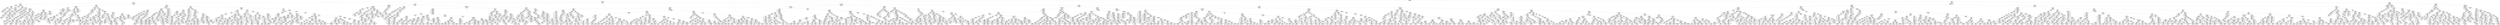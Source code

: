 digraph DecisionTree {
	rankdir=TD;
	node [shape=box];
	140614212471488 [label="Class: 0
Payment Format = 3
IG: 0.4171769118008606"];
	140614212473168 [label="Class: 1
Amount Received <= 1275.8
IG: 0.09155445596621503"];
	140614212471488 -> 140614212473168;
	140614212475616 [label="Class: 0
Amount Received <= 190.93
IG: 0.15478605930442246"];
	140614212473168 -> 140614212475616;
	140614212474896 [label="Class: 0
Amount Paid <= 71.18
IG: 0.09914703236719191"];
	140614212475616 -> 140614212474896;
	140614212480608 [label="Class: 0
Payment Currency = 3
IG: 0.02729552270180098"];
	140614212474896 -> 140614212480608;
	140614212473984 [label="Class: 0
To Bank <= 11.0
IG: 0.08596430361010837"];
	140614212480608 -> 140614212473984;
	140614212478160 [label="Class: 1
Account <= 2285.0
IG: 0.7520576539082828"];
	140614212473984 -> 140614212478160;
	140614212475088 [label="Class: 1
Date = 3
IG: 0.18965303843921413"];
	140614212478160 -> 140614212475088;
	140614212472304 [label="Class: 1
From Bank <= 12.0
IG: 0.031343203607314324"];
	140614212475088 -> 140614212472304;
	140614212471872 [label="Class: 1
Account <= 267.0
IG: 0.020358875256176925"];
	140614212472304 -> 140614212471872;
	140614212483776 [label="Class: 0
"];
	140614212471872 -> 140614212483776;
	140614212471776 [label="Class: 1
"];
	140614212471872 -> 140614212471776;
	140614212483536 [label="Class: 0
"];
	140614212472304 -> 140614212483536;
	140614212471824 [label="Class: 0
"];
	140614212475088 -> 140614212471824;
	140614212479792 [label="Class: 0
"];
	140614212478160 -> 140614212479792;
	140614212481232 [label="Class: 0
Date = 0
IG: 0.07826938447551927"];
	140614212473984 -> 140614212481232;
	140614212474464 [label="Class: 0
Minute <= 6.0
IG: 0.43407144163587513"];
	140614212481232 -> 140614212474464;
	140614212475760 [label="Class: 1
Account <= 16091.0
IG: 0.6272844997815212"];
	140614212474464 -> 140614212475760;
	140614212475856 [label="Class: 1
Amount Received <= 25.22
IG: 0.19033001475480008"];
	140614212475760 -> 140614212475856;
	140614212474752 [label="Class: 1
To Bank <= 23691.0
IG: 0.07608569735322471"];
	140614212475856 -> 140614212474752;
	140614212476432 [label="Class: 1
Account.1 <= 79897.0
IG: 0.0673610396558438"];
	140614212474752 -> 140614212476432;
	140614212483920 [label="Class: 1
From Bank <= 15231.0
IG: 0.0397897010678037"];
	140614212476432 -> 140614212483920;
	140607939739456 [label="Class: 1
Hour <= 9.0
IG: 0.031343203607314324"];
	140614212483920 -> 140607939739456;
	140614212483056 [label="Class: 1
From Bank <= 1299.0
IG: 0.020358875256176925"];
	140607939739456 -> 140614212483056;
	140614212477728 [label="Class: 0
"];
	140614212483056 -> 140614212477728;
	140614212475664 [label="Class: 1
"];
	140614212483056 -> 140614212475664;
	140614212484064 [label="Class: 0
"];
	140607939739456 -> 140614212484064;
	140614212472352 [label="Class: 0
"];
	140614212483920 -> 140614212472352;
	140614212478928 [label="Class: 0
"];
	140614212476432 -> 140614212478928;
	140614212475568 [label="Class: 0
"];
	140614212474752 -> 140614212475568;
	140614212472688 [label="Class: 0
"];
	140614212475856 -> 140614212472688;
	140614212477296 [label="Class: 0
"];
	140614212475760 -> 140614212477296;
	140614212473648 [label="Class: 0
"];
	140614212474464 -> 140614212473648;
	140614212478256 [label="Class: 0
"];
	140614212481232 -> 140614212478256;
	140614212482048 [label="Class: 0
"];
	140614212480608 -> 140614212482048;
	140614212483488 [label="Class: 0
Account <= 84330.0
IG: 0.14244676610974172"];
	140614212474896 -> 140614212483488;
	140614212471536 [label="Class: 0
Account <= 29873.0
IG: 0.06677513019918674"];
	140614212483488 -> 140614212471536;
	140614212477392 [label="Class: 0
Amount Paid <= 109.73
IG: 0.08103500492134924"];
	140614212471536 -> 140614212477392;
	140614212475424 [label="Class: 0
"];
	140614212477392 -> 140614212475424;
	140614212475904 [label="Class: 0
Account.1 <= 28612.0
IG: 0.12767598730850682"];
	140614212477392 -> 140614212475904;
	140614212477632 [label="Class: 0
"];
	140614212475904 -> 140614212477632;
	140614212473312 [label="Class: 0
To Bank <= 17748.0
IG: 0.19351955783187824"];
	140614212475904 -> 140614212473312;
	140614212477056 [label="Class: 0
Amount Paid <= 177.02
IG: 0.14754822108045496"];
	140614212473312 -> 140614212477056;
	140614212473024 [label="Class: 1
Account <= 24701.0
IG: 0.11153953422454876"];
	140614212477056 -> 140614212473024;
	140614212483104 [label="Class: 1
To Bank <= 1362.0
IG: 0.0889650163371416"];
	140614212473024 -> 140614212483104;
	140614212478832 [label="Class: 1
Account.1 <= 103667.99999999999
IG: 0.35547075911244597"];
	140614212483104 -> 140614212478832;
	140614212479024 [label="Class: 0
"];
	140614212478832 -> 140614212479024;
	140614212474224 [label="Class: 1
Account <= 6330.0
IG: 0.08519621899382557"];
	140614212478832 -> 140614212474224;
	140614212484016 [label="Class: 1
From Bank <= 12.0
IG: 0.3051241389542657"];
	140614212474224 -> 140614212484016;
	140614212476288 [label="Class: 1
"];
	140614212484016 -> 140614212476288;
	140614212480992 [label="Class: 0
"];
	140614212484016 -> 140614212480992;
	140614212482816 [label="Class: 1
Date = 0
IG: 0.687956809687452"];
	140614212474224 -> 140614212482816;
	140614212474656 [label="Class: 1
Account.1 <= 133577.0
IG: 0.15737347853099148"];
	140614212482816 -> 140614212474656;
	140614212473408 [label="Class: 1
Payment Currency = 0
IG: 0.08959187840397057"];
	140614212474656 -> 140614212473408;
	140614223740304 [label="Class: 1
Amount Received <= 143.53
IG: 0.03675295386313879"];
	140614212473408 -> 140614223740304;
	140614223740112 [label="Class: 1
"];
	140614223740304 -> 140614223740112;
	140614223740832 [label="Class: 0
"];
	140614223740304 -> 140614223740832;
	140614223738672 [label="Class: 0
"];
	140614212473408 -> 140614223738672;
	140614223739008 [label="Class: 0
"];
	140614212474656 -> 140614223739008;
	140614212482672 [label="Class: 0
"];
	140614212482816 -> 140614212482672;
	140614212474608 [label="Class: 0
Account.1 <= 49862.0
IG: 0.658108019320746"];
	140614212483104 -> 140614212474608;
	140614223739872 [label="Class: 1
Account <= 21646.0
IG: 0.6550239908788728"];
	140614212474608 -> 140614223739872;
	140614223740544 [label="Class: 0
"];
	140614223739872 -> 140614223740544;
	140614223740352 [label="Class: 1
"];
	140614223739872 -> 140614223740352;
	140614223738912 [label="Class: 0
"];
	140614212474608 -> 140614223738912;
	140614212483248 [label="Class: 0
"];
	140614212473024 -> 140614212483248;
	140614212483872 [label="Class: 0
"];
	140614212477056 -> 140614212483872;
	140614212479072 [label="Class: 0
"];
	140614212473312 -> 140614212479072;
	140614212482096 [label="Class: 0
"];
	140614212471536 -> 140614212482096;
	140614212471968 [label="Class: 0
Date = 3
IG: 0.07713608637720204"];
	140614212483488 -> 140614212471968;
	140614223740160 [label="Class: 0
Account.1 <= 49439.0
IG: 0.2864460548338183"];
	140614212471968 -> 140614223740160;
	140614223739104 [label="Class: 1
To Bank <= 1502.0
IG: 0.7061081864021133"];
	140614223740160 -> 140614223739104;
	140614223740784 [label="Class: 1
Receiving Currency = 3
IG: 0.29898800365949235"];
	140614223739104 -> 140614223740784;
	140614223740400 [label="Class: 1
Account <= 213334.0
IG: 0.10303269801208816"];
	140614223740784 -> 140614223740400;
	140614223740016 [label="Class: 1
Hour <= 5.0
IG: 0.045250311612365056"];
	140614223740400 -> 140614223740016;
	140614223739824 [label="Class: 1
From Bank <= 3566.0
IG: 0.020358875256176925"];
	140614223740016 -> 140614223739824;
	140614223739152 [label="Class: 0
"];
	140614223739824 -> 140614223739152;
	140606314614496 [label="Class: 1
"];
	140614223739824 -> 140606314614496;
	140614223740208 [label="Class: 0
"];
	140614223740016 -> 140614223740208;
	140614212471296 [label="Class: 0
"];
	140614223740400 -> 140614212471296;
	140614212476384 [label="Class: 0
"];
	140614223740784 -> 140614212476384;
	140614212472112 [label="Class: 0
"];
	140614223739104 -> 140614212472112;
	140614223739200 [label="Class: 0
"];
	140614223740160 -> 140614223739200;
	140614223740448 [label="Class: 0
Date = 5
IG: 0.06870666725625219"];
	140614212471968 -> 140614223740448;
	140606314620784 [label="Class: 0
Account.1 <= 213062.0
IG: 0.13902912257020972"];
	140614223740448 -> 140606314620784;
	140606314623664 [label="Class: 0
Amount Received <= 166.03
IG: 0.1774050376391315"];
	140606314620784 -> 140606314623664;
	140606314623904 [label="Class: 0
Account.1 <= 213002.99999999994
IG: 0.6367054002504"];
	140606314623664 -> 140606314623904;
	140606314620688 [label="Class: 0
"];
	140606314623904 -> 140606314620688;
	140606314614640 [label="Class: 1
Amount Received <= 105.61
IG: 0.065490821314727"];
	140606314623904 -> 140606314614640;
	140606314611280 [label="Class: 1
"];
	140606314614640 -> 140606314611280;
	140606314612048 [label="Class: 0
"];
	140606314614640 -> 140606314612048;
	140606314614544 [label="Class: 1
Payment Currency = 0
IG: 0.33077777320746926"];
	140606314623664 -> 140606314614544;
	140606314611376 [label="Class: 1
Account.1 <= 162229.0
IG: 0.1693274663700346"];
	140606314614544 -> 140606314611376;
	140606314627024 [label="Class: 1
To Bank <= 53160.0
IG: 0.1141549065829155"];
	140606314611376 -> 140606314627024;
	140606314614256 [label="Class: 1
Account <= 285238.0
IG: 0.10826132591931187"];
	140606314627024 -> 140606314614256;
	140606314621840 [label="Class: 1
Amount Paid <= 187.85
IG: 0.05868856319595611"];
	140606314614256 -> 140606314621840;
	140606314620112 [label="Class: 1
From Bank <= 238473.0
IG: 0.041261742487175845"];
	140606314621840 -> 140606314620112;
	140606314617472 [label="Class: 1
Hour <= 19.0
IG: 0.0360474599381812"];
	140606314620112 -> 140606314617472;
	140606314616320 [label="Class: 1
Account <= 92610.0
IG: 0.023001956046122485"];
	140606314617472 -> 140606314616320;
	140606314624144 [label="Class: 1
From Bank <= 27637.0
IG: 0.027181991903672632"];
	140606314616320 -> 140606314624144;
	140606314618960 [label="Class: 1
Account.1 <= 117286.0
IG: 0.031343203607314324"];
	140606314624144 -> 140606314618960;
	140606314616992 [label="Class: 1
From Bank <= 22736.0
IG: 0.020358875256176925"];
	140606314618960 -> 140606314616992;
	140606314616560 [label="Class: 0
"];
	140606314616992 -> 140606314616560;
	140606314612864 [label="Class: 1
"];
	140606314616992 -> 140606314612864;
	140606314620256 [label="Class: 0
"];
	140606314618960 -> 140606314620256;
	140606314614688 [label="Class: 0
"];
	140606314624144 -> 140606314614688;
	140606314615264 [label="Class: 1
Minute <= 25.0
IG: 0.18653459171340206"];
	140606314616320 -> 140606314615264;
	140606314624816 [label="Class: 1
Hour <= 8.0
IG: 0.07762306547916648"];
	140606314615264 -> 140606314624816;
	140606314617040 [label="Class: 1
Amount Received <= 183.08
IG: 0.03318145636203401"];
	140606314624816 -> 140606314617040;
	140606314611040 [label="Class: 1
"];
	140606314617040 -> 140606314611040;
	140606314612624 [label="Class: 0
"];
	140606314617040 -> 140606314612624;
	140606314623232 [label="Class: 0
"];
	140606314624816 -> 140606314623232;
	140606314610992 [label="Class: 0
"];
	140606314615264 -> 140606314610992;
	140606314612480 [label="Class: 0
"];
	140606314617472 -> 140606314612480;
	140606314612384 [label="Class: 0
"];
	140606314620112 -> 140606314612384;
	140606314623712 [label="Class: 0
"];
	140606314621840 -> 140606314623712;
	140606314623376 [label="Class: 0
"];
	140606314614256 -> 140606314623376;
	140606314613728 [label="Class: 0
"];
	140606314627024 -> 140606314613728;
	140606314611520 [label="Class: 0
"];
	140606314611376 -> 140606314611520;
	140606314626352 [label="Class: 0
"];
	140606314614544 -> 140606314626352;
	140606314620448 [label="Class: 0
"];
	140606314620784 -> 140606314620448;
	140606314611616 [label="Class: 1
Account <= 205943.66666666622
IG: 0.10312173386957213"];
	140614223740448 -> 140606314611616;
	140606314624576 [label="Class: 0
Amount Received <= 120.69
IG: 0.10517886003158927"];
	140606314611616 -> 140606314624576;
	140606314610944 [label="Class: 0
Date = 2
IG: 0.41901621676805034"];
	140606314624576 -> 140606314610944;
	140606314617424 [label="Class: 1
Payment Currency = 3
IG: 0.529416042626472"];
	140606314610944 -> 140606314617424;
	140606314623184 [label="Class: 1
Account.1 <= 122109.0
IG: 0.27397165839045146"];
	140606314617424 -> 140606314623184;
	140606314617856 [label="Class: 1
From Bank <= 17615.0
IG: 0.0928387977594396"];
	140606314623184 -> 140606314617856;
	140606314620736 [label="Class: 1
Account <= 119152.0
IG: 0.06722914806525968"];
	140606314617856 -> 140606314620736;
	140606314618432 [label="Class: 1
Receiving Currency = 3
IG: 0.024685154559965505"];
	140606314620736 -> 140606314618432;
	140606314623520 [label="Class: 1
Minute <= 50.0
IG: 0.020762411052581586"];
	140606314618432 -> 140606314623520;
	140606314625584 [label="Class: 1
To Bank <= 117907.0
IG: 0.01515803398238491"];
	140606314623520 -> 140606314625584;
	140606314622320 [label="Class: 1
From Bank <= 3881.0
IG: 0.12765414554876262"];
	140606314625584 -> 140606314622320;
	140606314611952 [label="Class: 1
Account <= 96197.0
IG: 0.02391220145670836"];
	140606314622320 -> 140606314611952;
	140606314615888 [label="Class: 1
From Bank <= 23.0
IG: 0.012660184051975998"];
	140606314611952 -> 140606314615888;
	140606314622704 [label="Class: 0
"];
	140606314615888 -> 140606314622704;
	140606314612288 [label="Class: 1
"];
	140606314615888 -> 140606314612288;
	140606314619632 [label="Class: 0
"];
	140606314611952 -> 140606314619632;
	140606314615120 [label="Class: 0
"];
	140606314622320 -> 140606314615120;
	140606314613248 [label="Class: 1
From Bank <= 13265.0
IG: 0.020358875256176925"];
	140606314625584 -> 140606314613248;
	140606314626160 [label="Class: 0
"];
	140606314613248 -> 140606314626160;
	140606314621984 [label="Class: 1
"];
	140606314613248 -> 140606314621984;
	140606314611856 [label="Class: 0
"];
	140606314623520 -> 140606314611856;
	140606314613344 [label="Class: 0
"];
	140606314618432 -> 140606314613344;
	140606314615792 [label="Class: 0
"];
	140606314620736 -> 140606314615792;
	140606314626640 [label="Class: 0
"];
	140606314617856 -> 140606314626640;
	140606314620928 [label="Class: 0
"];
	140606314623184 -> 140606314620928;
	140606314613968 [label="Class: 0
"];
	140606314617424 -> 140606314613968;
	140606314618864 [label="Class: 0
"];
	140606314610944 -> 140606314618864;
	140606314626496 [label="Class: 1
Hour <= 16.0
IG: 0.16730693228227145"];
	140606314624576 -> 140606314626496;
	140606314618480 [label="Class: 1
Date = 0
IG: 0.09681063588371042"];
	140606314626496 -> 140606314618480;
	140606314610752 [label="Class: 0
"];
	140606314618480 -> 140606314610752;
	140606314620064 [label="Class: 1
To Bank <= 2385.0
IG: 0.08144410789908951"];
	140606314618480 -> 140606314620064;
	140606314621696 [label="Class: 1
Amount Paid <= 179.31
IG: 0.09463512656061746"];
	140606314620064 -> 140606314621696;
	140606314625008 [label="Class: 1
Date = 2
IG: 0.060326151319858745"];
	140606314621696 -> 140606314625008;
	140606314623856 [label="Class: 0
"];
	140606314625008 -> 140606314623856;
	140606314617232 [label="Class: 1
Date = 8
IG: 0.03630977039234662"];
	140606314625008 -> 140606314617232;
	140606314621072 [label="Class: 0
"];
	140606314617232 -> 140606314621072;
	140606314626880 [label="Class: 1
Hour <= 14.0
IG: 0.0260153544994855"];
	140606314617232 -> 140606314626880;
	140606314626832 [label="Class: 1
Hour <= 0.0
IG: 0.025572161944749594"];
	140606314626880 -> 140606314626832;
	140606314624480 [label="Class: 0
"];
	140606314626832 -> 140606314624480;
	140606314615840 [label="Class: 1
From Bank <= 138395.0
IG: 0.021655841831956457"];
	140606314626832 -> 140606314615840;
	140606314619968 [label="Class: 1
Hour <= 12.0
IG: 0.013803986249641187"];
	140606314615840 -> 140606314619968;
	140606314626064 [label="Class: 1
Minute <= 37.0
IG: 0.0853328027928506"];
	140606314619968 -> 140606314626064;
	140606314611088 [label="Class: 1
"];
	140606314626064 -> 140606314611088;
	140606314624768 [label="Class: 0
"];
	140606314626064 -> 140606314624768;
	140606314613056 [label="Class: 1
Account <= 103118.0
IG: 0.04084967560942469"];
	140606314619968 -> 140606314613056;
	140606314618336 [label="Class: 1
"];
	140606314613056 -> 140606314618336;
	140606314624240 [label="Class: 0
"];
	140606314613056 -> 140606314624240;
	140606314619488 [label="Class: 0
"];
	140606314615840 -> 140606314619488;
	140606314624528 [label="Class: 0
"];
	140606314626880 -> 140606314624528;
	140606314623760 [label="Class: 0
"];
	140606314621696 -> 140606314623760;
	140606314613296 [label="Class: 1
Minute <= 40.0
IG: 0.19052884741588094"];
	140606314620064 -> 140606314613296;
	140606314620592 [label="Class: 1
To Bank <= 138395.0
IG: 0.11559874486978605"];
	140606314613296 -> 140606314620592;
	140606314617808 [label="Class: 1
Date = 1
IG: 0.09638573310194909"];
	140606314620592 -> 140606314617808;
	140606314621744 [label="Class: 0
"];
	140606314617808 -> 140606314621744;
	140606314621408 [label="Class: 1
Minute <= 33.0
IG: 0.11379558082682584"];
	140606314617808 -> 140606314621408;
	140606314610896 [label="Class: 1
Amount Received <= 128.1
IG: 0.724697031478793"];
	140606314621408 -> 140606314610896;
	140606314625248 [label="Class: 1
Minute <= 16.0
IG: 0.15534764056182426"];
	140606314610896 -> 140606314625248;
	140606314616224 [label="Class: 1
Payment Currency = 0
IG: 0.05260325284901368"];
	140606314625248 -> 140606314616224;
	140606314619584 [label="Class: 0
"];
	140606314616224 -> 140606314619584;
	140606314622512 [label="Class: 1
Date = 4
IG: 0.042508653944044586"];
	140606314616224 -> 140606314622512;
	140606314625632 [label="Class: 0
"];
	140606314622512 -> 140606314625632;
	140606314624864 [label="Class: 1
"];
	140606314622512 -> 140606314624864;
	140606314612528 [label="Class: 0
"];
	140606314625248 -> 140606314612528;
	140606314614976 [label="Class: 0
"];
	140606314610896 -> 140606314614976;
	140606314625728 [label="Class: 1
From Bank <= 27140.0
IG: 0.0636388238647354"];
	140606314621408 -> 140606314625728;
	140606314616464 [label="Class: 1
Account <= 163191.0
IG: 0.054131991414324426"];
	140606314625728 -> 140606314616464;
	140606314621600 [label="Class: 1
Account.1 <= 208208.0
IG: 0.02925402298480434"];
	140606314616464 -> 140606314621600;
	140606314616368 [label="Class: 1
Date = 6
IG: 0.01838292093128749"];
	140606314621600 -> 140606314616368;
	140606314612432 [label="Class: 0
"];
	140606314616368 -> 140606314612432;
	140606314616032 [label="Class: 1
"];
	140606314616368 -> 140606314616032;
	140606314622224 [label="Class: 0
"];
	140606314621600 -> 140606314622224;
	140606314619008 [label="Class: 0
"];
	140606314616464 -> 140606314619008;
	140606314613584 [label="Class: 0
"];
	140606314625728 -> 140606314613584;
	140606314612096 [label="Class: 0
"];
	140606314620592 -> 140606314612096;
	140606314620832 [label="Class: 0
"];
	140606314613296 -> 140606314620832;
	140606314611664 [label="Class: 0
"];
	140606314626496 -> 140606314611664;
	140606314614208 [label="Class: 1
From Bank <= 25536.0
IG: 0.08052804779793254"];
	140606314611616 -> 140606314614208;
	140606314618768 [label="Class: 1
Payment Currency = 3
IG: 0.04320423541702223"];
	140606314614208 -> 140606314618768;
	140606314625056 [label="Class: 1
Account <= 305049.9999999998
IG: 0.04083522161817105"];
	140606314618768 -> 140606314625056;
	140606314624432 [label="Class: 1
From Bank <= 12.0
IG: 0.6255686181381512"];
	140606314625056 -> 140606314624432;
	140606314622464 [label="Class: 1
Account <= 214222.0
IG: 0.07860530498720385"];
	140606314624432 -> 140606314622464;
	140606314621504 [label="Class: 1
"];
	140606314622464 -> 140606314621504;
	140606314615072 [label="Class: 0
"];
	140606314622464 -> 140606314615072;
	140606314619680 [label="Class: 0
"];
	140606314624432 -> 140606314619680;
	140606314626544 [label="Class: 1
To Bank <= 25866.0
IG: 0.027219489725419238"];
	140606314625056 -> 140606314626544;
	140606314624672 [label="Class: 1
From Bank <= 18067.0
IG: 0.010669315641734553"];
	140606314626544 -> 140606314624672;
	140606314615504 [label="Class: 1
Account <= 317549.0
IG: 0.17613069147070853"];
	140606314624672 -> 140606314615504;
	140606314616608 [label="Class: 1
Amount Received <= 149.94
IG: 0.021284021741609885"];
	140606314615504 -> 140606314616608;
	140606314626208 [label="Class: 1
Date = 0
IG: 0.02403616243597603"];
	140606314616608 -> 140606314626208;
	140606314625680 [label="Class: 0
"];
	140606314626208 -> 140606314625680;
	140606314621216 [label="Class: 1
Account <= 305191.0
IG: 0.009205464678566205"];
	140606314626208 -> 140606314621216;
	140606314620304 [label="Class: 0
"];
	140606314621216 -> 140606314620304;
	140606314614832 [label="Class: 1
Amount Received <= 90.58
IG: 0.011164291953784"];
	140606314621216 -> 140606314614832;
	140606314620640 [label="Class: 0
"];
	140606314614832 -> 140606314620640;
	140606314615216 [label="Class: 1
"];
	140606314614832 -> 140606314615216;
	140606314614880 [label="Class: 0
"];
	140606314616608 -> 140606314614880;
	140606314626736 [label="Class: 0
"];
	140606314615504 -> 140606314626736;
	140606314620496 [label="Class: 1
To Bank <= 14233.0
IG: 0.032191391046521675"];
	140606314624672 -> 140606314620496;
	140606314617664 [label="Class: 1
To Bank <= 1024.0
IG: 0.009816342688429434"];
	140606314620496 -> 140606314617664;
	140614225090768 [label="Class: 0
"];
	140606314617664 -> 140614225090768;
	140606314619440 [label="Class: 1
Amount Received <= 182.66
IG: 0.006072741436820054"];
	140606314617664 -> 140606314619440;
	140606314615408 [label="Class: 1
"];
	140606314619440 -> 140606314615408;
	140606314617136 [label="Class: 0
"];
	140606314619440 -> 140606314617136;
	140606314625392 [label="Class: 0
"];
	140606314620496 -> 140606314625392;
	140606314616752 [label="Class: 0
"];
	140606314626544 -> 140606314616752;
	140606314626304 [label="Class: 1
Amount Paid <= 140.3
IG: 0.2490269402648691"];
	140606314618768 -> 140606314626304;
	140606314615696 [label="Class: 1
Amount Paid <= 140.15
IG: 0.1785620958945675"];
	140606314626304 -> 140606314615696;
	140606314617712 [label="Class: 1
Date = 6
IG: 0.6810072477971645"];
	140606314615696 -> 140606314617712;
	140606314617904 [label="Class: 1
Account.1 <= 145356.0
IG: 0.1797754922313355"];
	140606314617712 -> 140606314617904;
	140606314617952 [label="Class: 1
To Bank <= 15916.0
IG: 0.08299036716169202"];
	140606314617904 -> 140606314617952;
	140606314622848 [label="Class: 1
From Bank <= 15980.0
IG: 0.020358875256176925"];
	140606314617952 -> 140606314622848;
	140606314622752 [label="Class: 1
"];
	140606314622848 -> 140606314622752;
	140606314624336 [label="Class: 0
"];
	140606314622848 -> 140606314624336;
	140606314613824 [label="Class: 0
"];
	140606314617952 -> 140606314613824;
	140606314616416 [label="Class: 0
"];
	140606314617904 -> 140606314616416;
	140606314619200 [label="Class: 0
"];
	140606314617712 -> 140606314619200;
	140606314614448 [label="Class: 1
"];
	140606314615696 -> 140606314614448;
	140606314625776 [label="Class: 0
"];
	140606314626304 -> 140606314625776;
	140606314617520 [label="Class: 1
From Bank <= 27241.0
IG: 0.8876227030324835"];
	140606314614208 -> 140606314617520;
	140606314626784 [label="Class: 1
Date = 2
IG: 0.19418297769135326"];
	140606314617520 -> 140606314626784;
	140606314621360 [label="Class: 1
From Bank <= 26463.0
IG: 0.020358875256176925"];
	140606314626784 -> 140606314621360;
	140606314625968 [label="Class: 0
"];
	140606314621360 -> 140606314625968;
	140606314611568 [label="Class: 1
"];
	140606314621360 -> 140606314611568;
	140606314618384 [label="Class: 0
"];
	140606314626784 -> 140606314618384;
	140606314614304 [label="Class: 0
"];
	140606314617520 -> 140606314614304;
	140614212482624 [label="Class: 1
Account <= 70496.0
IG: 0.05793113747790102"];
	140614212475616 -> 140614212482624;
	140606314620016 [label="Class: 0
Account.1 <= 135513.0
IG: 0.10395947353006307"];
	140614212482624 -> 140606314620016;
	140606314614400 [label="Class: 0
Amount Received <= 588.99
IG: 0.07847793209576281"];
	140606314620016 -> 140606314614400;
	140607104335824 [label="Class: 0
Date = 8
IG: 0.08689040713929047"];
	140606314614400 -> 140607104335824;
	140607104322864 [label="Class: 1
From Bank <= 1655.0
IG: 0.2244780218790673"];
	140607104335824 -> 140607104322864;
	140607104320944 [label="Class: 0
"];
	140607104322864 -> 140607104320944;
	140607104335392 [label="Class: 1
Amount Received <= 346.01666666666665
IG: 0.3129094540474381"];
	140607104322864 -> 140607104335392;
	140607104321328 [label="Class: 0
"];
	140607104335392 -> 140607104321328;
	140607104334960 [label="Class: 1
Account <= 46941.0
IG: 0.14599124817327203"];
	140607104335392 -> 140607104334960;
	140607104335632 [label="Class: 1
Receiving Currency = 3
IG: 0.11839793748609362"];
	140607104334960 -> 140607104335632;
	140607104330016 [label="Class: 0
"];
	140607104335632 -> 140607104330016;
	140607104332944 [label="Class: 1
To Bank <= 128557.0
IG: 0.10493301689367307"];
	140607104335632 -> 140607104332944;
	140607104329296 [label="Class: 1
Minute <= 42.0
IG: 0.08254337217401869"];
	140607104332944 -> 140607104329296;
	140607104334048 [label="Class: 1
Amount Received <= 378.51
IG: 0.054455525630911716"];
	140607104329296 -> 140607104334048;
	140607104333184 [label="Class: 1
Account <= 15044.0
IG: 0.07834662401758262"];
	140607104334048 -> 140607104333184;
	140607104327376 [label="Class: 1
From Bank <= 1853.0
IG: 0.00797909062712436"];
	140607104333184 -> 140607104327376;
	140607104335728 [label="Class: 0
"];
	140607104327376 -> 140607104335728;
	140607104335584 [label="Class: 1
From Bank <= 2947.0
IG: 0.008462829010501757"];
	140607104327376 -> 140607104335584;
	140607104322048 [label="Class: 0
"];
	140607104335584 -> 140607104322048;
	140607104329248 [label="Class: 1
Account <= 3016.0
IG: 0.009205464678566205"];
	140607104335584 -> 140607104329248;
	140607104332320 [label="Class: 0
"];
	140607104329248 -> 140607104332320;
	140607104324352 [label="Class: 1
Minute <= 7.0
IG: 0.011164291953784"];
	140607104329248 -> 140607104324352;
	140607104321136 [label="Class: 0
"];
	140607104324352 -> 140607104321136;
	140607104321712 [label="Class: 1
"];
	140607104324352 -> 140607104321712;
	140607104333760 [label="Class: 0
"];
	140607104333184 -> 140607104333760;
	140607104335152 [label="Class: 1
Payment Currency = 12
IG: 0.588923379225976"];
	140607104334048 -> 140607104335152;
	140607104331216 [label="Class: 1
Hour <= 2.0
IG: 0.031343203607314324"];
	140607104335152 -> 140607104331216;
	140607104324448 [label="Class: 1
From Bank <= 28237.0
IG: 0.020358875256176925"];
	140607104331216 -> 140607104324448;
	140607104332416 [label="Class: 0
"];
	140607104324448 -> 140607104332416;
	140607104328480 [label="Class: 1
"];
	140607104324448 -> 140607104328480;
	140607104328720 [label="Class: 0
"];
	140607104331216 -> 140607104328720;
	140607104321472 [label="Class: 0
"];
	140607104335152 -> 140607104321472;
	140607104322096 [label="Class: 0
"];
	140607104329296 -> 140607104322096;
	140607104331936 [label="Class: 0
"];
	140607104332944 -> 140607104331936;
	140607104320560 [label="Class: 0
"];
	140607104334960 -> 140607104320560;
	140607104332512 [label="Class: 0
Minute <= 21.0
IG: 0.04972360867844511"];
	140607104335824 -> 140607104332512;
	140607104335680 [label="Class: 0
"];
	140607104332512 -> 140607104335680;
	140607104333808 [label="Class: 0
To Bank <= 24423.99999999952
IG: 0.07590853221827992"];
	140607104332512 -> 140607104333808;
	140607104328288 [label="Class: 0
From Bank <= 10581.0
IG: 0.11070975200088928"];
	140607104333808 -> 140607104328288;
	140607104329584 [label="Class: 0
Minute <= 46.0
IG: 0.13815523692844134"];
	140607104328288 -> 140607104329584;
	140607104326512 [label="Class: 0
Amount Received <= 255.03
IG: 0.11921657126942586"];
	140607104329584 -> 140607104326512;
	140607104323920 [label="Class: 0
"];
	140607104326512 -> 140607104323920;
	140607104329008 [label="Class: 0
Amount Received <= 463.14
IG: 0.15188982732795986"];
	140607104326512 -> 140607104329008;
	140607104333952 [label="Class: 1
Hour <= 15.0
IG: 0.19073282376703127"];
	140607104329008 -> 140607104333952;
	140607104326656 [label="Class: 1
Account.1 <= 33196.0
IG: 0.11091423268007672"];
	140607104333952 -> 140607104326656;
	140607104322528 [label="Class: 1
Hour <= 11.0
IG: 0.4623632398714562"];
	140607104326656 -> 140607104322528;
	140607104330640 [label="Class: 0
"];
	140607104322528 -> 140607104330640;
	140607104335008 [label="Class: 1
Amount Paid <= 444.61
IG: 0.07553771644655305"];
	140607104322528 -> 140607104335008;
	140607104321904 [label="Class: 1
Date = 3
IG: 0.04179651022619835"];
	140607104335008 -> 140607104321904;
	140607104322912 [label="Class: 0
"];
	140607104321904 -> 140607104322912;
	140607104320896 [label="Class: 1
Date = 5
IG: 0.039251906169862405"];
	140607104321904 -> 140607104320896;
	140607104329920 [label="Class: 0
"];
	140607104320896 -> 140607104329920;
	140607104333904 [label="Class: 1
Date = 4
IG: 0.03607737550698489"];
	140607104320896 -> 140607104333904;
	140607104330592 [label="Class: 0
"];
	140607104333904 -> 140607104330592;
	140607104324160 [label="Class: 1
"];
	140607104333904 -> 140607104324160;
	140607104330928 [label="Class: 0
"];
	140607104335008 -> 140607104330928;
	140607104327808 [label="Class: 0
Date = 3
IG: 0.6529143191727154"];
	140607104326656 -> 140607104327808;
	140607104322768 [label="Class: 1
To Bank <= 20.0
IG: 0.5309344193404474"];
	140607104327808 -> 140607104322768;
	140607104319984 [label="Class: 1
Payment Currency = 3
IG: 0.1213799322735053"];
	140607104322768 -> 140607104319984;
	140607104332800 [label="Class: 1
From Bank <= 11.0
IG: 0.03675295386313879"];
	140607104319984 -> 140607104332800;
	140607104321376 [label="Class: 1
"];
	140607104332800 -> 140607104321376;
	140607104323056 [label="Class: 0
"];
	140607104332800 -> 140607104323056;
	140607104320224 [label="Class: 0
"];
	140607104319984 -> 140607104320224;
	140607104323536 [label="Class: 0
"];
	140607104322768 -> 140607104323536;
	140607104328624 [label="Class: 0
"];
	140607104327808 -> 140607104328624;
	140607104325024 [label="Class: 0
"];
	140607104333952 -> 140607104325024;
	140607104328336 [label="Class: 0
"];
	140607104329008 -> 140607104328336;
	140607104329056 [label="Class: 0
"];
	140607104329584 -> 140607104329056;
	140607104334432 [label="Class: 0
"];
	140607104328288 -> 140607104334432;
	140607104333712 [label="Class: 0
"];
	140607104333808 -> 140607104333712;
	140607104332992 [label="Class: 0
To Bank <= 117698.0
IG: 0.054605309752356224"];
	140606314614400 -> 140607104332992;
	140607104330784 [label="Class: 0
Date = 2
IG: 0.057660569601227674"];
	140607104332992 -> 140607104330784;
	140607104319552 [label="Class: 0
"];
	140607104330784 -> 140607104319552;
	140607104324112 [label="Class: 0
Date = 7
IG: 0.06560462810158918"];
	140607104330784 -> 140607104324112;
	140607104320176 [label="Class: 0
"];
	140607104324112 -> 140607104320176;
	140607104326368 [label="Class: 1
Date = 13
IG: 0.045709862957003855"];
	140607104324112 -> 140607104326368;
	140607104327040 [label="Class: 1
"];
	140607104326368 -> 140607104327040;
	140607104334624 [label="Class: 1
Amount Received <= 965.53
IG: 0.06763529438703575"];
	140607104326368 -> 140607104334624;
	140607104325936 [label="Class: 0
Hour <= 6.0
IG: 0.13906923900478807"];
	140607104334624 -> 140607104325936;
	140607104323584 [label="Class: 0
"];
	140607104325936 -> 140607104323584;
	140607104320656 [label="Class: 0
Amount Received <= 830.0533333333332
IG: 0.15739707640846134"];
	140607104325936 -> 140607104320656;
	140607104326848 [label="Class: 1
Hour <= 17.0
IG: 0.19966520686964384"];
	140607104320656 -> 140607104326848;
	140607104326272 [label="Class: 1
Hour <= 14.0
IG: 0.1327005428523379"];
	140607104326848 -> 140607104326272;
	140607104330304 [label="Class: 0
To Bank <= 1729.0
IG: 0.43353756878912797"];
	140607104326272 -> 140607104330304;
	140607104331744 [label="Class: 1
Receiving Currency = 0
IG: 0.43895724781701806"];
	140607104330304 -> 140607104331744;
	140607104319936 [label="Class: 1
Date = 10
IG: 0.12884187471486586"];
	140607104331744 -> 140607104319936;
	140607104321280 [label="Class: 1
"];
	140607104319936 -> 140607104321280;
	140607104334192 [label="Class: 1
Date = 1
IG: 0.5875925387543954"];
	140607104319936 -> 140607104334192;
	140607104326224 [label="Class: 1
Amount Received <= 756.02
IG: 0.06749030360595415"];
	140607104334192 -> 140607104326224;
	140607104328864 [label="Class: 1
"];
	140607104326224 -> 140607104328864;
	140607104330208 [label="Class: 0
"];
	140607104326224 -> 140607104330208;
	140607104334144 [label="Class: 0
"];
	140607104334192 -> 140607104334144;
	140607104327904 [label="Class: 0
"];
	140607104331744 -> 140607104327904;
	140607104326896 [label="Class: 0
"];
	140607104330304 -> 140607104326896;
	140607104324208 [label="Class: 1
Minute <= 17.0
IG: 0.1161000712970135"];
	140607104326272 -> 140607104324208;
	140607104330448 [label="Class: 1
Receiving Currency = 3
IG: 0.10868793200566118"];
	140607104324208 -> 140607104330448;
	140607104322144 [label="Class: 0
"];
	140607104330448 -> 140607104322144;
	140607104327328 [label="Class: 1
Account.1 <= 79157.0
IG: 0.05995502816924414"];
	140607104330448 -> 140607104327328;
	140607104334528 [label="Class: 1
Amount Paid <= 796.07
IG: 0.039407453474568144"];
	140607104327328 -> 140607104334528;
	140607104328240 [label="Class: 1
Date = 3
IG: 0.030461174915659556"];
	140607104334528 -> 140607104328240;
	140607104320464 [label="Class: 0
"];
	140607104328240 -> 140607104320464;
	140607104331840 [label="Class: 1
"];
	140607104328240 -> 140607104331840;
	140607104335488 [label="Class: 0
"];
	140607104334528 -> 140607104335488;
	140607104329824 [label="Class: 0
"];
	140607104327328 -> 140607104329824;
	140607104322960 [label="Class: 1
Amount Received <= 593.65
IG: 0.9129266684196453"];
	140607104324208 -> 140607104322960;
	140607104334672 [label="Class: 1
To Bank <= 12.0
IG: 0.13668132042261708"];
	140607104322960 -> 140607104334672;
	140607104329152 [label="Class: 1
"];
	140607104334672 -> 140607104329152;
	140607104324064 [label="Class: 0
"];
	140607104334672 -> 140607104324064;
	140607104323440 [label="Class: 0
"];
	140607104322960 -> 140607104323440;
	140607104326416 [label="Class: 0
"];
	140607104326848 -> 140607104326416;
	140607104328048 [label="Class: 0
"];
	140607104320656 -> 140607104328048;
	140607104325168 [label="Class: 1
Date = 0
IG: 0.09033911998098543"];
	140607104334624 -> 140607104325168;
	140607104325840 [label="Class: 0
"];
	140607104325168 -> 140607104325840;
	140607104329104 [label="Class: 1
Date = 11
IG: 0.059899948378025036"];
	140607104325168 -> 140607104329104;
	140607104324496 [label="Class: 1
"];
	140607104329104 -> 140607104324496;
	140607104320800 [label="Class: 1
Date = 8
IG: 0.04049309285318148"];
	140607104329104 -> 140607104320800;
	140607104326128 [label="Class: 0
"];
	140607104320800 -> 140607104326128;
	140607104322624 [label="Class: 1
Payment Currency = 6
IG: 0.036224044404446265"];
	140607104320800 -> 140607104322624;
	140607104326752 [label="Class: 0
"];
	140607104322624 -> 140607104326752;
	140607104327136 [label="Class: 1
Date = 10
IG: 0.0336556906626021"];
	140607104322624 -> 140607104327136;
	140607104335056 [label="Class: 1
From Bank <= 11.0
IG: 0.020358875256176925"];
	140607104327136 -> 140607104335056;
	140607104324928 [label="Class: 0
"];
	140607104335056 -> 140607104324928;
	140607104323008 [label="Class: 1
"];
	140607104335056 -> 140607104323008;
	140607104324256 [label="Class: 1
Account <= 15616.0
IG: 0.04462286580295305"];
	140607104327136 -> 140607104324256;
	140607104325744 [label="Class: 0
Payment Currency = 14
IG: 0.9724031893004557"];
	140607104324256 -> 140607104325744;
	140607104335200 [label="Class: 1
"];
	140607104325744 -> 140607104335200;
	140607104331888 [label="Class: 0
"];
	140607104325744 -> 140607104331888;
	140607104319648 [label="Class: 1
Account.1 <= 25508.0
IG: 0.09875558780348936"];
	140607104324256 -> 140607104319648;
	140607104329776 [label="Class: 1
Minute <= 37.0
IG: 0.13021294015710083"];
	140607104319648 -> 140607104329776;
	140607104331504 [label="Class: 1
To Bank <= 25113.0
IG: 0.07719339408976383"];
	140607104329776 -> 140607104331504;
	140607104330496 [label="Class: 1
"];
	140607104331504 -> 140607104330496;
	140607104321856 [label="Class: 1
"];
	140607104331504 -> 140607104321856;
	140607104330256 [label="Class: 0
"];
	140607104329776 -> 140607104330256;
	140607104332752 [label="Class: 1
Account.1 <= 101914.0
IG: 0.2732603348306123"];
	140607104319648 -> 140607104332752;
	140607104328144 [label="Class: 0
Account <= 16280.0
IG: 0.8086330246115666"];
	140607104332752 -> 140607104328144;
	140607104325264 [label="Class: 1
"];
	140607104328144 -> 140607104325264;
	140607104321808 [label="Class: 0
"];
	140607104328144 -> 140607104321808;
	140607104329536 [label="Class: 1
To Bank <= 12803.0
IG: 0.24516097726126757"];
	140607104332752 -> 140607104329536;
	140607104319792 [label="Class: 1
"];
	140607104329536 -> 140607104319792;
	140607104332128 [label="Class: 0
"];
	140607104329536 -> 140607104332128;
	140607104325648 [label="Class: 0
Payment Currency = 14
IG: 0.4210213925319138"];
	140607104332992 -> 140607104325648;
	140607104331024 [label="Class: 1
Date = 9
IG: 0.6197498304898628"];
	140607104325648 -> 140607104331024;
	140607104319600 [label="Class: 1
Amount Received <= 660.96
IG: 0.07860530498720385"];
	140607104331024 -> 140607104319600;
	140607104321232 [label="Class: 1
"];
	140607104319600 -> 140607104321232;
	140607104323680 [label="Class: 0
"];
	140607104319600 -> 140607104323680;
	140607104334768 [label="Class: 0
"];
	140607104331024 -> 140607104334768;
	140607104332704 [label="Class: 0
"];
	140607104325648 -> 140607104332704;
	140606314622368 [label="Class: 1
Account.1 <= 161191.0
IG: 0.07105705711088695"];
	140606314620016 -> 140606314622368;
	140614224867920 [label="Class: 0
Amount Paid <= 487.05
IG: 0.24197713643525642"];
	140606314622368 -> 140614224867920;
	140607104335104 [label="Class: 0
"];
	140614224867920 -> 140607104335104;
	140607104331456 [label="Class: 0
Minute <= 32.0
IG: 0.2681585847054354"];
	140614224867920 -> 140607104331456;
	140607104325696 [label="Class: 1
To Bank <= 12498.999999999973
IG: 0.2828630465541314"];
	140607104331456 -> 140607104325696;
	140614222939904 [label="Class: 0
"];
	140607104325696 -> 140614222939904;
	140614222953632 [label="Class: 1
To Bank <= 22758.0
IG: 0.41554644766891347"];
	140607104325696 -> 140614222953632;
	140607104328192 [label="Class: 1
From Bank <= 13057.0
IG: 0.11650504232754066"];
	140614222953632 -> 140607104328192;
	140607104331408 [label="Class: 1
Hour <= 16.0
IG: 0.08513385370242887"];
	140607104328192 -> 140607104331408;
	140607104321088 [label="Class: 1
Date = 5
IG: 0.04303438876043639"];
	140607104331408 -> 140607104321088;
	140607104320032 [label="Class: 1
Amount Received <= 1071.27
IG: 0.027967479646823584"];
	140607104321088 -> 140607104320032;
	140607104333232 [label="Class: 1
Hour <= 12.0
IG: 0.015589782072725007"];
	140607104320032 -> 140607104333232;
	140607104331264 [label="Class: 1
Account <= 2032.0
IG: 0.008462829010501757"];
	140607104333232 -> 140607104331264;
	140607104329872 [label="Class: 0
"];
	140607104331264 -> 140607104329872;
	140607104334240 [label="Class: 1
Account <= 67310.0
IG: 0.009205464678566205"];
	140607104331264 -> 140607104334240;
	140607104325216 [label="Class: 1
To Bank <= 19535.0
IG: 0.011164291953784"];
	140607104334240 -> 140607104325216;
	140607104322720 [label="Class: 0
"];
	140607104325216 -> 140607104322720;
	140607104323488 [label="Class: 1
"];
	140607104325216 -> 140607104323488;
	140607104330064 [label="Class: 0
"];
	140607104334240 -> 140607104330064;
	140607104328000 [label="Class: 0
"];
	140607104333232 -> 140607104328000;
	140607104331312 [label="Class: 0
"];
	140607104320032 -> 140607104331312;
	140607104325888 [label="Class: 1
Minute <= 0.0
IG: 0.5033718896503796"];
	140607104321088 -> 140607104325888;
	140607104329344 [label="Class: 1
From Bank <= 1420.0
IG: 0.020358875256176925"];
	140607104325888 -> 140607104329344;
	140607104331984 [label="Class: 1
"];
	140607104329344 -> 140607104331984;
	140606315330528 [label="Class: 0
"];
	140607104329344 -> 140606315330528;
	140607104319888 [label="Class: 0
"];
	140607104325888 -> 140607104319888;
	140607104325408 [label="Class: 0
"];
	140607104331408 -> 140607104325408;
	140607104335296 [label="Class: 0
"];
	140607104328192 -> 140607104335296;
	140607104331120 [label="Class: 0
"];
	140614222953632 -> 140607104331120;
	140607104334720 [label="Class: 0
"];
	140607104331456 -> 140607104334720;
	140614224869168 [label="Class: 1
Date = 1
IG: 0.05647271751891192"];
	140606314622368 -> 140614224869168;
	140606315323952 [label="Class: 0
"];
	140614224869168 -> 140606315323952;
	140606315324096 [label="Class: 1
To Bank <= 213.0
IG: 0.04985834935079403"];
	140614224869168 -> 140606315324096;
	140606315320544 [label="Class: 1
Date = 5
IG: 0.0649932433012686"];
	140606315324096 -> 140606315320544;
	140606315328368 [label="Class: 0
"];
	140606315320544 -> 140606315328368;
	140606315323664 [label="Class: 1
Date = 3
IG: 0.056603917908361834"];
	140606315320544 -> 140606315323664;
	140606315325776 [label="Class: 0
"];
	140606315323664 -> 140606315325776;
	140606315327744 [label="Class: 1
Payment Currency = 6
IG: 0.03837605651160092"];
	140606315323664 -> 140606315327744;
	140606315330672 [label="Class: 0
"];
	140606315327744 -> 140606315330672;
	140606315320976 [label="Class: 1
Account.1 <= 238211.0
IG: 0.03098515878150715"];
	140606315327744 -> 140606315320976;
	140606315315696 [label="Class: 1
Minute <= 35.0
IG: 0.13956442941886987"];
	140606315320976 -> 140606315315696;
	140606315320304 [label="Class: 1
Date = 2
IG: 0.053265318087856284"];
	140606315315696 -> 140606315320304;
	140606315316992 [label="Class: 0
"];
	140606315320304 -> 140606315316992;
	140606315317232 [label="Class: 1
Amount Received <= 580.3399999999992
IG: 0.03835712334540786"];
	140606315320304 -> 140606315317232;
	140606315326688 [label="Class: 1
Minute <= 30.0
IG: 0.5945996802951206"];
	140606315317232 -> 140606315326688;
	140606315323232 [label="Class: 0
"];
	140606315326688 -> 140606315323232;
	140606315329568 [label="Class: 1
Receiving Currency = 3
IG: 0.12585103058372746"];
	140606315326688 -> 140606315329568;
	140606315318048 [label="Class: 1
"];
	140606315329568 -> 140606315318048;
	140606315318288 [label="Class: 0
"];
	140606315329568 -> 140606315318288;
	140606315327552 [label="Class: 1
Receiving Currency = 3
IG: 0.03833542657090769"];
	140606315317232 -> 140606315327552;
	140606315321360 [label="Class: 0
"];
	140606315327552 -> 140606315321360;
	140606315325968 [label="Class: 1
Date = 4
IG: 0.030366020317188713"];
	140606315327552 -> 140606315325968;
	140606315316128 [label="Class: 0
"];
	140606315325968 -> 140606315316128;
	140606315326112 [label="Class: 1
Date = 8
IG: 0.018316205491898385"];
	140606315325968 -> 140606315326112;
	140606315318528 [label="Class: 0
"];
	140606315326112 -> 140606315318528;
	140606315324672 [label="Class: 1
Hour <= 0.0
IG: 0.008500776689873701"];
	140606315326112 -> 140606315324672;
	140606315327840 [label="Class: 0
"];
	140606315324672 -> 140606315327840;
	140606315315264 [label="Class: 1
To Bank <= 1.0
IG: 0.0065435800020726825"];
	140606315324672 -> 140606315315264;
	140606315319488 [label="Class: 0
"];
	140606315315264 -> 140606315319488;
	140606315319008 [label="Class: 1
"];
	140606315315264 -> 140606315319008;
	140606315317904 [label="Class: 0
"];
	140606315315696 -> 140606315317904;
	140606315321984 [label="Class: 1
To Bank <= 116.0
IG: 0.024103895118600255"];
	140606315320976 -> 140606315321984;
	140606315324912 [label="Class: 1
Receiving Currency = 12
IG: 0.009894069280950206"];
	140606315321984 -> 140606315324912;
	140606315323904 [label="Class: 0
"];
	140606315324912 -> 140606315323904;
	140606315315984 [label="Class: 1
Hour <= 0.0
IG: 0.010343253904078288"];
	140606315324912 -> 140606315315984;
	140606315323472 [label="Class: 0
"];
	140606315315984 -> 140606315323472;
	140606315323088 [label="Class: 1
Date = 0
IG: 0.006472720311071087"];
	140606315315984 -> 140606315323088;
	140606315319680 [label="Class: 0
"];
	140606315323088 -> 140606315319680;
	140606315330000 [label="Class: 1
Amount Received <= 519.18
IG: 0.00340574048802314"];
	140606315323088 -> 140606315330000;
	140606315318912 [label="Class: 1
Account <= 55465.0
IG: 0.008106364427246597"];
	140606315330000 -> 140606315318912;
	140606315322608 [label="Class: 1
Account <= 1660.0
IG: 0.004984343957621684"];
	140606315318912 -> 140606315322608;
	140606315327696 [label="Class: 0
"];
	140606315322608 -> 140606315327696;
	140606315325872 [label="Class: 1
"];
	140606315322608 -> 140606315325872;
	140606315330048 [label="Class: 0
"];
	140606315318912 -> 140606315330048;
	140606315319296 [label="Class: 1
Account.1 <= 264978.0
IG: 0.05464459407655332"];
	140606315330000 -> 140606315319296;
	140606315327072 [label="Class: 1
From Bank <= 11056.0
IG: 0.01643368731368594"];
	140606315319296 -> 140606315327072;
	140606315330240 [label="Class: 1
Account <= 23921.0
IG: 0.020358875256176925"];
	140606315327072 -> 140606315330240;
	140606315320832 [label="Class: 0
"];
	140606315330240 -> 140606315320832;
	140606315327264 [label="Class: 1
"];
	140606315330240 -> 140606315327264;
	140606315328032 [label="Class: 0
"];
	140606315327072 -> 140606315328032;
	140606315327408 [label="Class: 0
"];
	140606315319296 -> 140606315327408;
	140606315328896 [label="Class: 0
"];
	140606315321984 -> 140606315328896;
	140606315320208 [label="Class: 1
Date = 0
IG: 0.07991771594947683"];
	140606315324096 -> 140606315320208;
	140606315326544 [label="Class: 0
"];
	140606315320208 -> 140606315326544;
	140606315331248 [label="Class: 1
Amount Received <= 831.24
IG: 0.07249247480269316"];
	140606315320208 -> 140606315331248;
	140606315324144 [label="Class: 1
Minute <= 36.0
IG: 0.201111411583221"];
	140606315331248 -> 140606315324144;
	140606315321120 [label="Class: 0
Date = 8
IG: 0.5798372354599324"];
	140606315324144 -> 140606315321120;
	140606315323712 [label="Class: 1
Hour <= 4.0
IG: 0.415125543815583"];
	140606315321120 -> 140606315323712;
	140606315321696 [label="Class: 1
Account <= 17450.0
IG: 0.1676215429583798"];
	140606315323712 -> 140606315321696;
	140606315329088 [label="Class: 1
Payment Currency = 3
IG: 0.09111374134615435"];
	140606315321696 -> 140606315329088;
	140606315320496 [label="Class: 1
"];
	140606315329088 -> 140606315320496;
	140606315317424 [label="Class: 0
"];
	140606315329088 -> 140606315317424;
	140606315325296 [label="Class: 0
"];
	140606315321696 -> 140606315325296;
	140606315331488 [label="Class: 0
"];
	140606315323712 -> 140606315331488;
	140606315329904 [label="Class: 0
"];
	140606315321120 -> 140606315329904;
	140606315318960 [label="Class: 1
Amount Paid <= 627.29
IG: 0.1282784376969981"];
	140606315324144 -> 140606315318960;
	140606315323568 [label="Class: 1
Date = 3
IG: 0.08739328103946786"];
	140606315318960 -> 140606315323568;
	140606315330384 [label="Class: 0
"];
	140606315323568 -> 140606315330384;
	140606315326448 [label="Class: 1
Date = 4
IG: 0.08489281216465538"];
	140606315323568 -> 140606315326448;
	140606315320400 [label="Class: 0
"];
	140606315326448 -> 140606315320400;
	140606315328704 [label="Class: 1
Payment Currency = 0
IG: 0.061246789147573644"];
	140606315326448 -> 140606315328704;
	140606315318192 [label="Class: 1
Date = 8
IG: 0.7912460150141545"];
	140606315328704 -> 140606315318192;
	140606315318000 [label="Class: 1
Hour <= 8.0
IG: 0.1475431242468096"];
	140606315318192 -> 140606315318000;
	140606315315888 [label="Class: 1
To Bank <= 19329.0
IG: 0.0667150005350358"];
	140606315318000 -> 140606315315888;
	140606315326208 [label="Class: 1
From Bank <= 2385.0
IG: 0.03675295386313879"];
	140606315315888 -> 140606315326208;
	140606315323760 [label="Class: 1
"];
	140606315326208 -> 140606315323760;
	140606315319728 [label="Class: 0
"];
	140606315326208 -> 140606315319728;
	140606315326592 [label="Class: 0
"];
	140606315315888 -> 140606315326592;
	140606315321072 [label="Class: 0
"];
	140606315318000 -> 140606315321072;
	140606315317040 [label="Class: 0
"];
	140606315318192 -> 140606315317040;
	140606315315936 [label="Class: 1
Minute <= 54.0
IG: 0.055706404195151105"];
	140606315328704 -> 140606315315936;
	140606315330192 [label="Class: 1
Date = 6
IG: 0.02637262594832973"];
	140606315315936 -> 140606315330192;
	140606315328272 [label="Class: 0
"];
	140606315330192 -> 140606315328272;
	140606315327504 [label="Class: 1
Receiving Currency = 0
IG: 0.022657639249363204"];
	140606315330192 -> 140606315327504;
	140606315324384 [label="Class: 0
"];
	140606315327504 -> 140606315324384;
	140606315329232 [label="Class: 1
Receiving Currency = 1
IG: 0.019749162091823036"];
	140606315327504 -> 140606315329232;
	140606315328752 [label="Class: 0
"];
	140606315329232 -> 140606315328752;
	140606315321216 [label="Class: 1
Receiving Currency = 10
IG: 0.019114987256289517"];
	140606315329232 -> 140606315321216;
	140606315325104 [label="Class: 0
"];
	140606315321216 -> 140606315325104;
	140606315317520 [label="Class: 1
"];
	140606315321216 -> 140606315317520;
	140606315326640 [label="Class: 0
"];
	140606315315936 -> 140606315326640;
	140606315320016 [label="Class: 0
"];
	140606315318960 -> 140606315320016;
	140606315317616 [label="Class: 1
From Bank <= 5425.0
IG: 0.07323040626964061"];
	140606315331248 -> 140606315317616;
	140606315319200 [label="Class: 1
To Bank <= 1024.0
IG: 0.7649246201129813"];
	140606315317616 -> 140606315319200;
	140606315329328 [label="Class: 1
Account <= 7803.0
IG: 0.263102582620103"];
	140606315319200 -> 140606315329328;
	140606315321840 [label="Class: 1
To Bank <= 220.0
IG: 0.017659330237579582"];
	140606315329328 -> 140606315321840;
	140606315321792 [label="Class: 0
"];
	140606315321840 -> 140606315321792;
	140606315319776 [label="Class: 1
Account <= 4533.0
IG: 0.011164291953784"];
	140606315321840 -> 140606315319776;
	140606315323280 [label="Class: 0
"];
	140606315319776 -> 140606315323280;
	140606315315360 [label="Class: 1
"];
	140606315319776 -> 140606315315360;
	140606315320640 [label="Class: 0
"];
	140606315329328 -> 140606315320640;
	140606315322032 [label="Class: 0
"];
	140606315319200 -> 140606315322032;
	140606315315408 [label="Class: 1
Minute <= 36.0
IG: 0.026035265899667315"];
	140606315317616 -> 140606315315408;
	140606315331104 [label="Class: 1
Account.1 <= 207870.0
IG: 0.03517248771355669"];
	140606315315408 -> 140606315331104;
	140606315326352 [label="Class: 1
From Bank <= 25637.0
IG: 0.015933720373140142"];
	140606315331104 -> 140606315326352;
	140606315316416 [label="Class: 1
Receiving Currency = 0
IG: 0.19520091865498446"];
	140606315326352 -> 140606315316416;
	140606315320352 [label="Class: 1
Amount Received <= 1125.18
IG: 0.06533300314589807"];
	140606315316416 -> 140606315320352;
	140606315327024 [label="Class: 1
To Bank <= 130219.0
IG: 0.03112597502604536"];
	140606315320352 -> 140606315327024;
	140606315316080 [label="Class: 1
Account.1 <= 167552.0
IG: 0.027850680147243553"];
	140606315327024 -> 140606315316080;
	140606315319584 [label="Class: 0
"];
	140606315316080 -> 140606315319584;
	140606315325008 [label="Class: 1
From Bank <= 11296.0
IG: 0.01778332351549214"];
	140606315316080 -> 140606315325008;
	140606315327168 [label="Class: 0
"];
	140606315325008 -> 140606315327168;
	140606315324768 [label="Class: 1
Amount Received <= 871.46
IG: 0.01879458412411958"];
	140606315325008 -> 140606315324768;
	140606315330864 [label="Class: 0
"];
	140606315324768 -> 140606315330864;
	140606315320880 [label="Class: 1
"];
	140606315324768 -> 140606315320880;
	140606315330288 [label="Class: 0
"];
	140606315327024 -> 140606315330288;
	140606315322464 [label="Class: 0
"];
	140606315320352 -> 140606315322464;
	140606315321888 [label="Class: 0
"];
	140606315316416 -> 140606315321888;
	140606315331056 [label="Class: 1
To Bank <= 144831.0
IG: 0.03506835906256732"];
	140606315326352 -> 140606315331056;
	140606315318144 [label="Class: 1
Amount Received <= 857.61
IG: 0.008327834441965637"];
	140606315331056 -> 140606315318144;
	140606315322080 [label="Class: 0
"];
	140606315318144 -> 140606315322080;
	140606315324336 [label="Class: 1
Account.1 <= 163165.0
IG: 0.006398981698978401"];
	140606315318144 -> 140606315324336;
	140606315321600 [label="Class: 0
"];
	140606315324336 -> 140606315321600;
	140606315318672 [label="Class: 1
Account <= 504.0
IG: 0.0056234883609316555"];
	140606315324336 -> 140606315318672;
	140606315317136 [label="Class: 1
"];
	140606315318672 -> 140606315317136;
	140606315317184 [label="Class: 1
Account.1 <= 196586.0
IG: 0.021204958233555088"];
	140606315318672 -> 140606315317184;
	140606315316560 [label="Class: 1
Date = 3
IG: 0.0160801760966285"];
	140606315317184 -> 140606315316560;
	140606315330144 [label="Class: 0
"];
	140606315316560 -> 140606315330144;
	140606315322800 [label="Class: 1
"];
	140606315316560 -> 140606315322800;
	140606315326016 [label="Class: 0
"];
	140606315317184 -> 140606315326016;
	140606315330576 [label="Class: 0
"];
	140606315331056 -> 140606315330576;
	140606315322320 [label="Class: 1
Date = 9
IG: 0.6799886446214127"];
	140606315331104 -> 140606315322320;
	140606315327456 [label="Class: 1
Account.1 <= 227045.0
IG: 0.08299036716169202"];
	140606315322320 -> 140606315327456;
	140606315325488 [label="Class: 1
From Bank <= 25534.0
IG: 0.020358875256176925"];
	140606315327456 -> 140606315325488;
	140606315320688 [label="Class: 1
"];
	140606315325488 -> 140606315320688;
	140606315319440 [label="Class: 0
"];
	140606315325488 -> 140606315319440;
	140606315328080 [label="Class: 0
"];
	140606315327456 -> 140606315328080;
	140606315329808 [label="Class: 0
"];
	140606315322320 -> 140606315329808;
	140606315329952 [label="Class: 1
From Bank <= 10099.0
IG: 0.6933696251392139"];
	140606315315408 -> 140606315329952;
	140606315328416 [label="Class: 1
Payment Currency = 3
IG: 0.12722956299373103"];
	140606315329952 -> 140606315328416;
	140606315330624 [label="Class: 1
From Bank <= 7675.0
IG: 0.020358875256176925"];
	140606315328416 -> 140606315330624;
	140606315317856 [label="Class: 0
"];
	140606315330624 -> 140606315317856;
	140606315329616 [label="Class: 1
"];
	140606315330624 -> 140606315329616;
	140606315323376 [label="Class: 0
"];
	140606315328416 -> 140606315323376;
	140606315331344 [label="Class: 0
"];
	140606315329952 -> 140606315331344;
	140606314623616 [label="Class: 1
Date = 5
IG: 0.03565209889262866"];
	140614212482624 -> 140606314623616;
	140606315328128 [label="Class: 0
From Bank <= 315543.1666666667
IG: 0.1403946230650176"];
	140606314623616 -> 140606315328128;
	140606315316272 [label="Class: 0
From Bank <= 28183.0
IG: 0.11707208740676156"];
	140606315328128 -> 140606315316272;
	140606315327936 [label="Class: 1
From Bank <= 16109.0
IG: 0.09776563844537667"];
	140606315316272 -> 140606315327936;
	140606315317664 [label="Class: 0
Account <= 194858.0
IG: 0.2159981976255817"];
	140606315327936 -> 140606315317664;
	140606315329520 [label="Class: 0
Amount Paid <= 284.56
IG: 0.3445871768530677"];
	140606315317664 -> 140606315329520;
	140606315316224 [label="Class: 1
From Bank <= 116.0
IG: 0.6600248072781449"];
	140606315329520 -> 140606315316224;
	140606315330336 [label="Class: 1
Receiving Currency = 3
IG: 0.36209263895534316"];
	140606315316224 -> 140606315330336;
	140606315324000 [label="Class: 1
Account <= 92846.0
IG: 0.08104592490159136"];
	140606315330336 -> 140606315324000;
	140605527359744 [label="Class: 1
To Bank <= 21387.0
IG: 0.06098872003017826"];
	140606315324000 -> 140605527359744;
	140605527362672 [label="Class: 1
From Bank <= 12.0
IG: 0.045250311612365056"];
	140605527359744 -> 140605527362672;
	140605527369872 [label="Class: 0
"];
	140605527362672 -> 140605527369872;
	140605527367616 [label="Class: 1
From Bank <= 22.0
IG: 0.020358875256176925"];
	140605527362672 -> 140605527367616;
	140605527362960 [label="Class: 0
"];
	140605527367616 -> 140605527362960;
	140605527372080 [label="Class: 1
"];
	140605527367616 -> 140605527372080;
	140605527365504 [label="Class: 0
"];
	140605527359744 -> 140605527365504;
	140605527360656 [label="Class: 0
"];
	140606315324000 -> 140605527360656;
	140605527375584 [label="Class: 0
"];
	140606315330336 -> 140605527375584;
	140606315330768 [label="Class: 0
"];
	140606315316224 -> 140606315330768;
	140606315329424 [label="Class: 0
"];
	140606315329520 -> 140606315329424;
	140606315329712 [label="Class: 1
Receiving Currency = 0
IG: 0.2549805171291162"];
	140606315317664 -> 140606315329712;
	140605527372896 [label="Class: 1
From Bank <= 908.0
IG: 0.2223293142600012"];
	140606315329712 -> 140605527372896;
	140605527369344 [label="Class: 1
Amount Received <= 603.46
IG: 0.09986592543832735"];
	140605527372896 -> 140605527369344;
	140605527363488 [label="Class: 1
Account <= 340098.0
IG: 0.022445307816833453"];
	140605527369344 -> 140605527363488;
	140605527366656 [label="Class: 1
To Bank <= 1.0
IG: 0.009607303478023396"];
	140605527363488 -> 140605527366656;
	140605527363920 [label="Class: 0
"];
	140605527366656 -> 140605527363920;
	140605527370640 [label="Class: 1
To Bank <= 220.0
IG: 0.015356793547324478"];
	140605527366656 -> 140605527370640;
	140605527364304 [label="Class: 0
"];
	140605527370640 -> 140605527364304;
	140605527362864 [label="Class: 1
Account <= 204231.0
IG: 0.005465436410227845"];
	140605527370640 -> 140605527362864;
	140605527363776 [label="Class: 0
"];
	140605527362864 -> 140605527363776;
	140605527363440 [label="Class: 1
Account.1 <= 6659.0
IG: 0.005705083551775281"];
	140605527362864 -> 140605527363440;
	140605527364208 [label="Class: 0
"];
	140605527363440 -> 140605527364208;
	140605527363632 [label="Class: 1
Account.1 <= 27141.0
IG: 0.006026716206408732"];
	140605527363440 -> 140605527363632;
	140605527368816 [label="Class: 0
"];
	140605527363632 -> 140605527368816;
	140605527373424 [label="Class: 1
Account.1 <= 266548.0
IG: 0.006520848966562869"];
	140605527363632 -> 140605527373424;
	140605527369296 [label="Class: 1
Amount Received <= 237.09
IG: 0.007825717024736212"];
	140605527373424 -> 140605527369296;
	140605527367856 [label="Class: 0
"];
	140605527369296 -> 140605527367856;
	140605527365648 [label="Class: 1
"];
	140605527369296 -> 140605527365648;
	140605527374336 [label="Class: 0
"];
	140605527373424 -> 140605527374336;
	140605527359936 [label="Class: 0
"];
	140605527363488 -> 140605527359936;
	140605527366176 [label="Class: 0
"];
	140605527369344 -> 140605527366176;
	140605527362384 [label="Class: 1
Account.1 <= 37994.0
IG: 0.7746562249787092"];
	140605527372896 -> 140605527362384;
	140605527364544 [label="Class: 1
Account <= 249615.0
IG: 0.21907474508230654"];
	140605527362384 -> 140605527364544;
	140605527365984 [label="Class: 1
To Bank <= 15723.0
IG: 0.04148435398923661"];
	140605527364544 -> 140605527365984;
	140605527366272 [label="Class: 1
Amount Received <= 1152.04
IG: 0.022445184838716117"];
	140605527365984 -> 140605527366272;
	140605527375776 [label="Class: 1
Hour <= 2.0
IG: 0.02391220145670836"];
	140605527366272 -> 140605527375776;
	140605527369152 [label="Class: 0
"];
	140605527375776 -> 140605527369152;
	140605527369056 [label="Class: 1
From Bank <= 1124.0
IG: 0.012660184051975998"];
	140605527375776 -> 140605527369056;
	140605527374768 [label="Class: 0
"];
	140605527369056 -> 140605527374768;
	140605527362336 [label="Class: 1
From Bank <= 1686.0
IG: 0.013241158375213266"];
	140605527369056 -> 140605527362336;
	140605527360608 [label="Class: 0
"];
	140605527362336 -> 140605527360608;
	140605527375488 [label="Class: 1
From Bank <= 3199.0
IG: 0.01396785064770057"];
	140605527362336 -> 140605527375488;
	140605527362240 [label="Class: 0
"];
	140605527375488 -> 140605527362240;
	140605527368192 [label="Class: 1
From Bank <= 3254.0
IG: 0.014941426366082138"];
	140605527375488 -> 140605527368192;
	140605527365552 [label="Class: 0
"];
	140605527368192 -> 140605527365552;
	140605527369728 [label="Class: 1
"];
	140605527368192 -> 140605527369728;
	140605527368096 [label="Class: 0
"];
	140605527366272 -> 140605527368096;
	140605527370832 [label="Class: 0
"];
	140605527365984 -> 140605527370832;
	140605527360032 [label="Class: 0
"];
	140605527364544 -> 140605527360032;
	140605527370304 [label="Class: 0
"];
	140605527362384 -> 140605527370304;
	140605527365120 [label="Class: 0
"];
	140606315329712 -> 140605527365120;
	140606315328992 [label="Class: 1
Amount Paid <= 767.47
IG: 0.052553536463837425"];
	140606315327936 -> 140606315328992;
	140605527369680 [label="Class: 1
Amount Paid <= 688.27
IG: 0.03653242377513144"];
	140606315328992 -> 140605527369680;
	140605527361280 [label="Class: 1
Minute <= 43.0
IG: 0.13136580340970805"];
	140605527369680 -> 140605527361280;
	140605527360704 [label="Class: 1
From Bank <= 24941.0
IG: 0.08839498604989027"];
	140605527361280 -> 140605527360704;
	140605527364016 [label="Class: 1
Account <= 231501.0
IG: 0.05349852109026254"];
	140605527360704 -> 140605527364016;
	140605527361424 [label="Class: 1
Account.1 <= 86691.0
IG: 0.04728374608680441"];
	140605527364016 -> 140605527361424;
	140605527362144 [label="Class: 1
Amount Received <= 589.68
IG: 0.03417575474293447"];
	140605527361424 -> 140605527362144;
	140605527365216 [label="Class: 1
Hour <= 6.0
IG: 0.02653808232690716"];
	140605527362144 -> 140605527365216;
	140605527363296 [label="Class: 1
Receiving Currency = 11
IG: 0.019627346684457148"];
	140605527365216 -> 140605527363296;
	140605527364976 [label="Class: 0
"];
	140605527363296 -> 140605527364976;
	140605527361760 [label="Class: 1
Receiving Currency = 3
IG: 0.021284021741609885"];
	140605527363296 -> 140605527361760;
	140605527369488 [label="Class: 0
"];
	140605527361760 -> 140605527369488;
	140605527374240 [label="Class: 1
From Bank <= 16586.0
IG: 0.007618445663897168"];
	140605527361760 -> 140605527374240;
	140605527365888 [label="Class: 0
"];
	140605527374240 -> 140605527365888;
	140605527372800 [label="Class: 1
From Bank <= 17222.0
IG: 0.00797909062712436"];
	140605527374240 -> 140605527372800;
	140605527367328 [label="Class: 0
"];
	140605527372800 -> 140605527367328;
	140605527368960 [label="Class: 1
"];
	140605527372800 -> 140605527368960;
	140605527374816 [label="Class: 1
To Bank <= 13554.0
IG: 0.29603134879587933"];
	140605527365216 -> 140605527374816;
	140605527367088 [label="Class: 1
Amount Received <= 395.35
IG: 0.08258489608745881"];
	140605527374816 -> 140605527367088;
	140605527374384 [label="Class: 1
Receiving Currency = 3
IG: 0.045250311612365056"];
	140605527367088 -> 140605527374384;
	140605527360560 [label="Class: 1
From Bank <= 23555.0
IG: 0.020358875256176925"];
	140605527374384 -> 140605527360560;
	140605527372560 [label="Class: 1
"];
	140605527360560 -> 140605527372560;
	140605527371408 [label="Class: 0
"];
	140605527360560 -> 140605527371408;
	140605527367136 [label="Class: 0
"];
	140605527374384 -> 140605527367136;
	140605527367376 [label="Class: 0
"];
	140605527367088 -> 140605527367376;
	140605527373904 [label="Class: 0
"];
	140605527374816 -> 140605527373904;
	140605527367760 [label="Class: 0
"];
	140605527362144 -> 140605527367760;
	140605527365456 [label="Class: 1
Minute <= 19.0
IG: 0.2754430644877867"];
	140605527361424 -> 140605527365456;
	140605527369104 [label="Class: 1
From Bank <= 21575.0
IG: 0.18851932173748726"];
	140605527365456 -> 140605527369104;
	140605527362624 [label="Class: 1
Hour <= 12.0
IG: 0.11242464194655077"];
	140605527369104 -> 140605527362624;
	140605527373040 [label="Class: 1
To Bank <= 22575.0
IG: 0.0690293498871434"];
	140605527362624 -> 140605527373040;
	140605527373760 [label="Class: 1
Payment Currency = 3
IG: 0.03609349107835269"];
	140605527373040 -> 140605527373760;
	140605527372512 [label="Class: 0
"];
	140605527373760 -> 140605527372512;
	140605527368624 [label="Class: 1
Account.1 <= 216797.0
IG: 0.02212925628710495"];
	140605527373760 -> 140605527368624;
	140605527364256 [label="Class: 1
"];
	140605527368624 -> 140605527364256;
	140605527360128 [label="Class: 0
"];
	140605527368624 -> 140605527360128;
	140605527371888 [label="Class: 0
"];
	140605527373040 -> 140605527371888;
	140605527361904 [label="Class: 0
"];
	140605527362624 -> 140605527361904;
	140605527363968 [label="Class: 0
"];
	140605527369104 -> 140605527363968;
	140605527360320 [label="Class: 0
"];
	140605527365456 -> 140605527360320;
	140605527374048 [label="Class: 0
"];
	140605527364016 -> 140605527374048;
	140605527359888 [label="Class: 0
"];
	140605527360704 -> 140605527359888;
	140605527369392 [label="Class: 0
"];
	140605527361280 -> 140605527369392;
	140605527372656 [label="Class: 1
Minute <= 46.0
IG: 0.04775032452582392"];
	140605527369680 -> 140605527372656;
	140605527366992 [label="Class: 1
Account.1 <= 196553.0
IG: 0.02407426368907642"];
	140605527372656 -> 140605527366992;
	140605527370160 [label="Class: 1
Amount Paid <= 750.23
IG: 0.018878604638252944"];
	140605527366992 -> 140605527370160;
	140605527359984 [label="Class: 1
From Bank <= 18324.0
IG: 0.26262207326641884"];
	140605527370160 -> 140605527359984;
	140605527370976 [label="Class: 1
Account <= 116541.0
IG: 0.07482252220717153"];
	140605527359984 -> 140605527370976;
	140605527368912 [label="Class: 1
Hour <= 13.0
IG: 0.031343203607314324"];
	140605527370976 -> 140605527368912;
	140605527368384 [label="Class: 0
"];
	140605527368912 -> 140605527368384;
	140605527359648 [label="Class: 1
From Bank <= 17425.0
IG: 0.020358875256176925"];
	140605527368912 -> 140605527359648;
	140605527372992 [label="Class: 0
"];
	140605527359648 -> 140605527372992;
	140605527364880 [label="Class: 1
"];
	140605527359648 -> 140605527364880;
	140605527374960 [label="Class: 0
"];
	140605527370976 -> 140605527374960;
	140605527368240 [label="Class: 0
"];
	140605527359984 -> 140605527368240;
	140605527364448 [label="Class: 1
Hour <= 16.0
IG: 0.032733606160713725"];
	140605527370160 -> 140605527364448;
	140605527370064 [label="Class: 1
Minute <= 7.0
IG: 0.01441358185514998"];
	140605527364448 -> 140605527370064;
	140605527372176 [label="Class: 0
"];
	140605527370064 -> 140605527372176;
	140605527374000 [label="Class: 1
From Bank <= 16254.0
IG: 0.007618445663897168"];
	140605527370064 -> 140605527374000;
	140605527373568 [label="Class: 0
"];
	140605527374000 -> 140605527373568;
	140605527368000 [label="Class: 1
From Bank <= 18067.0
IG: 0.00797909062712436"];
	140605527374000 -> 140605527368000;
	140605527366128 [label="Class: 0
"];
	140605527368000 -> 140605527366128;
	140605527360896 [label="Class: 1
From Bank <= 22758.0
IG: 0.008462829010501757"];
	140605527368000 -> 140605527360896;
	140605527373376 [label="Class: 0
"];
	140605527360896 -> 140605527373376;
	140605527370352 [label="Class: 1
From Bank <= 23525.0
IG: 0.009205464678566205"];
	140605527360896 -> 140605527370352;
	140605527363824 [label="Class: 0
"];
	140605527370352 -> 140605527363824;
	140605527374480 [label="Class: 1
Account <= 130793.0
IG: 0.011164291953784"];
	140605527370352 -> 140605527374480;
	140605527371696 [label="Class: 0
"];
	140605527374480 -> 140605527371696;
	140605527369584 [label="Class: 1
"];
	140605527374480 -> 140605527369584;
	140605527372224 [label="Class: 0
"];
	140605527364448 -> 140605527372224;
	140605527362096 [label="Class: 0
"];
	140605527366992 -> 140605527362096;
	140605527362048 [label="Class: 0
"];
	140605527372656 -> 140605527362048;
	140605527362528 [label="Class: 1
Hour <= 6.0
IG: 0.5202766389408816"];
	140606315328992 -> 140605527362528;
	140605527375008 [label="Class: 1
Hour <= 5.0
IG: 0.5603029464166382"];
	140605527362528 -> 140605527375008;
	140605527368048 [label="Class: 0
"];
	140605527375008 -> 140605527368048;
	140605527370016 [label="Class: 1
Payment Currency = 3
IG: 0.1455572768126473"];
	140605527375008 -> 140605527370016;
	140605527367184 [label="Class: 1
Minute <= 34.0
IG: 0.051623015270263375"];
	140605527370016 -> 140605527367184;
	140605527368576 [label="Class: 1
"];
	140605527367184 -> 140605527368576;
	140605527364640 [label="Class: 0
"];
	140605527367184 -> 140605527364640;
	140605527367904 [label="Class: 0
"];
	140605527370016 -> 140605527367904;
	140605527369536 [label="Class: 0
"];
	140605527362528 -> 140605527369536;
	140606315317760 [label="Class: 0
Account.1 <= 75621.99999999991
IG: 0.38303977015178187"];
	140606315316272 -> 140606315317760;
	140605527364160 [label="Class: 1
Hour <= 8.0
IG: 0.4446232156254948"];
	140606315317760 -> 140605527364160;
	140605527363680 [label="Class: 1
To Bank <= 22422.0
IG: 0.2890547710585184"];
	140605527364160 -> 140605527363680;
	140605527372320 [label="Class: 1
Amount Received <= 516.02
IG: 0.16961167504674857"];
	140605527363680 -> 140605527372320;
	140605527362288 [label="Class: 1
Account <= 311178.0
IG: 0.10966424775533423"];
	140605527372320 -> 140605527362288;
	140605527374624 [label="Class: 1
Account.1 <= 47450.0
IG: 0.0647326508317865"];
	140605527362288 -> 140605527374624;
	140605527370880 [label="Class: 1
Receiving Currency = 3
IG: 0.05247154472399729"];
	140605527374624 -> 140605527370880;
	140605527365360 [label="Class: 0
"];
	140605527370880 -> 140605527365360;
	140605527369248 [label="Class: 1
Minute <= 48.0
IG: 0.023132981517821657"];
	140605527370880 -> 140605527369248;
	140605527364064 [label="Class: 1
Receiving Currency = 11
IG: 0.013356250161588895"];
	140605527369248 -> 140605527364064;
	140605527365696 [label="Class: 1
"];
	140605527364064 -> 140605527365696;
	140605527366608 [label="Class: 1
Account <= 111912.0
IG: 0.14121178930283507"];
	140605527364064 -> 140605527366608;
	140605527362768 [label="Class: 1
From Bank <= 32870.0
IG: 0.01643368731368594"];
	140605527366608 -> 140605527362768;
	140605527361376 [label="Class: 0
"];
	140605527362768 -> 140605527361376;
	140605527368768 [label="Class: 1
From Bank <= 122086.0
IG: 0.020358875256176925"];
	140605527362768 -> 140605527368768;
	140605527361712 [label="Class: 1
"];
	140605527368768 -> 140605527361712;
	140605527367952 [label="Class: 0
"];
	140605527368768 -> 140605527367952;
	140605527361088 [label="Class: 0
"];
	140605527366608 -> 140605527361088;
	140605527367712 [label="Class: 0
"];
	140605527369248 -> 140605527367712;
	140605527375200 [label="Class: 0
"];
	140605527374624 -> 140605527375200;
	140605527359696 [label="Class: 0
"];
	140605527362288 -> 140605527359696;
	140605527360272 [label="Class: 0
"];
	140605527372320 -> 140605527360272;
	140605527368528 [label="Class: 0
"];
	140605527363680 -> 140605527368528;
	140605527360800 [label="Class: 0
"];
	140605527364160 -> 140605527360800;
	140605527368864 [label="Class: 0
"];
	140606315317760 -> 140605527368864;
	140606315327216 [label="Class: 0
"];
	140606315328128 -> 140606315327216;
	140606315323328 [label="Class: 1
Date = 3
IG: 0.035270764586605385"];
	140606314623616 -> 140606315323328;
	140605527375344 [label="Class: 0
From Bank <= 2053.0
IG: 0.18517106558553442"];
	140606315323328 -> 140605527375344;
	140605527367472 [label="Class: 1
Minute <= 28.0
IG: 0.05603776765902713"];
	140605527375344 -> 140605527367472;
	140605527360464 [label="Class: 1
To Bank <= 20.0
IG: 0.028478631665910525"];
	140605527367472 -> 140605527360464;
	140605527366032 [label="Class: 1
Payment Currency = 0
IG: 0.06407211053874431"];
	140605527360464 -> 140605527366032;
	140605527366560 [label="Class: 0
"];
	140605527366032 -> 140605527366560;
	140605527366944 [label="Class: 1
Payment Currency = 6
IG: 0.04191640602912369"];
	140605527366032 -> 140605527366944;
	140605527372608 [label="Class: 0
"];
	140605527366944 -> 140605527372608;
	140605527359552 [label="Class: 1
Account <= 173217.0
IG: 0.037607644570694015"];
	140605527366944 -> 140605527359552;
	140605527374720 [label="Class: 1
Hour <= 17.0
IG: 0.01733513179930246"];
	140605527359552 -> 140605527374720;
	140607498174528 [label="Class: 1
Receiving Currency = 11
IG: 0.011097083953366102"];
	140605527374720 -> 140607498174528;
	140607498176016 [label="Class: 0
"];
	140607498174528 -> 140607498176016;
	140607498180192 [label="Class: 1
Receiving Currency = 1
IG: 0.007787456736909955"];
	140607498174528 -> 140607498180192;
	140607498186048 [label="Class: 0
"];
	140607498180192 -> 140607498186048;
	140607498183264 [label="Class: 1
Hour <= 0.0
IG: 0.008200480253265998"];
	140607498180192 -> 140607498183264;
	140607498185856 [label="Class: 0
"];
	140607498183264 -> 140607498185856;
	140607498179376 [label="Class: 1
From Bank <= 3.0
IG: 0.004304053121698941"];
	140607498183264 -> 140607498179376;
	140607498179760 [label="Class: 0
"];
	140607498179376 -> 140607498179760;
	140607498187344 [label="Class: 1
From Bank <= 8.0
IG: 0.004483453200615006"];
	140607498179376 -> 140607498187344;
	140607498175536 [label="Class: 0
"];
	140607498187344 -> 140607498175536;
	140607498183984 [label="Class: 1
Account <= 101053.0
IG: 0.00472431377511256"];
	140607498187344 -> 140607498183984;
	140607498189840 [label="Class: 0
"];
	140607498183984 -> 140607498189840;
	140607498182544 [label="Class: 1
Account <= 107971.0
IG: 0.005094512829859956"];
	140607498183984 -> 140607498182544;
	140607498184128 [label="Class: 0
"];
	140607498182544 -> 140607498184128;
	140607498182352 [label="Class: 1
"];
	140607498182544 -> 140607498182352;
	140607498183168 [label="Class: 0
"];
	140605527374720 -> 140607498183168;
	140605527370928 [label="Class: 0
"];
	140605527359552 -> 140605527370928;
	140605527369008 [label="Class: 1
To Bank <= 121580.0
IG: 0.08049019878621255"];
	140605527360464 -> 140605527369008;
	140607498180672 [label="Class: 1
Account.1 <= 92518.0
IG: 0.04682773154076186"];
	140605527369008 -> 140607498180672;
	140607498178656 [label="Class: 1
Receiving Currency = 3
IG: 0.09453476730030302"];
	140607498180672 -> 140607498178656;
	140607498187056 [label="Class: 0
"];
	140607498178656 -> 140607498187056;
	140607498178560 [label="Class: 1
Amount Paid <= 1066.67
IG: 0.02951844250212482"];
	140607498178656 -> 140607498178560;
	140607498179040 [label="Class: 1
From Bank <= 1588.0
IG: 0.023950600219988127"];
	140607498178560 -> 140607498179040;
	140607498185232 [label="Class: 1
From Bank <= 1.0
IG: 0.02263863426393678"];
	140607498179040 -> 140607498185232;
	140607498186144 [label="Class: 0
"];
	140607498185232 -> 140607498186144;
	140607498183744 [label="Class: 1
Account <= 70639.0
IG: 0.009566085505398586"];
	140607498185232 -> 140607498183744;
	140607498180144 [label="Class: 1
"];
	140607498183744 -> 140607498180144;
	140607498177072 [label="Class: 1
To Bank <= 15085.0
IG: 0.08231119144645876"];
	140607498183744 -> 140607498177072;
	140607498183216 [label="Class: 1
From Bank <= 20.0
IG: 0.012449719623227495"];
	140607498177072 -> 140607498183216;
	140607498176112 [label="Class: 1
Hour <= 16.0
IG: 0.025621242527896958"];
	140607498183216 -> 140607498176112;
	140607498188256 [label="Class: 1
Account <= 79615.0
IG: 0.011164291953784"];
	140607498176112 -> 140607498188256;
	140607498176832 [label="Class: 0
"];
	140607498188256 -> 140607498176832;
	140607498184560 [label="Class: 1
"];
	140607498188256 -> 140607498184560;
	140607498189072 [label="Class: 0
"];
	140607498176112 -> 140607498189072;
	140607498181680 [label="Class: 1
Minute <= 0.0
IG: 0.21993774736560603"];
	140607498183216 -> 140607498181680;
	140607498177456 [label="Class: 1
From Bank <= 513.0
IG: 0.020358875256176925"];
	140607498181680 -> 140607498177456;
	140607498175248 [label="Class: 0
"];
	140607498177456 -> 140607498175248;
	140607498177360 [label="Class: 1
"];
	140607498177456 -> 140607498177360;
	140607498183312 [label="Class: 0
"];
	140607498181680 -> 140607498183312;
	140607498187632 [label="Class: 0
"];
	140607498177072 -> 140607498187632;
	140607498186432 [label="Class: 0
"];
	140607498179040 -> 140607498186432;
	140607498188016 [label="Class: 0
"];
	140607498178560 -> 140607498188016;
	140607498189552 [label="Class: 1
Account <= 148285.99999999994
IG: 0.4447429265520021"];
	140607498180672 -> 140607498189552;
	140607498188880 [label="Class: 0
"];
	140607498189552 -> 140607498188880;
	140607498180960 [label="Class: 1
Hour <= 8.0
IG: 0.23445309685193513"];
	140607498189552 -> 140607498180960;
	140607498189264 [label="Class: 1
Amount Received <= 709.84
IG: 0.09101912605681958"];
	140607498180960 -> 140607498189264;
	140607498178512 [label="Class: 1
Receiving Currency = 0
IG: 0.06073850773594417"];
	140607498189264 -> 140607498178512;
	140607498185184 [label="Class: 0
"];
	140607498178512 -> 140607498185184;
	140607498175200 [label="Class: 1
From Bank <= 1047.0
IG: 0.00797909062712436"];
	140607498178512 -> 140607498175200;
	140607498178752 [label="Class: 1
To Bank <= 112.0
IG: 0.008462829010501757"];
	140607498175200 -> 140607498178752;
	140607498184320 [label="Class: 0
"];
	140607498178752 -> 140607498184320;
	140607498190368 [label="Class: 1
To Bank <= 1522.0
IG: 0.009205464678566205"];
	140607498178752 -> 140607498190368;
	140607498186960 [label="Class: 0
"];
	140607498190368 -> 140607498186960;
	140607498176064 [label="Class: 1
To Bank <= 16941.0
IG: 0.011164291953784"];
	140607498190368 -> 140607498176064;
	140607498190320 [label="Class: 0
"];
	140607498176064 -> 140607498190320;
	140607498180864 [label="Class: 1
"];
	140607498176064 -> 140607498180864;
	140607498178224 [label="Class: 0
"];
	140607498175200 -> 140607498178224;
	140607498183408 [label="Class: 0
"];
	140607498189264 -> 140607498183408;
	140607498177984 [label="Class: 0
"];
	140607498180960 -> 140607498177984;
	140607498183552 [label="Class: 0
"];
	140605527369008 -> 140607498183552;
	140605527363872 [label="Class: 1
Payment Currency = 0
IG: 0.3815821103748199"];
	140605527367472 -> 140605527363872;
	140607498189936 [label="Class: 1
From Bank <= 1244.0
IG: 0.2800766056290783"];
	140605527363872 -> 140607498189936;
	140607498176928 [label="Class: 1
To Bank <= 17732.0
IG: 0.14383407028596729"];
	140607498189936 -> 140607498176928;
	140607498190176 [label="Class: 1
Hour <= 15.0
IG: 0.12709045805437255"];
	140607498176928 -> 140607498190176;
	140607498185376 [label="Class: 1
Account.1 <= 182090.0
IG: 0.062494109306126616"];
	140607498190176 -> 140607498185376;
	140607498174720 [label="Class: 1
Minute <= 55.0
IG: 0.02443210604800286"];
	140607498185376 -> 140607498174720;
	140607498179952 [label="Class: 1
Account <= 240795.0
IG: 0.02052324923747917"];
	140607498174720 -> 140607498179952;
	140607498187392 [label="Class: 1
To Bank <= 10.0
IG: 0.016059840101273093"];
	140607498179952 -> 140607498187392;
	140607498178608 [label="Class: 0
"];
	140607498187392 -> 140607498178608;
	140607498190608 [label="Class: 1
Account <= 144191.0
IG: 0.01345611426553256"];
	140607498187392 -> 140607498190608;
	140607498182256 [label="Class: 1
Amount Received <= 655.38
IG: 0.08823985491708355"];
	140607498190608 -> 140607498182256;
	140607498187584 [label="Class: 1
From Bank <= 1.0
IG: 0.022445184838716117"];
	140607498182256 -> 140607498187584;
	140607498181056 [label="Class: 0
"];
	140607498187584 -> 140607498181056;
	140607498182640 [label="Class: 1
Hour <= 5.0
IG: 0.036523692493099835"];
	140607498187584 -> 140607498182640;
	140607498182208 [label="Class: 0
"];
	140607498182640 -> 140607498182208;
	140607498190656 [label="Class: 1
"];
	140607498182640 -> 140607498190656;
	140607498181824 [label="Class: 0
"];
	140607498182256 -> 140607498181824;
	140607498189216 [label="Class: 1
From Bank <= 1.0
IG: 0.020358875256176925"];
	140607498190608 -> 140607498189216;
	140607498189648 [label="Class: 1
"];
	140607498189216 -> 140607498189648;
	140607498176640 [label="Class: 0
"];
	140607498189216 -> 140607498176640;
	140607498175152 [label="Class: 0
"];
	140607498179952 -> 140607498175152;
	140607498181152 [label="Class: 0
"];
	140607498174720 -> 140607498181152;
	140607498190512 [label="Class: 0
"];
	140607498185376 -> 140607498190512;
	140607498181104 [label="Class: 0
"];
	140607498190176 -> 140607498181104;
	140607498174864 [label="Class: 0
"];
	140607498176928 -> 140607498174864;
	140607498174768 [label="Class: 0
"];
	140607498189936 -> 140607498174768;
	140607498183456 [label="Class: 0
"];
	140605527363872 -> 140607498183456;
	140605527365936 [label="Class: 0
Amount Received <= 430.26
IG: 0.2314062215347319"];
	140605527375344 -> 140605527365936;
	140607498180336 [label="Class: 0
"];
	140605527365936 -> 140607498180336;
	140607498179616 [label="Class: 0
From Bank <= 314054.5
IG: 0.17341874778782296"];
	140605527365936 -> 140607498179616;
	140607498180624 [label="Class: 1
To Bank <= 28416.0
IG: 0.2149591394676068"];
	140607498179616 -> 140607498180624;
	140607498176400 [label="Class: 1
Amount Received <= 1097.6099999999997
IG: 0.09002875741230354"];
	140607498180624 -> 140607498176400;
	140607498187968 [label="Class: 1
Account <= 177351.0
IG: 0.3430243561206614"];
	140607498176400 -> 140607498187968;
	140607498181488 [label="Class: 1
Receiving Currency = 3
IG: 0.18457540862010424"];
	140607498187968 -> 140607498181488;
	140607498189696 [label="Class: 0
"];
	140607498181488 -> 140607498189696;
	140607498184944 [label="Class: 1
Amount Received <= 856.37
IG: 0.12696955776098173"];
	140607498181488 -> 140607498184944;
	140607498177168 [label="Class: 1
Account.1 <= 62429.0
IG: 0.08034205909457737"];
	140607498184944 -> 140607498177168;
	140607498179520 [label="Class: 1
To Bank <= 16224.0
IG: 0.07194977377362927"];
	140607498177168 -> 140607498179520;
	140607498188976 [label="Class: 1
Payment Currency = 3
IG: 0.028684425295060573"];
	140607498179520 -> 140607498188976;
	140607498175392 [label="Class: 0
"];
	140607498188976 -> 140607498175392;
	140607498180384 [label="Class: 1
Receiving Currency = 10
IG: 0.013340056034953696"];
	140607498188976 -> 140607498180384;
	140607498184992 [label="Class: 0
"];
	140607498180384 -> 140607498184992;
	140607498188448 [label="Class: 1
Account <= 95706.0
IG: 0.01071807921218354"];
	140607498180384 -> 140607498188448;
	140607498175776 [label="Class: 1
Minute <= 19.0
IG: 0.06474649797330811"];
	140607498188448 -> 140607498175776;
	140607498177216 [label="Class: 1
"];
	140607498175776 -> 140607498177216;
	140607498189600 [label="Class: 0
"];
	140607498175776 -> 140607498189600;
	140607498178080 [label="Class: 1
Receiving Currency = 11
IG: 0.27487107700632774"];
	140607498188448 -> 140607498178080;
	140607498187728 [label="Class: 1
"];
	140607498178080 -> 140607498187728;
	140607498175104 [label="Class: 0
"];
	140607498178080 -> 140607498175104;
	140607498178800 [label="Class: 0
"];
	140607498179520 -> 140607498178800;
	140607498177696 [label="Class: 1
Account.1 <= 146461.99999999997
IG: 0.37269213704782256"];
	140607498177168 -> 140607498177696;
	140607498177600 [label="Class: 0
"];
	140607498177696 -> 140607498177600;
	140607498180288 [label="Class: 1
Minute <= 31.0
IG: 0.22361943867989365"];
	140607498177696 -> 140607498180288;
	140607498189504 [label="Class: 1
Amount Paid <= 614.76
IG: 0.19468152934490898"];
	140607498180288 -> 140607498189504;
	140607498179712 [label="Class: 1
From Bank <= 28094.0
IG: 0.10382906926980512"];
	140607498189504 -> 140607498179712;
	140607498177408 [label="Class: 1
Hour <= 14.0
IG: 0.03132984922162642"];
	140607498179712 -> 140607498177408;
	140607498183072 [label="Class: 1
"];
	140607498177408 -> 140607498183072;
	140607498183024 [label="Class: 0
"];
	140607498177408 -> 140607498183024;
	140607498187488 [label="Class: 0
"];
	140607498179712 -> 140607498187488;
	140607498181632 [label="Class: 0
"];
	140607498189504 -> 140607498181632;
	140607498189888 [label="Class: 0
"];
	140607498180288 -> 140607498189888;
	140607498179136 [label="Class: 0
"];
	140607498184944 -> 140607498179136;
	140607498187248 [label="Class: 0
"];
	140607498187968 -> 140607498187248;
	140607498177504 [label="Class: 1
Minute <= 45.0
IG: 0.08416742629918073"];
	140607498176400 -> 140607498177504;
	140607498182592 [label="Class: 1
Account.1 <= 185003.0
IG: 0.0559833840039935"];
	140607498177504 -> 140607498182592;
	140607498180480 [label="Class: 1
Account <= 82973.0
IG: 0.5455955495505198"];
	140607498182592 -> 140607498180480;
	140607498182160 [label="Class: 1
Receiving Currency = 3
IG: 0.17987944078814347"];
	140607498180480 -> 140607498182160;
	140607498176976 [label="Class: 1
To Bank <= 14663.0
IG: 0.027181991903672632"];
	140607498182160 -> 140607498176976;
	140607498180432 [label="Class: 1
From Bank <= 11157.0
IG: 0.014941426366082138"];
	140607498176976 -> 140607498180432;
	140607498183120 [label="Class: 0
"];
	140607498180432 -> 140607498183120;
	140607498189984 [label="Class: 1
From Bank <= 22758.0
IG: 0.01643368731368594"];
	140607498180432 -> 140607498189984;
	140607498175488 [label="Class: 0
"];
	140607498189984 -> 140607498175488;
	140607498185088 [label="Class: 1
From Bank <= 112354.0
IG: 0.020358875256176925"];
	140607498189984 -> 140607498185088;
	140607498183840 [label="Class: 1
"];
	140607498185088 -> 140607498183840;
	140607498181536 [label="Class: 0
"];
	140607498185088 -> 140607498181536;
	140607498176592 [label="Class: 0
"];
	140607498176976 -> 140607498176592;
	140607498187536 [label="Class: 0
"];
	140607498182160 -> 140607498187536;
	140607498181968 [label="Class: 0
"];
	140607498180480 -> 140607498181968;
	140607498188832 [label="Class: 1
Amount Paid <= 1234.59
IG: 0.04140025466095007"];
	140607498182592 -> 140607498188832;
	140607498188592 [label="Class: 1
Account.1 <= 288666.0
IG: 0.031004568276884414"];
	140607498188832 -> 140607498188592;
	140607498189024 [label="Class: 1
Amount Received <= 1157.02
IG: 0.014002302520908144"];
	140607498188592 -> 140607498189024;
	140607498190272 [label="Class: 1
Payment Currency = 0
IG: 0.022905023613348008"];
	140607498189024 -> 140607498190272;
	140607498185808 [label="Class: 0
"];
	140607498190272 -> 140607498185808;
	140607498189312 [label="Class: 1
From Bank <= 16643.0
IG: 0.008462829010501757"];
	140607498190272 -> 140607498189312;
	140607498179664 [label="Class: 0
"];
	140607498189312 -> 140607498179664;
	140607498176160 [label="Class: 1
Receiving Currency = 6
IG: 0.009205464678566205"];
	140607498189312 -> 140607498176160;
	140607498187200 [label="Class: 0
"];
	140607498176160 -> 140607498187200;
	140607498176256 [label="Class: 1
Hour <= 18.0
IG: 0.011164291953784"];
	140607498176160 -> 140607498176256;
	140607498187296 [label="Class: 1
"];
	140607498176256 -> 140607498187296;
	140607498179088 [label="Class: 0
"];
	140607498176256 -> 140607498179088;
	140607498184080 [label="Class: 1
Minute <= 10.0
IG: 0.1797754922313355"];
	140607498189024 -> 140607498184080;
	140607498187776 [label="Class: 1
Receiving Currency = 3
IG: 0.0667150005350358"];
	140607498184080 -> 140607498187776;
	140607498181392 [label="Class: 0
"];
	140607498187776 -> 140607498181392;
	140607498186768 [label="Class: 1
Account <= 242262.0
IG: 0.03675295386313879"];
	140607498187776 -> 140607498186768;
	140607498183504 [label="Class: 1
"];
	140607498186768 -> 140607498183504;
	140607498175008 [label="Class: 0
"];
	140607498186768 -> 140607498175008;
	140607498182496 [label="Class: 0
"];
	140607498184080 -> 140607498182496;
	140607498182112 [label="Class: 0
"];
	140607498188592 -> 140607498182112;
	140607498179472 [label="Class: 0
"];
	140607498188832 -> 140607498179472;
	140607498179280 [label="Class: 0
"];
	140607498177504 -> 140607498179280;
	140607498189360 [label="Class: 0
"];
	140607498180624 -> 140607498189360;
	140607498184896 [label="Class: 0
"];
	140607498179616 -> 140607498184896;
	140605527365072 [label="Class: 1
Account <= 143962.0
IG: 0.04408994208654715"];
	140606315323328 -> 140605527365072;
	140607498178032 [label="Class: 1
Account.1 <= 181677.0
IG: 0.09398969261959933"];
	140605527365072 -> 140607498178032;
	140607498182304 [label="Class: 1
Date = 7
IG: 0.08398755177913286"];
	140607498178032 -> 140607498182304;
	140607609051968 [label="Class: 0
"];
	140607498182304 -> 140607609051968;
	140607609049616 [label="Class: 1
Account.1 <= 29748.0
IG: 0.037556736156993065"];
	140607498182304 -> 140607609049616;
	140607609051920 [label="Class: 1
Account <= 107754.0
IG: 0.18841401792817836"];
	140607609049616 -> 140607609051920;
	140607609051056 [label="Class: 1
To Bank <= 49365.0
IG: 0.15709827296614787"];
	140607609051920 -> 140607609051056;
	140607609057056 [label="Class: 1
Date = 4
IG: 0.06338345598411421"];
	140607609051056 -> 140607609057056;
	140607609046112 [label="Class: 0
"];
	140607609057056 -> 140607609046112;
	140607609058976 [label="Class: 1
From Bank <= 119.0
IG: 0.03478894671542837"];
	140607609057056 -> 140607609058976;
	140607609059600 [label="Class: 1
Amount Received <= 724.01
IG: 0.05872067934588518"];
	140607609058976 -> 140607609059600;
	140607609048464 [label="Class: 1
Account <= 84600.0
IG: 0.022448678391288432"];
	140607609059600 -> 140607609048464;
	140607609050384 [label="Class: 0
"];
	140607609048464 -> 140607609050384;
	140607609045872 [label="Class: 1
Date = 0
IG: 0.006520848966562869"];
	140607609048464 -> 140607609045872;
	140607609052832 [label="Class: 0
"];
	140607609045872 -> 140607609052832;
	140607609052208 [label="Class: 1
Date = 1
IG: 0.007825717024736212"];
	140607609045872 -> 140607609052208;
	140607609053696 [label="Class: 0
"];
	140607609052208 -> 140607609053696;
	140607609060176 [label="Class: 1
"];
	140607609052208 -> 140607609060176;
	140607609055616 [label="Class: 0
"];
	140607609059600 -> 140607609055616;
	140607609056240 [label="Class: 1
Date = 2
IG: 0.08635455420251859"];
	140607609058976 -> 140607609056240;
	140607609056192 [label="Class: 0
"];
	140607609056240 -> 140607609056192;
	140607609050336 [label="Class: 1
Amount Paid <= 1070.46
IG: 0.054526739219779075"];
	140607609056240 -> 140607609050336;
	140607609058256 [label="Class: 1
Hour <= 19.0
IG: 0.050724872375943975"];
	140607609050336 -> 140607609058256;
	140607609046304 [label="Class: 1
From Bank <= 112354.0
IG: 0.03817351426748011"];
	140607609058256 -> 140607609046304;
	140607609047072 [label="Class: 1
Date = 9
IG: 0.02884065409269071"];
	140607609046304 -> 140607609047072;
	140607609053840 [label="Class: 0
"];
	140607609047072 -> 140607609053840;
	140607609051296 [label="Class: 1
Date = 8
IG: 0.0282524837496006"];
	140607609047072 -> 140607609051296;
	140607609054320 [label="Class: 0
"];
	140607609051296 -> 140607609054320;
	140607609051728 [label="Class: 1
"];
	140607609051296 -> 140607609051728;
	140607609059840 [label="Class: 0
"];
	140607609046304 -> 140607609059840;
	140607609052880 [label="Class: 0
"];
	140607609058256 -> 140607609052880;
	140607609055760 [label="Class: 0
"];
	140607609050336 -> 140607609055760;
	140607609056576 [label="Class: 0
"];
	140607609051056 -> 140607609056576;
	140607609046208 [label="Class: 0
"];
	140607609051920 -> 140607609046208;
	140607609059024 [label="Class: 1
Hour <= 17.0
IG: 0.0623711603650019"];
	140607609049616 -> 140607609059024;
	140607609045536 [label="Class: 1
Date = 8
IG: 0.04013174861746227"];
	140607609059024 -> 140607609045536;
	140607609059648 [label="Class: 0
"];
	140607609045536 -> 140607609059648;
	140607609052496 [label="Class: 1
Payment Currency = 3
IG: 0.030477213904468115"];
	140607609045536 -> 140607609052496;
	140607609060944 [label="Class: 1
Minute <= 33.0
IG: 0.2589752584180972"];
	140607609052496 -> 140607609060944;
	140607609055712 [label="Class: 1
From Bank <= 10.0
IG: 0.08451132595690791"];
	140607609060944 -> 140607609055712;
	140607609052352 [label="Class: 1
To Bank <= 1522.0
IG: 0.007825717024736212"];
	140607609055712 -> 140607609052352;
	140607609057296 [label="Class: 0
"];
	140607609052352 -> 140607609057296;
	140607609060416 [label="Class: 1
"];
	140607609052352 -> 140607609060416;
	140607609047168 [label="Class: 1
Receiving Currency = 3
IG: 0.057253892880056556"];
	140607609055712 -> 140607609047168;
	140607609059216 [label="Class: 1
Amount Received <= 828.77
IG: 0.05115532464692585"];
	140607609047168 -> 140607609059216;
	140607609058496 [label="Class: 1
Account <= 94456.0
IG: 0.31221102364647935"];
	140607609059216 -> 140607609058496;
	140607609060896 [label="Class: 0
"];
	140607609058496 -> 140607609060896;
	140607609053744 [label="Class: 1
Account <= 121047.0
IG: 0.20784257767295755"];
	140607609058496 -> 140607609053744;
	140607609045728 [label="Class: 1
Amount Received <= 527.26
IG: 0.16925658175001146"];
	140607609053744 -> 140607609045728;
	140607609048416 [label="Class: 1
"];
	140607609045728 -> 140607609048416;
	140607609046640 [label="Class: 0
"];
	140607609045728 -> 140607609046640;
	140607609051392 [label="Class: 0
"];
	140607609053744 -> 140607609051392;
	140607609058064 [label="Class: 1
To Bank <= 15231.0
IG: 0.24262555358358845"];
	140607609059216 -> 140607609058064;
	140607609051440 [label="Class: 1
Account <= 94111.0
IG: 0.1306584051198838"];
	140607609058064 -> 140607609051440;
	140607609059168 [label="Class: 1
From Bank <= 23691.0
IG: 0.03855572773318147"];
	140607609051440 -> 140607609059168;
	140607609048896 [label="Class: 1
"];
	140607609059168 -> 140607609048896;
	140607609047984 [label="Class: 0
"];
	140607609059168 -> 140607609047984;
	140607609052256 [label="Class: 0
"];
	140607609051440 -> 140607609052256;
	140607609055808 [label="Class: 0
"];
	140607609058064 -> 140607609055808;
	140607609051536 [label="Class: 0
"];
	140607609047168 -> 140607609051536;
	140607609054176 [label="Class: 0
"];
	140607609060944 -> 140607609054176;
	140607609058928 [label="Class: 1
To Bank <= 125699.0
IG: 0.13570434784946406"];
	140607609052496 -> 140607609058928;
	140607609053360 [label="Class: 1
To Bank <= 41407.0
IG: 0.08306008706957224"];
	140607609058928 -> 140607609053360;
	140607609050864 [label="Class: 0
Hour <= 1.0
IG: 0.11700649504987481"];
	140607609053360 -> 140607609050864;
	140607609055040 [label="Class: 1
Account <= 93018.0
IG: 0.32264724152526014"];
	140607609050864 -> 140607609055040;
	140607609049088 [label="Class: 1
Date = 4
IG: 0.07872302937802811"];
	140607609055040 -> 140607609049088;
	140607609056048 [label="Class: 0
"];
	140607609049088 -> 140607609056048;
	140607609048848 [label="Class: 1
From Bank <= 26302.0
IG: 0.0576926437978133"];
	140607609049088 -> 140607609048848;
	140607609057248 [label="Class: 1
Minute <= 49.0
IG: 0.04749579723646025"];
	140607609048848 -> 140607609057248;
	140607609053264 [label="Class: 1
"];
	140607609057248 -> 140607609053264;
	140607609047792 [label="Class: 0
"];
	140607609057248 -> 140607609047792;
	140607609056336 [label="Class: 0
"];
	140607609048848 -> 140607609056336;
	140607609048944 [label="Class: 0
"];
	140607609055040 -> 140607609048944;
	140607609052736 [label="Class: 0
Hour <= 9.0
IG: 0.2506814852480693"];
	140607609050864 -> 140607609052736;
	140607609046016 [label="Class: 0
"];
	140607609052736 -> 140607609046016;
	140607609049184 [label="Class: 0
Minute <= 20.0
IG: 0.19736182183067674"];
	140607609052736 -> 140607609049184;
	140607609060800 [label="Class: 0
"];
	140607609049184 -> 140607609060800;
	140607609046160 [label="Class: 1
From Bank <= 4523.0
IG: 0.26066550611750794"];
	140607609049184 -> 140607609046160;
	140607609055664 [label="Class: 0
"];
	140607609046160 -> 140607609055664;
	140607609050480 [label="Class: 1
Account.1 <= 125426.0
IG: 0.3815825899549319"];
	140607609046160 -> 140607609050480;
	140607609046880 [label="Class: 0
"];
	140607609050480 -> 140607609046880;
	140607609054944 [label="Class: 1
"];
	140607609050480 -> 140607609054944;
	140607609054224 [label="Class: 1
From Bank <= 150240.0
IG: 0.08436363202035968"];
	140607609053360 -> 140607609054224;
	140607609061328 [label="Class: 1
Receiving Currency = 1
IG: 0.06926764099069194"];
	140607609054224 -> 140607609061328;
	140607609049856 [label="Class: 0
"];
	140607609061328 -> 140607609049856;
	140607609050912 [label="Class: 1
Account <= 129809.0
IG: 0.05367426760331051"];
	140607609061328 -> 140607609050912;
	140607609058640 [label="Class: 1
Amount Paid <= 1147.2
IG: 0.04629371189560394"];
	140607609050912 -> 140607609058640;
	140607609060608 [label="Class: 1
Minute <= 11.0
IG: 0.043656729506630965"];
	140607609058640 -> 140607609060608;
	140607609058688 [label="Class: 1
"];
	140607609060608 -> 140607609058688;
	140607609056768 [label="Class: 1
"];
	140607609060608 -> 140607609056768;
	140607609059936 [label="Class: 0
"];
	140607609058640 -> 140607609059936;
	140607609049904 [label="Class: 0
"];
	140607609050912 -> 140607609049904;
	140607609048080 [label="Class: 0
"];
	140607609054224 -> 140607609048080;
	140607609052784 [label="Class: 0
"];
	140607609058928 -> 140607609052784;
	140607609054752 [label="Class: 0
Date = 4
IG: 0.31534840843852435"];
	140607609059024 -> 140607609054752;
	140607609052688 [label="Class: 1
From Bank <= 22345.0
IG: 0.4627983661575914"];
	140607609054752 -> 140607609052688;
	140607609053600 [label="Class: 0
"];
	140607609052688 -> 140607609053600;
	140607609046592 [label="Class: 1
From Bank <= 23289.0
IG: 0.6933696251392139"];
	140607609052688 -> 140607609046592;
	140607609053648 [label="Class: 1
Receiving Currency = 0
IG: 0.11107867335848327"];
	140607609046592 -> 140607609053648;
	140607609056720 [label="Class: 1
From Bank <= 22828.0
IG: 0.03675295386313879"];
	140607609053648 -> 140607609056720;
	140607609046736 [label="Class: 0
"];
	140607609056720 -> 140607609046736;
	140607609051872 [label="Class: 1
"];
	140607609056720 -> 140607609051872;
	140607609060992 [label="Class: 0
"];
	140607609053648 -> 140607609060992;
	140607609050720 [label="Class: 0
"];
	140607609046592 -> 140607609050720;
	140607609054272 [label="Class: 0
"];
	140607609054752 -> 140607609054272;
	140607498178416 [label="Class: 1
Account.1 <= 232872.0
IG: 0.058452799239445796"];
	140607498178032 -> 140607498178416;
	140607609049280 [label="Class: 1
Hour <= 16.0
IG: 0.15198689268594145"];
	140607498178416 -> 140607609049280;
	140607609055424 [label="Class: 1
Hour <= 13.0
IG: 0.07699796818200078"];
	140607609049280 -> 140607609055424;
	140607609047840 [label="Class: 1
Amount Received <= 498.29
IG: 0.3135425156322206"];
	140607609055424 -> 140607609047840;
	140607609057152 [label="Class: 0
"];
	140607609047840 -> 140607609057152;
	140607609048224 [label="Class: 1
Hour <= 9.0
IG: 0.13604154847475747"];
	140607609047840 -> 140607609048224;
	140607609049328 [label="Class: 1
Receiving Currency = 3
IG: 0.11622240180801346"];
	140607609048224 -> 140607609049328;
	140607609059696 [label="Class: 0
"];
	140607609049328 -> 140607609059696;
	140607609058784 [label="Class: 1
Date = 0
IG: 0.08909929386608062"];
	140607609049328 -> 140607609058784;
	140607609058208 [label="Class: 0
"];
	140607609058784 -> 140607609058208;
	140607609047696 [label="Class: 1
Date = 4
IG: 0.07644452919765499"];
	140607609058784 -> 140607609047696;
	140607609046064 [label="Class: 0
"];
	140607609047696 -> 140607609046064;
	140607609050432 [label="Class: 1
Date = 7
IG: 0.05988640812454571"];
	140607609047696 -> 140607609050432;
	140607609052112 [label="Class: 0
"];
	140607609050432 -> 140607609052112;
	140607609051344 [label="Class: 1
Amount Paid <= 1152.9
IG: 0.04005748322246683"];
	140607609050432 -> 140607609051344;
	140607609059792 [label="Class: 1
Minute <= 43.0
IG: 0.03467714183972509"];
	140607609051344 -> 140607609059792;
	140607609061136 [label="Class: 1
Date = 6
IG: 0.028205561389493705"];
	140607609059792 -> 140607609061136;
	140607609059888 [label="Class: 0
"];
	140607609061136 -> 140607609059888;
	140607609060032 [label="Class: 1
"];
	140607609061136 -> 140607609060032;
	140607609047360 [label="Class: 0
"];
	140607609059792 -> 140607609047360;
	140607609051824 [label="Class: 0
"];
	140607609051344 -> 140607609051824;
	140607609047120 [label="Class: 0
"];
	140607609048224 -> 140607609047120;
	140607609046832 [label="Class: 1
Date = 4
IG: 0.0403089111273392"];
	140607609055424 -> 140607609046832;
	140607609049520 [label="Class: 0
"];
	140607609046832 -> 140607609049520;
	140607609057920 [label="Class: 1
Date = 1
IG: 0.037518473583972256"];
	140607609046832 -> 140607609057920;
	140607609052304 [label="Class: 0
"];
	140607609057920 -> 140607609052304;
	140607609058112 [label="Class: 1
Amount Paid <= 1181.33
IG: 0.032162481652172836"];
	140607609057920 -> 140607609058112;
	140607609053312 [label="Class: 1
Date = 6
IG: 0.03194508069835306"];
	140607609058112 -> 140607609053312;
	140607609047264 [label="Class: 0
"];
	140607609053312 -> 140607609047264;
	140607609052544 [label="Class: 1
Date = 7
IG: 0.03166153339406874"];
	140607609053312 -> 140607609052544;
	140607609048800 [label="Class: 0
"];
	140607609052544 -> 140607609048800;
	140607609056144 [label="Class: 1
Date = 8
IG: 0.029018670264130436"];
	140607609052544 -> 140607609056144;
	140607609049232 [label="Class: 0
"];
	140607609056144 -> 140607609049232;
	140607609061280 [label="Class: 1
Minute <= 51.0
IG: 0.021103456314147423"];
	140607609056144 -> 140607609061280;
	140607609050240 [label="Class: 1
To Bank <= 211164.0
IG: 0.01706836547113838"];
	140607609061280 -> 140607609050240;
	140607609054512 [label="Class: 1
Receiving Currency = 10
IG: 0.010043705711405254"];
	140607609050240 -> 140607609054512;
	140607609053168 [label="Class: 0
"];
	140607609054512 -> 140607609053168;
	140607609056624 [label="Class: 1
"];
	140607609054512 -> 140607609056624;
	140607609045824 [label="Class: 0
"];
	140607609050240 -> 140607609045824;
	140607609050144 [label="Class: 0
"];
	140607609061280 -> 140607609050144;
	140607609060128 [label="Class: 0
"];
	140607609058112 -> 140607609060128;
	140607609046976 [label="Class: 0
"];
	140607609049280 -> 140607609046976;
	140607609053504 [label="Class: 1
Hour <= 0.0
IG: 0.039723296910354144"];
	140607498178416 -> 140607609053504;
	140607609060752 [label="Class: 0
"];
	140607609053504 -> 140607609060752;
	140607609047744 [label="Class: 1
Hour <= 15.0
IG: 0.01382209699744541"];
	140607609053504 -> 140607609047744;
	140607609053216 [label="Class: 1
To Bank <= 1601.0
IG: 0.014331115968308411"];
	140607609047744 -> 140607609053216;
	140607609057488 [label="Class: 1
Date = 2
IG: 0.015360297762921762"];
	140607609053216 -> 140607609057488;
	140607609058352 [label="Class: 0
"];
	140607609057488 -> 140607609058352;
	140607609059312 [label="Class: 1
Date = 0
IG: 0.016169685548483886"];
	140607609057488 -> 140607609059312;
	140607609058544 [label="Class: 0
"];
	140607609059312 -> 140607609058544;
	140607609054416 [label="Class: 1
Date = 9
IG: 0.010186414011505544"];
	140607609059312 -> 140607609054416;
	140607609046688 [label="Class: 0
"];
	140607609054416 -> 140607609046688;
	140607609059456 [label="Class: 1
Date = 6
IG: 0.010635495357331305"];
	140607609054416 -> 140607609059456;
	140607609049808 [label="Class: 0
"];
	140607609059456 -> 140607609049808;
	140607609059264 [label="Class: 1
Account <= 71848.0
IG: 0.003665352554437208"];
	140607609059456 -> 140607609059264;
	140607609048128 [label="Class: 0
"];
	140607609059264 -> 140607609048128;
	140607609053408 [label="Class: 1
Account <= 72849.0
IG: 0.005627550444424284"];
	140607609059264 -> 140607609053408;
	140607609049040 [label="Class: 0
"];
	140607609053408 -> 140607609049040;
	140607609050192 [label="Class: 1
Amount Received <= 200.95
IG: 0.003849949134756947"];
	140607609053408 -> 140607609050192;
	140607609058736 [label="Class: 0
"];
	140607609050192 -> 140607609058736;
	140607609054656 [label="Class: 1
Receiving Currency = 11
IG: 0.003939422732309697"];
	140607609050192 -> 140607609054656;
	140607609048512 [label="Class: 0
"];
	140607609054656 -> 140607609048512;
	140607609055568 [label="Class: 1
"];
	140607609054656 -> 140607609055568;
	140607609045248 [label="Class: 1
From Bank <= 21745.0
IG: 0.05521405075437563"];
	140607609053216 -> 140607609045248;
	140607609048560 [label="Class: 1
Date = 9
IG: 0.6631654470156682"];
	140607609045248 -> 140607609048560;
	140606633808736 [label="Class: 1
Account <= 86191.0
IG: 0.14750728999681267"];
	140607609048560 -> 140606633808736;
	140606633819200 [label="Class: 1
From Bank <= 18067.0
IG: 0.020358875256176925"];
	140606633808736 -> 140606633819200;
	140606633817856 [label="Class: 0
"];
	140606633819200 -> 140606633817856;
	140606633805232 [label="Class: 1
"];
	140606633819200 -> 140606633805232;
	140606633815216 [label="Class: 0
"];
	140606633808736 -> 140606633815216;
	140606633809360 [label="Class: 0
"];
	140607609048560 -> 140606633809360;
	140606633813920 [label="Class: 1
To Bank <= 148389.0
IG: 0.04039251271730823"];
	140607609045248 -> 140606633813920;
	140606633804320 [label="Class: 1
Date = 1
IG: 0.021732745155732314"];
	140606633813920 -> 140606633804320;
	140606633819584 [label="Class: 0
"];
	140606633804320 -> 140606633819584;
	140606633813248 [label="Class: 1
Date = 4
IG: 0.01713133652595937"];
	140606633804320 -> 140606633813248;
	140606633819872 [label="Class: 0
"];
	140606633813248 -> 140606633819872;
	140606633808448 [label="Class: 1
Date = 7
IG: 0.01189209153673361"];
	140606633813248 -> 140606633808448;
	140606633808928 [label="Class: 0
"];
	140606633808448 -> 140606633808928;
	140606633810704 [label="Class: 1
Hour <= 1.0
IG: 0.008168943278372531"];
	140606633808448 -> 140606633810704;
	140606633820112 [label="Class: 0
"];
	140606633810704 -> 140606633820112;
	140606633814544 [label="Class: 1
To Bank <= 122332.0
IG: 0.0067225565405956145"];
	140606633810704 -> 140606633814544;
	140606633819344 [label="Class: 1
Date = 0
IG: 0.06108155457099633"];
	140606633814544 -> 140606633819344;
	140606633804560 [label="Class: 0
"];
	140606633819344 -> 140606633804560;
	140606633819824 [label="Class: 1
"];
	140606633819344 -> 140606633819824;
	140606633816512 [label="Class: 1
Minute <= 38.0
IG: 0.012543328104117433"];
	140606633814544 -> 140606633816512;
	140606633811424 [label="Class: 1
"];
	140606633816512 -> 140606633811424;
	140606633807920 [label="Class: 0
"];
	140606633816512 -> 140606633807920;
	140606633809216 [label="Class: 0
"];
	140606633813920 -> 140606633809216;
	140607609057824 [label="Class: 1
Account <= 98350.0
IG: 0.28575095715832943"];
	140607609047744 -> 140607609057824;
	140606633810848 [label="Class: 1
Payment Currency = 0
IG: 0.12345169119720323"];
	140607609057824 -> 140606633810848;
	140606633806624 [label="Class: 1
To Bank <= 14325.0
IG: 0.07240684871554595"];
	140606633810848 -> 140606633806624;
	140606633815600 [label="Class: 1
Hour <= 18.0
IG: 0.03273021740573802"];
	140606633806624 -> 140606633815600;
	140606633804992 [label="Class: 1
Date = 9
IG: 0.02350964878958374"];
	140606633815600 -> 140606633804992;
	140606633814784 [label="Class: 0
"];
	140606633804992 -> 140606633814784;
	140606633803936 [label="Class: 1
Account <= 72849.0
IG: 0.01879458412411958"];
	140606633804992 -> 140606633803936;
	140606633812432 [label="Class: 0
"];
	140606633803936 -> 140606633812432;
	140606633814304 [label="Class: 1
Account <= 74045.0
IG: 0.013241158375213266"];
	140606633803936 -> 140606633814304;
	140606633808544 [label="Class: 0
"];
	140606633814304 -> 140606633808544;
	140606633810512 [label="Class: 1
Account.1 <= 281934.0
IG: 0.01396785064770057"];
	140606633814304 -> 140606633810512;
	140606633818528 [label="Class: 1
Amount Received <= 379.57
IG: 0.031343203607314324"];
	140606633810512 -> 140606633818528;
	140606633804944 [label="Class: 0
"];
	140606633818528 -> 140606633804944;
	140606633816080 [label="Class: 1
"];
	140606633818528 -> 140606633816080;
	140606633806432 [label="Class: 0
"];
	140606633810512 -> 140606633806432;
	140606633807968 [label="Class: 0
"];
	140606633815600 -> 140606633807968;
	140606633805712 [label="Class: 0
"];
	140606633806624 -> 140606633805712;
	140606633818864 [label="Class: 0
"];
	140606633810848 -> 140606633818864;
	140606633819632 [label="Class: 0
"];
	140607609057824 -> 140606633819632;
	140607498176304 [label="Class: 1
Date = 0
IG: 0.00829048475403138"];
	140605527365072 -> 140607498176304;
	140606633818624 [label="Class: 1
Hour <= 0.0
IG: 0.1381925530396968"];
	140607498176304 -> 140606633818624;
	140606633805040 [label="Class: 0
"];
	140606633818624 -> 140606633805040;
	140606633812528 [label="Class: 1
Account <= 211456.99999999997
IG: 0.05567068479271964"];
	140606633818624 -> 140606633812528;
	140606633815744 [label="Class: 1
Amount Paid <= 629.53
IG: 0.28266933698306307"];
	140606633812528 -> 140606633815744;
	140606633807728 [label="Class: 1
Amount Received <= 386.96
IG: 0.3312376692803537"];
	140606633815744 -> 140606633807728;
	140606633808880 [label="Class: 0
"];
	140606633807728 -> 140606633808880;
	140606633809024 [label="Class: 1
Payment Currency = 0
IG: 0.21440089332991363"];
	140606633807728 -> 140606633809024;
	140606633814352 [label="Class: 0
"];
	140606633809024 -> 140606633814352;
	140606633805280 [label="Class: 1
Account <= 174349.0
IG: 0.16008471419568165"];
	140606633809024 -> 140606633805280;
	140606633804128 [label="Class: 1
Amount Received <= 393.44
IG: 0.05608555610427618"];
	140606633805280 -> 140606633804128;
	140606633818960 [label="Class: 1
Receiving Currency = 10
IG: 0.03675295386313879"];
	140606633804128 -> 140606633818960;
	140606633807008 [label="Class: 1
"];
	140606633818960 -> 140606633807008;
	140606633809600 [label="Class: 0
"];
	140606633818960 -> 140606633809600;
	140606633809264 [label="Class: 1
Account <= 148879.0
IG: 0.358752727302303"];
	140606633804128 -> 140606633809264;
	140606633809984 [label="Class: 1
Account.1 <= 124487.0
IG: 0.12182092026034005"];
	140606633809264 -> 140606633809984;
	140606633804752 [label="Class: 1
To Bank <= 29794.0
IG: 0.0667150005350358"];
	140606633809984 -> 140606633804752;
	140606633803984 [label="Class: 1
Minute <= 36.0
IG: 0.03675295386313879"];
	140606633804752 -> 140606633803984;
	140606633808304 [label="Class: 0
"];
	140606633803984 -> 140606633808304;
	140606633810608 [label="Class: 1
"];
	140606633803984 -> 140606633810608;
	140606633812912 [label="Class: 0
"];
	140606633804752 -> 140606633812912;
	140606633816608 [label="Class: 0
"];
	140606633809984 -> 140606633816608;
	140606633816128 [label="Class: 0
"];
	140606633809264 -> 140606633816128;
	140606633815792 [label="Class: 0
"];
	140606633805280 -> 140606633815792;
	140606633813584 [label="Class: 0
"];
	140606633815744 -> 140606633813584;
	140606633818720 [label="Class: 1
Hour <= 7.0
IG: 0.03753883713469053"];
	140606633812528 -> 140606633818720;
	140606633813008 [label="Class: 1
Account <= 311482.0
IG: 0.06249366688209712"];
	140606633818720 -> 140606633813008;
	140606633811136 [label="Class: 1
Minute <= 39.0
IG: 0.009445935266606004"];
	140606633813008 -> 140606633811136;
	140606633809120 [label="Class: 1
Receiving Currency = 3
IG: 0.008669620369094244"];
	140606633811136 -> 140606633809120;
	140606633804368 [label="Class: 1
Amount Received <= 314.17
IG: 0.3261271039511759"];
	140606633809120 -> 140606633804368;
	140606633804896 [label="Class: 1
To Bank <= 17610.0
IG: 0.07095138032990192"];
	140606633804368 -> 140606633804896;
	140606633819488 [label="Class: 1
From Bank <= 410.0
IG: 0.020358875256176925"];
	140606633804896 -> 140606633819488;
	140606633815360 [label="Class: 0
"];
	140606633819488 -> 140606633815360;
	140606633817328 [label="Class: 1
"];
	140606633819488 -> 140606633817328;
	140606633808688 [label="Class: 0
"];
	140606633804896 -> 140606633808688;
	140606633808112 [label="Class: 0
"];
	140606633804368 -> 140606633808112;
	140606633812864 [label="Class: 1
Receiving Currency = 11
IG: 0.009398462055882462"];
	140606633809120 -> 140606633812864;
	140606633817712 [label="Class: 0
"];
	140606633812864 -> 140606633817712;
	140606633819536 [label="Class: 1
Receiving Currency = 12
IG: 0.006392465560945956"];
	140606633812864 -> 140606633819536;
	140606633816272 [label="Class: 0
"];
	140606633819536 -> 140606633816272;
	140606633812672 [label="Class: 1
To Bank <= 120046.0
IG: 0.005412738439369583"];
	140606633819536 -> 140606633812672;
	140606633820016 [label="Class: 1
Hour <= 4.0
IG: 0.09141686810524458"];
	140606633812672 -> 140606633820016;
	140606633807872 [label="Class: 1
Account <= 257429.0
IG: 0.04254408208160488"];
	140606633820016 -> 140606633807872;
	140606633819296 [label="Class: 1
Minute <= 11.0
IG: 0.009405052550998737"];
	140606633807872 -> 140606633819296;
	140606633813536 [label="Class: 0
"];
	140606633819296 -> 140606633813536;
	140606633814688 [label="Class: 1
"];
	140606633819296 -> 140606633814688;
	140606633810080 [label="Class: 0
"];
	140606633807872 -> 140606633810080;
	140606633812960 [label="Class: 0
"];
	140606633820016 -> 140606633812960;
	140606633809840 [label="Class: 1
To Bank <= 240971.0
IG: 0.01055390792678014"];
	140606633812672 -> 140606633809840;
	140606633812384 [label="Class: 1
Amount Received <= 1064.92
IG: 0.011097083953366102"];
	140606633809840 -> 140606633812384;
	140606633807392 [label="Class: 1
From Bank <= 239173.0
IG: 0.007787456736909955"];
	140606633812384 -> 140606633807392;
	140606633817952 [label="Class: 1
"];
	140606633807392 -> 140606633817952;
	140606633811616 [label="Class: 0
"];
	140606633807392 -> 140606633811616;
	140606633813872 [label="Class: 0
"];
	140606633812384 -> 140606633813872;
	140606633806336 [label="Class: 0
"];
	140606633809840 -> 140606633806336;
	140606633812624 [label="Class: 1
From Bank <= 22.0
IG: 0.44273891958496464"];
	140606633811136 -> 140606633812624;
	140606633808256 [label="Class: 1
Amount Received <= 394.78
IG: 0.051623015270263375"];
	140606633812624 -> 140606633808256;
	140606633817088 [label="Class: 1
"];
	140606633808256 -> 140606633817088;
	140606633811088 [label="Class: 0
"];
	140606633808256 -> 140606633811088;
	140606633819920 [label="Class: 0
"];
	140606633812624 -> 140606633819920;
	140606633808784 [label="Class: 1
Account.1 <= 51897.0
IG: 0.7187348655299527"];
	140606633813008 -> 140606633808784;
	140606633806864 [label="Class: 1
Amount Received <= 431.02
IG: 0.18447728110998896"];
	140606633808784 -> 140606633806864;
	140606633807680 [label="Class: 1
Minute <= 14.0
IG: 0.065490821314727"];
	140606633806864 -> 140606633807680;
	140606633806576 [label="Class: 1
"];
	140606633807680 -> 140606633806576;
	140606633817280 [label="Class: 0
"];
	140606633807680 -> 140606633817280;
	140606633804848 [label="Class: 0
"];
	140606633806864 -> 140606633804848;
	140606633810896 [label="Class: 0
"];
	140606633808784 -> 140606633810896;
	140606633811760 [label="Class: 1
From Bank <= 139793.0
IG: 0.13222361630731938"];
	140606633818720 -> 140606633811760;
	140606633813632 [label="Class: 1
Amount Received <= 695.22
IG: 0.06749296858277476"];
	140606633811760 -> 140606633813632;
	140606633810656 [label="Class: 1
From Bank <= 32405.0
IG: 0.11092134701303419"];
	140606633813632 -> 140606633810656;
	140606633811184 [label="Class: 1
Receiving Currency = 3
IG: 0.04284113592865313"];
	140606633810656 -> 140606633811184;
	140606633817424 [label="Class: 1
Minute <= 45.0
IG: 0.04513746250223993"];
	140606633811184 -> 140606633817424;
	140606633809168 [label="Class: 1
Hour <= 17.0
IG: 0.017669475601227502"];
	140606633817424 -> 140606633809168;
	140606633804272 [label="Class: 1
Account <= 313444.0
IG: 0.18946679532986324"];
	140606633809168 -> 140606633804272;
	140606633814592 [label="Class: 1
To Bank <= 12963.0
IG: 0.1332823487213442"];
	140606633804272 -> 140606633814592;
	140606633810224 [label="Class: 1
Minute <= 34.0
IG: 0.03526193650060279"];
	140606633814592 -> 140606633810224;
	140606633808352 [label="Class: 1
"];
	140606633810224 -> 140606633808352;
	140606633811712 [label="Class: 0
"];
	140606633810224 -> 140606633811712;
	140606633808832 [label="Class: 0
"];
	140606633814592 -> 140606633808832;
	140606633807200 [label="Class: 0
"];
	140606633804272 -> 140606633807200;
	140606633818048 [label="Class: 1
Account.1 <= 217935.0
IG: 0.03940283209714587"];
	140606633809168 -> 140606633818048;
	140606633806720 [label="Class: 1
From Bank <= 18230.0
IG: 0.02172488270401135"];
	140606633818048 -> 140606633806720;
	140606633815024 [label="Class: 1
Account.1 <= 54270.0
IG: 0.009221986940538052"];
	140606633806720 -> 140606633815024;
	140606633803888 [label="Class: 0
"];
	140606633815024 -> 140606633803888;
	140606633813296 [label="Class: 1
"];
	140606633815024 -> 140606633813296;
	140606633814736 [label="Class: 0
"];
	140606633806720 -> 140606633814736;
	140606633817520 [label="Class: 0
"];
	140606633818048 -> 140606633817520;
	140606633816800 [label="Class: 0
"];
	140606633817424 -> 140606633816800;
	140606633807488 [label="Class: 1
To Bank <= 12.0
IG: 0.694106198698107"];
	140606633811184 -> 140606633807488;
	140606633804608 [label="Class: 1
Account.1 <= 152405.0
IG: 0.05464459407655332"];
	140606633807488 -> 140606633804608;
	140606633815072 [label="Class: 1
From Bank <= 1601.0
IG: 0.01643368731368594"];
	140606633804608 -> 140606633815072;
	140606633806144 [label="Class: 0
"];
	140606633815072 -> 140606633806144;
	140606633812288 [label="Class: 1
From Bank <= 11318.0
IG: 0.020358875256176925"];
	140606633815072 -> 140606633812288;
	140606633813728 [label="Class: 1
"];
	140606633812288 -> 140606633813728;
	140606633819392 [label="Class: 0
"];
	140606633812288 -> 140606633819392;
	140606633806912 [label="Class: 0
"];
	140606633804608 -> 140606633806912;
	140606633817808 [label="Class: 0
"];
	140606633807488 -> 140606633817808;
	140606633805808 [label="Class: 0
"];
	140606633810656 -> 140606633805808;
	140606633818768 [label="Class: 1
Receiving Currency = 10
IG: 0.9277096092668817"];
	140606633813632 -> 140606633818768;
	140606633818816 [label="Class: 1
To Bank <= 40836.0
IG: 0.05464459407655332"];
	140606633818768 -> 140606633818816;
	140606633811040 [label="Class: 1
To Bank <= 117.0
IG: 0.03675295386313879"];
	140606633818816 -> 140606633811040;
	140606633818576 [label="Class: 0
"];
	140606633811040 -> 140606633818576;
	140606633809552 [label="Class: 1
"];
	140606633811040 -> 140606633809552;
	140606633808400 [label="Class: 0
"];
	140606633818816 -> 140606633808400;
	140606633806528 [label="Class: 0
"];
	140606633818768 -> 140606633806528;
	140606633813488 [label="Class: 0
"];
	140606633811760 -> 140606633813488;
	140606633811520 [label="Class: 1
Payment Currency = 6
IG: 0.006613483889333804"];
	140607498176304 -> 140606633811520;
	140606633817136 [label="Class: 0
"];
	140606633811520 -> 140606633817136;
	140606633815552 [label="Class: 1
Minute <= 0.0
IG: 0.005991599388707303"];
	140606633811520 -> 140606633815552;
	140606633810944 [label="Class: 0
"];
	140606633815552 -> 140606633810944;
	140606633814016 [label="Class: 1
Minute <= 1.0
IG: 0.007103242786253516"];
	140606633815552 -> 140606633814016;
	140606633808496 [label="Class: 0
"];
	140606633814016 -> 140606633808496;
	140606633811328 [label="Class: 1
Account.1 <= 250323.0
IG: 0.003914436728892023"];
	140606633814016 -> 140606633811328;
	140606633814448 [label="Class: 1
Date = 13
IG: 0.005116292558948299"];
	140606633811328 -> 140606633814448;
	140606633811568 [label="Class: 1
From Bank <= 30474.0
IG: 0.006520848966562869"];
	140606633814448 -> 140606633811568;
	140606633813392 [label="Class: 1
To Bank <= 3149.0
IG: 0.007825717024736212"];
	140606633811568 -> 140606633813392;
	140606633814976 [label="Class: 0
"];
	140606633813392 -> 140606633814976;
	140606633815264 [label="Class: 1
"];
	140606633813392 -> 140606633815264;
	140606633813152 [label="Class: 0
"];
	140606633811568 -> 140606633813152;
	140606633807104 [label="Class: 1
Payment Currency = 3
IG: 0.004390565145081293"];
	140606633814448 -> 140606633807104;
	140606633818336 [label="Class: 1
Amount Received <= 494.88
IG: 0.013903543369817584"];
	140606633807104 -> 140606633818336;
	140606633815504 [label="Class: 1
Amount Paid <= 296.29
IG: 0.011836034540158913"];
	140606633818336 -> 140606633815504;
	140606633816320 [label="Class: 1
To Bank <= 21749.0
IG: 0.20201527110734835"];
	140606633815504 -> 140606633816320;
	140603371489408 [label="Class: 1
Hour <= 12.0
IG: 0.1297497335130588"];
	140606633816320 -> 140603371489408;
	140603371490080 [label="Class: 1
Date = 1
IG: 0.033086920820699084"];
	140603371489408 -> 140603371490080;
	140603371492672 [label="Class: 0
"];
	140603371490080 -> 140603371492672;
	140603371488016 [label="Class: 1
Minute <= 52.0
IG: 0.032923128660810375"];
	140603371490080 -> 140603371488016;
	140603371489840 [label="Class: 1
"];
	140603371488016 -> 140603371489840;
	140603371490704 [label="Class: 0
"];
	140603371488016 -> 140603371490704;
	140603371489888 [label="Class: 0
"];
	140603371489408 -> 140603371489888;
	140603371487632 [label="Class: 0
"];
	140606633816320 -> 140603371487632;
	140606633814640 [label="Class: 1
Receiving Currency = 3
IG: 0.008108279254331552"];
	140606633815504 -> 140606633814640;
	140603371489696 [label="Class: 1
Date = 2
IG: 0.005605408597012085"];
	140606633814640 -> 140603371489696;
	140603371487968 [label="Class: 1
Account <= 213572.0
IG: 0.21793007599735642"];
	140603371489696 -> 140603371487968;
	140603371489216 [label="Class: 1
From Bank <= 20846.0
IG: 0.14018300493592284"];
	140603371487968 -> 140603371489216;
	140603371490512 [label="Class: 1
"];
	140603371489216 -> 140603371490512;
	140603371491280 [label="Class: 0
"];
	140603371489216 -> 140603371491280;
	140603371490752 [label="Class: 0
"];
	140603371487968 -> 140603371490752;
	140603371492048 [label="Class: 1
Date = 4
IG: 0.006240088904320096"];
	140603371489696 -> 140603371492048;
	140603371487872 [label="Class: 1
Account.1 <= 739.0
IG: 0.5020629962720455"];
	140603371492048 -> 140603371487872;
	140603371488928 [label="Class: 1
"];
	140603371487872 -> 140603371488928;
	140603371490896 [label="Class: 0
"];
	140603371487872 -> 140603371490896;
	140603371488784 [label="Class: 1
From Bank <= 226350.0
IG: 0.004274582889859713"];
	140603371492048 -> 140603371488784;
	140603371489024 [label="Class: 1
"];
	140603371488784 -> 140603371489024;
	140603371493344 [label="Class: 1
"];
	140603371488784 -> 140603371493344;
	140603371488832 [label="Class: 0
"];
	140606633814640 -> 140603371488832;
	140606633811232 [label="Class: 1
Minute <= 20.0
IG: 0.02205003526436522"];
	140606633818336 -> 140606633811232;
	140603371492912 [label="Class: 1
Date = 7
IG: 0.048868919144827216"];
	140606633811232 -> 140603371492912;
	140603371489072 [label="Class: 0
"];
	140603371492912 -> 140603371489072;
	140603371490032 [label="Class: 1
Date = 9
IG: 0.048995961459532666"];
	140603371492912 -> 140603371490032;
	140603371491184 [label="Class: 0
"];
	140603371490032 -> 140603371491184;
	140603371487776 [label="Class: 1
Minute <= 2.0
IG: 0.015739512084174345"];
	140603371490032 -> 140603371487776;
	140603371492480 [label="Class: 0
"];
	140603371487776 -> 140603371492480;
	140603371489936 [label="Class: 1
Account <= 272527.0
IG: 0.015169877087078343"];
	140603371487776 -> 140603371489936;
	140603371491424 [label="Class: 1
"];
	140603371489936 -> 140603371491424;
	140603371493680 [label="Class: 1
"];
	140603371489936 -> 140603371493680;
	140603371491136 [label="Class: 1
To Bank <= 1655.0
IG: 0.10083347308674451"];
	140606633811232 -> 140603371491136;
	140603371493200 [label="Class: 1
Date = 6
IG: 0.05808910080764362"];
	140603371491136 -> 140603371493200;
	140603371492240 [label="Class: 0
"];
	140603371493200 -> 140603371492240;
	140603371493008 [label="Class: 1
Date = 1
IG: 0.053760377132775816"];
	140603371493200 -> 140603371493008;
	140603371492864 [label="Class: 0
"];
	140603371493008 -> 140603371492864;
	140603371494448 [label="Class: 1
Account <= 386624.0
IG: 0.028214665980954456"];
	140603371493008 -> 140603371494448;
	140603371491568 [label="Class: 1
"];
	140603371494448 -> 140603371491568;
	140603371487584 [label="Class: 0
"];
	140603371494448 -> 140603371487584;
	140603371493296 [label="Class: 1
To Bank <= 21387.0
IG: 0.30467538057640686"];
	140603371491136 -> 140603371493296;
	140603371492336 [label="Class: 0
"];
	140603371493296 -> 140603371492336;
	140603371493248 [label="Class: 1
Minute <= 41.0
IG: 0.25029590024340953"];
	140603371493296 -> 140603371493248;
	140603371492384 [label="Class: 1
Account <= 331045.0
IG: 0.11201833752906959"];
	140603371493248 -> 140603371492384;
	140603371490224 [label="Class: 1
"];
	140603371492384 -> 140603371490224;
	140603371491616 [label="Class: 0
"];
	140603371492384 -> 140603371491616;
	140603371489312 [label="Class: 0
"];
	140603371493248 -> 140603371489312;
	140606633808064 [label="Class: 1
Hour <= 10.0
IG: 0.009374939911994784"];
	140606633807104 -> 140606633808064;
	140603371488640 [label="Class: 1
Hour <= 8.0
IG: 0.025066315280269924"];
	140606633808064 -> 140603371488640;
	140603371493488 [label="Class: 1
Receiving Currency = 13
IG: 0.022878505909352698"];
	140603371488640 -> 140603371493488;
	140603371490944 [label="Class: 0
"];
	140603371493488 -> 140603371490944;
	140603371490320 [label="Class: 1
Payment Currency = 0
IG: 0.02687706336473661"];
	140603371493488 -> 140603371490320;
	140603371494592 [label="Class: 1
Date = 6
IG: 0.07841979987385772"];
	140603371490320 -> 140603371494592;
	140603371490800 [label="Class: 0
"];
	140603371494592 -> 140603371490800;
	140603371491904 [label="Class: 1
Amount Received <= 541.5266666666661
IG: 0.07207369992908685"];
	140603371494592 -> 140603371491904;
	140603371493728 [label="Class: 1
"];
	140603371491904 -> 140603371493728;
	140603371493104 [label="Class: 1
"];
	140603371491904 -> 140603371493104;
	140603371493776 [label="Class: 1
Date = 7
IG: 0.057482402520495135"];
	140603371490320 -> 140603371493776;
	140603371495936 [label="Class: 0
"];
	140603371493776 -> 140603371495936;
	140603371496224 [label="Class: 1
Amount Received <= 888.22
IG: 0.03571437661431687"];
	140603371493776 -> 140603371496224;
	140603371496464 [label="Class: 1
"];
	140603371496224 -> 140603371496464;
	140603371487680 [label="Class: 1
"];
	140603371496224 -> 140603371487680;
	140603371494304 [label="Class: 1
To Bank <= 220.0
IG: 0.82732100186344"];
	140603371488640 -> 140603371494304;
	140603371494496 [label="Class: 1
Date = 6
IG: 0.2880308223428884"];
	140603371494304 -> 140603371494496;
	140603371495552 [label="Class: 1
To Bank <= 118.0
IG: 0.03675295386313879"];
	140603371494496 -> 140603371495552;
	140603371494976 [label="Class: 0
"];
	140603371495552 -> 140603371494976;
	140603371489360 [label="Class: 1
"];
	140603371495552 -> 140603371489360;
	140603371494880 [label="Class: 0
"];
	140603371494496 -> 140603371494880;
	140603371497376 [label="Class: 0
"];
	140603371494304 -> 140603371497376;
	140603371491664 [label="Class: 1
Receiving Currency = 1
IG: 0.012054620847930075"];
	140606633808064 -> 140603371491664;
	140603371496272 [label="Class: 0
"];
	140603371491664 -> 140603371496272;
	140603371493824 [label="Class: 1
Payment Currency = 12
IG: 0.011875898827955145"];
	140603371491664 -> 140603371493824;
	140603371495504 [label="Class: 0
"];
	140603371493824 -> 140603371495504;
	140603371491760 [label="Class: 1
Date = 9
IG: 0.009922788479902911"];
	140603371493824 -> 140603371491760;
	140603371494544 [label="Class: 1
Payment Currency = 11
IG: 0.022550808503067843"];
	140603371491760 -> 140603371494544;
	140603371496320 [label="Class: 0
"];
	140603371494544 -> 140603371496320;
	140603371495264 [label="Class: 1
Amount Received <= 936.24
IG: 0.013408999344623584"];
	140603371494544 -> 140603371495264;
	140603371495456 [label="Class: 1
"];
	140603371495264 -> 140603371495456;
	140603371494352 [label="Class: 1
"];
	140603371495264 -> 140603371494352;
	140603371494400 [label="Class: 1
Amount Received <= 891.12
IG: 0.01971822194646633"];
	140603371491760 -> 140603371494400;
	140603371495600 [label="Class: 1
Date = 8
IG: 0.05714066704136711"];
	140603371494400 -> 140603371495600;
	140603371497952 [label="Class: 0
"];
	140603371495600 -> 140603371497952;
	140603371494928 [label="Class: 1
"];
	140603371495600 -> 140603371494928;
	140603371497904 [label="Class: 1
From Bank <= 28827.0
IG: 0.028366516383972307"];
	140603371494400 -> 140603371497904;
	140603371495696 [label="Class: 1
"];
	140603371497904 -> 140603371495696;
	140603371493968 [label="Class: 1
"];
	140603371497904 -> 140603371493968;
	140606633805856 [label="Class: 1
Date = 4
IG: 0.043151678330741405"];
	140606633811328 -> 140606633805856;
	140603371493536 [label="Class: 0
"];
	140606633805856 -> 140603371493536;
	140603371497568 [label="Class: 1
Receiving Currency = 10
IG: 0.01771543236155576"];
	140606633805856 -> 140603371497568;
	140603371490560 [label="Class: 0
"];
	140603371497568 -> 140603371490560;
	140603371498672 [label="Class: 1
Receiving Currency = 11
IG: 0.014069628446183924"];
	140603371497568 -> 140603371498672;
	140603371498864 [label="Class: 0
"];
	140603371498672 -> 140603371498864;
	140603371499296 [label="Class: 1
Receiving Currency = 13
IG: 0.010510036166471448"];
	140603371498672 -> 140603371499296;
	140603371498240 [label="Class: 0
"];
	140603371499296 -> 140603371498240;
	140603371493056 [label="Class: 1
Amount Paid <= 569.91
IG: 0.009422413702790788"];
	140603371499296 -> 140603371493056;
	140603371499440 [label="Class: 1
From Bank <= 19593.0
IG: 0.21587129316564968"];
	140603371493056 -> 140603371499440;
	140603371491712 [label="Class: 1
Date = 7
IG: 0.05426558491701927"];
	140603371499440 -> 140603371491712;
	140603371497424 [label="Class: 0
"];
	140603371491712 -> 140603371497424;
	140603371500064 [label="Class: 1
Date = 1
IG: 0.04395020993870122"];
	140603371491712 -> 140603371500064;
	140603371487728 [label="Class: 0
"];
	140603371500064 -> 140603371487728;
	140603371494832 [label="Class: 1
"];
	140603371500064 -> 140603371494832;
	140603371498768 [label="Class: 0
"];
	140603371499440 -> 140603371498768;
	140603371493920 [label="Class: 1
From Bank <= 222.0
IG: 0.007903719430060407"];
	140603371493056 -> 140603371493920;
	140603371499344 [label="Class: 1
Account <= 358080.0
IG: 0.01441358185514998"];
	140603371493920 -> 140603371499344;
	140603371494208 [label="Class: 1
Hour <= 18.0
IG: 0.011554039997050104"];
	140603371499344 -> 140603371494208;
	140603371493584 [label="Class: 1
"];
	140603371494208 -> 140603371493584;
	140603371499776 [label="Class: 0
"];
	140603371494208 -> 140603371499776;
	140603371499248 [label="Class: 0
"];
	140603371499344 -> 140603371499248;
	140603371490128 [label="Class: 1
Amount Paid <= 673.66
IG: 0.009517673929901771"];
	140603371493920 -> 140603371490128;
	140603371500592 [label="Class: 1
Hour <= 20.0
IG: 0.02536492547260316"];
	140603371490128 -> 140603371500592;
	140603371500112 [label="Class: 1
"];
	140603371500592 -> 140603371500112;
	140603371500688 [label="Class: 0
"];
	140603371500592 -> 140603371500688;
	140603371498432 [label="Class: 1
Date = 1
IG: 0.057056465271962564"];
	140603371490128 -> 140603371498432;
	140603371500544 [label="Class: 0
"];
	140603371498432 -> 140603371500544;
	140603371496848 [label="Class: 1
"];
	140603371498432 -> 140603371496848;
	140614212471104 [label="Class: 1
Date = 0
IG: 0.01587590285263929"];
	140614212473168 -> 140614212471104;
	140603371498336 [label="Class: 1
Account <= 48753.0
IG: 0.05832196458074346"];
	140614212471104 -> 140603371498336;
	140603371498048 [label="Class: 0
Amount Received <= 37389.78
IG: 0.11566880276083258"];
	140603371498336 -> 140603371498048;
	140603371492288 [label="Class: 0
Amount Paid <= 4946.46333333333
IG: 0.07727698551360918"];
	140603371498048 -> 140603371492288;
	140603371501504 [label="Class: 0
To Bank <= 2053.0
IG: 0.35477075550355563"];
	140603371492288 -> 140603371501504;
	140603371502032 [label="Class: 1
Amount Received <= 2994.15
IG: 0.24762648430494594"];
	140603371501504 -> 140603371502032;
	140603371502128 [label="Class: 1
Account <= 21444.0
IG: 0.3184672961970548"];
	140603371502032 -> 140603371502128;
	140603371495168 [label="Class: 0
"];
	140603371502128 -> 140603371495168;
	140603371501168 [label="Class: 1
Minute <= 3.0
IG: 0.11623525990764205"];
	140603371502128 -> 140603371501168;
	140603371502320 [label="Class: 1
Receiving Currency = 0
IG: 0.11288052406947804"];
	140603371501168 -> 140603371502320;
	140603371503328 [label="Class: 1
Hour <= 0.0
IG: 0.045250311612365056"];
	140603371502320 -> 140603371503328;
	140603371503472 [label="Class: 0
"];
	140603371503328 -> 140603371503472;
	140603371502608 [label="Class: 1
From Bank <= 1.0
IG: 0.020358875256176925"];
	140603371503328 -> 140603371502608;
	140603371503088 [label="Class: 0
"];
	140603371502608 -> 140603371503088;
	140603371490848 [label="Class: 1
"];
	140603371502608 -> 140603371490848;
	140603371501984 [label="Class: 0
"];
	140603371502320 -> 140603371501984;
	140603371492528 [label="Class: 1
From Bank <= 10.0
IG: 0.6903338175663323"];
	140603371501168 -> 140603371492528;
	140603371498720 [label="Class: 1
Payment Currency = 3
IG: 0.3015153774336552"];
	140603371492528 -> 140603371498720;
	140603371502224 [label="Class: 1
"];
	140603371498720 -> 140603371502224;
	140603371501552 [label="Class: 0
"];
	140603371498720 -> 140603371501552;
	140603371497040 [label="Class: 0
"];
	140603371492528 -> 140603371497040;
	140603371498624 [label="Class: 0
"];
	140603371502032 -> 140603371498624;
	140603371499872 [label="Class: 0
"];
	140603371501504 -> 140603371499872;
	140603371493392 [label="Class: 1
Amount Received <= 12504.699999999997
IG: 0.07479919124501055"];
	140603371492288 -> 140603371493392;
	140603371499584 [label="Class: 0
To Bank <= 1362.0
IG: 0.4962707447226574"];
	140603371493392 -> 140603371499584;
	140603371499968 [label="Class: 1
Hour <= 8.0
IG: 0.37122560464016274"];
	140603371499584 -> 140603371499968;
	140603371498816 [label="Class: 1
Amount Paid <= 8340.74
IG: 0.21972030901808287"];
	140603371499968 -> 140603371498816;
	140603371502416 [label="Class: 1
Hour <= 0.0
IG: 0.14354951628159146"];
	140603371498816 -> 140603371502416;
	140603371496512 [label="Class: 0
"];
	140603371502416 -> 140603371496512;
	140603371500880 [label="Class: 1
Minute <= 39.0
IG: 0.07475834118578167"];
	140603371502416 -> 140603371500880;
	140607633458224 [label="Class: 1
From Bank <= 21575.0
IG: 0.027553687101852825"];
	140603371500880 -> 140607633458224;
	140607633458896 [label="Class: 1
Payment Currency = 6
IG: 0.02418743351445396"];
	140607633458224 -> 140607633458896;
	140607633458704 [label="Class: 0
"];
	140607633458896 -> 140607633458704;
	140607633458416 [label="Class: 1
Account.1 <= 9077.0
IG: 0.016359793011825496"];
	140607633458896 -> 140607633458416;
	140607633459232 [label="Class: 1
From Bank <= 1.0
IG: 0.01643368731368594"];
	140607633458416 -> 140607633459232;
	140607633458464 [label="Class: 0
"];
	140607633459232 -> 140607633458464;
	140607633460240 [label="Class: 1
From Bank <= 11.0
IG: 0.020358875256176925"];
	140607633459232 -> 140607633460240;
	140607633459280 [label="Class: 1
"];
	140607633460240 -> 140607633459280;
	140607633459760 [label="Class: 0
"];
	140607633460240 -> 140607633459760;
	140607633460048 [label="Class: 1
Amount Paid <= 5019.15
IG: 0.22983172029667245"];
	140607633458416 -> 140607633460048;
	140607633458128 [label="Class: 1
Account <= 16942.0
IG: 0.031343203607314324"];
	140607633460048 -> 140607633458128;
	140607633458560 [label="Class: 1
From Bank <= 410.0
IG: 0.020358875256176925"];
	140607633458128 -> 140607633458560;
	140607633459616 [label="Class: 0
"];
	140607633458560 -> 140607633459616;
	140607633458848 [label="Class: 1
"];
	140607633458560 -> 140607633458848;
	140607633458752 [label="Class: 0
"];
	140607633458128 -> 140607633458752;
	140607633458176 [label="Class: 0
"];
	140607633460048 -> 140607633458176;
	140607633458608 [label="Class: 0
"];
	140607633458224 -> 140607633458608;
	140607633459088 [label="Class: 0
"];
	140603371500880 -> 140607633459088;
	140603371501120 [label="Class: 0
"];
	140603371498816 -> 140603371501120;
	140603371492096 [label="Class: 0
"];
	140603371499968 -> 140603371492096;
	140603371502896 [label="Class: 0
"];
	140603371499584 -> 140603371502896;
	140603371500976 [label="Class: 1
Amount Received <= 16435.09
IG: 0.09145096494794391"];
	140603371493392 -> 140603371500976;
	140607633459328 [label="Class: 1
To Bank <= 15231.0
IG: 0.26878890886651413"];
	140603371500976 -> 140607633459328;
	140607633459184 [label="Class: 1
Hour <= 0.0
IG: 0.04966055021174898"];
	140607633459328 -> 140607633459184;
	140607633457216 [label="Class: 0
"];
	140607633459184 -> 140607633457216;
	140607633461440 [label="Class: 1
Minute <= 19.0
IG: 0.041380509950348754"];
	140607633459184 -> 140607633461440;
	140607633459424 [label="Class: 1
Hour <= 18.0
IG: 0.04138674669497619"];
	140607633461440 -> 140607633459424;
	140607633457264 [label="Class: 1
From Bank <= 22806.0
IG: 0.02356331406134421"];
	140607633459424 -> 140607633457264;
	140607633460192 [label="Class: 1
Payment Currency = 6
IG: 0.016487763095902497"];
	140607633457264 -> 140607633460192;
	140607633459952 [label="Class: 0
"];
	140607633460192 -> 140607633459952;
	140607633459712 [label="Class: 1
Account.1 <= 183708.0
IG: 0.01429620837616613"];
	140607633460192 -> 140607633459712;
	140607633457456 [label="Class: 1
Hour <= 1.0
IG: 0.011858488798243735"];
	140607633459712 -> 140607633457456;
	140607633462208 [label="Class: 0
"];
	140607633457456 -> 140607633462208;
	140607633460096 [label="Class: 1
Account <= 44473.0
IG: 0.009175315277001078"];
	140607633457456 -> 140607633460096;
	140607633461728 [label="Class: 1
Payment Currency = 0
IG: 0.009050934377140843"];
	140607633460096 -> 140607633461728;
	140607633461536 [label="Class: 1
To Bank <= 6179.0
IG: 0.010736003351471977"];
	140607633461728 -> 140607633461536;
	140607633460816 [label="Class: 1
From Bank <= 1.0
IG: 0.005705083551775281"];
	140607633461536 -> 140607633460816;
	140607633460768 [label="Class: 0
"];
	140607633460816 -> 140607633460768;
	140607633462160 [label="Class: 1
"];
	140607633460816 -> 140607633462160;
	140607633461104 [label="Class: 0
"];
	140607633461536 -> 140607633461104;
	140607633460528 [label="Class: 1
Minute <= 4.0
IG: 0.16372684588424594"];
	140607633461728 -> 140607633460528;
	140607633459664 [label="Class: 1
Receiving Currency = 3
IG: 0.051623015270263375"];
	140607633460528 -> 140607633459664;
	140607633459472 [label="Class: 1
"];
	140607633459664 -> 140607633459472;
	140607633458800 [label="Class: 0
"];
	140607633459664 -> 140607633458800;
	140607633462448 [label="Class: 0
"];
	140607633460528 -> 140607633462448;
	140607633461680 [label="Class: 0
"];
	140607633460096 -> 140607633461680;
	140607633462256 [label="Class: 0
"];
	140607633459712 -> 140607633462256;
	140607633460672 [label="Class: 0
"];
	140607633457264 -> 140607633460672;
	140607633460288 [label="Class: 0
"];
	140607633459424 -> 140607633460288;
	140607633461488 [label="Class: 1
Amount Received <= 16026.883333333333
IG: 0.5485048715943599"];
	140607633461440 -> 140607633461488;
	140607633458272 [label="Class: 0
"];
	140607633461488 -> 140607633458272;
	140607633459520 [label="Class: 1
Account.1 <= 22135.0
IG: 0.10951057172732431"];
	140607633461488 -> 140607633459520;
	140607633463312 [label="Class: 1
Receiving Currency = 0
IG: 0.04206561778091113"];
	140607633459520 -> 140607633463312;
	140607633460000 [label="Class: 1
To Bank <= 1674.0
IG: 0.03675295386313879"];
	140607633463312 -> 140607633460000;
	140607633459856 [label="Class: 1
"];
	140607633460000 -> 140607633459856;
	140607633462016 [label="Class: 0
"];
	140607633460000 -> 140607633462016;
	140607633462832 [label="Class: 0
"];
	140607633463312 -> 140607633462832;
	140607633463360 [label="Class: 0
"];
	140607633459520 -> 140607633463360;
	140607633459376 [label="Class: 0
"];
	140607633459328 -> 140607633459376;
	140607633457600 [label="Class: 1
Account.1 <= 41388.0
IG: 0.4094518886828331"];
	140603371500976 -> 140607633457600;
	140607633463648 [label="Class: 1
Minute <= 55.0
IG: 0.26057663700985423"];
	140607633457600 -> 140607633463648;
	140607633464368 [label="Class: 0
Payment Currency = 14
IG: 0.9265158296867004"];
	140607633463648 -> 140607633464368;
	140607633459808 [label="Class: 1
Account <= 6739.0
IG: 0.11107867335848327"];
	140607633464368 -> 140607633459808;
	140607633457312 [label="Class: 1
From Bank <= 118.0
IG: 0.01643368731368594"];
	140607633459808 -> 140607633457312;
	140607633462352 [label="Class: 0
"];
	140607633457312 -> 140607633462352;
	140607633464176 [label="Class: 1
From Bank <= 119.0
IG: 0.020358875256176925"];
	140607633457312 -> 140607633464176;
	140607633465136 [label="Class: 0
"];
	140607633464176 -> 140607633465136;
	140607633463504 [label="Class: 1
"];
	140607633464176 -> 140607633463504;
	140607633463888 [label="Class: 0
"];
	140607633459808 -> 140607633463888;
	140607633461632 [label="Class: 0
"];
	140607633464368 -> 140607633461632;
	140607633464416 [label="Class: 1
Hour <= 7.0
IG: 0.11175977242212998"];
	140607633463648 -> 140607633464416;
	140607633457552 [label="Class: 1
Payment Currency = 0
IG: 0.031343203607314324"];
	140607633464416 -> 140607633457552;
	140607633462736 [label="Class: 0
"];
	140607633457552 -> 140607633462736;
	140607633464032 [label="Class: 1
From Bank <= 20.0
IG: 0.009205464678566205"];
	140607633457552 -> 140607633464032;
	140607633462880 [label="Class: 0
"];
	140607633464032 -> 140607633462880;
	140607633463456 [label="Class: 1
From Bank <= 38478.0
IG: 0.011164291953784"];
	140607633464032 -> 140607633463456;
	140607633465328 [label="Class: 0
"];
	140607633463456 -> 140607633465328;
	140607633457984 [label="Class: 1
"];
	140607633463456 -> 140607633457984;
	140607633464512 [label="Class: 0
"];
	140607633464416 -> 140607633464512;
	140607633462064 [label="Class: 0
"];
	140607633457600 -> 140607633462064;
	140603371496656 [label="Class: 0
Payment Currency = 8
IG: 0.25882928180949955"];
	140603371498048 -> 140603371496656;
	140607633458944 [label="Class: 1
Minute <= 4.0
IG: 0.7709753025935676"];
	140603371496656 -> 140607633458944;
	140607633466288 [label="Class: 1
Hour <= 9.0
IG: 0.12357545944134085"];
	140607633458944 -> 140607633466288;
	140607633461200 [label="Class: 1
To Bank <= 110057.0
IG: 0.0950952305818887"];
	140607633466288 -> 140607633461200;
	140607633460864 [label="Class: 1
Hour <= 0.0
IG: 0.09636579653528576"];
	140607633461200 -> 140607633460864;
	140607633465808 [label="Class: 0
"];
	140607633460864 -> 140607633465808;
	140607633464128 [label="Class: 1
Minute <= 0.0
IG: 0.031343203607314324"];
	140607633460864 -> 140607633464128;
	140607633466528 [label="Class: 0
"];
	140607633464128 -> 140607633466528;
	140607633457840 [label="Class: 1
From Bank <= 24.0
IG: 0.020358875256176925"];
	140607633464128 -> 140607633457840;
	140607633457888 [label="Class: 0
"];
	140607633457840 -> 140607633457888;
	140607633465712 [label="Class: 1
"];
	140607633457840 -> 140607633465712;
	140607633464608 [label="Class: 0
"];
	140607633461200 -> 140607633464608;
	140607633466864 [label="Class: 0
"];
	140607633466288 -> 140607633466864;
	140607633466480 [label="Class: 0
"];
	140607633458944 -> 140607633466480;
	140607633466192 [label="Class: 0
"];
	140603371496656 -> 140607633466192;
	140603371497520 [label="Class: 1
Hour <= 0.0
IG: 0.05819271062863807"];
	140603371498336 -> 140603371497520;
	140607633464272 [label="Class: 0
Minute <= 27.0
IG: 0.2507635486834402"];
	140603371497520 -> 140607633464272;
	140607633464992 [label="Class: 0
To Bank <= 20.0
IG: 0.40669821276610296"];
	140607633464272 -> 140607633464992;
	140607633466768 [label="Class: 1
Minute <= 6.0
IG: 0.49887934324754546"];
	140607633464992 -> 140607633466768;
	140607633465952 [label="Class: 1
Account <= 178733.0
IG: 0.19377045659590397"];
	140607633466768 -> 140607633465952;
	140607633463840 [label="Class: 1
Amount Received <= 58702.1
IG: 0.1334344271546879"];
	140607633465952 -> 140607633463840;
	140607633463024 [label="Class: 1
From Bank <= 21174.0
IG: 0.051648469156790625"];
	140607633463840 -> 140607633463024;
	140607633467968 [label="Class: 1
Receiving Currency = 0
IG: 0.04707762439687167"];
	140607633463024 -> 140607633467968;
	140607633467680 [label="Class: 0
"];
	140607633467968 -> 140607633467680;
	140607633469408 [label="Class: 1
Minute <= 0.0
IG: 0.015589782072725007"];
	140607633467968 -> 140607633469408;
	140607633469024 [label="Class: 0
"];
	140607633469408 -> 140607633469024;
	140607633468352 [label="Class: 1
From Bank <= 15.0
IG: 0.008462829010501757"];
	140607633469408 -> 140607633468352;
	140607633465232 [label="Class: 0
"];
	140607633468352 -> 140607633465232;
	140607633468208 [label="Class: 1
From Bank <= 20.0
IG: 0.009205464678566205"];
	140607633468352 -> 140607633468208;
	140607633461296 [label="Class: 0
"];
	140607633468208 -> 140607633461296;
	140607633465568 [label="Class: 1
To Bank <= 7.0
IG: 0.011164291953784"];
	140607633468208 -> 140607633465568;
	140607633467824 [label="Class: 0
"];
	140607633465568 -> 140607633467824;
	140607633469120 [label="Class: 1
"];
	140607633465568 -> 140607633469120;
	140607633467440 [label="Class: 0
"];
	140607633463024 -> 140607633467440;
	140607633464320 [label="Class: 0
"];
	140607633463840 -> 140607633464320;
	140607633467344 [label="Class: 0
"];
	140607633465952 -> 140607633467344;
	140607633468256 [label="Class: 0
"];
	140607633466768 -> 140607633468256;
	140607633468448 [label="Class: 0
"];
	140607633464992 -> 140607633468448;
	140607633462640 [label="Class: 1
Amount Paid <= 12562.68
IG: 0.3518210934387122"];
	140607633464272 -> 140607633462640;
	140607633467872 [label="Class: 1
From Bank <= 143508.0
IG: 0.10322084799081582"];
	140607633462640 -> 140607633467872;
	140607633461248 [label="Class: 1
Minute <= 28.0
IG: 0.06956960469629003"];
	140607633467872 -> 140607633461248;
	140607633458656 [label="Class: 0
"];
	140607633461248 -> 140607633458656;
	140607633465856 [label="Class: 1
Minute <= 49.0
IG: 0.07368662760118877"];
	140607633461248 -> 140607633465856;
	140607633470176 [label="Class: 1
Minute <= 29.0
IG: 0.054511839380500304"];
	140607633465856 -> 140607633470176;
	140607633464848 [label="Class: 0
"];
	140607633470176 -> 140607633464848;
	140607633463936 [label="Class: 1
Receiving Currency = 0
IG: 0.025595276936797084"];
	140607633470176 -> 140607633463936;
	140607633469456 [label="Class: 1
Account.1 <= 146400.0
IG: 0.2710089120474912"];
	140607633463936 -> 140607633469456;
	140607633462400 [label="Class: 1
Amount Received <= 4913.3
IG: 0.057629823468793084"];
	140607633469456 -> 140607633462400;
	140607633470800 [label="Class: 1
Payment Currency = 0
IG: 0.02319776126324019"];
	140607633462400 -> 140607633470800;
	140607633470848 [label="Class: 1
From Bank <= 1.0
IG: 0.007952219860461074"];
	140607633470800 -> 140607633470848;
	140607633470416 [label="Class: 0
"];
	140607633470848 -> 140607633470416;
	140607633471184 [label="Class: 1
From Bank <= 1047.0
IG: 0.016220325290145277"];
	140607633470848 -> 140607633471184;
	140607633469840 [label="Class: 0
"];
	140607633471184 -> 140607633469840;
	140607633472288 [label="Class: 1
From Bank <= 2843.0
IG: 0.008292038111248068"];
	140607633471184 -> 140607633472288;
	140607633471040 [label="Class: 0
"];
	140607633472288 -> 140607633471040;
	140607633472480 [label="Class: 1
From Bank <= 2947.0
IG: 0.008414668970181227"];
	140607633472288 -> 140607633472480;
	140607633467104 [label="Class: 0
"];
	140607633472480 -> 140607633467104;
	140607633472672 [label="Class: 1
From Bank <= 3051.0
IG: 0.008542638483940018"];
	140607633472480 -> 140607633472672;
	140607633471760 [label="Class: 0
"];
	140607633472672 -> 140607633471760;
	140607633472864 [label="Class: 1
"];
	140607633472672 -> 140607633472864;
	140607633470080 [label="Class: 0
"];
	140607633470800 -> 140607633470080;
	140607633470512 [label="Class: 0
"];
	140607633462400 -> 140607633470512;
	140607633461968 [label="Class: 0
"];
	140607633469456 -> 140607633461968;
	140607633462544 [label="Class: 1
From Bank <= 21387.0
IG: 0.0728260614533589"];
	140607633463936 -> 140607633462544;
	140607633467728 [label="Class: 1
Minute <= 43.0
IG: 0.028469210540160175"];
	140607633462544 -> 140607633467728;
	140607633467152 [label="Class: 1
Receiving Currency = 4
IG: 0.015148706945788057"];
	140607633467728 -> 140607633467152;
	140607633469072 [label="Class: 0
"];
	140607633467152 -> 140607633469072;
	140607633471376 [label="Class: 1
Receiving Currency = 1
IG: 0.009447365379935388"];
	140607633467152 -> 140607633471376;
	140607633472912 [label="Class: 0
"];
	140607633471376 -> 140607633472912;
	140607633461776 [label="Class: 1
Minute <= 30.0
IG: 0.00975789450592289"];
	140607633471376 -> 140607633461776;
	140607633472528 [label="Class: 0
"];
	140607633461776 -> 140607633472528;
	140607633470032 [label="Class: 1
Minute <= 31.0
IG: 0.010119808208887346"];
	140607633461776 -> 140607633470032;
	140607633467248 [label="Class: 0
"];
	140607633470032 -> 140607633467248;
	140607633471328 [label="Class: 1
Receiving Currency = 14
IG: 0.006983715271505986"];
	140607633470032 -> 140607633471328;
	140607633463120 [label="Class: 0
"];
	140607633471328 -> 140607633463120;
	140607633471664 [label="Class: 1
From Bank <= 3.0
IG: 0.0035736571799274974"];
	140607633471328 -> 140607633471664;
	140607633468832 [label="Class: 0
"];
	140607633471664 -> 140607633468832;
	140607633464656 [label="Class: 1
"];
	140607633471664 -> 140607633464656;
	140607633470464 [label="Class: 0
"];
	140607633467728 -> 140607633470464;
	140607633473056 [label="Class: 0
"];
	140607633462544 -> 140607633473056;
	140607633469264 [label="Class: 0
"];
	140607633465856 -> 140607633469264;
	140607633467488 [label="Class: 0
"];
	140607633467872 -> 140607633467488;
	140607633466096 [label="Class: 0
"];
	140607633462640 -> 140607633466096;
	140607633461152 [label="Class: 1
Amount Received <= 57036.51333333329
IG: 0.031593811309108544"];
	140603371497520 -> 140607633461152;
	140607633466816 [label="Class: 1
To Bank <= 113060.0
IG: 0.01749775829097211"];
	140607633461152 -> 140607633466816;
	140607633472384 [label="Class: 1
Receiving Currency = 1
IG: 0.015297707266019311"];
	140607633466816 -> 140607633472384;
	140607633468496 [label="Class: 0
"];
	140607633472384 -> 140607633468496;
	140607633470368 [label="Class: 1
Receiving Currency = 10
IG: 0.013717785467655341"];
	140607633472384 -> 140607633470368;
	140607633473200 [label="Class: 0
"];
	140607633470368 -> 140607633473200;
	140607633471856 [label="Class: 1
Receiving Currency = 7
IG: 0.011288205213972446"];
	140607633470368 -> 140607633471856;
	140607633468544 [label="Class: 0
"];
	140607633471856 -> 140607633468544;
	140607626380816 [label="Class: 1
Payment Currency = 14
IG: 0.009703006267401615"];
	140607633471856 -> 140607626380816;
	140607626380048 [label="Class: 1
From Bank <= 150240.0
IG: 0.0418335746675767"];
	140607626380816 -> 140607626380048;
	140607626380336 [label="Class: 1
Minute <= 47.0
IG: 0.03217908316546575"];
	140607626380048 -> 140607626380336;
	140607626379808 [label="Class: 1
To Bank <= 118.0
IG: 0.015827866395380114"];
	140607626380336 -> 140607626379808;
	140607626380528 [label="Class: 0
"];
	140607626379808 -> 140607626380528;
	140607626379664 [label="Class: 1
Account.1 <= 95477.0
IG: 0.01306933659638751"];
	140607626379808 -> 140607626379664;
	140607626381584 [label="Class: 1
Hour <= 1.0
IG: 0.011018805561558487"];
	140607626379664 -> 140607626381584;
	140607626380624 [label="Class: 0
"];
	140607626381584 -> 140607626380624;
	140607626382304 [label="Class: 1
Amount Received <= 27247.23
IG: 0.007320901358100845"];
	140607626381584 -> 140607626382304;
	140607626381440 [label="Class: 1
To Bank <= 48309.0
IG: 0.052548005558292116"];
	140607626382304 -> 140607626381440;
	140607626381728 [label="Class: 1
Hour <= 19.0
IG: 0.0068844065355443546"];
	140607626381440 -> 140607626381728;
	140607626381968 [label="Class: 1
Account <= 49806.0
IG: 0.003518390494500416"];
	140607626381728 -> 140607626381968;
	140607626382016 [label="Class: 0
"];
	140607626381968 -> 140607626382016;
	140607626383312 [label="Class: 1
"];
	140607626381968 -> 140607626383312;
	140607626379760 [label="Class: 0
"];
	140607626381728 -> 140607626379760;
	140607626382544 [label="Class: 0
"];
	140607626381440 -> 140607626382544;
	140607626379952 [label="Class: 1
"];
	140607626382304 -> 140607626379952;
	140607626382208 [label="Class: 1
Minute <= 22.0
IG: 0.11394423888728697"];
	140607626379664 -> 140607626382208;
	140607626381200 [label="Class: 1
Account.1 <= 280664.0
IG: 0.04110736559970932"];
	140607626382208 -> 140607626381200;
	140607626381392 [label="Class: 1
Hour <= 22.0
IG: 0.04485818080992582"];
	140607626381200 -> 140607626381392;
	140607626381920 [label="Class: 1
From Bank <= 118.0
IG: 0.03273021740573802"];
	140607626381392 -> 140607626381920;
	140607626380672 [label="Class: 0
"];
	140607626381920 -> 140607626380672;
	140607626380864 [label="Class: 1
From Bank <= 148348.0
IG: 0.02350964878958374"];
	140607626381920 -> 140607626380864;
	140607626381824 [label="Class: 1
"];
	140607626380864 -> 140607626381824;
	140607626380768 [label="Class: 0
"];
	140607626380864 -> 140607626380768;
	140607626380240 [label="Class: 0
"];
	140607626381392 -> 140607626380240;
	140607626379712 [label="Class: 0
"];
	140607626381200 -> 140607626379712;
	140607626380432 [label="Class: 0
"];
	140607626382208 -> 140607626380432;
	140607626379616 [label="Class: 0
"];
	140607626380336 -> 140607626379616;
	140607626381152 [label="Class: 0
"];
	140607626380048 -> 140607626381152;
	140607626380960 [label="Class: 1
Amount Paid <= 2673.77
IG: 0.009505123394340065"];
	140607626380816 -> 140607626380960;
	140607626379904 [label="Class: 1
From Bank <= 28627.0
IG: 0.04739947692157476"];
	140607626380960 -> 140607626379904;
	140607626380144 [label="Class: 1
Amount Received <= 1830.42
IG: 0.051420944437999494"];
	140607626379904 -> 140607626380144;
	140607626380192 [label="Class: 1
Account <= 259936.0
IG: 0.020153238017377673"];
	140607626380144 -> 140607626380192;
	140607626381632 [label="Class: 1
Amount Received <= 1785.94
IG: 0.07083037166125228"];
	140607626380192 -> 140607626381632;
	140607626384080 [label="Class: 1
Receiving Currency = 0
IG: 0.3211259754122089"];
	140607626381632 -> 140607626384080;
	140607626383792 [label="Class: 1
From Bank <= 12803.0
IG: 0.13591487064766516"];
	140607626384080 -> 140607626383792;
	140607626380720 [label="Class: 1
Hour <= 16.0
IG: 0.11113219228128601"];
	140607626383792 -> 140607626380720;
	140607626381536 [label="Class: 1
Amount Received <= 1657.88
IG: 0.08276639871114361"];
	140607626380720 -> 140607626381536;
	140607626385328 [label="Class: 1
"];
	140607626381536 -> 140607626385328;
	140607626385184 [label="Class: 0
"];
	140607626381536 -> 140607626385184;
	140607626385520 [label="Class: 0
"];
	140607626380720 -> 140607626385520;
	140607626384032 [label="Class: 0
"];
	140607626383792 -> 140607626384032;
	140607626384320 [label="Class: 0
"];
	140607626384080 -> 140607626384320;
	140607626381008 [label="Class: 1
To Bank <= 14290.0
IG: 0.12076324402926633"];
	140607626381632 -> 140607626381008;
	140607626384608 [label="Class: 1
Receiving Currency = 0
IG: 0.03526193650060279"];
	140607626381008 -> 140607626384608;
	140607626382640 [label="Class: 0
"];
	140607626384608 -> 140607626382640;
	140607626386144 [label="Class: 1
Minute <= 0.0
IG: 0.019191131660222294"];
	140607626384608 -> 140607626386144;
	140607626381296 [label="Class: 0
"];
	140607626386144 -> 140607626381296;
	140607626383456 [label="Class: 1
From Bank <= 15.0
IG: 0.008657731559054804"];
	140607626386144 -> 140607626383456;
	140607626385664 [label="Class: 1
"];
	140607626383456 -> 140607626385664;
	140607626383120 [label="Class: 1
"];
	140607626383456 -> 140607626383120;
	140607626382736 [label="Class: 0
"];
	140607626381008 -> 140607626382736;
	140607626381056 [label="Class: 1
Amount Received <= 1618.31
IG: 0.13175147614957078"];
	140607626380192 -> 140607626381056;
	140607626384800 [label="Class: 1
From Bank <= 17863.0
IG: 0.06723527788225109"];
	140607626381056 -> 140607626384800;
	140607626382160 [label="Class: 1
Account.1 <= 270684.0
IG: 0.03721429107615981"];
	140607626384800 -> 140607626382160;
	140607626382976 [label="Class: 1
Minute <= 44.0
IG: 0.024815003116108764"];
	140607626382160 -> 140607626382976;
	140607626385376 [label="Class: 1
To Bank <= 23885.0
IG: 0.01822377847218934"];
	140607626382976 -> 140607626385376;
	140607626384896 [label="Class: 1
"];
	140607626385376 -> 140607626384896;
	140607626384704 [label="Class: 0
"];
	140607626385376 -> 140607626384704;
	140607626380384 [label="Class: 0
"];
	140607626382976 -> 140607626380384;
	140607626384128 [label="Class: 0
"];
	140607626382160 -> 140607626384128;
	140607626386624 [label="Class: 0
"];
	140607626384800 -> 140607626386624;
	140607626386000 [label="Class: 0
"];
	140607626381056 -> 140607626386000;
	140607626381488 [label="Class: 1
Receiving Currency = 3
IG: 0.43518909597621247"];
	140607626380144 -> 140607626381488;
	140607626385712 [label="Class: 1
To Bank <= 14011.0
IG: 0.2179152926840871"];
	140607626381488 -> 140607626385712;
	140607626382448 [label="Class: 1
Account <= 296101.0
IG: 0.09385476771497275"];
	140607626385712 -> 140607626382448;
	140607626383648 [label="Class: 1
Hour <= 20.0
IG: 0.030040602627767032"];
	140607626382448 -> 140607626383648;
	140607626381872 [label="Class: 1
Account.1 <= 154582.0
IG: 0.03121969235052413"];
	140607626383648 -> 140607626381872;
	140607626379520 [label="Class: 1
To Bank <= 2915.0
IG: 0.3349567788727587"];
	140607626381872 -> 140607626379520;
	140607626383504 [label="Class: 1
"];
	140607626379520 -> 140607626383504;
	140607626387488 [label="Class: 0
"];
	140607626379520 -> 140607626387488;
	140607626388064 [label="Class: 1
Minute <= 28.0
IG: 0.11606302158206802"];
	140607626381872 -> 140607626388064;
	140607626387440 [label="Class: 1
"];
	140607626388064 -> 140607626387440;
	140607626387296 [label="Class: 0
"];
	140607626388064 -> 140607626387296;
	140607626384944 [label="Class: 0
"];
	140607626383648 -> 140607626384944;
	140607626380000 [label="Class: 0
"];
	140607626382448 -> 140607626380000;
	140607626386720 [label="Class: 0
"];
	140607626385712 -> 140607626386720;
	140607626382496 [label="Class: 0
"];
	140607626381488 -> 140607626382496;
	140607626381680 [label="Class: 0
Account.1 <= 105933.0
IG: 0.39911890842647113"];
	140607626379904 -> 140607626381680;
	140607626387392 [label="Class: 1
Account.1 <= 105729.0
IG: 0.9006717780166573"];
	140607626381680 -> 140607626387392;
	140607626384416 [label="Class: 0
"];
	140607626387392 -> 140607626384416;
	140607626387248 [label="Class: 1
From Bank <= 111425.0
IG: 0.01643368731368594"];
	140607626387392 -> 140607626387248;
	140607626389024 [label="Class: 0
"];
	140607626387248 -> 140607626389024;
	140607626386864 [label="Class: 1
From Bank <= 137002.0
IG: 0.020358875256176925"];
	140607626387248 -> 140607626386864;
	140607626388640 [label="Class: 1
"];
	140607626386864 -> 140607626388640;
	140607626384656 [label="Class: 0
"];
	140607626386864 -> 140607626384656;
	140607626382784 [label="Class: 0
"];
	140607626381680 -> 140607626382784;
	140607626382064 [label="Class: 1
Account.1 <= 171724.0
IG: 0.011480280143186583"];
	140607626380960 -> 140607626382064;
	140607626385424 [label="Class: 1
To Bank <= 1362.0
IG: 0.03425937057108652"];
	140607626382064 -> 140607626385424;
	140607626379376 [label="Class: 1
Account.1 <= 48083.0
IG: 0.02365608582914991"];
	140607626385424 -> 140607626379376;
	140607626386240 [label="Class: 1
Receiving Currency = 12
IG: 0.03030613100232138"];
	140607626379376 -> 140607626386240;
	140607626385136 [label="Class: 0
"];
	140607626386240 -> 140607626385136;
	140607626388016 [label="Class: 1
Payment Currency = 6
IG: 0.02276846961917539"];
	140607626386240 -> 140607626388016;
	140607626388304 [label="Class: 0
"];
	140607626388016 -> 140607626388304;
	140607626388736 [label="Class: 1
Payment Currency = 11
IG: 0.018459973337401042"];
	140607626388016 -> 140607626388736;
	140607626387200 [label="Class: 1
From Bank <= 211.0
IG: 0.006520848966562869"];
	140607626388736 -> 140607626387200;
	140607626388160 [label="Class: 0
"];
	140607626387200 -> 140607626388160;
	140607626380096 [label="Class: 1
From Bank <= 133471.0
IG: 0.007825717024736212"];
	140607626387200 -> 140607626380096;
	140607626390752 [label="Class: 1
"];
	140607626380096 -> 140607626390752;
	140607626389984 [label="Class: 0
"];
	140607626380096 -> 140607626389984;
	140607626386384 [label="Class: 1
Hour <= 14.0
IG: 0.10779106328528468"];
	140607626388736 -> 140607626386384;
	140607626382352 [label="Class: 1
Amount Received <= 16737.85
IG: 0.05805975722444212"];
	140607626386384 -> 140607626382352;
	140607626389840 [label="Class: 1
"];
	140607626382352 -> 140607626389840;
	140607626382832 [label="Class: 0
"];
	140607626382352 -> 140607626382832;
	140607626388688 [label="Class: 0
"];
	140607626386384 -> 140607626388688;
	140607626385616 [label="Class: 1
Payment Currency = 0
IG: 0.14718123635797664"];
	140607626379376 -> 140607626385616;
	140607626385568 [label="Class: 0
"];
	140607626385616 -> 140607626385568;
	140607626383360 [label="Class: 1
From Bank <= 21174.0
IG: 0.11231252978526668"];
	140607626385616 -> 140607626383360;
	140607626386528 [label="Class: 1
Hour <= 18.0
IG: 0.0833682126373802"];
	140607626383360 -> 140607626386528;
	140607626387584 [label="Class: 1
Account <= 99566.99999999997
IG: 0.03751450551551139"];
	140607626386528 -> 140607626387584;
	140607626389216 [label="Class: 1
From Bank <= 4.0
IG: 0.6040087518629902"];
	140607626387584 -> 140607626389216;
	140607626390944 [label="Class: 1
"];
	140607626389216 -> 140607626390944;
	140607626392432 [label="Class: 0
"];
	140607626389216 -> 140607626392432;
	140607626391568 [label="Class: 1
To Bank <= 214.0
IG: 0.023758667364018354"];
	140607626387584 -> 140607626391568;
	140607626392288 [label="Class: 1
"];
	140607626391568 -> 140607626392288;
	140607626383168 [label="Class: 0
"];
	140607626391568 -> 140607626383168;
	140607626389888 [label="Class: 0
"];
	140607626386528 -> 140607626389888;
	140607626387824 [label="Class: 0
"];
	140607626383360 -> 140607626387824;
	140607626389312 [label="Class: 1
Account.1 <= 92962.0
IG: 0.046281246373713114"];
	140607626385424 -> 140607626389312;
	140607626392336 [label="Class: 1
To Bank <= 26442.0
IG: 0.10280927835251186"];
	140607626389312 -> 140607626392336;
	140607626392000 [label="Class: 1
To Bank <= 21749.0
IG: 0.062409948035801244"];
	140607626392336 -> 140607626392000;
	140607626390560 [label="Class: 1
Amount Received <= 5313.33
IG: 0.12068902760784839"];
	140607626392000 -> 140607626390560;
	140607626389360 [label="Class: 1
Account.1 <= 30634.0
IG: 0.0616587951694102"];
	140607626390560 -> 140607626389360;
	140607626387872 [label="Class: 1
Payment Currency = 0
IG: 0.16088248226690327"];
	140607626389360 -> 140607626387872;
	140607626393104 [label="Class: 1
"];
	140607626387872 -> 140607626393104;
	140607626391376 [label="Class: 0
"];
	140607626387872 -> 140607626391376;
	140607626393824 [label="Class: 1
Payment Currency = 3
IG: 0.5143092878764859"];
	140607626389360 -> 140607626393824;
	140607626379568 [label="Class: 1
"];
	140607626393824 -> 140607626379568;
	140607626393440 [label="Class: 0
"];
	140607626393824 -> 140607626393440;
	140607626392096 [label="Class: 0
To Bank <= 1411.0
IG: 0.9556414329187821"];
	140607626390560 -> 140607626392096;
	140607626387104 [label="Class: 1
Minute <= 14.0
IG: 0.051623015270263375"];
	140607626392096 -> 140607626387104;
	140607626393488 [label="Class: 1
"];
	140607626387104 -> 140607626393488;
	140607626391184 [label="Class: 0
"];
	140607626387104 -> 140607626391184;
	140607626380480 [label="Class: 0
"];
	140607626392096 -> 140607626380480;
	140607626392768 [label="Class: 1
Payment Currency = 13
IG: 0.023969190634686166"];
	140607626392000 -> 140607626392768;
	140607626381344 [label="Class: 0
"];
	140607626392768 -> 140607626381344;
	140607626394544 [label="Class: 1
Account.1 <= 88403.0
IG: 0.017952762747455497"];
	140607626392768 -> 140607626394544;
	140607626387536 [label="Class: 1
Account <= 207394.0
IG: 0.10907464212430107"];
	140607626394544 -> 140607626387536;
	140607626392624 [label="Class: 1
"];
	140607626387536 -> 140607626392624;
	140607626394448 [label="Class: 0
"];
	140607626387536 -> 140607626394448;
	140607626391472 [label="Class: 1
Amount Received <= 10104.07
IG: 0.03957471169651626"];
	140607626394544 -> 140607626391472;
	140607626379424 [label="Class: 1
"];
	140607626391472 -> 140607626379424;
	140607626392720 [label="Class: 0
"];
	140607626391472 -> 140607626392720;
	140607626390080 [label="Class: 0
"];
	140607626392336 -> 140607626390080;
	140607626385904 [label="Class: 1
From Bank <= 2947.0
IG: 0.5315835729797014"];
	140607626389312 -> 140607626385904;
	140607626387632 [label="Class: 1
To Bank <= 12735.0
IG: 0.2673668642244088"];
	140607626385904 -> 140607626387632;
	140607626391136 [label="Class: 1
Amount Received <= 16465.55
IG: 0.11352633468344653"];
	140607626387632 -> 140607626391136;
	140607626388928 [label="Class: 1
From Bank <= 1655.0
IG: 0.07832346548637104"];
	140607626391136 -> 140607626388928;
	140607626390128 [label="Class: 1
Account <= 216246.0
IG: 0.050972535314304596"];
	140607626388928 -> 140607626390128;
	140607626393728 [label="Class: 1
"];
	140607626390128 -> 140607626393728;
	140607626387728 [label="Class: 0
"];
	140607626390128 -> 140607626387728;
	140607626395264 [label="Class: 0
"];
	140607626388928 -> 140607626395264;
	140607626387008 [label="Class: 0
"];
	140607626391136 -> 140607626387008;
	140607626395072 [label="Class: 0
"];
	140607626387632 -> 140607626395072;
	140607626380288 [label="Class: 0
"];
	140607626385904 -> 140607626380288;
	140607626387344 [label="Class: 1
Hour <= 1.0
IG: 0.020413592119870705"];
	140607626382064 -> 140607626387344;
	140607626395360 [label="Class: 0
"];
	140607626387344 -> 140607626395360;
	140607626392048 [label="Class: 1
Account <= 205643.99999999974
IG: 0.017062861934085183"];
	140607626387344 -> 140607626392048;
	140607626394208 [label="Class: 1
Amount Received <= 5780.56
IG: 0.012449020344495965"];
	140607626392048 -> 140607626394208;
	140607626394688 [label="Class: 1
To Bank <= 11904.0
IG: 0.2525963362338318"];
	140607626394208 -> 140607626394688;
	140607626392192 [label="Class: 1
Account.1 <= 246903.0
IG: 0.02740989631024654"];
	140607626394688 -> 140607626392192;
	140607626390512 [label="Class: 1
Account <= 84125.0
IG: 0.362591439726588"];
	140607626392192 -> 140607626390512;
	140607626392144 [label="Class: 1
Amount Paid <= 3736.49
IG: 0.1129150521122624"];
	140607626390512 -> 140607626392144;
	140607596462480 [label="Class: 1
"];
	140607626392144 -> 140607596462480;
	140607596462432 [label="Class: 0
"];
	140607626392144 -> 140607596462432;
	140607596462816 [label="Class: 0
"];
	140607626390512 -> 140607596462816;
	140607626394496 [label="Class: 1
Hour <= 17.0
IG: 0.03703193859155415"];
	140607626392192 -> 140607626394496;
	140607596463536 [label="Class: 1
Receiving Currency = 3
IG: 0.02535056447161771"];
	140607626394496 -> 140607596463536;
	140607596462624 [label="Class: 0
"];
	140607596463536 -> 140607596462624;
	140607596464160 [label="Class: 1
"];
	140607596463536 -> 140607596464160;
	140607596464544 [label="Class: 0
"];
	140607626394496 -> 140607596464544;
	140607626390800 [label="Class: 0
"];
	140607626394688 -> 140607626390800;
	140607626386576 [label="Class: 1
Amount Paid <= 19454.87
IG: 0.023619431346333652"];
	140607626394208 -> 140607626386576;
	140607596462144 [label="Class: 1
Payment Currency = 11
IG: 0.006923849485350936"];
	140607626386576 -> 140607596462144;
	140607596464304 [label="Class: 0
"];
	140607596462144 -> 140607596464304;
	140607596464064 [label="Class: 1
Receiving Currency = 8
IG: 0.006516243075957134"];
	140607596462144 -> 140607596464064;
	140607596463824 [label="Class: 0
"];
	140607596464064 -> 140607596463824;
	140607596465312 [label="Class: 1
Receiving Currency = 3
IG: 0.0062481937886506855"];
	140607596464064 -> 140607596465312;
	140607596464256 [label="Class: 1
"];
	140607596465312 -> 140607596464256;
	140607596462720 [label="Class: 1
"];
	140607596465312 -> 140607596462720;
	140607596462192 [label="Class: 1
From Bank <= 17401.0
IG: 0.18661763964619488"];
	140607626386576 -> 140607596462192;
	140607596463920 [label="Class: 1
Amount Paid <= 37345.31
IG: 0.1198090603566232"];
	140607596462192 -> 140607596463920;
	140607596465120 [label="Class: 1
Hour <= 17.0
IG: 0.07640649178103598"];
	140607596463920 -> 140607596465120;
	140607596464352 [label="Class: 1
"];
	140607596465120 -> 140607596464352;
	140607596463248 [label="Class: 0
"];
	140607596465120 -> 140607596463248;
	140607596463008 [label="Class: 0
"];
	140607596463920 -> 140607596463008;
	140607596464832 [label="Class: 0
"];
	140607596462192 -> 140607596464832;
	140607626394640 [label="Class: 1
From Bank <= 28094.0
IG: 0.054248732784852094"];
	140607626392048 -> 140607626394640;
	140607596464928 [label="Class: 1
Payment Currency = 6
IG: 0.03875822338864249"];
	140607626394640 -> 140607596464928;
	140607596464640 [label="Class: 0
"];
	140607596464928 -> 140607596464640;
	140607596464784 [label="Class: 1
Account.1 <= 210275.0
IG: 0.022830426173012786"];
	140607596464928 -> 140607596464784;
	140607596465504 [label="Class: 1
To Bank <= 28222.0
IG: 0.0364645533458732"];
	140607596464784 -> 140607596465504;
	140607596464880 [label="Class: 1
Minute <= 50.0
IG: 0.023929385093120092"];
	140607596465504 -> 140607596464880;
	140607596465744 [label="Class: 1
"];
	140607596464880 -> 140607596465744;
	140607596462240 [label="Class: 0
"];
	140607596464880 -> 140607596462240;
	140607596464208 [label="Class: 0
"];
	140607596465504 -> 140607596464208;
	140607596463776 [label="Class: 1
From Bank <= 16643.0
IG: 0.10879311126008528"];
	140607596464784 -> 140607596463776;
	140607596466416 [label="Class: 1
Minute <= 2.0
IG: 0.09079701833069442"];
	140607596463776 -> 140607596466416;
	140607596466128 [label="Class: 1
"];
	140607596466416 -> 140607596466128;
	140607596467088 [label="Class: 1
"];
	140607596466416 -> 140607596467088;
	140607596466992 [label="Class: 0
"];
	140607596463776 -> 140607596466992;
	140607596463680 [label="Class: 1
Payment Currency = 0
IG: 0.3528282104633328"];
	140607626394640 -> 140607596463680;
	140607596465072 [label="Class: 1
From Bank <= 136110.0
IG: 0.21674034609494836"];
	140607596463680 -> 140607596465072;
	140607596464400 [label="Class: 1
Account <= 376525.0
IG: 0.1545493628012165"];
	140607596465072 -> 140607596464400;
	140607596465264 [label="Class: 1
Hour <= 17.0
IG: 0.07611409052316415"];
	140607596464400 -> 140607596465264;
	140607596467040 [label="Class: 1
"];
	140607596465264 -> 140607596467040;
	140607596465024 [label="Class: 0
"];
	140607596465264 -> 140607596465024;
	140607596465552 [label="Class: 0
"];
	140607596464400 -> 140607596465552;
	140607596466656 [label="Class: 0
"];
	140607596465072 -> 140607596466656;
	140607596464976 [label="Class: 0
"];
	140607596463680 -> 140607596464976;
	140607633471472 [label="Class: 1
To Bank <= 127593.0
IG: 0.057540513525140446"];
	140607633466816 -> 140607633471472;
	140607596467424 [label="Class: 1
Hour <= 2.0
IG: 0.1194090225121871"];
	140607633471472 -> 140607596467424;
	140607596466176 [label="Class: 1
Amount Received <= 16502.02
IG: 0.04117829442484233"];
	140607596467424 -> 140607596466176;
	140607596467472 [label="Class: 1
Payment Currency = 11
IG: 0.02342308273921989"];
	140607596466176 -> 140607596467472;
	140607596467856 [label="Class: 0
"];
	140607596467472 -> 140607596467856;
	140607596466800 [label="Class: 1
Receiving Currency = 4
IG: 0.019167718570125225"];
	140607596467472 -> 140607596466800;
	140607596463152 [label="Class: 0
"];
	140607596466800 -> 140607596463152;
	140607596468720 [label="Class: 1
Minute <= 50.0
IG: 0.020164112927473332"];
	140607596466800 -> 140607596468720;
	140607596464736 [label="Class: 1
Account.1 <= 279556.0
IG: 0.012066113452183516"];
	140607596468720 -> 140607596464736;
	140607596468624 [label="Class: 1
From Bank <= 125305.0
IG: 0.005615223562250582"];
	140607596464736 -> 140607596468624;
	140607596465600 [label="Class: 1
Payment Currency = 0
IG: 0.06949564392687514"];
	140607596468624 -> 140607596465600;
	140607596468288 [label="Class: 0
"];
	140607596465600 -> 140607596468288;
	140607596466560 [label="Class: 1
Receiving Currency = 3
IG: 0.04206561778091113"];
	140607596465600 -> 140607596466560;
	140607596463440 [label="Class: 0
"];
	140607596466560 -> 140607596463440;
	140607596466752 [label="Class: 1
Account.1 <= 187933.0
IG: 0.01643368731368594"];
	140607596466560 -> 140607596466752;
	140607596462672 [label="Class: 1
From Bank <= 71.0
IG: 0.009205464678566205"];
	140607596466752 -> 140607596462672;
	140607596466080 [label="Class: 0
"];
	140607596462672 -> 140607596466080;
	140607596469968 [label="Class: 1
Minute <= 14.0
IG: 0.011164291953784"];
	140607596462672 -> 140607596469968;
	140607596469920 [label="Class: 0
"];
	140607596469968 -> 140607596469920;
	140607596463584 [label="Class: 1
"];
	140607596469968 -> 140607596463584;
	140607596467280 [label="Class: 0
"];
	140607596466752 -> 140607596467280;
	140607596468384 [label="Class: 1
To Bank <= 123288.0
IG: 0.017659330237579582"];
	140607596468624 -> 140607596468384;
	140607596466608 [label="Class: 1
From Bank <= 241079.0
IG: 0.011164291953784"];
	140607596468384 -> 140607596466608;
	140607596466272 [label="Class: 1
"];
	140607596466608 -> 140607596466272;
	140607596470544 [label="Class: 0
"];
	140607596466608 -> 140607596470544;
	140607596462336 [label="Class: 0
"];
	140607596468384 -> 140607596462336;
	140607596469152 [label="Class: 0
"];
	140607596464736 -> 140607596469152;
	140607596462288 [label="Class: 0
"];
	140607596468720 -> 140607596462288;
	140607596465360 [label="Class: 0
"];
	140607596466176 -> 140607596465360;
	140607596465984 [label="Class: 1
Amount Received <= 3785.86
IG: 0.3947475928380547"];
	140607596467424 -> 140607596465984;
	140607596468672 [label="Class: 1
To Bank <= 113685.0
IG: 0.18398881540265044"];
	140607596465984 -> 140607596468672;
	140607596468480 [label="Class: 1
Receiving Currency = 0
IG: 0.0335547108085412"];
	140607596468672 -> 140607596468480;
	140607596469344 [label="Class: 1
From Bank <= 220.0
IG: 0.00733037725137322"];
	140607596468480 -> 140607596469344;
	140607596467568 [label="Class: 0
"];
	140607596469344 -> 140607596467568;
	140607596463200 [label="Class: 1
From Bank <= 1420.0
IG: 0.007618445663897168"];
	140607596469344 -> 140607596463200;
	140607596467712 [label="Class: 0
"];
	140607596463200 -> 140607596467712;
	140607596469440 [label="Class: 1
From Bank <= 3242.0
IG: 0.00797909062712436"];
	140607596463200 -> 140607596469440;
	140607596470400 [label="Class: 0
"];
	140607596469440 -> 140607596470400;
	140607596466464 [label="Class: 1
From Bank <= 133490.0
IG: 0.008462829010501757"];
	140607596469440 -> 140607596466464;
	140607596463728 [label="Class: 1
Account <= 53606.0
IG: 0.009205464678566205"];
	140607596466464 -> 140607596463728;
	140607596466224 [label="Class: 0
"];
	140607596463728 -> 140607596466224;
	140607596466896 [label="Class: 1
Account <= 84239.0
IG: 0.011164291953784"];
	140607596463728 -> 140607596466896;
	140607596467520 [label="Class: 0
"];
	140607596466896 -> 140607596467520;
	140607596472080 [label="Class: 1
"];
	140607596466896 -> 140607596472080;
	140607596471648 [label="Class: 0
"];
	140607596466464 -> 140607596471648;
	140607596470832 [label="Class: 0
"];
	140607596468480 -> 140607596470832;
	140607596468192 [label="Class: 1
Minute <= 0.0
IG: 0.8940411495413556"];
	140607596468672 -> 140607596468192;
	140607596468432 [label="Class: 1
From Bank <= 210.0
IG: 0.05840394520689676"];
	140607596468192 -> 140607596468432;
	140607596467760 [label="Class: 1
Account <= 233497.0
IG: 0.020358875256176925"];
	140607596468432 -> 140607596467760;
	140607596468864 [label="Class: 0
"];
	140607596467760 -> 140607596468864;
	140607596470016 [label="Class: 1
"];
	140607596467760 -> 140607596470016;
	140607596471456 [label="Class: 0
"];
	140607596468432 -> 140607596471456;
	140607596470112 [label="Class: 0
"];
	140607596468192 -> 140607596470112;
	140607596469536 [label="Class: 0
"];
	140607596465984 -> 140607596469536;
	140607596467376 [label="Class: 1
From Bank <= 139819.0
IG: 0.20155358792230638"];
	140607633471472 -> 140607596467376;
	140607596467136 [label="Class: 1
Amount Received <= 13315.35
IG: 0.14347845408774373"];
	140607596467376 -> 140607596467136;
	140607596471744 [label="Class: 1
Payment Currency = 10
IG: 0.1197241948396155"];
	140607596467136 -> 140607596471744;
	140607596466512 [label="Class: 1
Hour <= 17.0
IG: 0.08812916089179457"];
	140607596471744 -> 140607596466512;
	140607596468816 [label="Class: 1
To Bank <= 241021.0
IG: 0.04634805183869545"];
	140607596466512 -> 140607596468816;
	140607596473040 [label="Class: 1
Amount Received <= 3545.61
IG: 0.19137071670576866"];
	140607596468816 -> 140607596473040;
	140607596473520 [label="Class: 1
Hour <= 14.0
IG: 0.07595099085599938"];
	140607596473040 -> 140607596473520;
	140607596467904 [label="Class: 1
Hour <= 1.0
IG: 0.04905376331053113"];
	140607596473520 -> 140607596467904;
	140607596473424 [label="Class: 0
"];
	140607596467904 -> 140607596473424;
	140607596471216 [label="Class: 1
From Bank <= 112.0
IG: 0.014820286995500531"];
	140607596467904 -> 140607596471216;
	140607596464016 [label="Class: 0
"];
	140607596471216 -> 140607596464016;
	140607596470160 [label="Class: 1
From Bank <= 116.0
IG: 0.062858602154644"];
	140607596471216 -> 140607596470160;
	140607596474192 [label="Class: 0
"];
	140607596470160 -> 140607596474192;
	140607596474048 [label="Class: 1
From Bank <= 117.0
IG: 0.04324942881806118"];
	140607596470160 -> 140607596474048;
	140607596471984 [label="Class: 0
"];
	140607596474048 -> 140607596471984;
	140607596471024 [label="Class: 1
From Bank <= 118.0
IG: 0.03738606072107942"];
	140607596474048 -> 140607596471024;
	140607596473760 [label="Class: 0
"];
	140607596471024 -> 140607596473760;
	140607596471840 [label="Class: 1
"];
	140607596471024 -> 140607596471840;
	140607596474384 [label="Class: 0
"];
	140607596473520 -> 140607596474384;
	140607596468960 [label="Class: 0
"];
	140607596473040 -> 140607596468960;
	140607596471408 [label="Class: 1
Minute <= 25.0
IG: 0.08895875040730684"];
	140607596468816 -> 140607596471408;
	140607596462528 [label="Class: 1
From Bank <= 29788.0
IG: 0.018240266637643287"];
	140607596471408 -> 140607596462528;
	140607596474096 [label="Class: 1
From Bank <= 117.0
IG: 0.007825717024736212"];
	140607596462528 -> 140607596474096;
	140607596473952 [label="Class: 0
"];
	140607596474096 -> 140607596473952;
	140607596475536 [label="Class: 1
"];
	140607596474096 -> 140607596475536;
	140607596475344 [label="Class: 0
"];
	140607596462528 -> 140607596475344;
	140607596468240 [label="Class: 0
"];
	140607596471408 -> 140607596468240;
	140607596472608 [label="Class: 0
"];
	140607596466512 -> 140607596472608;
	140607596464688 [label="Class: 1
Minute <= 30.0
IG: 0.26950401211534347"];
	140607596471744 -> 140607596464688;
	140607596469872 [label="Class: 1
Amount Received <= 4370.09
IG: 0.19979944817326667"];
	140607596464688 -> 140607596469872;
	140607596474288 [label="Class: 1
Account.1 <= 178405.0
IG: 0.14945820203920146"];
	140607596469872 -> 140607596474288;
	140607596472368 [label="Class: 1
Amount Received <= 3013.55
IG: 0.058131336865761885"];
	140607596474288 -> 140607596472368;
	140607596476016 [label="Class: 1
To Bank <= 131800.0
IG: 0.7035951907608087"];
	140607596472368 -> 140607596476016;
	140607596466032 [label="Class: 1
Account <= 93270.0
IG: 0.23905093418337953"];
	140607596476016 -> 140607596466032;
	140607596473472 [label="Class: 1
Account.1 <= 63987.0
IG: 0.065490821314727"];
	140607596466032 -> 140607596473472;
	140607596475392 [label="Class: 1
"];
	140607596473472 -> 140607596475392;
	140607596471264 [label="Class: 0
"];
	140607596473472 -> 140607596471264;
	140607596476304 [label="Class: 0
"];
	140607596466032 -> 140607596476304;
	140607596472512 [label="Class: 0
"];
	140607596476016 -> 140607596472512;
	140607596476592 [label="Class: 1
Receiving Currency = 3
IG: 0.08710478470523808"];
	140607596472368 -> 140607596476592;
	140607596475200 [label="Class: 0
"];
	140607596476592 -> 140607596475200;
	140607596476688 [label="Class: 1
Hour <= 20.0
IG: 0.04019737717311561"];
	140607596476592 -> 140607596476688;
	140607596473568 [label="Class: 1
Amount Received <= 3039.23
IG: 0.02487186315736173"];
	140607596476688 -> 140607596473568;
	140607596472992 [label="Class: 1
Hour <= 5.0
IG: 0.051623015270263375"];
	140607596473568 -> 140607596472992;
	140607596474480 [label="Class: 1
"];
	140607596472992 -> 140607596474480;
	140607596470256 [label="Class: 0
"];
	140607596472992 -> 140607596470256;
	140607596469728 [label="Class: 1
Receiving Currency = 1
IG: 0.05750981807170574"];
	140607596473568 -> 140607596469728;
	140607596475920 [label="Class: 1
From Bank <= 113.0
IG: 0.05840394520689676"];
	140607596469728 -> 140607596475920;
	140607596477024 [label="Class: 1
"];
	140607596475920 -> 140607596477024;
	140607596472032 [label="Class: 0
"];
	140607596475920 -> 140607596472032;
	140607596474672 [label="Class: 1
Hour <= 9.0
IG: 0.25226568811687267"];
	140607596469728 -> 140607596474672;
	140607596478032 [label="Class: 1
"];
	140607596474672 -> 140607596478032;
	140607596478128 [label="Class: 0
"];
	140607596474672 -> 140607596478128;
	140607596476832 [label="Class: 0
"];
	140607596476688 -> 140607596476832;
	140607596473376 [label="Class: 0
"];
	140607596474288 -> 140607596473376;
	140607596475440 [label="Class: 0
"];
	140607596469872 -> 140607596475440;
	140607596475728 [label="Class: 0
"];
	140607596464688 -> 140607596475728;
	140607596472272 [label="Class: 0
"];
	140607596467136 -> 140607596472272;
	140607596467184 [label="Class: 0
"];
	140607596467376 -> 140607596467184;
	140607633469696 [label="Class: 1
Minute <= 48.0
IG: 0.06890400355936199"];
	140607633461152 -> 140607633469696;
	140607596467952 [label="Class: 0
Payment Currency = 7
IG: 0.1322805793007692"];
	140607633469696 -> 140607596467952;
	140607596478368 [label="Class: 1
Minute <= 30.0
IG: 0.21442994682632177"];
	140607596467952 -> 140607596478368;
	140607596472896 [label="Class: 1
Account <= 222112.0
IG: 0.15919682173684552"];
	140607596478368 -> 140607596472896;
	140607596475872 [label="Class: 1
To Bank <= 115642.0
IG: 0.07354295311709408"];
	140607596472896 -> 140607596475872;
	140607596472560 [label="Class: 1
Account.1 <= 178607.0
IG: 0.061127870029971776"];
	140607596475872 -> 140607596472560;
	140607596476400 [label="Class: 1
Minute <= 22.0
IG: 0.4825800276760584"];
	140607596472560 -> 140607596476400;
	140607596478080 [label="Class: 0
"];
	140607596476400 -> 140607596478080;
	140607596477120 [label="Class: 1
To Bank <= 13029.0
IG: 0.17962748531295775"];
	140607596476400 -> 140607596477120;
	140607587025632 [label="Class: 1
Minute <= 26.0
IG: 0.08739829171413807"];
	140607596477120 -> 140607587025632;
	140607587025920 [label="Class: 1
Minute <= 23.0
IG: 0.0397897010678037"];
	140607587025632 -> 140607587025920;
	140607587025296 [label="Class: 0
"];
	140607587025920 -> 140607587025296;
	140607587026784 [label="Class: 1
Minute <= 24.0
IG: 0.031343203607314324"];
	140607587025920 -> 140607587026784;
	140607587026688 [label="Class: 0
"];
	140607587026784 -> 140607587026688;
	140607587026544 [label="Class: 1
From Bank <= 12.0
IG: 0.020358875256176925"];
	140607587026784 -> 140607587026544;
	140607587025200 [label="Class: 0
"];
	140607587026544 -> 140607587025200;
	140607587025440 [label="Class: 1
"];
	140607587026544 -> 140607587025440;
	140607587025776 [label="Class: 0
"];
	140607587025632 -> 140607587025776;
	140607587026928 [label="Class: 0
"];
	140607596477120 -> 140607587026928;
	140607596475104 [label="Class: 1
Amount Received <= 714663.36
IG: 0.06559775890423608"];
	140607596472560 -> 140607596475104;
	140607587026112 [label="Class: 1
From Bank <= 212789.0
IG: 0.025578163261958428"];
	140607596475104 -> 140607587026112;
	140607587026976 [label="Class: 1
Hour <= 21.0
IG: 0.011512134890888773"];
	140607587026112 -> 140607587026976;
	140607587026256 [label="Class: 1
From Bank <= 112637.0
IG: 0.008551282483382994"];
	140607587026976 -> 140607587026256;
	140607587025872 [label="Class: 1
Account <= 59773.0
IG: 0.016009280028360218"];
	140607587026256 -> 140607587025872;
	140607587027312 [label="Class: 1
From Bank <= 12.0
IG: 0.020358875256176925"];
	140607587025872 -> 140607587027312;
	140607587027072 [label="Class: 0
"];
	140607587027312 -> 140607587027072;
	140607587027216 [label="Class: 1
"];
	140607587027312 -> 140607587027216;
	140607587027936 [label="Class: 1
Amount Received <= 148821.3
IG: 0.17165765773923006"];
	140607587025872 -> 140607587027936;
	140607587027840 [label="Class: 1
From Bank <= 16.0
IG: 0.05840394520689676"];
	140607587027936 -> 140607587027840;
	140607587028272 [label="Class: 1
From Bank <= 6.0
IG: 0.020358875256176925"];
	140607587027840 -> 140607587028272;
	140607587025584 [label="Class: 0
"];
	140607587028272 -> 140607587025584;
	140607587028704 [label="Class: 1
"];
	140607587028272 -> 140607587028704;
	140607587024960 [label="Class: 0
"];
	140607587027840 -> 140607587024960;
	140607587028848 [label="Class: 0
"];
	140607587027936 -> 140607587028848;
	140607587026208 [label="Class: 1
"];
	140607587026256 -> 140607587026208;
	140607587028320 [label="Class: 0
"];
	140607587026976 -> 140607587028320;
	140607587025152 [label="Class: 0
"];
	140607587026112 -> 140607587025152;
	140607587028032 [label="Class: 0
"];
	140607596475104 -> 140607587028032;
	140607596472848 [label="Class: 0
"];
	140607596475872 -> 140607596472848;
	140607596475152 [label="Class: 0
"];
	140607596472896 -> 140607596475152;
	140607596463392 [label="Class: 0
"];
	140607596478368 -> 140607596463392;
	140607596477168 [label="Class: 0
Minute <= 23.0
IG: 0.22791164999754943"];
	140607596467952 -> 140607596477168;
	140607587026304 [label="Class: 0
"];
	140607596477168 -> 140607587026304;
	140607587026640 [label="Class: 0
Account.1 <= 213097.0
IG: 0.13737263024543933"];
	140607596477168 -> 140607587026640;
	140607587027792 [label="Class: 1
Account.1 <= 80603.33333333333
IG: 0.20853074264411608"];
	140607587026640 -> 140607587027792;
	140607587025392 [label="Class: 0
"];
	140607587027792 -> 140607587025392;
	140607587028896 [label="Class: 1
Payment Currency = 3
IG: 0.08721796791018388"];
	140607587027792 -> 140607587028896;
	140607587028560 [label="Class: 0
"];
	140607587028896 -> 140607587028560;
	140607587028752 [label="Class: 1
Account.1 <= 81592.0
IG: 0.09164509522649233"];
	140607587028896 -> 140607587028752;
	140607587026736 [label="Class: 1
Receiving Currency = 4
IG: 0.0945906918622645"];
	140607587028752 -> 140607587026736;
	140607587029376 [label="Class: 1
From Bank <= 4.0
IG: 0.020358875256176925"];
	140607587026736 -> 140607587029376;
	140607587028992 [label="Class: 1
"];
	140607587029376 -> 140607587028992;
	140607587028224 [label="Class: 0
"];
	140607587029376 -> 140607587028224;
	140607587028800 [label="Class: 0
"];
	140607587026736 -> 140607587028800;
	140607587026448 [label="Class: 1
From Bank <= 48308.0
IG: 0.12984267107471403"];
	140607587028752 -> 140607587026448;
	140607587030432 [label="Class: 0
Account <= 159408.0
IG: 0.6249344879795573"];
	140607587026448 -> 140607587030432;
	140607587030192 [label="Class: 0
"];
	140607587030432 -> 140607587030192;
	140607587028944 [label="Class: 1
Amount Received <= 7957860.399999989
IG: 0.5508595336630722"];
	140607587030432 -> 140607587028944;
	140607587026832 [label="Class: 0
"];
	140607587028944 -> 140607587026832;
	140607587030144 [label="Class: 1
Amount Received <= 8391059.57
IG: 0.14121178930283507"];
	140607587028944 -> 140607587030144;
	140607587030480 [label="Class: 1
From Bank <= 211.0
IG: 0.03675295386313879"];
	140607587030144 -> 140607587030480;
	140607587030624 [label="Class: 1
"];
	140607587030480 -> 140607587030624;
	140607587030048 [label="Class: 0
"];
	140607587030480 -> 140607587030048;
	140607587028464 [label="Class: 0
"];
	140607587030144 -> 140607587028464;
	140607587027264 [label="Class: 1
From Bank <= 148350.0
IG: 0.26294536734760404"];
	140607587026448 -> 140607587027264;
	140607587025728 [label="Class: 1
Amount Received <= 476068.28
IG: 0.1508089217257092"];
	140607587027264 -> 140607587025728;
	140607587027696 [label="Class: 1
Payment Currency = 0
IG: 0.06841306671052866"];
	140607587025728 -> 140607587027696;
	140607587029472 [label="Class: 0
"];
	140607587027696 -> 140607587029472;
	140607587029856 [label="Class: 1
Receiving Currency = 4
IG: 0.05509118144577535"];
	140607587027696 -> 140607587029856;
	140607587029424 [label="Class: 0
"];
	140607587029856 -> 140607587029424;
	140607587031392 [label="Class: 1
Receiving Currency = 10
IG: 0.0370449924380829"];
	140607587029856 -> 140607587031392;
	140607587029952 [label="Class: 0
"];
	140607587031392 -> 140607587029952;
	140607587030768 [label="Class: 1
Receiving Currency = 1
IG: 0.034905680546269385"];
	140607587031392 -> 140607587030768;
	140607587028080 [label="Class: 0
"];
	140607587030768 -> 140607587028080;
	140607587032016 [label="Class: 1
"];
	140607587030768 -> 140607587032016;
	140607587030864 [label="Class: 0
"];
	140607587025728 -> 140607587030864;
	140607587027024 [label="Class: 0
"];
	140607587027264 -> 140607587027024;
	140607587029808 [label="Class: 0
"];
	140607587026640 -> 140607587029808;
	140607596463104 [label="Class: 1
To Bank <= 117143.0
IG: 0.13365069746579994"];
	140607633469696 -> 140607596463104;
	140607587030000 [label="Class: 1
Account.1 <= 31856.0
IG: 0.07451890407333683"];
	140607596463104 -> 140607587030000;
	140607587028176 [label="Class: 1
To Bank <= 14757.0
IG: 0.11397500171782304"];
	140607587030000 -> 140607587028176;
	140607587029184 [label="Class: 1
Payment Currency = 0
IG: 0.03669538770599802"];
	140607587028176 -> 140607587029184;
	140607587032208 [label="Class: 0
"];
	140607587029184 -> 140607587032208;
	140607587031296 [label="Class: 1
Minute <= 49.0
IG: 0.02404428349764784"];
	140607587029184 -> 140607587031296;
	140607587032784 [label="Class: 1
"];
	140607587031296 -> 140607587032784;
	140607587029136 [label="Class: 1
From Bank <= 15.0
IG: 0.18795851378670497"];
	140607587031296 -> 140607587029136;
	140607587033120 [label="Class: 1
Account <= 72906.0
IG: 0.05840394520689676"];
	140607587029136 -> 140607587033120;
	140607587033456 [label="Class: 1
From Bank <= 12.0
IG: 0.020358875256176925"];
	140607587033120 -> 140607587033456;
	140607587033504 [label="Class: 0
"];
	140607587033456 -> 140607587033504;
	140607587025824 [label="Class: 1
"];
	140607587033456 -> 140607587025824;
	140607587027648 [label="Class: 0
"];
	140607587033120 -> 140607587027648;
	140607587031248 [label="Class: 0
"];
	140607587029136 -> 140607587031248;
	140607587031488 [label="Class: 0
"];
	140607587028176 -> 140607587031488;
	140607587028608 [label="Class: 1
Hour <= 11.0
IG: 0.327333461192019"];
	140607587030000 -> 140607587028608;
	140607587033696 [label="Class: 1
Payment Currency = 4
IG: 0.0828014047251483"];
	140607587028608 -> 140607587033696;
	140607587030240 [label="Class: 1
Amount Received <= 285534.91
IG: 0.13190687731603082"];
	140607587033696 -> 140607587030240;
	140607587034224 [label="Class: 1
From Bank <= 118202.0
IG: 0.021284021741609885"];
	140607587030240 -> 140607587034224;
	140607587032544 [label="Class: 1
From Bank <= 28.0
IG: 0.015589782072725007"];
	140607587034224 -> 140607587032544;
	140607587032928 [label="Class: 0
"];
	140607587032544 -> 140607587032928;
	140607587033264 [label="Class: 1
To Bank <= 16649.0
IG: 0.017659330237579582"];
	140607587032544 -> 140607587033264;
	140607587032640 [label="Class: 0
"];
	140607587033264 -> 140607587032640;
	140607587030528 [label="Class: 1
Account <= 84782.0
IG: 0.011164291953784"];
	140607587033264 -> 140607587030528;
	140607587032496 [label="Class: 0
"];
	140607587030528 -> 140607587032496;
	140607587035232 [label="Class: 1
"];
	140607587030528 -> 140607587035232;
	140607587031824 [label="Class: 0
"];
	140607587034224 -> 140607587031824;
	140607587028416 [label="Class: 0
"];
	140607587030240 -> 140607587028416;
	140607587025344 [label="Class: 1
Receiving Currency = 0
IG: 0.49369079512573244"];
	140607587033696 -> 140607587025344;
	140607587033888 [label="Class: 1
Account <= 178733.0
IG: 0.09140985497549547"];
	140607587025344 -> 140607587033888;
	140607587025008 [label="Class: 1
From Bank <= 21174.0
IG: 0.053620059675639486"];
	140607587033888 -> 140607587025008;
	140607587033216 [label="Class: 1
To Bank <= 23402.0
IG: 0.04163174592831087"];
	140607587025008 -> 140607587033216;
	140607587035136 [label="Class: 1
Minute <= 49.0
IG: 0.04040093049048127"];
	140607587033216 -> 140607587035136;
	140607587029280 [label="Class: 0
"];
	140607587035136 -> 140607587029280;
	140607587033360 [label="Class: 1
Amount Received <= 5738987.96
IG: 0.025324193411626228"];
	140607587035136 -> 140607587033360;
	140607587035376 [label="Class: 1
To Bank <= 220.0
IG: 0.31046267848034786"];
	140607587033360 -> 140607587035376;
	140607587035952 [label="Class: 1
From Bank <= 1674.0
IG: 0.020358875256176925"];
	140607587035376 -> 140607587035952;
	140607587032688 [label="Class: 0
"];
	140607587035952 -> 140607587032688;
	140607587030960 [label="Class: 1
"];
	140607587035952 -> 140607587030960;
	140607587036576 [label="Class: 0
"];
	140607587035376 -> 140607587036576;
	140607587036384 [label="Class: 1
From Bank <= 12.0
IG: 0.020358875256176925"];
	140607587033360 -> 140607587036384;
	140607587029232 [label="Class: 0
"];
	140607587036384 -> 140607587029232;
	140607587036816 [label="Class: 1
"];
	140607587036384 -> 140607587036816;
	140607587035184 [label="Class: 0
"];
	140607587033216 -> 140607587035184;
	140607587031728 [label="Class: 0
"];
	140607587025008 -> 140607587031728;
	140607587035616 [label="Class: 0
"];
	140607587033888 -> 140607587035616;
	140607587034080 [label="Class: 0
"];
	140607587025344 -> 140607587034080;
	140607587030720 [label="Class: 0
"];
	140607587028608 -> 140607587030720;
	140607587029040 [label="Class: 0
"];
	140607596463104 -> 140607587029040;
	140603371500208 [label="Class: 1
Account <= 77109.99999999988
IG: 0.013387689725042895"];
	140614212471104 -> 140603371500208;
	140607587034128 [label="Class: 1
Amount Received <= 65262.03
IG: 0.030491474399843677"];
	140603371500208 -> 140607587034128;
	140607587037296 [label="Class: 1
Account.1 <= 154213.0
IG: 0.019973878172715787"];
	140607587034128 -> 140607587037296;
	140607587036288 [label="Class: 1
Payment Currency = 14
IG: 0.0318966318594327"];
	140607587037296 -> 140607587036288;
	140607587033312 [label="Class: 1
Amount Received <= 12169.6
IG: 0.018676054449037777"];
	140607587036288 -> 140607587033312;
	140607587029904 [label="Class: 1
To Bank <= 48211.0
IG: 0.0554663316189985"];
	140607587033312 -> 140607587029904;
	140607587035280 [label="Class: 1
Date = 5
IG: 0.03748339104321596"];
	140607587029904 -> 140607587035280;
	140607587037008 [label="Class: 0
"];
	140607587035280 -> 140607587037008;
	140607587037920 [label="Class: 1
Date = 3
IG: 0.036255650721878446"];
	140607587035280 -> 140607587037920;
	140607587035424 [label="Class: 0
"];
	140607587037920 -> 140607587035424;
	140607587036528 [label="Class: 1
Date = 4
IG: 0.02761649809896785"];
	140607587037920 -> 140607587036528;
	140607587030672 [label="Class: 0
"];
	140607587036528 -> 140607587030672;
	140607587039024 [label="Class: 1
Date = 6
IG: 0.018136192841577692"];
	140607587036528 -> 140607587039024;
	140607587038640 [label="Class: 0
"];
	140607587039024 -> 140607587038640;
	140607587038832 [label="Class: 1
Date = 8
IG: 0.01353750351638186"];
	140607587039024 -> 140607587038832;
	140607587027504 [label="Class: 0
"];
	140607587038832 -> 140607587027504;
	140607587037536 [label="Class: 1
Amount Received <= 6379.01
IG: 0.0065276442253240086"];
	140607587038832 -> 140607587037536;
	140607587032976 [label="Class: 1
Date = 2
IG: 0.04979100298815392"];
	140607587037536 -> 140607587032976;
	140607587038976 [label="Class: 0
"];
	140607587032976 -> 140607587038976;
	140607587026880 [label="Class: 1
To Bank <= 118.0
IG: 0.02405092063915143"];
	140607587032976 -> 140607587026880;
	140607587039072 [label="Class: 0
"];
	140607587026880 -> 140607587039072;
	140607587039552 [label="Class: 1
To Bank <= 119.0
IG: 0.011276419602807675"];
	140607587026880 -> 140607587039552;
	140607587035760 [label="Class: 1
Account.1 <= 58302.0
IG: 0.028506544344460965"];
	140607587039552 -> 140607587035760;
	140607587037344 [label="Class: 1
Account <= 9856.0
IG: 0.01588316238810973"];
	140607587035760 -> 140607587037344;
	140607587037728 [label="Class: 0
"];
	140607587037344 -> 140607587037728;
	140607587037440 [label="Class: 1
"];
	140607587037344 -> 140607587037440;
	140607587037488 [label="Class: 0
"];
	140607587035760 -> 140607587037488;
	140607587039312 [label="Class: 1
Date = 1
IG: 0.08188593526678004"];
	140607587039552 -> 140607587039312;
	140607587039936 [label="Class: 0
"];
	140607587039312 -> 140607587039936;
	140607587038448 [label="Class: 1
Date = 7
IG: 0.09743965235493535"];
	140607587039312 -> 140607587038448;
	140607587038352 [label="Class: 0
"];
	140607587038448 -> 140607587038352;
	140607587026016 [label="Class: 1
"];
	140607587038448 -> 140607587026016;
	140607587038880 [label="Class: 1
Date = 1
IG: 0.018279809704425505"];
	140607587037536 -> 140607587038880;
	140607587040128 [label="Class: 0
"];
	140607587038880 -> 140607587040128;
	140607587036048 [label="Class: 1
Account <= 1336.0
IG: 0.004290700662718194"];
	140607587038880 -> 140607587036048;
	140607587041136 [label="Class: 0
"];
	140607587036048 -> 140607587041136;
	140607587040032 [label="Class: 1
Account.1 <= 6022.0
IG: 0.004393088813140857"];
	140607587036048 -> 140607587040032;
	140607587031104 [label="Class: 0
"];
	140607587040032 -> 140607587031104;
	140607587039216 [label="Class: 1
Account.1 <= 137625.0
IG: 0.004510041143059355"];
	140607587040032 -> 140607587039216;
	140607587030816 [label="Class: 1
Account <= 6267.0
IG: 0.0023050248962642184"];
	140607587039216 -> 140607587030816;
	140607587037872 [label="Class: 0
"];
	140607587030816 -> 140607587037872;
	140607587029088 [label="Class: 1
"];
	140607587030816 -> 140607587029088;
	140607587041232 [label="Class: 0
"];
	140607587039216 -> 140607587041232;
	140607587037200 [label="Class: 1
Account <= 35901.6666666666
IG: 0.3616079662298186"];
	140607587029904 -> 140607587037200;
	140607587034608 [label="Class: 0
"];
	140607587037200 -> 140607587034608;
	140607587031056 [label="Class: 1
Account <= 53037.0
IG: 0.3095244635839895"];
	140607587037200 -> 140607587031056;
	140607587034704 [label="Class: 1
To Bank <= 150240.0
IG: 0.1199059525973451"];
	140607587031056 -> 140607587034704;
	140607587041088 [label="Class: 1
From Bank <= 48309.0
IG: 0.05709525794130332"];
	140607587034704 -> 140607587041088;
	140607587031536 [label="Class: 1
Account <= 37993.0
IG: 0.036969078777907866"];
	140607587041088 -> 140607587031536;
	140607587027552 [label="Class: 0
"];
	140607587031536 -> 140607587027552;
	140607587025056 [label="Class: 1
Account.1 <= 95477.0
IG: 0.03469363250163643"];
	140607587031536 -> 140607587025056;
	140606904190384 [label="Class: 1
Amount Received <= 1956.63
IG: 0.03884864902735225"];
	140607587025056 -> 140606904190384;
	140606904190240 [label="Class: 0
"];
	140606904190384 -> 140606904190240;
	140606904190720 [label="Class: 1
Account <= 40512.0
IG: 0.03840311739988261"];
	140606904190384 -> 140606904190720;
	140606904191488 [label="Class: 0
"];
	140606904190720 -> 140606904191488;
	140606904190528 [label="Class: 1
Account <= 50446.0
IG: 0.020358875256176925"];
	140606904190720 -> 140606904190528;
	140606904190624 [label="Class: 0
"];
	140606904190528 -> 140606904190624;
	140606904191920 [label="Class: 1
"];
	140606904190528 -> 140606904191920;
	140606904189136 [label="Class: 0
"];
	140607587025056 -> 140606904189136;
	140607587040080 [label="Class: 0
"];
	140607587041088 -> 140607587040080;
	140607587038736 [label="Class: 0
"];
	140607587034704 -> 140607587038736;
	140607587033168 [label="Class: 0
"];
	140607587031056 -> 140607587033168;
	140607587036672 [label="Class: 1
To Bank <= 48308.0
IG: 0.005320360314125555"];
	140607587033312 -> 140607587036672;
	140606904190768 [label="Class: 1
Receiving Currency = 14
IG: 0.0019319543974740047"];
	140607587036672 -> 140606904190768;
	140606904191104 [label="Class: 1
From Bank <= 223.0
IG: 0.0014049483951682554"];
	140606904190768 -> 140606904191104;
	140606904189712 [label="Class: 1
Account <= 1139.0
IG: 0.0018424741135454198"];
	140606904191104 -> 140606904189712;
	140606904191728 [label="Class: 0
"];
	140606904189712 -> 140606904191728;
	140606904192304 [label="Class: 1
Account <= 1628.0
IG: 0.001627139235154472"];
	140606904189712 -> 140606904192304;
	140606904191152 [label="Class: 1
"];
	140606904192304 -> 140606904191152;
	140606904191872 [label="Class: 1
Account.1 <= 137625.0
IG: 0.0038430995884056393"];
	140606904192304 -> 140606904191872;
	140606904192256 [label="Class: 1
Date = 13
IG: 0.001395256266947635"];
	140606904191872 -> 140606904192256;
	140606904190576 [label="Class: 1
"];
	140606904192256 -> 140606904190576;
	140606904192544 [label="Class: 1
Amount Received <= 47915.92
IG: 0.0013641902767279196"];
	140606904192256 -> 140606904192544;
	140606904192208 [label="Class: 1
Date = 8
IG: 0.002669480742591185"];
	140606904192544 -> 140606904192208;
	140606904191680 [label="Class: 0
"];
	140606904192208 -> 140606904191680;
	140606904192112 [label="Class: 1
Account <= 23011.0
IG: 0.0022966298682920577"];
	140606904192208 -> 140606904192112;
	140606904192592 [label="Class: 1
Hour <= 5.0
IG: 0.09715967601722375"];
	140606904192112 -> 140606904192592;
	140606904189520 [label="Class: 1
Account.1 <= 41388.0
IG: 0.018176635107383418"];
	140606904192592 -> 140606904189520;
	140606904189040 [label="Class: 1
"];
	140606904189520 -> 140606904189040;
	140606904191536 [label="Class: 0
"];
	140606904189520 -> 140606904191536;
	140606904193840 [label="Class: 0
"];
	140606904192592 -> 140606904193840;
	140606904193408 [label="Class: 1
Date = 2
IG: 0.00559818017830685"];
	140606904192112 -> 140606904193408;
	140606904191440 [label="Class: 0
"];
	140606904193408 -> 140606904191440;
	140606904191248 [label="Class: 1
Hour <= 18.0
IG: 0.0023597910156410093"];
	140606904193408 -> 140606904191248;
	140606904192688 [label="Class: 1
"];
	140606904191248 -> 140606904192688;
	140606904194032 [label="Class: 1
"];
	140606904191248 -> 140606904194032;
	140606904192400 [label="Class: 1
Account <= 52392.0
IG: 0.013340510695491387"];
	140606904192544 -> 140606904192400;
	140606904191200 [label="Class: 1
To Bank <= 222.0
IG: 0.00240074265293652"];
	140606904192400 -> 140606904191200;
	140606904189472 [label="Class: 1
"];
	140606904191200 -> 140606904189472;
	140606904191056 [label="Class: 1
Account <= 24335.0
IG: 0.034048585955622344"];
	140606904191200 -> 140606904191056;
	140606904189616 [label="Class: 1
From Bank <= 121.0
IG: 0.007825717024736212"];
	140606904191056 -> 140606904189616;
	140606904194656 [label="Class: 1
"];
	140606904189616 -> 140606904194656;
	140606904193888 [label="Class: 0
"];
	140606904189616 -> 140606904193888;
	140606904194896 [label="Class: 0
"];
	140606904191056 -> 140606904194896;
	140606904191824 [label="Class: 0
"];
	140606904192400 -> 140606904191824;
	140606904191344 [label="Class: 0
"];
	140606904191872 -> 140606904191344;
	140606904192448 [label="Class: 1
Account <= 53037.0
IG: 0.006606495393680238"];
	140606904191104 -> 140606904192448;
	140606904193072 [label="Class: 1
From Bank <= 48211.0
IG: 0.0036776234930948936"];
	140606904192448 -> 140606904193072;
	140606904193984 [label="Class: 0
"];
	140606904193072 -> 140606904193984;
	140606904193120 [label="Class: 1
Account <= 1253.0
IG: 0.0009985406823083552"];
	140606904193072 -> 140606904193120;
	140606904195232 [label="Class: 0
"];
	140606904193120 -> 140606904195232;
	140606904192640 [label="Class: 1
Account <= 22525.0
IG: 0.0022827949458200094"];
	140606904193120 -> 140606904192640;
	140606904193936 [label="Class: 0
"];
	140606904192640 -> 140606904193936;
	140606904194224 [label="Class: 1
"];
	140606904192640 -> 140606904194224;
	140606904192016 [label="Class: 0
"];
	140606904192448 -> 140606904192016;
	140606904191776 [label="Class: 0
"];
	140606904190768 -> 140606904191776;
	140606904189904 [label="Class: 1
Date = 5
IG: 0.022245730508915512"];
	140607587036672 -> 140606904189904;
	140606904195472 [label="Class: 0
"];
	140606904189904 -> 140606904195472;
	140606904194944 [label="Class: 1
Date = 4
IG: 0.01799485469424772"];
	140606904189904 -> 140606904194944;
	140606904190048 [label="Class: 0
"];
	140606904194944 -> 140606904190048;
	140606904192784 [label="Class: 1
From Bank <= 48309.0
IG: 0.014930482018334523"];
	140606904194944 -> 140606904192784;
	140606904193168 [label="Class: 1
Date = 8
IG: 0.00645401608949088"];
	140606904192784 -> 140606904193168;
	140606904190000 [label="Class: 0
"];
	140606904193168 -> 140606904190000;
	140606904193024 [label="Class: 1
From Bank <= 10.0
IG: 0.003936153739172651"];
	140606904193168 -> 140606904193024;
	140606904195568 [label="Class: 0
"];
	140606904193024 -> 140606904195568;
	140606904194128 [label="Class: 1
To Bank <= 249118.0
IG: 0.003552159567063215"];
	140606904193024 -> 140606904194128;
	140606904193792 [label="Class: 1
Account.1 <= 12312.0
IG: 0.0029594977001297096"];
	140606904194128 -> 140606904193792;
	140606904193504 [label="Class: 0
"];
	140606904193792 -> 140606904193504;
	140606904190288 [label="Class: 1
Account.1 <= 15725.0
IG: 0.002992777569924221"];
	140606904193792 -> 140606904190288;
	140606904196528 [label="Class: 0
"];
	140606904190288 -> 140606904196528;
	140606904197440 [label="Class: 1
Amount Received <= 12420.49
IG: 0.0030278568755216645"];
	140606904190288 -> 140606904197440;
	140606904197056 [label="Class: 0
"];
	140606904197440 -> 140606904197056;
	140606904195328 [label="Class: 1
Account <= 52392.0
IG: 0.002737655559541592"];
	140606904197440 -> 140606904195328;
	140606904197248 [label="Class: 1
Date = 3
IG: 0.018500709170701124"];
	140606904195328 -> 140606904197248;
	140606904194560 [label="Class: 0
"];
	140606904197248 -> 140606904194560;
	140606904195952 [label="Class: 1
"];
	140606904197248 -> 140606904195952;
	140606904195616 [label="Class: 1
From Bank <= 119.0
IG: 0.0033411198776737185"];
	140606904195328 -> 140606904195616;
	140606904196720 [label="Class: 0
"];
	140606904195616 -> 140606904196720;
	140606904198208 [label="Class: 1
"];
	140606904195616 -> 140606904198208;
	140606904194272 [label="Class: 1
Date = 3
IG: 0.21895470724342841"];
	140606904194128 -> 140606904194272;
	140606904191296 [label="Class: 1
Minute <= 14.0
IG: 0.07860530498720385"];
	140606904194272 -> 140606904191296;
	140606904197680 [label="Class: 1
"];
	140606904191296 -> 140606904197680;
	140606904193696 [label="Class: 0
"];
	140606904191296 -> 140606904193696;
	140606904194320 [label="Class: 0
"];
	140606904194272 -> 140606904194320;
	140606904194464 [label="Class: 1
Account.1 <= 3265.0
IG: 0.534344175947452"];
	140606904192784 -> 140606904194464;
	140606904189088 [label="Class: 1
From Bank <= 148350.0
IG: 0.051623015270263375"];
	140606904194464 -> 140606904189088;
	140606904189568 [label="Class: 1
"];
	140606904189088 -> 140606904189568;
	140606904195040 [label="Class: 0
"];
	140606904189088 -> 140606904195040;
	140606904194416 [label="Class: 0
"];
	140606904194464 -> 140606904194416;
	140607587034368 [label="Class: 1
Receiving Currency = 7
IG: 0.02393832880676039"];
	140607587036288 -> 140607587034368;
	140606904194080 [label="Class: 0
"];
	140607587034368 -> 140606904194080;
	140606904198976 [label="Class: 1
Amount Paid <= 5343.09
IG: 0.018492087523897638"];
	140607587034368 -> 140606904198976;
	140606904195136 [label="Class: 1
Receiving Currency = 3
IG: 0.02386856559677364"];
	140606904198976 -> 140606904195136;
	140606904193264 [label="Class: 1
Payment Currency = 3
IG: 0.08958688480870203"];
	140606904195136 -> 140606904193264;
	140606904197920 [label="Class: 1
To Bank <= 1655.0
IG: 0.02841578199956274"];
	140606904193264 -> 140606904197920;
	140606904191632 [label="Class: 1
Date = 5
IG: 0.045538301920252655"];
	140606904197920 -> 140606904191632;
	140606904199888 [label="Class: 0
"];
	140606904191632 -> 140606904199888;
	140606904198448 [label="Class: 1
Date = 7
IG: 0.038103580849376595"];
	140606904191632 -> 140606904198448;
	140606904198016 [label="Class: 0
"];
	140606904198448 -> 140606904198016;
	140606904199120 [label="Class: 1
To Bank <= 22.0
IG: 0.021084881064175776"];
	140606904198448 -> 140606904199120;
	140606904199024 [label="Class: 1
Date = 1
IG: 0.0247097428169675"];
	140606904199120 -> 140606904199024;
	140606904195856 [label="Class: 0
"];
	140606904199024 -> 140606904195856;
	140606904197488 [label="Class: 1
From Bank <= 908.0
IG: 0.010029078037487954"];
	140606904199024 -> 140606904197488;
	140606904200080 [label="Class: 1
Date = 9
IG: 0.004840232844595199"];
	140606904197488 -> 140606904200080;
	140606904197344 [label="Class: 0
"];
	140606904200080 -> 140606904197344;
	140606904193744 [label="Class: 1
Date = 11
IG: 0.003970827563063134"];
	140606904200080 -> 140606904193744;
	140606904189184 [label="Class: 1
"];
	140606904193744 -> 140606904189184;
	140606904197584 [label="Class: 1
Date = 10
IG: 0.006980098304309804"];
	140606904193744 -> 140606904197584;
	140606904198256 [label="Class: 1
"];
	140606904197584 -> 140606904198256;
	140606904191584 [label="Class: 1
"];
	140606904197584 -> 140606904191584;
	140606904200176 [label="Class: 1
Hour <= 14.0
IG: 0.06673836975545933"];
	140606904197488 -> 140606904200176;
	140606904198544 [label="Class: 1
Date = 4
IG: 0.05778437451397955"];
	140606904200176 -> 140606904198544;
	140606904201568 [label="Class: 0
"];
	140606904198544 -> 140606904201568;
	140606904195760 [label="Class: 1
Minute <= 49.0
IG: 0.04546121450473428"];
	140606904198544 -> 140606904195760;
	140606904190432 [label="Class: 1
"];
	140606904195760 -> 140606904190432;
	140606904199648 [label="Class: 0
"];
	140606904195760 -> 140606904199648;
	140606904201472 [label="Class: 0
"];
	140606904200176 -> 140606904201472;
	140606904190336 [label="Class: 1
Hour <= 14.0
IG: 0.15303806376629375"];
	140606904199120 -> 140606904190336;
	140606904201760 [label="Class: 1
From Bank <= 5328.0
IG: 0.10520936674046821"];
	140606904190336 -> 140606904201760;
	140606904198688 [label="Class: 1
Account <= 50794.0
IG: 0.06527579311031953"];
	140606904201760 -> 140606904198688;
	140606904197824 [label="Class: 1
From Bank <= 11.0
IG: 0.02443210604800286"];
	140606904198688 -> 140606904197824;
	140606904196816 [label="Class: 0
"];
	140606904197824 -> 140606904196816;
	140606904202432 [label="Class: 1
From Bank <= 12.0
IG: 0.017041972042263626"];
	140606904197824 -> 140606904202432;
	140606904200608 [label="Class: 0
"];
	140606904202432 -> 140606904200608;
	140606904202000 [label="Class: 1
"];
	140606904202432 -> 140606904202000;
	140606904202480 [label="Class: 0
"];
	140606904198688 -> 140606904202480;
	140606904201712 [label="Class: 0
"];
	140606904201760 -> 140606904201712;
	140606904201136 [label="Class: 0
"];
	140606904190336 -> 140606904201136;
	140606904197008 [label="Class: 1
From Bank <= 5466.0
IG: 0.05669751451829319"];
	140606904197920 -> 140606904197008;
	140606904198592 [label="Class: 1
Hour <= 8.0
IG: 0.22142668680330457"];
	140606904197008 -> 140606904198592;
	140606904202816 [label="Class: 0
"];
	140606904198592 -> 140606904202816;
	140606904202048 [label="Class: 1
Hour <= 14.0
IG: 0.40413555285730796"];
	140606904198592 -> 140606904202048;
	140606904203008 [label="Class: 1
Amount Received <= 3110.06
IG: 0.20415854200318445"];
	140606904202048 -> 140606904203008;
	140606904203200 [label="Class: 1
Account <= 44861.0
IG: 0.13397190779750634"];
	140606904203008 -> 140606904203200;
	140606904203104 [label="Class: 1
Minute <= 50.0
IG: 0.04773067049958929"];
	140606904203200 -> 140606904203104;
	140606904203440 [label="Class: 1
Minute <= 47.0
IG: 0.04648903495851864"];
	140606904203104 -> 140606904203440;
	140606904200128 [label="Class: 1
To Bank <= 24811.0
IG: 0.1219834431763579"];
	140606904203440 -> 140606904200128;
	140606904200944 [label="Class: 1
"];
	140606904200128 -> 140606904200944;
	140606904203776 [label="Class: 0
"];
	140606904200128 -> 140606904203776;
	140606904200848 [label="Class: 1
Account.1 <= 33234.0
IG: 0.05191056884974646"];
	140606904203440 -> 140606904200848;
	140606904197200 [label="Class: 1
"];
	140606904200848 -> 140606904197200;
	140606904204400 [label="Class: 0
"];
	140606904200848 -> 140606904204400;
	140606904199456 [label="Class: 0
"];
	140606904203104 -> 140606904199456;
	140606904201904 [label="Class: 0
"];
	140606904203200 -> 140606904201904;
	140606904196768 [label="Class: 0
"];
	140606904203008 -> 140606904196768;
	140606904203872 [label="Class: 0
"];
	140606904202048 -> 140606904203872;
	140606904200800 [label="Class: 1
Account <= 18745.0
IG: 0.03831137284171082"];
	140606904197008 -> 140606904200800;
	140606904202864 [label="Class: 1
Account.1 <= 38161.0
IG: 0.057402947754992995"];
	140606904200800 -> 140606904202864;
	140606904204976 [label="Class: 1
Hour <= 15.0
IG: 0.44341033194000024"];
	140606904202864 -> 140606904204976;
	140606904198640 [label="Class: 0
"];
	140606904204976 -> 140606904198640;
	140606904203536 [label="Class: 1
Minute <= 29.0
IG: 0.18301049574662104"];
	140606904204976 -> 140606904203536;
	140606904204160 [label="Class: 1
To Bank <= 32317.0
IG: 0.10639285224763168"];
	140606904203536 -> 140606904204160;
	140606904195376 [label="Class: 1
Amount Received <= 3432.78
IG: 0.03318145636203401"];
	140606904204160 -> 140606904195376;
	140606904201664 [label="Class: 1
From Bank <= 11056.0
IG: 0.019814151977293235"];
	140606904195376 -> 140606904201664;
	140606904202384 [label="Class: 0
"];
	140606904201664 -> 140606904202384;
	140606904199936 [label="Class: 1
"];
	140606904201664 -> 140606904199936;
	140606904189664 [label="Class: 0
"];
	140606904195376 -> 140606904189664;
	140606904204256 [label="Class: 0
"];
	140606904204160 -> 140606904204256;
	140606904203728 [label="Class: 0
"];
	140606904203536 -> 140606904203728;
	140606904204592 [label="Class: 1
Account <= 16091.0
IG: 0.026390893950327204"];
	140606904202864 -> 140606904204592;
	140606904202096 [label="Class: 1
Date = 7
IG: 0.016280128907742553"];
	140606904204592 -> 140606904202096;
	140606904201184 [label="Class: 0
"];
	140606904202096 -> 140606904201184;
	140606904203824 [label="Class: 1
From Bank <= 20486.0
IG: 0.01464652776572567"];
	140606904202096 -> 140606904203824;
	140606904202672 [label="Class: 1
Account.1 <= 88670.0
IG: 0.015341992585889516"];
	140606904203824 -> 140606904202672;
	140606904201088 [label="Class: 1
Account.1 <= 39364.0
IG: 0.01048088121788144"];
	140606904202672 -> 140606904201088;
	140606840439568 [label="Class: 0
"];
	140606904201088 -> 140606840439568;
	140606840441200 [label="Class: 1
"];
	140606904201088 -> 140606840441200;
	140606840440768 [label="Class: 1
From Bank <= 8823.0
IG: 0.3060625146171142"];
	140606904202672 -> 140606840440768;
	140606840440096 [label="Class: 1
"];
	140606840440768 -> 140606840440096;
	140606840441344 [label="Class: 0
"];
	140606840440768 -> 140606840441344;
	140606904205216 [label="Class: 1
Hour <= 3.0
IG: 0.30833399051229404"];
	140606904203824 -> 140606904205216;
	140606840439616 [label="Class: 1
Account <= 4198.0
IG: 0.09508273367342368"];
	140606904205216 -> 140606840439616;
	140606840439712 [label="Class: 1
"];
	140606840439616 -> 140606840439712;
	140606840439088 [label="Class: 0
"];
	140606840439616 -> 140606840439088;
	140606840440912 [label="Class: 0
"];
	140606904205216 -> 140606840440912;
	140606904197104 [label="Class: 0
"];
	140606904204592 -> 140606904197104;
	140606904198064 [label="Class: 1
Date = 5
IG: 0.08895343909777331"];
	140606904200800 -> 140606904198064;
	140606840438944 [label="Class: 0
"];
	140606904198064 -> 140606840438944;
	140606840441152 [label="Class: 1
Amount Received <= 3744.12
IG: 0.054720741629088576"];
	140606904198064 -> 140606840441152;
	140606840439520 [label="Class: 1
Account <= 60078.33333333329
IG: 0.19608130081063058"];
	140606840441152 -> 140606840439520;
	140606840440624 [label="Class: 0
Date = 9
IG: 0.74450693701186"];
	140606840439520 -> 140606840440624;
	140606840439376 [label="Class: 1
Account <= 34822.0
IG: 0.27244509274650974"];
	140606840440624 -> 140606840439376;
	140606840441872 [label="Class: 1
Hour <= 18.0
IG: 0.09912358811196889"];
	140606840439376 -> 140606840441872;
	140606840441440 [label="Class: 1
"];
	140606840441872 -> 140606840441440;
	140606840439760 [label="Class: 0
"];
	140606840441872 -> 140606840439760;
	140606840441296 [label="Class: 0
"];
	140606840439376 -> 140606840441296;
	140606840441488 [label="Class: 0
"];
	140606840440624 -> 140606840441488;
	140606840441776 [label="Class: 1
Hour <= 16.0
IG: 0.12754335141100498"];
	140606840439520 -> 140606840441776;
	140606840442304 [label="Class: 1
From Bank <= 27920.0
IG: 0.0657023570696384"];
	140606840441776 -> 140606840442304;
	140606840439040 [label="Class: 1
Date = 3
IG: 0.055127743146123676"];
	140606840442304 -> 140606840439040;
	140606840440384 [label="Class: 0
"];
	140606840439040 -> 140606840440384;
	140606840442880 [label="Class: 1
"];
	140606840439040 -> 140606840442880;
	140606840441680 [label="Class: 0
"];
	140606840442304 -> 140606840441680;
	140606840442496 [label="Class: 0
"];
	140606840441776 -> 140606840442496;
	140606840442160 [label="Class: 1
Date = 2
IG: 0.050604808093642595"];
	140606840441152 -> 140606840442160;
	140606840442736 [label="Class: 0
"];
	140606840442160 -> 140606840442736;
	140606840442544 [label="Class: 1
Date = 8
IG: 0.03128616337908657"];
	140606840442160 -> 140606840442544;
	140606840442592 [label="Class: 0
"];
	140606840442544 -> 140606840442592;
	140606840442976 [label="Class: 1
Date = 9
IG: 0.03186910133350196"];
	140606840442544 -> 140606840442976;
	140606840438992 [label="Class: 0
"];
	140606840442976 -> 140606840438992;
	140606840443312 [label="Class: 1
Date = 6
IG: 0.030359262747310822"];
	140606840442976 -> 140606840443312;
	140606840443456 [label="Class: 0
"];
	140606840443312 -> 140606840443456;
	140606840443696 [label="Class: 1
"];
	140606840443312 -> 140606840443696;
	140606904199552 [label="Class: 0
"];
	140606904193264 -> 140606904199552;
	140606904192976 [label="Class: 1
Payment Currency = 3
IG: 0.03873111586685973"];
	140606904195136 -> 140606904192976;
	140606840442784 [label="Class: 0
"];
	140606904192976 -> 140606840442784;
	140606840440864 [label="Class: 1
Date = 3
IG: 0.024430735901337042"];
	140606904192976 -> 140606840440864;
	140606840443168 [label="Class: 0
Account.1 <= 36691.0
IG: 0.3790834796370751"];
	140606840440864 -> 140606840443168;
	140606840440576 [label="Class: 1
Receiving Currency = 0
IG: 0.3437438097918274"];
	140606840443168 -> 140606840440576;
	140606840444224 [label="Class: 1
To Bank <= 908.0
IG: 0.19913003109327176"];
	140606840440576 -> 140606840444224;
	140606840443888 [label="Class: 1
Account.1 <= 16511.0
IG: 0.12620914243204395"];
	140606840444224 -> 140606840443888;
	140606840439232 [label="Class: 1
From Bank <= 11157.0
IG: 0.03132984922162642"];
	140606840443888 -> 140606840439232;
	140606840443264 [label="Class: 1
Hour <= 17.0
IG: 0.027967479646823584"];
	140606840439232 -> 140606840443264;
	140606840444656 [label="Class: 1
Account <= 51813.0
IG: 0.02403616243597603"];
	140606840443264 -> 140606840444656;
	140606840443072 [label="Class: 1
From Bank <= 1.0
IG: 0.009205464678566205"];
	140606840444656 -> 140606840443072;
	140606840440816 [label="Class: 0
"];
	140606840443072 -> 140606840440816;
	140606840443792 [label="Class: 1
"];
	140606840443072 -> 140606840443792;
	140606840440144 [label="Class: 0
"];
	140606840444656 -> 140606840440144;
	140606840443360 [label="Class: 0
"];
	140606840443264 -> 140606840443360;
	140606840445376 [label="Class: 0
"];
	140606840439232 -> 140606840445376;
	140606840441920 [label="Class: 0
"];
	140606840443888 -> 140606840441920;
	140606840442400 [label="Class: 1
Hour <= 0.0
IG: 0.8604095654974387"];
	140606840444224 -> 140606840442400;
	140606840440720 [label="Class: 1
Amount Received <= 2202.26
IG: 0.12765414554876262"];
	140606840442400 -> 140606840440720;
	140606840445808 [label="Class: 1
Minute <= 41.0
IG: 0.036523692493099835"];
	140606840440720 -> 140606840445808;
	140606840444320 [label="Class: 1
From Bank <= 12.0
IG: 0.013241158375213266"];
	140606840445808 -> 140606840444320;
	140606840442064 [label="Class: 0
"];
	140606840444320 -> 140606840442064;
	140606840445904 [label="Class: 1
From Bank <= 1420.0
IG: 0.01396785064770057"];
	140606840444320 -> 140606840445904;
	140606840446192 [label="Class: 0
"];
	140606840445904 -> 140606840446192;
	140606840445088 [label="Class: 1
"];
	140606840445904 -> 140606840445088;
	140606840446576 [label="Class: 0
"];
	140606840445808 -> 140606840446576;
	140606840443984 [label="Class: 0
"];
	140606840440720 -> 140606840443984;
	140606840445328 [label="Class: 0
"];
	140606840442400 -> 140606840445328;
	140606840443120 [label="Class: 0
"];
	140606840440576 -> 140606840443120;
	140606840438848 [label="Class: 0
"];
	140606840443168 -> 140606840438848;
	140606840442352 [label="Class: 1
Amount Paid <= 2381.11
IG: 0.025770002270153025"];
	140606840440864 -> 140606840442352;
	140606840443840 [label="Class: 1
From Bank <= 701.0
IG: 0.12393866755883176"];
	140606840442352 -> 140606840443840;
	140606840446096 [label="Class: 1
Date = 7
IG: 0.08078206712613512"];
	140606840443840 -> 140606840446096;
	140606840446336 [label="Class: 0
"];
	140606840446096 -> 140606840446336;
	140606840444512 [label="Class: 1
Date = 2
IG: 0.09055880637488456"];
	140606840446096 -> 140606840444512;
	140606840444848 [label="Class: 0
"];
	140606840444512 -> 140606840444848;
	140606840440960 [label="Class: 1
Account.1 <= 84581.0
IG: 0.053238683041239354"];
	140606840444512 -> 140606840440960;
	140606840446672 [label="Class: 1
Date = 6
IG: 0.04213394452383912"];
	140606840440960 -> 140606840446672;
	140606840443744 [label="Class: 0
"];
	140606840446672 -> 140606840443744;
	140606840445136 [label="Class: 1
From Bank <= 1.0
IG: 0.02982544935442666"];
	140606840446672 -> 140606840445136;
	140606840443024 [label="Class: 0
"];
	140606840445136 -> 140606840443024;
	140606840446384 [label="Class: 1
Receiving Currency = 5
IG: 0.030268521192384934"];
	140606840445136 -> 140606840446384;
	140606840442640 [label="Class: 0
"];
	140606840446384 -> 140606840442640;
	140606840447584 [label="Class: 1
"];
	140606840446384 -> 140606840447584;
	140606840447728 [label="Class: 1
Date = 6
IG: 0.7767741201949481"];
	140606840440960 -> 140606840447728;
	140606840443648 [label="Class: 1
Minute <= 13.0
IG: 0.2192471899502673"];
	140606840447728 -> 140606840443648;
	140606840447152 [label="Class: 1
To Bank <= 1467.0
IG: 0.09455301412486078"];
	140606840443648 -> 140606840447152;
	140606840442016 [label="Class: 1
"];
	140606840447152 -> 140606840442016;
	140606840448352 [label="Class: 0
"];
	140606840447152 -> 140606840448352;
	140606840446048 [label="Class: 0
"];
	140606840443648 -> 140606840446048;
	140606840445616 [label="Class: 0
"];
	140606840447728 -> 140606840445616;
	140606840442688 [label="Class: 0
Account <= 46220.0
IG: 0.18449560935235454"];
	140606840443840 -> 140606840442688;
	140606840443408 [label="Class: 0
Account <= 1919.0
IG: 0.36884479950774035"];
	140606840442688 -> 140606840443408;
	140606840448448 [label="Class: 1
Hour <= 2.0
IG: 0.7734605046014539"];
	140606840443408 -> 140606840448448;
	140606840448688 [label="Class: 1
Amount Received <= 1416.27
IG: 0.14750728999681267"];
	140606840448448 -> 140606840448688;
	140606840444896 [label="Class: 1
From Bank <= 14387.0
IG: 0.020358875256176925"];
	140606840448688 -> 140606840444896;
	140606840441632 [label="Class: 1
"];
	140606840444896 -> 140606840441632;
	140606840448064 [label="Class: 0
"];
	140606840444896 -> 140606840448064;
	140606840440240 [label="Class: 0
"];
	140606840448688 -> 140606840440240;
	140606840449120 [label="Class: 0
"];
	140606840448448 -> 140606840449120;
	140606840443552 [label="Class: 0
"];
	140606840443408 -> 140606840443552;
	140606840448784 [label="Class: 1
Amount Received <= 2105.51
IG: 0.19894941236046304"];
	140606840442688 -> 140606840448784;
	140606840446432 [label="Class: 1
Date = 5
IG: 0.1233212687417502"];
	140606840448784 -> 140606840446432;
	140606840448208 [label="Class: 0
"];
	140606840446432 -> 140606840448208;
	140606840448112 [label="Class: 1
Account <= 71040.0
IG: 0.118442806893154"];
	140606840446432 -> 140606840448112;
	140606840442832 [label="Class: 1
From Bank <= 125633.0
IG: 0.10801208558784214"];
	140606840448112 -> 140606840442832;
	140606840439280 [label="Class: 1
Account.1 <= 65865.0
IG: 0.37650346031557935"];
	140606840442832 -> 140606840439280;
	140606840449408 [label="Class: 1
"];
	140606840439280 -> 140606840449408;
	140606840441728 [label="Class: 0
"];
	140606840439280 -> 140606840441728;
	140606840450800 [label="Class: 1
Account <= 60744.0
IG: 0.10501811919891091"];
	140606840442832 -> 140606840450800;
	140606840443600 [label="Class: 1
"];
	140606840450800 -> 140606840443600;
	140606840448496 [label="Class: 0
"];
	140606840450800 -> 140606840448496;
	140606840444416 [label="Class: 0
"];
	140606840448112 -> 140606840444416;
	140606840447536 [label="Class: 0
"];
	140606840448784 -> 140606840447536;
	140606840441008 [label="Class: 1
Receiving Currency = 0
IG: 0.025688652126830025"];
	140606840442352 -> 140606840441008;
	140606840447296 [label="Class: 1
Date = 4
IG: 0.06846337881128706"];
	140606840441008 -> 140606840447296;
	140606840449264 [label="Class: 0
"];
	140606840447296 -> 140606840449264;
	140606840449456 [label="Class: 1
Hour <= 7.0
IG: 0.023137226333104444"];
	140606840447296 -> 140606840449456;
	140606840446720 [label="Class: 1
Amount Received <= 3661.27
IG: 0.2882507067925586"];
	140606840449456 -> 140606840446720;
	140606840441584 [label="Class: 1
Minute <= 44.0
IG: 0.12899771309309838"];
	140606840446720 -> 140606840441584;
	140606840449312 [label="Class: 1
Account.1 <= 88666.0
IG: 0.10057092757769992"];
	140606840441584 -> 140606840449312;
	140606840450848 [label="Class: 1
Date = 1
IG: 0.07126879176039602"];
	140606840449312 -> 140606840450848;
	140606840449600 [label="Class: 0
"];
	140606840450848 -> 140606840449600;
	140606840450560 [label="Class: 1
"];
	140606840450848 -> 140606840450560;
	140606840452144 [label="Class: 0
"];
	140606840449312 -> 140606840452144;
	140606840449648 [label="Class: 0
"];
	140606840441584 -> 140606840449648;
	140606840451328 [label="Class: 0
"];
	140606840446720 -> 140606840451328;
	140606840446624 [label="Class: 1
Date = 7
IG: 0.0235236166176509"];
	140606840449456 -> 140606840446624;
	140606840449936 [label="Class: 1
Account.1 <= 1459.0
IG: 0.9024217007641139"];
	140606840446624 -> 140606840449936;
	140606840444032 [label="Class: 1
Amount Received <= 3405.82
IG: 0.10303269801208816"];
	140606840449936 -> 140606840444032;
	140606840451520 [label="Class: 1
Hour <= 8.0
IG: 0.045250311612365056"];
	140606840444032 -> 140606840451520;
	140606840448544 [label="Class: 1
"];
	140606840451520 -> 140606840448544;
	140606840453296 [label="Class: 0
"];
	140606840451520 -> 140606840453296;
	140606840449888 [label="Class: 0
"];
	140606840444032 -> 140606840449888;
	140606840451952 [label="Class: 0
"];
	140606840449936 -> 140606840451952;
	140606840445232 [label="Class: 1
Hour <= 15.0
IG: 0.019322164601064284"];
	140606840446624 -> 140606840445232;
	140606840442208 [label="Class: 1
Account <= 48753.0
IG: 0.008024872284387474"];
	140606840445232 -> 140606840442208;
	140606840452192 [label="Class: 1
Hour <= 8.0
IG: 0.031532366831973135"];
	140606840442208 -> 140606840452192;
	140606840450608 [label="Class: 0
"];
	140606840452192 -> 140606840450608;
	140606840441536 [label="Class: 1
"];
	140606840452192 -> 140606840441536;
	140606840447632 [label="Class: 1
Date = 5
IG: 0.12635916706597006"];
	140606840442208 -> 140606840447632;
	140606840450032 [label="Class: 0
"];
	140606840447632 -> 140606840450032;
	140606840440336 [label="Class: 1
"];
	140606840447632 -> 140606840440336;
	140606840453488 [label="Class: 1
Hour <= 22.0
IG: 0.05288512146647928"];
	140606840445232 -> 140606840453488;
	140606840447680 [label="Class: 1
Date = 8
IG: 0.0454721047955462"];
	140606840453488 -> 140606840447680;
	140606840444704 [label="Class: 0
"];
	140606840447680 -> 140606840444704;
	140606840453152 [label="Class: 1
"];
	140606840447680 -> 140606840453152;
	140606840453392 [label="Class: 0
"];
	140606840453488 -> 140606840453392;
	140606840445664 [label="Class: 1
Date = 2
IG: 0.08296726462771487"];
	140606840441008 -> 140606840445664;
	140606840450992 [label="Class: 0
"];
	140606840445664 -> 140606840450992;
	140606840452336 [label="Class: 1
Payment Currency = 0
IG: 0.07751356384191221"];
	140606840445664 -> 140606840452336;
	140606840448736 [label="Class: 0
"];
	140606840452336 -> 140606840448736;
	140606840451664 [label="Class: 1
Receiving Currency = 13
IG: 0.044311439752349524"];
	140606840452336 -> 140606840451664;
	140606840453728 [label="Class: 1
Account.1 <= 60549.0
IG: 0.14951120116082817"];
	140606840451664 -> 140606840453728;
	140606840452720 [label="Class: 1
From Bank <= 24922.0
IG: 0.10067952307263589"];
	140606840453728 -> 140606840452720;
	140606840452096 [label="Class: 1
Date = 5
IG: 0.05525833839438887"];
	140606840452720 -> 140606840452096;
	140606840452912 [label="Class: 0
"];
	140606840452096 -> 140606840452912;
	140606840454496 [label="Class: 1
"];
	140606840452096 -> 140606840454496;
	140606840438896 [label="Class: 0
"];
	140606840452720 -> 140606840438896;
	140606840448832 [label="Class: 0
"];
	140606840453728 -> 140606840448832;
	140606840440000 [label="Class: 1
From Bank <= 144669.0
IG: 0.12951100425904039"];
	140606840451664 -> 140606840440000;
	140606840451712 [label="Class: 0
Account <= 26316.0
IG: 0.36707425009709205"];
	140606840440000 -> 140606840451712;
	140606840452768 [label="Class: 1
Account.1 <= 26460.0
IG: 0.3177895860117973"];
	140606840451712 -> 140606840452768;
	140606840454256 [label="Class: 0
"];
	140606840452768 -> 140606840454256;
	140606840446144 [label="Class: 1
"];
	140606840452768 -> 140606840446144;
	140606840451376 [label="Class: 0
"];
	140606840451712 -> 140606840451376;
	140606840447392 [label="Class: 1
From Bank <= 241657.0
IG: 0.09766989988325558"];
	140606840440000 -> 140606840447392;
	140606840440048 [label="Class: 1
Amount Received <= 4457.0
IG: 0.07732133186538437"];
	140606840447392 -> 140606840440048;
	140606840454544 [label="Class: 1
"];
	140606840440048 -> 140606840454544;
	140606840448592 [label="Class: 0
"];
	140606840440048 -> 140606840448592;
	140606840449024 [label="Class: 0
"];
	140606840447392 -> 140606840449024;
	140606904193648 [label="Class: 1
Amount Paid <= 19874.09
IG: 0.04715765336643829"];
	140606904198976 -> 140606904193648;
	140606840439904 [label="Class: 1
Receiving Currency = 8
IG: 0.01660300998944858"];
	140606904193648 -> 140606840439904;
	140606840439136 [label="Class: 0
"];
	140606840439904 -> 140606840439136;
	140606840453968 [label="Class: 1
Payment Currency = 6
IG: 0.016088292580264174"];
	140606840439904 -> 140606840453968;
	140606821548864 [label="Class: 0
Account <= 2628.0
IG: 0.7635717001189183"];
	140606840453968 -> 140606821548864;
	140606821549056 [label="Class: 1
Date = 3
IG: 0.2701583452974043"];
	140606821548864 -> 140606821549056;
	140606821548384 [label="Class: 1
Minute <= 19.0
IG: 0.09111374134615435"];
	140606821549056 -> 140606821548384;
	140606821548624 [label="Class: 1
"];
	140606821548384 -> 140606821548624;
	140606821550688 [label="Class: 0
"];
	140606821548384 -> 140606821550688;
	140606821548144 [label="Class: 0
"];
	140606821549056 -> 140606821548144;
	140606821549632 [label="Class: 0
"];
	140606821548864 -> 140606821549632;
	140606821550208 [label="Class: 1
Payment Currency = 5
IG: 0.012818468575355069"];
	140606840453968 -> 140606821550208;
	140606821550496 [label="Class: 0
"];
	140606821550208 -> 140606821550496;
	140606821549248 [label="Class: 1
Receiving Currency = 1
IG: 0.01247466938617492"];
	140606821550208 -> 140606821549248;
	140606821548432 [label="Class: 0
Date = 3
IG: 0.6753764690245857"];
	140606821549248 -> 140606821548432;
	140606821549200 [label="Class: 1
From Bank <= 21749.0
IG: 0.2373381714789486"];
	140606821548432 -> 140606821549200;
	140606821548288 [label="Class: 1
Amount Received <= 10414.92
IG: 0.16744191903955538"];
	140606821549200 -> 140606821548288;
	140606821551072 [label="Class: 1
To Bank <= 142836.0
IG: 0.08823985491708355"];
	140606821548288 -> 140606821551072;
	140606821549920 [label="Class: 1
Hour <= 0.0
IG: 0.022445184838716117"];
	140606821551072 -> 140606821549920;
	140606821550400 [label="Class: 0
"];
	140606821549920 -> 140606821550400;
	140606821550256 [label="Class: 1
Hour <= 21.0
IG: 0.02391220145670836"];
	140606821549920 -> 140606821550256;
	140606821548720 [label="Class: 1
"];
	140606821550256 -> 140606821548720;
	140606821550928 [label="Class: 0
"];
	140606821550256 -> 140606821550928;
	140606821551984 [label="Class: 0
"];
	140606821551072 -> 140606821551984;
	140606821551648 [label="Class: 0
"];
	140606821548288 -> 140606821551648;
	140606821548192 [label="Class: 0
"];
	140606821549200 -> 140606821548192;
	140606821550016 [label="Class: 0
"];
	140606821548432 -> 140606821550016;
	140606821549584 [label="Class: 1
Receiving Currency = 4
IG: 0.011158691043073321"];
	140606821549248 -> 140606821549584;
	140606821550160 [label="Class: 0
Date = 8
IG: 0.7745491563264404"];
	140606821549584 -> 140606821550160;
	140606821549728 [label="Class: 1
Account.1 <= 9295.0
IG: 0.40486906816158014"];
	140606821550160 -> 140606821549728;
	140606821550832 [label="Class: 1
From Bank <= 287.0
IG: 0.03675295386313879"];
	140606821549728 -> 140606821550832;
	140606821552416 [label="Class: 1
"];
	140606821550832 -> 140606821552416;
	140606821549776 [label="Class: 0
"];
	140606821550832 -> 140606821549776;
	140606821552224 [label="Class: 0
"];
	140606821549728 -> 140606821552224;
	140606821552560 [label="Class: 0
"];
	140606821550160 -> 140606821552560;
	140606821550112 [label="Class: 1
Date = 5
IG: 0.009795519405593311"];
	140606821549584 -> 140606821550112;
	140606821550352 [label="Class: 1
Hour <= 9.0
IG: 0.06285480017945566"];
	140606821550112 -> 140606821550352;
	140606821549104 [label="Class: 0
Payment Currency = 3
IG: 0.5090102965110942"];
	140606821550352 -> 140606821549104;
	140606821552464 [label="Class: 1
Account <= 36923.0
IG: 0.24954097630403438"];
	140606821549104 -> 140606821552464;
	140606821552752 [label="Class: 1
From Bank <= 15231.0
IG: 0.144531508757746"];
	140606821552464 -> 140606821552752;
	140606821548912 [label="Class: 1
"];
	140606821552752 -> 140606821548912;
	140606821549680 [label="Class: 0
"];
	140606821552752 -> 140606821549680;
	140606821549008 [label="Class: 0
"];
	140606821552464 -> 140606821549008;
	140606821548240 [label="Class: 0
"];
	140606821549104 -> 140606821548240;
	140606821550544 [label="Class: 1
Hour <= 15.0
IG: 0.07079922188395715"];
	140606821550352 -> 140606821550544;
	140606821551360 [label="Class: 1
Receiving Currency = 13
IG: 0.01263609313617342"];
	140606821550544 -> 140606821551360;
	140606821551264 [label="Class: 0
"];
	140606821551360 -> 140606821551264;
	140606821548096 [label="Class: 1
From Bank <= 31253.0
IG: 0.012497771809754366"];
	140606821551360 -> 140606821548096;
	140606821553520 [label="Class: 1
"];
	140606821548096 -> 140606821553520;
	140606821551456 [label="Class: 1
"];
	140606821548096 -> 140606821551456;
	140606821550640 [label="Class: 1
Minute <= 25.0
IG: 0.3737321616980219"];
	140606821550544 -> 140606821550640;
	140606821553088 [label="Class: 1
Hour <= 20.0
IG: 0.18774042280941738"];
	140606821550640 -> 140606821553088;
	140606821551792 [label="Class: 1
"];
	140606821553088 -> 140606821551792;
	140606821553568 [label="Class: 0
"];
	140606821553088 -> 140606821553568;
	140606821553664 [label="Class: 0
"];
	140606821550640 -> 140606821553664;
	140606821549344 [label="Class: 1
Date = 10
IG: 0.008209424961640621"];
	140606821550112 -> 140606821549344;
	140606821552608 [label="Class: 1
Account.1 <= 6887.0
IG: 0.0009230886926956065"];
	140606821549344 -> 140606821552608;
	140606821551024 [label="Class: 0
"];
	140606821552608 -> 140606821551024;
	140606821554864 [label="Class: 1
Amount Received <= 4735.17
IG: 0.0009332232592269007"];
	140606821552608 -> 140606821554864;
	140606821549392 [label="Class: 0
"];
	140606821554864 -> 140606821549392;
	140606821554816 [label="Class: 1
Amount Received <= 5553.65
IG: 0.0009441350664537752"];
	140606821554864 -> 140606821554816;
	140606821554912 [label="Class: 0
"];
	140606821554816 -> 140606821554912;
	140606821549152 [label="Class: 1
"];
	140606821554816 -> 140606821549152;
	140606821548672 [label="Class: 1
Date = 13
IG: 0.007343655165270191"];
	140606821549344 -> 140606821548672;
	140606821549488 [label="Class: 1
Receiving Currency = 2
IG: 0.0026289769750544676"];
	140606821548672 -> 140606821549488;
	140606821550976 [label="Class: 0
"];
	140606821549488 -> 140606821550976;
	140606821552176 [label="Class: 1
From Bank <= 1.0
IG: 0.0013596778448939483"];
	140606821549488 -> 140606821552176;
	140606821553280 [label="Class: 0
"];
	140606821552176 -> 140606821553280;
	140606821551600 [label="Class: 1
"];
	140606821552176 -> 140606821551600;
	140606821553040 [label="Class: 1
Date = 14
IG: 0.007398022748287547"];
	140606821548672 -> 140606821553040;
	140606821552944 [label="Class: 1
Payment Currency = 0
IG: 0.0006696527240455698"];
	140606821553040 -> 140606821552944;
	140606821551216 [label="Class: 1
"];
	140606821552944 -> 140606821551216;
	140606821556112 [label="Class: 1
"];
	140606821552944 -> 140606821556112;
	140606821551168 [label="Class: 1
To Bank <= 8771.0
IG: 0.007181142816391317"];
	140606821553040 -> 140606821551168;
	140606821551744 [label="Class: 1
"];
	140606821551168 -> 140606821551744;
	140606821554384 [label="Class: 1
"];
	140606821551168 -> 140606821554384;
	140606840444752 [label="Class: 1
Date = 5
IG: 0.10950558254590625"];
	140606904193648 -> 140606840444752;
	140606821555776 [label="Class: 0
"];
	140606840444752 -> 140606821555776;
	140606821551888 [label="Class: 1
Amount Paid <= 21254.73
IG: 0.03718363649316592"];
	140606840444752 -> 140606821551888;
	140606821553712 [label="Class: 1
Date = 2
IG: 0.060001981783002256"];
	140606821551888 -> 140606821553712;
	140606821553136 [label="Class: 0
"];
	140606821553712 -> 140606821553136;
	140606821551504 [label="Class: 1
Date = 7
IG: 0.06058679631926456"];
	140606821553712 -> 140606821551504;
	140606821555152 [label="Class: 0
"];
	140606821551504 -> 140606821555152;
	140606821555248 [label="Class: 1
Payment Currency = 6
IG: 0.03960475231670213"];
	140606821551504 -> 140606821555248;
	140606821555584 [label="Class: 0
"];
	140606821555248 -> 140606821555584;
	140606821555920 [label="Class: 1
Date = 6
IG: 0.031024185477646904"];
	140606821555248 -> 140606821555920;
	140606821555392 [label="Class: 0
"];
	140606821555920 -> 140606821555392;
	140606821557552 [label="Class: 1
Date = 10
IG: 0.026586116559586648"];
	140606821555920 -> 140606821557552;
	140606821557456 [label="Class: 1
"];
	140606821557552 -> 140606821557456;
	140606821554048 [label="Class: 1
Receiving Currency = 10
IG: 0.025902708631875937"];
	140606821557552 -> 140606821554048;
	140606821557360 [label="Class: 0
"];
	140606821554048 -> 140606821557360;
	140606821557696 [label="Class: 1
Account.1 <= 49167.99999999996
IG: 0.02384535584850289"];
	140606821554048 -> 140606821557696;
	140606821557600 [label="Class: 1
Receiving Currency = 13
IG: 0.718748570057293"];
	140606821557696 -> 140606821557600;
	140606821552848 [label="Class: 1
"];
	140606821557600 -> 140606821552848;
	140606821556880 [label="Class: 0
"];
	140606821557600 -> 140606821556880;
	140606821549872 [label="Class: 1
From Bank <= 13184.0
IG: 0.07661645695972158"];
	140606821557696 -> 140606821549872;
	140606821553856 [label="Class: 1
"];
	140606821549872 -> 140606821553856;
	140606821556496 [label="Class: 0
"];
	140606821549872 -> 140606821556496;
	140606821555008 [label="Class: 1
Receiving Currency = 6
IG: 0.0622461592082445"];
	140606821551888 -> 140606821555008;
	140606821557312 [label="Class: 1
From Bank <= 5627.0
IG: 0.06516872214426439"];
	140606821555008 -> 140606821557312;
	140606821552656 [label="Class: 1
Date = 9
IG: 0.8034780878919763"];
	140606821557312 -> 140606821552656;
	140606821548816 [label="Class: 1
Hour <= 6.0
IG: 0.17824540169279746"];
	140606821552656 -> 140606821548816;
	140606821558224 [label="Class: 1
From Bank <= 3.0
IG: 0.01643368731368594"];
	140606821548816 -> 140606821558224;
	140606821558272 [label="Class: 0
"];
	140606821558224 -> 140606821558272;
	140606821557024 [label="Class: 1
From Bank <= 10.0
IG: 0.020358875256176925"];
	140606821558224 -> 140606821557024;
	140606821557216 [label="Class: 1
"];
	140606821557024 -> 140606821557216;
	140606821554192 [label="Class: 0
"];
	140606821557024 -> 140606821554192;
	140606821556256 [label="Class: 0
"];
	140606821548816 -> 140606821556256;
	140606821556688 [label="Class: 0
"];
	140606821552656 -> 140606821556688;
	140606821552800 [label="Class: 1
Amount Received <= 32669.58
IG: 0.05332582875001085"];
	140606821557312 -> 140606821552800;
	140606821558128 [label="Class: 1
Date = 1
IG: 0.619533649661488"];
	140606821552800 -> 140606821558128;
	140606821554624 [label="Class: 1
Account <= 12690.0
IG: 0.18117639271560154"];
	140606821558128 -> 140606821554624;
	140606821557792 [label="Class: 1
To Bank <= 19740.0
IG: 0.051623015270263375"];
	140606821554624 -> 140606821557792;
	140606821553904 [label="Class: 1
"];
	140606821557792 -> 140606821553904;
	140606821560288 [label="Class: 0
"];
	140606821557792 -> 140606821560288;
	140606821558800 [label="Class: 0
"];
	140606821554624 -> 140606821558800;
	140606821559856 [label="Class: 0
"];
	140606821558128 -> 140606821559856;
	140606821558944 [label="Class: 1
To Bank <= 20822.0
IG: 0.07165890738818187"];
	140606821552800 -> 140606821558944;
	140606821556736 [label="Class: 1
Date = 7
IG: 0.018618120387207365"];
	140606821558944 -> 140606821556736;
	140606821558704 [label="Class: 0
"];
	140606821556736 -> 140606821558704;
	140606821560912 [label="Class: 1
Date = 1
IG: 0.015591710804254214"];
	140606821556736 -> 140606821560912;
	140606821558848 [label="Class: 0
"];
	140606821560912 -> 140606821558848;
	140606821559520 [label="Class: 1
Amount Received <= 57466.65
IG: 0.01633254749870504"];
	140606821560912 -> 140606821559520;
	140606821557648 [label="Class: 1
To Bank <= 3.0
IG: 0.012841293625595301"];
	140606821559520 -> 140606821557648;
	140606821551120 [label="Class: 0
"];
	140606821557648 -> 140606821551120;
	140606821560048 [label="Class: 1
"];
	140606821557648 -> 140606821560048;
	140606821550736 [label="Class: 0
"];
	140606821559520 -> 140606821550736;
	140606821560384 [label="Class: 0
"];
	140606821558944 -> 140606821560384;
	140606821558560 [label="Class: 1
Account.1 <= 21426.0
IG: 0.09452950716972486"];
	140606821555008 -> 140606821558560;
	140606821552272 [label="Class: 1
To Bank <= 10060.0
IG: 0.11844463691339524"];
	140606821558560 -> 140606821552272;
	140606821561248 [label="Class: 1
Amount Paid <= 27964.82
IG: 0.08803495132516487"];
	140606821552272 -> 140606821561248;
	140606821554576 [label="Class: 1
Payment Currency = 3
IG: 0.06468174841347185"];
	140606821561248 -> 140606821554576;
	140606821552368 [label="Class: 0
"];
	140606821554576 -> 140606821552368;
	140606821551552 [label="Class: 1
Receiving Currency = 4
IG: 0.040070637910747775"];
	140606821554576 -> 140606821551552;
	140606821559280 [label="Class: 0
"];
	140606821551552 -> 140606821559280;
	140606821559184 [label="Class: 1
Payment Currency = 6
IG: 0.025247382162055715"];
	140606821551552 -> 140606821559184;
	140606821556160 [label="Class: 0
"];
	140606821559184 -> 140606821556160;
	140606821562256 [label="Class: 1
Receiving Currency = 3
IG: 0.025237183810582806"];
	140606821559184 -> 140606821562256;
	140606821562160 [label="Class: 0
"];
	140606821562256 -> 140606821562160;
	140606821559568 [label="Class: 1
"];
	140606821562256 -> 140606821559568;
	140606821558176 [label="Class: 1
From Bank <= 1665.0
IG: 0.349708167867406"];
	140606821561248 -> 140606821558176;
	140606821561776 [label="Class: 0
"];
	140606821558176 -> 140606821561776;
	140606821562976 [label="Class: 1
Account.1 <= 10086.0
IG: 0.33103325758800484"];
	140606821558176 -> 140606821562976;
	140606821558032 [label="Class: 1
Amount Paid <= 41416.01
IG: 0.1320521228005779"];
	140606821562976 -> 140606821558032;
	140606821557120 [label="Class: 1
Receiving Currency = 0
IG: 0.09327720807895717"];
	140606821558032 -> 140606821557120;
	140606821561824 [label="Class: 0
"];
	140606821557120 -> 140606821561824;
	140606821556928 [label="Class: 1
"];
	140606821557120 -> 140606821556928;
	140606821563456 [label="Class: 0
"];
	140606821558032 -> 140606821563456;
	140606821561440 [label="Class: 0
"];
	140606821562976 -> 140606821561440;
	140606821561152 [label="Class: 0
From Bank <= 22164.0
IG: 0.4363567672236096"];
	140606821552272 -> 140606821561152;
	140606821563744 [label="Class: 0
"];
	140606821561152 -> 140606821563744;
	140606821552080 [label="Class: 1
Account <= 8824.0
IG: 0.37836088431216364"];
	140606821561152 -> 140606821552080;
	140606821557888 [label="Class: 1
To Bank <= 144831.0
IG: 0.11148366784244546"];
	140606821552080 -> 140606821557888;
	140606821563072 [label="Class: 1
Receiving Currency = 0
IG: 0.10672462421893203"];
	140606821557888 -> 140606821563072;
	140606821554000 [label="Class: 0
"];
	140606821563072 -> 140606821554000;
	140606821559904 [label="Class: 1
Payment Currency = 13
IG: 0.0671635220856493"];
	140606821563072 -> 140606821559904;
	140606821559808 [label="Class: 1
"];
	140606821559904 -> 140606821559808;
	140606821563408 [label="Class: 1
"];
	140606821559904 -> 140606821563408;
	140606821563696 [label="Class: 0
"];
	140606821557888 -> 140606821563696;
	140606821562016 [label="Class: 0
"];
	140606821552080 -> 140606821562016;
	140606821550784 [label="Class: 0
Amount Received <= 26881.05
IG: 0.13968355364761342"];
	140606821558560 -> 140606821550784;
	140606821563888 [label="Class: 0
"];
	140606821550784 -> 140606821563888;
	140606821561296 [label="Class: 0
Payment Currency = 2
IG: 0.0798305800547382"];
	140606821550784 -> 140606821561296;
	140606821561536 [label="Class: 1
Date = 1
IG: 0.3244019321120716"];
	140606821561296 -> 140606821561536;
	140606821562064 [label="Class: 1
Hour <= 17.0
IG: 0.06220902346908833"];
	140606821561536 -> 140606821562064;
	140606821564272 [label="Class: 1
From Bank <= 10.0
IG: 0.007090314572012819"];
	140606821562064 -> 140606821564272;
	140606821563216 [label="Class: 0
"];
	140606821564272 -> 140606821563216;
	140606821554432 [label="Class: 1
From Bank <= 110.0
IG: 0.00733037725137322"];
	140606821564272 -> 140606821554432;
	140606821558656 [label="Class: 0
"];
	140606821554432 -> 140606821558656;
	140606821554960 [label="Class: 1
"];
	140606821554432 -> 140606821554960;
	140606821560192 [label="Class: 0
"];
	140606821562064 -> 140606821560192;
	140606821560768 [label="Class: 0
"];
	140606821561536 -> 140606821560768;
	140606821548528 [label="Class: 0
Amount Paid <= 54318.49
IG: 0.09362889867991431"];
	140606821561296 -> 140606821548528;
	140606821561680 [label="Class: 0
Minute <= 30.0
IG: 0.11638648011675468"];
	140606821548528 -> 140606821561680;
	140606754373792 [label="Class: 0
Receiving Currency = 5
IG: 0.5875285299812107"];
	140606821561680 -> 140606754373792;
	140606754375184 [label="Class: 1
Date = 6
IG: 0.5007925934004138"];
	140606754373792 -> 140606754375184;
	140606754374176 [label="Class: 1
"];
	140606754375184 -> 140606754374176;
	140606754374080 [label="Class: 0
"];
	140606754375184 -> 140606754374080;
	140606754374272 [label="Class: 0
"];
	140606754373792 -> 140606754374272;
	140606754375424 [label="Class: 1
Minute <= 33.0
IG: 0.1353312415222353"];
	140606821561680 -> 140606754375424;
	140606754375808 [label="Class: 1
Amount Received <= 46745.2
IG: 0.07314547798707571"];
	140606754375424 -> 140606754375808;
	140606754374800 [label="Class: 1
"];
	140606754375808 -> 140606754374800;
	140606754375952 [label="Class: 0
"];
	140606754375808 -> 140606754375952;
	140606754375664 [label="Class: 0
To Bank <= 17554.0
IG: 0.32195274485501857"];
	140606754375424 -> 140606754375664;
	140606754373744 [label="Class: 1
"];
	140606754375664 -> 140606754373744;
	140606754376432 [label="Class: 0
"];
	140606754375664 -> 140606754376432;
	140606821563168 [label="Class: 0
"];
	140606821548528 -> 140606821563168;
	140607587037392 [label="Class: 1
Account.1 <= 183741.49999999997
IG: 0.014378727704084049"];
	140607587037296 -> 140607587037392;
	140606754374608 [label="Class: 1
Date = 5
IG: 0.08776006796398972"];
	140607587037392 -> 140606754374608;
	140606754373888 [label="Class: 0
"];
	140606754374608 -> 140606754373888;
	140606754375376 [label="Class: 1
Payment Currency = 6
IG: 0.027439646512681493"];
	140606754374608 -> 140606754375376;
	140606754375280 [label="Class: 0
"];
	140606754375376 -> 140606754375280;
	140606754377440 [label="Class: 1
Payment Currency = 3
IG: 0.02222796627921042"];
	140606754375376 -> 140606754377440;
	140606754375856 [label="Class: 1
To Bank <= 410.0
IG: 0.0348739093851953"];
	140606754377440 -> 140606754375856;
	140606754377152 [label="Class: 1
Receiving Currency = 3
IG: 0.02211481454484865"];
	140606754375856 -> 140606754377152;
	140606754377248 [label="Class: 1
From Bank <= 22.0
IG: 0.007596613975957442"];
	140606754377152 -> 140606754377248;
	140606754377344 [label="Class: 1
Hour <= 0.0
IG: 0.005618310460015218"];
	140606754377248 -> 140606754377344;
	140606754374464 [label="Class: 0
"];
	140606754377344 -> 140606754374464;
	140606754378304 [label="Class: 1
Hour <= 4.0
IG: 0.005906894730612504"];
	140606754377344 -> 140606754378304;
	140606754377824 [label="Class: 0
"];
	140606754378304 -> 140606754377824;
	140606754378640 [label="Class: 1
Account.1 <= 157496.0
IG: 0.002052642298389409"];
	140606754378304 -> 140606754378640;
	140606754376048 [label="Class: 0
"];
	140606754378640 -> 140606754376048;
	140606754373936 [label="Class: 1
Account.1 <= 159734.0
IG: 0.00427364417186462"];
	140606754378640 -> 140606754373936;
	140606754377776 [label="Class: 0
"];
	140606754373936 -> 140606754377776;
	140606754377056 [label="Class: 1
Account <= 44914.0
IG: 0.002744952368906606"];
	140606754373936 -> 140606754377056;
	140606754376720 [label="Class: 1
"];
	140606754377056 -> 140606754376720;
	140606754378208 [label="Class: 1
Account <= 60495.0
IG: 0.045250311612365056"];
	140606754377056 -> 140606754378208;
	140606754375232 [label="Class: 0
"];
	140606754378208 -> 140606754375232;
	140606754376336 [label="Class: 1
From Bank <= 11.0
IG: 0.020358875256176925"];
	140606754378208 -> 140606754376336;
	140606754378064 [label="Class: 1
"];
	140606754376336 -> 140606754378064;
	140606754378400 [label="Class: 0
"];
	140606754376336 -> 140606754378400;
	140606754378016 [label="Class: 1
Account.1 <= 169567.0
IG: 0.08259569946191045"];
	140606754377248 -> 140606754378016;
	140606754376528 [label="Class: 1
Amount Received <= 13592.92
IG: 0.03855684762475551"];
	140606754378016 -> 140606754376528;
	140606754375904 [label="Class: 1
Account.1 <= 157499.0
IG: 0.029584227337944816"];
	140606754376528 -> 140606754375904;
	140606754375040 [label="Class: 0
"];
	140606754375904 -> 140606754375040;
	140606754378112 [label="Class: 1
Account <= 66119.0
IG: 0.023693866405017375"];
	140606754375904 -> 140606754378112;
	140606754376672 [label="Class: 1
Account <= 6497.0
IG: 0.007825717024736212"];
	140606754378112 -> 140606754376672;
	140606754377008 [label="Class: 0
"];
	140606754376672 -> 140606754377008;
	140606754378976 [label="Class: 1
"];
	140606754376672 -> 140606754378976;
	140606754377104 [label="Class: 0
"];
	140606754378112 -> 140606754377104;
	140606754374320 [label="Class: 0
"];
	140606754376528 -> 140606754374320;
	140606754375616 [label="Class: 0
"];
	140606754378016 -> 140606754375616;
	140606754374752 [label="Class: 0
"];
	140606754377152 -> 140606754374752;
	140606754377200 [label="Class: 1
Date = 2
IG: 0.06106383078259736"];
	140606754375856 -> 140606754377200;
	140606754379504 [label="Class: 0
"];
	140606754377200 -> 140606754379504;
	140606754377872 [label="Class: 1
Date = 7
IG: 0.05810846560727839"];
	140606754377200 -> 140606754377872;
	140606754377632 [label="Class: 0
"];
	140606754377872 -> 140606754377632;
	140606754374896 [label="Class: 1
Receiving Currency = 3
IG: 0.036409086447354855"];
	140606754377872 -> 140606754374896;
	140606754379216 [label="Class: 1
Account <= 70332.0
IG: 0.0269657436078371"];
	140606754374896 -> 140606754379216;
	140606754378688 [label="Class: 1
Date = 8
IG: 0.02591837285057702"];
	140606754379216 -> 140606754378688;
	140606754377968 [label="Class: 0
"];
	140606754378688 -> 140606754377968;
	140606754378592 [label="Class: 1
Minute <= 35.0
IG: 0.019076147552251232"];
	140606754378688 -> 140606754378592;
	140606754378496 [label="Class: 1
Minute <= 16.0
IG: 0.011153436926665983"];
	140606754378592 -> 140606754378496;
	140606754380752 [label="Class: 1
Account <= 36049.0
IG: 0.14949981756066794"];
	140606754378496 -> 140606754380752;
	140606754377728 [label="Class: 1
Date = 4
IG: 0.0972460036444393"];
	140606754380752 -> 140606754377728;
	140606754375472 [label="Class: 0
"];
	140606754377728 -> 140606754375472;
	140606754378736 [label="Class: 1
"];
	140606754377728 -> 140606754378736;
	140606754381760 [label="Class: 0
"];
	140606754380752 -> 140606754381760;
	140606754379600 [label="Class: 1
Date = 6
IG: 0.017397815564895114"];
	140606754378496 -> 140606754379600;
	140606754380944 [label="Class: 0
"];
	140606754379600 -> 140606754380944;
	140606754381664 [label="Class: 1
Amount Received <= 1866.56
IG: 0.008823096306383393"];
	140606754379600 -> 140606754381664;
	140606754376816 [label="Class: 1
"];
	140606754381664 -> 140606754376816;
	140606754376384 [label="Class: 1
"];
	140606754381664 -> 140606754376384;
	140606754378448 [label="Class: 1
Account <= 56984.0
IG: 0.5894106610067766"];
	140606754378592 -> 140606754378448;
	140606754377392 [label="Class: 0
"];
	140606754378448 -> 140606754377392;
	140606754375088 [label="Class: 1
Amount Received <= 2718.04
IG: 0.11467550533614673"];
	140606754378448 -> 140606754375088;
	140606754381376 [label="Class: 1
"];
	140606754375088 -> 140606754381376;
	140606754381856 [label="Class: 0
"];
	140606754375088 -> 140606754381856;
	140606754379744 [label="Class: 0
"];
	140606754379216 -> 140606754379744;
	140606754374224 [label="Class: 0
"];
	140606754374896 -> 140606754374224;
	140606754376768 [label="Class: 1
Receiving Currency = 3
IG: 0.03443532758304313"];
	140606754377440 -> 140606754376768;
	140606754380896 [label="Class: 0
"];
	140606754376768 -> 140606754380896;
	140606754379024 [label="Class: 1
Payment Currency = 4
IG: 0.024143269424763303"];
	140606754376768 -> 140606754379024;
	140606754380992 [label="Class: 0
"];
	140606754379024 -> 140606754380992;
	140606754380560 [label="Class: 1
Receiving Currency = 5
IG: 0.02138216259792647"];
	140606754379024 -> 140606754380560;
	140606754376240 [label="Class: 0
"];
	140606754380560 -> 140606754376240;
	140606754381280 [label="Class: 1
Payment Currency = 7
IG: 0.02187339216343498"];
	140606754380560 -> 140606754381280;
	140606754383104 [label="Class: 0
"];
	140606754381280 -> 140606754383104;
	140606754381472 [label="Class: 1
Receiving Currency = 13
IG: 0.02116528142001972"];
	140606754381280 -> 140606754381472;
	140606754381904 [label="Class: 0
"];
	140606754381472 -> 140606754381904;
	140606754378352 [label="Class: 1
Receiving Currency = 11
IG: 0.021839286124943125"];
	140606754381472 -> 140606754378352;
	140606754374560 [label="Class: 0
"];
	140606754378352 -> 140606754374560;
	140606754379696 [label="Class: 1
Payment Currency = 8
IG: 0.019083413497247625"];
	140606754378352 -> 140606754379696;
	140606754383056 [label="Class: 0
"];
	140606754379696 -> 140606754383056;
	140606754382000 [label="Class: 1
Hour <= 3.0
IG: 0.01540925756788214"];
	140606754379696 -> 140606754382000;
	140606754374128 [label="Class: 1
Date = 4
IG: 0.03849198780257457"];
	140606754382000 -> 140606754374128;
	140606754383392 [label="Class: 0
"];
	140606754374128 -> 140606754383392;
	140606754384448 [label="Class: 1
Date = 1
IG: 0.039308281611121265"];
	140606754374128 -> 140606754384448;
	140606754381136 [label="Class: 0
"];
	140606754384448 -> 140606754381136;
	140606754384496 [label="Class: 1
"];
	140606754384448 -> 140606754384496;
	140606754382816 [label="Class: 1
Date = 2
IG: 0.06242764520970778"];
	140606754382000 -> 140606754382816;
	140606754383728 [label="Class: 0
"];
	140606754382816 -> 140606754383728;
	140606754381040 [label="Class: 1
Date = 9
IG: 0.029474454078878054"];
	140606754382816 -> 140606754381040;
	140606754376576 [label="Class: 0
"];
	140606754381040 -> 140606754376576;
	140606754384976 [label="Class: 1
"];
	140606754381040 -> 140606754384976;
	140606754375712 [label="Class: 1
Receiving Currency = 7
IG: 0.00903646528571278"];
	140607587037392 -> 140606754375712;
	140606754384592 [label="Class: 0
"];
	140606754375712 -> 140606754384592;
	140606754382240 [label="Class: 1
Amount Paid <= 5553.65
IG: 0.007250946992250429"];
	140606754375712 -> 140606754382240;
	140606754382672 [label="Class: 1
Receiving Currency = 6
IG: 0.012109549895825855"];
	140606754382240 -> 140606754382672;
	140606754383536 [label="Class: 0
"];
	140606754382672 -> 140606754383536;
	140606754380368 [label="Class: 1
To Bank <= 26024.0
IG: 0.009393325859328727"];
	140606754382672 -> 140606754380368;
	140606754385456 [label="Class: 1
Account.1 <= 251710.0
IG: 0.011430196298309492"];
	140606754380368 -> 140606754385456;
	140606754379936 [label="Class: 1
Date = 3
IG: 0.0501122466373779"];
	140606754385456 -> 140606754379936;
	140606754382192 [label="Class: 0
"];
	140606754379936 -> 140606754382192;
	140606754382624 [label="Class: 1
Payment Currency = 3
IG: 0.012739836331130905"];
	140606754379936 -> 140606754382624;
	140606754381184 [label="Class: 1
Date = 4
IG: 0.028790863905545694"];
	140606754382624 -> 140606754381184;
	140606754384208 [label="Class: 0
"];
	140606754381184 -> 140606754384208;
	140606754386800 [label="Class: 1
Receiving Currency = 3
IG: 0.020618703223700435"];
	140606754381184 -> 140606754386800;
	140606754386320 [label="Class: 1
To Bank <= 13345.0
IG: 0.013999446317403269"];
	140606754386800 -> 140606754386320;
	140606754385120 [label="Class: 1
To Bank <= 11.0
IG: 0.011953855988295764"];
	140606754386320 -> 140606754385120;
	140606754380128 [label="Class: 0
"];
	140606754385120 -> 140606754380128;
	140606754380464 [label="Class: 1
Date = 5
IG: 0.007625774375735861"];
	140606754385120 -> 140606754380464;
	140606754386896 [label="Class: 1
Account.1 <= 199725.0
IG: 0.26373230849367435"];
	140606754380464 -> 140606754386896;
	140606754382384 [label="Class: 1
"];
	140606754386896 -> 140606754382384;
	140606754386944 [label="Class: 0
"];
	140606754386896 -> 140606754386944;
	140606754384640 [label="Class: 1
From Bank <= 1655.0
IG: 0.0038980853146488442"];
	140606754380464 -> 140606754384640;
	140606754375760 [label="Class: 1
"];
	140606754384640 -> 140606754375760;
	140606754383824 [label="Class: 1
"];
	140606754384640 -> 140606754383824;
	140606754377488 [label="Class: 1
Account <= 11926.0
IG: 0.40642900268994825"];
	140606754386320 -> 140606754377488;
	140606754385936 [label="Class: 1
Minute <= 21.0
IG: 0.08401477128927068"];
	140606754377488 -> 140606754385936;
	140606754385360 [label="Class: 1
To Bank <= 21745.0
IG: 0.025621242527896958"];
	140606754385936 -> 140606754385360;
	140606754387472 [label="Class: 1
"];
	140606754385360 -> 140606754387472;
	140606754387136 [label="Class: 0
"];
	140606754385360 -> 140606754387136;
	140606754383584 [label="Class: 0
"];
	140606754385936 -> 140606754383584;
	140606754385840 [label="Class: 0
"];
	140606754377488 -> 140606754385840;
	140606754383200 [label="Class: 0
"];
	140606754386800 -> 140606754383200;
	140606754383776 [label="Class: 1
Receiving Currency = 3
IG: 0.03878657292853821"];
	140606754382624 -> 140606754383776;
	140606754387328 [label="Class: 0
"];
	140606754383776 -> 140606754387328;
	140606754385504 [label="Class: 1
Receiving Currency = 0
IG: 0.018156636979880625"];
	140606754383776 -> 140606754385504;
	140606754387568 [label="Class: 1
Amount Received <= 2692.17
IG: 0.020656003813395163"];
	140606754385504 -> 140606754387568;
	140606754388048 [label="Class: 1
Hour <= 1.0
IG: 0.16089213362903043"];
	140606754387568 -> 140606754388048;
	140606754386032 [label="Class: 1
Account <= 48433.0
IG: 0.05959625040204064"];
	140606754388048 -> 140606754386032;
	140606754387712 [label="Class: 1
Date = 2
IG: 0.03071887606408026"];
	140606754386032 -> 140606754387712;
	140606754374992 [label="Class: 0
"];
	140606754387712 -> 140606754374992;
	140606754387280 [label="Class: 1
"];
	140606754387712 -> 140606754387280;
	140606754381424 [label="Class: 0
"];
	140606754386032 -> 140606754381424;
	140606754387232 [label="Class: 1
Account <= 70406.0
IG: 0.7502119825470107"];
	140606754388048 -> 140606754387232;
	140606754388768 [label="Class: 0
"];
	140606754387232 -> 140606754388768;
	140606754374656 [label="Class: 1
Account.1 <= 209893.0
IG: 0.2142752332242135"];
	140606754387232 -> 140606754374656;
	140606754386608 [label="Class: 1
"];
	140606754374656 -> 140606754386608;
	140606754387088 [label="Class: 0
"];
	140606754374656 -> 140606754387088;
	140606754386368 [label="Class: 1
Amount Received <= 4069.43
IG: 0.02318342275146451"];
	140606754387568 -> 140606754386368;
	140606754386512 [label="Class: 1
From Bank <= 1.0
IG: 0.015496906816612699"];
	140606754386368 -> 140606754386512;
	140606754387904 [label="Class: 0
"];
	140606754386512 -> 140606754387904;
	140606754389920 [label="Class: 1
Date = 8
IG: 0.01257078512667717"];
	140606754386512 -> 140606754389920;
	140606754384016 [label="Class: 0
"];
	140606754389920 -> 140606754384016;
	140606754387952 [label="Class: 1
"];
	140606754389920 -> 140606754387952;
	140606754384112 [label="Class: 1
Account <= 3183.0
IG: 0.681766470124481"];
	140606754386368 -> 140606754384112;
	140606754388096 [label="Class: 1
From Bank <= 12.0
IG: 0.065490821314727"];
	140606754384112 -> 140606754388096;
	140606754389728 [label="Class: 1
"];
	140606754388096 -> 140606754389728;
	140606754380272 [label="Class: 0
"];
	140606754388096 -> 140606754380272;
	140606754388720 [label="Class: 0
"];
	140606754384112 -> 140606754388720;
	140606754379120 [label="Class: 1
To Bank <= 28.0
IG: 0.6042635758777696"];
	140606754385504 -> 140606754379120;
	140606754387664 [label="Class: 1
Amount Received <= 1948.56
IG: 0.1998849744928738"];
	140606754379120 -> 140606754387664;
	140606754389200 [label="Class: 1
Minute <= 39.0
IG: 0.025621242527896958"];
	140606754387664 -> 140606754389200;
	140606754384688 [label="Class: 1
From Bank <= 4.0
IG: 0.011164291953784"];
	140606754389200 -> 140606754384688;
	140606754385648 [label="Class: 0
"];
	140606754384688 -> 140606754385648;
	140606754385216 [label="Class: 1
"];
	140606754384688 -> 140606754385216;
	140606754389488 [label="Class: 0
"];
	140606754389200 -> 140606754389488;
	140606754385744 [label="Class: 0
"];
	140606754387664 -> 140606754385744;
	140606754388672 [label="Class: 0
"];
	140606754379120 -> 140606754388672;
	140606754385168 [label="Class: 1
Date = 5
IG: 0.006381050303167823"];
	140606754385456 -> 140606754385168;
	140606714675264 [label="Class: 1
Receiving Currency = 0
IG: 0.24252755120079716"];
	140606754385168 -> 140606714675264;
	140606714676992 [label="Class: 1
Hour <= 16.0
IG: 0.05778437451397955"];
	140606714675264 -> 140606714676992;
	140606714675936 [label="Class: 1
Amount Received <= 3894.31
IG: 0.04546121450473428"];
	140606714676992 -> 140606714675936;
	140606714676608 [label="Class: 1
To Bank <= 19746.0
IG: 0.02945959236082954"];
	140606714675936 -> 140606714676608;
	140606714677184 [label="Class: 1
To Bank <= 17401.0
IG: 0.024319563929233734"];
	140606714676608 -> 140606714677184;
	140606714675792 [label="Class: 1
Account <= 10935.0
IG: 0.1797754922313355"];
	140606714677184 -> 140606714675792;
	140606714675504 [label="Class: 1
From Bank <= 12.0
IG: 0.024811485327461524"];
	140606714675792 -> 140606714675504;
	140606714677568 [label="Class: 0
"];
	140606714675504 -> 140606714677568;
	140606714678192 [label="Class: 1
"];
	140606714675504 -> 140606714678192;
	140606714675984 [label="Class: 0
"];
	140606714675792 -> 140606714675984;
	140606714676752 [label="Class: 1
"];
	140606714677184 -> 140606714676752;
	140606714678048 [label="Class: 0
"];
	140606714676608 -> 140606714678048;
	140606714675744 [label="Class: 0
"];
	140606714675936 -> 140606714675744;
	140606714675312 [label="Class: 0
"];
	140606714676992 -> 140606714675312;
	140606714675360 [label="Class: 0
"];
	140606714675264 -> 140606714675360;
	140606714676464 [label="Class: 1
From Bank <= 1.0
IG: 0.006244386002330182"];
	140606754385168 -> 140606714676464;
	140606714677808 [label="Class: 0
"];
	140606714676464 -> 140606714677808;
	140606714676800 [label="Class: 1
Receiving Currency = 13
IG: 0.0057502453328326375"];
	140606714676464 -> 140606714676800;
	140606714675648 [label="Class: 0
"];
	140606714676800 -> 140606714675648;
	140606714677904 [label="Class: 1
Receiving Currency = 10
IG: 0.003777235216134628"];
	140606714676800 -> 140606714677904;
	140606714677376 [label="Class: 0
"];
	140606714677904 -> 140606714677376;
	140606714679200 [label="Class: 1
Date = 4
IG: 0.0036241849222644618"];
	140606714677904 -> 140606714679200;
	140606714675456 [label="Class: 1
Account <= 16545.0
IG: 0.3214415200031172"];
	140606714679200 -> 140606714675456;
	140606714676128 [label="Class: 1
Receiving Currency = 0
IG: 0.05247154472399729"];
	140606714675456 -> 140606714676128;
	140606714678576 [label="Class: 1
To Bank <= 13037.0
IG: 0.03526193650060279"];
	140606714676128 -> 140606714678576;
	140606714678528 [label="Class: 1
"];
	140606714678576 -> 140606714678528;
	140606714677280 [label="Class: 0
"];
	140606714678576 -> 140606714677280;
	140606714677664 [label="Class: 0
"];
	140606714676128 -> 140606714677664;
	140606714676560 [label="Class: 0
"];
	140606714675456 -> 140606714676560;
	140606714678240 [label="Class: 1
Receiving Currency = 5
IG: 0.002489546779352314"];
	140606714679200 -> 140606714678240;
	140606714675552 [label="Class: 0
"];
	140606714678240 -> 140606714675552;
	140606714679776 [label="Class: 1
From Bank <= 1241.0
IG: 0.002005865458343664"];
	140606714678240 -> 140606714679776;
	140606714676272 [label="Class: 1
Date = 3
IG: 0.018157727955395192"];
	140606714679776 -> 140606714676272;
	140606714676368 [label="Class: 0
"];
	140606714676272 -> 140606714676368;
	140606714678384 [label="Class: 1
"];
	140606714676272 -> 140606714678384;
	140606714679440 [label="Class: 1
Hour <= 0.0
IG: 0.0027196686973419704"];
	140606714679776 -> 140606714679440;
	140606714676656 [label="Class: 0
"];
	140606714679440 -> 140606714676656;
	140606714678624 [label="Class: 1
"];
	140606714679440 -> 140606714678624;
	140606754378160 [label="Class: 1
Date = 1
IG: 0.05156249618204023"];
	140606754380368 -> 140606754378160;
	140606714676944 [label="Class: 0
"];
	140606754378160 -> 140606714676944;
	140606714680976 [label="Class: 1
Date = 7
IG: 0.05407334259670871"];
	140606754378160 -> 140606714680976;
	140606714680592 [label="Class: 0
"];
	140606714680976 -> 140606714680592;
	140606714680064 [label="Class: 1
Account.1 <= 235541.0
IG: 0.04517690535325736"];
	140606714680976 -> 140606714680064;
	140606714680544 [label="Class: 1
Date = 4
IG: 0.05000952144891041"];
	140606714680064 -> 140606714680544;
	140606714679296 [label="Class: 0
"];
	140606714680544 -> 140606714679296;
	140606714678144 [label="Class: 1
Hour <= 14.0
IG: 0.027939099869930817"];
	140606714680544 -> 140606714678144;
	140606714680736 [label="Class: 1
Date = 9
IG: 0.019948979113508514"];
	140606714678144 -> 140606714680736;
	140606714680112 [label="Class: 0
"];
	140606714680736 -> 140606714680112;
	140606714681360 [label="Class: 1
Receiving Currency = 1
IG: 0.01981974199862413"];
	140606714680736 -> 140606714681360;
	140606714680016 [label="Class: 0
"];
	140606714681360 -> 140606714680016;
	140606714679728 [label="Class: 1
Date = 5
IG: 0.014129202059910945"];
	140606714681360 -> 140606714679728;
	140606714679392 [label="Class: 1
Receiving Currency = 3
IG: 0.38836705110814596"];
	140606714679728 -> 140606714679392;
	140606714678000 [label="Class: 1
"];
	140606714679392 -> 140606714678000;
	140606714681792 [label="Class: 0
"];
	140606714679392 -> 140606714681792;
	140606714682032 [label="Class: 1
Hour <= 0.0
IG: 0.012696260054370245"];
	140606714679728 -> 140606714682032;
	140606714677760 [label="Class: 0
"];
	140606714682032 -> 140606714677760;
	140606714681504 [label="Class: 1
"];
	140606714682032 -> 140606714681504;
	140606714675840 [label="Class: 1
Date = 10
IG: 0.808355885616052"];
	140606714678144 -> 140606714675840;
	140606714676896 [label="Class: 1
"];
	140606714675840 -> 140606714676896;
	140606714679008 [label="Class: 0
"];
	140606714675840 -> 140606714679008;
	140606714676848 [label="Class: 1
Amount Received <= 1378.3
IG: 0.8945608464035505"];
	140606714680064 -> 140606714676848;
	140606714677520 [label="Class: 1
From Bank <= 2915.0
IG: 0.10311387969814435"];
	140606714676848 -> 140606714677520;
	140606714682752 [label="Class: 1
"];
	140606714677520 -> 140606714682752;
	140606714681312 [label="Class: 0
"];
	140606714677520 -> 140606714681312;
	140606714681408 [label="Class: 0
"];
	140606714676848 -> 140606714681408;
	140606754380512 [label="Class: 1
Amount Received <= 18132.22
IG: 0.009169658536080955"];
	140606754382240 -> 140606754380512;
	140606714682512 [label="Class: 1
Payment Currency = 6
IG: 0.008967675043519752"];
	140606754380512 -> 140606714682512;
	140606714679152 [label="Class: 0
"];
	140606714682512 -> 140606714679152;
	140606714683280 [label="Class: 1
Payment Currency = 8
IG: 0.004484342453150186"];
	140606714682512 -> 140606714683280;
	140606714683184 [label="Class: 0
"];
	140606714683280 -> 140606714683184;
	140606714678288 [label="Class: 1
Date = 5
IG: 0.004167789541116823"];
	140606714683280 -> 140606714678288;
	140606714679248 [label="Class: 1
Account.1 <= 228139.0
IG: 0.0391591968439689"];
	140606714678288 -> 140606714679248;
	140606714682800 [label="Class: 1
Receiving Currency = 0
IG: 0.3447685365953026"];
	140606714679248 -> 140606714682800;
	140606714679872 [label="Class: 1
Amount Received <= 9970.25
IG: 0.21420478413974847"];
	140606714682800 -> 140606714679872;
	140606714681936 [label="Class: 1
Minute <= 27.0
IG: 0.10243426671530428"];
	140606714679872 -> 140606714681936;
	140606714683760 [label="Class: 1
Hour <= 18.0
IG: 0.040804881838994875"];
	140606714681936 -> 140606714683760;
	140606714676704 [label="Class: 1
Account <= 48753.0
IG: 0.025875780345383834"];
	140606714683760 -> 140606714676704;
	140606714680160 [label="Class: 1
From Bank <= 1.0
IG: 0.01396785064770057"];
	140606714676704 -> 140606714680160;
	140606714679104 [label="Class: 0
"];
	140606714680160 -> 140606714679104;
	140606714680928 [label="Class: 1
"];
	140606714680160 -> 140606714680928;
	140606714679488 [label="Class: 0
"];
	140606714676704 -> 140606714679488;
	140606714681024 [label="Class: 0
"];
	140606714683760 -> 140606714681024;
	140606714677232 [label="Class: 0
"];
	140606714681936 -> 140606714677232;
	140606714680832 [label="Class: 0
"];
	140606714679872 -> 140606714680832;
	140606714680640 [label="Class: 0
"];
	140606714682800 -> 140606714680640;
	140606714678864 [label="Class: 1
Payment Currency = 1
IG: 0.01129892770388663"];
	140606714679248 -> 140606714678864;
	140606714680784 [label="Class: 0
"];
	140606714678864 -> 140606714680784;
	140606714681552 [label="Class: 1
Payment Currency = 11
IG: 0.01157136115845861"];
	140606714678864 -> 140606714681552;
	140606714684576 [label="Class: 0
"];
	140606714681552 -> 140606714684576;
	140606714683952 [label="Class: 1
Receiving Currency = 13
IG: 0.011009946432562645"];
	140606714681552 -> 140606714683952;
	140606714679920 [label="Class: 0
"];
	140606714683952 -> 140606714679920;
	140606714685104 [label="Class: 1
Hour <= 0.0
IG: 0.007785518675611558"];
	140606714683952 -> 140606714685104;
	140606714682368 [label="Class: 0
"];
	140606714685104 -> 140606714682368;
	140606714675888 [label="Class: 1
Hour <= 16.0
IG: 0.0071260848100532515"];
	140606714685104 -> 140606714675888;
	140606714685632 [label="Class: 1
Hour <= 1.0
IG: 0.008346744869427297"];
	140606714675888 -> 140606714685632;
	140606714682080 [label="Class: 0
"];
	140606714685632 -> 140606714682080;
	140606714683520 [label="Class: 1
"];
	140606714685632 -> 140606714683520;
	140606714681696 [label="Class: 1
To Bank <= 20.0
IG: 0.404956516738891"];
	140606714675888 -> 140606714681696;
	140606714685536 [label="Class: 1
"];
	140606714681696 -> 140606714685536;
	140606714684480 [label="Class: 0
"];
	140606714681696 -> 140606714684480;
	140606714683904 [label="Class: 1
Receiving Currency = 10
IG: 0.005684550531208574"];
	140606714678288 -> 140606714683904;
	140606714685152 [label="Class: 0
"];
	140606714683904 -> 140606714685152;
	140606714686256 [label="Class: 1
Payment Currency = 1
IG: 0.003545460360513633"];
	140606714683904 -> 140606714686256;
	140606714685248 [label="Class: 1
Date = 9
IG: 0.5614653466863074"];
	140606714686256 -> 140606714685248;
	140606714681168 [label="Class: 1
Amount Received <= 10089.76
IG: 0.049688459569994556"];
	140606714685248 -> 140606714681168;
	140606714682128 [label="Class: 1
To Bank <= 14.0
IG: 0.02888032076113526"];
	140606714681168 -> 140606714682128;
	140606714685824 [label="Class: 0
"];
	140606714682128 -> 140606714685824;
	140606714680880 [label="Class: 1
Hour <= 8.0
IG: 0.03675295386313879"];
	140606714682128 -> 140606714680880;
	140606714686352 [label="Class: 1
"];
	140606714680880 -> 140606714686352;
	140606714687264 [label="Class: 0
"];
	140606714680880 -> 140606714687264;
	140606714680304 [label="Class: 0
"];
	140606714681168 -> 140606714680304;
	140606714682224 [label="Class: 0
"];
	140606714685248 -> 140606714682224;
	140606714686064 [label="Class: 1
Payment Currency = 4
IG: 0.003602668453355981"];
	140606714686256 -> 140606714686064;
	140606714686640 [label="Class: 0
"];
	140606714686064 -> 140606714686640;
	140606714687456 [label="Class: 1
Account.1 <= 267602.0
IG: 0.0032076980864476357"];
	140606714686064 -> 140606714687456;
	140606714683712 [label="Class: 1
Receiving Currency = 5
IG: 0.004022577047464115"];
	140606714687456 -> 140606714683712;
	140606714687696 [label="Class: 0
"];
	140606714683712 -> 140606714687696;
	140606714688272 [label="Class: 1
Receiving Currency = 2
IG: 0.0036818361976004577"];
	140606714683712 -> 140606714688272;
	140606714685296 [label="Class: 0
"];
	140606714688272 -> 140606714685296;
	140606714683568 [label="Class: 1
Date = 3
IG: 0.0022771206521822046"];
	140606714688272 -> 140606714683568;
	140606714678096 [label="Class: 1
"];
	140606714683568 -> 140606714678096;
	140606714683376 [label="Class: 1
"];
	140606714683568 -> 140606714683376;
	140606714685392 [label="Class: 1
Payment Currency = 14
IG: 0.002559390803815797"];
	140606714687456 -> 140606714685392;
	140606714686448 [label="Class: 0
"];
	140606714685392 -> 140606714686448;
	140606714683616 [label="Class: 1
Receiving Currency = 2
IG: 0.0022297838150765782"];
	140606714685392 -> 140606714683616;
	140606714680256 [label="Class: 0
"];
	140606714683616 -> 140606714680256;
	140606714683472 [label="Class: 1
Account.1 <= 268382.0
IG: 0.0018858993754824228"];
	140606714683616 -> 140606714683472;
	140606714689568 [label="Class: 0
"];
	140606714683472 -> 140606714689568;
	140606714687120 [label="Class: 1
"];
	140606714683472 -> 140606714687120;
	140606714682656 [label="Class: 1
Payment Currency = 3
IG: 0.05045061923270472"];
	140606754380512 -> 140606714682656;
	140606714681264 [label="Class: 0
"];
	140606714682656 -> 140606714681264;
	140606714684624 [label="Class: 1
Date = 2
IG: 0.029405137120456226"];
	140606714682656 -> 140606714684624;
	140606714684240 [label="Class: 0
"];
	140606714684624 -> 140606714684240;
	140606714687504 [label="Class: 1
Account.1 <= 211484.0
IG: 0.020361763392826138"];
	140606714684624 -> 140606714687504;
	140606714682464 [label="Class: 1
Account <= 24335.0
IG: 0.32757372275007585"];
	140606714687504 -> 140606714682464;
	140606714686736 [label="Class: 1
Amount Received <= 38067.17
IG: 0.11258479348304007"];
	140606714682464 -> 140606714686736;
	140606714688992 [label="Class: 1
Minute <= 36.0
IG: 0.0663819836344943"];
	140606714686736 -> 140606714688992;
	140606714688704 [label="Class: 1
Date = 5
IG: 0.04983338204605581"];
	140606714688992 -> 140606714688704;
	140606714690384 [label="Class: 0
"];
	140606714688704 -> 140606714690384;
	140606714689952 [label="Class: 1
Account.1 <= 208339.0
IG: 0.029899395837994378"];
	140606714688704 -> 140606714689952;
	140606714688032 [label="Class: 1
Receiving Currency = 1
IG: 0.3623043226836037"];
	140606714689952 -> 140606714688032;
	140606714677856 [label="Class: 1
From Bank <= 12381.0
IG: 0.020358875256176925"];
	140606714688032 -> 140606714677856;
	140606714687216 [label="Class: 1
"];
	140606714677856 -> 140606714687216;
	140606714678336 [label="Class: 0
"];
	140606714677856 -> 140606714678336;
	140606714686016 [label="Class: 0
"];
	140606714688032 -> 140606714686016;
	140606714684864 [label="Class: 1
From Bank <= 121.0
IG: 0.02605073875908456"];
	140606714689952 -> 140606714684864;
	140606714687936 [label="Class: 1
"];
	140606714684864 -> 140606714687936;
	140606714685776 [label="Class: 0
"];
	140606714684864 -> 140606714685776;
	140606714684816 [label="Class: 0
"];
	140606714688992 -> 140606714684816;
	140606714688656 [label="Class: 0
"];
	140606714686736 -> 140606714688656;
	140606714690000 [label="Class: 0
"];
	140606714682464 -> 140606714690000;
	140606714686208 [label="Class: 1
Receiving Currency = 8
IG: 0.014842346766706926"];
	140606714687504 -> 140606714686208;
	140606714691008 [label="Class: 0
"];
	140606714686208 -> 140606714691008;
	140606714687888 [label="Class: 1
Payment Currency = 10
IG: 0.01371087817454436"];
	140606714686208 -> 140606714687888;
	140606714691248 [label="Class: 0
"];
	140606714687888 -> 140606714691248;
	140606714690816 [label="Class: 1
Date = 9
IG: 0.012095585221850252"];
	140606714687888 -> 140606714690816;
	140606714690768 [label="Class: 0
"];
	140606714690816 -> 140606714690768;
	140606714685920 [label="Class: 1
Date = 5
IG: 0.011363834102998627"];
	140606714690816 -> 140606714685920;
	140606714689136 [label="Class: 1
Account.1 <= 249512.0
IG: 0.15883442936031572"];
	140606714685920 -> 140606714689136;
	140606714683664 [label="Class: 1
To Bank <= 43049.0
IG: 0.07263054254483975"];
	140606714689136 -> 140606714683664;
	140606714688752 [label="Class: 1
Account.1 <= 238183.0
IG: 0.049275350938818796"];
	140606714683664 -> 140606714688752;
	140606714690528 [label="Class: 1
"];
	140606714688752 -> 140606714690528;
	140606714691104 [label="Class: 1
"];
	140606714688752 -> 140606714691104;
	140606714685488 [label="Class: 0
"];
	140606714683664 -> 140606714685488;
	140606714690912 [label="Class: 0
"];
	140606714689136 -> 140606714690912;
	140606714680208 [label="Class: 1
Date = 3
IG: 0.012291153754897755"];
	140606714685920 -> 140606714680208;
	140606714689040 [label="Class: 1
Payment Currency = 6
IG: 0.48900705355830837"];
	140606714680208 -> 140606714689040;
	140606714691200 [label="Class: 1
Account.1 <= 237175.0
IG: 0.08299036716169202"];
	140606714689040 -> 140606714691200;
	140606675812752 [label="Class: 1
"];
	140606714691200 -> 140606675812752;
	140606675813568 [label="Class: 0
"];
	140606714691200 -> 140606675813568;
	140606714683808 [label="Class: 0
"];
	140606714689040 -> 140606714683808;
	140606714689232 [label="Class: 1
To Bank <= 3229.0
IG: 0.009216699200775294"];
	140606714680208 -> 140606714689232;
	140606675812992 [label="Class: 1
Receiving Currency = 6
IG: 0.014376734943456641"];
	140606714689232 -> 140606675812992;
	140606675813376 [label="Class: 0
"];
	140606675812992 -> 140606675813376;
	140606675814528 [label="Class: 1
"];
	140606675812992 -> 140606675814528;
	140606675813088 [label="Class: 1
Payment Currency = 0
IG: 0.07088166493391648"];
	140606714689232 -> 140606675813088;
	140606675814480 [label="Class: 0
"];
	140606675813088 -> 140606675814480;
	140606675815008 [label="Class: 1
"];
	140606675813088 -> 140606675815008;
	140607587037632 [label="Class: 1
Payment Currency = 0
IG: 0.13434629078992077"];
	140607587034128 -> 140607587037632;
	140606675813616 [label="Class: 0
Receiving Currency = 0
IG: 0.09101979179346081"];
	140607587037632 -> 140606675813616;
	140606675814096 [label="Class: 0
Minute <= 46.0
IG: 0.14658131812463593"];
	140606675813616 -> 140606675814096;
	140606675814672 [label="Class: 0
Minute <= 4.0
IG: 0.2171175274118493"];
	140606675814096 -> 140606675814672;
	140606675812944 [label="Class: 0
Date = 1
IG: 0.6819066350901517"];
	140606675814672 -> 140606675812944;
	140606675813904 [label="Class: 1
To Bank <= 1665.0
IG: 0.4883412894950271"];
	140606675812944 -> 140606675813904;
	140606675814816 [label="Class: 1
Amount Received <= 172117.87
IG: 0.06098872003017826"];
	140606675813904 -> 140606675814816;
	140606675814960 [label="Class: 1
From Bank <= 1.0
IG: 0.02888032076113526"];
	140606675814816 -> 140606675814960;
	140606675815872 [label="Class: 0
"];
	140606675814960 -> 140606675815872;
	140606675812560 [label="Class: 1
From Bank <= 2591.0
IG: 0.03675295386313879"];
	140606675814960 -> 140606675812560;
	140606675816160 [label="Class: 1
"];
	140606675812560 -> 140606675816160;
	140606675814432 [label="Class: 0
"];
	140606675812560 -> 140606675814432;
	140606675816592 [label="Class: 0
"];
	140606675814816 -> 140606675816592;
	140606675815440 [label="Class: 0
"];
	140606675813904 -> 140606675815440;
	140606675815392 [label="Class: 0
"];
	140606675812944 -> 140606675815392;
	140606675814720 [label="Class: 0
"];
	140606675814672 -> 140606675814720;
	140606675814240 [label="Class: 0
Amount Received <= 603581.63
IG: 0.42130559950726854"];
	140606675814096 -> 140606675814240;
	140606675816256 [label="Class: 0
"];
	140606675814240 -> 140606675816256;
	140606675813136 [label="Class: 1
Amount Received <= 2179804.01
IG: 0.3698847021799625"];
	140606675814240 -> 140606675813136;
	140606675814000 [label="Class: 0
"];
	140606675813136 -> 140606675814000;
	140606675815536 [label="Class: 1
Minute <= 52.0
IG: 0.22651468706708888"];
	140606675813136 -> 140606675815536;
	140606675814384 [label="Class: 1
To Bank <= 27637.0
IG: 0.09856799762435148"];
	140606675815536 -> 140606675814384;
	140606675815632 [label="Class: 1
Account <= 2968.0
IG: 0.0601625289468784"];
	140606675814384 -> 140606675815632;
	140606675813424 [label="Class: 1
Hour <= 10.0
IG: 0.022905023613348008"];
	140606675815632 -> 140606675813424;
	140606675815776 [label="Class: 1
From Bank <= 1244.0
IG: 0.008462829010501757"];
	140606675813424 -> 140606675815776;
	140606675815296 [label="Class: 0
"];
	140606675815776 -> 140606675815296;
	140606675813856 [label="Class: 1
From Bank <= 1362.0
IG: 0.009205464678566205"];
	140606675815776 -> 140606675813856;
	140606675817408 [label="Class: 0
"];
	140606675813856 -> 140606675817408;
	140606675815152 [label="Class: 1
From Bank <= 4726.0
IG: 0.011164291953784"];
	140606675813856 -> 140606675815152;
	140606675817648 [label="Class: 0
"];
	140606675815152 -> 140606675817648;
	140606675817888 [label="Class: 1
"];
	140606675815152 -> 140606675817888;
	140606675814624 [label="Class: 0
"];
	140606675813424 -> 140606675814624;
	140606675816304 [label="Class: 1
To Bank <= 1.0
IG: 0.582916828276323"];
	140606675815632 -> 140606675816304;
	140606675814576 [label="Class: 1
"];
	140606675816304 -> 140606675814576;
	140606675815920 [label="Class: 0
"];
	140606675816304 -> 140606675815920;
	140606675812656 [label="Class: 0
"];
	140606675814384 -> 140606675812656;
	140606675815488 [label="Class: 0
"];
	140606675815536 -> 140606675815488;
	140606675812416 [label="Class: 0
"];
	140606675813616 -> 140606675812416;
	140606675814144 [label="Class: 1
Account.1 <= 107497.0
IG: 0.0658099702156636"];
	140607587037632 -> 140606675814144;
	140606675817504 [label="Class: 1
Payment Currency = 3
IG: 0.08678717676881242"];
	140606675814144 -> 140606675817504;
	140606675812512 [label="Class: 0
Date = 11
IG: 0.4892350693901129"];
	140606675817504 -> 140606675812512;
	140606675818176 [label="Class: 1
Receiving Currency = 3
IG: 0.03675295386313879"];
	140606675812512 -> 140606675818176;
	140606675818800 [label="Class: 1
"];
	140606675818176 -> 140606675818800;
	140606675816064 [label="Class: 0
"];
	140606675818176 -> 140606675816064;
	140606675818944 [label="Class: 0
"];
	140606675812512 -> 140606675818944;
	140606675816112 [label="Class: 1
Amount Paid <= 1710857.396666659
IG: 0.05791894871288872"];
	140606675817504 -> 140606675816112;
	140606675814336 [label="Class: 1
Receiving Currency = 1
IG: 0.03410692964804929"];
	140606675816112 -> 140606675814336;
	140606675815968 [label="Class: 0
"];
	140606675814336 -> 140606675815968;
	140606675819424 [label="Class: 1
Receiving Currency = 10
IG: 0.03407439574508453"];
	140606675814336 -> 140606675819424;
	140606675813712 [label="Class: 0
"];
	140606675819424 -> 140606675813712;
	140606675817552 [label="Class: 1
Payment Currency = 11
IG: 0.034764088423391626"];
	140606675819424 -> 140606675817552;
	140606675819328 [label="Class: 0
"];
	140606675817552 -> 140606675819328;
	140606675817312 [label="Class: 1
Receiving Currency = 12
IG: 0.029053674303728627"];
	140606675817552 -> 140606675817312;
	140606675817072 [label="Class: 0
"];
	140606675817312 -> 140606675817072;
	140606675813952 [label="Class: 1
Amount Paid <= 736977.53
IG: 0.028647113452071715"];
	140606675817312 -> 140606675813952;
	140606675819520 [label="Class: 1
Receiving Currency = 14
IG: 0.05186668573944464"];
	140606675813952 -> 140606675819520;
	140606675816784 [label="Class: 1
Amount Received <= 72635.55
IG: 0.365153285842762"];
	140606675819520 -> 140606675816784;
	140606675817600 [label="Class: 1
From Bank <= 50202.0
IG: 0.021565172116887542"];
	140606675816784 -> 140606675817600;
	140606675817360 [label="Class: 1
Amount Received <= 66216.33
IG: 0.015225867573979375"];
	140606675817600 -> 140606675817360;
	140606675816880 [label="Class: 0
"];
	140606675817360 -> 140606675816880;
	140606675816832 [label="Class: 1
"];
	140606675817360 -> 140606675816832;
	140606675819712 [label="Class: 0
"];
	140606675817600 -> 140606675819712;
	140606675813472 [label="Class: 0
"];
	140606675816784 -> 140606675813472;
	140606675818752 [label="Class: 1
Receiving Currency = 6
IG: 0.06633433081071083"];
	140606675819520 -> 140606675818752;
	140606675815824 [label="Class: 1
Amount Received <= 127652.54
IG: 0.35160632336790165"];
	140606675818752 -> 140606675815824;
	140606675817264 [label="Class: 1
From Bank <= 3.0
IG: 0.049651014557554746"];
	140606675815824 -> 140606675817264;
	140606675817024 [label="Class: 0
"];
	140606675817264 -> 140606675817024;
	140606675820672 [label="Class: 1
Amount Received <= 121810.92
IG: 0.03388981234625524"];
	140606675817264 -> 140606675820672;
	140606675818272 [label="Class: 1
To Bank <= 9209.0
IG: 0.26364470097147763"];
	140606675820672 -> 140606675818272;
	140606675818704 [label="Class: 1
"];
	140606675818272 -> 140606675818704;
	140606675815728 [label="Class: 0
"];
	140606675818272 -> 140606675815728;
	140606675817984 [label="Class: 1
Account.1 <= 18186.0
IG: 0.01588316238810973"];
	140606675820672 -> 140606675817984;
	140606675820000 [label="Class: 1
"];
	140606675817984 -> 140606675820000;
	140606675818416 [label="Class: 0
"];
	140606675817984 -> 140606675818416;
	140606675816208 [label="Class: 0
"];
	140606675815824 -> 140606675816208;
	140606675821056 [label="Class: 1
Date = 4
IG: 0.06722956727883933"];
	140606675818752 -> 140606675821056;
	140606675820048 [label="Class: 0
"];
	140606675821056 -> 140606675820048;
	140606675813232 [label="Class: 1
Hour <= 7.0
IG: 0.06746638881164568"];
	140606675821056 -> 140606675813232;
	140606675822208 [label="Class: 0
To Bank <= 212818.0
IG: 0.5789603988582601"];
	140606675813232 -> 140606675822208;
	140606675821392 [label="Class: 0
"];
	140606675822208 -> 140606675821392;
	140606675821536 [label="Class: 1
To Bank <= 213005.0
IG: 0.6409869400701858"];
	140606675822208 -> 140606675821536;
	140606675819760 [label="Class: 1
"];
	140606675821536 -> 140606675819760;
	140606675817936 [label="Class: 0
"];
	140606675821536 -> 140606675817936;
	140606675815584 [label="Class: 1
Hour <= 9.0
IG: 0.09092576301841837"];
	140606675813232 -> 140606675815584;
	140606675819904 [label="Class: 1
To Bank <= 112497.0
IG: 0.14264166739091066"];
	140606675815584 -> 140606675819904;
	140606675812848 [label="Class: 1
"];
	140606675819904 -> 140606675812848;
	140606675820864 [label="Class: 0
"];
	140606675819904 -> 140606675820864;
	140606675817696 [label="Class: 1
Account.1 <= 33551.999999999985
IG: 0.2122404833101389"];
	140606675815584 -> 140606675817696;
	140606675819952 [label="Class: 0
"];
	140606675817696 -> 140606675819952;
	140606675821968 [label="Class: 1
"];
	140606675817696 -> 140606675821968;
	140606675818608 [label="Class: 1
Receiving Currency = 4
IG: 0.07380727543404347"];
	140606675813952 -> 140606675818608;
	140606675822640 [label="Class: 0
"];
	140606675818608 -> 140606675822640;
	140606675820192 [label="Class: 1
Payment Currency = 6
IG: 0.07220405831581378"];
	140606675818608 -> 140606675820192;
	140606675816400 [label="Class: 0
"];
	140606675820192 -> 140606675816400;
	140606675812800 [label="Class: 1
Date = 5
IG: 0.06032645697570854"];
	140606675820192 -> 140606675812800;
	140606675812608 [label="Class: 0
"];
	140606675812800 -> 140606675812608;
	140606675823648 [label="Class: 1
Date = 1
IG: 0.04598716055258317"];
	140606675812800 -> 140606675823648;
	140606675813760 [label="Class: 0
"];
	140606675823648 -> 140606675813760;
	140606675818464 [label="Class: 1
Receiving Currency = 14
IG: 0.023221771312356365"];
	140606675823648 -> 140606675818464;
	140606675823984 [label="Class: 0
"];
	140606675818464 -> 140606675823984;
	140606675816448 [label="Class: 1
Receiving Currency = 13
IG: 0.018759146626979306"];
	140606675818464 -> 140606675816448;
	140606675823840 [label="Class: 0
"];
	140606675816448 -> 140606675823840;
	140606675824944 [label="Class: 1
"];
	140606675816448 -> 140606675824944;
	140606675819472 [label="Class: 0
Hour <= 11.0
IG: 0.24472380257364634"];
	140606675816112 -> 140606675819472;
	140606675824224 [label="Class: 0
"];
	140606675819472 -> 140606675824224;
	140606675816736 [label="Class: 0
Amount Paid <= 15418539.36
IG: 0.4415125143938845"];
	140606675819472 -> 140606675816736;
	140606675822352 [label="Class: 0
"];
	140606675816736 -> 140606675822352;
	140606675822880 [label="Class: 1
Account.1 <= 55211.166666666635
IG: 0.39429537185915614"];
	140606675816736 -> 140606675822880;
	140606675824800 [label="Class: 0
"];
	140606675822880 -> 140606675824800;
	140606675822256 [label="Class: 1
Account <= 53037.0
IG: 0.1983403707461982"];
	140606675822880 -> 140606675822256;
	140606675824656 [label="Class: 1
Receiving Currency = 7
IG: 0.10508512934704387"];
	140606675822256 -> 140606675824656;
	140606675825184 [label="Class: 0
"];
	140606675824656 -> 140606675825184;
	140606675825712 [label="Class: 1
Receiving Currency = 4
IG: 0.08169350288055433"];
	140606675824656 -> 140606675825712;
	140606675823936 [label="Class: 0
"];
	140606675825712 -> 140606675823936;
	140606675825232 [label="Class: 1
Account.1 <= 80897.0
IG: 0.06952665525716825"];
	140606675825712 -> 140606675825232;
	140606675818224 [label="Class: 1
Receiving Currency = 8
IG: 0.043896313754138494"];
	140606675825232 -> 140606675818224;
	140606675824848 [label="Class: 0
"];
	140606675818224 -> 140606675824848;
	140606675815056 [label="Class: 1
Hour <= 19.0
IG: 0.02888032076113526"];
	140606675818224 -> 140606675815056;
	140606675825328 [label="Class: 1
From Bank <= 14.0
IG: 0.012135914425141229"];
	140606675815056 -> 140606675825328;
	140606675825088 [label="Class: 0
"];
	140606675825328 -> 140606675825088;
	140606675822832 [label="Class: 1
From Bank <= 48309.0
IG: 0.008785322467856755"];
	140606675825328 -> 140606675822832;
	140606675824896 [label="Class: 1
"];
	140606675822832 -> 140606675824896;
	140606675821248 [label="Class: 0
"];
	140606675822832 -> 140606675821248;
	140606675825616 [label="Class: 0
"];
	140606675815056 -> 140606675825616;
	140606675826144 [label="Class: 0
"];
	140606675825232 -> 140606675826144;
	140606675824512 [label="Class: 0
"];
	140606675822256 -> 140606675824512;
	140606675814288 [label="Class: 1
Date = 5
IG: 0.04524388982732441"];
	140606675814144 -> 140606675814288;
	140606675813040 [label="Class: 0
Hour <= 7.0
IG: 0.20542363225495786"];
	140606675814288 -> 140606675813040;
	140606675826000 [label="Class: 0
"];
	140606675813040 -> 140606675826000;
	140606675824992 [label="Class: 1
Minute <= 24.0
IG: 0.25562636930940974"];
	140606675813040 -> 140606675824992;
	140606675822688 [label="Class: 0
"];
	140606675824992 -> 140606675822688;
	140606675818992 [label="Class: 1
From Bank <= 2121.999999999961
IG: 0.3636948742991508"];
	140606675824992 -> 140606675818992;
	140606675824464 [label="Class: 0
"];
	140606675818992 -> 140606675824464;
	140606675824608 [label="Class: 1
From Bank <= 16927.0
IG: 0.34232114849638723"];
	140606675818992 -> 140606675824608;
	140606675825856 [label="Class: 1
To Bank <= 111974.0
IG: 0.060377568770927786"];
	140606675824608 -> 140606675825856;
	140606675827680 [label="Class: 1
Hour <= 19.0
IG: 0.0423155455652105"];
	140606675825856 -> 140606675827680;
	140606675827296 [label="Class: 1
From Bank <= 4866.0
IG: 0.030165644999623237"];
	140606675827680 -> 140606675827296;
	140606675822304 [label="Class: 1
From Bank <= 2467.0
IG: 0.007618445663897168"];
	140606675827296 -> 140606675822304;
	140606675828400 [label="Class: 0
"];
	140606675822304 -> 140606675828400;
	140606675822592 [label="Class: 1
Account <= 9875.0
IG: 0.00797909062712436"];
	140606675822304 -> 140606675822592;
	140606675827392 [label="Class: 0
"];
	140606675822592 -> 140606675827392;
	140606675822544 [label="Class: 1
Account.1 <= 222863.0
IG: 0.008462829010501757"];
	140606675822592 -> 140606675822544;
	140606675828112 [label="Class: 0
"];
	140606675822544 -> 140606675828112;
	140606675826384 [label="Class: 1
Amount Received <= 65747.53
IG: 0.009205464678566205"];
	140606675822544 -> 140606675826384;
	140606675827344 [label="Class: 0
"];
	140606675826384 -> 140606675827344;
	140606675828064 [label="Class: 1
From Bank <= 2843.0
IG: 0.0009749231670339864"];
	140606675826384 -> 140606675828064;
	140606675828640 [label="Class: 1
"];
	140606675828064 -> 140606675828640;
	140606675814912 [label="Class: 1
"];
	140606675828064 -> 140606675814912;
	140606675825904 [label="Class: 1
Receiving Currency = 4
IG: 0.33835068599969403"];
	140606675827296 -> 140606675825904;
	140606675825472 [label="Class: 1
Hour <= 10.0
IG: 0.045250311612365056"];
	140606675825904 -> 140606675825472;
	140606675827152 [label="Class: 1
Account <= 39081.0
IG: 0.020358875256176925"];
	140606675825472 -> 140606675827152;
	140606675816496 [label="Class: 1
"];
	140606675827152 -> 140606675816496;
	140606675827728 [label="Class: 0
"];
	140606675827152 -> 140606675827728;
	140606675819136 [label="Class: 0
"];
	140606675825472 -> 140606675819136;
	140606675821152 [label="Class: 0
"];
	140606675825904 -> 140606675821152;
	140606675815344 [label="Class: 0
"];
	140606675827680 -> 140606675815344;
	140606675827584 [label="Class: 0
"];
	140606675825856 -> 140606675827584;
	140606675826528 [label="Class: 0
"];
	140606675824608 -> 140606675826528;
	140606675826336 [label="Class: 1
Account.1 <= 238117.0
IG: 0.035182814272863294"];
	140606675814288 -> 140606675826336;
	140606675825040 [label="Class: 1
From Bank <= 118.0
IG: 0.037048998436708946"];
	140606675826336 -> 140606675825040;
	140606647550928 [label="Class: 1
To Bank <= 13078.0
IG: 0.27049734910797185"];
	140606675825040 -> 140606647550928;
	140606647550112 [label="Class: 1
Date = 8
IG: 0.14129453319548635"];
	140606647550928 -> 140606647550112;
	140606647550832 [label="Class: 1
Account.1 <= 152416.0
IG: 0.07982781085042578"];
	140606647550112 -> 140606647550832;
	140606647551792 [label="Class: 1
Payment Currency = 8
IG: 0.036523692493099835"];
	140606647550832 -> 140606647551792;
	140606647551024 [label="Class: 0
"];
	140606647551792 -> 140606647551024;
	140606647550976 [label="Class: 1
Account <= 41434.0
IG: 0.017801194807350873"];
	140606647551792 -> 140606647550976;
	140606647551984 [label="Class: 1
Amount Received <= 3042618.84
IG: 0.014257214256452252"];
	140606647550976 -> 140606647551984;
	140606647552224 [label="Class: 1
Hour <= 21.0
IG: 0.01008951397490953"];
	140606647551984 -> 140606647552224;
	140606647552176 [label="Class: 1
Minute <= 13.0
IG: 0.010736003351471977"];
	140606647552224 -> 140606647552176;
	140606647550208 [label="Class: 0
"];
	140606647552176 -> 140606647550208;
	140606647551888 [label="Class: 1
Account <= 3970.0
IG: 0.005705083551775281"];
	140606647552176 -> 140606647551888;
	140606647551168 [label="Class: 0
"];
	140606647551888 -> 140606647551168;
	140606647551120 [label="Class: 1
Account <= 6009.0
IG: 0.006026716206408732"];
	140606647551888 -> 140606647551120;
	140606647553184 [label="Class: 0
"];
	140606647551120 -> 140606647553184;
	140606647552560 [label="Class: 1
"];
	140606647551120 -> 140606647552560;
	140606647550016 [label="Class: 0
"];
	140606647552224 -> 140606647550016;
	140606647550160 [label="Class: 0
"];
	140606647551984 -> 140606647550160;
	140606647551360 [label="Class: 0
"];
	140606647550976 -> 140606647551360;
	140606647551600 [label="Class: 0
"];
	140606647550832 -> 140606647551600;
	140606647551504 [label="Class: 1
Date = 12
IG: 0.16589418446160853"];
	140606647550112 -> 140606647551504;
	140606647552848 [label="Class: 1
"];
	140606647551504 -> 140606647552848;
	140606647553520 [label="Class: 1
From Bank <= 12.0
IG: 0.43326541827421716"];
	140606647551504 -> 140606647553520;
	140606647550304 [label="Class: 1
From Bank <= 9.0
IG: 0.4552584631848454"];
	140606647553520 -> 140606647550304;
	140606647553328 [label="Class: 0
"];
	140606647550304 -> 140606647553328;
	140606647552944 [label="Class: 1
Account.1 <= 145420.0
IG: 0.25183413072621436"];
	140606647550304 -> 140606647552944;
	140606647552512 [label="Class: 1
To Bank <= 28.0
IG: 0.10048515241386935"];
	140606647552944 -> 140606647552512;
	140606647551648 [label="Class: 1
Receiving Currency = 7
IG: 0.0319974363516707"];
	140606647552512 -> 140606647551648;
	140606647551408 [label="Class: 0
"];
	140606647551648 -> 140606647551408;
	140606647552800 [label="Class: 1
Receiving Currency = 4
IG: 0.02888032076113526"];
	140606647551648 -> 140606647552800;
	140606647553424 [label="Class: 0
"];
	140606647552800 -> 140606647553424;
	140606647552992 [label="Class: 1
Account <= 14496.0
IG: 0.025621242527896958"];
	140606647552800 -> 140606647552992;
	140606647550736 [label="Class: 0
"];
	140606647552992 -> 140606647550736;
	140606647552128 [label="Class: 1
"];
	140606647552992 -> 140606647552128;
	140606647550496 [label="Class: 0
"];
	140606647552512 -> 140606647550496;
	140606647553376 [label="Class: 0
"];
	140606647552944 -> 140606647553376;
	140606647553664 [label="Class: 0
"];
	140606647553520 -> 140606647553664;
	140606647551264 [label="Class: 0
"];
	140606647550928 -> 140606647551264;
	140606647552032 [label="Class: 1
Payment Currency = 3
IG: 0.04584051529156674"];
	140606675825040 -> 140606647552032;
	140606647554576 [label="Class: 1
Amount Received <= 1772738.66
IG: 0.5477573458555336"];
	140606647552032 -> 140606647554576;
	140606647551936 [label="Class: 0
"];
	140606647554576 -> 140606647551936;
	140606647552704 [label="Class: 1
Receiving Currency = 3
IG: 0.24618556528109398"];
	140606647554576 -> 140606647552704;
	140606647553568 [label="Class: 1
To Bank <= 13083.0
IG: 0.2411288327764456"];
	140606647552704 -> 140606647553568;
	140606647553472 [label="Class: 1
Account <= 28063.0
IG: 0.12907487025245923"];
	140606647553568 -> 140606647553472;
	140606647555728 [label="Class: 1
From Bank <= 410.0
IG: 0.03071887606408026"];
	140606647553472 -> 140606647555728;
	140606647551456 [label="Class: 0
"];
	140606647555728 -> 140606647551456;
	140606647554288 [label="Class: 1
To Bank <= 1024.0
IG: 0.034484011796239764"];
	140606647555728 -> 140606647554288;
	140606647556928 [label="Class: 0
"];
	140606647554288 -> 140606647556928;
	140606647555968 [label="Class: 1
From Bank <= 20486.0
IG: 0.033214789025100354"];
	140606647554288 -> 140606647555968;
	140606647550256 [label="Class: 1
From Bank <= 1669.0
IG: 0.011164291953784"];
	140606647555968 -> 140606647550256;
	140606647554816 [label="Class: 0
"];
	140606647550256 -> 140606647554816;
	140606647556448 [label="Class: 1
"];
	140606647550256 -> 140606647556448;
	140606647556112 [label="Class: 0
"];
	140606647555968 -> 140606647556112;
	140606647550880 [label="Class: 0
"];
	140606647553472 -> 140606647550880;
	140606647554720 [label="Class: 0
"];
	140606647553568 -> 140606647554720;
	140606647550544 [label="Class: 0
"];
	140606647552704 -> 140606647550544;
	140606647551840 [label="Class: 1
Receiving Currency = 1
IG: 0.02737231111385574"];
	140606647552032 -> 140606647551840;
	140606647551216 [label="Class: 0
"];
	140606647551840 -> 140606647551216;
	140606647556880 [label="Class: 1
Date = 9
IG: 0.020080170884529458"];
	140606647551840 -> 140606647556880;
	140606647555776 [label="Class: 0
"];
	140606647556880 -> 140606647555776;
	140606647554144 [label="Class: 1
Amount Paid <= 1112468.7
IG: 0.01660842039967725"];
	140606647556880 -> 140606647554144;
	140606647553808 [label="Class: 1
Payment Currency = 11
IG: 0.01832970823211688"];
	140606647554144 -> 140606647553808;
	140606647556016 [label="Class: 0
"];
	140606647553808 -> 140606647556016;
	140606647557264 [label="Class: 1
Receiving Currency = 12
IG: 0.017087094388871182"];
	140606647553808 -> 140606647557264;
	140606647555536 [label="Class: 0
"];
	140606647557264 -> 140606647555536;
	140606647552080 [label="Class: 1
Receiving Currency = 13
IG: 0.014139871051045416"];
	140606647557264 -> 140606647552080;
	140606647556640 [label="Class: 0
"];
	140606647552080 -> 140606647556640;
	140606647555632 [label="Class: 1
Receiving Currency = 10
IG: 0.013673639985967767"];
	140606647552080 -> 140606647555632;
	140606647556256 [label="Class: 0
"];
	140606647555632 -> 140606647556256;
	140606647558224 [label="Class: 1
From Bank <= 8771.0
IG: 0.009629949101142565"];
	140606647555632 -> 140606647558224;
	140606647553904 [label="Class: 1
Receiving Currency = 4
IG: 0.021589069874069305"];
	140606647558224 -> 140606647553904;
	140606647557984 [label="Class: 0
"];
	140606647553904 -> 140606647557984;
	140606647558560 [label="Class: 1
"];
	140606647553904 -> 140606647558560;
	140606647557072 [label="Class: 1
Date = 2
IG: 0.04495522980250399"];
	140606647558224 -> 140606647557072;
	140606647557648 [label="Class: 0
"];
	140606647557072 -> 140606647557648;
	140606647554480 [label="Class: 1
"];
	140606647557072 -> 140606647554480;
	140606647550592 [label="Class: 1
Minute <= 36.0
IG: 0.18684711434168255"];
	140606647554144 -> 140606647550592;
	140606647556496 [label="Class: 1
To Bank <= 148016.0
IG: 0.11712476922872272"];
	140606647550592 -> 140606647556496;
	140606647554336 [label="Class: 1
To Bank <= 116781.0
IG: 0.1481107528649025"];
	140606647556496 -> 140606647554336;
	140606647553952 [label="Class: 1
Date = 13
IG: 0.9083023366757847"];
	140606647554336 -> 140606647553952;
	140606647553040 [label="Class: 1
"];
	140606647553952 -> 140606647553040;
	140606647559280 [label="Class: 0
"];
	140606647553952 -> 140606647559280;
	140606647552752 [label="Class: 1
Account <= 56896.0
IG: 0.030801417065152978"];
	140606647554336 -> 140606647552752;
	140606647557840 [label="Class: 1
Account.1 <= 109454.0
IG: 0.015247120066933746"];
	140606647552752 -> 140606647557840;
	140606647559472 [label="Class: 0
"];
	140606647557840 -> 140606647559472;
	140606647559904 [label="Class: 1
Receiving Currency = 10
IG: 0.01697725252893993"];
	140606647557840 -> 140606647559904;
	140606647558944 [label="Class: 0
"];
	140606647559904 -> 140606647558944;
	140606647557120 [label="Class: 1
"];
	140606647559904 -> 140606647557120;
	140606647559712 [label="Class: 0
"];
	140606647552752 -> 140606647559712;
	140606647555296 [label="Class: 0
"];
	140606647556496 -> 140606647555296;
	140606647554912 [label="Class: 0
"];
	140606647550592 -> 140606647554912;
	140606675827104 [label="Class: 1
Date = 3
IG: 0.04862095677468911"];
	140606675826336 -> 140606675827104;
	140606647556832 [label="Class: 0
"];
	140606675827104 -> 140606647556832;
	140606647559232 [label="Class: 1
Hour <= 16.0
IG: 0.012977523965341492"];
	140606675827104 -> 140606647559232;
	140606647555824 [label="Class: 1
Receiving Currency = 0
IG: 0.0062422203758690925"];
	140606647559232 -> 140606647555824;
	140606647559568 [label="Class: 0
"];
	140606647555824 -> 140606647559568;
	140606647557552 [label="Class: 1
Account <= 55616.0
IG: 0.005267332820724377"];
	140606647555824 -> 140606647557552;
	140606647553136 [label="Class: 1
Account.1 <= 270309.0
IG: 0.0058556938608944065"];
	140606647557552 -> 140606647553136;
	140606647557696 [label="Class: 1
From Bank <= 1686.0
IG: 0.10229786639987347"];
	140606647553136 -> 140606647557696;
	140606647558608 [label="Class: 1
Hour <= 8.0
IG: 0.04206561778091113"];
	140606647557696 -> 140606647558608;
	140606647559760 [label="Class: 1
Date = 7
IG: 0.01643368731368594"];
	140606647558608 -> 140606647559760;
	140606647558320 [label="Class: 0
"];
	140606647559760 -> 140606647558320;
	140606647558896 [label="Class: 1
Minute <= 44.0
IG: 0.014295012096311288"];
	140606647559760 -> 140606647558896;
	140606647559616 [label="Class: 1
Amount Received <= 2511131.1
IG: 0.006072741436820054"];
	140606647558896 -> 140606647559616;
	140606647559856 [label="Class: 1
"];
	140606647559616 -> 140606647559856;
	140606647558848 [label="Class: 0
"];
	140606647559616 -> 140606647558848;
	140606647561824 [label="Class: 0
"];
	140606647558896 -> 140606647561824;
	140606647560336 [label="Class: 0
"];
	140606647558608 -> 140606647560336;
	140606647560672 [label="Class: 0
"];
	140606647557696 -> 140606647560672;
	140606647551312 [label="Class: 1
To Bank <= 71.0
IG: 0.002101034541072508"];
	140606647553136 -> 140606647551312;
	140606647559808 [label="Class: 1
Amount Received <= 73040.44
IG: 0.002248179298078431"];
	140606647551312 -> 140606647559808;
	140606647552320 [label="Class: 0
"];
	140606647559808 -> 140606647552320;
	140606647562736 [label="Class: 1
Amount Received <= 107309.83
IG: 0.002354915427726283"];
	140606647559808 -> 140606647562736;
	140606647560528 [label="Class: 0
"];
	140606647562736 -> 140606647560528;
	140606647562592 [label="Class: 1
Receiving Currency = 8
IG: 0.0025191083710137427"];
	140606647562736 -> 140606647562592;
	140606647558176 [label="Class: 0
"];
	140606647562592 -> 140606647558176;
	140606647563264 [label="Class: 1
Date = 9
IG: 0.0029535206277803054"];
	140606647562592 -> 140606647563264;
	140606647561680 [label="Class: 0
"];
	140606647563264 -> 140606647561680;
	140606647562256 [label="Class: 1
"];
	140606647563264 -> 140606647562256;
	140606647562112 [label="Class: 1
Date = 7
IG: 0.005986185023252606"];
	140606647551312 -> 140606647562112;
	140606647561152 [label="Class: 0
"];
	140606647562112 -> 140606647561152;
	140606647558704 [label="Class: 1
Account.1 <= 344227.0
IG: 0.004818508220330968"];
	140606647562112 -> 140606647558704;
	140606647561392 [label="Class: 1
Receiving Currency = 8
IG: 0.029140851288396427"];
	140606647558704 -> 140606647561392;
	140606647562832 [label="Class: 0
"];
	140606647561392 -> 140606647562832;
	140606647562064 [label="Class: 1
Payment Currency = 3
IG: 0.018110870724343885"];
	140606647561392 -> 140606647562064;
	140606647560864 [label="Class: 0
"];
	140606647562064 -> 140606647560864;
	140606647557888 [label="Class: 1
Date = 2
IG: 0.019683765041581168"];
	140606647562064 -> 140606647557888;
	140606647557792 [label="Class: 0
"];
	140606647557888 -> 140606647557792;
	140606647560576 [label="Class: 1
"];
	140606647557888 -> 140606647560576;
	140606647562304 [label="Class: 1
Minute <= 25.0
IG: 0.011164291953784"];
	140606647558704 -> 140606647562304;
	140606647564032 [label="Class: 1
"];
	140606647562304 -> 140606647564032;
	140606647562400 [label="Class: 0
"];
	140606647562304 -> 140606647562400;
	140606647561104 [label="Class: 1
Minute <= 21.0
IG: 0.16090382199573677"];
	140606647557552 -> 140606647561104;
	140606647563552 [label="Class: 1
Receiving Currency = 7
IG: 0.02549886526578786"];
	140606647561104 -> 140606647563552;
	140606647555344 [label="Class: 0
"];
	140606647563552 -> 140606647555344;
	140606647563456 [label="Class: 1
Date = 2
IG: 0.013704854835549944"];
	140606647563552 -> 140606647563456;
	140606647562976 [label="Class: 0
"];
	140606647563456 -> 140606647562976;
	140606647560240 [label="Class: 1
Date = 1
IG: 0.014578952402781148"];
	140606647563456 -> 140606647560240;
	140606647560192 [label="Class: 0
"];
	140606647560240 -> 140606647560192;
	140606647558992 [label="Class: 1
Payment Currency = 6
IG: 0.010385430978220027"];
	140606647560240 -> 140606647558992;
	140606647561344 [label="Class: 0
"];
	140606647558992 -> 140606647561344;
	140606647562160 [label="Class: 1
From Bank <= 15.0
IG: 0.005465436410227845"];
	140606647558992 -> 140606647562160;
	140606647564224 [label="Class: 0
"];
	140606647562160 -> 140606647564224;
	140606647555872 [label="Class: 1
From Bank <= 24.0
IG: 0.005705083551775281"];
	140606647562160 -> 140606647555872;
	140606647560048 [label="Class: 0
"];
	140606647555872 -> 140606647560048;
	140606647563792 [label="Class: 1
"];
	140606647555872 -> 140606647563792;
	140606647564608 [label="Class: 0
"];
	140606647561104 -> 140606647564608;
	140606647560720 [label="Class: 1
Date = 10
IG: 0.5941375121506461"];
	140606647559232 -> 140606647560720;
	140606647563120 [label="Class: 1
"];
	140606647560720 -> 140606647563120;
	140606647551072 [label="Class: 0
"];
	140606647560720 -> 140606647551072;
	140607587034752 [label="Class: 1
Date = 5
IG: 0.008979378029934648"];
	140603371500208 -> 140607587034752;
	140606647565760 [label="Class: 1
Account <= 270526.3333333331
IG: 0.01268151979642651"];
	140607587034752 -> 140606647565760;
	140606647554048 [label="Class: 1
Amount Received <= 71309.18
IG: 0.019737111994284406"];
	140606647565760 -> 140606647554048;
	140606647556976 [label="Class: 1
Receiving Currency = 1
IG: 0.024771023886935195"];
	140606647554048 -> 140606647556976;
	140606647564416 [label="Class: 0
"];
	140606647556976 -> 140606647564416;
	140606647564656 [label="Class: 1
Payment Currency = 7
IG: 0.021119881260089235"];
	140606647556976 -> 140606647564656;
	140606647562928 [label="Class: 0
"];
	140606647564656 -> 140606647562928;
	140606647565856 [label="Class: 1
Account.1 <= 210842.0
IG: 0.01881159541789712"];
	140606647564656 -> 140606647565856;
	140606647562448 [label="Class: 1
Payment Currency = 14
IG: 0.027637011390564403"];
	140606647565856 -> 140606647562448;
	140606647555008 [label="Class: 1
From Bank <= 148350.0
IG: 0.06385549674345606"];
	140606647562448 -> 140606647555008;
	140606647561440 [label="Class: 1
Account.1 <= 109620.0
IG: 0.021532614656629562"];
	140606647555008 -> 140606647561440;
	140606647565232 [label="Class: 1
Hour <= 17.0
IG: 0.030216120547862976"];
	140606647561440 -> 140606647565232;
	140606647561536 [label="Class: 1
To Bank <= 148350.0
IG: 0.021430560130523364"];
	140606647565232 -> 140606647561536;
	140606628626496 [label="Class: 1
From Bank <= 118.0
IG: 0.006205757749502536"];
	140606647561536 -> 140606628626496;
	140606628627648 [label="Class: 0
"];
	140606628626496 -> 140606628627648;
	140606628627120 [label="Class: 1
To Bank <= 118.0
IG: 0.0064003910099815695"];
	140606628626496 -> 140606628627120;
	140606628628224 [label="Class: 0
"];
	140606628627120 -> 140606628628224;
	140606628628656 [label="Class: 1
To Bank <= 119.0
IG: 0.004393088813140857"];
	140606628627120 -> 140606628628656;
	140606628628272 [label="Class: 0
"];
	140606628628656 -> 140606628628272;
	140606628626928 [label="Class: 1
To Bank <= 121.0
IG: 0.004510041143059355"];
	140606628628656 -> 140606628626928;
	140606628626784 [label="Class: 0
"];
	140606628626928 -> 140606628626784;
	140606628626592 [label="Class: 1
Account <= 99869.0
IG: 0.003115056041831512"];
	140606628626928 -> 140606628626592;
	140606628627792 [label="Class: 1
"];
	140606628626592 -> 140606628627792;
	140606628628752 [label="Class: 1
"];
	140606628626592 -> 140606628628752;
	140606628627168 [label="Class: 0
"];
	140606647561536 -> 140606628627168;
	140606647562544 [label="Class: 0
"];
	140606647565232 -> 140606647562544;
	140606647563984 [label="Class: 1
Hour <= 19.0
IG: 0.09274401993568104"];
	140606647561440 -> 140606647563984;
	140606628627456 [label="Class: 1
From Bank <= 48526.0
IG: 0.04674032040008502"];
	140606647563984 -> 140606628627456;
	140606628628608 [label="Class: 1
Account <= 209510.0
IG: 0.042583663297892704"];
	140606628627456 -> 140606628628608;
	140606628628080 [label="Class: 1
Account <= 188956.0
IG: 0.04094739572540432"];
	140606628628608 -> 140606628628080;
	140606628629616 [label="Class: 1
Hour <= 13.0
IG: 0.13245445349184076"];
	140606628628080 -> 140606628629616;
	140606628628368 [label="Class: 1
From Bank <= 118.0
IG: 0.038602021645216644"];
	140606628629616 -> 140606628628368;
	140606628627936 [label="Class: 0
"];
	140606628628368 -> 140606628627936;
	140606628629952 [label="Class: 1
From Bank <= 119.0
IG: 0.08560037969967149"];
	140606628628368 -> 140606628629952;
	140606628628512 [label="Class: 0
"];
	140606628629952 -> 140606628628512;
	140606628629664 [label="Class: 1
"];
	140606628629952 -> 140606628629664;
	140606628628848 [label="Class: 0
"];
	140606628629616 -> 140606628628848;
	140606628630240 [label="Class: 1
From Bank <= 121.0
IG: 0.020358875256176925"];
	140606628628080 -> 140606628630240;
	140606628627744 [label="Class: 0
"];
	140606628630240 -> 140606628627744;
	140606628629904 [label="Class: 1
"];
	140606628630240 -> 140606628629904;
	140606628629856 [label="Class: 0
"];
	140606628628608 -> 140606628629856;
	140606628628800 [label="Class: 0
"];
	140606628627456 -> 140606628628800;
	140606628626688 [label="Class: 0
"];
	140606647563984 -> 140606628626688;
	140606647560480 [label="Class: 0
"];
	140606647555008 -> 140606647560480;
	140606647550640 [label="Class: 1
Amount Received <= 2792.56
IG: 0.02310780921200728"];
	140606647562448 -> 140606647550640;
	140606628630528 [label="Class: 1
From Bank <= 24482.0
IG: 0.22240291768260045"];
	140606647550640 -> 140606628630528;
	140606628630336 [label="Class: 1
Hour <= 17.0
IG: 0.14654042361687636"];
	140606628630528 -> 140606628630336;
	140606628630576 [label="Class: 1
Account <= 177655.0
IG: 0.13941699428527943"];
	140606628630336 -> 140606628630576;
	140606628628704 [label="Class: 1
Account <= 90042.0
IG: 0.05061317760393069"];
	140606628630576 -> 140606628628704;
	140606628628320 [label="Class: 1
Receiving Currency = 0
IG: 0.1903354303606663"];
	140606628628704 -> 140606628628320;
	140606628629088 [label="Class: 0
"];
	140606628628320 -> 140606628629088;
	140606628631968 [label="Class: 1
Payment Currency = 6
IG: 0.035160542584049215"];
	140606628628320 -> 140606628631968;
	140606628627312 [label="Class: 0
"];
	140606628631968 -> 140606628627312;
	140606628629472 [label="Class: 1
Payment Currency = 0
IG: 0.02571707643815968"];
	140606628631968 -> 140606628629472;
	140606628631536 [label="Class: 0
"];
	140606628629472 -> 140606628631536;
	140606628626544 [label="Class: 1
Receiving Currency = 10
IG: 0.02089217074598257"];
	140606628629472 -> 140606628626544;
	140606628631728 [label="Class: 0
"];
	140606628626544 -> 140606628631728;
	140606628631152 [label="Class: 1
"];
	140606628626544 -> 140606628631152;
	140606628626640 [label="Class: 1
From Bank <= 2991.0
IG: 0.35710490132155415"];
	140606628628704 -> 140606628626640;
	140606628631584 [label="Class: 1
Receiving Currency = 0
IG: 0.23341132401059494"];
	140606628626640 -> 140606628631584;
	140606628627696 [label="Class: 1
Amount Paid <= 2260.44
IG: 0.08764023765068057"];
	140606628631584 -> 140606628627696;
	140606628630624 [label="Class: 1
Account.1 <= 161308.0
IG: 0.07611409052316415"];
	140606628627696 -> 140606628630624;
	140606628627072 [label="Class: 1
"];
	140606628630624 -> 140606628627072;
	140606628632496 [label="Class: 0
"];
	140606628630624 -> 140606628632496;
	140606628632256 [label="Class: 0
"];
	140606628627696 -> 140606628632256;
	140606628631440 [label="Class: 0
"];
	140606628631584 -> 140606628631440;
	140606628631872 [label="Class: 0
"];
	140606628626640 -> 140606628631872;
	140606628630816 [label="Class: 0
"];
	140606628630576 -> 140606628630816;
	140606628628896 [label="Class: 0
"];
	140606628630336 -> 140606628628896;
	140606628630960 [label="Class: 0
"];
	140606628630528 -> 140606628630960;
	140606628626736 [label="Class: 1
Account <= 109250.99999999999
IG: 0.03544892348529938"];
	140606647550640 -> 140606628626736;
	140606628632208 [label="Class: 1
From Bank <= 116.0
IG: 0.32910606984551827"];
	140606628626736 -> 140606628632208;
	140606628629280 [label="Class: 1
Account.1 <= 155402.0
IG: 0.06971536135206918"];
	140606628632208 -> 140606628629280;
	140606628633264 [label="Class: 1
From Bank <= 20.0
IG: 0.059924049841332316"];
	140606628629280 -> 140606628633264;
	140606628628032 [label="Class: 1
Minute <= 13.0
IG: 0.5052720792365188"];
	140606628633264 -> 140606628628032;
	140606628633888 [label="Class: 1
Payment Currency = 0
IG: 0.25451594519362997"];
	140606628628032 -> 140606628633888;
	140606628631008 [label="Class: 1
Account.1 <= 92962.0
IG: 0.08258489608745881"];
	140606628633888 -> 140606628631008;
	140606628633312 [label="Class: 1
From Bank <= 1.0
IG: 0.065490821314727"];
	140606628631008 -> 140606628633312;
	140606628634080 [label="Class: 0
"];
	140606628633312 -> 140606628634080;
	140606628632448 [label="Class: 1
"];
	140606628633312 -> 140606628632448;
	140606628634800 [label="Class: 0
"];
	140606628631008 -> 140606628634800;
	140606628633840 [label="Class: 0
"];
	140606628633888 -> 140606628633840;
	140606628631776 [label="Class: 0
"];
	140606628628032 -> 140606628631776;
	140606628630144 [label="Class: 1
To Bank <= 131086.0
IG: 0.0651864375836066"];
	140606628633264 -> 140606628630144;
	140606628630000 [label="Class: 1
Payment Currency = 3
IG: 0.06085473990556475"];
	140606628630144 -> 140606628630000;
	140606628631920 [label="Class: 0
"];
	140606628630000 -> 140606628631920;
	140606628633072 [label="Class: 1
Receiving Currency = 8
IG: 0.03202601981533257"];
	140606628630000 -> 140606628633072;
	140606628630192 [label="Class: 0
"];
	140606628633072 -> 140606628630192;
	140606628634368 [label="Class: 1
Receiving Currency = 10
IG: 0.026845353819296258"];
	140606628633072 -> 140606628634368;
	140606628626832 [label="Class: 0
"];
	140606628634368 -> 140606628626832;
	140606628634320 [label="Class: 1
"];
	140606628634368 -> 140606628634320;
	140606628630288 [label="Class: 0
"];
	140606628630144 -> 140606628630288;
	140606628633504 [label="Class: 0
"];
	140606628629280 -> 140606628633504;
	140606628631200 [label="Class: 0
Receiving Currency = 6
IG: 0.5857761356595048"];
	140606628632208 -> 140606628631200;
	140606628633408 [label="Class: 1
Minute <= 19.0
IG: 0.4007519478400823"];
	140606628631200 -> 140606628633408;
	140606628631392 [label="Class: 1
Account <= 86191.0
IG: 0.19868413241835156"];
	140606628633408 -> 140606628631392;
	140606628630672 [label="Class: 1
To Bank <= 21615.0
IG: 0.0635488652127128"];
	140606628631392 -> 140606628630672;
	140606628634464 [label="Class: 1
From Bank <= 1267.0
IG: 0.014941426366082138"];
	140606628630672 -> 140606628634464;
	140606628634656 [label="Class: 0
"];
	140606628634464 -> 140606628634656;
	140606628633024 [label="Class: 1
From Bank <= 18196.0
IG: 0.01643368731368594"];
	140606628634464 -> 140606628633024;
	140606628635568 [label="Class: 0
"];
	140606628633024 -> 140606628635568;
	140606628628128 [label="Class: 1
"];
	140606628633024 -> 140606628628128;
	140606628633936 [label="Class: 0
"];
	140606628630672 -> 140606628633936;
	140606628635760 [label="Class: 0
"];
	140606628631392 -> 140606628635760;
	140606628634176 [label="Class: 0
"];
	140606628633408 -> 140606628634176;
	140606628635424 [label="Class: 0
"];
	140606628631200 -> 140606628635424;
	140606628633120 [label="Class: 1
Amount Received <= 16135.09
IG: 0.03598342849710057"];
	140606628626736 -> 140606628633120;
	140606628635232 [label="Class: 1
Hour <= 13.0
IG: 0.01790388553980926"];
	140606628633120 -> 140606628635232;
	140606628636768 [label="Class: 1
Hour <= 10.0
IG: 0.04139954176282823"];
	140606628635232 -> 140606628636768;
	140606628629040 [label="Class: 1
Minute <= 30.0
IG: 0.2963610757891191"];
	140606628636768 -> 140606628629040;
	140606628632976 [label="Class: 1
To Bank <= 114674.0
IG: 0.12908433602884373"];
	140606628629040 -> 140606628632976;
	140606628631488 [label="Class: 1
From Bank <= 211.0
IG: 0.053356259287883234"];
	140606628632976 -> 140606628631488;
	140606628636624 [label="Class: 1
Hour <= 6.0
IG: 0.06434203955527223"];
	140606628631488 -> 140606628636624;
	140606628636192 [label="Class: 1
"];
	140606628636624 -> 140606628636192;
	140606628635328 [label="Class: 0
"];
	140606628636624 -> 140606628635328;
	140606628628560 [label="Class: 1
Amount Paid <= 3834.32
IG: 0.4315540112517577"];
	140606628631488 -> 140606628628560;
	140606628633552 [label="Class: 1
"];
	140606628628560 -> 140606628633552;
	140606628636144 [label="Class: 0
"];
	140606628628560 -> 140606628636144;
	140606628636048 [label="Class: 0
"];
	140606628632976 -> 140606628636048;
	140606628637296 [label="Class: 0
"];
	140606628629040 -> 140606628637296;
	140606628637248 [label="Class: 1
Hour <= 11.0
IG: 0.1339865381180656"];
	140606628636768 -> 140606628637248;
	140606628637968 [label="Class: 0
"];
	140606628637248 -> 140606628637968;
	140606628635712 [label="Class: 1
Account <= 187188.0
IG: 0.10323887384112179"];
	140606628637248 -> 140606628635712;
	140606628636384 [label="Class: 1
Payment Currency = 3
IG: 0.044165006753574154"];
	140606628635712 -> 140606628636384;
	140606628634704 [label="Class: 0
"];
	140606628636384 -> 140606628634704;
	140606628629184 [label="Class: 1
Minute <= 47.0
IG: 0.02903802825471133"];
	140606628636384 -> 140606628629184;
	140606628634512 [label="Class: 1
"];
	140606628629184 -> 140606628634512;
	140606628638880 [label="Class: 0
"];
	140606628629184 -> 140606628638880;
	140606628636528 [label="Class: 0
"];
	140606628635712 -> 140606628636528;
	140606628635904 [label="Class: 1
From Bank <= 12445.99999999997
IG: 0.02189286145959568"];
	140606628635232 -> 140606628635904;
	140606628638928 [label="Class: 1
Account.1 <= 92962.0
IG: 0.35206488350827086"];
	140606628635904 -> 140606628638928;
	140606628627840 [label="Class: 1
Hour <= 18.0
IG: 0.1738368974140843"];
	140606628638928 -> 140606628627840;
	140606628632400 [label="Class: 1
Receiving Currency = 3
IG: 0.07570983457838631"];
	140606628627840 -> 140606628632400;
	140606628636720 [label="Class: 0
"];
	140606628632400 -> 140606628636720;
	140606628639216 [label="Class: 1
Account <= 206949.0
IG: 0.05285311468678644"];
	140606628632400 -> 140606628639216;
	140606628634896 [label="Class: 1
"];
	140606628639216 -> 140606628634896;
	140606628639840 [label="Class: 0
"];
	140606628639216 -> 140606628639840;
	140606628632544 [label="Class: 0
"];
	140606628627840 -> 140606628632544;
	140606628636864 [label="Class: 0
"];
	140606628638928 -> 140606628636864;
	140606628637488 [label="Class: 1
Payment Currency = 6
IG: 0.0192366800557231"];
	140606628635904 -> 140606628637488;
	140606628637776 [label="Class: 0
"];
	140606628637488 -> 140606628637776;
	140606628639552 [label="Class: 1
Payment Currency = 13
IG: 0.015827935265700033"];
	140606628637488 -> 140606628639552;
	140606628636480 [label="Class: 0
"];
	140606628639552 -> 140606628636480;
	140606628630096 [label="Class: 1
Payment Currency = 5
IG: 0.01255285118684396"];
	140606628639552 -> 140606628630096;
	140606628635472 [label="Class: 0
"];
	140606628630096 -> 140606628635472;
	140606628640224 [label="Class: 1
Receiving Currency = 12
IG: 0.011562154683926906"];
	140606628630096 -> 140606628640224;
	140606628634560 [label="Class: 0
"];
	140606628640224 -> 140606628634560;
	140606628639456 [label="Class: 1
"];
	140606628640224 -> 140606628639456;
	140606628637200 [label="Class: 1
To Bank <= 8248.0
IG: 0.5629169959979131"];
	140606628633120 -> 140606628637200;
	140606628636096 [label="Class: 1
Receiving Currency = 6
IG: 0.17662963333449355"];
	140606628637200 -> 140606628636096;
	140606628640656 [label="Class: 1
Hour <= 21.0
IG: 0.026572473839942587"];
	140606628636096 -> 140606628640656;
	140606628636432 [label="Class: 1
Account.1 <= 176116.0
IG: 0.02449606062621175"];
	140606628640656 -> 140606628636432;
	140606628639408 [label="Class: 1
To Bank <= 3.0
IG: 0.01751452227546957"];
	140606628636432 -> 140606628639408;
	140606628639648 [label="Class: 0
"];
	140606628639408 -> 140606628639648;
	140606628641280 [label="Class: 1
To Bank <= 4.0
IG: 0.01396785064770057"];
	140606628639408 -> 140606628641280;
	140606628641232 [label="Class: 0
"];
	140606628641280 -> 140606628641232;
	140606628639120 [label="Class: 1
"];
	140606628641280 -> 140606628639120;
	140606628639744 [label="Class: 0
"];
	140606628636432 -> 140606628639744;
	140606628638016 [label="Class: 0
"];
	140606628640656 -> 140606628638016;
	140606628632064 [label="Class: 1
Amount Received <= 16891.89
IG: 0.8806180870466382"];
	140606628636096 -> 140606628632064;
	140606628640272 [label="Class: 1
From Bank <= 1853.0
IG: 0.10580476761555324"];
	140606628632064 -> 140606628640272;
	140606628642528 [label="Class: 1
From Bank <= 28.0
IG: 0.020358875256176925"];
	140606628640272 -> 140606628642528;
	140606628635616 [label="Class: 0
"];
	140606628642528 -> 140606628635616;
	140606628642720 [label="Class: 1
"];
	140606628642528 -> 140606628642720;
	140606628637152 [label="Class: 0
"];
	140606628640272 -> 140606628637152;
	140606628642048 [label="Class: 0
"];
	140606628632064 -> 140606628642048;
	140606628639264 [label="Class: 0
"];
	140606628637200 -> 140606628639264;
	140606647565376 [label="Class: 1
Payment Currency = 6
IG: 0.02725507755558121"];
	140606647565856 -> 140606647565376;
	140606628640608 [label="Class: 0
"];
	140606647565376 -> 140606628640608;
	140606628637392 [label="Class: 1
Receiving Currency = 4
IG: 0.01979938424065203"];
	140606647565376 -> 140606628637392;
	140606628634944 [label="Class: 0
"];
	140606628637392 -> 140606628634944;
	140606628639600 [label="Class: 1
Amount Paid <= 3342.98
IG: 0.0173222821506"];
	140606628637392 -> 140606628639600;
	140606628626880 [label="Class: 1
Account <= 204745.0
IG: 0.2209799039576148"];
	140606628639600 -> 140606628626880;
	140606628627888 [label="Class: 1
To Bank <= 40064.0
IG: 0.11406316806997985"];
	140606628626880 -> 140606628627888;
	140606628638160 [label="Class: 1
Account.1 <= 274327.0
IG: 0.07902755530030531"];
	140606628627888 -> 140606628638160;
	140606628639360 [label="Class: 1
Hour <= 18.0
IG: 0.05450669064944591"];
	140606628638160 -> 140606628639360;
	140606628641136 [label="Class: 1
Minute <= 46.0
IG: 0.0455298517467847"];
	140606628639360 -> 140606628641136;
	140606628632016 [label="Class: 1
Account.1 <= 251438.0
IG: 0.027247079695254528"];
	140606628641136 -> 140606628632016;
	140606628638976 [label="Class: 1
Payment Currency = 3
IG: 0.16374436960190253"];
	140606628632016 -> 140606628638976;
	140606628640992 [label="Class: 0
"];
	140606628638976 -> 140606628640992;
	140606559420480 [label="Class: 1
"];
	140606628638976 -> 140606559420480;
	140606628641376 [label="Class: 1
Account <= 144503.0
IG: 0.04084473275026371"];
	140606628632016 -> 140606628641376;
	140606559421632 [label="Class: 1
"];
	140606628641376 -> 140606559421632;
	140606559422208 [label="Class: 0
"];
	140606628641376 -> 140606559422208;
	140606628640176 [label="Class: 0
"];
	140606628641136 -> 140606628640176;
	140606628633792 [label="Class: 0
"];
	140606628639360 -> 140606628633792;
	140606628641616 [label="Class: 0
"];
	140606628638160 -> 140606628641616;
	140606628640416 [label="Class: 0
"];
	140606628627888 -> 140606628640416;
	140606628639504 [label="Class: 0
"];
	140606628626880 -> 140606628639504;
	140606628642672 [label="Class: 1
Account.1 <= 318122.0
IG: 0.020814823594501486"];
	140606628639600 -> 140606628642672;
	140606559422640 [label="Class: 1
Payment Currency = 8
IG: 0.03426636440806696"];
	140606628642672 -> 140606559422640;
	140606559420720 [label="Class: 0
"];
	140606559422640 -> 140606559420720;
	140606559420624 [label="Class: 1
Payment Currency = 0
IG: 0.027125687702648338"];
	140606559422640 -> 140606559420624;
	140606559422352 [label="Class: 1
Amount Paid <= 9395.67
IG: 0.25457962761882863"];
	140606559420624 -> 140606559422352;
	140606559422592 [label="Class: 1
Hour <= 13.0
IG: 0.2088147248931958"];
	140606559422352 -> 140606559422592;
	140606559422736 [label="Class: 1
From Bank <= 24515.0
IG: 0.06542198798484777"];
	140606559422592 -> 140606559422736;
	140606559422544 [label="Class: 1
Account.1 <= 279619.0
IG: 0.053629536979284576"];
	140606559422736 -> 140606559422544;
	140606559421440 [label="Class: 1
"];
	140606559422544 -> 140606559421440;
	140606559423120 [label="Class: 0
"];
	140606559422544 -> 140606559423120;
	140606559423312 [label="Class: 0
"];
	140606559422736 -> 140606559423312;
	140606559421680 [label="Class: 0
"];
	140606559422592 -> 140606559421680;
	140606559423024 [label="Class: 0
"];
	140606559422352 -> 140606559423024;
	140606559422832 [label="Class: 1
Minute <= 20.0
IG: 0.020311317046384558"];
	140606559420624 -> 140606559422832;
	140606559421248 [label="Class: 1
From Bank <= 225734.0
IG: 0.022370456466441813"];
	140606559422832 -> 140606559421248;
	140606559423168 [label="Class: 1
Account <= 137655.0
IG: 0.011350498223114625"];
	140606559421248 -> 140606559423168;
	140606559421776 [label="Class: 1
Receiving Currency = 5
IG: 0.0077755006384625375"];
	140606559423168 -> 140606559421776;
	140606559421824 [label="Class: 0
"];
	140606559421776 -> 140606559421824;
	140606559423264 [label="Class: 1
"];
	140606559421776 -> 140606559423264;
	140606559423600 [label="Class: 1
Account.1 <= 257543.0
IG: 0.08806776339687103"];
	140606559423168 -> 140606559423600;
	140606559422976 [label="Class: 1
"];
	140606559423600 -> 140606559422976;
	140606559423216 [label="Class: 0
"];
	140606559423600 -> 140606559423216;
	140606559424272 [label="Class: 0
"];
	140606559421248 -> 140606559424272;
	140606559423696 [label="Class: 1
To Bank <= 25170.0
IG: 0.21467547784072116"];
	140606559422832 -> 140606559423696;
	140606559424176 [label="Class: 1
Hour <= 16.0
IG: 0.07617674003395397"];
	140606559423696 -> 140606559424176;
	140606559423360 [label="Class: 1
From Bank <= 24941.0
IG: 0.05744675157269882"];
	140606559424176 -> 140606559423360;
	140606559422016 [label="Class: 1
"];
	140606559423360 -> 140606559422016;
	140606559423984 [label="Class: 0
"];
	140606559423360 -> 140606559423984;
	140606559422496 [label="Class: 0
"];
	140606559424176 -> 140606559422496;
	140606559422880 [label="Class: 0
"];
	140606559423696 -> 140606559422880;
	140606559422448 [label="Class: 1
Receiving Currency = 5
IG: 0.008135318023853727"];
	140606628642672 -> 140606559422448;
	140606559424992 [label="Class: 0
"];
	140606559422448 -> 140606559424992;
	140606559423648 [label="Class: 1
Receiving Currency = 13
IG: 0.005540506835366846"];
	140606559422448 -> 140606559423648;
	140606559423840 [label="Class: 0
"];
	140606559423648 -> 140606559423840;
	140606559424128 [label="Class: 1
Receiving Currency = 11
IG: 0.002808214172383361"];
	140606559423648 -> 140606559424128;
	140606559420768 [label="Class: 0
"];
	140606559424128 -> 140606559420768;
	140606559422112 [label="Class: 1
Receiving Currency = 12
IG: 0.0028344501637566633"];
	140606559424128 -> 140606559422112;
	140606559424848 [label="Class: 0
"];
	140606559422112 -> 140606559424848;
	140606559425280 [label="Class: 1
Hour <= 0.0
IG: 0.0028617861130768307"];
	140606559422112 -> 140606559425280;
	140606559425568 [label="Class: 0
"];
	140606559425280 -> 140606559425568;
	140606559421104 [label="Class: 1
Hour <= 1.0
IG: 0.0043461139917315705"];
	140606559425280 -> 140606559421104;
	140606559422688 [label="Class: 0
"];
	140606559421104 -> 140606559422688;
	140606559424512 [label="Class: 1
"];
	140606559421104 -> 140606559424512;
	140606647564752 [label="Class: 1
Minute <= 40.0
IG: 0.17837825574298294"];
	140606647554048 -> 140606647564752;
	140606559421920 [label="Class: 1
Payment Currency = 0
IG: 0.16744728361675243"];
	140606647564752 -> 140606559421920;
	140606559424944 [label="Class: 0
"];
	140606559421920 -> 140606559424944;
	140606559421728 [label="Class: 1
To Bank <= 16768.8333333333
IG: 0.10640105080234075"];
	140606559421920 -> 140606559421728;
	140606559424320 [label="Class: 0
Payment Currency = 7
IG: 0.5753636628108809"];
	140606559421728 -> 140606559424320;
	140606559420816 [label="Class: 1
Account.1 <= 75059.0
IG: 0.5422521214671814"];
	140606559424320 -> 140606559420816;
	140606559425040 [label="Class: 1
Account <= 97289.0
IG: 0.18031688032806925"];
	140606559420816 -> 140606559425040;
	140606559423456 [label="Class: 1
To Bank <= 16.0
IG: 0.10580476761555324"];
	140606559425040 -> 140606559423456;
	140606559427536 [label="Class: 1
From Bank <= 1669.0
IG: 0.020358875256176925"];
	140606559423456 -> 140606559427536;
	140606559427632 [label="Class: 1
"];
	140606559427536 -> 140606559427632;
	140606559427728 [label="Class: 0
"];
	140606559427536 -> 140606559427728;
	140606559421056 [label="Class: 0
"];
	140606559423456 -> 140606559421056;
	140606559421008 [label="Class: 0
"];
	140606559425040 -> 140606559421008;
	140606559425664 [label="Class: 0
"];
	140606559420816 -> 140606559425664;
	140606559425232 [label="Class: 0
"];
	140606559424320 -> 140606559425232;
	140606559421152 [label="Class: 1
Payment Currency = 3
IG: 0.08590571133158054"];
	140606559421728 -> 140606559421152;
	140606559427200 [label="Class: 0
"];
	140606559421152 -> 140606559427200;
	140606559428256 [label="Class: 1
Amount Received <= 895558.51
IG: 0.061616548049424624"];
	140606559421152 -> 140606559428256;
	140606559423744 [label="Class: 1
Receiving Currency = 5
IG: 0.031381850243768994"];
	140606559428256 -> 140606559423744;
	140606559420528 [label="Class: 0
"];
	140606559423744 -> 140606559420528;
	140606559425472 [label="Class: 1
To Bank <= 19318.0
IG: 0.025881850631784054"];
	140606559423744 -> 140606559425472;
	140606559427680 [label="Class: 1
Hour <= 12.0
IG: 0.06294804886533496"];
	140606559425472 -> 140606559427680;
	140606559420960 [label="Class: 1
Account.1 <= 163703.0
IG: 0.03132984922162642"];
	140606559427680 -> 140606559420960;
	140606559427968 [label="Class: 1
Account <= 121216.0
IG: 0.0076171781806952665"];
	140606559420960 -> 140606559427968;
	140606559428304 [label="Class: 1
From Bank <= 116.0
IG: 0.09986592543832735"];
	140606559427968 -> 140606559428304;
	140606559427296 [label="Class: 1
Account.1 <= 82802.0
IG: 0.04206561778091113"];
	140606559428304 -> 140606559427296;
	140606559424416 [label="Class: 1
From Bank <= 7.0
IG: 0.01643368731368594"];
	140606559427296 -> 140606559424416;
	140606559427776 [label="Class: 0
"];
	140606559424416 -> 140606559427776;
	140606559424224 [label="Class: 1
"];
	140606559424416 -> 140606559424224;
	140606559427488 [label="Class: 0
"];
	140606559427296 -> 140606559427488;
	140606559429312 [label="Class: 0
"];
	140606559428304 -> 140606559429312;
	140606559428592 [label="Class: 1
From Bank <= 28.0
IG: 0.005705083551775281"];
	140606559427968 -> 140606559428592;
	140606559428736 [label="Class: 0
"];
	140606559428592 -> 140606559428736;
	140606559429072 [label="Class: 1
From Bank <= 18067.0
IG: 0.006026716206408732"];
	140606559428592 -> 140606559429072;
	140606559429648 [label="Class: 0
"];
	140606559429072 -> 140606559429648;
	140606559424800 [label="Class: 1
From Bank <= 21381.0
IG: 0.006520848966562869"];
	140606559429072 -> 140606559424800;
	140606559423888 [label="Class: 0
"];
	140606559424800 -> 140606559423888;
	140606559428496 [label="Class: 1
"];
	140606559424800 -> 140606559428496;
	140606559426096 [label="Class: 0
"];
	140606559420960 -> 140606559426096;
	140606559429024 [label="Class: 0
"];
	140606559427680 -> 140606559429024;
	140606559421584 [label="Class: 1
Minute <= 23.0
IG: 0.17426115242066026"];
	140606559425472 -> 140606559421584;
	140606559428928 [label="Class: 1
Payment Currency = 6
IG: 0.023586409290208166"];
	140606559421584 -> 140606559428928;
	140606559429744 [label="Class: 0
"];
	140606559428928 -> 140606559429744;
	140606559425088 [label="Class: 1
Receiving Currency = 10
IG: 0.02348486641620734"];
	140606559428928 -> 140606559425088;
	140606559430560 [label="Class: 0
"];
	140606559425088 -> 140606559430560;
	140606559425952 [label="Class: 1
Receiving Currency = 12
IG: 0.018213634582233684"];
	140606559425088 -> 140606559425952;
	140606559427056 [label="Class: 0
"];
	140606559425952 -> 140606559427056;
	140606559424752 [label="Class: 1
Payment Currency = 11
IG: 0.018757536339035097"];
	140606559425952 -> 140606559424752;
	140606559430608 [label="Class: 0
"];
	140606559424752 -> 140606559430608;
	140606559429696 [label="Class: 1
From Bank <= 112733.0
IG: 0.015704737249506773"];
	140606559424752 -> 140606559429696;
	140606559426912 [label="Class: 1
"];
	140606559429696 -> 140606559426912;
	140606559426048 [label="Class: 1
"];
	140606559429696 -> 140606559426048;
	140606559421200 [label="Class: 0
"];
	140606559421584 -> 140606559421200;
	140606559426576 [label="Class: 1
Account.1 <= 8217.0
IG: 0.8953706409471874"];
	140606559428256 -> 140606559426576;
	140606559428832 [label="Class: 1
To Bank <= 29467.0
IG: 0.15727056359795782"];
	140606559426576 -> 140606559428832;
	140606559430992 [label="Class: 1
From Bank <= 214.0
IG: 0.020358875256176925"];
	140606559428832 -> 140606559430992;
	140606559429888 [label="Class: 0
"];
	140606559430992 -> 140606559429888;
	140606559427440 [label="Class: 1
"];
	140606559430992 -> 140606559427440;
	140606559431376 [label="Class: 0
"];
	140606559428832 -> 140606559431376;
	140606559430656 [label="Class: 0
"];
	140606559426576 -> 140606559430656;
	140606559424032 [label="Class: 0
"];
	140606647564752 -> 140606559424032;
	140606647564320 [label="Class: 1
From Bank <= 135010.0
IG: 0.039344545618716587"];
	140606647565760 -> 140606647564320;
	140606559431616 [label="Class: 1
Receiving Currency = 11
IG: 0.00922168854935368"];
	140606647564320 -> 140606559431616;
	140606559428352 [label="Class: 0
"];
	140606559431616 -> 140606559428352;
	140606559431952 [label="Class: 1
From Bank <= 31438.0
IG: 0.007268869971553904"];
	140606559431616 -> 140606559431952;
	140606559432336 [label="Class: 1
Account.1 <= 22054.0
IG: 0.00637046513455003"];
	140606559431952 -> 140606559432336;
	140606559432432 [label="Class: 1
Account <= 304655.0
IG: 0.014219890889176523"];
	140606559432336 -> 140606559432432;
	140606559429360 [label="Class: 1
Amount Received <= 12580.81
IG: 0.027181991903672632"];
	140606559432432 -> 140606559429360;
	140606559430752 [label="Class: 1
Account.1 <= 13569.0
IG: 0.011859460745730577"];
	140606559429360 -> 140606559430752;
	140606559429504 [label="Class: 1
From Bank <= 27621.0
IG: 0.00622951089268841"];
	140606559430752 -> 140606559429504;
	140606559427872 [label="Class: 1
Receiving Currency = 1
IG: 0.0064851726058863385"];
	140606559429504 -> 140606559427872;
	140606559431328 [label="Class: 0
"];
	140606559427872 -> 140606559431328;
	140606559432384 [label="Class: 1
From Bank <= 211.0
IG: 0.003360565690259939"];
	140606559427872 -> 140606559432384;
	140606559423072 [label="Class: 0
"];
	140606559432384 -> 140606559423072;
	140606559434016 [label="Class: 1
From Bank <= 223.0
IG: 0.0034558007841219707"];
	140606559432384 -> 140606559434016;
	140606559429984 [label="Class: 0
"];
	140606559434016 -> 140606559429984;
	140606559432240 [label="Class: 1
Account <= 272487.0
IG: 0.003570181837539786"];
	140606559434016 -> 140606559432240;
	140606559430032 [label="Class: 0
"];
	140606559432240 -> 140606559430032;
	140606559431664 [label="Class: 1
To Bank <= 1655.0
IG: 0.0037135264104142356"];
	140606559432240 -> 140606559431664;
	140606559431520 [label="Class: 0
"];
	140606559431664 -> 140606559431520;
	140606559422784 [label="Class: 1
Amount Received <= 1665.43
IG: 0.003906025680394564"];
	140606559431664 -> 140606559422784;
	140606559434208 [label="Class: 0
"];
	140606559422784 -> 140606559434208;
	140606559432912 [label="Class: 1
"];
	140606559422784 -> 140606559432912;
	140606559430272 [label="Class: 0
"];
	140606559429504 -> 140606559430272;
	140606559422256 [label="Class: 0
"];
	140606559430752 -> 140606559422256;
	140606559431040 [label="Class: 0
"];
	140606559429360 -> 140606559431040;
	140606559433392 [label="Class: 1
From Bank <= 12446.0
IG: 0.1371060680746075"];
	140606559432432 -> 140606559433392;
	140606559433152 [label="Class: 1
Amount Received <= 3962.66
IG: 0.09706659575213729"];
	140606559433392 -> 140606559433152;
	140606559432000 [label="Class: 1
Minute <= 29.0
IG: 0.030427013618386033"];
	140606559433152 -> 140606559432000;
	140606559427008 [label="Class: 1
To Bank <= 27288.0
IG: 0.01922564944564132"];
	140606559432000 -> 140606559427008;
	140606559431136 [label="Class: 1
Account.1 <= 6659.0
IG: 0.01584378321941323"];
	140606559427008 -> 140606559431136;
	140606559428688 [label="Class: 0
"];
	140606559431136 -> 140606559428688;
	140606559426240 [label="Class: 1
From Bank <= 2915.0
IG: 0.005705083551775281"];
	140606559431136 -> 140606559426240;
	140606559430080 [label="Class: 0
"];
	140606559426240 -> 140606559430080;
	140606559433776 [label="Class: 1
From Bank <= 2991.0
IG: 0.006026716206408732"];
	140606559426240 -> 140606559433776;
	140606559435936 [label="Class: 0
"];
	140606559433776 -> 140606559435936;
	140606559421392 [label="Class: 1
From Bank <= 4600.0
IG: 0.006520848966562869"];
	140606559433776 -> 140606559421392;
	140606559433968 [label="Class: 0
"];
	140606559421392 -> 140606559433968;
	140606559421488 [label="Class: 1
From Bank <= 5466.0
IG: 0.007825717024736212"];
	140606559421392 -> 140606559421488;
	140606559434256 [label="Class: 0
"];
	140606559421488 -> 140606559434256;
	140606559431904 [label="Class: 1
"];
	140606559421488 -> 140606559431904;
	140606559431472 [label="Class: 0
"];
	140606559427008 -> 140606559431472;
	140606559434112 [label="Class: 0
"];
	140606559432000 -> 140606559434112;
	140606559432864 [label="Class: 0
"];
	140606559433152 -> 140606559432864;
	140606559422400 [label="Class: 0
"];
	140606559433392 -> 140606559422400;
	140606559432720 [label="Class: 1
Hour <= 1.0
IG: 0.007918764384379884"];
	140606559432336 -> 140606559432720;
	140606559436080 [label="Class: 1
Receiving Currency = 0
IG: 0.08478114837861431"];
	140606559432720 -> 140606559436080;
	140606559435456 [label="Class: 0
"];
	140606559436080 -> 140606559435456;
	140606559433056 [label="Class: 1
Receiving Currency = 6
IG: 0.021831262367150342"];
	140606559436080 -> 140606559433056;
	140606559435120 [label="Class: 0
"];
	140606559433056 -> 140606559435120;
	140606559429600 [label="Class: 1
Amount Received <= 11952.62
IG: 0.011204313312366848"];
	140606559433056 -> 140606559429600;
	140606559436656 [label="Class: 1
Receiving Currency = 3
IG: 0.004027993859643392"];
	140606559429600 -> 140606559436656;
	140606559435648 [label="Class: 1
Amount Received <= 2438.61
IG: 0.059162610758397856"];
	140606559436656 -> 140606559435648;
	140606559432576 [label="Class: 1
Account <= 335285.0
IG: 0.015589782072725007"];
	140606559435648 -> 140606559432576;
	140606559431808 [label="Class: 1
Account <= 281597.0
IG: 0.008462829010501757"];
	140606559432576 -> 140606559431808;
	140606559433632 [label="Class: 0
"];
	140606559431808 -> 140606559433632;
	140606559436416 [label="Class: 1
Account <= 302780.0
IG: 0.009205464678566205"];
	140606559431808 -> 140606559436416;
	140606559434928 [label="Class: 0
"];
	140606559436416 -> 140606559434928;
	140606559428976 [label="Class: 1
Account.1 <= 120438.0
IG: 0.011164291953784"];
	140606559436416 -> 140606559428976;
	140606543692272 [label="Class: 0
"];
	140606559428976 -> 140606543692272;
	140606543693808 [label="Class: 1
"];
	140606559428976 -> 140606543693808;
	140606559433824 [label="Class: 0
"];
	140606559432576 -> 140606559433824;
	140606559435168 [label="Class: 0
"];
	140606559435648 -> 140606559435168;
	140606559426000 [label="Class: 1
Account.1 <= 114675.0
IG: 0.009816342688429434"];
	140606559436656 -> 140606559426000;
	140606543693616 [label="Class: 0
"];
	140606559426000 -> 140606543693616;
	140606543692032 [label="Class: 1
From Bank <= 118.0
IG: 0.006072741436820054"];
	140606559426000 -> 140606543692032;
	140606543692176 [label="Class: 0
"];
	140606543692032 -> 140606543692176;
	140606543692416 [label="Class: 1
"];
	140606543692032 -> 140606543692416;
	140606559432288 [label="Class: 1
Account.1 <= 46245.0
IG: 0.26659667450268787"];
	140606559429600 -> 140606559432288;
	140606543693040 [label="Class: 1
Account <= 290771.0
IG: 0.03675295386313879"];
	140606559432288 -> 140606543693040;
	140606543693472 [label="Class: 1
"];
	140606543693040 -> 140606543693472;
	140606543694768 [label="Class: 0
"];
	140606543693040 -> 140606543694768;
	140606543694480 [label="Class: 0
"];
	140606559432288 -> 140606543694480;
	140606559433200 [label="Class: 1
Hour <= 2.0
IG: 0.015595557632200607"];
	140606559432720 -> 140606559433200;
	140606543692080 [label="Class: 0
"];
	140606559433200 -> 140606543692080;
	140606543691840 [label="Class: 1
Hour <= 3.0
IG: 0.014292638537906188"];
	140606559433200 -> 140606543691840;
	140606543693952 [label="Class: 0
"];
	140606543691840 -> 140606543693952;
	140606543692560 [label="Class: 1
Account <= 308336.0
IG: 0.008527721687773715"];
	140606543691840 -> 140606543692560;
	140606543691888 [label="Class: 1
From Bank <= 14325.0
IG: 0.021979428806872425"];
	140606543692560 -> 140606543691888;
	140606543694240 [label="Class: 1
Hour <= 14.0
IG: 0.012632373710458222"];
	140606543691888 -> 140606543694240;
	140606543694384 [label="Class: 1
Hour <= 4.0
IG: 0.015424771035305623"];
	140606543694240 -> 140606543694384;
	140606543694864 [label="Class: 0
"];
	140606543694384 -> 140606543694864;
	140606543694960 [label="Class: 1
Hour <= 5.0
IG: 0.023665732408195778"];
	140606543694384 -> 140606543694960;
	140606543692944 [label="Class: 0
"];
	140606543694960 -> 140606543692944;
	140606543693184 [label="Class: 1
Receiving Currency = 4
IG: 0.005888626313212436"];
	140606543694960 -> 140606543693184;
	140606543693136 [label="Class: 0
"];
	140606543693184 -> 140606543693136;
	140606543695968 [label="Class: 1
Hour <= 12.0
IG: 0.0050227617969754446"];
	140606543693184 -> 140606543695968;
	140606543692800 [label="Class: 1
"];
	140606543695968 -> 140606543692800;
	140606543693424 [label="Class: 1
"];
	140606543695968 -> 140606543693424;
	140606543695296 [label="Class: 1
Hour <= 19.0
IG: 0.18092359214224768"];
	140606543694240 -> 140606543695296;
	140606543693232 [label="Class: 1
Receiving Currency = 0
IG: 0.13521978845298135"];
	140606543695296 -> 140606543693232;
	140606543695776 [label="Class: 0
"];
	140606543693232 -> 140606543695776;
	140606543693520 [label="Class: 1
Minute <= 31.0
IG: 0.04956764904013419"];
	140606543693232 -> 140606543693520;
	140606543692704 [label="Class: 1
Receiving Currency = 8
IG: 0.03844071208944848"];
	140606543693520 -> 140606543692704;
	140606543695920 [label="Class: 0
"];
	140606543692704 -> 140606543695920;
	140606543695104 [label="Class: 1
"];
	140606543692704 -> 140606543695104;
	140606543693760 [label="Class: 0
"];
	140606543693520 -> 140606543693760;
	140606543694336 [label="Class: 0
"];
	140606543695296 -> 140606543694336;
	140606543695440 [label="Class: 1
Account.1 <= 98629.0
IG: 0.4007519478400823"];
	140606543691888 -> 140606543695440;
	140606543696016 [label="Class: 1
Account <= 293781.0
IG: 0.09955162613045546"];
	140606543695440 -> 140606543696016;
	140606543692464 [label="Class: 1
To Bank <= 19318.0
IG: 0.07927062626835826"];
	140606543696016 -> 140606543692464;
	140606543693904 [label="Class: 1
Receiving Currency = 3
IG: 0.04016037301506843"];
	140606543692464 -> 140606543693904;
	140606543692656 [label="Class: 0
"];
	140606543693904 -> 140606543692656;
	140606543693280 [label="Class: 1
Hour <= 5.0
IG: 0.01879458412411958"];
	140606543693904 -> 140606543693280;
	140606543692848 [label="Class: 0
"];
	140606543693280 -> 140606543692848;
	140606543693664 [label="Class: 1
"];
	140606543693280 -> 140606543693664;
	140606543696160 [label="Class: 0
"];
	140606543692464 -> 140606543696160;
	140606543694528 [label="Class: 0
"];
	140606543696016 -> 140606543694528;
	140606543693376 [label="Class: 0
"];
	140606543695440 -> 140606543693376;
	140606543694096 [label="Class: 1
Payment Currency = 6
IG: 0.026928986878847594"];
	140606543692560 -> 140606543694096;
	140606543695632 [label="Class: 0
"];
	140606543694096 -> 140606543695632;
	140606543696640 [label="Class: 1
Receiving Currency = 8
IG: 0.02290588369005736"];
	140606543694096 -> 140606543696640;
	140606543697168 [label="Class: 0
"];
	140606543696640 -> 140606543697168;
	140606543695728 [label="Class: 1
To Bank <= 26818.0
IG: 0.01486089138672686"];
	140606543696640 -> 140606543695728;
	140606543697024 [label="Class: 1
Account <= 403959.0
IG: 0.01499075235902192"];
	140606543695728 -> 140606543697024;
	140606543696112 [label="Class: 1
Amount Received <= 3551.47
IG: 0.014067681758746342"];
	140606543697024 -> 140606543696112;
	140606543697984 [label="Class: 1
Hour <= 14.0
IG: 0.011433597313520893"];
	140606543696112 -> 140606543697984;
	140606543698128 [label="Class: 1
"];
	140606543697984 -> 140606543698128;
	140606543698608 [label="Class: 1
"];
	140606543697984 -> 140606543698608;
	140606543694192 [label="Class: 1
Payment Currency = 3
IG: 0.12608651031047113"];
	140606543696112 -> 140606543694192;
	140606543696928 [label="Class: 0
"];
	140606543694192 -> 140606543696928;
	140606543694816 [label="Class: 1
"];
	140606543694192 -> 140606543694816;
	140606543697456 [label="Class: 1
Account.1 <= 34214.0
IG: 0.7071695409911328"];
	140606543697024 -> 140606543697456;
	140606543698416 [label="Class: 1
From Bank <= 1669.0
IG: 0.09111374134615435"];
	140606543697456 -> 140606543698416;
	140606543697744 [label="Class: 1
"];
	140606543698416 -> 140606543697744;
	140606543699856 [label="Class: 0
"];
	140606543698416 -> 140606543699856;
	140606543692128 [label="Class: 0
"];
	140606543697456 -> 140606543692128;
	140606543697072 [label="Class: 1
Account <= 393460.3333333333
IG: 0.4745171155984426"];
	140606543695728 -> 140606543697072;
	140606543698272 [label="Class: 0
"];
	140606543697072 -> 140606543698272;
	140606543699184 [label="Class: 1
Account.1 <= 82053.0
IG: 0.2231972192693466"];
	140606543697072 -> 140606543699184;
	140606543698848 [label="Class: 1
Account <= 409581.0
IG: 0.06780705740511278"];
	140606543699184 -> 140606543698848;
	140606543698464 [label="Class: 1
"];
	140606543698848 -> 140606543698464;
	140606543693856 [label="Class: 0
"];
	140606543698848 -> 140606543693856;
	140606543700192 [label="Class: 0
"];
	140606543699184 -> 140606543700192;
	140606559431856 [label="Class: 1
From Bank <= 111425.0
IG: 0.12349123894610059"];
	140606559431952 -> 140606559431856;
	140606543700048 [label="Class: 1
Account.1 <= 56972.0
IG: 0.6320770379302783"];
	140606559431856 -> 140606543700048;
	140606543699808 [label="Class: 1
Receiving Currency = 0
IG: 0.4322812010789484"];
	140606543700048 -> 140606543699808;
	140606543694288 [label="Class: 1
Account <= 327615.0
IG: 0.10382906926980512"];
	140606543699808 -> 140606543694288;
	140606543694720 [label="Class: 1
Minute <= 37.0
IG: 0.03800161804419612"];
	140606543694288 -> 140606543694720;
	140606543699088 [label="Class: 1
From Bank <= 32589.0
IG: 0.01396785064770057"];
	140606543694720 -> 140606543699088;
	140606543693568 [label="Class: 0
"];
	140606543699088 -> 140606543693568;
	140606543696304 [label="Class: 1
From Bank <= 35925.0
IG: 0.014941426366082138"];
	140606543699088 -> 140606543696304;
	140606543699424 [label="Class: 0
"];
	140606543696304 -> 140606543699424;
	140606543699904 [label="Class: 1
Minute <= 33.0
IG: 0.03675295386313879"];
	140606543696304 -> 140606543699904;
	140606543695008 [label="Class: 0
"];
	140606543699904 -> 140606543695008;
	140606543699136 [label="Class: 1
"];
	140606543699904 -> 140606543699136;
	140606543694912 [label="Class: 0
"];
	140606543694720 -> 140606543694912;
	140606543701200 [label="Class: 0
"];
	140606543694288 -> 140606543701200;
	140606543700576 [label="Class: 0
"];
	140606543699808 -> 140606543700576;
	140606543696352 [label="Class: 0
"];
	140606543700048 -> 140606543696352;
	140606543698224 [label="Class: 1
From Bank <= 112212.0
IG: 0.02932844133651369"];
	140606559431856 -> 140606543698224;
	140606543694048 [label="Class: 1
From Bank <= 111433.0
IG: 0.015426480650475943"];
	140606543698224 -> 140606543694048;
	140606543700768 [label="Class: 0
"];
	140606543694048 -> 140606543700768;
	140606543698896 [label="Class: 1
Receiving Currency = 3
IG: 0.016133785860359573"];
	140606543694048 -> 140606543698896;
	140606543697792 [label="Class: 0
"];
	140606543698896 -> 140606543697792;
	140606543699760 [label="Class: 1
From Bank <= 111443.0
IG: 0.012660184051975998"];
	140606543698896 -> 140606543699760;
	140606543701104 [label="Class: 0
"];
	140606543699760 -> 140606543701104;
	140606543701872 [label="Class: 1
Receiving Currency = 6
IG: 0.013241158375213266"];
	140606543699760 -> 140606543701872;
	140606543702160 [label="Class: 0
"];
	140606543701872 -> 140606543702160;
	140606543699664 [label="Class: 1
Hour <= 2.0
IG: 0.01396785064770057"];
	140606543701872 -> 140606543699664;
	140606543698032 [label="Class: 0
"];
	140606543699664 -> 140606543698032;
	140606543703360 [label="Class: 1
Account.1 <= 281604.0
IG: 0.00983330964143176"];
	140606543699664 -> 140606543703360;
	140606543692368 [label="Class: 1
From Bank <= 111491.0
IG: 0.005114737744384208"];
	140606543703360 -> 140606543692368;
	140606543699520 [label="Class: 0
"];
	140606543692368 -> 140606543699520;
	140606543702400 [label="Class: 1
To Bank <= 513.0
IG: 0.005274111322833126"];
	140606543692368 -> 140606543702400;
	140606543701344 [label="Class: 0
"];
	140606543702400 -> 140606543701344;
	140606543702064 [label="Class: 1
To Bank <= 9129.0
IG: 0.005465436410227845"];
	140606543702400 -> 140606543702064;
	140606543702592 [label="Class: 0
"];
	140606543702064 -> 140606543702592;
	140606543700816 [label="Class: 1
"];
	140606543702064 -> 140606543700816;
	140606543702496 [label="Class: 0
"];
	140606543703360 -> 140606543702496;
	140606543700720 [label="Class: 1
Account <= 358968.0
IG: 0.15447143267546615"];
	140606543698224 -> 140606543700720;
	140606543703552 [label="Class: 1
Hour <= 16.0
IG: 0.1039252906555792"];
	140606543700720 -> 140606543703552;
	140606543695152 [label="Class: 1
Minute <= 42.0
IG: 0.08396487787824028"];
	140606543703552 -> 140606543695152;
	140606543701584 [label="Class: 1
Amount Received <= 17913.07
IG: 0.036527197756885454"];
	140606543695152 -> 140606543701584;
	140606543702544 [label="Class: 1
Account <= 317616.0
IG: 0.010314431231297883"];
	140606543701584 -> 140606543702544;
	140606543703648 [label="Class: 1
Minute <= 8.0
IG: 0.24805302015036806"];
	140606543702544 -> 140606543703648;
	140606543703120 [label="Class: 1
Receiving Currency = 3
IG: 0.05840394520689676"];
	140606543703648 -> 140606543703120;
	140606543701440 [label="Class: 1
From Bank <= 117999.0
IG: 0.020358875256176925"];
	140606543703120 -> 140606543701440;
	140606543695872 [label="Class: 0
"];
	140606543701440 -> 140606543695872;
	140606543698080 [label="Class: 1
"];
	140606543701440 -> 140606543698080;
	140606543704656 [label="Class: 0
"];
	140606543703120 -> 140606543704656;
	140606543704896 [label="Class: 0
"];
	140606543703648 -> 140606543704896;
	140606543701968 [label="Class: 1
Receiving Currency = 3
IG: 0.03401146426598596"];
	140606543702544 -> 140606543701968;
	140606543701392 [label="Class: 0
"];
	140606543701968 -> 140606543701392;
	140606543703456 [label="Class: 1
From Bank <= 113798.0
IG: 0.004568873712044848"];
	140606543701968 -> 140606543703456;
	140606543703888 [label="Class: 0
"];
	140606543703456 -> 140606543703888;
	140606543698752 [label="Class: 1
From Bank <= 115915.0
IG: 0.004656121058634437"];
	140606543703456 -> 140606543698752;
	140606543695824 [label="Class: 0
"];
	140606543698752 -> 140606543695824;
	140606543696592 [label="Class: 1
From Bank <= 116845.0
IG: 0.004752003246240345"];
	140606543698752 -> 140606543696592;
	140606543705088 [label="Class: 0
"];
	140606543696592 -> 140606543705088;
	140606543704272 [label="Class: 1
"];
	140606543696592 -> 140606543704272;
	140606543698800 [label="Class: 0
"];
	140606543701584 -> 140606543698800;
	140606543698176 [label="Class: 0
"];
	140606543695152 -> 140606543698176;
	140606543702976 [label="Class: 0
"];
	140606543703552 -> 140606543702976;
	140606543698368 [label="Class: 0
"];
	140606543700720 -> 140606543698368;
	140606559429264 [label="Class: 1
From Bank <= 240229.0
IG: 0.5064654298144099"];
	140606647564320 -> 140606559429264;
	140606543705712 [label="Class: 1
Payment Currency = 10
IG: 0.045449893962239085"];
	140606559429264 -> 140606543705712;
	140606543691984 [label="Class: 0
"];
	140606543705712 -> 140606543691984;
	140606543705136 [label="Class: 1
Amount Received <= 1558.6
IG: 0.027484307560177057"];
	140606543705712 -> 140606543705136;
	140606543700480 [label="Class: 1
Minute <= 27.0
IG: 0.03844071208944848"];
	140606543705136 -> 140606543700480;
	140606543703264 [label="Class: 1
Amount Received <= 1507.96
IG: 0.015213875508008845"];
	140606543700480 -> 140606543703264;
	140606543698320 [label="Class: 1
From Bank <= 211164.0
IG: 0.1455572768126473"];
	140606543703264 -> 140606543698320;
	140606543706144 [label="Class: 1
Receiving Currency = 3
IG: 0.031343203607314324"];
	140606543698320 -> 140606543706144;
	140606543702208 [label="Class: 1
From Bank <= 210431.0
IG: 0.020358875256176925"];
	140606543706144 -> 140606543702208;
	140606543705808 [label="Class: 0
"];
	140606543702208 -> 140606543705808;
	140606543702784 [label="Class: 1
"];
	140606543702208 -> 140606543702784;
	140606543706192 [label="Class: 0
"];
	140606543706144 -> 140606543706192;
	140606543706672 [label="Class: 0
"];
	140606543698320 -> 140606543706672;
	140606543704176 [label="Class: 1
"];
	140606543703264 -> 140606543704176;
	140606543693088 [label="Class: 0
"];
	140606543700480 -> 140606543693088;
	140606543705568 [label="Class: 1
Account <= 376868.0
IG: 0.1275546960335931"];
	140606543705136 -> 140606543705568;
	140606543707872 [label="Class: 1
Receiving Currency = 3
IG: 0.05926495505358448"];
	140606543705568 -> 140606543707872;
	140606543697408 [label="Class: 0
"];
	140606543707872 -> 140606543697408;
	140606543708064 [label="Class: 1
Amount Received <= 247848.98
IG: 0.05714272392346276"];
	140606543707872 -> 140606543708064;
	140606543696976 [label="Class: 1
Minute <= 44.0
IG: 0.036272268554501885"];
	140606543708064 -> 140606543696976;
	140606543706768 [label="Class: 1
Receiving Currency = 0
IG: 0.2322769950456029"];
	140606543696976 -> 140606543706768;
	140606543706528 [label="Class: 0
"];
	140606543706768 -> 140606543706528;
	140606543696448 [label="Class: 1
Minute <= 2.0
IG: 0.05609831579483676"];
	140606543706768 -> 140606543696448;
	140606543704512 [label="Class: 1
Receiving Currency = 8
IG: 0.051623015270263375"];
	140606543696448 -> 140606543704512;
	140606543707824 [label="Class: 1
"];
	140606543704512 -> 140606543707824;
	140606543700960 [label="Class: 0
"];
	140606543704512 -> 140606543700960;
	140606543702112 [label="Class: 1
Receiving Currency = 1
IG: 0.372078450484994"];
	140606543696448 -> 140606543702112;
	140606543700912 [label="Class: 1
To Bank <= 217.0
IG: 0.1547608103580851"];
	140606543702112 -> 140606543700912;
	140606543706720 [label="Class: 1
Hour <= 8.0
IG: 0.07860530498720385"];
	140606543700912 -> 140606543706720;
	140606543704560 [label="Class: 1
"];
	140606543706720 -> 140606543704560;
	140606543705040 [label="Class: 0
"];
	140606543706720 -> 140606543705040;
	140606543702736 [label="Class: 0
"];
	140606543700912 -> 140606543702736;
	140606543707152 [label="Class: 0
"];
	140606543702112 -> 140606543707152;
	140606543705664 [label="Class: 1
From Bank <= 222664.0
IG: 0.04585595289193688"];
	140606543696976 -> 140606543705664;
	140606543694144 [label="Class: 1
Amount Received <= 34189.64
IG: 0.023132981517821657"];
	140606543705664 -> 140606543694144;
	140606543707728 [label="Class: 1
Account <= 356736.0
IG: 0.012175694693697434"];
	140606543694144 -> 140606543707728;
	140606535156160 [label="Class: 1
Account.1 <= 274074.0
IG: 0.008383799282624005"];
	140606543707728 -> 140606535156160;
	140606535156400 [label="Class: 1
Minute <= 46.0
IG: 0.008625209235018472"];
	140606535156160 -> 140606535156400;
	140606535155920 [label="Class: 0
"];
	140606535156400 -> 140606535155920;
	140606535157312 [label="Class: 1
Hour <= 19.0
IG: 0.005254063295034625"];
	140606535156400 -> 140606535157312;
	140606535157264 [label="Class: 1
"];
	140606535157312 -> 140606535157264;
	140606535156928 [label="Class: 1
"];
	140606535157312 -> 140606535156928;
	140606535158176 [label="Class: 0
"];
	140606535156160 -> 140606535158176;
	140606535157504 [label="Class: 0
"];
	140606543707728 -> 140606535157504;
	140606535156304 [label="Class: 0
"];
	140606543694144 -> 140606535156304;
	140606543703168 [label="Class: 0
"];
	140606543705664 -> 140606543703168;
	140606543702832 [label="Class: 0
"];
	140606543708064 -> 140606543702832;
	140606543707344 [label="Class: 0
"];
	140606543705568 -> 140606543707344;
	140606543696688 [label="Class: 0
"];
	140606559429264 -> 140606543696688;
	140606647566192 [label="Class: 1
Amount Paid <= 6068.86
IG: 0.00896124170441781"];
	140607587034752 -> 140606647566192;
	140606535158080 [label="Class: 1
Amount Paid <= 4810.67
IG: 0.006318836774422465"];
	140606647566192 -> 140606535158080;
	140606535157216 [label="Class: 1
Account.1 <= 199203.99999999942
IG: 0.006727307902123614"];
	140606535158080 -> 140606535157216;
	140606535157600 [label="Class: 1
Date = 10
IG: 0.005745991189331723"];
	140606535157216 -> 140606535157600;
	140606535156688 [label="Class: 1
Receiving Currency = 4
IG: 0.005146531140178483"];
	140606535157600 -> 140606535156688;
	140606535156352 [label="Class: 0
"];
	140606535156688 -> 140606535156352;
	140606535159664 [label="Class: 1
From Bank <= 1.0
IG: 0.001769462298791706"];
	140606535156688 -> 140606535159664;
	140606535158944 [label="Class: 0
"];
	140606535159664 -> 140606535158944;
	140606535155872 [label="Class: 1
To Bank <= 12.0
IG: 0.0018010706246398209"];
	140606535159664 -> 140606535155872;
	140606535157408 [label="Class: 0
"];
	140606535155872 -> 140606535157408;
	140606535159856 [label="Class: 1
To Bank <= 20.0
IG: 0.0018366262411023022"];
	140606535155872 -> 140606535159856;
	140606535155968 [label="Class: 0
"];
	140606535159856 -> 140606535155968;
	140606535159232 [label="Class: 1
To Bank <= 1267.0
IG: 0.0018772662508741173"];
	140606535159856 -> 140606535159232;
	140606535158896 [label="Class: 0
"];
	140606535159232 -> 140606535158896;
	140606535160288 [label="Class: 1
Account.1 <= 1727.0
IG: 0.0019247049437887877"];
	140606535159232 -> 140606535160288;
	140606535159136 [label="Class: 0
"];
	140606535160288 -> 140606535159136;
	140606535158752 [label="Class: 1
Account.1 <= 16825.0
IG: 0.001981707335773894"];
	140606535160288 -> 140606535158752;
	140606535156256 [label="Class: 0
"];
	140606535158752 -> 140606535156256;
	140606535160528 [label="Class: 1
Amount Paid <= 2423.59
IG: 0.001031290816086404"];
	140606535158752 -> 140606535160528;
	140606535159616 [label="Class: 1
"];
	140606535160528 -> 140606535159616;
	140606535157360 [label="Class: 1
Receiving Currency = 3
IG: 0.014295012096311288"];
	140606535160528 -> 140606535157360;
	140606535156592 [label="Class: 0
"];
	140606535157360 -> 140606535156592;
	140606535159760 [label="Class: 1
Payment Currency = 3
IG: 0.006072741436820054"];
	140606535157360 -> 140606535159760;
	140606535157456 [label="Class: 0
"];
	140606535159760 -> 140606535157456;
	140606535161248 [label="Class: 1
"];
	140606535159760 -> 140606535161248;
	140606535156640 [label="Class: 1
Receiving Currency = 7
IG: 0.0046791730510277185"];
	140606535157600 -> 140606535156640;
	140606535159952 [label="Class: 0
"];
	140606535156640 -> 140606535159952;
	140606535160816 [label="Class: 1
Date = 13
IG: 0.004289777709814091"];
	140606535156640 -> 140606535160816;
	140606535160624 [label="Class: 1
Receiving Currency = 12
IG: 0.005290904583774203"];
	140606535160816 -> 140606535160624;
	140606535158608 [label="Class: 0
"];
	140606535160624 -> 140606535158608;
	140606535156880 [label="Class: 1
Amount Received <= 1577.72
IG: 0.002788836581614296"];
	140606535160624 -> 140606535156880;
	140606535160240 [label="Class: 0
"];
	140606535156880 -> 140606535160240;
	140606535161440 [label="Class: 1
Receiving Currency = 8
IG: 0.0029261690687161683"];
	140606535156880 -> 140606535161440;
	140606535159904 [label="Class: 0
"];
	140606535161440 -> 140606535159904;
	140606535161680 [label="Class: 1
Amount Paid <= 2008.5
IG: 0.0031373824981789475"];
	140606535161440 -> 140606535161680;
	140606535161584 [label="Class: 0
"];
	140606535161680 -> 140606535161584;
	140606535158512 [label="Class: 1
Amount Paid <= 3823.08
IG: 0.000782747059037785"];
	140606535161680 -> 140606535158512;
	140606535156208 [label="Class: 1
"];
	140606535158512 -> 140606535156208;
	140606535159712 [label="Class: 1
From Bank <= 4726.0
IG: 0.020358875256176925"];
	140606535158512 -> 140606535159712;
	140606535157888 [label="Class: 0
"];
	140606535159712 -> 140606535157888;
	140606535162640 [label="Class: 1
"];
	140606535159712 -> 140606535162640;
	140606535159472 [label="Class: 1
Receiving Currency = 2
IG: 0.004007126408876238"];
	140606535160816 -> 140606535159472;
	140606535157024 [label="Class: 0
"];
	140606535159472 -> 140606535157024;
	140606535163024 [label="Class: 1
Date = 14
IG: 0.003066025920127502"];
	140606535159472 -> 140606535163024;
	140606535160576 [label="Class: 1
Account <= 226595.0
IG: 0.003360565690259939"];
	140606535163024 -> 140606535160576;
	140606535161056 [label="Class: 1
Amount Received <= 4413.98
IG: 0.0034558007841219707"];
	140606535160576 -> 140606535161056;
	140606535161344 [label="Class: 1
Amount Paid <= 1953.49
IG: 0.003570181837539786"];
	140606535161056 -> 140606535161344;
	140606535162928 [label="Class: 0
"];
	140606535161344 -> 140606535162928;
	140606535162832 [label="Class: 1
Hour <= 17.0
IG: 0.0037135264104142356"];
	140606535161344 -> 140606535162832;
	140606535161872 [label="Class: 1
To Bank <= 29251.0
IG: 0.0008619617180046328"];
	140606535162832 -> 140606535161872;
	140606535163216 [label="Class: 1
Amount Paid <= 3509.57
IG: 0.012543328104117433"];
	140606535161872 -> 140606535163216;
	140606535162544 [label="Class: 1
From Bank <= 14099.0
IG: 0.007825717024736212"];
	140606535163216 -> 140606535162544;
	140606535160768 [label="Class: 1
"];
	140606535162544 -> 140606535160768;
	140606535158560 [label="Class: 0
"];
	140606535162544 -> 140606535158560;
	140606535157648 [label="Class: 0
"];
	140606535163216 -> 140606535157648;
	140606535162496 [label="Class: 1
"];
	140606535161872 -> 140606535162496;
	140606535162880 [label="Class: 0
"];
	140606535162832 -> 140606535162880;
	140606535159184 [label="Class: 0
"];
	140606535161056 -> 140606535159184;
	140606535161968 [label="Class: 0
"];
	140606535160576 -> 140606535161968;
	140606535157936 [label="Class: 1
Date = 3
IG: 0.002651050476943917"];
	140606535163024 -> 140606535157936;
	140606535162256 [label="Class: 1
Receiving Currency = 10
IG: 0.02276753414075139"];
	140606535157936 -> 140606535162256;
	140606535160912 [label="Class: 0
"];
	140606535162256 -> 140606535160912;
	140606535157840 [label="Class: 1
Payment Currency = 11
IG: 0.02359064278428258"];
	140606535162256 -> 140606535157840;
	140606535164320 [label="Class: 0
"];
	140606535157840 -> 140606535164320;
	140606535161632 [label="Class: 1
Receiving Currency = 1
IG: 0.022264502528233865"];
	140606535157840 -> 140606535161632;
	140606535164512 [label="Class: 0
"];
	140606535161632 -> 140606535164512;
	140606535159088 [label="Class: 1
Receiving Currency = 6
IG: 0.022279322041612426"];
	140606535161632 -> 140606535159088;
	140606535161296 [label="Class: 0
"];
	140606535159088 -> 140606535161296;
	140606535164176 [label="Class: 1
Hour <= 0.0
IG: 0.020472062766730414"];
	140606535159088 -> 140606535164176;
	140606535161392 [label="Class: 0
"];
	140606535164176 -> 140606535161392;
	140606535165472 [label="Class: 1
Hour <= 1.0
IG: 0.01834963258439004"];
	140606535164176 -> 140606535165472;
	140606535162112 [label="Class: 0
"];
	140606535165472 -> 140606535162112;
	140606535164896 [label="Class: 1
"];
	140606535165472 -> 140606535164896;
	140606535161104 [label="Class: 1
Receiving Currency = 8
IG: 0.00217840369062805"];
	140606535157936 -> 140606535161104;
	140606535165328 [label="Class: 0
"];
	140606535161104 -> 140606535165328;
	140606535163696 [label="Class: 1
Date = 4
IG: 0.002002231160463608"];
	140606535161104 -> 140606535163696;
	140606535165520 [label="Class: 1
To Bank <= 40836.0
IG: 0.028548118666184674"];
	140606535163696 -> 140606535165520;
	140606535161824 [label="Class: 1
Hour <= 16.0
IG: 0.020225951115205643"];
	140606535165520 -> 140606535161824;
	140606535165040 [label="Class: 1
Hour <= 6.0
IG: 0.02042836087896993"];
	140606535161824 -> 140606535165040;
	140606535160384 [label="Class: 1
From Bank <= 16224.0
IG: 0.2938259983316741"];
	140606535165040 -> 140606535160384;
	140606535164032 [label="Class: 1
"];
	140606535160384 -> 140606535164032;
	140606535159808 [label="Class: 0
"];
	140606535160384 -> 140606535159808;
	140606535165712 [label="Class: 1
From Bank <= 25170.0
IG: 0.02070827459260638"];
	140606535165040 -> 140606535165712;
	140606535165568 [label="Class: 1
"];
	140606535165712 -> 140606535165568;
	140606535166624 [label="Class: 1
"];
	140606535165712 -> 140606535166624;
	140606535164944 [label="Class: 1
Hour <= 19.0
IG: 0.4472380888436092"];
	140606535161824 -> 140606535164944;
	140606535161008 [label="Class: 1
Payment Currency = 0
IG: 0.30006420590060046"];
	140606535164944 -> 140606535161008;
	140606535162208 [label="Class: 0
"];
	140606535161008 -> 140606535162208;
	140606535167392 [label="Class: 1
"];
	140606535161008 -> 140606535167392;
	140606535165376 [label="Class: 0
"];
	140606535164944 -> 140606535165376;
	140606535163408 [label="Class: 1
Minute <= 22.0
IG: 0.41300589372097296"];
	140606535165520 -> 140606535163408;
	140606535166672 [label="Class: 1
Account <= 236143.0
IG: 0.16990057808558345"];
	140606535163408 -> 140606535166672;
	140606535166912 [label="Class: 1
Hour <= 17.0
IG: 0.1235760911316992"];
	140606535166672 -> 140606535166912;
	140606535165136 [label="Class: 1
"];
	140606535166912 -> 140606535165136;
	140606535164800 [label="Class: 0
"];
	140606535166912 -> 140606535164800;
	140606535166384 [label="Class: 0
"];
	140606535166672 -> 140606535166384;
	140606535165808 [label="Class: 0
"];
	140606535163408 -> 140606535165808;
	140606535159376 [label="Class: 1
Receiving Currency = 5
IG: 0.0037852687758705983"];
	140606535163696 -> 140606535159376;
	140606535162688 [label="Class: 0
"];
	140606535159376 -> 140606535162688;
	140606535156736 [label="Class: 1
Payment Currency = 14
IG: 0.0018614729083433756"];
	140606535159376 -> 140606535156736;
	140606535158464 [label="Class: 1
Date = 1
IG: 0.05634302665032476"];
	140606535156736 -> 140606535158464;
	140606535163792 [label="Class: 0
"];
	140606535158464 -> 140606535163792;
	140606535158416 [label="Class: 1
From Bank <= 148350.0
IG: 0.04177043695370722"];
	140606535158464 -> 140606535158416;
	140606535163120 [label="Class: 1
"];
	140606535158416 -> 140606535163120;
	140606535161488 [label="Class: 0
"];
	140606535158416 -> 140606535161488;
	140606535166864 [label="Class: 1
Date = 11
IG: 0.001519602909511586"];
	140606535156736 -> 140606535166864;
	140606535165952 [label="Class: 1
Account.1 <= 104007.0
IG: 0.020358875256176925"];
	140606535166864 -> 140606535165952;
	140606535164608 [label="Class: 1
"];
	140606535165952 -> 140606535164608;
	140606535168976 [label="Class: 0
"];
	140606535165952 -> 140606535168976;
	140606535168880 [label="Class: 1
Minute <= 0.0
IG: 0.0013492711224192266"];
	140606535166864 -> 140606535168880;
	140606535165664 [label="Class: 1
"];
	140606535168880 -> 140606535165664;
	140606535167584 [label="Class: 1
"];
	140606535168880 -> 140606535167584;
	140606535158848 [label="Class: 1
Date = 3
IG: 0.006952588991040898"];
	140606535157216 -> 140606535158848;
	140606535168400 [label="Class: 1
From Bank <= 22736.0
IG: 0.09459622284603897"];
	140606535158848 -> 140606535168400;
	140606535163984 [label="Class: 1
Account.1 <= 266536.0
IG: 0.032905045465410065"];
	140606535168400 -> 140606535163984;
	140606535165760 [label="Class: 1
Amount Received <= 3524.22
IG: 0.13337529788275293"];
	140606535163984 -> 140606535165760;
	140606535165904 [label="Class: 1
From Bank <= 1665.0
IG: 0.0971526261757083"];
	140606535165760 -> 140606535165904;
	140606535167200 [label="Class: 1
To Bank <= 115159.0
IG: 0.04526359377077083"];
	140606535165904 -> 140606535167200;
	140606535159568 [label="Class: 1
Payment Currency = 11
IG: 0.014451662610489663"];
	140606535167200 -> 140606535159568;
	140606535158224 [label="Class: 0
"];
	140606535159568 -> 140606535158224;
	140606535167776 [label="Class: 1
Amount Received <= 1287.54
IG: 0.011432107506146288"];
	140606535159568 -> 140606535167776;
	140606535169264 [label="Class: 1
"];
	140606535167776 -> 140606535169264;
	140606535168256 [label="Class: 1
Payment Currency = 3
IG: 0.0663747526959459"];
	140606535167776 -> 140606535168256;
	140606535162784 [label="Class: 0
"];
	140606535168256 -> 140606535162784;
	140606535158800 [label="Class: 1
Account <= 276331.0
IG: 0.020927397881372767"];
	140606535168256 -> 140606535158800;
	140606535168736 [label="Class: 1
From Bank <= 1362.0
IG: 0.014558794898954425"];
	140606535158800 -> 140606535168736;
	140606535160720 [label="Class: 1
Receiving Currency = 10
IG: 0.015115508784527623"];
	140606535168736 -> 140606535160720;
	140606535157792 [label="Class: 0
"];
	140606535160720 -> 140606535157792;
	140606535171328 [label="Class: 1
"];
	140606535160720 -> 140606535171328;
	140606535168496 [label="Class: 0
"];
	140606535168736 -> 140606535168496;
	140606535158704 [label="Class: 0
"];
	140606535158800 -> 140606535158704;
	140606535170320 [label="Class: 0
"];
	140606535167200 -> 140606535170320;
	140606535165088 [label="Class: 1
Receiving Currency = 11
IG: 0.885297676881779"];
	140606535165904 -> 140606535165088;
	140606535164848 [label="Class: 1
Minute <= 33.0
IG: 0.03675295386313879"];
	140606535165088 -> 140606535164848;
	140606535168304 [label="Class: 1
"];
	140606535164848 -> 140606535168304;
	140606535168208 [label="Class: 0
"];
	140606535164848 -> 140606535168208;
	140606535172000 [label="Class: 0
"];
	140606535165088 -> 140606535172000;
	140606535169744 [label="Class: 0
"];
	140606535165760 -> 140606535169744;
	140606535167680 [label="Class: 1
Hour <= 0.0
IG: 0.00922642205101215"];
	140606535163984 -> 140606535167680;
	140606535169984 [label="Class: 0
"];
	140606535167680 -> 140606535169984;
	140606535171232 [label="Class: 1
Hour <= 1.0
IG: 0.008344222880955876"];
	140606535167680 -> 140606535171232;
	140606535167536 [label="Class: 0
"];
	140606535171232 -> 140606535167536;
	140606535159280 [label="Class: 1
Hour <= 2.0
IG: 0.007417536444331463"];
	140606535171232 -> 140606535159280;
	140606535159520 [label="Class: 0
"];
	140606535159280 -> 140606535159520;
	140606535164464 [label="Class: 1
Hour <= 3.0
IG: 0.015169900407162595"];
	140606535159280 -> 140606535164464;
	140606535162736 [label="Class: 0
"];
	140606535164464 -> 140606535162736;
	140606535167152 [label="Class: 1
Hour <= 4.0
IG: 0.011145281811090785"];
	140606535164464 -> 140606535167152;
	140606535166528 [label="Class: 0
"];
	140606535167152 -> 140606535166528;
	140606535164560 [label="Class: 1
Hour <= 13.0
IG: 0.008166070612421444"];
	140606535167152 -> 140606535164560;
	140606535167632 [label="Class: 1
From Bank <= 9679.0
IG: 0.004228962221147742"];
	140606535164560 -> 140606535167632;
	140606535156112 [label="Class: 1
To Bank <= 15695.0
IG: 0.057157585174917286"];
	140606535167632 -> 140606535156112;
	140606535171136 [label="Class: 1
Hour <= 12.0
IG: 0.028061060314014022"];
	140606535156112 -> 140606535171136;
	140606535169072 [label="Class: 1
"];
	140606535171136 -> 140606535169072;
	140605446260000 [label="Class: 0
"];
	140606535171136 -> 140605446260000;
	140606535168688 [label="Class: 0
"];
	140606535156112 -> 140606535168688;
	140606535156976 [label="Class: 1
Account <= 281358.0
IG: 0.025945208583534614"];
	140606535167632 -> 140606535156976;
	140605446259424 [label="Class: 1
Amount Received <= 3509.8
IG: 0.021692370559478057"];
	140606535156976 -> 140605446259424;
	140605446259232 [label="Class: 1
"];
	140605446259424 -> 140605446259232;
	140605446259616 [label="Class: 0
"];
	140605446259424 -> 140605446259616;
	140605446260336 [label="Class: 0
"];
	140606535156976 -> 140605446260336;
	140606535164704 [label="Class: 1
Receiving Currency = 3
IG: 0.18800933109749596"];
	140606535164560 -> 140606535164704;
	140605446259280 [label="Class: 1
Amount Received <= 2867.26
IG: 0.07194326716897889"];
	140606535164704 -> 140605446259280;
	140605446261056 [label="Class: 1
Hour <= 17.0
IG: 0.021284021741609885"];
	140605446259280 -> 140605446261056;
	140605446259808 [label="Class: 0
"];
	140605446261056 -> 140605446259808;
	140605446260240 [label="Class: 1
"];
	140605446261056 -> 140605446260240;
	140605446259136 [label="Class: 0
"];
	140605446259280 -> 140605446259136;
	140605446259328 [label="Class: 0
"];
	140606535164704 -> 140605446259328;
	140606535166816 [label="Class: 1
From Bank <= 210431.0
IG: 0.36631775492544794"];
	140606535168400 -> 140606535166816;
	140605446259472 [label="Class: 1
Amount Received <= 3329.9
IG: 0.18738083876773293"];
	140606535166816 -> 140605446259472;
	140605446259088 [label="Class: 1
To Bank <= 45601.0
IG: 0.14779115180092645"];
	140605446259472 -> 140605446259088;
	140605446260192 [label="Class: 1
Payment Currency = 3
IG: 0.1227135905657597"];
	140605446259088 -> 140605446260192;
	140605446261872 [label="Class: 0
"];
	140605446260192 -> 140605446261872;
	140605446259040 [label="Class: 1
Payment Currency = 6
IG: 0.09764994569800473"];
	140605446260192 -> 140605446259040;
	140605446261824 [label="Class: 0
"];
	140605446259040 -> 140605446261824;
	140605446260528 [label="Class: 1
Minute <= 45.0
IG: 0.05786638408068906"];
	140605446259040 -> 140605446260528;
	140605446262016 [label="Class: 1
Payment Currency = 0
IG: 0.04388576978186309"];
	140605446260528 -> 140605446262016;
	140605446261008 [label="Class: 1
Account <= 160287.0
IG: 0.41937905909280787"];
	140605446262016 -> 140605446261008;
	140605446262496 [label="Class: 1
Hour <= 14.0
IG: 0.07987625976829336"];
	140605446261008 -> 140605446262496;
	140605446262208 [label="Class: 1
To Bank <= 17907.0
IG: 0.027181991903672632"];
	140605446262496 -> 140605446262208;
	140605446259664 [label="Class: 1
"];
	140605446262208 -> 140605446259664;
	140605446262544 [label="Class: 0
"];
	140605446262208 -> 140605446262544;
	140605446260912 [label="Class: 0
"];
	140605446262496 -> 140605446260912;
	140605446259376 [label="Class: 0
"];
	140605446261008 -> 140605446259376;
	140605446260288 [label="Class: 1
Hour <= 19.0
IG: 0.036282903049295004"];
	140605446262016 -> 140605446260288;
	140605446259184 [label="Class: 1
Receiving Currency = 10
IG: 0.01008951397490953"];
	140605446260288 -> 140605446259184;
	140605446260960 [label="Class: 0
"];
	140605446259184 -> 140605446260960;
	140605446263456 [label="Class: 1
Receiving Currency = 12
IG: 0.010736003351471977"];
	140605446259184 -> 140605446263456;
	140605446258896 [label="Class: 0
"];
	140605446263456 -> 140605446258896;
	140605446263360 [label="Class: 1
"];
	140605446263456 -> 140605446263360;
	140605446259856 [label="Class: 0
"];
	140605446260288 -> 140605446259856;
	140605446260624 [label="Class: 0
"];
	140605446260528 -> 140605446260624;
	140605446260480 [label="Class: 0
"];
	140605446259088 -> 140605446260480;
	140605446262112 [label="Class: 0
"];
	140605446259472 -> 140605446262112;
	140605446258944 [label="Class: 0
"];
	140606535166816 -> 140605446258944;
	140606535157984 [label="Class: 1
Account.1 <= 237248.0
IG: 0.0040704424572221565"];
	140606535158848 -> 140606535157984;
	140605446262160 [label="Class: 1
Date = 2
IG: 0.013934799222614869"];
	140606535157984 -> 140605446262160;
	140605446261728 [label="Class: 1
Hour <= 13.0
IG: 0.3473166027925667"];
	140605446262160 -> 140605446261728;
	140605446262880 [label="Class: 0
"];
	140605446261728 -> 140605446262880;
	140605446262784 [label="Class: 1
Account.1 <= 217273.0
IG: 0.27376260902627425"];
	140605446261728 -> 140605446262784;
	140605446261488 [label="Class: 1
Minute <= 36.0
IG: 0.15336805553137978"];
	140605446262784 -> 140605446261488;
	140605446263024 [label="Class: 1
Receiving Currency = 3
IG: 0.07163524336322102"];
	140605446261488 -> 140605446263024;
	140605446264752 [label="Class: 0
"];
	140605446263024 -> 140605446264752;
	140605446260576 [label="Class: 1
Hour <= 14.0
IG: 0.067812819392891"];
	140605446263024 -> 140605446260576;
	140605446264800 [label="Class: 0
"];
	140605446260576 -> 140605446264800;
	140605446261632 [label="Class: 1
Amount Received <= 4153.76
IG: 0.03528660042706208"];
	140605446260576 -> 140605446261632;
	140605446263792 [label="Class: 1
Receiving Currency = 10
IG: 0.021619395995419316"];
	140605446261632 -> 140605446263792;
	140605446264992 [label="Class: 1
"];
	140605446263792 -> 140605446264992;
	140605446260144 [label="Class: 1
To Bank <= 21550.0
IG: 0.1332823487213442"];
	140605446263792 -> 140605446260144;
	140605446264560 [label="Class: 1
Hour <= 19.0
IG: 0.04784922122022575"];
	140605446260144 -> 140605446264560;
	140605446261296 [label="Class: 1
"];
	140605446264560 -> 140605446261296;
	140605446262064 [label="Class: 0
"];
	140605446264560 -> 140605446262064;
	140605446265664 [label="Class: 0
"];
	140605446260144 -> 140605446265664;
	140605446263984 [label="Class: 0
"];
	140605446261632 -> 140605446263984;
	140605446262832 [label="Class: 0
"];
	140605446261488 -> 140605446262832;
	140605446261776 [label="Class: 0
"];
	140605446262784 -> 140605446261776;
	140605446261248 [label="Class: 1
Receiving Currency = 13
IG: 0.01101433756601089"];
	140605446262160 -> 140605446261248;
	140605446265040 [label="Class: 0
"];
	140605446261248 -> 140605446265040;
	140605446260672 [label="Class: 1
Date = 4
IG: 0.010362274137331762"];
	140605446261248 -> 140605446260672;
	140605446265472 [label="Class: 1
Amount Received <= 1664.66
IG: 0.597264802634953"];
	140605446260672 -> 140605446265472;
	140605446265280 [label="Class: 1
Account <= 169356.0
IG: 0.1185297642726994"];
	140605446265472 -> 140605446265280;
	140605446258848 [label="Class: 1
Receiving Currency = 0
IG: 0.060231117846469784"];
	140605446265280 -> 140605446258848;
	140605446263168 [label="Class: 0
"];
	140605446258848 -> 140605446263168;
	140605446263696 [label="Class: 1
To Bank <= 142836.0
IG: 0.013704854835549944"];
	140605446258848 -> 140605446263696;
	140605446265136 [label="Class: 1
Hour <= 18.0
IG: 0.009607303478023396"];
	140605446263696 -> 140605446265136;
	140605446265520 [label="Class: 1
Minute <= 45.0
IG: 0.01008951397490953"];
	140605446265136 -> 140605446265520;
	140605446263264 [label="Class: 1
Account.1 <= 220891.0
IG: 0.006145354630124552"];
	140605446265520 -> 140605446263264;
	140605446263504 [label="Class: 1
"];
	140605446263264 -> 140605446263504;
	140605446267536 [label="Class: 1
"];
	140605446263264 -> 140605446267536;
	140605446267344 [label="Class: 0
"];
	140605446265520 -> 140605446267344;
	140605446266096 [label="Class: 0
"];
	140605446265136 -> 140605446266096;
	140605446261680 [label="Class: 0
"];
	140605446263696 -> 140605446261680;
	140605446262640 [label="Class: 0
"];
	140605446265280 -> 140605446262640;
	140605446265328 [label="Class: 0
"];
	140605446265472 -> 140605446265328;
	140605446264368 [label="Class: 1
Date = 10
IG: 0.008917695830034267"];
	140605446260672 -> 140605446264368;
	140605446266000 [label="Class: 1
Account.1 <= 228437.0
IG: 0.01588316238810973"];
	140605446264368 -> 140605446266000;
	140605446260048 [label="Class: 1
"];
	140605446266000 -> 140605446260048;
	140605446265952 [label="Class: 0
"];
	140605446266000 -> 140605446265952;
	140605446260384 [label="Class: 1
Date = 11
IG: 0.007905700512838787"];
	140605446264368 -> 140605446260384;
	140605446263744 [label="Class: 1
Hour <= 10.0
IG: 0.014341477748760241"];
	140605446260384 -> 140605446263744;
	140605446264032 [label="Class: 1
"];
	140605446263744 -> 140605446264032;
	140605446267440 [label="Class: 0
"];
	140605446263744 -> 140605446267440;
	140605446260864 [label="Class: 1
Minute <= 12.0
IG: 0.009362335600647476"];
	140605446260384 -> 140605446260864;
	140605446262736 [label="Class: 1
Date = 1
IG: 0.05280075630219039"];
	140605446260864 -> 140605446262736;
	140605446265712 [label="Class: 0
"];
	140605446262736 -> 140605446265712;
	140605446265232 [label="Class: 1
Amount Received <= 3317.54
IG: 0.008498228672228547"];
	140605446262736 -> 140605446265232;
	140605446268784 [label="Class: 1
Account.1 <= 219692.0
IG: 0.011538691599806888"];
	140605446265232 -> 140605446268784;
	140605446261584 [label="Class: 1
Hour <= 14.0
IG: 0.00849524915170824"];
	140605446268784 -> 140605446261584;
	140605446259952 [label="Class: 1
"];
	140605446261584 -> 140605446259952;
	140605446267008 [label="Class: 1
"];
	140605446261584 -> 140605446267008;
	140605446268640 [label="Class: 1
Account <= 205299.0
IG: 0.1822960988701195"];
	140605446268784 -> 140605446268640;
	140605446260768 [label="Class: 1
"];
	140605446268640 -> 140605446260768;
	140605446264464 [label="Class: 0
"];
	140605446268640 -> 140605446264464;
	140605446267584 [label="Class: 1
Receiving Currency = 3
IG: 0.29390136971716474"];
	140605446265232 -> 140605446267584;
	140605446263600 [label="Class: 1
Account <= 303327.0
IG: 0.029160898852252787"];
	140605446267584 -> 140605446263600;
	140605446264656 [label="Class: 1
"];
	140605446263600 -> 140605446264656;
	140605446268448 [label="Class: 0
"];
	140605446263600 -> 140605446268448;
	140605446267920 [label="Class: 0
"];
	140605446267584 -> 140605446267920;
	140605446266960 [label="Class: 1
Account.1 <= 225184.0
IG: 0.019839638147215788"];
	140605446260864 -> 140605446266960;
	140605446266144 [label="Class: 1
Hour <= 20.0
IG: 0.05268192719322351"];
	140605446266960 -> 140605446266144;
	140605446269792 [label="Class: 1
Payment Currency = 0
IG: 0.04424464562028563"];
	140605446266144 -> 140605446269792;
	140605446268256 [label="Class: 1
Minute <= 48.0
IG: 0.0720758819787854"];
	140605446269792 -> 140605446268256;
	140605446264224 [label="Class: 1
"];
	140605446268256 -> 140605446264224;
	140605446270368 [label="Class: 0
"];
	140605446268256 -> 140605446270368;
	140605446266240 [label="Class: 1
To Bank <= 14011.0
IG: 0.4936851521491892"];
	140605446269792 -> 140605446266240;
	140605446269696 [label="Class: 1
"];
	140605446266240 -> 140605446269696;
	140605446269984 [label="Class: 0
"];
	140605446266240 -> 140605446269984;
	140605446263840 [label="Class: 0
"];
	140605446266144 -> 140605446263840;
	140605446263312 [label="Class: 1
Receiving Currency = 11
IG: 0.015727153700127672"];
	140605446266960 -> 140605446263312;
	140605446269024 [label="Class: 0
"];
	140605446263312 -> 140605446269024;
	140605446271280 [label="Class: 1
Account <= 181547.0
IG: 0.013691471918921394"];
	140605446263312 -> 140605446271280;
	140605446261920 [label="Class: 1
Date = 8
IG: 0.031089957408227814"];
	140605446271280 -> 140605446261920;
	140605446268880 [label="Class: 0
"];
	140605446261920 -> 140605446268880;
	140605446262928 [label="Class: 1
"];
	140605446261920 -> 140605446262928;
	140605446261968 [label="Class: 1
From Bank <= 28629.0
IG: 0.12216029461938371"];
	140605446271280 -> 140605446261968;
	140605446270320 [label="Class: 1
"];
	140605446261968 -> 140605446270320;
	140605446263120 [label="Class: 0
"];
	140605446261968 -> 140605446263120;
	140605446262304 [label="Class: 1
Minute <= 0.0
IG: 0.004413046322140124"];
	140606535157984 -> 140605446262304;
	140605446265616 [label="Class: 0
"];
	140605446262304 -> 140605446265616;
	140605446271952 [label="Class: 1
Account <= 219440.0
IG: 0.002981145254506823"];
	140605446262304 -> 140605446271952;
	140605446263216 [label="Class: 1
Receiving Currency = 10
IG: 0.010318581369944124"];
	140605446271952 -> 140605446263216;
	140605446266720 [label="Class: 0
"];
	140605446263216 -> 140605446266720;
	140605446268832 [label="Class: 1
Amount Paid <= 3394.34
IG: 0.0035266870554006013"];
	140605446263216 -> 140605446268832;
	140605446272048 [label="Class: 1
Hour <= 0.0
IG: 0.019484907151339492"];
	140605446268832 -> 140605446272048;
	140605446268496 [label="Class: 0
"];
	140605446272048 -> 140605446268496;
	140605446270656 [label="Class: 1
Hour <= 1.0
IG: 0.013542566021326696"];
	140605446272048 -> 140605446270656;
	140605446271904 [label="Class: 0
"];
	140605446270656 -> 140605446271904;
	140605446269168 [label="Class: 1
Hour <= 2.0
IG: 0.009393945685749305"];
	140605446270656 -> 140605446269168;
	140605446271760 [label="Class: 0
"];
	140605446269168 -> 140605446271760;
	140605446266048 [label="Class: 1
Hour <= 3.0
IG: 0.012097767305786433"];
	140605446269168 -> 140605446266048;
	140605446272000 [label="Class: 0
"];
	140605446266048 -> 140605446272000;
	140605446268208 [label="Class: 1
Account.1 <= 272869.0
IG: 0.008064578576225279"];
	140605446266048 -> 140605446268208;
	140605446267200 [label="Class: 1
Hour <= 4.0
IG: 0.01958303073668477"];
	140605446268208 -> 140605446267200;
	140605446267776 [label="Class: 0
"];
	140605446267200 -> 140605446267776;
	140605446273776 [label="Class: 1
"];
	140605446267200 -> 140605446273776;
	140605446273200 [label="Class: 1
Amount Received <= 1832.34
IG: 0.0062696044748684066"];
	140605446268208 -> 140605446273200;
	140605446271040 [label="Class: 1
"];
	140605446273200 -> 140605446271040;
	140605446274016 [label="Class: 1
"];
	140605446273200 -> 140605446274016;
	140605446266192 [label="Class: 1
Date = 7
IG: 0.005726210726515357"];
	140605446268832 -> 140605446266192;
	140605446269120 [label="Class: 1
Amount Received <= 3454.69
IG: 0.5059947942150322"];
	140605446266192 -> 140605446269120;
	140605446273296 [label="Class: 1
Account.1 <= 243361.0
IG: 0.051623015270263375"];
	140605446269120 -> 140605446273296;
	140605446265904 [label="Class: 1
"];
	140605446273296 -> 140605446265904;
	140605446273344 [label="Class: 0
"];
	140605446273296 -> 140605446273344;
	140605446274208 [label="Class: 0
"];
	140605446269120 -> 140605446274208;
	140605446272192 [label="Class: 1
Account <= 178733.0
IG: 0.004354463268564868"];
	140605446266192 -> 140605446272192;
	140605446270272 [label="Class: 1
Date = 2
IG: 0.004123728538839411"];
	140605446272192 -> 140605446270272;
	140605446273008 [label="Class: 1
To Bank <= 10.0
IG: 0.3919923638273214"];
	140605446270272 -> 140605446273008;
	140605446273968 [label="Class: 1
From Bank <= 1490.0
IG: 0.020358875256176925"];
	140605446273008 -> 140605446273968;
	140605446268688 [label="Class: 1
"];
	140605446273968 -> 140605446268688;
	140605446267632 [label="Class: 0
"];
	140605446273968 -> 140605446267632;
	140605446274784 [label="Class: 0
"];
	140605446273008 -> 140605446274784;
	140605446272144 [label="Class: 1
Receiving Currency = 0
IG: 0.0035947585221403067"];
	140605446270272 -> 140605446272144;
	140605446268112 [label="Class: 1
Account <= 120471.0
IG: 0.011751764529953024"];
	140605446272144 -> 140605446268112;
	140605446267152 [label="Class: 1
Amount Received <= 4350.97
IG: 0.011320724323952897"];
	140605446268112 -> 140605446267152;
	140605446274112 [label="Class: 1
"];
	140605446267152 -> 140605446274112;
	140605446272864 [label="Class: 1
"];
	140605446267152 -> 140605446272864;
	140605446271808 [label="Class: 1
To Bank <= 1420.0
IG: 0.28584907595427017"];
	140605446268112 -> 140605446271808;
	140605446274688 [label="Class: 1
"];
	140605446271808 -> 140605446274688;
	140605446271712 [label="Class: 0
"];
	140605446271808 -> 140605446271712;
	140605446273104 [label="Class: 1
Account.1 <= 291652.0
IG: 0.00326679360759749"];
	140605446272144 -> 140605446273104;
	140605446274304 [label="Class: 1
Date = 9
IG: 0.01483792497434478"];
	140605446273104 -> 140605446274304;
	140605446266864 [label="Class: 0
"];
	140605446274304 -> 140605446266864;
	140605446270560 [label="Class: 1
"];
	140605446274304 -> 140605446270560;
	140605446273392 [label="Class: 1
Hour <= 3.0
IG: 0.1490088474441695"];
	140605446273104 -> 140605446273392;
	140605446272576 [label="Class: 1
"];
	140605446273392 -> 140605446272576;
	140605446268016 [label="Class: 0
"];
	140605446273392 -> 140605446268016;
	140605446261200 [label="Class: 1
Minute <= 38.0
IG: 0.06930049977507158"];
	140605446272192 -> 140605446261200;
	140605423403792 [label="Class: 1
Account <= 212370.0
IG: 0.050832525085883984"];
	140605446261200 -> 140605423403792;
	140605423403072 [label="Class: 1
Account.1 <= 295343.0
IG: 0.03866422104305753"];
	140605423403792 -> 140605423403072;
	140605423403168 [label="Class: 1
Date = 4
IG: 0.039484701943286515"];
	140605423403072 -> 140605423403168;
	140605423404128 [label="Class: 0
"];
	140605423403168 -> 140605423404128;
	140605423405040 [label="Class: 1
"];
	140605423403168 -> 140605423405040;
	140605423405184 [label="Class: 0
"];
	140605423403072 -> 140605423405184;
	140605423404800 [label="Class: 0
"];
	140605423403792 -> 140605423404800;
	140605423403888 [label="Class: 0
"];
	140605446261200 -> 140605423403888;
	140605446265760 [label="Class: 1
Receiving Currency = 1
IG: 0.005178440350998681"];
	140605446271952 -> 140605446265760;
	140605423405280 [label="Class: 0
"];
	140605446265760 -> 140605423405280;
	140605423403744 [label="Class: 1
Account <= 420742.0
IG: 0.004112522954539621"];
	140605446265760 -> 140605423403744;
	140605423403120 [label="Class: 1
Account.1 <= 295956.0
IG: 0.006009809026576607"];
	140605423403744 -> 140605423403120;
	140605423403216 [label="Class: 1
Date = 2
IG: 0.008602464801719778"];
	140605423403120 -> 140605423403216;
	140605423404560 [label="Class: 1
Amount Received <= 3410.3
IG: 0.01202573679096372"];
	140605423403216 -> 140605423404560;
	140605423404848 [label="Class: 1
Receiving Currency = 11
IG: 0.005680860936414012"];
	140605423404560 -> 140605423404848;
	140605423404320 [label="Class: 0
"];
	140605423404848 -> 140605423404320;
	140605423406384 [label="Class: 1
Hour <= 20.0
IG: 0.004599927505203771"];
	140605423404848 -> 140605423406384;
	140605423404608 [label="Class: 1
Amount Received <= 2442.14
IG: 0.011368702582939733"];
	140605423406384 -> 140605423404608;
	140605423405376 [label="Class: 1
"];
	140605423404608 -> 140605423405376;
	140605423405712 [label="Class: 1
"];
	140605423404608 -> 140605423405712;
	140605423406192 [label="Class: 1
Receiving Currency = 0
IG: 0.026501914128862717"];
	140605423406384 -> 140605423406192;
	140605423406576 [label="Class: 1
"];
	140605423406192 -> 140605423406576;
	140605423403936 [label="Class: 0
"];
	140605423406192 -> 140605423403936;
	140605423406768 [label="Class: 1
To Bank <= 1.0
IG: 0.5165525046048683"];
	140605423404560 -> 140605423406768;
	140605423406816 [label="Class: 1
From Bank <= 29003.0
IG: 0.020358875256176925"];
	140605423406768 -> 140605423406816;
	140605423406912 [label="Class: 1
"];
	140605423406816 -> 140605423406912;
	140605423406096 [label="Class: 0
"];
	140605423406816 -> 140605423406096;
	140605423403504 [label="Class: 0
"];
	140605423406768 -> 140605423403504;
	140605423404272 [label="Class: 1
Hour <= 0.0
IG: 0.01367113697308553"];
	140605423403216 -> 140605423404272;
	140605423404464 [label="Class: 0
"];
	140605423404272 -> 140605423404464;
	140605423405856 [label="Class: 1
Payment Currency = 13
IG: 0.010536458365519363"];
	140605423404272 -> 140605423405856;
	140605423404176 [label="Class: 1
Amount Received <= 3135.23
IG: 0.06286243914263781"];
	140605423405856 -> 140605423404176;
	140605423406048 [label="Class: 1
Account <= 358567.0
IG: 0.014665356813083334"];
	140605423404176 -> 140605423406048;
	140605423403312 [label="Class: 1
"];
	140605423406048 -> 140605423403312;
	140605423407200 [label="Class: 0
"];
	140605423406048 -> 140605423407200;
	140605423407344 [label="Class: 0
"];
	140605423404176 -> 140605423407344;
	140605423406960 [label="Class: 1
Account <= 314714.0
IG: 0.02113752341680547"];
	140605423405856 -> 140605423406960;
	140605423403360 [label="Class: 1
From Bank <= 10642.0
IG: 0.015610429185747787"];
	140605423406960 -> 140605423403360;
	140605423404704 [label="Class: 1
"];
	140605423403360 -> 140605423404704;
	140605423406000 [label="Class: 1
"];
	140605423403360 -> 140605423406000;
	140605423404896 [label="Class: 1
Account.1 <= 240918.0
IG: 0.6283200995151121"];
	140605423406960 -> 140605423404896;
	140605423407872 [label="Class: 1
"];
	140605423404896 -> 140605423407872;
	140605423406864 [label="Class: 0
"];
	140605423404896 -> 140605423406864;
	140605423405424 [label="Class: 1
Minute <= 34.0
IG: 0.2015909617733665"];
	140605423403120 -> 140605423405424;
	140605423408448 [label="Class: 1
Date = 2
IG: 0.049273477154073264"];
	140605423405424 -> 140605423408448;
	140605423403552 [label="Class: 0
"];
	140605423408448 -> 140605423403552;
	140605423405232 [label="Class: 1
Date = 4
IG: 0.0461018771042882"];
	140605423408448 -> 140605423405232;
	140605423408016 [label="Class: 0
"];
	140605423405232 -> 140605423408016;
	140605423405472 [label="Class: 1
Date = 6
IG: 0.0486883678327244"];
	140605423405232 -> 140605423405472;
	140605423405952 [label="Class: 0
"];
	140605423405472 -> 140605423405952;
	140605423408736 [label="Class: 1
Hour <= 21.0
IG: 0.026593124872501428"];
	140605423405472 -> 140605423408736;
	140605423408400 [label="Class: 1
"];
	140605423408736 -> 140605423408400;
	140605423405136 [label="Class: 0
"];
	140605423408736 -> 140605423405136;
	140605423409264 [label="Class: 0
"];
	140605423405424 -> 140605423409264;
	140605423403456 [label="Class: 1
Date = 2
IG: 0.022870892911144663"];
	140605423403744 -> 140605423403456;
	140605423407632 [label="Class: 0
"];
	140605423403456 -> 140605423407632;
	140605423409024 [label="Class: 1
To Bank <= 38132.0
IG: 0.011979615522096032"];
	140605423403456 -> 140605423409024;
	140605423408160 [label="Class: 1
Date = 9
IG: 0.024979673610775993"];
	140605423409024 -> 140605423408160;
	140605423409312 [label="Class: 0
"];
	140605423408160 -> 140605423409312;
	140605423409936 [label="Class: 1
Receiving Currency = 11
IG: 0.007248777629174627"];
	140605423408160 -> 140605423409936;
	140605423407920 [label="Class: 0
"];
	140605423409936 -> 140605423407920;
	140605423409504 [label="Class: 1
Account <= 422820.0
IG: 0.004655328893893376"];
	140605423409936 -> 140605423409504;
	140605423407680 [label="Class: 1
From Bank <= 21174.0
IG: 0.011164291953784"];
	140605423409504 -> 140605423407680;
	140605423406432 [label="Class: 1
"];
	140605423407680 -> 140605423406432;
	140605423403408 [label="Class: 0
"];
	140605423407680 -> 140605423403408;
	140605423410080 [label="Class: 1
Date = 7
IG: 0.020527025769737722"];
	140605423409504 -> 140605423410080;
	140605423407776 [label="Class: 0
"];
	140605423410080 -> 140605423407776;
	140605423404368 [label="Class: 1
"];
	140605423410080 -> 140605423404368;
	140605423408208 [label="Class: 1
Date = 9
IG: 0.32034735822378024"];
	140605423409024 -> 140605423408208;
	140605423409552 [label="Class: 1
Receiving Currency = 0
IG: 0.10303269801208816"];
	140605423408208 -> 140605423409552;
	140605423408064 [label="Class: 1
Amount Received <= 3051.99
IG: 0.045250311612365056"];
	140605423409552 -> 140605423408064;
	140605423410512 [label="Class: 1
From Bank <= 8595.0
IG: 0.020358875256176925"];
	140605423408064 -> 140605423410512;
	140605423410032 [label="Class: 0
"];
	140605423410512 -> 140605423410032;
	140605423403840 [label="Class: 1
"];
	140605423410512 -> 140605423403840;
	140605423410992 [label="Class: 0
"];
	140605423408064 -> 140605423410992;
	140605423407440 [label="Class: 0
"];
	140605423409552 -> 140605423407440;
	140605423410800 [label="Class: 0
"];
	140605423408208 -> 140605423410800;
	140606535155776 [label="Class: 1
Receiving Currency = 3
IG: 0.008799854949461616"];
	140606535158080 -> 140606535155776;
	140605423411184 [label="Class: 1
Payment Currency = 3
IG: 0.017570500081323742"];
	140606535155776 -> 140605423411184;
	140605423404224 [label="Class: 1
Account <= 135714.0
IG: 0.009403765940756315"];
	140605423411184 -> 140605423404224;
	140605423412144 [label="Class: 1
Hour <= 16.0
IG: 0.08112955895152235"];
	140605423404224 -> 140605423412144;
	140605423404080 [label="Class: 1
From Bank <= 21387.0
IG: 0.01683401919140365"];
	140605423412144 -> 140605423404080;
	140605423412480 [label="Class: 1
Hour <= 8.0
IG: 0.16635783690357187"];
	140605423404080 -> 140605423412480;
	140605423410368 [label="Class: 1
Amount Received <= 5645.05
IG: 0.04546121450473428"];
	140605423412480 -> 140605423410368;
	140605423409696 [label="Class: 1
Date = 3
IG: 0.0396704398187373"];
	140605423410368 -> 140605423409696;
	140605423408832 [label="Class: 0
"];
	140605423409696 -> 140605423408832;
	140605423403600 [label="Class: 1
Account <= 115195.0
IG: 0.026750837596615118"];
	140605423409696 -> 140605423403600;
	140605423407488 [label="Class: 1
Date = 2
IG: 0.022779031836375266"];
	140605423403600 -> 140605423407488;
	140605423411808 [label="Class: 0
"];
	140605423407488 -> 140605423411808;
	140605423414208 [label="Class: 1
Date = 9
IG: 0.02434452952082458"];
	140605423407488 -> 140605423414208;
	140605423411520 [label="Class: 0
"];
	140605423414208 -> 140605423411520;
	140605423411664 [label="Class: 1
Date = 8
IG: 0.019627346684457148"];
	140605423414208 -> 140605423411664;
	140605423406288 [label="Class: 0
"];
	140605423411664 -> 140605423406288;
	140605423413776 [label="Class: 1
Date = 1
IG: 0.01396785064770057"];
	140605423411664 -> 140605423413776;
	140605423413008 [label="Class: 0
"];
	140605423413776 -> 140605423413008;
	140605423413440 [label="Class: 1
"];
	140605423413776 -> 140605423413440;
	140605423411472 [label="Class: 0
"];
	140605423403600 -> 140605423411472;
	140605423413680 [label="Class: 0
"];
	140605423410368 -> 140605423413680;
	140605423411712 [label="Class: 0
"];
	140605423412480 -> 140605423411712;
	140605423408352 [label="Class: 1
Date = 7
IG: 0.01926663980929612"];
	140605423404080 -> 140605423408352;
	140605423412576 [label="Class: 0
"];
	140605423408352 -> 140605423412576;
	140605423413968 [label="Class: 1
Date = 4
IG: 0.015255187832584241"];
	140605423408352 -> 140605423413968;
	140605423414544 [label="Class: 0
"];
	140605423413968 -> 140605423414544;
	140605423405904 [label="Class: 1
From Bank <= 21745.0
IG: 0.010645253331327764"];
	140605423413968 -> 140605423405904;
	140605423412816 [label="Class: 0
"];
	140605423405904 -> 140605423412816;
	140605423414832 [label="Class: 1
To Bank <= 29435.0
IG: 0.01110866817069376"];
	140605423405904 -> 140605423414832;
	140605423409744 [label="Class: 1
Minute <= 49.0
IG: 0.008704980930908553"];
	140605423414832 -> 140605423409744;
	140605423414256 [label="Class: 1
Date = 8
IG: 0.006020509651346047"];
	140605423409744 -> 140605423414256;
	140605423413296 [label="Class: 0
"];
	140605423414256 -> 140605423413296;
	140605423414400 [label="Class: 1
Account <= 86806.0
IG: 0.0031442932756592726"];
	140605423414256 -> 140605423414400;
	140605423409072 [label="Class: 1
"];
	140605423414400 -> 140605423409072;
	140605423413920 [label="Class: 1
Date = 2
IG: 0.014257214256452252"];
	140605423414400 -> 140605423413920;
	140605423415264 [label="Class: 0
"];
	140605423413920 -> 140605423415264;
	140605423416416 [label="Class: 1
"];
	140605423413920 -> 140605423416416;
	140605423411328 [label="Class: 0
"];
	140605423409744 -> 140605423411328;
	140605423413872 [label="Class: 0
"];
	140605423414832 -> 140605423413872;
	140605423408496 [label="Class: 0
"];
	140605423412144 -> 140605423408496;
	140605423412000 [label="Class: 1
Account.1 <= 1126.0
IG: 0.003913931364948053"];
	140605423404224 -> 140605423412000;
	140605423415888 [label="Class: 0
"];
	140605423412000 -> 140605423415888;
	140605423414976 [label="Class: 1
Date = 10
IG: 0.0014436827066749702"];
	140605423412000 -> 140605423414976;
	140605423414064 [label="Class: 1
"];
	140605423414976 -> 140605423414064;
	140605423413584 [label="Class: 1
Hour <= 9.0
IG: 0.0022896808674011115"];
	140605423414976 -> 140605423413584;
	140605423406480 [label="Class: 1
Amount Received <= 5746.56
IG: 0.04334040831783842"];
	140605423413584 -> 140605423406480;
	140605423414448 [label="Class: 1
Date = 4
IG: 0.020658201140529006"];
	140605423406480 -> 140605423414448;
	140605423415312 [label="Class: 0
"];
	140605423414448 -> 140605423415312;
	140605423411040 [label="Class: 1
Date = 7
IG: 0.022038763245896584"];
	140605423414448 -> 140605423411040;
	140605423414304 [label="Class: 0
"];
	140605423411040 -> 140605423414304;
	140605423415216 [label="Class: 1
Date = 3
IG: 0.020376692941654048"];
	140605423411040 -> 140605423415216;
	140605423415552 [label="Class: 0
"];
	140605423415216 -> 140605423415552;
	140605423417280 [label="Class: 1
Date = 1
IG: 0.01850783394563793"];
	140605423415216 -> 140605423417280;
	140605423418096 [label="Class: 0
"];
	140605423417280 -> 140605423418096;
	140605423414016 [label="Class: 1
Date = 8
IG: 0.012135914425141229"];
	140605423417280 -> 140605423414016;
	140605423416128 [label="Class: 0
"];
	140605423414016 -> 140605423416128;
	140605423412192 [label="Class: 1
From Bank <= 4259.0
IG: 0.004304053121698941"];
	140605423414016 -> 140605423412192;
	140605423415984 [label="Class: 0
"];
	140605423412192 -> 140605423415984;
	140605423416752 [label="Class: 1
"];
	140605423412192 -> 140605423416752;
	140605423407392 [label="Class: 0
"];
	140605423406480 -> 140605423407392;
	140605423410608 [label="Class: 1
Hour <= 10.0
IG: 0.003518390494500416"];
	140605423413584 -> 140605423410608;
	140605423418336 [label="Class: 0
"];
	140605423410608 -> 140605423418336;
	140605423417568 [label="Class: 1
Hour <= 11.0
IG: 0.0035736571799274974"];
	140605423410608 -> 140605423417568;
	140605423418960 [label="Class: 0
"];
	140605423417568 -> 140605423418960;
	140605423417232 [label="Class: 1
Account <= 217768.0
IG: 0.0019164627992058758"];
	140605423417568 -> 140605423417232;
	140605423414112 [label="Class: 1
Date = 7
IG: 0.012736433033664785"];
	140605423417232 -> 140605423414112;
	140605423415936 [label="Class: 0
"];
	140605423414112 -> 140605423415936;
	140605423410752 [label="Class: 1
Date = 8
IG: 0.013334481008848292"];
	140605423414112 -> 140605423410752;
	140605423411232 [label="Class: 0
"];
	140605423410752 -> 140605423411232;
	140605423418864 [label="Class: 1
Date = 2
IG: 0.007948013295671595"];
	140605423410752 -> 140605423418864;
	140605423416320 [label="Class: 0
"];
	140605423418864 -> 140605423416320;
	140605423416944 [label="Class: 1
From Bank <= 12.0
IG: 0.004079428416052765"];
	140605423418864 -> 140605423416944;
	140605423417664 [label="Class: 0
"];
	140605423416944 -> 140605423417664;
	140605423405616 [label="Class: 1
"];
	140605423416944 -> 140605423405616;
	140605423419056 [label="Class: 1
Minute <= 48.0
IG: 0.0018205360862351486"];
	140605423417232 -> 140605423419056;
	140605423418480 [label="Class: 1
Minute <= 1.0
IG: 0.0014940136673890075"];
	140605423419056 -> 140605423418480;
	140605423416368 [label="Class: 0
"];
	140605423418480 -> 140605423416368;
	140605423410560 [label="Class: 1
Minute <= 27.0
IG: 0.0004511698526093004"];
	140605423418480 -> 140605423410560;
	140605423412960 [label="Class: 1
Date = 7
IG: 0.005705083551775281"];
	140605423410560 -> 140605423412960;
	140605423419296 [label="Class: 0
"];
	140605423412960 -> 140605423419296;
	140605423418912 [label="Class: 1
"];
	140605423412960 -> 140605423418912;
	140605423417088 [label="Class: 1
Amount Received <= 4982.47
IG: 0.0035876258309231355"];
	140605423410560 -> 140605423417088;
	140605423417136 [label="Class: 0
"];
	140605423417088 -> 140605423417136;
	140605423412096 [label="Class: 1
"];
	140605423417088 -> 140605423412096;
	140605423417760 [label="Class: 1
From Bank <= 1292.0
IG: 0.11467550533614673"];
	140605423419056 -> 140605423417760;
	140605423411760 [label="Class: 1
"];
	140605423417760 -> 140605423411760;
	140605423418816 [label="Class: 0
"];
	140605423417760 -> 140605423418816;
	140605423412384 [label="Class: 0
"];
	140605423411184 -> 140605423412384;
	140605423410704 [label="Class: 1
Payment Currency = 0
IG: 0.01970040983973137"];
	140606535155776 -> 140605423410704;
	140605423415408 [label="Class: 1
Amount Received <= 4939.3
IG: 0.011596561903686076"];
	140605423410704 -> 140605423415408;
	140605404529808 [label="Class: 1
Date = 3
IG: 0.05967036573236789"];
	140605423415408 -> 140605404529808;
	140605404529856 [label="Class: 0
"];
	140605404529808 -> 140605404529856;
	140605404530768 [label="Class: 1
Date = 4
IG: 0.0398094359306681"];
	140605404529808 -> 140605404530768;
	140605404530144 [label="Class: 0
"];
	140605404530768 -> 140605404530144;
	140605404528896 [label="Class: 1
Account <= 260059.0
IG: 0.03435325691886043"];
	140605404530768 -> 140605404528896;
	140605404530432 [label="Class: 1
Hour <= 16.0
IG: 0.020619427277573377"];
	140605404528896 -> 140605404530432;
	140605404529520 [label="Class: 1
To Bank <= 18015.0
IG: 0.16901536602686662"];
	140605404530432 -> 140605404529520;
	140605404530288 [label="Class: 1
Minute <= 47.0
IG: 0.051517897899433396"];
	140605404529520 -> 140605404530288;
	140605404529952 [label="Class: 1
Date = 1
IG: 0.03905728167256661"];
	140605404530288 -> 140605404529952;
	140605404529712 [label="Class: 0
"];
	140605404529952 -> 140605404529712;
	140605404530384 [label="Class: 1
Date = 8
IG: 0.042072439238616255"];
	140605404529952 -> 140605404530384;
	140605404530528 [label="Class: 0
"];
	140605404530384 -> 140605404530528;
	140605404532064 [label="Class: 1
Date = 9
IG: 0.045945328725830625"];
	140605404530384 -> 140605404532064;
	140605404529568 [label="Class: 0
"];
	140605404532064 -> 140605404529568;
	140605404532304 [label="Class: 1
Date = 7
IG: 0.051370938911288966"];
	140605404532064 -> 140605404532304;
	140605404531872 [label="Class: 0
"];
	140605404532304 -> 140605404531872;
	140605404529040 [label="Class: 1
"];
	140605404532304 -> 140605404529040;
	140605404531536 [label="Class: 0
"];
	140605404530288 -> 140605404531536;
	140605404530480 [label="Class: 0
"];
	140605404529520 -> 140605404530480;
	140605404529376 [label="Class: 1
Hour <= 22.0
IG: 0.031812057426810564"];
	140605404530432 -> 140605404529376;
	140605404531920 [label="Class: 1
Date = 2
IG: 0.022710729669208618"];
	140605404529376 -> 140605404531920;
	140605404532352 [label="Class: 0
"];
	140605404531920 -> 140605404532352;
	140605404528992 [label="Class: 1
Account <= 247505.0
IG: 0.00950406826649039"];
	140605404531920 -> 140605404528992;
	140605404529328 [label="Class: 1
Date = 6
IG: 0.009777625623827793"];
	140605404528992 -> 140605404529328;
	140605404532880 [label="Class: 0
"];
	140605404529328 -> 140605404532880;
	140605404529616 [label="Class: 1
To Bank <= 215064.0
IG: 0.007535533351033269"];
	140605404529328 -> 140605404529616;
	140605404530576 [label="Class: 1
To Bank <= 1467.0
IG: 0.005489294262206221"];
	140605404529616 -> 140605404530576;
	140605404531200 [label="Class: 1
"];
	140605404530576 -> 140605404531200;
	140605404531008 [label="Class: 1
"];
	140605404530576 -> 140605404531008;
	140605404530240 [label="Class: 0
"];
	140605404529616 -> 140605404530240;
	140605404528944 [label="Class: 0
"];
	140605404528992 -> 140605404528944;
	140605404528848 [label="Class: 0
"];
	140605404529376 -> 140605404528848;
	140605404529088 [label="Class: 1
To Bank <= 795.0
IG: 0.6999187079920905"];
	140605404528896 -> 140605404529088;
	140605404530960 [label="Class: 1
Date = 2
IG: 0.14750728999681267"];
	140605404529088 -> 140605404530960;
	140605404531056 [label="Class: 1
From Bank <= 12893.0
IG: 0.020358875256176925"];
	140605404530960 -> 140605404531056;
	140605404533312 [label="Class: 0
"];
	140605404531056 -> 140605404533312;
	140605404534032 [label="Class: 1
"];
	140605404531056 -> 140605404534032;
	140605404533888 [label="Class: 0
"];
	140605404530960 -> 140605404533888;
	140605404533264 [label="Class: 0
"];
	140605404529088 -> 140605404533264;
	140605404529280 [label="Class: 1
Receiving Currency = 0
IG: 0.011694952925632163"];
	140605423415408 -> 140605404529280;
	140605404530864 [label="Class: 1
Date = 10
IG: 0.005398191370919431"];
	140605404529280 -> 140605404530864;
	140605404532496 [label="Class: 1
"];
	140605404530864 -> 140605404532496;
	140605404533744 [label="Class: 1
Amount Received <= 5041.34
IG: 0.0053481049470893716"];
	140605404530864 -> 140605404533744;
	140605404532448 [label="Class: 1
Date = 8
IG: 0.03237808097166711"];
	140605404533744 -> 140605404532448;
	140605404533648 [label="Class: 0
"];
	140605404532448 -> 140605404533648;
	140605404532208 [label="Class: 1
Date = 4
IG: 0.03306290606092582"];
	140605404532448 -> 140605404532208;
	140605404533600 [label="Class: 0
"];
	140605404532208 -> 140605404533600;
	140605404534944 [label="Class: 1
Date = 9
IG: 0.025782156181609506"];
	140605404532208 -> 140605404534944;
	140605404533024 [label="Class: 0
"];
	140605404534944 -> 140605404533024;
	140605404535088 [label="Class: 1
Account <= 191044.0
IG: 0.01947262753097473"];
	140605404534944 -> 140605404535088;
	140605404535184 [label="Class: 1
Minute <= 38.0
IG: 0.04474525875889558"];
	140605404535088 -> 140605404535184;
	140605404532160 [label="Class: 1
From Bank <= 22828.0
IG: 0.033020836000417206"];
	140605404535184 -> 140605404532160;
	140605404530912 [label="Class: 1
Date = 1
IG: 0.015255187832584241"];
	140605404532160 -> 140605404530912;
	140605404530000 [label="Class: 0
"];
	140605404530912 -> 140605404530000;
	140605404535472 [label="Class: 1
"];
	140605404530912 -> 140605404535472;
	140605404533216 [label="Class: 0
"];
	140605404532160 -> 140605404533216;
	140605404534992 [label="Class: 0
"];
	140605404535184 -> 140605404534992;
	140605404533408 [label="Class: 1
Minute <= 15.0
IG: 0.26226819574630855"];
	140605404535088 -> 140605404533408;
	140605404533504 [label="Class: 1
To Bank <= 15695.0
IG: 0.14335421567085038"];
	140605404533408 -> 140605404533504;
	140605404531248 [label="Class: 1
From Bank <= 17327.0
IG: 0.03800161804419612"];
	140605404533504 -> 140605404531248;
	140605404535280 [label="Class: 1
"];
	140605404531248 -> 140605404535280;
	140605404532976 [label="Class: 0
"];
	140605404531248 -> 140605404532976;
	140605404534560 [label="Class: 0
"];
	140605404533504 -> 140605404534560;
	140605404530720 [label="Class: 0
"];
	140605404533408 -> 140605404530720;
	140605404534176 [label="Class: 1
Account <= 120971.0
IG: 0.007973089324456395"];
	140605404533744 -> 140605404534176;
	140605404532640 [label="Class: 1
To Bank <= 31596.0
IG: 0.0804915742656257"];
	140605404534176 -> 140605404532640;
	140605404535856 [label="Class: 1
Minute <= 43.0
IG: 0.06435592206496643"];
	140605404532640 -> 140605404535856;
	140605404531152 [label="Class: 1
Date = 7
IG: 0.02984404117070394"];
	140605404535856 -> 140605404531152;
	140605404529904 [label="Class: 0
"];
	140605404531152 -> 140605404529904;
	140605404529760 [label="Class: 1
Date = 2
IG: 0.03181523199046668"];
	140605404531152 -> 140605404529760;
	140605404534608 [label="Class: 0
"];
	140605404529760 -> 140605404534608;
	140605404534272 [label="Class: 1
Date = 1
IG: 0.03057460983567231"];
	140605404529760 -> 140605404534272;
	140605404535760 [label="Class: 0
"];
	140605404534272 -> 140605404535760;
	140605404535568 [label="Class: 1
Date = 4
IG: 0.02712957838086659"];
	140605404534272 -> 140605404535568;
	140605404532592 [label="Class: 0
"];
	140605404535568 -> 140605404532592;
	140605404531824 [label="Class: 1
"];
	140605404535568 -> 140605404531824;
	140605404537344 [label="Class: 0
"];
	140605404535856 -> 140605404537344;
	140605404534368 [label="Class: 0
"];
	140605404532640 -> 140605404534368;
	140605404530624 [label="Class: 1
To Bank <= 111631.0
IG: 0.0036271361695967563"];
	140605404534176 -> 140605404530624;
	140605404533360 [label="Class: 1
Amount Received <= 5162.15
IG: 0.0019921587351050957"];
	140605404530624 -> 140605404533360;
	140605404532016 [label="Class: 1
Account.1 <= 195124.0
IG: 0.007024591280337694"];
	140605404533360 -> 140605404532016;
	140605404538112 [label="Class: 1
Account <= 127402.0
IG: 0.0037135264104142356"];
	140605404532016 -> 140605404538112;
	140605404535424 [label="Class: 0
"];
	140605404538112 -> 140605404535424;
	140605404534464 [label="Class: 1
Account <= 321642.0
IG: 0.003906025680394564"];
	140605404538112 -> 140605404534464;
	140605404536048 [label="Class: 1
Hour <= 1.0
IG: 0.004201978223334021"];
	140605404534464 -> 140605404536048;
	140605404534224 [label="Class: 0
"];
	140605404536048 -> 140605404534224;
	140605404530672 [label="Class: 1
"];
	140605404536048 -> 140605404530672;
	140605404534704 [label="Class: 0
"];
	140605404534464 -> 140605404534704;
	140605404537776 [label="Class: 0
"];
	140605404532016 -> 140605404537776;
	140605404532112 [label="Class: 1
Date = 3
IG: 0.002773671990738094"];
	140605404533360 -> 140605404532112;
	140605404536960 [label="Class: 1
From Bank <= 1601.0
IG: 0.24094277399151154"];
	140605404532112 -> 140605404536960;
	140605404534896 [label="Class: 1
Account <= 232276.0
IG: 0.027181991903672632"];
	140605404536960 -> 140605404534896;
	140605404536480 [label="Class: 1
Hour <= 12.0
IG: 0.031343203607314324"];
	140605404534896 -> 140605404536480;
	140605404538736 [label="Class: 1
"];
	140605404536480 -> 140605404538736;
	140605404539792 [label="Class: 0
"];
	140605404536480 -> 140605404539792;
	140605404538352 [label="Class: 0
"];
	140605404534896 -> 140605404538352;
	140605404539504 [label="Class: 0
"];
	140605404536960 -> 140605404539504;
	140605404531776 [label="Class: 1
Date = 14
IG: 0.0019214474734170345"];
	140605404532112 -> 140605404531776;
	140605404539648 [label="Class: 1
"];
	140605404531776 -> 140605404539648;
	140605404538160 [label="Class: 1
Date = 13
IG: 0.0023814008870961523"];
	140605404531776 -> 140605404538160;
	140605404532784 [label="Class: 1
"];
	140605404538160 -> 140605404532784;
	140605404536384 [label="Class: 1
From Bank <= 220.0
IG: 0.0029987391087679116"];
	140605404538160 -> 140605404536384;
	140605404537824 [label="Class: 1
"];
	140605404536384 -> 140605404537824;
	140605404540080 [label="Class: 1
"];
	140605404536384 -> 140605404540080;
	140605404537872 [label="Class: 1
To Bank <= 228597.0
IG: 0.04395020993870122"];
	140605404530624 -> 140605404537872;
	140605404539360 [label="Class: 1
Amount Received <= 5913.87
IG: 0.03809936174319134"];
	140605404537872 -> 140605404539360;
	140605404534320 [label="Class: 1
Date = 3
IG: 0.0334222578750753"];
	140605404539360 -> 140605404534320;
	140605404532256 [label="Class: 0
"];
	140605404534320 -> 140605404532256;
	140605404537008 [label="Class: 1
Date = 1
IG: 0.02480651377319225"];
	140605404534320 -> 140605404537008;
	140605404539216 [label="Class: 0
"];
	140605404537008 -> 140605404539216;
	140605404538880 [label="Class: 1
Date = 2
IG: 0.026557448708658227"];
	140605404537008 -> 140605404538880;
	140605404537248 [label="Class: 0
"];
	140605404538880 -> 140605404537248;
	140605404531968 [label="Class: 1
"];
	140605404538880 -> 140605404531968;
	140605404540320 [label="Class: 0
"];
	140605404539360 -> 140605404540320;
	140605404540896 [label="Class: 0
"];
	140605404537872 -> 140605404540896;
	140605404529424 [label="Class: 0
"];
	140605404529280 -> 140605404529424;
	140605404530096 [label="Class: 1
Receiving Currency = 7
IG: 0.029635635468913457"];
	140605423410704 -> 140605404530096;
	140605404534752 [label="Class: 0
"];
	140605404530096 -> 140605404534752;
	140605404539120 [label="Class: 1
Receiving Currency = 5
IG: 0.02275885319941018"];
	140605404530096 -> 140605404539120;
	140605404540704 [label="Class: 0
"];
	140605404539120 -> 140605404540704;
	140605404536672 [label="Class: 1
Receiving Currency = 4
IG: 0.02046763186541467"];
	140605404539120 -> 140605404536672;
	140605404537680 [label="Class: 0
"];
	140605404536672 -> 140605404537680;
	140605404541712 [label="Class: 1
Payment Currency = 3
IG: 0.02083445630267211"];
	140605404536672 -> 140605404541712;
	140605404536288 [label="Class: 0
"];
	140605404541712 -> 140605404536288;
	140605404538208 [label="Class: 1
Account.1 <= 92276.0
IG: 0.018345656094908236"];
	140605404541712 -> 140605404538208;
	140605404538640 [label="Class: 1
Date = 9
IG: 0.03385379039988812"];
	140605404538208 -> 140605404538640;
	140605404536192 [label="Class: 0
"];
	140605404538640 -> 140605404536192;
	140605404542912 [label="Class: 1
Hour <= 0.0
IG: 0.018005818695519038"];
	140605404538640 -> 140605404542912;
	140605404540992 [label="Class: 1
To Bank <= 25665.0
IG: 0.0531861976870927"];
	140605404542912 -> 140605404540992;
	140605404542336 [label="Class: 1
Amount Received <= 6046.83
IG: 0.007825717024736212"];
	140605404540992 -> 140605404542336;
	140605404541328 [label="Class: 1
"];
	140605404542336 -> 140605404541328;
	140605404541088 [label="Class: 0
"];
	140605404542336 -> 140605404541088;
	140605404539984 [label="Class: 0
"];
	140605404540992 -> 140605404539984;
	140605404538256 [label="Class: 1
Receiving Currency = 13
IG: 0.10515277595518568"];
	140605404542912 -> 140605404538256;
	140605404538832 [label="Class: 0
"];
	140605404538256 -> 140605404538832;
	140605404541808 [label="Class: 1
Date = 6
IG: 0.046098056858050906"];
	140605404538256 -> 140605404541808;
	140605404542624 [label="Class: 0
"];
	140605404541808 -> 140605404542624;
	140605404542432 [label="Class: 1
Date = 7
IG: 0.03337964069330779"];
	140605404541808 -> 140605404542432;
	140605404542672 [label="Class: 0
"];
	140605404542432 -> 140605404542672;
	140605404541136 [label="Class: 1
From Bank <= 28317.0
IG: 0.014405595724974768"];
	140605404542432 -> 140605404541136;
	140605404541184 [label="Class: 1
"];
	140605404541136 -> 140605404541184;
	140605404542000 [label="Class: 1
"];
	140605404541136 -> 140605404542000;
	140605404533936 [label="Class: 1
Receiving Currency = 13
IG: 0.1154975307635393"];
	140605404538208 -> 140605404533936;
	140605404543392 [label="Class: 0
"];
	140605404533936 -> 140605404543392;
	140605404544160 [label="Class: 1
Date = 1
IG: 0.060162253739279414"];
	140605404533936 -> 140605404544160;
	140605404543200 [label="Class: 0
"];
	140605404544160 -> 140605404543200;
	140605404535904 [label="Class: 1
Date = 2
IG: 0.06217406368556372"];
	140605404544160 -> 140605404535904;
	140605404537056 [label="Class: 0
"];
	140605404535904 -> 140605404537056;
	140605404535520 [label="Class: 1
Receiving Currency = 8
IG: 0.03185995111551709"];
	140605404535904 -> 140605404535520;
	140605404538976 [label="Class: 0
"];
	140605404535520 -> 140605404538976;
	140605404542384 [label="Class: 1
Date = 8
IG: 0.03132839985138902"];
	140605404535520 -> 140605404542384;
	140605404539744 [label="Class: 0
"];
	140605404542384 -> 140605404539744;
	140605404531584 [label="Class: 1
Receiving Currency = 14
IG: 0.024728377410171642"];
	140605404542384 -> 140605404531584;
	140605404541904 [label="Class: 0
"];
	140605404531584 -> 140605404541904;
	140605404543968 [label="Class: 1
"];
	140605404531584 -> 140605404543968;
	140606535158128 [label="Class: 1
Amount Received <= 17345.97
IG: 0.008596775809109392"];
	140606647566192 -> 140606535158128;
	140605404540368 [label="Class: 1
Payment Currency = 1
IG: 0.0072072327347580956"];
	140606535158128 -> 140605404540368;
	140605404544016 [label="Class: 1
Amount Paid <= 12064.64
IG: 0.09165681419851979"];
	140605404540368 -> 140605404544016;
	140605404544400 [label="Class: 1
Date = 3
IG: 0.05943324877468703"];
	140605404544016 -> 140605404544400;
	140605404544928 [label="Class: 0
"];
	140605404544400 -> 140605404544928;
	140605404543344 [label="Class: 1
Account.1 <= 174433.0
IG: 0.05065275201372821"];
	140605404544400 -> 140605404543344;
	140605404542096 [label="Class: 1
To Bank <= 143496.0
IG: 0.2108141189134306"];
	140605404543344 -> 140605404542096;
	140605404541952 [label="Class: 1
Amount Received <= 11207.25
IG: 0.062563754875402"];
	140605404542096 -> 140605404541952;
	140605404538016 [label="Class: 1
Date = 7
IG: 0.05947645617254488"];
	140605404541952 -> 140605404538016;
	140605388800112 [label="Class: 0
"];
	140605404538016 -> 140605388800112;
	140605388800688 [label="Class: 1
From Bank <= 244187.0
IG: 0.04770186075876798"];
	140605404538016 -> 140605388800688;
	140605388801360 [label="Class: 1
Date = 9
IG: 0.040512707122283886"];
	140605388800688 -> 140605388801360;
	140605388800400 [label="Class: 0
"];
	140605388801360 -> 140605388800400;
	140605388801840 [label="Class: 1
Hour <= 21.0
IG: 0.041510010453215285"];
	140605388801360 -> 140605388801840;
	140605388801648 [label="Class: 1
Hour <= 12.0
IG: 0.03776670355938189"];
	140605388801840 -> 140605388801648;
	140605388801696 [label="Class: 1
Account.1 <= 11784.0
IG: 0.6092738315458954"];
	140605388801648 -> 140605388801696;
	140605388801984 [label="Class: 1
From Bank <= 43462.0
IG: 0.07095138032990192"];
	140605388801696 -> 140605388801984;
	140605388801408 [label="Class: 1
"];
	140605388801984 -> 140605388801408;
	140605388800736 [label="Class: 0
"];
	140605388801984 -> 140605388800736;
	140605388800928 [label="Class: 0
"];
	140605388801696 -> 140605388800928;
	140605388800544 [label="Class: 1
Amount Received <= 8782.65
IG: 0.09056080575637668"];
	140605388801648 -> 140605388800544;
	140605388801312 [label="Class: 1
To Bank <= 45563.0
IG: 0.04986269945559693"];
	140605388800544 -> 140605388801312;
	140605388801888 [label="Class: 1
"];
	140605388801312 -> 140605388801888;
	140605388803280 [label="Class: 0
"];
	140605388801312 -> 140605388803280;
	140605388800064 [label="Class: 0
"];
	140605388800544 -> 140605388800064;
	140605388801792 [label="Class: 0
"];
	140605388801840 -> 140605388801792;
	140605388802272 [label="Class: 0
"];
	140605388800688 -> 140605388802272;
	140605404537440 [label="Class: 0
"];
	140605404541952 -> 140605404537440;
	140605404538448 [label="Class: 0
"];
	140605404542096 -> 140605404538448;
	140605404541424 [label="Class: 1
Date = 2
IG: 0.03142570837611622"];
	140605404543344 -> 140605404541424;
	140605388801024 [label="Class: 0
"];
	140605404541424 -> 140605388801024;
	140605388802656 [label="Class: 1
Date = 1
IG: 0.031050471617498993"];
	140605404541424 -> 140605388802656;
	140605388802512 [label="Class: 0
"];
	140605388802656 -> 140605388802512;
	140605388801936 [label="Class: 1
Minute <= 14.0
IG: 0.01763229357264559"];
	140605388802656 -> 140605388801936;
	140605388803568 [label="Class: 1
Hour <= 17.0
IG: 0.020515206928587534"];
	140605388801936 -> 140605388803568;
	140605388802128 [label="Class: 1
Date = 6
IG: 0.01086543586474479"];
	140605388803568 -> 140605388802128;
	140605388801168 [label="Class: 0
"];
	140605388802128 -> 140605388801168;
	140605388803760 [label="Class: 1
From Bank <= 14.0
IG: 0.005620517310753005"];
	140605388802128 -> 140605388803760;
	140605388802752 [label="Class: 0
"];
	140605388803760 -> 140605388802752;
	140605388800640 [label="Class: 1
To Bank <= 245093.0
IG: 0.0057643914409834796"];
	140605388803760 -> 140605388800640;
	140605388802992 [label="Class: 1
Minute <= 5.0
IG: 0.004791305933702861"];
	140605388800640 -> 140605388802992;
	140605388802080 [label="Class: 1
From Bank <= 142950.0
IG: 0.004483453200615006"];
	140605388802992 -> 140605388802080;
	140605388803232 [label="Class: 1
"];
	140605388802080 -> 140605388803232;
	140605388804912 [label="Class: 0
"];
	140605388802080 -> 140605388804912;
	140605388802848 [label="Class: 1
Account.1 <= 193020.0
IG: 0.11667346025706389"];
	140605388802992 -> 140605388802848;
	140605388800784 [label="Class: 1
"];
	140605388802848 -> 140605388800784;
	140605388804384 [label="Class: 0
"];
	140605388802848 -> 140605388804384;
	140605388803808 [label="Class: 0
"];
	140605388800640 -> 140605388803808;
	140605388803616 [label="Class: 0
"];
	140605388803568 -> 140605388803616;
	140605388803424 [label="Class: 1
Minute <= 41.0
IG: 0.12092918312436815"];
	140605388801936 -> 140605388803424;
	140605388804480 [label="Class: 1
Account <= 286829.0
IG: 0.07565661002340715"];
	140605388803424 -> 140605388804480;
	140605388803376 [label="Class: 1
Date = 7
IG: 0.034049870732747234"];
	140605388804480 -> 140605388803376;
	140605388803136 [label="Class: 0
"];
	140605388803376 -> 140605388803136;
	140605388803904 [label="Class: 1
Date = 4
IG: 0.03318145636203401"];
	140605388803376 -> 140605388803904;
	140605388803856 [label="Class: 0
"];
	140605388803904 -> 140605388803856;
	140605388803520 [label="Class: 1
To Bank <= 43818.0
IG: 0.011628242284741394"];
	140605388803904 -> 140605388803520;
	140605388804576 [label="Class: 1
Hour <= 4.0
IG: 0.025621242527896958"];
	140605388803520 -> 140605388804576;
	140605388805536 [label="Class: 1
"];
	140605388804576 -> 140605388805536;
	140605388800832 [label="Class: 0
"];
	140605388804576 -> 140605388800832;
	140605388804000 [label="Class: 1
Date = 9
IG: 0.1547608103580851"];
	140605388803520 -> 140605388804000;
	140605388800208 [label="Class: 1
"];
	140605388804000 -> 140605388800208;
	140605388802896 [label="Class: 0
"];
	140605388804000 -> 140605388802896;
	140605388800352 [label="Class: 0
"];
	140605388804480 -> 140605388800352;
	140605388801504 [label="Class: 0
"];
	140605388803424 -> 140605388801504;
	140605404541856 [label="Class: 0
Hour <= 1.0
IG: 0.7329193343988922"];
	140605404544016 -> 140605404541856;
	140605388804240 [label="Class: 1
Date = 7
IG: 0.4291098197246586"];
	140605404541856 -> 140605388804240;
	140605388806016 [label="Class: 1
From Bank <= 43049.0
IG: 0.08299036716169202"];
	140605388804240 -> 140605388806016;
	140605388801072 [label="Class: 1
From Bank <= 113.0
IG: 0.020358875256176925"];
	140605388806016 -> 140605388801072;
	140605388807024 [label="Class: 0
"];
	140605388801072 -> 140605388807024;
	140605388805248 [label="Class: 1
"];
	140605388801072 -> 140605388805248;
	140605388801552 [label="Class: 0
"];
	140605388806016 -> 140605388801552;
	140605388804816 [label="Class: 0
"];
	140605388804240 -> 140605388804816;
	140605388805008 [label="Class: 0
"];
	140605404541856 -> 140605388805008;
	140605404543680 [label="Class: 1
Payment Currency = 6
IG: 0.007643765869257468"];
	140605404540368 -> 140605404543680;
	140605388804192 [label="Class: 1
Receiving Currency = 6
IG: 0.08080959599961746"];
	140605404543680 -> 140605388804192;
	140605388807264 [label="Class: 1
Account <= 413902.0
IG: 0.06705148515966897"];
	140605388804192 -> 140605388807264;
	140605388802464 [label="Class: 1
Date = 6
IG: 0.06959875623248135"];
	140605388807264 -> 140605388802464;
	140605388806928 [label="Class: 0
"];
	140605388802464 -> 140605388806928;
	140605388805680 [label="Class: 1
Date = 4
IG: 0.06322601719376353"];
	140605388802464 -> 140605388805680;
	140605388802800 [label="Class: 0
"];
	140605388805680 -> 140605388802800;
	140605388801216 [label="Class: 1
Date = 7
IG: 0.06516279754526533"];
	140605388805680 -> 140605388801216;
	140605388804864 [label="Class: 0
"];
	140605388801216 -> 140605388804864;
	140605388806112 [label="Class: 1
To Bank <= 120193.0
IG: 0.0777014995713089"];
	140605388801216 -> 140605388806112;
	140605388804288 [label="Class: 1
From Bank <= 11128.0
IG: 0.03698051156163795"];
	140605388806112 -> 140605388804288;
	140605388802176 [label="Class: 1
To Bank <= 18196.0
IG: 0.12373382154296286"];
	140605388804288 -> 140605388802176;
	140605388800592 [label="Class: 1
From Bank <= 3.0
IG: 0.051666283251222966"];
	140605388802176 -> 140605388800592;
	140605388807360 [label="Class: 0
"];
	140605388800592 -> 140605388807360;
	140605388805776 [label="Class: 1
To Bank <= 3.0
IG: 0.029702334813391962"];
	140605388800592 -> 140605388805776;
	140605388802608 [label="Class: 0
"];
	140605388805776 -> 140605388802608;
	140605388804336 [label="Class: 1
Date = 9
IG: 0.024924788034023482"];
	140605388805776 -> 140605388804336;
	140605388809088 [label="Class: 0
"];
	140605388804336 -> 140605388809088;
	140605388808080 [label="Class: 1
"];
	140605388804336 -> 140605388808080;
	140605388808032 [label="Class: 0
"];
	140605388802176 -> 140605388808032;
	140605388808848 [label="Class: 1
Hour <= 14.0
IG: 0.39517994936277495"];
	140605388804288 -> 140605388808848;
	140605388800160 [label="Class: 0
"];
	140605388808848 -> 140605388800160;
	140605388806880 [label="Class: 1
Account.1 <= 142378.0
IG: 0.2347893524659203"];
	140605388808848 -> 140605388806880;
	140605388804720 [label="Class: 1
Account <= 178370.0
IG: 0.12970241682270783"];
	140605388806880 -> 140605388804720;
	140605388806160 [label="Class: 1
Amount Received <= 11766.6
IG: 0.09684624024099887"];
	140605388804720 -> 140605388806160;
	140605388809472 [label="Class: 1
"];
	140605388806160 -> 140605388809472;
	140605388806784 [label="Class: 0
"];
	140605388806160 -> 140605388806784;
	140605388810432 [label="Class: 0
"];
	140605388804720 -> 140605388810432;
	140605388808320 [label="Class: 0
"];
	140605388806880 -> 140605388808320;
	140605388807984 [label="Class: 0
"];
	140605388806112 -> 140605388807984;
	140605388806304 [label="Class: 1
Minute <= 17.0
IG: 0.11736253706456386"];
	140605388807264 -> 140605388806304;
	140605388801264 [label="Class: 1
Account <= 435822.0
IG: 0.024327162270195185"];
	140605388806304 -> 140605388801264;
	140605388803328 [label="Class: 1
To Bank <= 1267.0
IG: 0.010736003351471977"];
	140605388801264 -> 140605388803328;
	140605388810336 [label="Class: 0
"];
	140605388803328 -> 140605388810336;
	140605388808992 [label="Class: 1
Minute <= 3.0
IG: 0.011727886306101928"];
	140605388803328 -> 140605388808992;
	140605388802368 [label="Class: 0
"];
	140605388808992 -> 140605388802368;
	140605388811200 [label="Class: 1
Account <= 425276.0
IG: 0.006520848966562869"];
	140605388808992 -> 140605388811200;
	140605388810672 [label="Class: 0
"];
	140605388811200 -> 140605388810672;
	140605388807888 [label="Class: 1
Account <= 425861.0
IG: 0.007825717024736212"];
	140605388811200 -> 140605388807888;
	140605388810768 [label="Class: 0
"];
	140605388807888 -> 140605388810768;
	140605388807840 [label="Class: 1
"];
	140605388807888 -> 140605388807840;
	140605388809856 [label="Class: 0
"];
	140605388801264 -> 140605388809856;
	140605388806736 [label="Class: 0
"];
	140605388806304 -> 140605388806736;
	140605388806832 [label="Class: 0
"];
	140605388804192 -> 140605388806832;
	140605388805584 [label="Class: 1
Payment Currency = 4
IG: 0.007262225847968207"];
	140605404543680 -> 140605388805584;
	140605388810624 [label="Class: 0
"];
	140605388805584 -> 140605388810624;
	140605388809376 [label="Class: 1
Payment Currency = 7
IG: 0.006448392032309375"];
	140605388805584 -> 140605388809376;
	140605388810384 [label="Class: 0
Minute <= 5.0
IG: 0.7596496337613926"];
	140605388809376 -> 140605388810384;
	140605388800256 [label="Class: 1
Account.1 <= 77115.0
IG: 0.3702964519015786"];
	140605388810384 -> 140605388800256;
	140605388808656 [label="Class: 1
Amount Received <= 11531.31
IG: 0.08299036716169202"];
	140605388800256 -> 140605388808656;
	140605388809904 [label="Class: 1
From Bank <= 214050.0
IG: 0.020358875256176925"];
	140605388808656 -> 140605388809904;
	140605388811344 [label="Class: 1
"];
	140605388809904 -> 140605388811344;
	140605388809760 [label="Class: 0
"];
	140605388809904 -> 140605388809760;
	140605388811968 [label="Class: 0
"];
	140605388808656 -> 140605388811968;
	140605388810528 [label="Class: 0
"];
	140605388800256 -> 140605388810528;
	140605388811536 [label="Class: 0
"];
	140605388810384 -> 140605388811536;
	140605388809568 [label="Class: 1
Payment Currency = 5
IG: 0.005344249244896293"];
	140605388809376 -> 140605388809568;
	140605388811680 [label="Class: 0
Minute <= 0.0
IG: 0.9540377415045077"];
	140605388809568 -> 140605388811680;
	140605388809664 [label="Class: 1
Hour <= 5.0
IG: 0.07095138032990192"];
	140605388811680 -> 140605388809664;
	140605388812496 [label="Class: 1
From Bank <= 133471.0
IG: 0.020358875256176925"];
	140605388809664 -> 140605388812496;
	140605388807936 [label="Class: 0
"];
	140605388812496 -> 140605388807936;
	140605388812160 [label="Class: 1
"];
	140605388812496 -> 140605388812160;
	140605388810048 [label="Class: 0
"];
	140605388809664 -> 140605388810048;
	140605388809040 [label="Class: 0
"];
	140605388811680 -> 140605388809040;
	140605388812352 [label="Class: 1
Payment Currency = 8
IG: 0.004540941345602345"];
	140605388809568 -> 140605388812352;
	140605388804768 [label="Class: 1
From Bank <= 15.0
IG: 0.7794474611682126"];
	140605388812352 -> 140605388804768;
	140605388813552 [label="Class: 1
Date = 1
IG: 0.3014301334559246"];
	140605388804768 -> 140605388813552;
	140605388810192 [label="Class: 1
Minute <= 25.0
IG: 0.05840394520689676"];
	140605388813552 -> 140605388810192;
	140605388812544 [label="Class: 1
Account <= 97048.0
IG: 0.020358875256176925"];
	140605388810192 -> 140605388812544;
	140605388806256 [label="Class: 0
"];
	140605388812544 -> 140605388806256;
	140605388805056 [label="Class: 1
"];
	140605388812544 -> 140605388805056;
	140605388807552 [label="Class: 0
"];
	140605388810192 -> 140605388807552;
	140605388804432 [label="Class: 0
"];
	140605388813552 -> 140605388804432;
	140605388806064 [label="Class: 0
"];
	140605388804768 -> 140605388806064;
	140605388810096 [label="Class: 1
Payment Currency = 2
IG: 0.0030424718896739367"];
	140605388812352 -> 140605388810096;
	140605388813264 [label="Class: 1
Minute <= 28.0
IG: 0.2539448352921128"];
	140605388810096 -> 140605388813264;
	140605388813024 [label="Class: 1
Date = 2
IG: 0.045644735717318585"];
	140605388813264 -> 140605388813024;
	140605388814272 [label="Class: 0
"];
	140605388813024 -> 140605388814272;
	140605388814848 [label="Class: 1
Date = 7
IG: 0.0337582412779332"];
	140605388813024 -> 140605388814848;
	140605388802224 [label="Class: 0
"];
	140605388814848 -> 140605388802224;
	140605388814032 [label="Class: 1
Minute <= 7.0
IG: 0.028619916190308847"];
	140605388814848 -> 140605388814032;
	140605388814320 [label="Class: 1
To Bank <= 136237.0
IG: 0.048777448867835"];
	140605388814032 -> 140605388814320;
	140605388813696 [label="Class: 1
Date = 6
IG: 0.022894662174569078"];
	140605388814320 -> 140605388813696;
	140605388815472 [label="Class: 0
"];
	140605388813696 -> 140605388815472;
	140605388813456 [label="Class: 1
"];
	140605388813696 -> 140605388813456;
	140605388813216 [label="Class: 0
"];
	140605388814320 -> 140605388813216;
	140605388814080 [label="Class: 1
Amount Paid <= 8345.86
IG: 0.34806917662681014"];
	140605388814032 -> 140605388814080;
	140605388814992 [label="Class: 1
From Bank <= 38478.0
IG: 0.12041178546057234"];
	140605388814080 -> 140605388814992;
	140605388813312 [label="Class: 1
"];
	140605388814992 -> 140605388813312;
	140605388803664 [label="Class: 0
"];
	140605388814992 -> 140605388803664;
	140605388815040 [label="Class: 0
"];
	140605388814080 -> 140605388815040;
	140605388811824 [label="Class: 0
"];
	140605388813264 -> 140605388811824;
	140605388812304 [label="Class: 1
Amount Paid <= 9969.97
IG: 0.0024454365670642797"];
	140605388810096 -> 140605388812304;
	140605388812256 [label="Class: 1
To Bank <= 111141.0
IG: 0.002689855916457151"];
	140605388812304 -> 140605388812256;
	140605388815616 [label="Class: 1
Account <= 136870.0
IG: 0.0026656278802660305"];
	140605388812256 -> 140605388815616;
	140605388808224 [label="Class: 1
Account.1 <= 162092.0
IG: 0.008592547555961783"];
	140605388815616 -> 140605388808224;
	140605388816000 [label="Class: 1
Receiving Currency = 10
IG: 0.009742405632998163"];
	140605388808224 -> 140605388816000;
	140605388814608 [label="Class: 0
"];
	140605388816000 -> 140605388814608;
	140605388813792 [label="Class: 1
To Bank <= 17863.0
IG: 0.007922598616044996"];
	140605388816000 -> 140605388813792;
	140605388812400 [label="Class: 1
"];
	140605388813792 -> 140605388812400;
	140605388811392 [label="Class: 1
"];
	140605388813792 -> 140605388811392;
	140605388804528 [label="Class: 1
Receiving Currency = 12
IG: 0.007020591664223877"];
	140605388808224 -> 140605388804528;
	140605388814800 [label="Class: 0
"];
	140605388804528 -> 140605388814800;
	140605388816192 [label="Class: 1
Date = 9
IG: 0.006397065994075399"];
	140605388804528 -> 140605388816192;
	140605388815376 [label="Class: 0
"];
	140605388816192 -> 140605388815376;
	140605388806640 [label="Class: 1
"];
	140605388816192 -> 140605388806640;
	140605388813360 [label="Class: 1
Payment Currency = 12
IG: 0.0032961634773459175"];
	140605388815616 -> 140605388813360;
	140605269804176 [label="Class: 1
From Bank <= 27241.0
IG: 0.27604503987227447"];
	140605388813360 -> 140605269804176;
	140605269804800 [label="Class: 1
Account <= 291577.0
IG: 0.05667081000770181"];
	140605269804176 -> 140605269804800;
	140605269804992 [label="Class: 1
"];
	140605269804800 -> 140605269804992;
	140605269803600 [label="Class: 0
"];
	140605269804800 -> 140605269803600;
	140605269803936 [label="Class: 0
"];
	140605269804176 -> 140605269803936;
	140605269803792 [label="Class: 1
Receiving Currency = 14
IG: 0.0026625794277019416"];
	140605388813360 -> 140605269803792;
	140605269804752 [label="Class: 1
Account.1 <= 74376.0
IG: 0.3127885643043383"];
	140605269803792 -> 140605269804752;
	140605269804272 [label="Class: 1
"];
	140605269804752 -> 140605269804272;
	140605269804080 [label="Class: 0
"];
	140605269804752 -> 140605269804080;
	140605269805664 [label="Class: 1
Date = 13
IG: 0.00153023280114227"];
	140605269803792 -> 140605269805664;
	140605269803072 [label="Class: 1
"];
	140605269805664 -> 140605269803072;
	140605269804848 [label="Class: 1
"];
	140605269805664 -> 140605269804848;
	140605388815568 [label="Class: 1
Account <= 116185.0
IG: 0.0076005078906707935"];
	140605388812256 -> 140605388815568;
	140605269805232 [label="Class: 1
To Bank <= 222697.0
IG: 0.10933539866623171"];
	140605388815568 -> 140605269805232;
	140605269805856 [label="Class: 1
Account.1 <= 148506.0
IG: 0.08896777511196169"];
	140605269805232 -> 140605269805856;
	140605269803408 [label="Class: 1
Date = 6
IG: 0.5985178643996346"];
	140605269805856 -> 140605269803408;
	140605269805040 [label="Class: 1
"];
	140605269803408 -> 140605269805040;
	140605269807008 [label="Class: 0
"];
	140605269803408 -> 140605269807008;
	140605269803840 [label="Class: 1
Amount Received <= 8169.53
IG: 0.01850783394563793"];
	140605269805856 -> 140605269803840;
	140605269804656 [label="Class: 1
"];
	140605269803840 -> 140605269804656;
	140605269806816 [label="Class: 0
"];
	140605269803840 -> 140605269806816;
	140605269805088 [label="Class: 0
"];
	140605269805232 -> 140605269805088;
	140605269803456 [label="Class: 1
Hour <= 19.0
IG: 0.03231289869613055"];
	140605388815568 -> 140605269803456;
	140605269803168 [label="Class: 1
Receiving Currency = 3
IG: 0.0068840174243767205"];
	140605269803456 -> 140605269803168;
	140605269806576 [label="Class: 1
Account.1 <= 9426.0
IG: 0.5680288434386137"];
	140605269803168 -> 140605269806576;
	140605269806192 [label="Class: 1
"];
	140605269806576 -> 140605269806192;
	140605269805904 [label="Class: 0
"];
	140605269806576 -> 140605269805904;
	140605269806144 [label="Class: 1
Receiving Currency = 13
IG: 0.006361003822673461"];
	140605269803168 -> 140605269806144;
	140605269806720 [label="Class: 1
"];
	140605269806144 -> 140605269806720;
	140605269805136 [label="Class: 1
"];
	140605269806144 -> 140605269805136;
	140605269806000 [label="Class: 0
"];
	140605269803456 -> 140605269806000;
	140605388809184 [label="Class: 1
Date = 3
IG: 0.0013339652255569545"];
	140605388812304 -> 140605388809184;
	140605269806864 [label="Class: 1
Receiving Currency = 11
IG: 0.006669400583280388"];
	140605388809184 -> 140605269806864;
	140605269803360 [label="Class: 0
"];
	140605269806864 -> 140605269803360;
	140605269805952 [label="Class: 1
Payment Currency = 13
IG: 0.0048900546506780995"];
	140605269806864 -> 140605269805952;
	140605269803696 [label="Class: 0
"];
	140605269805952 -> 140605269803696;
	140605269807296 [label="Class: 1
Payment Currency = 12
IG: 0.0042331642243899625"];
	140605269805952 -> 140605269807296;
	140605269807440 [label="Class: 0
"];
	140605269807296 -> 140605269807440;
	140605269808448 [label="Class: 1
Payment Currency = 14
IG: 0.0037826547629650764"];
	140605269807296 -> 140605269808448;
	140605269808256 [label="Class: 1
"];
	140605269808448 -> 140605269808256;
	140605269806960 [label="Class: 1
"];
	140605269808448 -> 140605269806960;
	140605269803312 [label="Class: 1
Payment Currency = 14
IG: 0.0008212944692446017"];
	140605388809184 -> 140605269803312;
	140605269807824 [label="Class: 1
Account <= 156750.0
IG: 0.040368628332820955"];
	140605269803312 -> 140605269807824;
	140605269804608 [label="Class: 1
Date = 2
IG: 0.010716359243496842"];
	140605269807824 -> 140605269804608;
	140605269806288 [label="Class: 0
"];
	140605269804608 -> 140605269806288;
	140605269807104 [label="Class: 1
From Bank <= 118.0
IG: 0.0046028373750224075"];
	140605269804608 -> 140605269807104;
	140605269804416 [label="Class: 0
"];
	140605269807104 -> 140605269804416;
	140605269805760 [label="Class: 1
"];
	140605269807104 -> 140605269805760;
	140605269803888 [label="Class: 1
Account <= 263721.0
IG: 0.2483333902532041"];
	140605269807824 -> 140605269803888;
	140605269809072 [label="Class: 1
To Bank <= 49508.0
IG: 0.10712508197169895"];
	140605269803888 -> 140605269809072;
	140605269806096 [label="Class: 1
"];
	140605269809072 -> 140605269806096;
	140605269808640 [label="Class: 0
"];
	140605269809072 -> 140605269808640;
	140605269808064 [label="Class: 0
"];
	140605269803888 -> 140605269808064;
	140605269806240 [label="Class: 1
Account <= 128712.0
IG: 0.0008816935526502062"];
	140605269803312 -> 140605269806240;
	140605269803648 [label="Class: 1
Account.1 <= 260764.0
IG: 0.0028656110600184387"];
	140605269806240 -> 140605269803648;
	140605269809792 [label="Class: 1
Account.1 <= 96566.0
IG: 0.004937526910842566"];
	140605269803648 -> 140605269809792;
	140605269806048 [label="Class: 1
"];
	140605269809792 -> 140605269806048;
	140605269810032 [label="Class: 1
"];
	140605269809792 -> 140605269810032;
	140605269805520 [label="Class: 1
Receiving Currency = 10
IG: 0.0020103904307868063"];
	140605269803648 -> 140605269805520;
	140605269806432 [label="Class: 0
"];
	140605269805520 -> 140605269806432;
	140605269810800 [label="Class: 1
"];
	140605269805520 -> 140605269810800;
	140605269808688 [label="Class: 1
Date = 10
IG: 0.0005104681167911324"];
	140605269806240 -> 140605269808688;
	140605269806768 [label="Class: 1
Payment Currency = 11
IG: 0.0020971106128760634"];
	140605269808688 -> 140605269806768;
	140605269809312 [label="Class: 0
"];
	140605269806768 -> 140605269809312;
	140605269810128 [label="Class: 1
"];
	140605269806768 -> 140605269810128;
	140605269806528 [label="Class: 1
Date = 13
IG: 0.0005020131914628481"];
	140605269808688 -> 140605269806528;
	140605269809120 [label="Class: 1
"];
	140605269806528 -> 140605269809120;
	140605269810272 [label="Class: 1
"];
	140605269806528 -> 140605269810272;
	140605404542720 [label="Class: 1
Payment Currency = 14
IG: 0.01443739915548753"];
	140606535158128 -> 140605404542720;
	140605269807872 [label="Class: 1
Amount Received <= 66596.78
IG: 0.0038417734626620473"];
	140605404542720 -> 140605269807872;
	140605269809024 [label="Class: 1
Account.1 <= 137625.0
IG: 0.0017925295103690259"];
	140605269807872 -> 140605269809024;
	140605269811376 [label="Class: 1
From Bank <= 223.0
IG: 0.0010617730763422123"];
	140605269809024 -> 140605269811376;
	140605269806624 [label="Class: 1
To Bank <= 50202.0
IG: 0.005199560245318029"];
	140605269811376 -> 140605269806624;
	140605269811520 [label="Class: 1
Account <= 253110.0
IG: 0.003751514353336524"];
	140605269806624 -> 140605269811520;
	140605269804128 [label="Class: 1
Account <= 80761.0
IG: 0.0030972122658313"];
	140605269811520 -> 140605269804128;
	140605269807920 [label="Class: 0
"];
	140605269804128 -> 140605269807920;
	140605269812336 [label="Class: 1
Account <= 81398.0
IG: 0.003201872735156654"];
	140605269804128 -> 140605269812336;
	140605269809600 [label="Class: 0
"];
	140605269812336 -> 140605269809600;
	140605269808016 [label="Class: 1
Account.1 <= 95477.0
IG: 0.0011975961026189554"];
	140605269812336 -> 140605269808016;
	140605269812288 [label="Class: 1
Account <= 85219.0
IG: 0.0009939748038405175"];
	140605269808016 -> 140605269812288;
	140605269810464 [label="Class: 0
"];
	140605269812288 -> 140605269810464;
	140605269810992 [label="Class: 1
Amount Received <= 17537.11
IG: 0.0010165101069264841"];
	140605269812288 -> 140605269810992;
	140605269803264 [label="Class: 0
"];
	140605269810992 -> 140605269803264;
	140605269812672 [label="Class: 1
From Bank <= 119.0
IG: 0.0004705138154758714"];
	140605269810992 -> 140605269812672;
	140605269807392 [label="Class: 1
Minute <= 3.0
IG: 0.0017628198574909618"];
	140605269812672 -> 140605269807392;
	140605269810752 [label="Class: 0
"];
	140605269807392 -> 140605269810752;
	140605269811088 [label="Class: 1
"];
	140605269807392 -> 140605269811088;
	140605269810896 [label="Class: 1
From Bank <= 121.0
IG: 0.0037135264104142356"];
	140605269812672 -> 140605269810896;
	140605269810560 [label="Class: 0
"];
	140605269810896 -> 140605269810560;
	140605269808976 [label="Class: 1
"];
	140605269810896 -> 140605269808976;
	140605269812720 [label="Class: 1
To Bank <= 222.0
IG: 0.045250311612365056"];
	140605269808016 -> 140605269812720;
	140605269811184 [label="Class: 1
Account <= 85930.0
IG: 0.009205464678566205"];
	140605269812720 -> 140605269811184;
	140605269813200 [label="Class: 0
"];
	140605269811184 -> 140605269813200;
	140605269813872 [label="Class: 1
Account <= 168756.0
IG: 0.011164291953784"];
	140605269811184 -> 140605269813872;
	140605269812096 [label="Class: 0
"];
	140605269813872 -> 140605269812096;
	140605269812144 [label="Class: 1
"];
	140605269813872 -> 140605269812144;
	140605269806384 [label="Class: 0
"];
	140605269812720 -> 140605269806384;
	140605269808928 [label="Class: 0
"];
	140605269811520 -> 140605269808928;
	140605269811712 [label="Class: 1
Amount Received <= 25797.94
IG: 0.08659691450514038"];
	140605269806624 -> 140605269811712;
	140605269809408 [label="Class: 1
Minute <= 41.0
IG: 0.03451867289444341"];
	140605269811712 -> 140605269809408;
	140605269812192 [label="Class: 1
Account <= 85955.0
IG: 0.024327162270195185"];
	140605269809408 -> 140605269812192;
	140605269809888 [label="Class: 0
"];
	140605269812192 -> 140605269809888;
	140605269807536 [label="Class: 1
Hour <= 3.0
IG: 0.01643368731368594"];
	140605269812192 -> 140605269807536;
	140605269805568 [label="Class: 0
"];
	140605269807536 -> 140605269805568;
	140605269811232 [label="Class: 1
To Bank <= 148348.0
IG: 0.006026716206408732"];
	140605269807536 -> 140605269811232;
	140605269810080 [label="Class: 0
"];
	140605269811232 -> 140605269810080;
	140605269815408 [label="Class: 1
To Bank <= 148785.0
IG: 0.014341477748760241"];
	140605269811232 -> 140605269815408;
	140605269815120 [label="Class: 0
"];
	140605269815408 -> 140605269815120;
	140605269815552 [label="Class: 1
"];
	140605269815408 -> 140605269815552;
	140605269813920 [label="Class: 0
"];
	140605269809408 -> 140605269813920;
	140605269814880 [label="Class: 0
"];
	140605269811712 -> 140605269814880;
	140605269807728 [label="Class: 1
Account <= 155994.0
IG: 0.0007575616075228778"];
	140605269811376 -> 140605269807728;
	140605269813728 [label="Class: 1
To Bank <= 148350.0
IG: 0.0006589465402553011"];
	140605269807728 -> 140605269813728;
	140605269804896 [label="Class: 1
Account <= 77525.0
IG: 0.0005126948586491797"];
	140605269813728 -> 140605269804896;
	140605269813776 [label="Class: 0
"];
	140605269804896 -> 140605269813776;
	140605269814400 [label="Class: 1
To Bank <= 222.0
IG: 0.00020251344812855605"];
	140605269804896 -> 140605269814400;
	140605269807248 [label="Class: 1
"];
	140605269814400 -> 140605269807248;
	140605269814640 [label="Class: 1
Account.1 <= 18170.0
IG: 0.0007745237738310852"];
	140605269814400 -> 140605269814640;
	140605269811040 [label="Class: 0
"];
	140605269814640 -> 140605269811040;
	140605269816848 [label="Class: 1
Amount Received <= 17791.87
IG: 0.0007914146434198181"];
	140605269814640 -> 140605269816848;
	140605269813152 [label="Class: 0
"];
	140605269816848 -> 140605269813152;
	140605269816224 [label="Class: 1
Hour <= 16.0
IG: 0.0003485630366296391"];
	140605269816848 -> 140605269816224;
	140605269813584 [label="Class: 1
Date = 9
IG: 0.0014835236181430702"];
	140605269816224 -> 140605269813584;
	140605269815840 [label="Class: 0
"];
	140605269813584 -> 140605269815840;
	140605269803216 [label="Class: 1
Date = 1
IG: 0.0015345289644384365"];
	140605269813584 -> 140605269803216;
	140605269816608 [label="Class: 0
"];
	140605269803216 -> 140605269816608;
	140605269812768 [label="Class: 1
"];
	140605269803216 -> 140605269812768;
	140605269816704 [label="Class: 1
"];
	140605269816224 -> 140605269816704;
	140605269807344 [label="Class: 1
Date = 13
IG: 0.07860530498720385"];
	140605269813728 -> 140605269807344;
	140605269816800 [label="Class: 1
"];
	140605269807344 -> 140605269816800;
	140605269816560 [label="Class: 0
"];
	140605269807344 -> 140605269816560;
	140605269815792 [label="Class: 1
Account <= 305911.0
IG: 0.008900624377787408"];
	140605269807728 -> 140605269815792;
	140605269815888 [label="Class: 1
Date = 1
IG: 0.009454040219994249"];
	140605269815792 -> 140605269815888;
	140605269817856 [label="Class: 0
"];
	140605269815888 -> 140605269817856;
	140605269816272 [label="Class: 1
Date = 3
IG: 0.00761905139552742"];
	140605269815888 -> 140605269816272;
	140605269814688 [label="Class: 0
"];
	140605269816272 -> 140605269814688;
	140605269816752 [label="Class: 1
Date = 2
IG: 0.005474662976313223"];
	140605269816272 -> 140605269816752;
	140605269817136 [label="Class: 0
"];
	140605269816752 -> 140605269817136;
	140605269805712 [label="Class: 1
Account.1 <= 37876.0
IG: 0.0029261690687161683"];
	140605269816752 -> 140605269805712;
	140605269816944 [label="Class: 0
"];
	140605269805712 -> 140605269816944;
	140605269813680 [label="Class: 1
Amount Received <= 17372.57
IG: 0.0031373824981789475"];
	140605269805712 -> 140605269813680;
	140605269814928 [label="Class: 0
"];
	140605269813680 -> 140605269814928;
	140605269804320 [label="Class: 1
Date = 11
IG: 0.003696025442976073"];
	140605269813680 -> 140605269804320;
	140605269810176 [label="Class: 0
"];
	140605269804320 -> 140605269810176;
	140605269809984 [label="Class: 1
"];
	140605269804320 -> 140605269809984;
	140605269818048 [label="Class: 0
"];
	140605269815792 -> 140605269818048;
	140605269808400 [label="Class: 1
Date = 1
IG: 0.009631259203505604"];
	140605269809024 -> 140605269808400;
	140605269814016 [label="Class: 0
"];
	140605269808400 -> 140605269814016;
	140605269816464 [label="Class: 1
Date = 2
IG: 0.0081041440534564"];
	140605269808400 -> 140605269816464;
	140605269805280 [label="Class: 0
"];
	140605269816464 -> 140605269805280;
	140605269811424 [label="Class: 1
Date = 8
IG: 0.007393403162071779"];
	140605269816464 -> 140605269811424;
	140605269818144 [label="Class: 0
"];
	140605269811424 -> 140605269818144;
	140605269803120 [label="Class: 1
To Bank <= 118.0
IG: 0.004721984635059795"];
	140605269811424 -> 140605269803120;
	140605269807056 [label="Class: 0
"];
	140605269803120 -> 140605269807056;
	140605269818720 [label="Class: 1
To Bank <= 119.0
IG: 0.006753352383723876"];
	140605269803120 -> 140605269818720;
	140605269818192 [label="Class: 0
"];
	140605269818720 -> 140605269818192;
	140605269819248 [label="Class: 1
Account <= 83843.0
IG: 0.002950914081845432"];
	140605269818720 -> 140605269819248;
	140605269816320 [label="Class: 0
"];
	140605269819248 -> 140605269816320;
	140605269819200 [label="Class: 1
Account <= 263721.0
IG: 0.0025851992366755228"];
	140605269819248 -> 140605269819200;
	140605269818672 [label="Class: 1
Account.1 <= 150987.0
IG: 0.0034264276630694146"];
	140605269819200 -> 140605269818672;
	140605269810368 [label="Class: 0
"];
	140605269818672 -> 140605269810368;
	140605269816896 [label="Class: 1
From Bank <= 11128.0
IG: 0.003218135305514798"];
	140605269818672 -> 140605269816896;
	140605269813056 [label="Class: 1
Account <= 169906.0
IG: 0.06557259128743212"];
	140605269816896 -> 140605269813056;
	140605269812432 [label="Class: 1
"];
	140605269813056 -> 140605269812432;
	140605269818768 [label="Class: 0
"];
	140605269813056 -> 140605269818768;
	140605269810848 [label="Class: 1
Date = 9
IG: 0.003570181837539786"];
	140605269816896 -> 140605269810848;
	140605166109984 [label="Class: 0
"];
	140605269810848 -> 140605166109984;
	140605166110608 [label="Class: 1
"];
	140605269810848 -> 140605166110608;
	140605269818624 [label="Class: 1
From Bank <= 118.0
IG: 0.17612877275538757"];
	140605269819200 -> 140605269818624;
	140605166110800 [label="Class: 1
Account <= 316600.0
IG: 0.020358875256176925"];
	140605269818624 -> 140605166110800;
	140605166109744 [label="Class: 1
"];
	140605166110800 -> 140605166109744;
	140605166111280 [label="Class: 0
"];
	140605166110800 -> 140605166111280;
	140605166109840 [label="Class: 0
"];
	140605269818624 -> 140605166109840;
	140605269811472 [label="Class: 1
Amount Received <= 77168.22
IG: 0.02951163388501188"];
	140605269807872 -> 140605269811472;
	140605166109456 [label="Class: 1
Account <= 85930.0
IG: 0.008999964511155707"];
	140605269811472 -> 140605166109456;
	140605166110704 [label="Class: 0
"];
	140605166109456 -> 140605166110704;
	140605166110224 [label="Class: 1
Account.1 <= 40749.0
IG: 0.005472150775568483"];
	140605166109456 -> 140605166110224;
	140605166110512 [label="Class: 0
"];
	140605166110224 -> 140605166110512;
	140605166109408 [label="Class: 1
Account.1 <= 137625.0
IG: 0.002224963335588295"];
	140605166110224 -> 140605166109408;
	140605166110416 [label="Class: 1
Account <= 260567.0
IG: 0.0021126217335791114"];
	140605166109408 -> 140605166110416;
	140605166111472 [label="Class: 1
Amount Received <= 74116.0
IG: 0.0006139094134027631"];
	140605166110416 -> 140605166111472;
	140605166111520 [label="Class: 1
"];
	140605166111472 -> 140605166111520;
	140605166110128 [label="Class: 1
From Bank <= 48526.0
IG: 0.020358875256176925"];
	140605166111472 -> 140605166110128;
	140605166110560 [label="Class: 1
"];
	140605166110128 -> 140605166110560;
	140605166112624 [label="Class: 0
"];
	140605166110128 -> 140605166112624;
	140605166112144 [label="Class: 0
"];
	140605166110416 -> 140605166112144;
	140605166111136 [label="Class: 1
Amount Received <= 69219.09
IG: 0.05440225614745123"];
	140605166109408 -> 140605166111136;
	140605166111760 [label="Class: 1
From Bank <= 119.0
IG: 0.011164291953784"];
	140605166111136 -> 140605166111760;
	140605166109936 [label="Class: 0
"];
	140605166111760 -> 140605166109936;
	140605166109120 [label="Class: 1
"];
	140605166111760 -> 140605166109120;
	140605166108784 [label="Class: 0
"];
	140605166111136 -> 140605166108784;
	140605166111568 [label="Class: 1
Account.1 <= 173637.0
IG: 0.129090848052047"];
	140605269811472 -> 140605166111568;
	140605166111184 [label="Class: 1
Minute <= 36.0
IG: 0.07918573267615295"];
	140605166111568 -> 140605166111184;
	140605166109792 [label="Class: 1
To Bank <= 148016.0
IG: 0.04520229425854863"];
	140605166111184 -> 140605166109792;
	140605166109024 [label="Class: 1
Date = 3
IG: 0.02003024570482108"];
	140605166109792 -> 140605166109024;
	140605166112432 [label="Class: 0
"];
	140605166109024 -> 140605166112432;
	140605166112960 [label="Class: 1
Date = 1
IG: 0.02115991366611522"];
	140605166109024 -> 140605166112960;
	140605166111952 [label="Class: 0
"];
	140605166112960 -> 140605166111952;
	140605166110848 [label="Class: 1
Date = 2
IG: 0.022599093070563014"];
	140605166112960 -> 140605166110848;
	140605166112768 [label="Class: 0
"];
	140605166110848 -> 140605166112768;
	140605166110080 [label="Class: 1
Date = 4
IG: 0.021736725421261933"];
	140605166110848 -> 140605166110080;
	140605166108880 [label="Class: 0
"];
	140605166110080 -> 140605166108880;
	140605166108832 [label="Class: 1
Hour <= 21.0
IG: 0.01471847911915132"];
	140605166110080 -> 140605166108832;
	140605166113440 [label="Class: 1
From Bank <= 118.0
IG: 0.00622951089268841"];
	140605166108832 -> 140605166113440;
	140605166108928 [label="Class: 0
"];
	140605166113440 -> 140605166108928;
	140605166111664 [label="Class: 1
Account <= 199788.0
IG: 0.0064851726058863385"];
	140605166113440 -> 140605166111664;
	140605166113296 [label="Class: 1
"];
	140605166111664 -> 140605166113296;
	140605166111904 [label="Class: 0
"];
	140605166111664 -> 140605166111904;
	140605166114016 [label="Class: 0
"];
	140605166108832 -> 140605166114016;
	140605166111232 [label="Class: 0
"];
	140605166109792 -> 140605166111232;
	140605166110944 [label="Class: 0
"];
	140605166111184 -> 140605166110944;
	140605166110464 [label="Class: 0
"];
	140605166111568 -> 140605166110464;
	140605269809696 [label="Class: 1
Amount Received <= 20440.98
IG: 0.008863062510188813"];
	140605404542720 -> 140605269809696;
	140605166114256 [label="Class: 1
Payment Currency = 0
IG: 0.03205661088294573"];
	140605269809696 -> 140605166114256;
	140605166114352 [label="Class: 1
Receiving Currency = 0
IG: 0.004439727905514827"];
	140605166114256 -> 140605166114352;
	140605166110176 [label="Class: 1
Date = 13
IG: 0.0014398695036006229"];
	140605166114352 -> 140605166110176;
	140605166114448 [label="Class: 1
"];
	140605166110176 -> 140605166114448;
	140605166113968 [label="Class: 1
To Bank <= 17732.0
IG: 0.0018437658334220786"];
	140605166110176 -> 140605166113968;
	140605166113920 [label="Class: 1
From Bank <= 1.0
IG: 0.0023312456294732956"];
	140605166113968 -> 140605166113920;
	140605166112192 [label="Class: 0
"];
	140605166113920 -> 140605166112192;
	140605166115744 [label="Class: 1
From Bank <= 10.0
IG: 0.0023603815941089443"];
	140605166113920 -> 140605166115744;
	140605166112864 [label="Class: 0
"];
	140605166115744 -> 140605166112864;
	140605166115072 [label="Class: 1
Amount Received <= 17451.78
IG: 0.001362725472410578"];
	140605166115744 -> 140605166115072;
	140605166110656 [label="Class: 0
"];
	140605166115072 -> 140605166110656;
	140605166114592 [label="Class: 1
From Bank <= 4259.0
IG: 0.0010745107013318059"];
	140605166115072 -> 140605166114592;
	140605166109552 [label="Class: 1
Date = 3
IG: 0.014763233573804949"];
	140605166114592 -> 140605166109552;
	140605166114928 [label="Class: 0
"];
	140605166109552 -> 140605166114928;
	140605166113056 [label="Class: 1
Date = 1
IG: 0.01032605830407575"];
	140605166109552 -> 140605166113056;
	140605166109600 [label="Class: 0
"];
	140605166113056 -> 140605166109600;
	140605166111712 [label="Class: 1
From Bank <= 1547.0
IG: 0.007421880124884803"];
	140605166113056 -> 140605166111712;
	140605166114112 [label="Class: 1
"];
	140605166111712 -> 140605166114112;
	140605166112528 [label="Class: 1
"];
	140605166111712 -> 140605166112528;
	140605166113536 [label="Class: 1
Account <= 186829.0
IG: 0.0009617268982893903"];
	140605166114592 -> 140605166113536;
	140605166109264 [label="Class: 1
Amount Received <= 17546.52
IG: 0.0007063686913329897"];
	140605166113536 -> 140605166109264;
	140605166116320 [label="Class: 0
"];
	140605166109264 -> 140605166116320;
	140605166109072 [label="Class: 1
Amount Received <= 17547.42
IG: 0.0007121120384547038"];
	140605166109264 -> 140605166109072;
	140605166116704 [label="Class: 0
"];
	140605166109072 -> 140605166116704;
	140605166115792 [label="Class: 1
"];
	140605166109072 -> 140605166115792;
	140605166114736 [label="Class: 1
Hour <= 15.0
IG: 0.019094809499844052"];
	140605166113536 -> 140605166114736;
	140605166115600 [label="Class: 1
Date = 1
IG: 0.008900080601825597"];
	140605166114736 -> 140605166115600;
	140605166114880 [label="Class: 0
"];
	140605166115600 -> 140605166114880;
	140605166117520 [label="Class: 1
"];
	140605166115600 -> 140605166117520;
	140605166115984 [label="Class: 0
"];
	140605166114736 -> 140605166115984;
	140605166112000 [label="Class: 1
Date = 6
IG: 0.010195507843931625"];
	140605166113968 -> 140605166112000;
	140605166114160 [label="Class: 0
"];
	140605166112000 -> 140605166114160;
	140605166116272 [label="Class: 1
From Bank <= 48211.0
IG: 0.003003090534915792"];
	140605166112000 -> 140605166116272;
	140605166112816 [label="Class: 1
Account <= 79132.0
IG: 0.0037271632103734464"];
	140605166116272 -> 140605166112816;
	140605166118432 [label="Class: 0
"];
	140605166112816 -> 140605166118432;
	140605166118192 [label="Class: 1
Amount Received <= 17509.45
IG: 0.004105020904117962"];
	140605166112816 -> 140605166118192;
	140605166117376 [label="Class: 1
To Bank <= 115700.0
IG: 0.014341477748760241"];
	140605166118192 -> 140605166117376;
	140605166116464 [label="Class: 1
"];
	140605166117376 -> 140605166116464;
	140605166118816 [label="Class: 0
"];
	140605166117376 -> 140605166118816;
	140605166118144 [label="Class: 1
Date = 1
IG: 0.018997944338855266"];
	140605166118192 -> 140605166118144;
	140605166117712 [label="Class: 0
"];
	140605166118144 -> 140605166117712;
	140605166117664 [label="Class: 1
Date = 10
IG: 0.0046625930852524505"];
	140605166118144 -> 140605166117664;
	140605166112912 [label="Class: 1
"];
	140605166117664 -> 140605166112912;
	140605166117040 [label="Class: 1
Account.1 <= 198679.0
IG: 0.026190156698961922"];
	140605166117664 -> 140605166117040;
	140605166115888 [label="Class: 1
"];
	140605166117040 -> 140605166115888;
	140605166115168 [label="Class: 0
"];
	140605166117040 -> 140605166115168;
	140605166117088 [label="Class: 1
Date = 1
IG: 0.006916202305607286"];
	140605166116272 -> 140605166117088;
	140605166118912 [label="Class: 0
"];
	140605166117088 -> 140605166118912;
	140605166110896 [label="Class: 1
Account <= 155852.0
IG: 0.005014869647923099"];
	140605166117088 -> 140605166110896;
	140605166109648 [label="Class: 1
"];
	140605166110896 -> 140605166109648;
	140605166117280 [label="Class: 1
To Bank <= 110603.0
IG: 0.05840394520689676"];
	140605166110896 -> 140605166117280;
	140605166114496 [label="Class: 1
Account <= 330983.0
IG: 0.020358875256176925"];
	140605166117280 -> 140605166114496;
	140605166118576 [label="Class: 1
"];
	140605166114496 -> 140605166118576;
	140605166119920 [label="Class: 0
"];
	140605166114496 -> 140605166119920;
	140605166111424 [label="Class: 0
"];
	140605166117280 -> 140605166111424;
	140605166111856 [label="Class: 0
"];
	140605166114352 -> 140605166111856;
	140605166112384 [label="Class: 1
To Bank <= 1024.0
IG: 0.04026890484670698"];
	140605166114256 -> 140605166112384;
	140605166119968 [label="Class: 1
Payment Currency = 2
IG: 0.03687809489939234"];
	140605166112384 -> 140605166119968;
	140605166116512 [label="Class: 0
"];
	140605166119968 -> 140605166116512;
	140605166113872 [label="Class: 1
Receiving Currency = 4
IG: 0.028766684725255315"];
	140605166119968 -> 140605166113872;
	140605166112672 [label="Class: 0
"];
	140605166113872 -> 140605166112672;
	140605166116896 [label="Class: 1
Date = 1
IG: 0.019071705977346975"];
	140605166113872 -> 140605166116896;
	140605166113392 [label="Class: 0
"];
	140605166116896 -> 140605166113392;
	140605166112240 [label="Class: 1
Date = 6
IG: 0.017190381376294084"];
	140605166116896 -> 140605166112240;
	140605166119104 [label="Class: 0
"];
	140605166112240 -> 140605166119104;
	140605166118480 [label="Class: 1
Receiving Currency = 8
IG: 0.01411932846450746"];
	140605166112240 -> 140605166118480;
	140605166120304 [label="Class: 0
"];
	140605166118480 -> 140605166120304;
	140605166119536 [label="Class: 1
Amount Paid <= 18751.11
IG: 0.006502991956150395"];
	140605166118480 -> 140605166119536;
	140605166113152 [label="Class: 1
Receiving Currency = 5
IG: 0.015371037397002477"];
	140605166119536 -> 140605166113152;
	140605166121312 [label="Class: 0
"];
	140605166113152 -> 140605166121312;
	140605166120592 [label="Class: 1
Receiving Currency = 7
IG: 0.00809725955735495"];
	140605166113152 -> 140605166120592;
	140605166117232 [label="Class: 0
"];
	140605166120592 -> 140605166117232;
	140605166118768 [label="Class: 1
Receiving Currency = 0
IG: 0.006725419377952381"];
	140605166120592 -> 140605166118768;
	140605166116368 [label="Class: 0
"];
	140605166118768 -> 140605166116368;
	140605166118720 [label="Class: 1
"];
	140605166118768 -> 140605166118720;
	140605166113680 [label="Class: 1
Hour <= 16.0
IG: 0.049506579982793675"];
	140605166119536 -> 140605166113680;
	140605166121216 [label="Class: 1
Receiving Currency = 10
IG: 0.03730828250487217"];
	140605166113680 -> 140605166121216;
	140605166115408 [label="Class: 0
"];
	140605166121216 -> 140605166115408;
	140605166117424 [label="Class: 1
Minute <= 54.0
IG: 0.025578163261958428"];
	140605166121216 -> 140605166117424;
	140605166120832 [label="Class: 1
"];
	140605166117424 -> 140605166120832;
	140605166122752 [label="Class: 0
"];
	140605166117424 -> 140605166122752;
	140605166121024 [label="Class: 0
"];
	140605166113680 -> 140605166121024;
	140605166113488 [label="Class: 1
Date = 3
IG: 0.11629012767031277"];
	140605166112384 -> 140605166113488;
	140605166119680 [label="Class: 0
"];
	140605166113488 -> 140605166119680;
	140605166121648 [label="Class: 1
Date = 4
IG: 0.06944384954254701"];
	140605166113488 -> 140605166121648;
	140605166122656 [label="Class: 0
"];
	140605166121648 -> 140605166122656;
	140605166119824 [label="Class: 1
Date = 8
IG: 0.047681512474048504"];
	140605166121648 -> 140605166119824;
	140605166122128 [label="Class: 0
"];
	140605166119824 -> 140605166122128;
	140605166118336 [label="Class: 1
Receiving Currency = 0
IG: 0.03604013412736712"];
	140605166119824 -> 140605166118336;
	140605166121888 [label="Class: 0
"];
	140605166118336 -> 140605166121888;
	140605166116560 [label="Class: 1
Hour <= 21.0
IG: 0.032538511207987286"];
	140605166118336 -> 140605166116560;
	140605166116992 [label="Class: 1
Account.1 <= 80279.0
IG: 0.028834936780769482"];
	140605166116560 -> 140605166116992;
	140605166120064 [label="Class: 1
Receiving Currency = 6
IG: 0.05574004020768428"];
	140605166116992 -> 140605166120064;
	140605166121792 [label="Class: 0
"];
	140605166120064 -> 140605166121792;
	140605166120208 [label="Class: 1
Date = 6
IG: 0.04748412355477709"];
	140605166120064 -> 140605166120208;
	140605166120016 [label="Class: 0
"];
	140605166120208 -> 140605166120016;
	140605166119344 [label="Class: 1
Receiving Currency = 8
IG: 0.02374784375307472"];
	140605166120208 -> 140605166119344;
	140605166119392 [label="Class: 0
"];
	140605166119344 -> 140605166119392;
	140605166122704 [label="Class: 1
"];
	140605166119344 -> 140605166122704;
	140605166123760 [label="Class: 1
Date = 2
IG: 0.10354023376530608"];
	140605166116992 -> 140605166123760;
	140605166123328 [label="Class: 0
"];
	140605166123760 -> 140605166123328;
	140605166124240 [label="Class: 1
Date = 1
IG: 0.11930162342487749"];
	140605166123760 -> 140605166124240;
	140605166118960 [label="Class: 0
"];
	140605166124240 -> 140605166118960;
	140605166121408 [label="Class: 1
Date = 7
IG: 0.12513893550403776"];
	140605166124240 -> 140605166121408;
	140605166123808 [label="Class: 0
"];
	140605166121408 -> 140605166123808;
	140605166123424 [label="Class: 1
"];
	140605166121408 -> 140605166123424;
	140605166120640 [label="Class: 0
"];
	140605166116560 -> 140605166120640;
	140605166108976 [label="Class: 1
Payment Currency = 0
IG: 0.01138684156426012"];
	140605269809696 -> 140605166108976;
	140605166119152 [label="Class: 1
Receiving Currency = 0
IG: 0.10873276922574493"];
	140605166108976 -> 140605166119152;
	140605166124528 [label="Class: 1
Date = 4
IG: 0.06258635545948066"];
	140605166119152 -> 140605166124528;
	140605166122800 [label="Class: 0
"];
	140605166124528 -> 140605166122800;
	140605166123712 [label="Class: 1
Amount Received <= 3539695.01
IG: 0.05593138499930461"];
	140605166124528 -> 140605166123712;
	140605166118864 [label="Class: 1
Amount Received <= 48095.37
IG: 0.0548712863769415"];
	140605166123712 -> 140605166118864;
	140605166124384 [label="Class: 1
Account.1 <= 180953.0
IG: 0.019461384377466584"];
	140605166118864 -> 140605166124384;
	140605166113104 [label="Class: 1
Account <= 271438.0
IG: 0.025039943414029375"];
	140605166124384 -> 140605166113104;
	140605166116224 [label="Class: 1
Hour <= 8.0
IG: 0.03658541653604119"];
	140605166113104 -> 140605166116224;
	140605166124288 [label="Class: 1
Amount Received <= 31856.72
IG: 0.1930932365601185"];
	140605166116224 -> 140605166124288;
	140605129801888 [label="Class: 1
Hour <= 5.0
IG: 0.023114647501146557"];
	140605166124288 -> 140605129801888;
	140605129802176 [label="Class: 1
Minute <= 34.0
IG: 0.20186078320264073"];
	140605129801888 -> 140605129802176;
	140605129802128 [label="Class: 1
"];
	140605129802176 -> 140605129802128;
	140605129804000 [label="Class: 0
"];
	140605129802176 -> 140605129804000;
	140605129802656 [label="Class: 1
From Bank <= 16136.0
IG: 0.07682389398244849"];
	140605129801888 -> 140605129802656;
	140605129803184 [label="Class: 1
"];
	140605129802656 -> 140605129803184;
	140605129803376 [label="Class: 0
"];
	140605129802656 -> 140605129803376;
	140605129802800 [label="Class: 0
"];
	140605166124288 -> 140605129802800;
	140605129801792 [label="Class: 1
Account.1 <= 98326.0
IG: 0.42412276630819695"];
	140605166116224 -> 140605129801792;
	140605129802704 [label="Class: 1
Account <= 189854.0
IG: 0.12686281552137985"];
	140605129801792 -> 140605129802704;
	140605129803808 [label="Class: 1
Date = 3
IG: 0.09974822099129288"];
	140605129802704 -> 140605129803808;
	140605129803616 [label="Class: 0
"];
	140605129803808 -> 140605129803616;
	140605129804432 [label="Class: 1
"];
	140605129803808 -> 140605129804432;
	140605129804768 [label="Class: 0
"];
	140605129802704 -> 140605129804768;
	140605129802464 [label="Class: 0
"];
	140605129801792 -> 140605129802464;
	140605166121264 [label="Class: 1
Date = 6
IG: 0.051962689388881655"];
	140605166113104 -> 140605166121264;
	140605129804576 [label="Class: 0
"];
	140605166121264 -> 140605129804576;
	140605129804960 [label="Class: 1
Minute <= 31.0
IG: 0.03132463392049145"];
	140605166121264 -> 140605129804960;
	140605129802320 [label="Class: 1
Date = 3
IG: 0.019964485512116548"];
	140605129804960 -> 140605129802320;
	140605129802272 [label="Class: 0
"];
	140605129802320 -> 140605129802272;
	140605129803472 [label="Class: 1
Minute <= 0.0
IG: 0.0090251891237223"];
	140605129802320 -> 140605129803472;
	140605129804624 [label="Class: 0
"];
	140605129803472 -> 140605129804624;
	140605129805824 [label="Class: 1
"];
	140605129803472 -> 140605129805824;
	140605129804096 [label="Class: 1
Amount Received <= 21566.36
IG: 0.6293170295112263"];
	140605129804960 -> 140605129804096;
	140605129802224 [label="Class: 1
Date = 7
IG: 0.09111374134615435"];
	140605129804096 -> 140605129802224;
	140605129803760 [label="Class: 1
"];
	140605129802224 -> 140605129803760;
	140605129803040 [label="Class: 0
"];
	140605129802224 -> 140605129803040;
	140605129805920 [label="Class: 0
"];
	140605129804096 -> 140605129805920;
	140605166109696 [label="Class: 1
Date = 3
IG: 0.5250780575799456"];
	140605166124384 -> 140605166109696;
	140605129805344 [label="Class: 1
To Bank <= 14433.0
IG: 0.2781016640308147"];
	140605166109696 -> 140605129805344;
	140605129803424 [label="Class: 1
Account <= 198589.0
IG: 0.10676639118641285"];
	140605129805344 -> 140605129803424;
	140605129804144 [label="Class: 1
From Bank <= 24032.0
IG: 0.022779031836375266"];
	140605129803424 -> 140605129804144;
	140605129806304 [label="Class: 1
From Bank <= 22205.0
IG: 0.014286605975614874"];
	140605129804144 -> 140605129806304;
	140605129804528 [label="Class: 1
"];
	140605129806304 -> 140605129804528;
	140605129807024 [label="Class: 1
"];
	140605129806304 -> 140605129807024;
	140605129804912 [label="Class: 0
"];
	140605129804144 -> 140605129804912;
	140605129804816 [label="Class: 0
"];
	140605129803424 -> 140605129804816;
	140605129805056 [label="Class: 0
"];
	140605129805344 -> 140605129805056;
	140605129802608 [label="Class: 0
"];
	140605166109696 -> 140605129802608;
	140605166121360 [label="Class: 1
Account <= 106191.0
IG: 0.25623489978828684"];
	140605166118864 -> 140605166121360;
	140605129803664 [label="Class: 0
"];
	140605166121360 -> 140605129803664;
	140605129805296 [label="Class: 1
From Bank <= 21749.0
IG: 0.18001966746461506"];
	140605166121360 -> 140605129805296;
	140605129802512 [label="Class: 1
Account.1 <= 23835.0
IG: 0.09987432082130554"];
	140605129805296 -> 140605129802512;
	140605129805776 [label="Class: 1
Date = 3
IG: 0.055741024978506734"];
	140605129802512 -> 140605129805776;
	140605129802848 [label="Class: 0
"];
	140605129805776 -> 140605129802848;
	140605129805872 [label="Class: 1
To Bank <= 115915.0
IG: 0.023132981517821657"];
	140605129805776 -> 140605129805872;
	140605129805632 [label="Class: 1
Account <= 297068.0
IG: 0.01633254749870504"];
	140605129805872 -> 140605129805632;
	140605129803856 [label="Class: 1
"];
	140605129805632 -> 140605129803856;
	140605129804192 [label="Class: 0
"];
	140605129805632 -> 140605129804192;
	140605129806784 [label="Class: 0
"];
	140605129805872 -> 140605129806784;
	140605129805728 [label="Class: 1
Hour <= 14.0
IG: 0.22042211809180134"];
	140605129802512 -> 140605129805728;
	140605129807792 [label="Class: 1
Minute <= 2.0
IG: 0.11615236503315418"];
	140605129805728 -> 140605129807792;
	140605129806736 [label="Class: 1
Date = 3
IG: 0.061544369729487985"];
	140605129807792 -> 140605129806736;
	140605129806880 [label="Class: 0
"];
	140605129806736 -> 140605129806880;
	140605129806208 [label="Class: 1
"];
	140605129806736 -> 140605129806208;
	140605129807888 [label="Class: 1
Hour <= 7.0
IG: 0.3397380327989421"];
	140605129807792 -> 140605129807888;
	140605129807168 [label="Class: 0
"];
	140605129807888 -> 140605129807168;
	140605129805968 [label="Class: 1
"];
	140605129807888 -> 140605129805968;
	140605129804048 [label="Class: 0
"];
	140605129805728 -> 140605129804048;
	140605129806448 [label="Class: 0
"];
	140605129805296 -> 140605129806448;
	140605166124624 [label="Class: 1
Minute <= 36.0
IG: 0.012223850630582317"];
	140605166123712 -> 140605166124624;
	140605129803328 [label="Class: 1
Date = 10
IG: 0.0077051570653838"];
	140605166124624 -> 140605129803328;
	140605129807600 [label="Class: 1
"];
	140605129803328 -> 140605129807600;
	140605129803904 [label="Class: 1
Amount Received <= 11466910.96
IG: 0.007355123037811384"];
	140605129803328 -> 140605129803904;
	140605129807648 [label="Class: 1
To Bank <= 29685.0
IG: 0.06696307615154728"];
	140605129803904 -> 140605129807648;
	140605129806688 [label="Class: 1
Hour <= 16.0
IG: 0.05214494524348218"];
	140605129807648 -> 140605129806688;
	140605129806592 [label="Class: 1
Account <= 210235.0
IG: 0.03729445104569917"];
	140605129806688 -> 140605129806592;
	140605129808656 [label="Class: 1
From Bank <= 27120.0
IG: 0.02127185789382441"];
	140605129806592 -> 140605129808656;
	140605129803712 [label="Class: 1
"];
	140605129808656 -> 140605129803712;
	140605129806064 [label="Class: 0
"];
	140605129808656 -> 140605129806064;
	140605129804864 [label="Class: 0
"];
	140605129806592 -> 140605129804864;
	140605129809952 [label="Class: 0
"];
	140605129806688 -> 140605129809952;
	140605129807552 [label="Class: 0
"];
	140605129807648 -> 140605129807552;
	140605129807840 [label="Class: 1
Date = 1
IG: 0.01429620837616613"];
	140605129803904 -> 140605129807840;
	140605129809424 [label="Class: 0
"];
	140605129807840 -> 140605129809424;
	140605129810144 [label="Class: 1
Amount Received <= 27511574.8
IG: 0.006812438125203213"];
	140605129807840 -> 140605129810144;
	140605129806832 [label="Class: 1
Account.1 <= 2305.0
IG: 0.00563724967579482"];
	140605129810144 -> 140605129806832;
	140605129804240 [label="Class: 0
"];
	140605129806832 -> 140605129804240;
	140605129808416 [label="Class: 1
Hour <= 1.0
IG: 0.005756979455287817"];
	140605129806832 -> 140605129808416;
	140605129808368 [label="Class: 0
"];
	140605129808416 -> 140605129808368;
	140605129805200 [label="Class: 1
"];
	140605129808416 -> 140605129805200;
	140605129810624 [label="Class: 1
From Bank <= 1292.0
IG: 0.2592286413040415"];
	140605129810144 -> 140605129810624;
	140605129810192 [label="Class: 1
Date = 8
IG: 0.03675295386313879"];
	140605129810624 -> 140605129810192;
	140605129811056 [label="Class: 1
"];
	140605129810192 -> 140605129811056;
	140605129810960 [label="Class: 0
"];
	140605129810192 -> 140605129810960;
	140605129810240 [label="Class: 0
"];
	140605129810624 -> 140605129810240;
	140605129805680 [label="Class: 1
Date = 3
IG: 0.10003644634902648"];
	140605166124624 -> 140605129805680;
	140605129803568 [label="Class: 0
"];
	140605129805680 -> 140605129803568;
	140605129807744 [label="Class: 1
Date = 1
IG: 0.07086078437635657"];
	140605129805680 -> 140605129807744;
	140605129810384 [label="Class: 0
"];
	140605129807744 -> 140605129810384;
	140605129805488 [label="Class: 1
Minute <= 53.0
IG: 0.05618454748898888"];
	140605129807744 -> 140605129805488;
	140605129804336 [label="Class: 1
Date = 9
IG: 0.049204356812412"];
	140605129805488 -> 140605129804336;
	140605129810912 [label="Class: 0
"];
	140605129804336 -> 140605129810912;
	140605129802032 [label="Class: 1
Account.1 <= 219276.0
IG: 0.026406591178943367"];
	140605129804336 -> 140605129802032;
	140605129808080 [label="Class: 1
Account.1 <= 196921.0
IG: 0.024398045901182913"];
	140605129802032 -> 140605129808080;
	140605129811584 [label="Class: 1
"];
	140605129808080 -> 140605129811584;
	140605129805104 [label="Class: 1
"];
	140605129808080 -> 140605129805104;
	140605129802944 [label="Class: 0
"];
	140605129802032 -> 140605129802944;
	140605129811680 [label="Class: 0
"];
	140605129805488 -> 140605129811680;
	140605166119584 [label="Class: 0
"];
	140605166119152 -> 140605166119584;
	140605166123472 [label="Class: 1
Payment Currency = 3
IG: 0.010111731169418159"];
	140605166108976 -> 140605166123472;
	140605129809328 [label="Class: 1
Account <= 150510.0
IG: 0.10106174226427356"];
	140605166123472 -> 140605129809328;
	140605129811296 [label="Class: 1
Amount Paid <= 6837415.383333243
IG: 0.29798928417176596"];
	140605129809328 -> 140605129811296;
	140605129810048 [label="Class: 0
Amount Received <= 37155.84
IG: 0.44669599619038225"];
	140605129811296 -> 140605129810048;
	140605129812016 [label="Class: 1
Account.1 <= 122915.0
IG: 0.371977075658127"];
	140605129810048 -> 140605129812016;
	140605129812112 [label="Class: 1
Account.1 <= 115987.0
IG: 0.5692300776265553"];
	140605129812016 -> 140605129812112;
	140605129811968 [label="Class: 0
"];
	140605129812112 -> 140605129811968;
	140605129812688 [label="Class: 1
From Bank <= 16991.0
IG: 0.04363137408811796"];
	140605129812112 -> 140605129812688;
	140605129812400 [label="Class: 1
To Bank <= 147085.0
IG: 0.03015547512921267"];
	140605129812688 -> 140605129812400;
	140605129811536 [label="Class: 1
Account.1 <= 116296.0
IG: 0.019627346684457148"];
	140605129812400 -> 140605129811536;
	140605129814128 [label="Class: 0
"];
	140605129811536 -> 140605129814128;
	140605129810432 [label="Class: 1
Account.1 <= 117970.0
IG: 0.03682848468040255"];
	140605129811536 -> 140605129810432;
	140605129814848 [label="Class: 0
"];
	140605129810432 -> 140605129814848;
	140605129811152 [label="Class: 1
"];
	140605129810432 -> 140605129811152;
	140605129807456 [label="Class: 0
"];
	140605129812400 -> 140605129807456;
	140605129812736 [label="Class: 0
"];
	140605129812688 -> 140605129812736;
	140605129809184 [label="Class: 0
"];
	140605129812016 -> 140605129809184;
	140605129812448 [label="Class: 0
"];
	140605129810048 -> 140605129812448;
	140605129801936 [label="Class: 1
Amount Received <= 23199483.55
IG: 0.11031372305054354"];
	140605129811296 -> 140605129801936;
	140605129811824 [label="Class: 1
Account.1 <= 164773.0
IG: 0.05363488042856035"];
	140605129801936 -> 140605129811824;
	140605129812832 [label="Class: 1
From Bank <= 25981.0
IG: 0.04133566567279329"];
	140605129811824 -> 140605129812832;
	140605129813216 [label="Class: 1
From Bank <= 11.0
IG: 0.020543340220478212"];
	140605129812832 -> 140605129813216;
	140605129806640 [label="Class: 0
"];
	140605129813216 -> 140605129806640;
	140605129813984 [label="Class: 1
To Bank <= 22.0
IG: 0.022071620539802973"];
	140605129813216 -> 140605129813984;
	140605129815904 [label="Class: 0
"];
	140605129813984 -> 140605129815904;
	140605129814176 [label="Class: 1
To Bank <= 21831.0
IG: 0.024327162270195185"];
	140605129813984 -> 140605129814176;
	140605129814800 [label="Class: 1
Date = 4
IG: 0.010736003351471977"];
	140605129814176 -> 140605129814800;
	140605129815232 [label="Class: 0
"];
	140605129814800 -> 140605129815232;
	140605129804288 [label="Class: 1
"];
	140605129814800 -> 140605129804288;
	140605129808560 [label="Class: 0
"];
	140605129814176 -> 140605129808560;
	140605129814752 [label="Class: 0
"];
	140605129812832 -> 140605129814752;
	140605129814080 [label="Class: 0
"];
	140605129811824 -> 140605129814080;
	140605129814416 [label="Class: 0
"];
	140605129801936 -> 140605129814416;
	140605129812928 [label="Class: 1
Account <= 207472.0
IG: 0.04975103877877829"];
	140605129809328 -> 140605129812928;
	140605129813168 [label="Class: 1
Hour <= 11.0
IG: 0.312266402614201"];
	140605129812928 -> 140605129813168;
	140605129805248 [label="Class: 0
"];
	140605129813168 -> 140605129805248;
	140605129814896 [label="Class: 1
To Bank <= 23691.0
IG: 0.24272738492386892"];
	140605129813168 -> 140605129814896;
	140605129810720 [label="Class: 1
Date = 3
IG: 0.1062461650218382"];
	140605129814896 -> 140605129810720;
	140605129813936 [label="Class: 0
"];
	140605129810720 -> 140605129813936;
	140605129815760 [label="Class: 1
Minute <= 0.0
IG: 0.08523680357217195"];
	140605129810720 -> 140605129815760;
	140605129815856 [label="Class: 1
From Bank <= 19925.0
IG: 0.020358875256176925"];
	140605129815760 -> 140605129815856;
	140605129811632 [label="Class: 1
"];
	140605129815856 -> 140605129811632;
	140605129816288 [label="Class: 0
"];
	140605129815856 -> 140605129816288;
	140605129814560 [label="Class: 1
Amount Received <= 21505.36
IG: 0.6138273888160367"];
	140605129815760 -> 140605129814560;
	140605129814464 [label="Class: 1
Date = 8
IG: 0.05840394520689676"];
	140605129814560 -> 140605129814464;
	140605129813600 [label="Class: 1
From Bank <= 4259.0
IG: 0.020358875256176925"];
	140605129814464 -> 140605129813600;
	140605129803088 [label="Class: 0
"];
	140605129813600 -> 140605129803088;
	140605129802416 [label="Class: 1
"];
	140605129813600 -> 140605129802416;
	140605129816000 [label="Class: 0
"];
	140605129814464 -> 140605129816000;
	140605129805152 [label="Class: 0
"];
	140605129814560 -> 140605129805152;
	140605129815568 [label="Class: 0
"];
	140605129814896 -> 140605129815568;
	140605129812592 [label="Class: 1
Date = 9
IG: 0.03360477716322019"];
	140605129812928 -> 140605129812592;
	140605129804384 [label="Class: 0
"];
	140605129812592 -> 140605129804384;
	140605129801840 [label="Class: 1
Date = 8
IG: 0.031929038458565484"];
	140605129812592 -> 140605129801840;
	140605129817440 [label="Class: 0
"];
	140605129801840 -> 140605129817440;
	140605129816432 [label="Class: 1
To Bank <= 23344.0
IG: 0.030734957600653534"];
	140605129801840 -> 140605129816432;
	140605129811248 [label="Class: 1
Receiving Currency = 3
IG: 0.014567756876310511"];
	140605129816432 -> 140605129811248;
	140605129810480 [label="Class: 1
Date = 13
IG: 0.00975847694341303"];
	140605129811248 -> 140605129810480;
	140605129816528 [label="Class: 1
"];
	140605129810480 -> 140605129816528;
	140605129817344 [label="Class: 1
From Bank <= 28255.0
IG: 0.012529480408550286"];
	140605129810480 -> 140605129817344;
	140605129814368 [label="Class: 1
Account <= 326390.0
IG: 0.09616984265568923"];
	140605129817344 -> 140605129814368;
	140605129817824 [label="Class: 1
"];
	140605129814368 -> 140605129817824;
	140605129806160 [label="Class: 0
"];
	140605129814368 -> 140605129806160;
	140605129814320 [label="Class: 1
Date = 2
IG: 0.020502861685311707"];
	140605129817344 -> 140605129814320;
	140605129808032 [label="Class: 0
"];
	140605129814320 -> 140605129808032;
	140605129817872 [label="Class: 1
"];
	140605129814320 -> 140605129817872;
	140605129816576 [label="Class: 0
"];
	140605129811248 -> 140605129816576;
	140605129814944 [label="Class: 1
Hour <= 19.0
IG: 0.5386273336546976"];
	140605129816432 -> 140605129814944;
	140605129815808 [label="Class: 0
"];
	140605129814944 -> 140605129815808;
	140605129815424 [label="Class: 1
To Bank <= 25960.0
IG: 0.1524427502905173"];
	140605129814944 -> 140605129815424;
	140605129810576 [label="Class: 1
Date = 2
IG: 0.027967479646823584"];
	140605129815424 -> 140605129810576;
	140605100410000 [label="Class: 0
"];
	140605129810576 -> 140605100410000;
	140605100410096 [label="Class: 1
Date = 6
IG: 0.015589782072725007"];
	140605129810576 -> 140605100410096;
	140605100409040 [label="Class: 0
"];
	140605100410096 -> 140605100409040;
	140605100409952 [label="Class: 1
"];
	140605100410096 -> 140605100409952;
	140605100410720 [label="Class: 0
"];
	140605129815424 -> 140605100410720;
	140605129807696 [label="Class: 1
Date = 3
IG: 0.008608489637737471"];
	140605166123472 -> 140605129807696;
	140605100410336 [label="Class: 1
From Bank <= 23289.0
IG: 0.042407277031978885"];
	140605129807696 -> 140605100410336;
	140605100410288 [label="Class: 1
From Bank <= 214.0
IG: 0.05511153941293384"];
	140605100410336 -> 140605100410288;
	140605100409760 [label="Class: 1
Account <= 134144.83333333334
IG: 0.33779839199745276"];
	140605100410288 -> 140605100409760;
	140605100408896 [label="Class: 0
"];
	140605100409760 -> 140605100408896;
	140605100411488 [label="Class: 1
To Bank <= 29944.0
IG: 0.2116495046386611"];
	140605100409760 -> 140605100411488;
	140605100411056 [label="Class: 1
Minute <= 41.0
IG: 0.10498102851900953"];
	140605100411488 -> 140605100411056;
	140605100410576 [label="Class: 1
Hour <= 18.0
IG: 0.08973248506890064"];
	140605100411056 -> 140605100410576;
	140605100410816 [label="Class: 1
Receiving Currency = 8
IG: 0.060802547464601286"];
	140605100410576 -> 140605100410816;
	140605100409232 [label="Class: 0
"];
	140605100410816 -> 140605100409232;
	140605100412640 [label="Class: 1
Amount Paid <= 1146817.22
IG: 0.04085209706941398"];
	140605100410816 -> 140605100412640;
	140605100411776 [label="Class: 1
"];
	140605100412640 -> 140605100411776;
	140605100409664 [label="Class: 0
"];
	140605100412640 -> 140605100409664;
	140605100409520 [label="Class: 0
"];
	140605100410576 -> 140605100409520;
	140605100412448 [label="Class: 0
"];
	140605100411056 -> 140605100412448;
	140605100410384 [label="Class: 0
"];
	140605100411488 -> 140605100410384;
	140605100411200 [label="Class: 1
Receiving Currency = 7
IG: 0.024839623542849687"];
	140605100410288 -> 140605100411200;
	140605100411584 [label="Class: 1
From Bank <= 701.0
IG: 0.884267966290456"];
	140605100411200 -> 140605100411584;
	140605100412112 [label="Class: 1
"];
	140605100411584 -> 140605100412112;
	140605100412544 [label="Class: 0
"];
	140605100411584 -> 140605100412544;
	140605100412208 [label="Class: 1
Receiving Currency = 4
IG: 0.01994371450902005"];
	140605100411200 -> 140605100412208;
	140605100409088 [label="Class: 1
From Bank <= 9679.0
IG: 0.5478952816158611"];
	140605100412208 -> 140605100409088;
	140605100411152 [label="Class: 1
From Bank <= 287.0
IG: 0.2809942001291378"];
	140605100409088 -> 140605100411152;
	140605100412736 [label="Class: 0
"];
	140605100411152 -> 140605100412736;
	140605100411008 [label="Class: 1
Amount Paid <= 823911.24
IG: 0.03675295386313879"];
	140605100411152 -> 140605100411008;
	140605100409712 [label="Class: 1
"];
	140605100411008 -> 140605100409712;
	140605100409424 [label="Class: 0
"];
	140605100411008 -> 140605100409424;
	140605100413168 [label="Class: 0
"];
	140605100409088 -> 140605100413168;
	140605100409616 [label="Class: 1
Receiving Currency = 5
IG: 0.012784256165193991"];
	140605100412208 -> 140605100409616;
	140605100413600 [label="Class: 0
"];
	140605100409616 -> 140605100413600;
	140605100411680 [label="Class: 1
Payment Currency = 11
IG: 0.010363743245289408"];
	140605100409616 -> 140605100411680;
	140605100412832 [label="Class: 0
"];
	140605100411680 -> 140605100412832;
	140605100412064 [label="Class: 1
Payment Currency = 12
IG: 0.008061139612999396"];
	140605100411680 -> 140605100412064;
	140605100411344 [label="Class: 1
"];
	140605100412064 -> 140605100411344;
	140605100409808 [label="Class: 1
Account.1 <= 102474.0
IG: 0.011383560312357266"];
	140605100412064 -> 140605100409808;
	140605100412688 [label="Class: 1
"];
	140605100409808 -> 140605100412688;
	140605100414032 [label="Class: 1
"];
	140605100409808 -> 140605100414032;
	140605100410912 [label="Class: 1
From Bank <= 231744.0
IG: 0.21966628986101389"];
	140605100410336 -> 140605100410912;
	140605100411248 [label="Class: 1
From Bank <= 139342.0
IG: 0.059448224329159194"];
	140605100410912 -> 140605100411248;
	140605100410048 [label="Class: 1
Hour <= 10.0
IG: 0.2926346357831491"];
	140605100411248 -> 140605100410048;
	140605100413696 [label="Class: 1
Receiving Currency = 7
IG: 0.16131588395472884"];
	140605100410048 -> 140605100413696;
	140605100414752 [label="Class: 0
"];
	140605100413696 -> 140605100414752;
	140605100413360 [label="Class: 1
To Bank <= 138335.0
IG: 0.12031685443626217"];
	140605100413696 -> 140605100413360;
	140605100411632 [label="Class: 1
Amount Received <= 366112.23
IG: 0.10754711056531596"];
	140605100413360 -> 140605100411632;
	140605100413264 [label="Class: 1
Receiving Currency = 8
IG: 0.07523129591049033"];
	140605100411632 -> 140605100413264;
	140605100413504 [label="Class: 0
"];
	140605100413264 -> 140605100413504;
	140605100415616 [label="Class: 1
"];
	140605100413264 -> 140605100415616;
	140605100414656 [label="Class: 0
"];
	140605100411632 -> 140605100414656;
	140605100410432 [label="Class: 0
"];
	140605100413360 -> 140605100410432;
	140605100413840 [label="Class: 0
"];
	140605100410048 -> 140605100413840;
	140605100411296 [label="Class: 1
Amount Received <= 1269896.9
IG: 0.07169162884825142"];
	140605100411248 -> 140605100411296;
	140605100414176 [label="Class: 1
To Bank <= 213737.0
IG: 0.05523350475234651"];
	140605100411296 -> 140605100414176;
	140605100409568 [label="Class: 1
Amount Received <= 870823.91
IG: 0.04034310058903268"];
	140605100414176 -> 140605100409568;
	140605100414896 [label="Class: 1
To Bank <= 13659.0
IG: 0.32710245393820325"];
	140605100409568 -> 140605100414896;
	140605100415904 [label="Class: 1
Receiving Currency = 8
IG: 0.08509867980852268"];
	140605100414896 -> 140605100415904;
	140605100410864 [label="Class: 0
"];
	140605100415904 -> 140605100410864;
	140605100414464 [label="Class: 1
"];
	140605100415904 -> 140605100414464;
	140605100414608 [label="Class: 0
"];
	140605100414896 -> 140605100414608;
	140605100413072 [label="Class: 1
From Bank <= 210185.0
IG: 0.022017248768971695"];
	140605100409568 -> 140605100413072;
	140605100411104 [label="Class: 0
"];
	140605100413072 -> 140605100411104;
	140605100415184 [label="Class: 1
From Bank <= 215841.0
IG: 0.01643368731368594"];
	140605100413072 -> 140605100415184;
	140605100411392 [label="Class: 1
"];
	140605100415184 -> 140605100411392;
	140605100413648 [label="Class: 0
"];
	140605100415184 -> 140605100413648;
	140605100415808 [label="Class: 0
"];
	140605100414176 -> 140605100415808;
	140605100413120 [label="Class: 0
"];
	140605100411296 -> 140605100413120;
	140605100411968 [label="Class: 0
"];
	140605100410912 -> 140605100411968;
	140605100411536 [label="Class: 1
Date = 10
IG: 0.007428822150645609"];
	140605129807696 -> 140605100411536;
	140605100416288 [label="Class: 1
Payment Currency = 6
IG: 0.000828319025817939"];
	140605100411536 -> 140605100416288;
	140605100412496 [label="Class: 1
Receiving Currency = 6
IG: 0.04433568237070638"];
	140605100416288 -> 140605100412496;
	140605100412976 [label="Class: 1
"];
	140605100412496 -> 140605100412976;
	140605100415472 [label="Class: 0
"];
	140605100412496 -> 140605100415472;
	140605100417488 [label="Class: 1
Receiving Currency = 14
IG: 0.0009632074886350424"];
	140605100416288 -> 140605100417488;
	140605100409328 [label="Class: 0
"];
	140605100417488 -> 140605100409328;
	140605100418304 [label="Class: 1
Amount Paid <= 8222.53
IG: 0.0010222402973141787"];
	140605100417488 -> 140605100418304;
	140605100417824 [label="Class: 0
"];
	140605100418304 -> 140605100417824;
	140605100416624 [label="Class: 1
Account <= 107754.0
IG: 0.00016082456485352978"];
	140605100418304 -> 140605100416624;
	140605100414128 [label="Class: 1
Payment Currency = 8
IG: 0.0008408035546250037"];
	140605100416624 -> 140605100414128;
	140605100417920 [label="Class: 1
To Bank <= 11128.0
IG: 0.020358875256176925"];
	140605100414128 -> 140605100417920;
	140605100416720 [label="Class: 0
"];
	140605100417920 -> 140605100416720;
	140605100408992 [label="Class: 1
"];
	140605100417920 -> 140605100408992;
	140605100410960 [label="Class: 1
"];
	140605100414128 -> 140605100410960;
	140605100415280 [label="Class: 1
"];
	140605100416624 -> 140605100415280;
	140605100413888 [label="Class: 1
Account.1 <= 258855.0
IG: 0.006210728778920205"];
	140605100411536 -> 140605100413888;
	140605100418688 [label="Class: 1
Hour <= 0.0
IG: 0.00582706145409867"];
	140605100413888 -> 140605100418688;
	140605100418880 [label="Class: 0
Payment Currency = 8
IG: 0.7294599913078832"];
	140605100418688 -> 140605100418880;
	140605100417056 [label="Class: 1
Date = 2
IG: 0.3401029127688069"];
	140605100418880 -> 140605100417056;
	140605100412880 [label="Class: 1
From Bank <= 9679.0
IG: 0.10669513345951234"];
	140605100417056 -> 140605100412880;
	140605100414560 [label="Class: 1
From Bank <= 15.0
IG: 0.051623015270263375"];
	140605100412880 -> 140605100414560;
	140605100417008 [label="Class: 0
"];
	140605100414560 -> 140605100417008;
	140605100417728 [label="Class: 1
"];
	140605100414560 -> 140605100417728;
	140605100417200 [label="Class: 0
"];
	140605100412880 -> 140605100417200;
	140605100416192 [label="Class: 0
"];
	140605100417056 -> 140605100416192;
	140605100419840 [label="Class: 0
"];
	140605100418880 -> 140605100419840;
	140605100419216 [label="Class: 1
Amount Paid <= 564572.32
IG: 0.005170861625585332"];
	140605100418688 -> 140605100419216;
	140605100419120 [label="Class: 1
Payment Currency = 11
IG: 0.008887410121111605"];
	140605100419216 -> 140605100419120;
	140605100415520 [label="Class: 0
"];
	140605100419120 -> 140605100415520;
	140605100420032 [label="Class: 1
From Bank <= 287.0
IG: 0.005896422919007105"];
	140605100419120 -> 140605100420032;
	140605100415376 [label="Class: 1
Account <= 125546.0
IG: 0.04005095008160686"];
	140605100420032 -> 140605100415376;
	140605100414512 [label="Class: 1
Hour <= 14.0
IG: 0.24116555890283298"];
	140605100415376 -> 140605100414512;
	140605100414368 [label="Class: 1
"];
	140605100414512 -> 140605100414368;
	140605100414272 [label="Class: 0
"];
	140605100414512 -> 140605100414272;
	140605100417104 [label="Class: 1
Amount Received <= 49680.75
IG: 0.025621389326531796"];
	140605100415376 -> 140605100417104;
	140605100417392 [label="Class: 1
"];
	140605100417104 -> 140605100417392;
	140605100421136 [label="Class: 1
"];
	140605100417104 -> 140605100421136;
	140605100418064 [label="Class: 1
Date = 13
IG: 0.005449695219645556"];
	140605100420032 -> 140605100418064;
	140605100420272 [label="Class: 1
Amount Received <= 22143.08
IG: 0.000782747059037785"];
	140605100418064 -> 140605100420272;
	140605100420464 [label="Class: 1
"];
	140605100420272 -> 140605100420464;
	140605100421712 [label="Class: 1
"];
	140605100420272 -> 140605100421712;
	140605100416864 [label="Class: 1
From Bank <= 28248.0
IG: 0.0038859270601535045"];
	140605100418064 -> 140605100416864;
	140605100421040 [label="Class: 1
"];
	140605100416864 -> 140605100421040;
	140605100411440 [label="Class: 1
"];
	140605100416864 -> 140605100411440;
	140605100420224 [label="Class: 1
Payment Currency = 5
IG: 0.01982573624731848"];
	140605100419216 -> 140605100420224;
	140605100415040 [label="Class: 0
"];
	140605100420224 -> 140605100415040;
	140605100421088 [label="Class: 1
Amount Received <= 1949818.73
IG: 0.017246839519076962"];
	140605100420224 -> 140605100421088;
	140605100413312 [label="Class: 1
Payment Currency = 6
IG: 0.015698393876303257"];
	140605100421088 -> 140605100413312;
	140605100419600 [label="Class: 0
"];
	140605100413312 -> 140605100419600;
	140605100420560 [label="Class: 1
Receiving Currency = 1
IG: 0.0102310192636062"];
	140605100413312 -> 140605100420560;
	140605100419936 [label="Class: 0
"];
	140605100420560 -> 140605100419936;
	140605100413024 [label="Class: 1
"];
	140605100420560 -> 140605100413024;
	140605100418640 [label="Class: 1
Account <= 145138.0
IG: 0.03375284333324158"];
	140605100421088 -> 140605100418640;
	140605100417344 [label="Class: 1
Receiving Currency = 4
IG: 0.1116135273389236"];
	140605100418640 -> 140605100417344;
	140605100415328 [label="Class: 0
"];
	140605100417344 -> 140605100415328;
	140605100422048 [label="Class: 1
"];
	140605100417344 -> 140605100422048;
	140605100421904 [label="Class: 1
Amount Paid <= 3564699.78
IG: 0.013374689691661057"];
	140605100418640 -> 140605100421904;
	140605100421328 [label="Class: 1
"];
	140605100421904 -> 140605100421328;
	140605100418832 [label="Class: 1
"];
	140605100421904 -> 140605100418832;
	140605100418016 [label="Class: 1
Account <= 248971.0
IG: 0.004168942348362126"];
	140605100413888 -> 140605100418016;
	140605100421280 [label="Class: 1
Account.1 <= 292073.0
IG: 0.005272125768833902"];
	140605100418016 -> 140605100421280;
	140605100422624 [label="Class: 1
Date = 4
IG: 0.029109004405870498"];
	140605100421280 -> 140605100422624;
	140605100420992 [label="Class: 0
"];
	140605100422624 -> 140605100420992;
	140605100423344 [label="Class: 1
Date = 6
IG: 0.019923610867017993"];
	140605100422624 -> 140605100423344;
	140605100410624 [label="Class: 0
"];
	140605100423344 -> 140605100410624;
	140605100418736 [label="Class: 1
From Bank <= 21745.0
IG: 0.009294208663376685"];
	140605100423344 -> 140605100418736;
	140605100421376 [label="Class: 1
Date = 1
IG: 0.016081468134636276"];
	140605100418736 -> 140605100421376;
	140605100420320 [label="Class: 0
"];
	140605100421376 -> 140605100420320;
	140605100420080 [label="Class: 1
"];
	140605100421376 -> 140605100420080;
	140605100423296 [label="Class: 1
Account.1 <= 262025.0
IG: 0.24455215570006605"];
	140605100418736 -> 140605100423296;
	140605100419408 [label="Class: 1
"];
	140605100423296 -> 140605100419408;
	140605100411920 [label="Class: 0
"];
	140605100423296 -> 140605100411920;
	140605100420176 [label="Class: 1
Receiving Currency = 10
IG: 0.0035431137539742724"];
	140605100421280 -> 140605100420176;
	140605100422912 [label="Class: 0
"];
	140605100420176 -> 140605100422912;
	140605100419984 [label="Class: 1
Receiving Currency = 11
IG: 0.003073952692632345"];
	140605100420176 -> 140605100419984;
	140605100423488 [label="Class: 0
"];
	140605100419984 -> 140605100423488;
	140605100416480 [label="Class: 1
Amount Received <= 362354.97
IG: 0.0026221269520629448"];
	140605100419984 -> 140605100416480;
	140605100424448 [label="Class: 1
Payment Currency = 4
IG: 0.0074424068849186925"];
	140605100416480 -> 140605100424448;
	140605100422480 [label="Class: 0
"];
	140605100424448 -> 140605100422480;
	140605100422960 [label="Class: 1
"];
	140605100424448 -> 140605100422960;
	140605100425024 [label="Class: 1
Receiving Currency = 12
IG: 0.0025336402699406915"];
	140605100416480 -> 140605100425024;
	140605100421232 [label="Class: 0
"];
	140605100425024 -> 140605100421232;
	140605100414704 [label="Class: 1
"];
	140605100425024 -> 140605100414704;
	140605100422528 [label="Class: 1
To Bank <= 10060.0
IG: 0.009533721681901475"];
	140605100418016 -> 140605100422528;
	140605100424832 [label="Class: 1
Date = 6
IG: 0.022674525245073823"];
	140605100422528 -> 140605100424832;
	140605100424208 [label="Class: 0
"];
	140605100424832 -> 140605100424208;
	140605100412400 [label="Class: 1
Date = 4
IG: 0.012475780875458434"];
	140605100424832 -> 140605100412400;
	140605100417872 [label="Class: 0
"];
	140605100412400 -> 140605100417872;
	140605100425120 [label="Class: 1
Date = 1
IG: 0.00898627015868611"];
	140605100412400 -> 140605100425120;
	140605100415568 [label="Class: 0
"];
	140605100425120 -> 140605100415568;
	140605100423584 [label="Class: 1
From Bank <= 9.0
IG: 0.0053039964789848015"];
	140605100425120 -> 140605100423584;
	140605100422576 [label="Class: 1
"];
	140605100423584 -> 140605100422576;
	140605100421952 [label="Class: 1
"];
	140605100423584 -> 140605100421952;
	140605100421472 [label="Class: 1
Receiving Currency = 7
IG: 0.053578651544754774"];
	140605100422528 -> 140605100421472;
	140605100423392 [label="Class: 0
"];
	140605100421472 -> 140605100423392;
	140605100424880 [label="Class: 1
From Bank <= 10404.0
IG: 0.04190570223477014"];
	140605100421472 -> 140605100424880;
	140605100417776 [label="Class: 1
Date = 7
IG: 0.030065673404321536"];
	140605100424880 -> 140605100417776;
	140605033513696 [label="Class: 0
"];
	140605100417776 -> 140605033513696;
	140605033515232 [label="Class: 1
Minute <= 53.0
IG: 0.016038069052402654"];
	140605100417776 -> 140605033515232;
	140605033513936 [label="Class: 1
"];
	140605033515232 -> 140605033513936;
	140605033515040 [label="Class: 0
"];
	140605033515232 -> 140605033515040;
	140605100416096 [label="Class: 1
From Bank <= 120193.0
IG: 0.2040850668013106"];
	140605100424880 -> 140605100416096;
	140605033513408 [label="Class: 1
Amount Received <= 197551.04
IG: 0.15162655378084"];
	140605100416096 -> 140605033513408;
	140605033513552 [label="Class: 1
"];
	140605033513408 -> 140605033513552;
	140605033515280 [label="Class: 0
"];
	140605033513408 -> 140605033515280;
	140605033514800 [label="Class: 0
"];
	140605100416096 -> 140605033514800;
	140614212471056 [label="Class: 0
Account <= 1382.0
IG: 0.1499176422951179"];
	140614212471488 -> 140614212471056;
	140605033514656 [label="Class: 0
From Bank <= 70.0
IG: 0.03977751436157184"];
	140614212471056 -> 140605033514656;
	140605033513648 [label="Class: 0
Amount Received <= 378.95
IG: 0.002519745157543718"];
	140605033514656 -> 140605033513648;
	140605033515328 [label="Class: 0
Payment Format = 2
IG: 0.0041972643992189695"];
	140605033513648 -> 140605033515328;
	140605033515088 [label="Class: 1
Date = 7
IG: 0.018373009081035563"];
	140605033515328 -> 140605033515088;
	140605033514608 [label="Class: 1
Receiving Currency = 11
IG: 0.02467846003613272"];
	140605033515088 -> 140605033514608;
	140605033514128 [label="Class: 0
"];
	140605033514608 -> 140605033514128;
	140605033516912 [label="Class: 1
Amount Received <= 108.75
IG: 0.024031187349859096"];
	140605033514608 -> 140605033516912;
	140605033516096 [label="Class: 1
Account.1 <= 127668.0
IG: 0.2030375381399543"];
	140605033516912 -> 140605033516096;
	140605033516144 [label="Class: 1
Account <= 27.0
IG: 0.11067979285657814"];
	140605033516096 -> 140605033516144;
	140605033516384 [label="Class: 0
Account.1 <= 78511.33333333331
IG: 0.45487547414433305"];
	140605033516144 -> 140605033516384;
	140605033516768 [label="Class: 0
"];
	140605033516384 -> 140605033516768;
	140605033514224 [label="Class: 1
Minute <= 30.0
IG: 0.3146981262474692"];
	140605033516384 -> 140605033514224;
	140605033516576 [label="Class: 1
Hour <= 11.0
IG: 0.22014626987211144"];
	140605033514224 -> 140605033516576;
	140605033513888 [label="Class: 1
To Bank <= 28733.0
IG: 0.055711490784863704"];
	140605033516576 -> 140605033513888;
	140605033517296 [label="Class: 1
Hour <= 0.0
IG: 0.014820286995500531"];
	140605033513888 -> 140605033517296;
	140605033515568 [label="Class: 0
"];
	140605033517296 -> 140605033515568;
	140605033514560 [label="Class: 1
Hour <= 1.0
IG: 0.0307082739896119"];
	140605033517296 -> 140605033514560;
	140605033515472 [label="Class: 0
"];
	140605033514560 -> 140605033515472;
	140605033517968 [label="Class: 1
Hour <= 2.0
IG: 0.032388478744032334"];
	140605033514560 -> 140605033517968;
	140605033513840 [label="Class: 0
"];
	140605033517968 -> 140605033513840;
	140605033515952 [label="Class: 1
Hour <= 3.0
IG: 0.01694136969575563"];
	140605033517968 -> 140605033515952;
	140605033518256 [label="Class: 0
"];
	140605033515952 -> 140605033518256;
	140605033514896 [label="Class: 1
Hour <= 4.0
IG: 0.026406591178943367"];
	140605033515952 -> 140605033514896;
	140605033514464 [label="Class: 0
"];
	140605033514896 -> 140605033514464;
	140605033518688 [label="Class: 1
Minute <= 2.0
IG: 0.01838292093128749"];
	140605033514896 -> 140605033518688;
	140605033517680 [label="Class: 0
"];
	140605033518688 -> 140605033517680;
	140605033515424 [label="Class: 1
"];
	140605033518688 -> 140605033515424;
	140605033516816 [label="Class: 0
"];
	140605033513888 -> 140605033516816;
	140605033513072 [label="Class: 0
"];
	140605033516576 -> 140605033513072;
	140605033516000 [label="Class: 0
"];
	140605033514224 -> 140605033516000;
	140605033515664 [label="Class: 1
Account.1 <= 46654.0
IG: 0.3125050348289732"];
	140605033516144 -> 140605033515664;
	140605033518448 [label="Class: 1
Amount Received <= 37.99
IG: 0.13431758136284747"];
	140605033515664 -> 140605033518448;
	140605033516192 [label="Class: 1
Receiving Currency = 1
IG: 0.020293377684362124"];
	140605033518448 -> 140605033516192;
	140605033514416 [label="Class: 0
"];
	140605033516192 -> 140605033514416;
	140605033519600 [label="Class: 1
Receiving Currency = 6
IG: 0.02127185789382441"];
	140605033516192 -> 140605033519600;
	140605033520128 [label="Class: 0
"];
	140605033519600 -> 140605033520128;
	140605033515712 [label="Class: 1
Account <= 521.0
IG: 0.014827326043046513"];
	140605033519600 -> 140605033515712;
	140605033519696 [label="Class: 1
To Bank <= 240229.0
IG: 0.015426480650475943"];
	140605033515712 -> 140605033519696;
	140605033513216 [label="Class: 1
Account.1 <= 46376.0
IG: 0.0081879740167419"];
	140605033519696 -> 140605033513216;
	140605033519552 [label="Class: 1
Receiving Currency = 10
IG: 0.08937715951449683"];
	140605033513216 -> 140605033519552;
	140605033517392 [label="Class: 0
"];
	140605033519552 -> 140605033517392;
	140605033521088 [label="Class: 1
Receiving Currency = 0
IG: 0.01441358185514998"];
	140605033519552 -> 140605033521088;
	140605033516528 [label="Class: 0
"];
	140605033521088 -> 140605033516528;
	140605033515760 [label="Class: 1
Receiving Currency = 12
IG: 0.015589782072725007"];
	140605033521088 -> 140605033515760;
	140605033518880 [label="Class: 0
"];
	140605033515760 -> 140605033518880;
	140605033520608 [label="Class: 1
"];
	140605033515760 -> 140605033520608;
	140605033516720 [label="Class: 1
"];
	140605033513216 -> 140605033516720;
	140605033515856 [label="Class: 0
"];
	140605033519696 -> 140605033515856;
	140605033519456 [label="Class: 0
"];
	140605033515712 -> 140605033519456;
	140605033515184 [label="Class: 0
"];
	140605033518448 -> 140605033515184;
	140605033517200 [label="Class: 0
"];
	140605033515664 -> 140605033517200;
	140605033513360 [label="Class: 0
"];
	140605033516096 -> 140605033513360;
	140605033516624 [label="Class: 1
Hour <= 2.0
IG: 0.03252737181657883"];
	140605033516912 -> 140605033516624;
	140605033516240 [label="Class: 1
Amount Received <= 165.06
IG: 0.2855107083458094"];
	140605033516624 -> 140605033516240;
	140605033517440 [label="Class: 1
Account.1 <= 190341.0
IG: 0.02877824317135247"];
	140605033516240 -> 140605033517440;
	140605033520656 [label="Class: 1
Receiving Currency = 10
IG: 0.016196550089441236"];
	140605033517440 -> 140605033520656;
	140605033520848 [label="Class: 0
"];
	140605033520656 -> 140605033520848;
	140605033514320 [label="Class: 1
Account.1 <= 2674.0
IG: 0.010137231931430707"];
	140605033520656 -> 140605033514320;
	140605033521280 [label="Class: 1
From Bank <= 8.0
IG: 0.020358875256176925"];
	140605033514320 -> 140605033521280;
	140605033520560 [label="Class: 0
"];
	140605033521280 -> 140605033520560;
	140605033521760 [label="Class: 1
"];
	140605033521280 -> 140605033521760;
	140605033517344 [label="Class: 1
Account <= 15.0
IG: 0.054052503539082086"];
	140605033514320 -> 140605033517344;
	140605033515616 [label="Class: 0
"];
	140605033517344 -> 140605033515616;
	140605033522048 [label="Class: 1
Minute <= 45.0
IG: 0.04660021340971238"];
	140605033517344 -> 140605033522048;
	140605033519024 [label="Class: 1
Account <= 27.0
IG: 0.006837158404220167"];
	140605033522048 -> 140605033519024;
	140605033522192 [label="Class: 1
To Bank <= 17729.0
IG: 0.09455301412486078"];
	140605033519024 -> 140605033522192;
	140605033520464 [label="Class: 1
Amount Received <= 144.74
IG: 0.03800161804419612"];
	140605033522192 -> 140605033520464;
	140605033515904 [label="Class: 1
Hour <= 1.0
IG: 0.021284021741609885"];
	140605033520464 -> 140605033515904;
	140605033521424 [label="Class: 1
To Bank <= 1853.0
IG: 0.015589782072725007"];
	140605033515904 -> 140605033521424;
	140605033519408 [label="Class: 0
"];
	140605033521424 -> 140605033519408;
	140605033523200 [label="Class: 1
"];
	140605033521424 -> 140605033523200;
	140605033522960 [label="Class: 0
"];
	140605033515904 -> 140605033522960;
	140605033517248 [label="Class: 0
"];
	140605033520464 -> 140605033517248;
	140605033518352 [label="Class: 0
"];
	140605033522192 -> 140605033518352;
	140605033514704 [label="Class: 1
Account.1 <= 136740.0
IG: 0.03675295386313879"];
	140605033519024 -> 140605033514704;
	140605033516864 [label="Class: 1
"];
	140605033514704 -> 140605033516864;
	140605033521808 [label="Class: 0
"];
	140605033514704 -> 140605033521808;
	140605033517728 [label="Class: 0
"];
	140605033522048 -> 140605033517728;
	140605033519840 [label="Class: 0
"];
	140605033517440 -> 140605033519840;
	140605033519264 [label="Class: 0
"];
	140605033516240 -> 140605033519264;
	140605033520752 [label="Class: 1
Account.1 <= 33776.0
IG: 0.06550390583258603"];
	140605033516624 -> 140605033520752;
	140605033521472 [label="Class: 1
Minute <= 30.0
IG: 0.19153595470153412"];
	140605033520752 -> 140605033521472;
	140605033520416 [label="Class: 1
Account <= 27.0
IG: 0.06463773332628026"];
	140605033521472 -> 140605033520416;
	140605033523152 [label="Class: 1
Amount Received <= 116.17
IG: 0.05052281120191554"];
	140605033520416 -> 140605033523152;
	140605033514992 [label="Class: 1
Account.1 <= 16278.0
IG: 0.022017248768971695"];
	140605033523152 -> 140605033514992;
	140605033520704 [label="Class: 1
Hour <= 21.0
IG: 0.025621242527896958"];
	140605033514992 -> 140605033520704;
	140605033523920 [label="Class: 1
To Bank <= 12.0
IG: 0.011164291953784"];
	140605033520704 -> 140605033523920;
	140605033524736 [label="Class: 0
"];
	140605033523920 -> 140605033524736;
	140605033519120 [label="Class: 1
"];
	140605033523920 -> 140605033519120;
	140605033522480 [label="Class: 0
"];
	140605033520704 -> 140605033522480;
	140605033518736 [label="Class: 0
"];
	140605033514992 -> 140605033518736;
	140605033522816 [label="Class: 1
Account <= 15.0
IG: 0.1528455930208506"];
	140605033523152 -> 140605033522816;
	140605033522528 [label="Class: 0
"];
	140605033522816 -> 140605033522528;
	140605033525024 [label="Class: 1
To Bank <= 122151.0
IG: 0.06904902496094584"];
	140605033522816 -> 140605033525024;
	140605033521136 [label="Class: 1
To Bank <= 10.0
IG: 0.05386828391905768"];
	140605033525024 -> 140605033521136;
	140605033523632 [label="Class: 1
To Bank <= 1.0
IG: 0.01643368731368594"];
	140605033521136 -> 140605033523632;
	140605033524688 [label="Class: 0
"];
	140605033523632 -> 140605033524688;
	140605033525936 [label="Class: 1
Account.1 <= 8837.0
IG: 0.020358875256176925"];
	140605033523632 -> 140605033525936;
	140605033524016 [label="Class: 0
"];
	140605033525936 -> 140605033524016;
	140605033525504 [label="Class: 1
"];
	140605033525936 -> 140605033525504;
	140605033524496 [label="Class: 1
Amount Received <= 214.0
IG: 0.2760298345478826"];
	140605033521136 -> 140605033524496;
	140605033525072 [label="Class: 1
Hour <= 16.0
IG: 0.07531754142270047"];
	140605033524496 -> 140605033525072;
	140605033522384 [label="Class: 1
Hour <= 3.0
IG: 0.03738606072107942"];
	140605033525072 -> 140605033522384;
	140605033524112 [label="Class: 0
"];
	140605033522384 -> 140605033524112;
	140605033526080 [label="Class: 1
Hour <= 4.0
IG: 0.019858792645045337"];
	140605033522384 -> 140605033526080;
	140605033519072 [label="Class: 0
"];
	140605033526080 -> 140605033519072;
	140605033522912 [label="Class: 1
"];
	140605033526080 -> 140605033522912;
	140605033523344 [label="Class: 0
"];
	140605033525072 -> 140605033523344;
	140605033514944 [label="Class: 0
"];
	140605033524496 -> 140605033514944;
	140605033524160 [label="Class: 0
"];
	140605033525024 -> 140605033524160;
	140605033519216 [label="Class: 0
"];
	140605033520416 -> 140605033519216;
	140605033521040 [label="Class: 0
"];
	140605033521472 -> 140605033521040;
	140605033522240 [label="Class: 1
Account.1 <= 97437.66666666664
IG: 0.2434645410138263"];
	140605033520752 -> 140605033522240;
	140605033521664 [label="Class: 0
"];
	140605033522240 -> 140605033521664;
	140605033526512 [label="Class: 1
Receiving Currency = 3
IG: 0.18189869719073726"];
	140605033522240 -> 140605033526512;
	140605033525696 [label="Class: 0
"];
	140605033526512 -> 140605033525696;
	140605033524304 [label="Class: 1
Account.1 <= 109910.0
IG: 0.08386205620680709"];
	140605033526512 -> 140605033524304;
	140605033520944 [label="Class: 1
Amount Received <= 248.86
IG: 0.12196894037204109"];
	140605033524304 -> 140605033520944;
	140605033514512 [label="Class: 1
Hour <= 15.0
IG: 0.07328785103406119"];
	140605033520944 -> 140605033514512;
	140605033521712 [label="Class: 1
Account <= 27.0
IG: 0.04694250106958325"];
	140605033514512 -> 140605033521712;
	140605033520800 [label="Class: 1
Hour <= 3.0
IG: 0.022779031836375266"];
	140605033521712 -> 140605033520800;
	140605033527808 [label="Class: 0
"];
	140605033520800 -> 140605033527808;
	140605033527952 [label="Class: 1
To Bank <= 221891.0
IG: 0.011960470157716452"];
	140605033520800 -> 140605033527952;
	140605033526464 [label="Class: 1
Amount Received <= 241.96
IG: 0.007550302111949764"];
	140605033527952 -> 140605033526464;
	140605033519984 [label="Class: 1
To Bank <= 11107.0
IG: 0.10669513345951234"];
	140605033526464 -> 140605033519984;
	140605033526368 [label="Class: 1
"];
	140605033519984 -> 140605033526368;
	140605033526704 [label="Class: 0
"];
	140605033519984 -> 140605033526704;
	140605033525984 [label="Class: 1
To Bank <= 136823.0
IG: 0.020358875256176925"];
	140605033526464 -> 140605033525984;
	140605033514032 [label="Class: 0
"];
	140605033525984 -> 140605033514032;
	140605033523008 [label="Class: 1
"];
	140605033525984 -> 140605033523008;
	140605033525888 [label="Class: 0
"];
	140605033527952 -> 140605033525888;
	140605033526176 [label="Class: 0
"];
	140605033521712 -> 140605033526176;
	140605033525216 [label="Class: 0
"];
	140605033514512 -> 140605033525216;
	140605033526560 [label="Class: 0
"];
	140605033520944 -> 140605033526560;
	140605033524208 [label="Class: 1
Minute <= 23.0
IG: 0.38346256867918016"];
	140605033524304 -> 140605033524208;
	140605033524784 [label="Class: 1
Receiving Currency = 10
IG: 0.08398849248454454"];
	140605033524208 -> 140605033524784;
	140605033524928 [label="Class: 1
To Bank <= 41148.0
IG: 0.0950952305818887"];
	140605033524784 -> 140605033524928;
	140605033526032 [label="Class: 1
To Bank <= 116.0
IG: 0.044873921393505115"];
	140605033524928 -> 140605033526032;
	140605033527472 [label="Class: 0
"];
	140605033526032 -> 140605033527472;
	140605033527136 [label="Class: 1
Minute <= 16.0
IG: 0.05188872967081171"];
	140605033526032 -> 140605033527136;
	140605033528288 [label="Class: 1
To Bank <= 117.0
IG: 0.014941426366082138"];
	140605033527136 -> 140605033528288;
	140605033523776 [label="Class: 0
"];
	140605033528288 -> 140605033523776;
	140605033528384 [label="Class: 1
To Bank <= 39556.0
IG: 0.01643368731368594"];
	140605033528288 -> 140605033528384;
	140605033523392 [label="Class: 0
"];
	140605033528384 -> 140605033523392;
	140605033525360 [label="Class: 1
"];
	140605033528384 -> 140605033525360;
	140605033528528 [label="Class: 0
"];
	140605033527136 -> 140605033528528;
	140605033522144 [label="Class: 0
"];
	140605033524928 -> 140605033522144;
	140605033528048 [label="Class: 1
Hour <= 7.0
IG: 0.4935654169212136"];
	140605033524784 -> 140605033528048;
	140605033528000 [label="Class: 1
Amount Received <= 180.34
IG: 0.2735964912612143"];
	140605033528048 -> 140605033528000;
	140605033526224 [label="Class: 1
Account <= 27.0
IG: 0.038858697452397756"];
	140605033528000 -> 140605033526224;
	140605033529296 [label="Class: 1
Hour <= 3.0
IG: 0.020762411052581586"];
	140605033526224 -> 140605033529296;
	140604575089856 [label="Class: 0
"];
	140605033529296 -> 140604575089856;
	140604575090528 [label="Class: 1
To Bank <= 1.0
IG: 0.010779187746718877"];
	140605033529296 -> 140604575090528;
	140604575088800 [label="Class: 0
"];
	140604575090528 -> 140604575088800;
	140604575089376 [label="Class: 1
"];
	140604575090528 -> 140604575089376;
	140605033520896 [label="Class: 0
"];
	140605033526224 -> 140605033520896;
	140605033522288 [label="Class: 0
"];
	140605033528000 -> 140605033522288;
	140605033525312 [label="Class: 0
"];
	140605033528048 -> 140605033525312;
	140605033523824 [label="Class: 0
"];
	140605033524208 -> 140605033523824;
	140605033515520 [label="Class: 0
Receiving Currency = 10
IG: 0.029232679679713214"];
	140605033515088 -> 140605033515520;
	140604575088896 [label="Class: 0
"];
	140605033515520 -> 140604575088896;
	140604575088752 [label="Class: 0
Receiving Currency = 13
IG: 0.014937904676886715"];
	140605033515520 -> 140604575088752;
	140604575089088 [label="Class: 0
"];
	140604575088752 -> 140604575089088;
	140604575091488 [label="Class: 0
Minute <= 35.0
IG: 0.01467540092994879"];
	140604575088752 -> 140604575091488;
	140604575090192 [label="Class: 1
Hour <= 13.0
IG: 0.012617664911397819"];
	140604575091488 -> 140604575090192;
	140604575089328 [label="Class: 0
Amount Received <= 229.82
IG: 0.042202454050251914"];
	140604575090192 -> 140604575089328;
	140604575091056 [label="Class: 1
Hour <= 10.0
IG: 0.03800820196088339"];
	140604575089328 -> 140604575091056;
	140604575090480 [label="Class: 1
Amount Received <= 158.54666666666643
IG: 0.04726932341756396"];
	140604575091056 -> 140604575090480;
	140604575091152 [label="Class: 0
Hour <= 0.0
IG: 0.05723962837491137"];
	140604575090480 -> 140604575091152;
	140604575090048 [label="Class: 0
"];
	140604575091152 -> 140604575090048;
	140604575092592 [label="Class: 1
Hour <= 5.0
IG: 0.06407846982826781"];
	140604575091152 -> 140604575092592;
	140604575089760 [label="Class: 1
Account.1 <= 139690.0
IG: 0.1698834115438267"];
	140604575092592 -> 140604575089760;
	140604575091536 [label="Class: 1
To Bank <= 120292.0
IG: 0.12276589134390314"];
	140604575089760 -> 140604575091536;
	140604575090144 [label="Class: 1
Date = 5
IG: 0.07574885789370156"];
	140604575091536 -> 140604575090144;
	140604575092208 [label="Class: 0
"];
	140604575090144 -> 140604575092208;
	140604575090288 [label="Class: 1
Date = 1
IG: 0.07385716127605424"];
	140604575090144 -> 140604575090288;
	140604575090384 [label="Class: 0
"];
	140604575090288 -> 140604575090384;
	140604575092688 [label="Class: 1
Date = 9
IG: 0.04174212741314132"];
	140604575090288 -> 140604575092688;
	140604575092544 [label="Class: 0
"];
	140604575092688 -> 140604575092544;
	140604575092160 [label="Class: 1
"];
	140604575092688 -> 140604575092160;
	140604575092016 [label="Class: 0
"];
	140604575091536 -> 140604575092016;
	140604575092304 [label="Class: 0
"];
	140604575089760 -> 140604575092304;
	140604575091728 [label="Class: 0
Amount Received <= 62.17999999999998
IG: 0.22933466363341148"];
	140604575092592 -> 140604575091728;
	140604575092832 [label="Class: 0
"];
	140604575091728 -> 140604575092832;
	140604575093072 [label="Class: 0
Amount Received <= 94.29
IG: 0.3675452865418535"];
	140604575091728 -> 140604575093072;
	140604575093168 [label="Class: 1
Minute <= 18.0
IG: 0.2811981466790213"];
	140604575093072 -> 140604575093168;
	140604575092256 [label="Class: 1
To Bank <= 23.0
IG: 0.12188787477727037"];
	140604575093168 -> 140604575092256;
	140604575092496 [label="Class: 1
Date = 5
IG: 0.17712627273563608"];
	140604575092256 -> 140604575092496;
	140604575090000 [label="Class: 1
"];
	140604575092496 -> 140604575090000;
	140604575092736 [label="Class: 0
"];
	140604575092496 -> 140604575092736;
	140604575092064 [label="Class: 1
Date = 1
IG: 0.6896763215021658"];
	140604575092256 -> 140604575092064;
	140604575090960 [label="Class: 1
"];
	140604575092064 -> 140604575090960;
	140604575094224 [label="Class: 0
"];
	140604575092064 -> 140604575094224;
	140604575091584 [label="Class: 0
"];
	140604575093168 -> 140604575091584;
	140604575093264 [label="Class: 0
"];
	140604575093072 -> 140604575093264;
	140604575090336 [label="Class: 1
Minute <= 27.0
IG: 0.12840944626046247"];
	140604575090480 -> 140604575090336;
	140604575090720 [label="Class: 1
Account <= 27.0
IG: 0.07626901850781875"];
	140604575090336 -> 140604575090720;
	140604575094272 [label="Class: 1
Minute <= 13.0
IG: 0.3322429454841437"];
	140604575090720 -> 140604575094272;
	140604575091776 [label="Class: 0
"];
	140604575094272 -> 140604575091776;
	140604575095040 [label="Class: 1
Minute <= 20.0
IG: 0.3025642214027472"];
	140604575094272 -> 140604575095040;
	140604575094128 [label="Class: 1
Amount Received <= 214.0
IG: 0.06996732970360509"];
	140604575095040 -> 140604575094128;
	140604575093744 [label="Class: 1
Date = 5
IG: 0.05924294532069935"];
	140604575094128 -> 140604575093744;
	140604575091680 [label="Class: 0
"];
	140604575093744 -> 140604575091680;
	140604575094320 [label="Class: 1
Date = 2
IG: 0.05240359123826205"];
	140604575093744 -> 140604575094320;
	140604575094464 [label="Class: 0
"];
	140604575094320 -> 140604575094464;
	140604575094896 [label="Class: 1
"];
	140604575094320 -> 140604575094896;
	140604575093456 [label="Class: 0
"];
	140604575094128 -> 140604575093456;
	140604575089280 [label="Class: 0
"];
	140604575095040 -> 140604575089280;
	140604575090768 [label="Class: 1
Account.1 <= 144039.0
IG: 0.0941902745598"];
	140604575090720 -> 140604575090768;
	140604575089808 [label="Class: 1
To Bank <= 142836.0
IG: 0.03722067680956709"];
	140604575090768 -> 140604575089808;
	140604575093984 [label="Class: 1
Account <= 459.0
IG: 0.031194846736605553"];
	140604575089808 -> 140604575093984;
	140604575095184 [label="Class: 1
Date = 3
IG: 0.03079632599816609"];
	140604575093984 -> 140604575095184;
	140604575094848 [label="Class: 0
"];
	140604575095184 -> 140604575094848;
	140604575095568 [label="Class: 1
Receiving Currency = 14
IG: 0.023176783706192"];
	140604575095184 -> 140604575095568;
	140604575089424 [label="Class: 0
"];
	140604575095568 -> 140604575089424;
	140604575094608 [label="Class: 1
"];
	140604575095568 -> 140604575094608;
	140604575090576 [label="Class: 0
"];
	140604575093984 -> 140604575090576;
	140604575093792 [label="Class: 0
"];
	140604575089808 -> 140604575093792;
	140604575092640 [label="Class: 0
"];
	140604575090768 -> 140604575092640;
	140604575093936 [label="Class: 0
"];
	140604575090336 -> 140604575093936;
	140604575089040 [label="Class: 0
Amount Received <= 16.6
IG: 0.5077645523693128"];
	140604575091056 -> 140604575089040;
	140604575095712 [label="Class: 1
Date = 0
IG: 0.6857952436788906"];
	140604575089040 -> 140604575095712;
	140604575093648 [label="Class: 1
To Bank <= 1362.0
IG: 0.17253702327192438"];
	140604575095712 -> 140604575093648;
	140604575096192 [label="Class: 1
Account <= 27.0
IG: 0.031343203607314324"];
	140604575093648 -> 140604575096192;
	140604575092880 [label="Class: 1
To Bank <= 10.0
IG: 0.020358875256176925"];
	140604575096192 -> 140604575092880;
	140604575094704 [label="Class: 0
"];
	140604575092880 -> 140604575094704;
	140604575096720 [label="Class: 1
"];
	140604575092880 -> 140604575096720;
	140604575090816 [label="Class: 0
"];
	140604575096192 -> 140604575090816;
	140604575089664 [label="Class: 0
"];
	140604575093648 -> 140604575089664;
	140604575097440 [label="Class: 0
"];
	140604575095712 -> 140604575097440;
	140604575097248 [label="Class: 0
"];
	140604575089040 -> 140604575097248;
	140604575090864 [label="Class: 0
Date = 1
IG: 0.4183742450666673"];
	140604575089328 -> 140604575090864;
	140604575091104 [label="Class: 1
Amount Received <= 268.06
IG: 0.5115367943741933"];
	140604575090864 -> 140604575091104;
	140604575089904 [label="Class: 1
Minute <= 13.0
IG: 0.26752646546211356"];
	140604575091104 -> 140604575089904;
	140604575097632 [label="Class: 1
Receiving Currency = 0
IG: 0.1182551592057933"];
	140604575089904 -> 140604575097632;
	140604575095232 [label="Class: 1
Hour <= 8.0
IG: 0.0864408446179428"];
	140604575097632 -> 140604575095232;
	140604575095760 [label="Class: 1
Account.1 <= 118694.0
IG: 0.044873921393505115"];
	140604575095232 -> 140604575095760;
	140604575094944 [label="Class: 1
To Bank <= 1.0
IG: 0.012175694693697434"];
	140604575095760 -> 140604575094944;
	140604575092352 [label="Class: 0
"];
	140604575094944 -> 140604575092352;
	140604575096096 [label="Class: 1
To Bank <= 2385.0
IG: 0.012660184051975998"];
	140604575094944 -> 140604575096096;
	140604575088848 [label="Class: 0
"];
	140604575096096 -> 140604575088848;
	140604575092784 [label="Class: 1
To Bank <= 2952.0
IG: 0.013241158375213266"];
	140604575096096 -> 140604575092784;
	140604575096576 [label="Class: 0
"];
	140604575092784 -> 140604575096576;
	140604575098352 [label="Class: 1
"];
	140604575092784 -> 140604575098352;
	140604575093312 [label="Class: 0
"];
	140604575095760 -> 140604575093312;
	140604575094176 [label="Class: 0
"];
	140604575095232 -> 140604575094176;
	140604575098064 [label="Class: 0
"];
	140604575097632 -> 140604575098064;
	140604575095424 [label="Class: 0
"];
	140604575089904 -> 140604575095424;
	140604575098400 [label="Class: 0
"];
	140604575091104 -> 140604575098400;
	140604575097392 [label="Class: 0
"];
	140604575090864 -> 140604575097392;
	140604575089712 [label="Class: 1
Hour <= 17.0
IG: 0.055149959704067664"];
	140604575090192 -> 140604575089712;
	140604575093216 [label="Class: 1
Date = 8
IG: 0.033082815178507974"];
	140604575089712 -> 140604575093216;
	140604575096528 [label="Class: 0
"];
	140604575093216 -> 140604575096528;
	140604575098976 [label="Class: 1
Date = 9
IG: 0.03343518017519753"];
	140604575093216 -> 140604575098976;
	140604575095808 [label="Class: 0
"];
	140604575098976 -> 140604575095808;
	140604575098928 [label="Class: 1
Receiving Currency = 11
IG: 0.0295043053725077"];
	140604575098976 -> 140604575098928;
	140604575099120 [label="Class: 0
"];
	140604575098928 -> 140604575099120;
	140604575099552 [label="Class: 1
Date = 4
IG: 0.023528241173348174"];
	140604575098928 -> 140604575099552;
	140604575098880 [label="Class: 1
Account.1 <= 153256.0
IG: 0.09279331605758351"];
	140604575099552 -> 140604575098880;
	140604575095856 [label="Class: 1
To Bank <= 126426.0
IG: 0.05601248229061789"];
	140604575098880 -> 140604575095856;
	140604575099792 [label="Class: 1
Account.1 <= 52281.0
IG: 0.35135422971641944"];
	140604575095856 -> 140604575099792;
	140604575096864 [label="Class: 1
Receiving Currency = 0
IG: 0.1296841391830818"];
	140604575099792 -> 140604575096864;
	140604575100128 [label="Class: 1
Amount Received <= 203.24
IG: 0.06908244549509548"];
	140604575096864 -> 140604575100128;
	140604575096384 [label="Class: 1
"];
	140604575100128 -> 140604575096384;
	140604575096624 [label="Class: 0
"];
	140604575100128 -> 140604575096624;
	140604575097536 [label="Class: 0
"];
	140604575096864 -> 140604575097536;
	140604575099024 [label="Class: 0
"];
	140604575099792 -> 140604575099024;
	140604575100176 [label="Class: 1
To Bank <= 214100.0
IG: 0.11288052406947804"];
	140604575095856 -> 140604575100176;
	140604575095136 [label="Class: 1
Hour <= 16.0
IG: 0.02378210348750165"];
	140604575100176 -> 140604575095136;
	140604575095616 [label="Class: 1
Amount Received <= 262.69
IG: 0.01584378321941323"];
	140604575095136 -> 140604575095616;
	140604575097296 [label="Class: 1
"];
	140604575095616 -> 140604575097296;
	140604575097968 [label="Class: 0
"];
	140604575095616 -> 140604575097968;
	140604575100944 [label="Class: 0
"];
	140604575095136 -> 140604575100944;
	140604575100560 [label="Class: 0
"];
	140604575100176 -> 140604575100560;
	140604575100800 [label="Class: 0
"];
	140604575098880 -> 140604575100800;
	140604575094368 [label="Class: 1
Account.1 <= 57492.0
IG: 0.05220474038447742"];
	140604575099552 -> 140604575094368;
	140604575098016 [label="Class: 0
Date = 1
IG: 0.6189825721237123"];
	140604575094368 -> 140604575098016;
	140604575099840 [label="Class: 1
Account <= 15.0
IG: 0.43687198820266815"];
	140604575098016 -> 140604575099840;
	140604575096480 [label="Class: 1
To Bank <= 6052.0
IG: 0.18031688032806925"];
	140604575099840 -> 140604575096480;
	140604575098160 [label="Class: 1
Amount Received <= 90.17
IG: 0.06098872003017826"];
	140604575096480 -> 140604575098160;
	140604575099696 [label="Class: 1
"];
	140604575098160 -> 140604575099696;
	140604575102096 [label="Class: 0
"];
	140604575098160 -> 140604575102096;
	140604575102144 [label="Class: 0
"];
	140604575096480 -> 140604575102144;
	140604575102192 [label="Class: 0
"];
	140604575099840 -> 140604575102192;
	140604575100848 [label="Class: 0
"];
	140604575098016 -> 140604575100848;
	140604575101376 [label="Class: 1
Receiving Currency = 3
IG: 0.049848879525535406"];
	140604575094368 -> 140604575101376;
	140604575101808 [label="Class: 1
Date = 6
IG: 0.7913758871317539"];
	140604575101376 -> 140604575101808;
	140604575099168 [label="Class: 1
Account.1 <= 73429.0
IG: 0.26262207326641884"];
	140604575101808 -> 140604575099168;
	140604575089184 [label="Class: 1
Amount Received <= 74.0
IG: 0.08959187840397057"];
	140604575099168 -> 140604575089184;
	140604575100512 [label="Class: 1
"];
	140604575089184 -> 140604575100512;
	140604575097920 [label="Class: 0
"];
	140604575089184 -> 140604575097920;
	140604575098736 [label="Class: 0
"];
	140604575099168 -> 140604575098736;
	140604575101088 [label="Class: 0
"];
	140604575101808 -> 140604575101088;
	140604575089952 [label="Class: 1
Minute <= 31.0
IG: 0.046574908083594324"];
	140604575101376 -> 140604575089952;
	140604575099600 [label="Class: 1
Date = 3
IG: 0.10780506277238866"];
	140604575089952 -> 140604575099600;
	140604575090432 [label="Class: 0
"];
	140604575099600 -> 140604575090432;
	140604575100080 [label="Class: 1
Amount Received <= 307.78
IG: 0.040033201720279465"];
	140604575099600 -> 140604575100080;
	140604575101136 [label="Class: 1
"];
	140604575100080 -> 140604575101136;
	140604575101760 [label="Class: 0
"];
	140604575100080 -> 140604575101760;
	140604575098640 [label="Class: 1
To Bank <= 12979.0
IG: 0.1662065298451782"];
	140604575089952 -> 140604575098640;
	140604575102432 [label="Class: 1
Minute <= 34.0
IG: 0.03985981128788817"];
	140604575098640 -> 140604575102432;
	140604575103104 [label="Class: 1
"];
	140604575102432 -> 140604575103104;
	140604575102864 [label="Class: 0
"];
	140604575102432 -> 140604575102864;
	140604575104304 [label="Class: 0
"];
	140604575098640 -> 140604575104304;
	140604575097152 [label="Class: 0
Receiving Currency = 0
IG: 0.29363561693826257"];
	140604575089712 -> 140604575097152;
	140604575104784 [label="Class: 0
"];
	140604575097152 -> 140604575104784;
	140604575099504 [label="Class: 1
To Bank <= 20486.0
IG: 0.11367289971585604"];
	140604575097152 -> 140604575099504;
	140604575092112 [label="Class: 1
Hour <= 18.0
IG: 0.08361558787895218"];
	140604575099504 -> 140604575092112;
	140604575102576 [label="Class: 0
"];
	140604575092112 -> 140604575102576;
	140604575104400 [label="Class: 1
Hour <= 19.0
IG: 0.11181390131595148"];
	140604575092112 -> 140604575104400;
	140604575091008 [label="Class: 0
"];
	140604575104400 -> 140604575091008;
	140604575101664 [label="Class: 1
Date = 4
IG: 0.06859875478651523"];
	140604575104400 -> 140604575101664;
	140604575101568 [label="Class: 0
"];
	140604575101664 -> 140604575101568;
	140604575103152 [label="Class: 1
Date = 1
IG: 0.06949575412938958"];
	140604575101664 -> 140604575103152;
	140604575089568 [label="Class: 0
"];
	140604575103152 -> 140604575089568;
	140604575097488 [label="Class: 1
Date = 2
IG: 0.06809316139756516"];
	140604575103152 -> 140604575097488;
	140604575104064 [label="Class: 0
"];
	140604575097488 -> 140604575104064;
	140604575090096 [label="Class: 1
Minute <= 31.0
IG: 0.046059679207566095"];
	140604575097488 -> 140604575090096;
	140604575098496 [label="Class: 1
Amount Received <= 114.89
IG: 0.04025666335210931"];
	140604575090096 -> 140604575098496;
	140604575095664 [label="Class: 1
"];
	140604575098496 -> 140604575095664;
	140604575098544 [label="Class: 1
"];
	140604575098496 -> 140604575098544;
	140604575103392 [label="Class: 0
"];
	140604575090096 -> 140604575103392;
	140604575104256 [label="Class: 0
Receiving Currency = 1
IG: 0.7196558629457875"];
	140604575099504 -> 140604575104256;
	140604575103488 [label="Class: 1
Minute <= 3.0
IG: 0.37452025984721427"];
	140604575104256 -> 140604575103488;
	140604559540624 [label="Class: 1
Account.1 <= 35197.0
IG: 0.11667346025706389"];
	140604575103488 -> 140604559540624;
	140604559541008 [label="Class: 1
To Bank <= 142950.0
IG: 0.020358875256176925"];
	140604559540624 -> 140604559541008;
	140604559542160 [label="Class: 0
"];
	140604559541008 -> 140604559542160;
	140604559541968 [label="Class: 1
"];
	140604559541008 -> 140604559541968;
	140604559540816 [label="Class: 0
"];
	140604559540624 -> 140604559540816;
	140604559541488 [label="Class: 0
"];
	140604575103488 -> 140604559541488;
	140604575102816 [label="Class: 0
"];
	140604575104256 -> 140604575102816;
	140604575091440 [label="Class: 0
Date = 3
IG: 0.06634842652228934"];
	140604575091488 -> 140604575091440;
	140604559541440 [label="Class: 0
"];
	140604575091440 -> 140604559541440;
	140604559543120 [label="Class: 0
Hour <= 0.0
IG: 0.05427776513197313"];
	140604575091440 -> 140604559543120;
	140604559540384 [label="Class: 1
Amount Received <= 35.91
IG: 0.5141851702579449"];
	140604559543120 -> 140604559540384;
	140604559540768 [label="Class: 1
To Bank <= 112354.0
IG: 0.038106669342785865"];
	140604559540384 -> 140604559540768;
	140604559541728 [label="Class: 1
Date = 2
IG: 0.028144556848212737"];
	140604559540768 -> 140604559541728;
	140604559541776 [label="Class: 0
"];
	140604559541728 -> 140604559541776;
	140604559543312 [label="Class: 1
Date = 5
IG: 0.019720740574955542"];
	140604559541728 -> 140604559543312;
	140604559541632 [label="Class: 0
"];
	140604559543312 -> 140604559541632;
	140604559542832 [label="Class: 1
Account <= 27.0
IG: 0.01710663787033359"];
	140604559543312 -> 140604559542832;
	140604559541344 [label="Class: 1
Date = 8
IG: 0.01418744568909519"];
	140604559542832 -> 140604559541344;
	140604559540672 [label="Class: 0
"];
	140604559541344 -> 140604559540672;
	140604559543264 [label="Class: 1
Date = 6
IG: 0.014690774279820185"];
	140604559541344 -> 140604559543264;
	140604559542208 [label="Class: 0
"];
	140604559543264 -> 140604559542208;
	140604559542256 [label="Class: 1
Minute <= 38.0
IG: 0.009996976805201688"];
	140604559543264 -> 140604559542256;
	140604559541920 [label="Class: 1
"];
	140604559542256 -> 140604559541920;
	140604559543168 [label="Class: 1
Account <= 15.0
IG: 0.05312889873682049"];
	140604559542256 -> 140604559543168;
	140604559542400 [label="Class: 1
"];
	140604559543168 -> 140604559542400;
	140604559541584 [label="Class: 0
"];
	140604559543168 -> 140604559541584;
	140604559543840 [label="Class: 0
"];
	140604559542832 -> 140604559543840;
	140604559540288 [label="Class: 0
"];
	140604559540768 -> 140604559540288;
	140604559542496 [label="Class: 0
"];
	140604559540384 -> 140604559542496;
	140604559540336 [label="Class: 0
Date = 4
IG: 0.06874286869029567"];
	140604559543120 -> 140604559540336;
	140604559541680 [label="Class: 0
"];
	140604559540336 -> 140604559541680;
	140604559542544 [label="Class: 0
To Bank <= 23731.0
IG: 0.04228534041133958"];
	140604559540336 -> 140604559542544;
	140604559543504 [label="Class: 0
To Bank <= 2467.0
IG: 0.18839987807561254"];
	140604559542544 -> 140604559543504;
	140604559542976 [label="Class: 0
"];
	140604559543504 -> 140604559542976;
	140604559540576 [label="Class: 1
Hour <= 12.0
IG: 0.05596157506090638"];
	140604559543504 -> 140604559540576;
	140604559540960 [label="Class: 1
Date = 0
IG: 0.10161394460705275"];
	140604559540576 -> 140604559540960;
	140604559542448 [label="Class: 0
"];
	140604559540960 -> 140604559542448;
	140604559545904 [label="Class: 1
Minute <= 49.0
IG: 0.061291008339762976"];
	140604559540960 -> 140604559545904;
	140604559545328 [label="Class: 1
Amount Received <= 233.05
IG: 0.09270745066177466"];
	140604559545904 -> 140604559545328;
	140604559543216 [label="Class: 1
Receiving Currency = 0
IG: 0.07068246029829506"];
	140604559545328 -> 140604559543216;
	140604559542592 [label="Class: 1
Date = 1
IG: 0.5818163573416953"];
	140604559543216 -> 140604559542592;
	140604559541104 [label="Class: 1
"];
	140604559542592 -> 140604559541104;
	140604559545952 [label="Class: 0
"];
	140604559542592 -> 140604559545952;
	140604559540480 [label="Class: 1
Date = 1
IG: 0.0782794538597047"];
	140604559543216 -> 140604559540480;
	140604559543456 [label="Class: 0
"];
	140604559540480 -> 140604559543456;
	140604559545376 [label="Class: 1
"];
	140604559540480 -> 140604559545376;
	140604559545664 [label="Class: 0
"];
	140604559545328 -> 140604559545664;
	140604559545856 [label="Class: 0
Account.1 <= 18309.0
IG: 0.7620453037335733"];
	140604559545904 -> 140604559545856;
	140604559545712 [label="Class: 1
Hour <= 2.0
IG: 0.34350343452972554"];
	140604559545856 -> 140604559545712;
	140604559544896 [label="Class: 1
Date = 2
IG: 0.0945906918622645"];
	140604559545712 -> 140604559544896;
	140604559545232 [label="Class: 1
"];
	140604559544896 -> 140604559545232;
	140604559545808 [label="Class: 0
"];
	140604559544896 -> 140604559545808;
	140604559545424 [label="Class: 0
"];
	140604559545712 -> 140604559545424;
	140604559544464 [label="Class: 0
"];
	140604559545856 -> 140604559544464;
	140604559544560 [label="Class: 0
Amount Received <= 125.22
IG: 0.3223548906668917"];
	140604559540576 -> 140604559544560;
	140604559546096 [label="Class: 0
"];
	140604559544560 -> 140604559546096;
	140604559546672 [label="Class: 1
Hour <= 17.0
IG: 0.29676362576902504"];
	140604559544560 -> 140604559546672;
	140604559546768 [label="Class: 0
"];
	140604559546672 -> 140604559546768;
	140604559543744 [label="Class: 1
Account.1 <= 120382.0
IG: 0.40329657019528187"];
	140604559546672 -> 140604559543744;
	140604559541872 [label="Class: 0
"];
	140604559543744 -> 140604559541872;
	140604559544320 [label="Class: 1
Hour <= 21.0
IG: 0.14061762414699724"];
	140604559543744 -> 140604559544320;
	140604559546192 [label="Class: 1
Account.1 <= 203993.0
IG: 0.08850230240445994"];
	140604559544320 -> 140604559546192;
	140604559543696 [label="Class: 1
"];
	140604559546192 -> 140604559543696;
	140604559547584 [label="Class: 0
"];
	140604559546192 -> 140604559547584;
	140604559544080 [label="Class: 0
"];
	140604559544320 -> 140604559544080;
	140604559544656 [label="Class: 0
Hour <= 15.0
IG: 0.30270493200583326"];
	140604559542544 -> 140604559544656;
	140604559544704 [label="Class: 0
"];
	140604559544656 -> 140604559544704;
	140604559546480 [label="Class: 0
To Bank <= 23842.0
IG: 0.2822972104767326"];
	140604559544656 -> 140604559546480;
	140604559541152 [label="Class: 1
Account.1 <= 73740.0
IG: 0.08575056780923462"];
	140604559546480 -> 140604559541152;
	140604559546384 [label="Class: 1
Amount Received <= 139.42
IG: 0.051623015270263375"];
	140604559541152 -> 140604559546384;
	140604559547776 [label="Class: 1
"];
	140604559546384 -> 140604559547776;
	140604559543552 [label="Class: 0
"];
	140604559546384 -> 140604559543552;
	140604559547920 [label="Class: 0
"];
	140604559541152 -> 140604559547920;
	140604559548592 [label="Class: 0
Account.1 <= 253873.0
IG: 0.8538373894893642"];
	140604559546480 -> 140604559548592;
	140604559548112 [label="Class: 0
"];
	140604559548592 -> 140604559548112;
	140604559548496 [label="Class: 1
Receiving Currency = 12
IG: 0.1314179275601754"];
	140604559548592 -> 140604559548496;
	140604559547104 [label="Class: 1
From Bank <= 28.0
IG: 0.01643368731368594"];
	140604559548496 -> 140604559547104;
	140604559543936 [label="Class: 0
"];
	140604559547104 -> 140604559543936;
	140604559549408 [label="Class: 1
To Bank <= 28628.0
IG: 0.020358875256176925"];
	140604559547104 -> 140604559549408;
	140604559542640 [label="Class: 0
"];
	140604559549408 -> 140604559542640;
	140604559547632 [label="Class: 1
"];
	140604559549408 -> 140604559547632;
	140604559548400 [label="Class: 0
"];
	140604559548496 -> 140604559548400;
	140605033513264 [label="Class: 0
Receiving Currency = 1
IG: 0.007616317260992211"];
	140605033515328 -> 140605033513264;
	140604559540528 [label="Class: 0
"];
	140605033513264 -> 140604559540528;
	140604559548976 [label="Class: 0
Date = 8
IG: 0.006738252284016699"];
	140605033513264 -> 140604559548976;
	140604559549792 [label="Class: 1
Amount Received <= 101.5
IG: 0.08852223266669279"];
	140604559548976 -> 140604559549792;
	140604559546144 [label="Class: 1
To Bank <= 11471.0
IG: 0.06532639014063202"];
	140604559549792 -> 140604559546144;
	140604559549744 [label="Class: 1
Receiving Currency = 3
IG: 0.12600046331625392"];
	140604559546144 -> 140604559549744;
	140604559550128 [label="Class: 0
"];
	140604559549744 -> 140604559550128;
	140604559545280 [label="Class: 1
Hour <= 18.0
IG: 0.09073493616995953"];
	140604559549744 -> 140604559545280;
	140604559542736 [label="Class: 1
Minute <= 49.0
IG: 0.06219771201580471"];
	140604559545280 -> 140604559542736;
	140604559548208 [label="Class: 1
Hour <= 0.0
IG: 0.017166913227734115"];
	140604559542736 -> 140604559548208;
	140604559548304 [label="Class: 0
"];
	140604559548208 -> 140604559548304;
	140604559547152 [label="Class: 1
Hour <= 1.0
IG: 0.01986046729309865"];
	140604559548208 -> 140604559547152;
	140604559548160 [label="Class: 0
"];
	140604559547152 -> 140604559548160;
	140604559543984 [label="Class: 1
Hour <= 2.0
IG: 0.020489043734268964"];
	140604559547152 -> 140604559543984;
	140604559550608 [label="Class: 0
"];
	140604559543984 -> 140604559550608;
	140604559546912 [label="Class: 1
Hour <= 3.0
IG: 0.018786687658046697"];
	140604559543984 -> 140604559546912;
	140604559551136 [label="Class: 0
"];
	140604559546912 -> 140604559551136;
	140604559546288 [label="Class: 1
Hour <= 4.0
IG: 0.024286279751992657"];
	140604559546912 -> 140604559546288;
	140604559550272 [label="Class: 0
"];
	140604559546288 -> 140604559550272;
	140604559551328 [label="Class: 1
Hour <= 6.0
IG: 0.02242108108768409"];
	140604559546288 -> 140604559551328;
	140604559545568 [label="Class: 1
To Bank <= 3420.0
IG: 0.014968781294838751"];
	140604559551328 -> 140604559545568;
	140604559545184 [label="Class: 1
Account.1 <= 182037.0
IG: 0.011633426542656963"];
	140604559545568 -> 140604559545184;
	140604559547248 [label="Class: 1
"];
	140604559545184 -> 140604559547248;
	140604559551904 [label="Class: 0
"];
	140604559545184 -> 140604559551904;
	140604559552624 [label="Class: 0
"];
	140604559545568 -> 140604559552624;
	140604559550992 [label="Class: 1
Minute <= 23.0
IG: 0.21639684021042133"];
	140604559551328 -> 140604559550992;
	140604559542016 [label="Class: 1
Account.1 <= 82045.0
IG: 0.12090898588574786"];
	140604559550992 -> 140604559542016;
	140604559551952 [label="Class: 1
"];
	140604559542016 -> 140604559551952;
	140604559547344 [label="Class: 0
"];
	140604559542016 -> 140604559547344;
	140604559552960 [label="Class: 0
"];
	140604559550992 -> 140604559552960;
	140604559549024 [label="Class: 0
"];
	140604559542736 -> 140604559549024;
	140604559550368 [label="Class: 0
"];
	140604559545280 -> 140604559550368;
	140604559543408 [label="Class: 1
To Bank <= 154886.99999999994
IG: 0.5638457257352298"];
	140604559546144 -> 140604559543408;
	140604559550752 [label="Class: 0
"];
	140604559543408 -> 140604559550752;
	140604559551088 [label="Class: 1
Payment Format = 0
IG: 0.34733347081016186"];
	140604559543408 -> 140604559551088;
	140604559552288 [label="Class: 1
Minute <= 32.0
IG: 0.12522343556124604"];
	140604559551088 -> 140604559552288;
	140604559548016 [label="Class: 1
Account.1 <= 132224.0
IG: 0.07319153578725818"];
	140604559552288 -> 140604559548016;
	140604559541200 [label="Class: 1
Account <= 27.0
IG: 0.03814898977570039"];
	140604559548016 -> 140604559541200;
	140604559540912 [label="Class: 1
Amount Received <= 99.98
IG: 0.015845255988988075"];
	140604559541200 -> 140604559540912;
	140604559553632 [label="Class: 1
To Bank <= 210431.0
IG: 0.18702823716746544"];
	140604559540912 -> 140604559553632;
	140604559550464 [label="Class: 1
Account.1 <= 8841.0
IG: 0.03675295386313879"];
	140604559553632 -> 140604559550464;
	140604559548640 [label="Class: 1
"];
	140604559550464 -> 140604559548640;
	140604559549360 [label="Class: 0
"];
	140604559550464 -> 140604559549360;
	140604559553680 [label="Class: 0
"];
	140604559553632 -> 140604559553680;
	140604559554016 [label="Class: 1
To Bank <= 215242.0
IG: 0.011164291953784"];
	140604559540912 -> 140604559554016;
	140604559542784 [label="Class: 0
"];
	140604559554016 -> 140604559542784;
	140604559554496 [label="Class: 1
"];
	140604559554016 -> 140604559554496;
	140604559553584 [label="Class: 0
"];
	140604559541200 -> 140604559553584;
	140604559551232 [label="Class: 0
"];
	140604559548016 -> 140604559551232;
	140604559552576 [label="Class: 0
"];
	140604559552288 -> 140604559552576;
	140604559544992 [label="Class: 0
"];
	140604559551088 -> 140604559544992;
	140604559549168 [label="Class: 0
Hour <= 7.0
IG: 0.40093328877927137"];
	140604559549792 -> 140604559549168;
	140604559551424 [label="Class: 1
To Bank <= 16606.0
IG: 0.40202073983506115"];
	140604559549168 -> 140604559551424;
	140604559546432 [label="Class: 1
Hour <= 6.0
IG: 0.5625759274156293"];
	140604559551424 -> 140604559546432;
	140604559548544 [label="Class: 0
"];
	140604559546432 -> 140604559548544;
	140604559554784 [label="Class: 1
Account.1 <= 94091.0
IG: 0.06864302168260934"];
	140604559546432 -> 140604559554784;
	140604559553488 [label="Class: 1
Payment Format = 0
IG: 0.036523692493099835"];
	140604559554784 -> 140604559553488;
	140604559554448 [label="Class: 1
Account <= 27.0
IG: 0.013241158375213266"];
	140604559553488 -> 140604559554448;
	140604559554304 [label="Class: 1
Amount Received <= 114.72
IG: 0.007708589943800352"];
	140604559554448 -> 140604559554304;
	140604559553248 [label="Class: 1
"];
	140604559554304 -> 140604559553248;
	140604559551040 [label="Class: 1
Account.1 <= 47077.0
IG: 0.036523692493099835"];
	140604559554304 -> 140604559551040;
	140604559553776 [label="Class: 1
Account <= 15.0
IG: 0.013241158375213266"];
	140604559551040 -> 140604559553776;
	140604559550560 [label="Class: 0
"];
	140604559553776 -> 140604559550560;
	140604559554736 [label="Class: 1
To Bank <= 2053.0
IG: 0.01396785064770057"];
	140604559553776 -> 140604559554736;
	140604559551856 [label="Class: 0
"];
	140604559554736 -> 140604559551856;
	140604559555792 [label="Class: 1
To Bank <= 9482.0
IG: 0.014941426366082138"];
	140604559554736 -> 140604559555792;
	140604559554544 [label="Class: 0
"];
	140604559555792 -> 140604559554544;
	140604559556224 [label="Class: 1
To Bank <= 12359.0
IG: 0.01643368731368594"];
	140604559555792 -> 140604559556224;
	140604559555504 [label="Class: 0
"];
	140604559556224 -> 140604559555504;
	140604559553728 [label="Class: 1
"];
	140604559556224 -> 140604559553728;
	140604559549216 [label="Class: 0
"];
	140604559551040 -> 140604559549216;
	140604559554400 [label="Class: 0
"];
	140604559554448 -> 140604559554400;
	140604559553872 [label="Class: 0
"];
	140604559553488 -> 140604559553872;
	140604559555072 [label="Class: 0
"];
	140604559554784 -> 140604559555072;
	140604559551760 [label="Class: 0
"];
	140604559551424 -> 140604559551760;
	140604559545760 [label="Class: 0
"];
	140604559549168 -> 140604559545760;
	140604559542304 [label="Class: 0
Receiving Currency = 6
IG: 0.005920295234924988"];
	140604559548976 -> 140604559542304;
	140604559552048 [label="Class: 0
"];
	140604559542304 -> 140604559552048;
	140604559549840 [label="Class: 0
Date = 6
IG: 0.005343044642010741"];
	140604559542304 -> 140604559549840;
	140604559553008 [label="Class: 0
To Bank <= 32738.0
IG: 0.260226129381463"];
	140604559549840 -> 140604559553008;
	140604559553392 [label="Class: 0
"];
	140604559553008 -> 140604559553392;
	140604559555744 [label="Class: 0
Account.1 <= 59025.0
IG: 0.4395801533738801"];
	140604559553008 -> 140604559555744;
	140604559555888 [label="Class: 1
To Bank <= 138335.0
IG: 0.3814239378027561"];
	140604559555744 -> 140604559555888;
	140604559555168 [label="Class: 1
Amount Received <= 117.89
IG: 0.20067908017682096"];
	140604559555888 -> 140604559555168;
	140604559549552 [label="Class: 1
Payment Format = 0
IG: 0.17546916913784"];
	140604559555168 -> 140604559549552;
	140604542763792 [label="Class: 1
Hour <= 16.0
IG: 0.08298244914373137"];
	140604559549552 -> 140604542763792;
	140604542763264 [label="Class: 1
Receiving Currency = 3
IG: 0.050104035168794164"];
	140604542763792 -> 140604542763264;
	140604542763072 [label="Class: 0
"];
	140604542763264 -> 140604542763072;
	140604542765472 [label="Class: 1
Account <= 247.0
IG: 0.021829402520111063"];
	140604542763264 -> 140604542765472;
	140604542763600 [label="Class: 1
Receiving Currency = 11
IG: 0.01721878721775033"];
	140604542765472 -> 140604542763600;
	140604542765280 [label="Class: 0
"];
	140604542763600 -> 140604542765280;
	140604542763312 [label="Class: 1
Minute <= 41.0
IG: 0.011960470157716452"];
	140604542763600 -> 140604542763312;
	140604542764800 [label="Class: 1
Account <= 27.0
IG: 0.007550302111949764"];
	140604542763312 -> 140604542764800;
	140604542763360 [label="Class: 1
"];
	140604542764800 -> 140604542763360;
	140604542766096 [label="Class: 1
"];
	140604542764800 -> 140604542766096;
	140604542763456 [label="Class: 0
"];
	140604542763312 -> 140604542763456;
	140604542765424 [label="Class: 0
"];
	140604542765472 -> 140604542765424;
	140604542765232 [label="Class: 0
"];
	140604542763792 -> 140604542765232;
	140604542764752 [label="Class: 0
"];
	140604559549552 -> 140604542764752;
	140604559554064 [label="Class: 0
"];
	140604559555168 -> 140604559554064;
	140604559552336 [label="Class: 0
"];
	140604559555888 -> 140604559552336;
	140604559552816 [label="Class: 0
"];
	140604559555744 -> 140604559552816;
	140604559550512 [label="Class: 0
Account.1 <= 140932.0
IG: 0.004990581839050767"];
	140604559549840 -> 140604559550512;
	140604542764272 [label="Class: 0
Date = 3
IG: 0.011389678630829736"];
	140604559550512 -> 140604542764272;
	140604542763744 [label="Class: 1
Account.1 <= 102270.0
IG: 0.03981177261115587"];
	140604542764272 -> 140604542763744;
	140604542763168 [label="Class: 1
Account.1 <= 27520.33333333333
IG: 0.05762542272153348"];
	140604542763744 -> 140604542763168;
	140604542766192 [label="Class: 0
Account.1 <= 3252.0
IG: 0.5133155774830251"];
	140604542763168 -> 140604542766192;
	140604542765808 [label="Class: 1
Hour <= 7.0
IG: 0.4833995480576229"];
	140604542766192 -> 140604542765808;
	140604542764224 [label="Class: 1
To Bank <= 16136.0
IG: 0.29829958871903883"];
	140604542765808 -> 140604542764224;
	140604542766048 [label="Class: 1
Receiving Currency = 0
IG: 0.11894157640696784"];
	140604542764224 -> 140604542766048;
	140604542764848 [label="Class: 1
Hour <= 0.0
IG: 0.04206561778091113"];
	140604542766048 -> 140604542764848;
	140604542765904 [label="Class: 0
"];
	140604542764848 -> 140604542765904;
	140604542763216 [label="Class: 1
To Bank <= 2439.0
IG: 0.01643368731368594"];
	140604542764848 -> 140604542763216;
	140604542764560 [label="Class: 0
"];
	140604542763216 -> 140604542764560;
	140604542764080 [label="Class: 1
To Bank <= 5140.0
IG: 0.020358875256176925"];
	140604542763216 -> 140604542764080;
	140604542765088 [label="Class: 0
"];
	140604542764080 -> 140604542765088;
	140604542766528 [label="Class: 1
"];
	140604542764080 -> 140604542766528;
	140604542763888 [label="Class: 0
"];
	140604542766048 -> 140604542763888;
	140604542766720 [label="Class: 0
"];
	140604542764224 -> 140604542766720;
	140604542766336 [label="Class: 0
"];
	140604542765808 -> 140604542766336;
	140604542765040 [label="Class: 0
"];
	140604542766192 -> 140604542765040;
	140604542766576 [label="Class: 1
Minute <= 43.0
IG: 0.04242097589494487"];
	140604542763168 -> 140604542766576;
	140604542767632 [label="Class: 1
Receiving Currency = 3
IG: 0.03754930469256079"];
	140604542766576 -> 140604542767632;
	140604542768016 [label="Class: 0
Hour <= 0.0
IG: 0.834721678818171"];
	140604542767632 -> 140604542768016;
	140604542766480 [label="Class: 1
To Bank <= 1547.0
IG: 0.25505930293545676"];
	140604542768016 -> 140604542766480;
	140604542767152 [label="Class: 1
Account.1 <= 44459.0
IG: 0.05840394520689676"];
	140604542766480 -> 140604542767152;
	140604542767584 [label="Class: 1
To Bank <= 1299.0
IG: 0.020358875256176925"];
	140604542767152 -> 140604542767584;
	140604542766240 [label="Class: 0
"];
	140604542767584 -> 140604542766240;
	140604542765760 [label="Class: 1
"];
	140604542767584 -> 140604542765760;
	140604542766768 [label="Class: 0
"];
	140604542767152 -> 140604542766768;
	140604542765664 [label="Class: 0
"];
	140604542766480 -> 140604542765664;
	140604542767680 [label="Class: 0
"];
	140604542768016 -> 140604542767680;
	140604542764704 [label="Class: 1
Receiving Currency = 10
IG: 0.039789586791383336"];
	140604542767632 -> 140604542764704;
	140604542767392 [label="Class: 0
"];
	140604542764704 -> 140604542767392;
	140604542763120 [label="Class: 1
Minute <= 6.0
IG: 0.033910413352139734"];
	140604542764704 -> 140604542763120;
	140604542764656 [label="Class: 1
To Bank <= 29404.0
IG: 0.15772639323382298"];
	140604542763120 -> 140604542764656;
	140604542768928 [label="Class: 1
Account <= 27.0
IG: 0.07540789377416757"];
	140604542764656 -> 140604542768928;
	140604542768880 [label="Class: 1
Minute <= 0.0
IG: 0.043599830491842295"];
	140604542768928 -> 140604542768880;
	140604542769216 [label="Class: 0
"];
	140604542768880 -> 140604542769216;
	140604542767104 [label="Class: 1
"];
	140604542768880 -> 140604542767104;
	140604542769264 [label="Class: 0
"];
	140604542768928 -> 140604542769264;
	140604542767056 [label="Class: 0
"];
	140604542764656 -> 140604542767056;
	140604542763840 [label="Class: 1
Payment Format = 4
IG: 0.17840048072267234"];
	140604542763120 -> 140604542763840;
	140604542767200 [label="Class: 0
"];
	140604542763840 -> 140604542767200;
	140604542764464 [label="Class: 1
Account.1 <= 80476.0
IG: 0.1445406357104999"];
	140604542763840 -> 140604542764464;
	140604542765376 [label="Class: 1
Hour <= 19.0
IG: 0.08763729794623232"];
	140604542764464 -> 140604542765376;
	140604542770272 [label="Class: 1
"];
	140604542765376 -> 140604542770272;
	140604542768544 [label="Class: 0
"];
	140604542765376 -> 140604542768544;
	140604542770320 [label="Class: 0
"];
	140604542764464 -> 140604542770320;
	140604542767008 [label="Class: 0
Minute <= 56.0
IG: 0.54115739289917"];
	140604542766576 -> 140604542767008;
	140604542767440 [label="Class: 0
"];
	140604542767008 -> 140604542767440;
	140604542770800 [label="Class: 1
Account <= 15.0
IG: 0.49574181237457804"];
	140604542767008 -> 140604542770800;
	140604542770464 [label="Class: 1
Hour <= 9.0
IG: 0.20755333483732638"];
	140604542770800 -> 140604542770464;
	140604542771088 [label="Class: 1
Amount Received <= 109.67
IG: 0.1129150521122624"];
	140604542770464 -> 140604542771088;
	140604542763936 [label="Class: 1
Payment Format = 4
IG: 0.05188872967081171"];
	140604542771088 -> 140604542763936;
	140604542768400 [label="Class: 0
"];
	140604542763936 -> 140604542768400;
	140604542768448 [label="Class: 1
Account.1 <= 66060.0
IG: 0.051623015270263375"];
	140604542763936 -> 140604542768448;
	140604542770080 [label="Class: 1
"];
	140604542768448 -> 140604542770080;
	140604542769024 [label="Class: 0
"];
	140604542768448 -> 140604542769024;
	140604542769072 [label="Class: 0
"];
	140604542771088 -> 140604542769072;
	140604542768640 [label="Class: 0
"];
	140604542770464 -> 140604542768640;
	140604542768256 [label="Class: 0
"];
	140604542770800 -> 140604542768256;
	140604542766288 [label="Class: 0
Receiving Currency = 11
IG: 0.678228114149819"];
	140604542763744 -> 140604542766288;
	140604542769792 [label="Class: 1
Account.1 <= 112418.0
IG: 0.3747065739131734"];
	140604542766288 -> 140604542769792;
	140604542770368 [label="Class: 1
Amount Received <= 82.06
IG: 0.08959187840397057"];
	140604542769792 -> 140604542770368;
	140604542770896 [label="Class: 1
Payment Format = 4
IG: 0.03675295386313879"];
	140604542770368 -> 140604542770896;
	140604542766144 [label="Class: 0
"];
	140604542770896 -> 140604542766144;
	140604542767968 [label="Class: 1
"];
	140604542770896 -> 140604542767968;
	140604542772720 [label="Class: 0
"];
	140604542770368 -> 140604542772720;
	140604542767872 [label="Class: 0
"];
	140604542769792 -> 140604542767872;
	140604542771040 [label="Class: 0
"];
	140604542766288 -> 140604542771040;
	140604542764608 [label="Class: 0
Account <= 166.0
IG: 0.015542760261274324"];
	140604542764272 -> 140604542764608;
	140604542770128 [label="Class: 0
Minute <= 47.0
IG: 0.03768528792564352"];
	140604542764608 -> 140604542770128;
	140604542772576 [label="Class: 0
To Bank <= 117999.0
IG: 0.023689640624636077"];
	140604542770128 -> 140604542772576;
	140604542769744 [label="Class: 0
Date = 2
IG: 0.023860500838597476"];
	140604542772576 -> 140604542769744;
	140604542772336 [label="Class: 0
To Bank <= 410.0
IG: 0.41828844916222585"];
	140604542769744 -> 140604542772336;
	140604542766864 [label="Class: 1
Account.1 <= 12815.0
IG: 0.6407728157127454"];
	140604542772336 -> 140604542766864;
	140604542773488 [label="Class: 1
Amount Received <= 74.34
IG: 0.21589924432321098"];
	140604542766864 -> 140604542773488;
	140604542773680 [label="Class: 1
Account <= 15.0
IG: 0.08258489608745881"];
	140604542773488 -> 140604542773680;
	140604542773872 [label="Class: 1
To Bank <= 11.0
IG: 0.01396785064770057"];
	140604542773680 -> 140604542773872;
	140604542774064 [label="Class: 0
"];
	140604542773872 -> 140604542774064;
	140604542765520 [label="Class: 1
"];
	140604542773872 -> 140604542765520;
	140604542771136 [label="Class: 0
"];
	140604542773680 -> 140604542771136;
	140604542772864 [label="Class: 0
"];
	140604542773488 -> 140604542772864;
	140604542764416 [label="Class: 0
"];
	140604542766864 -> 140604542764416;
	140604542772048 [label="Class: 0
"];
	140604542772336 -> 140604542772048;
	140604542770032 [label="Class: 0
Hour <= 19.0
IG: 0.030271232279270754"];
	140604542769744 -> 140604542770032;
	140604542766432 [label="Class: 0
Date = 0
IG: 0.022950813365822165"];
	140604542770032 -> 140604542766432;
	140604542772672 [label="Class: 1
Account.1 <= 68319.0
IG: 0.09470199265476487"];
	140604542766432 -> 140604542772672;
	140604542765568 [label="Class: 1
Minute <= 31.0
IG: 0.18818085380094973"];
	140604542772672 -> 140604542765568;
	140604542763552 [label="Class: 1
Account.1 <= 4680.0
IG: 0.0452987561269248"];
	140604542765568 -> 140604542763552;
	140604542775024 [label="Class: 1
"];
	140604542763552 -> 140604542775024;
	140604542774304 [label="Class: 1
"];
	140604542763552 -> 140604542774304;
	140604542768784 [label="Class: 0
"];
	140604542765568 -> 140604542768784;
	140604542774256 [label="Class: 0
To Bank <= 1467.0
IG: 0.5784716658246083"];
	140604542772672 -> 140604542774256;
	140604542772816 [label="Class: 1
To Bank <= 1047.0
IG: 0.4605008056792638"];
	140604542774256 -> 140604542772816;
	140604542773296 [label="Class: 0
"];
	140604542772816 -> 140604542773296;
	140604542773824 [label="Class: 1
"];
	140604542772816 -> 140604542773824;
	140604542771472 [label="Class: 0
"];
	140604542774256 -> 140604542771472;
	140604542773968 [label="Class: 0
To Bank <= 11107.0
IG: 0.032893560295851776"];
	140604542766432 -> 140604542773968;
	140604542769888 [label="Class: 0
Account.1 <= 10674.0
IG: 0.2302929855125575"];
	140604542773968 -> 140604542769888;
	140604542775456 [label="Class: 1
Minute <= 27.0
IG: 0.38263349858839213"];
	140604542769888 -> 140604542775456;
	140604542774544 [label="Class: 0
"];
	140604542775456 -> 140604542774544;
	140604542773056 [label="Class: 1
"];
	140604542775456 -> 140604542773056;
	140604542775120 [label="Class: 0
Minute <= 3.0
IG: 0.3359304233718654"];
	140604542769888 -> 140604542775120;
	140604542772768 [label="Class: 1
"];
	140604542775120 -> 140604542772768;
	140604542776800 [label="Class: 0
"];
	140604542775120 -> 140604542776800;
	140604542775360 [label="Class: 0
Amount Received <= 89.83
IG: 0.04998054601269375"];
	140604542773968 -> 140604542775360;
	140604542775648 [label="Class: 1
Hour <= 14.0
IG: 0.14254864844647508"];
	140604542775360 -> 140604542775648;
	140604542774208 [label="Class: 1
"];
	140604542775648 -> 140604542774208;
	140604542772480 [label="Class: 0
"];
	140604542775648 -> 140604542772480;
	140604542775264 [label="Class: 0
To Bank <= 14804.0
IG: 0.1923492275711285"];
	140604542775360 -> 140604542775264;
	140604542765136 [label="Class: 1
"];
	140604542775264 -> 140604542765136;
	140604542776464 [label="Class: 0
"];
	140604542775264 -> 140604542776464;
	140604542775072 [label="Class: 0
Account.1 <= 18753.0
IG: 0.3448501172772339"];
	140604542770032 -> 140604542775072;
	140604542776944 [label="Class: 1
Date = 5
IG: 0.644720360099573"];
	140604542775072 -> 140604542776944;
	140604542771712 [label="Class: 1
Account <= 15.0
IG: 0.26376527004471867"];
	140604542776944 -> 140604542771712;
	140604542769312 [label="Class: 1
Amount Received <= 152.05
IG: 0.14420340607151122"];
	140604542771712 -> 140604542769312;
	140604542773536 [label="Class: 1
"];
	140604542769312 -> 140604542773536;
	140604542775792 [label="Class: 0
"];
	140604542769312 -> 140604542775792;
	140604542777184 [label="Class: 0
"];
	140604542771712 -> 140604542777184;
	140604542773248 [label="Class: 0
"];
	140604542776944 -> 140604542773248;
	140604542776032 [label="Class: 0
"];
	140604542775072 -> 140604542776032;
	140604542773344 [label="Class: 0
Account <= 15.0
IG: 0.24913993394311595"];
	140604542772576 -> 140604542773344;
	140604542777712 [label="Class: 0
Account.1 <= 78152.0
IG: 0.33089810215661153"];
	140604542773344 -> 140604542777712;
	140604542775408 [label="Class: 0
"];
	140604542777712 -> 140604542775408;
	140604542772000 [label="Class: 1
To Bank <= 215803.0
IG: 0.2680243419896493"];
	140604542777712 -> 140604542772000;
	140604542775936 [label="Class: 0
"];
	140604542772000 -> 140604542775936;
	140604542777472 [label="Class: 1
To Bank <= 217950.0
IG: 0.14332541793318376"];
	140604542772000 -> 140604542777472;
	140604542774928 [label="Class: 1
Hour <= 1.0
IG: 0.23953268734012528"];
	140604542777472 -> 140604542774928;
	140604542773584 [label="Class: 1
"];
	140604542774928 -> 140604542773584;
	140604542775312 [label="Class: 0
"];
	140604542774928 -> 140604542775312;
	140604542771568 [label="Class: 1
Date = 7
IG: 0.6789564652401209"];
	140604542777472 -> 140604542771568;
	140604542776176 [label="Class: 1
Minute <= 13.0
IG: 0.2626695390794245"];
	140604542771568 -> 140604542776176;
	140604542778096 [label="Class: 1
"];
	140604542776176 -> 140604542778096;
	140604542778912 [label="Class: 0
"];
	140604542776176 -> 140604542778912;
	140604542763984 [label="Class: 0
"];
	140604542771568 -> 140604542763984;
	140604542763696 [label="Class: 0
"];
	140604542773344 -> 140604542763696;
	140604542771808 [label="Class: 0
Minute <= 48.0
IG: 0.2544376577883182"];
	140604542770128 -> 140604542771808;
	140604542764032 [label="Class: 1
Date = 1
IG: 0.6492281103435475"];
	140604542771808 -> 140604542764032;
	140604542773152 [label="Class: 1
Account <= 15.0
IG: 0.30448901378007515"];
	140604542764032 -> 140604542773152;
	140604542778576 [label="Class: 1
Account.1 <= 53864.0
IG: 0.15921377955539256"];
	140604542773152 -> 140604542778576;
	140604542778000 [label="Class: 1
Payment Format = 0
IG: 0.03318145636203401"];
	140604542778576 -> 140604542778000;
	140604542773776 [label="Class: 1
To Bank <= 231212.0
IG: 0.02391220145670836"];
	140604542778000 -> 140604542773776;
	140604542767248 [label="Class: 1
To Bank <= 22.0
IG: 0.012660184051975998"];
	140604542773776 -> 140604542767248;
	140604542779104 [label="Class: 0
"];
	140604542767248 -> 140604542779104;
	140604542770224 [label="Class: 1
"];
	140604542767248 -> 140604542770224;
	140604542767344 [label="Class: 0
"];
	140604542773776 -> 140604542767344;
	140604542777280 [label="Class: 0
"];
	140604542778000 -> 140604542777280;
	140604542777952 [label="Class: 0
"];
	140604542778576 -> 140604542777952;
	140604542774880 [label="Class: 0
"];
	140604542773152 -> 140604542774880;
	140604542778528 [label="Class: 0
"];
	140604542764032 -> 140604542778528;
	140604542776224 [label="Class: 0
"];
	140604542771808 -> 140604542776224;
	140604542772384 [label="Class: 0
To Bank <= 116.0
IG: 0.031131941929603002"];
	140604542764608 -> 140604542772384;
	140604542771376 [label="Class: 1
Account <= 521.0
IG: 0.28458379911341714"];
	140604542772384 -> 140604542771376;
	140604542778048 [label="Class: 1
Account.1 <= 99506.0
IG: 0.12370569156311462"];
	140604542771376 -> 140604542778048;
	140604512813840 [label="Class: 1
Amount Received <= 274.96
IG: 0.12145411421536323"];
	140604542778048 -> 140604512813840;
	140604512814656 [label="Class: 1
Date = 4
IG: 0.05758647652093546"];
	140604512813840 -> 140604512814656;
	140604512814560 [label="Class: 0
"];
	140604512814656 -> 140604512814560;
	140604512815328 [label="Class: 1
Date = 1
IG: 0.06173674246235461"];
	140604512814656 -> 140604512815328;
	140604512814704 [label="Class: 0
"];
	140604512815328 -> 140604512814704;
	140604512813936 [label="Class: 1
Hour <= 5.0
IG: 0.0377949792471069"];
	140604512815328 -> 140604512813936;
	140604512814176 [label="Class: 1
Hour <= 0.0
IG: 0.047288065540257634"];
	140604512813936 -> 140604512814176;
	140604512815088 [label="Class: 0
"];
	140604512814176 -> 140604512815088;
	140604512816144 [label="Class: 1
"];
	140604512814176 -> 140604512816144;
	140604512814944 [label="Class: 1
To Bank <= 10.0
IG: 0.44354851603935064"];
	140604512813936 -> 140604512814944;
	140604512815712 [label="Class: 1
"];
	140604512814944 -> 140604512815712;
	140604512815376 [label="Class: 0
"];
	140604512814944 -> 140604512815376;
	140604512814800 [label="Class: 0
"];
	140604512813840 -> 140604512814800;
	140604512813552 [label="Class: 0
"];
	140604542778048 -> 140604512813552;
	140604542764368 [label="Class: 0
"];
	140604542771376 -> 140604542764368;
	140604542777808 [label="Class: 0
Hour <= 5.0
IG: 0.04202700671153503"];
	140604542772384 -> 140604542777808;
	140604512815856 [label="Class: 0
Date = 5
IG: 0.34104040696200066"];
	140604542777808 -> 140604512815856;
	140604512813792 [label="Class: 1
Account.1 <= 32089.0
IG: 0.558058420763833"];
	140604512815856 -> 140604512813792;
	140604512815952 [label="Class: 1
Account.1 <= 30824.333333333332
IG: 0.590156948965898"];
	140604512813792 -> 140604512815952;
	140604512813600 [label="Class: 0
"];
	140604512815952 -> 140604512813600;
	140604512816000 [label="Class: 1
To Bank <= 152416.0
IG: 0.0667150005350358"];
	140604512815952 -> 140604512816000;
	140604512813888 [label="Class: 1
To Bank <= 54642.0
IG: 0.01643368731368594"];
	140604512816000 -> 140604512813888;
	140604512815904 [label="Class: 0
"];
	140604512813888 -> 140604512815904;
	140604512817248 [label="Class: 1
Amount Received <= 14.333366
IG: 0.020358875256176925"];
	140604512813888 -> 140604512817248;
	140604512816240 [label="Class: 1
"];
	140604512817248 -> 140604512816240;
	140604512814848 [label="Class: 0
"];
	140604512817248 -> 140604512814848;
	140604512814080 [label="Class: 0
"];
	140604512816000 -> 140604512814080;
	140604512816576 [label="Class: 0
"];
	140604512813792 -> 140604512816576;
	140604512813504 [label="Class: 0
"];
	140604512815856 -> 140604512813504;
	140604512814608 [label="Class: 0
Hour <= 7.0
IG: 0.044470325048342474"];
	140604542777808 -> 140604512814608;
	140604512816480 [label="Class: 1
Account.1 <= 89439.0
IG: 0.2046057394719124"];
	140604512814608 -> 140604512816480;
	140604512815664 [label="Class: 1
To Bank <= 153502.0
IG: 0.1508372264311545"];
	140604512816480 -> 140604512815664;
	140604512817440 [label="Class: 1
Receiving Currency = 10
IG: 0.1008073564414147"];
	140604512815664 -> 140604512817440;
	140604512813120 [label="Class: 0
"];
	140604512817440 -> 140604512813120;
	140604512818112 [label="Class: 1
Minute <= 46.0
IG: 0.07904189057851152"];
	140604512817440 -> 140604512818112;
	140604512813456 [label="Class: 1
Payment Format = 4
IG: 0.06709030784089892"];
	140604512818112 -> 140604512813456;
	140604512816336 [label="Class: 0
"];
	140604512813456 -> 140604512816336;
	140604512818160 [label="Class: 1
"];
	140604512813456 -> 140604512818160;
	140604512816720 [label="Class: 0
"];
	140604512818112 -> 140604512816720;
	140604512814752 [label="Class: 0
"];
	140604512815664 -> 140604512814752;
	140604512816048 [label="Class: 0
"];
	140604512816480 -> 140604512816048;
	140604512818016 [label="Class: 0
Amount Received <= 131.9
IG: 0.11926557595102483"];
	140604512814608 -> 140604512818016;
	140604512817584 [label="Class: 0
Date = 5
IG: 0.09736929713062747"];
	140604512818016 -> 140604512817584;
	140604512815808 [label="Class: 0
"];
	140604512817584 -> 140604512815808;
	140604512817680 [label="Class: 1
Date = 7
IG: 0.06145772326251531"];
	140604512817584 -> 140604512817680;
	140604512818352 [label="Class: 1
Amount Received <= 0.160231
IG: 0.342998908538888"];
	140604512817680 -> 140604512818352;
	140604512818544 [label="Class: 1
To Bank <= 153706.0
IG: 0.16125611425750214"];
	140604512818352 -> 140604512818544;
	140604512816912 [label="Class: 1
"];
	140604512818544 -> 140604512816912;
	140604512818304 [label="Class: 0
"];
	140604512818544 -> 140604512818304;
	140604512817488 [label="Class: 0
"];
	140604512818352 -> 140604512817488;
	140604512818640 [label="Class: 0
Amount Received <= 1.1431649999999964
IG: 0.36207390231024006"];
	140604512817680 -> 140604512818640;
	140604512817536 [label="Class: 0
"];
	140604512818640 -> 140604512817536;
	140604512819072 [label="Class: 1
Minute <= 24.0
IG: 0.09752142602074254"];
	140604512818640 -> 140604512819072;
	140604512818784 [label="Class: 1
"];
	140604512819072 -> 140604512818784;
	140604512814368 [label="Class: 0
"];
	140604512819072 -> 140604512814368;
	140604512813696 [label="Class: 0
"];
	140604512818016 -> 140604512813696;
	140604542766000 [label="Class: 0
Receiving Currency = 10
IG: 0.024306571603298854"];
	140604559550512 -> 140604542766000;
	140604512815760 [label="Class: 0
"];
	140604542766000 -> 140604512815760;
	140604512820320 [label="Class: 0
Receiving Currency = 9
IG: 0.019381797654241195"];
	140604542766000 -> 140604512820320;
	140604512819216 [label="Class: 0
Minute <= 19.0
IG: 0.3239821200915356"];
	140604512820320 -> 140604512819216;
	140604512815616 [label="Class: 1
Minute <= 13.0
IG: 0.5024210051249502"];
	140604512819216 -> 140604512815616;
	140604512820176 [label="Class: 0
"];
	140604512815616 -> 140604512820176;
	140604512813264 [label="Class: 1
Amount Received <= 0.312797
IG: 0.18532445443939338"];
	140604512815616 -> 140604512813264;
	140604512820224 [label="Class: 1
To Bank <= 154653.0
IG: 0.11793163111444616"];
	140604512813264 -> 140604512820224;
	140604512819024 [label="Class: 1
Hour <= 20.0
IG: 0.08762790067009757"];
	140604512820224 -> 140604512819024;
	140604512818400 [label="Class: 1
Account.1 <= 232706.0
IG: 0.07370542307197164"];
	140604512819024 -> 140604512818400;
	140604512816096 [label="Class: 1
Date = 7
IG: 0.06441577425775291"];
	140604512818400 -> 140604512816096;
	140604512817968 [label="Class: 0
"];
	140604512816096 -> 140604512817968;
	140604512821040 [label="Class: 1
Minute <= 14.0
IG: 0.06371349071037574"];
	140604512816096 -> 140604512821040;
	140604512813216 [label="Class: 0
"];
	140604512821040 -> 140604512813216;
	140604512821232 [label="Class: 1
"];
	140604512821040 -> 140604512821232;
	140604512820608 [label="Class: 0
"];
	140604512818400 -> 140604512820608;
	140604512821376 [label="Class: 0
"];
	140604512819024 -> 140604512821376;
	140604512820992 [label="Class: 0
"];
	140604512820224 -> 140604512820992;
	140604512820560 [label="Class: 0
"];
	140604512813264 -> 140604512820560;
	140604512814128 [label="Class: 0
"];
	140604512819216 -> 140604512814128;
	140604512813360 [label="Class: 1
Date = 2
IG: 0.01349863918822114"];
	140604512820320 -> 140604512813360;
	140604512819888 [label="Class: 1
Minute <= 43.0
IG: 0.09297434484578981"];
	140604512813360 -> 140604512819888;
	140604512817776 [label="Class: 0
Amount Received <= 156.36
IG: 0.2758339373963088"];
	140604512819888 -> 140604512817776;
	140604512816816 [label="Class: 1
Amount Received <= 65.97999999999999
IG: 0.2969191477885743"];
	140604512817776 -> 140604512816816;
	140604512816384 [label="Class: 0
"];
	140604512816816 -> 140604512816384;
	140604512822000 [label="Class: 1
Payment Format = 4
IG: 0.1549050672873915"];
	140604512816816 -> 140604512822000;
	140604512820704 [label="Class: 0
"];
	140604512822000 -> 140604512820704;
	140604512820080 [label="Class: 1
Hour <= 3.0
IG: 0.11297677703710074"];
	140604512822000 -> 140604512820080;
	140604512815472 [label="Class: 1
Hour <= 0.0
IG: 0.06556656506614647"];
	140604512820080 -> 140604512815472;
	140604512822864 [label="Class: 0
"];
	140604512815472 -> 140604512822864;
	140604512817104 [label="Class: 1
Hour <= 1.0
IG: 0.0542281770386413"];
	140604512815472 -> 140604512817104;
	140604512822816 [label="Class: 0
"];
	140604512817104 -> 140604512822816;
	140604512821328 [label="Class: 1
"];
	140604512817104 -> 140604512821328;
	140604512822624 [label="Class: 1
Account.1 <= 266570.3333333333
IG: 0.8650825211983063"];
	140604512820080 -> 140604512822624;
	140604512816288 [label="Class: 0
"];
	140604512822624 -> 140604512816288;
	140604512814224 [label="Class: 1
Account <= 15.0
IG: 0.07095138032990192"];
	140604512822624 -> 140604512814224;
	140604512818832 [label="Class: 1
"];
	140604512814224 -> 140604512818832;
	140604512823968 [label="Class: 0
"];
	140604512814224 -> 140604512823968;
	140604512817392 [label="Class: 0
"];
	140604512817776 -> 140604512817392;
	140604512822096 [label="Class: 1
Minute <= 55.0
IG: 0.13817664246084038"];
	140604512819888 -> 140604512822096;
	140604512819120 [label="Class: 1
Account.1 <= 215882.0
IG: 0.09569162088917188"];
	140604512822096 -> 140604512819120;
	140604512822912 [label="Class: 1
Amount Received <= 259.63
IG: 0.05777266202891801"];
	140604512819120 -> 140604512822912;
	140604512818496 [label="Class: 1
Hour <= 20.0
IG: 0.024701529963577773"];
	140604512822912 -> 140604512818496;
	140604512821664 [label="Class: 1
Minute <= 50.0
IG: 0.16829166406149676"];
	140604512818496 -> 140604512821664;
	140604512822384 [label="Class: 1
Receiving Currency = 3
IG: 0.11670019465801451"];
	140604512821664 -> 140604512822384;
	140604512823392 [label="Class: 0
"];
	140604512822384 -> 140604512823392;
	140604512823104 [label="Class: 1
"];
	140604512822384 -> 140604512823104;
	140604512818928 [label="Class: 0
"];
	140604512821664 -> 140604512818928;
	140604512823488 [label="Class: 1
Receiving Currency = 0
IG: 0.08118254772934054"];
	140604512818496 -> 140604512823488;
	140604512823200 [label="Class: 0
"];
	140604512823488 -> 140604512823200;
	140604512824928 [label="Class: 1
Amount Received <= 134.67
IG: 0.027967479646823584"];
	140604512823488 -> 140604512824928;
	140604512815568 [label="Class: 1
"];
	140604512824928 -> 140604512815568;
	140604512822720 [label="Class: 0
"];
	140604512824928 -> 140604512822720;
	140604512816960 [label="Class: 0
"];
	140604512822912 -> 140604512816960;
	140604512822336 [label="Class: 0
"];
	140604512819120 -> 140604512822336;
	140604512820416 [label="Class: 0
"];
	140604512822096 -> 140604512820416;
	140604512817632 [label="Class: 0
Receiving Currency = 11
IG: 0.03116512680541017"];
	140604512813360 -> 140604512817632;
	140604512823824 [label="Class: 0
"];
	140604512817632 -> 140604512823824;
	140604512818448 [label="Class: 1
Minute <= 6.0
IG: 0.025640968824367616"];
	140604512817632 -> 140604512818448;
	140604512824112 [label="Class: 1
Hour <= 17.0
IG: 0.14337520651787972"];
	140604512818448 -> 140604512824112;
	140604512825072 [label="Class: 1
Account.1 <= 207461.0
IG: 0.10800932842968225"];
	140604512824112 -> 140604512825072;
	140604512821088 [label="Class: 1
Date = 0
IG: 0.6387170233524533"];
	140604512825072 -> 140604512821088;
	140604512826032 [label="Class: 1
Receiving Currency = 3
IG: 0.16591681499186844"];
	140604512821088 -> 140604512826032;
	140604512825984 [label="Class: 0
"];
	140604512826032 -> 140604512825984;
	140604512824304 [label="Class: 1
Hour <= 10.0
IG: 0.13524610652499852"];
	140604512826032 -> 140604512824304;
	140604512821520 [label="Class: 1
"];
	140604512824304 -> 140604512821520;
	140604512824448 [label="Class: 0
"];
	140604512824304 -> 140604512824448;
	140604512826224 [label="Class: 0
"];
	140604512821088 -> 140604512826224;
	140604512825168 [label="Class: 1
Account.1 <= 238903.0
IG: 0.15015978622453358"];
	140604512825072 -> 140604512825168;
	140604512818688 [label="Class: 1
Date = 3
IG: 0.05153942504131909"];
	140604512825168 -> 140604512818688;
	140604512817728 [label="Class: 0
"];
	140604512818688 -> 140604512817728;
	140604512826608 [label="Class: 1
Date = 1
IG: 0.053048470688033145"];
	140604512818688 -> 140604512826608;
	140604512826704 [label="Class: 0
"];
	140604512826608 -> 140604512826704;
	140604512824784 [label="Class: 1
"];
	140604512826608 -> 140604512824784;
	140604512825744 [label="Class: 0
"];
	140604512825168 -> 140604512825744;
	140604512821568 [label="Class: 0
"];
	140604512824112 -> 140604512821568;
	140604512825120 [label="Class: 0
Minute <= 30.0
IG: 0.04661256370564071"];
	140604512818448 -> 140604512825120;
	140604512826800 [label="Class: 0
To Bank <= 1655.0
IG: 0.2229081044829272"];
	140604512825120 -> 140604512826800;
	140604512823152 [label="Class: 1
Account <= 15.0
IG: 0.4768718575615639"];
	140604512826800 -> 140604512823152;
	140604512816432 [label="Class: 1
Hour <= 16.0
IG: 0.1444551944762728"];
	140604512823152 -> 140604512816432;
	140604512822576 [label="Class: 1
Date = 7
IG: 0.05434368137698209"];
	140604512816432 -> 140604512822576;
	140604512827712 [label="Class: 0
"];
	140604512822576 -> 140604512827712;
	140604512825792 [label="Class: 1
"];
	140604512822576 -> 140604512825792;
	140604512825360 [label="Class: 0
"];
	140604512816432 -> 140604512825360;
	140604512827520 [label="Class: 0
"];
	140604512823152 -> 140604512827520;
	140604512826464 [label="Class: 0
Minute <= 9.0
IG: 0.2689329310240588"];
	140604512826800 -> 140604512826464;
	140604512827616 [label="Class: 0
Date = 5
IG: 0.6447221211538547"];
	140604512826464 -> 140604512827616;
	140604512822240 [label="Class: 1
To Bank <= 15085.0
IG: 0.3533205655698067"];
	140604512827616 -> 140604512822240;
	140604512827040 [label="Class: 1
"];
	140604512822240 -> 140604512827040;
	140604512828864 [label="Class: 0
"];
	140604512822240 -> 140604512828864;
	140604512826416 [label="Class: 0
"];
	140604512827616 -> 140604512826416;
	140604512828720 [label="Class: 0
"];
	140604512826464 -> 140604512828720;
	140604512827424 [label="Class: 1
Amount Received <= 224.64
IG: 0.060851586297452354"];
	140604512825120 -> 140604512827424;
	140604512829152 [label="Class: 1
Hour <= 15.0
IG: 0.03412567248549059"];
	140604512827424 -> 140604512829152;
	140604512825840 [label="Class: 1
Date = 3
IG: 0.04753043461492734"];
	140604512829152 -> 140604512825840;
	140604512823440 [label="Class: 1
Account.1 <= 214128.0
IG: 0.09599827457361487"];
	140604512825840 -> 140604512823440;
	140604512827328 [label="Class: 1
"];
	140604512823440 -> 140604512827328;
	140604512829104 [label="Class: 0
"];
	140604512823440 -> 140604512829104;
	140604512826896 [label="Class: 1
Account.1 <= 209926.0
IG: 0.13790086036938443"];
	140604512825840 -> 140604512826896;
	140604512827088 [label="Class: 1
"];
	140604512826896 -> 140604512827088;
	140604512825888 [label="Class: 0
"];
	140604512826896 -> 140604512825888;
	140604512829344 [label="Class: 0
Minute <= 42.0
IG: 0.3521572450816859"];
	140604512829152 -> 140604512829344;
	140604512826752 [label="Class: 1
Minute <= 41.0
IG: 0.795596692737003"];
	140604512829344 -> 140604512826752;
	140604512814272 [label="Class: 0
"];
	140604512826752 -> 140604512814272;
	140604512824496 [label="Class: 1
"];
	140604512826752 -> 140604512824496;
	140604512827232 [label="Class: 0
"];
	140604512829344 -> 140604512827232;
	140604512825936 [label="Class: 0
To Bank <= 1362.0
IG: 0.49969200675297787"];
	140604512827424 -> 140604512825936;
	140604512821472 [label="Class: 1
Date = 4
IG: 0.6325924241409989"];
	140604512825936 -> 140604512821472;
	140604512823872 [label="Class: 1
Amount Received <= 256.82
IG: 0.18031688032806925"];
	140604512821472 -> 140604512823872;
	140604512823248 [label="Class: 1
"];
	140604512823872 -> 140604512823248;
	140604512819648 [label="Class: 0
"];
	140604512823872 -> 140604512819648;
	140604512823920 [label="Class: 0
"];
	140604512821472 -> 140604512823920;
	140604512826992 [label="Class: 0
"];
	140604512825936 -> 140604512826992;
	140605033513120 [label="Class: 0
Account <= 320.0
IG: 0.0051470210685258255"];
	140605033513648 -> 140605033513120;
	140604512828096 [label="Class: 0
Date = 7
IG: 0.0033682067408344896"];
	140605033513120 -> 140604512828096;
	140604512823296 [label="Class: 0
Receiving Currency = 6
IG: 0.024860443092464823"];
	140604512828096 -> 140604512823296;
	140604499428496 [label="Class: 0
"];
	140604512823296 -> 140604499428496;
	140604499428832 [label="Class: 0
Receiving Currency = 4
IG: 0.02217236518315069"];
	140604512823296 -> 140604499428832;
	140604499429504 [label="Class: 0
"];
	140604499428832 -> 140604499429504;
	140604499428640 [label="Class: 0
Amount Received <= 943.8366666666667
IG: 0.03892981102292814"];
	140604499428832 -> 140604499428640;
	140604499427536 [label="Class: 0
Receiving Currency = 14
IG: 0.400871384792579"];
	140604499428640 -> 140604499427536;
	140604499427680 [label="Class: 1
Payment Format = 0
IG: 0.27762231820710515"];
	140604499427536 -> 140604499427680;
	140604499427872 [label="Class: 1
Hour <= 12.0
IG: 0.14312971147174836"];
	140604499427680 -> 140604499427872;
	140604499429456 [label="Class: 1
To Bank <= 48943.0
IG: 0.1079182500541025"];
	140604499427872 -> 140604499429456;
	140604499428880 [label="Class: 1
Minute <= 35.0
IG: 0.06546538417411142"];
	140604499429456 -> 140604499428880;
	140604499429360 [label="Class: 1
Amount Received <= 678.7
IG: 0.024811485327461524"];
	140604499428880 -> 140604499429360;
	140604499430656 [label="Class: 1
To Bank <= 118.0
IG: 0.013241158375213266"];
	140604499429360 -> 140604499430656;
	140604499428064 [label="Class: 0
"];
	140604499430656 -> 140604499428064;
	140604499430176 [label="Class: 1
Hour <= 2.0
IG: 0.02888032076113526"];
	140604499430656 -> 140604499430176;
	140604499429840 [label="Class: 0
"];
	140604499430176 -> 140604499429840;
	140604499430320 [label="Class: 1
To Bank <= 223.0
IG: 0.01643368731368594"];
	140604499430176 -> 140604499430320;
	140604499427824 [label="Class: 0
"];
	140604499430320 -> 140604499427824;
	140604499427584 [label="Class: 1
To Bank <= 48526.0
IG: 0.020358875256176925"];
	140604499430320 -> 140604499427584;
	140604499429552 [label="Class: 0
"];
	140604499427584 -> 140604499429552;
	140604499427920 [label="Class: 1
"];
	140604499427584 -> 140604499427920;
	140604499428352 [label="Class: 0
"];
	140604499429360 -> 140604499428352;
	140604499428304 [label="Class: 0
"];
	140604499428880 -> 140604499428304;
	140604499430128 [label="Class: 0
"];
	140604499429456 -> 140604499430128;
	140604499429216 [label="Class: 0
"];
	140604499427872 -> 140604499429216;
	140604499427392 [label="Class: 0
"];
	140604499427680 -> 140604499427392;
	140604499428544 [label="Class: 0
"];
	140604499427536 -> 140604499428544;
	140604499428448 [label="Class: 0
Minute <= 6.0
IG: 0.02939295528883268"];
	140604499428640 -> 140604499428448;
	140604499428688 [label="Class: 1
Account <= 27.0
IG: 0.14738251099156374"];
	140604499428448 -> 140604499428688;
	140604499427488 [label="Class: 1
To Bank <= 21749.0
IG: 0.10997995177443265"];
	140604499428688 -> 140604499427488;
	140604499430080 [label="Class: 0
To Bank <= 1420.0
IG: 0.5596270181699634"];
	140604499427488 -> 140604499430080;
	140604499429648 [label="Class: 1
Account.1 <= 40993.0
IG: 0.49279870432839773"];
	140604499430080 -> 140604499429648;
	140604499428016 [label="Class: 1
Payment Format = 2
IG: 0.25410142971083555"];
	140604499429648 -> 140604499428016;
	140604499431664 [label="Class: 1
Amount Received <= 9151.93
IG: 0.049688459569994556"];
	140604499428016 -> 140604499431664;
	140604499428592 [label="Class: 1
Hour <= 15.0
IG: 0.045250311612365056"];
	140604499431664 -> 140604499428592;
	140604499431136 [label="Class: 1
To Bank <= 513.0
IG: 0.020358875256176925"];
	140604499428592 -> 140604499431136;
	140604499430608 [label="Class: 0
"];
	140604499431136 -> 140604499430608;
	140604499427440 [label="Class: 1
"];
	140604499431136 -> 140604499427440;
	140604499433152 [label="Class: 0
"];
	140604499428592 -> 140604499433152;
	140604499428160 [label="Class: 0
"];
	140604499431664 -> 140604499428160;
	140604499430896 [label="Class: 0
"];
	140604499428016 -> 140604499430896;
	140604499429408 [label="Class: 0
"];
	140604499429648 -> 140604499429408;
	140604499432000 [label="Class: 0
"];
	140604499430080 -> 140604499432000;
	140604499431184 [label="Class: 1
Payment Format = 2
IG: 0.13618698863721956"];
	140604499427488 -> 140604499431184;
	140604499427728 [label="Class: 0
"];
	140604499431184 -> 140604499427728;
	140604499430464 [label="Class: 1
To Bank <= 221891.0
IG: 0.0698688134724278"];
	140604499431184 -> 140604499430464;
	140604499432864 [label="Class: 1
Account.1 <= 179439.0
IG: 0.0663174395736913"];
	140604499430464 -> 140604499432864;
	140604499427632 [label="Class: 1
Hour <= 19.0
IG: 0.055216604729453056"];
	140604499432864 -> 140604499427632;
	140604499433536 [label="Class: 1
Amount Received <= 1617.25
IG: 0.033710567365415944"];
	140604499427632 -> 140604499433536;
	140604499429936 [label="Class: 1
Receiving Currency = 0
IG: 0.07099218099491136"];
	140604499433536 -> 140604499429936;
	140604499432624 [label="Class: 1
Payment Format = 0
IG: 0.04305652384723371"];
	140604499429936 -> 140604499432624;
	140604499429264 [label="Class: 1
Minute <= 0.0
IG: 0.01749203300361539"];
	140604499432624 -> 140604499429264;
	140604499433440 [label="Class: 0
"];
	140604499429264 -> 140604499433440;
	140604499434544 [label="Class: 1
"];
	140604499429264 -> 140604499434544;
	140604499430848 [label="Class: 0
"];
	140604499432624 -> 140604499430848;
	140604499432672 [label="Class: 0
"];
	140604499429936 -> 140604499432672;
	140604499433104 [label="Class: 1
Account <= 15.0
IG: 0.3140593135357872"];
	140604499433536 -> 140604499433104;
	140604499433488 [label="Class: 1
Minute <= 4.0
IG: 0.08049077513111513"];
	140604499433104 -> 140604499433488;
	140604499430992 [label="Class: 1
To Bank <= 142501.0
IG: 0.032388478744032334"];
	140604499433488 -> 140604499430992;
	140604499429888 [label="Class: 1
"];
	140604499430992 -> 140604499429888;
	140604499435216 [label="Class: 0
"];
	140604499430992 -> 140604499435216;
	140604499435024 [label="Class: 0
"];
	140604499433488 -> 140604499435024;
	140604499434976 [label="Class: 0
"];
	140604499433104 -> 140604499434976;
	140604499432096 [label="Class: 0
"];
	140604499427632 -> 140604499432096;
	140604499430272 [label="Class: 0
"];
	140604499432864 -> 140604499430272;
	140604499432384 [label="Class: 0
"];
	140604499430464 -> 140604499432384;
	140604499429984 [label="Class: 0
"];
	140604499428688 -> 140604499429984;
	140604499431856 [label="Class: 0
Hour <= 6.0
IG: 0.03852317880327649"];
	140604499428448 -> 140604499431856;
	140604499433920 [label="Class: 0
Amount Received <= 1120.01
IG: 0.154312353970114"];
	140604499431856 -> 140604499433920;
	140604499433728 [label="Class: 1
To Bank <= 20486.0
IG: 0.21478768223528777"];
	140604499433920 -> 140604499433728;
	140604499431376 [label="Class: 1
Receiving Currency = 0
IG: 0.14211816855967052"];
	140604499433728 -> 140604499431376;
	140604499428976 [label="Class: 0
"];
	140604499431376 -> 140604499428976;
	140604499436464 [label="Class: 1
Account.1 <= 98523.0
IG: 0.07164981190366085"];
	140604499431376 -> 140604499436464;
	140604499431520 [label="Class: 1
Minute <= 42.0
IG: 0.037038937449063766"];
	140604499436464 -> 140604499431520;
	140604499430368 [label="Class: 1
Payment Format = 4
IG: 0.01189209153673361"];
	140604499431520 -> 140604499430368;
	140604499436224 [label="Class: 0
"];
	140604499430368 -> 140604499436224;
	140604499434928 [label="Class: 1
Hour <= 0.0
IG: 0.012328467582612163"];
	140604499430368 -> 140604499434928;
	140604499436032 [label="Class: 0
"];
	140604499434928 -> 140604499436032;
	140604499437040 [label="Class: 1
Minute <= 8.0
IG: 0.008500776689873701"];
	140604499434928 -> 140604499437040;
	140604499434304 [label="Class: 0
"];
	140604499437040 -> 140604499434304;
	140604499430416 [label="Class: 1
Account <= 15.0
IG: 0.006346353211837671"];
	140604499437040 -> 140604499430416;
	140604499434208 [label="Class: 1
"];
	140604499430416 -> 140604499434208;
	140604499434784 [label="Class: 1
"];
	140604499430416 -> 140604499434784;
	140604499436560 [label="Class: 0
"];
	140604499431520 -> 140604499436560;
	140604499436368 [label="Class: 0
"];
	140604499436464 -> 140604499436368;
	140604499432336 [label="Class: 0
"];
	140604499433728 -> 140604499432336;
	140604499435168 [label="Class: 0
Hour <= 4.0
IG: 0.1221502420883146"];
	140604499433920 -> 140604499435168;
	140604499432288 [label="Class: 0
Amount Received <= 2717.999999999998
IG: 0.14884386144938289"];
	140604499435168 -> 140604499432288;
	140604499430032 [label="Class: 0
"];
	140604499432288 -> 140604499430032;
	140604499435744 [label="Class: 1
Minute <= 45.0
IG: 0.15199640050529373"];
	140604499432288 -> 140604499435744;
	140604499431904 [label="Class: 1
To Bank <= 141561.0
IG: 0.09465289223705586"];
	140604499435744 -> 140604499431904;
	140604499435600 [label="Class: 1
Amount Received <= 134013.14
IG: 0.09066667605313516"];
	140604499431904 -> 140604499435600;
	140604499436320 [label="Class: 1
Receiving Currency = 10
IG: 0.05793269824868086"];
	140604499435600 -> 140604499436320;
	140604499434736 [label="Class: 1
Payment Format = 4
IG: 0.28441643740888733"];
	140604499436320 -> 140604499434736;
	140604499436752 [label="Class: 1
Amount Received <= 6995.64
IG: 0.0667150005350358"];
	140604499434736 -> 140604499436752;
	140604499436176 [label="Class: 1
"];
	140604499436752 -> 140604499436176;
	140604499438144 [label="Class: 0
"];
	140604499436752 -> 140604499438144;
	140604499431088 [label="Class: 0
"];
	140604499434736 -> 140604499431088;
	140604499438288 [label="Class: 1
To Bank <= 27402.0
IG: 0.16607510053789953"];
	140604499436320 -> 140604499438288;
	140604499436896 [label="Class: 1
Receiving Currency = 14
IG: 0.11172261474883793"];
	140604499438288 -> 140604499436896;
	140604499438384 [label="Class: 1
"];
	140604499436896 -> 140604499438384;
	140604499435696 [label="Class: 1
"];
	140604499436896 -> 140604499435696;
	140604499436656 [label="Class: 0
"];
	140604499438288 -> 140604499436656;
	140604499434400 [label="Class: 0
"];
	140604499435600 -> 140604499434400;
	140604499436704 [label="Class: 0
"];
	140604499431904 -> 140604499436704;
	140604499436944 [label="Class: 0
"];
	140604499435744 -> 140604499436944;
	140604499437952 [label="Class: 0
"];
	140604499435168 -> 140604499437952;
	140604499434592 [label="Class: 0
Receiving Currency = 3
IG: 0.09257427056235557"];
	140604499431856 -> 140604499434592;
	140604499434256 [label="Class: 0
"];
	140604499434592 -> 140604499434256;
	140604499435552 [label="Class: 0
Account.1 <= 159418.66666666663
IG: 0.09759380086322655"];
	140604499434592 -> 140604499435552;
	140604499433632 [label="Class: 0
Amount Received <= 2395.3466666666664
IG: 0.12303059099638958"];
	140604499435552 -> 140604499433632;
	140604499436608 [label="Class: 0
"];
	140604499433632 -> 140604499436608;
	140604499439488 [label="Class: 0
To Bank <= 133452.0
IG: 0.12471402229679363"];
	140604499433632 -> 140604499439488;
	140604499435360 [label="Class: 1
Payment Format = 4
IG: 0.11657141400179816"];
	140604499439488 -> 140604499435360;
	140604499430224 [label="Class: 0
"];
	140604499435360 -> 140604499430224;
	140604499439296 [label="Class: 1
Account.1 <= 137152.99999999983
IG: 0.1282153587776348"];
	140604499435360 -> 140604499439296;
	140604499437088 [label="Class: 0
Account.1 <= 52196.333333333314
IG: 0.35447683373237693"];
	140604499439296 -> 140604499437088;
	140604499438000 [label="Class: 1
To Bank <= 11474.0
IG: 0.294001449588273"];
	140604499437088 -> 140604499438000;
	140604499438960 [label="Class: 0
"];
	140604499438000 -> 140604499438960;
	140604499437472 [label="Class: 1
Hour <= 18.0
IG: 0.17464279641714286"];
	140604499438000 -> 140604499437472;
	140604499439728 [label="Class: 1
"];
	140604499437472 -> 140604499439728;
	140604499440160 [label="Class: 0
"];
	140604499437472 -> 140604499440160;
	140604499439872 [label="Class: 0
"];
	140604499437088 -> 140604499439872;
	140604499437520 [label="Class: 1
Amount Received <= 7093.06
IG: 0.29686877220135427"];
	140604499439296 -> 140604499437520;
	140604499437904 [label="Class: 1
To Bank <= 15916.0
IG: 0.1182551592057933"];
	140604499437520 -> 140604499437904;
	140604499440448 [label="Class: 1
Account <= 27.0
IG: 0.03042824662692936"];
	140604499437904 -> 140604499440448;
	140604499436992 [label="Class: 1
"];
	140604499440448 -> 140604499436992;
	140604499435936 [label="Class: 0
"];
	140604499440448 -> 140604499435936;
	140604499429120 [label="Class: 0
"];
	140604499437904 -> 140604499429120;
	140604499440256 [label="Class: 0
"];
	140604499437520 -> 140604499440256;
	140604499437424 [label="Class: 0
"];
	140604499439488 -> 140604499437424;
	140604499438096 [label="Class: 0
"];
	140604499435552 -> 140604499438096;
	140604499429312 [label="Class: 0
Date = 8
IG: 0.00298660806657447"];
	140604512828096 -> 140604499429312;
	140604499439008 [label="Class: 1
Payment Format = 0
IG: 0.041198302450282664"];
	140604499429312 -> 140604499439008;
	140604499440688 [label="Class: 0
Account <= 27.0
IG: 0.1712780430378511"];
	140604499439008 -> 140604499440688;
	140604499431472 [label="Class: 1
Hour <= 8.0
IG: 0.05919138874874874"];
	140604499440688 -> 140604499431472;
	140604499431424 [label="Class: 1
Account.1 <= 59288.0
IG: 0.1412803625063218"];
	140604499431472 -> 140604499431424;
	140604499438624 [label="Class: 1
Account <= 15.0
IG: 0.17505995926955642"];
	140604499431424 -> 140604499438624;
	140604499438528 [label="Class: 0
"];
	140604499438624 -> 140604499438528;
	140604499436128 [label="Class: 1
To Bank <= 111764.0
IG: 0.10100255659356272"];
	140604499438624 -> 140604499436128;
	140604499435648 [label="Class: 1
Hour <= 6.0
IG: 0.07954147495751468"];
	140604499436128 -> 140604499435648;
	140604499441168 [label="Class: 1
Amount Received <= 13131.12
IG: 0.061616869316141076"];
	140604499435648 -> 140604499441168;
	140604499439392 [label="Class: 1
Minute <= 55.0
IG: 0.017114928278064268"];
	140604499441168 -> 140604499439392;
	140604499438336 [label="Class: 1
Minute <= 48.0
IG: 0.013361891835585615"];
	140604499439392 -> 140604499438336;
	140604499432960 [label="Class: 1
Hour <= 4.0
IG: 0.09022735013602973"];
	140604499438336 -> 140604499432960;
	140604499442272 [label="Class: 1
Minute <= 10.0
IG: 0.01631557954608759"];
	140604499432960 -> 140604499442272;
	140604499442464 [label="Class: 1
Hour <= 0.0
IG: 0.04363137408811796"];
	140604499442272 -> 140604499442464;
	140604499443520 [label="Class: 0
"];
	140604499442464 -> 140604499443520;
	140604499440784 [label="Class: 1
"];
	140604499442464 -> 140604499440784;
	140604499434688 [label="Class: 1
Hour <= 0.0
IG: 0.3116956561279162"];
	140604499442272 -> 140604499434688;
	140604499439632 [label="Class: 1
"];
	140604499434688 -> 140604499439632;
	140604499439056 [label="Class: 0
"];
	140604499434688 -> 140604499439056;
	140604499438432 [label="Class: 0
"];
	140604499432960 -> 140604499438432;
	140604499442896 [label="Class: 1
Amount Received <= 572.64
IG: 0.12585103058372746"];
	140604499438336 -> 140604499442896;
	140604499443664 [label="Class: 1
"];
	140604499442896 -> 140604499443664;
	140604499441024 [label="Class: 0
"];
	140604499442896 -> 140604499441024;
	140604499441072 [label="Class: 0
"];
	140604499439392 -> 140604499441072;
	140604499435504 [label="Class: 0
"];
	140604499441168 -> 140604499435504;
	140604499434640 [label="Class: 0
"];
	140604499435648 -> 140604499434640;
	140604499441984 [label="Class: 0
"];
	140604499436128 -> 140604499441984;
	140604499441360 [label="Class: 0
Amount Received <= 392.95
IG: 0.8952461581217104"];
	140604499431424 -> 140604499441360;
	140604499440208 [label="Class: 1
To Bank <= 12004.0
IG: 0.10303269801208816"];
	140604499441360 -> 140604499440208;
	140604499441264 [label="Class: 1
Account <= 15.0
IG: 0.01396785064770057"];
	140604499440208 -> 140604499441264;
	140604499440928 [label="Class: 1
To Bank <= 20.0
IG: 0.014941426366082138"];
	140604499441264 -> 140604499440928;
	140604449817360 [label="Class: 0
"];
	140604499440928 -> 140604449817360;
	140604449816640 [label="Class: 1
To Bank <= 1522.0
IG: 0.01643368731368594"];
	140604499440928 -> 140604449816640;
	140604449817216 [label="Class: 0
"];
	140604449816640 -> 140604449817216;
	140604449818416 [label="Class: 1
To Bank <= 2467.0
IG: 0.020358875256176925"];
	140604449816640 -> 140604449818416;
	140604449818464 [label="Class: 0
"];
	140604449818416 -> 140604449818464;
	140604449817408 [label="Class: 1
"];
	140604449818416 -> 140604449817408;
	140604499443472 [label="Class: 0
"];
	140604499441264 -> 140604499443472;
	140604499439152 [label="Class: 0
"];
	140604499440208 -> 140604499439152;
	140604499441600 [label="Class: 0
"];
	140604499441360 -> 140604499441600;
	140604499442128 [label="Class: 0
To Bank <= 111438.0
IG: 0.49640643513717375"];
	140604499431472 -> 140604499442128;
	140604449817456 [label="Class: 0
"];
	140604499442128 -> 140604449817456;
	140604449817984 [label="Class: 1
Receiving Currency = 3
IG: 0.445946084136689"];
	140604499442128 -> 140604449817984;
	140604449818608 [label="Class: 1
To Bank <= 214322.0
IG: 0.20729326142988513"];
	140604449817984 -> 140604449818608;
	140604449818992 [label="Class: 1
Hour <= 20.0
IG: 0.04405402247069207"];
	140604449818608 -> 140604449818992;
	140604449818752 [label="Class: 1
Minute <= 46.0
IG: 0.035326687369697074"];
	140604449818992 -> 140604449818752;
	140604449818512 [label="Class: 1
Amount Received <= 70169.39
IG: 0.020629007201594607"];
	140604449818752 -> 140604449818512;
	140604449818032 [label="Class: 1
Minute <= 35.0
IG: 0.014395574749578505"];
	140604449818512 -> 140604449818032;
	140604449818224 [label="Class: 1
To Bank <= 121415.0
IG: 0.2093275343599542"];
	140604449818032 -> 140604449818224;
	140604449818656 [label="Class: 1
Amount Received <= 1340.47
IG: 0.10303269801208816"];
	140604449818224 -> 140604449818656;
	140604449819808 [label="Class: 1
Minute <= 2.0
IG: 0.02888032076113526"];
	140604449818656 -> 140604449819808;
	140604449818128 [label="Class: 0
"];
	140604449819808 -> 140604449818128;
	140604449820144 [label="Class: 1
"];
	140604449819808 -> 140604449820144;
	140604449817312 [label="Class: 0
"];
	140604449818656 -> 140604449817312;
	140604449820816 [label="Class: 0
"];
	140604449818224 -> 140604449820816;
	140604449817264 [label="Class: 1
Account.1 <= 168634.0
IG: 0.02391220145670836"];
	140604449818032 -> 140604449817264;
	140604449818272 [label="Class: 1
Hour <= 10.0
IG: 0.025875780345383834"];
	140604449817264 -> 140604449818272;
	140604449817936 [label="Class: 0
"];
	140604449818272 -> 140604449817936;
	140604449818704 [label="Class: 1
To Bank <= 113060.0
IG: 0.01396785064770057"];
	140604449818272 -> 140604449818704;
	140604449819952 [label="Class: 0
"];
	140604449818704 -> 140604449819952;
	140604449820576 [label="Class: 1
"];
	140604449818704 -> 140604449820576;
	140604449818800 [label="Class: 0
"];
	140604449817264 -> 140604449818800;
	140604449818368 [label="Class: 0
"];
	140604449818512 -> 140604449818368;
	140604449820000 [label="Class: 0
"];
	140604449818752 -> 140604449820000;
	140604449816880 [label="Class: 0
"];
	140604449818992 -> 140604449816880;
	140604449816928 [label="Class: 0
"];
	140604449818608 -> 140604449816928;
	140604449818176 [label="Class: 0
"];
	140604449817984 -> 140604449818176;
	140604499442032 [label="Class: 0
"];
	140604499440688 -> 140604499442032;
	140604499437712 [label="Class: 1
Minute <= 18.0
IG: 0.0747201356018784"];
	140604499439008 -> 140604499437712;
	140604449820528 [label="Class: 1
To Bank <= 14233.0
IG: 0.051832637501853074"];
	140604499437712 -> 140604449820528;
	140604449820096 [label="Class: 1
Account.1 <= 13700.0
IG: 0.7671472130108824"];
	140604449820528 -> 140604449820096;
	140604449821440 [label="Class: 1
Receiving Currency = 0
IG: 0.2014357246691675"];
	140604449820096 -> 140604449821440;
	140604449816736 [label="Class: 1
To Bank <= 4523.0
IG: 0.10137701586422583"];
	140604449821440 -> 140604449816736;
	140604449819328 [label="Class: 1
Minute <= 6.0
IG: 0.0635488652127128"];
	140604449816736 -> 140604449819328;
	140604449819184 [label="Class: 1
Amount Received <= 3478.54
IG: 0.031343203607314324"];
	140604449819328 -> 140604449819184;
	140604449817600 [label="Class: 1
To Bank <= 220.0
IG: 0.020358875256176925"];
	140604449819184 -> 140604449817600;
	140604449821296 [label="Class: 0
"];
	140604449817600 -> 140604449821296;
	140604449816784 [label="Class: 1
"];
	140604449817600 -> 140604449816784;
	140604449820288 [label="Class: 0
"];
	140604449819184 -> 140604449820288;
	140604449817744 [label="Class: 0
"];
	140604449819328 -> 140604449817744;
	140604449821968 [label="Class: 0
"];
	140604449816736 -> 140604449821968;
	140604449821920 [label="Class: 0
"];
	140604449821440 -> 140604449821920;
	140604449817888 [label="Class: 0
"];
	140604449820096 -> 140604449817888;
	140604449819520 [label="Class: 1
To Bank <= 18067.0
IG: 0.032972037987409886"];
	140604449820528 -> 140604449819520;
	140604449817120 [label="Class: 1
Minute <= 3.0
IG: 0.22646431159004002"];
	140604449819520 -> 140604449817120;
	140604449819232 [label="Class: 1
Hour <= 13.0
IG: 0.0397897010678037"];
	140604449817120 -> 140604449819232;
	140604449821488 [label="Class: 1
Minute <= 0.0
IG: 0.02020529669605539"];
	140604449819232 -> 140604449821488;
	140604449819664 [label="Class: 0
"];
	140604449821488 -> 140604449819664;
	140604449823936 [label="Class: 1
Account.1 <= 188454.0
IG: 0.011166817766317356"];
	140604449821488 -> 140604449823936;
	140604449818944 [label="Class: 1
To Bank <= 14277.0
IG: 0.006026716206408732"];
	140604449823936 -> 140604449818944;
	140604449821584 [label="Class: 0
"];
	140604449818944 -> 140604449821584;
	140604449822736 [label="Class: 1
To Bank <= 17769.0
IG: 0.006520848966562869"];
	140604449818944 -> 140604449822736;
	140604449822976 [label="Class: 1
Account <= 27.0
IG: 0.0010305947043596584"];
	140604449822736 -> 140604449822976;
	140604449817696 [label="Class: 1
"];
	140604449822976 -> 140604449817696;
	140604449820912 [label="Class: 1
To Bank <= 16787.0
IG: 0.020358875256176925"];
	140604449822976 -> 140604449820912;
	140604449820768 [label="Class: 0
"];
	140604449820912 -> 140604449820768;
	140604449818896 [label="Class: 1
"];
	140604449820912 -> 140604449818896;
	140604449823984 [label="Class: 0
"];
	140604449822736 -> 140604449823984;
	140604449823360 [label="Class: 0
"];
	140604449823936 -> 140604449823360;
	140604449822544 [label="Class: 0
"];
	140604449819232 -> 140604449822544;
	140604449817024 [label="Class: 0
"];
	140604449817120 -> 140604449817024;
	140604449821776 [label="Class: 1
Account <= 15.0
IG: 0.10097557751996022"];
	140604449819520 -> 140604449821776;
	140604449816976 [label="Class: 0
"];
	140604449821776 -> 140604449816976;
	140604449822880 [label="Class: 1
Account.1 <= 167024.0
IG: 0.08109723290163662"];
	140604449821776 -> 140604449822880;
	140604449820192 [label="Class: 1
Minute <= 16.0
IG: 0.04252997438954098"];
	140604449822880 -> 140604449820192;
	140604449820432 [label="Class: 1
Payment Format = 2
IG: 0.1959370402008156"];
	140604449820192 -> 140604449820432;
	140604449823696 [label="Class: 1
To Bank <= 143242.0
IG: 0.1325267330086498"];
	140604449820432 -> 140604449823696;
	140604449824944 [label="Class: 1
Hour <= 17.0
IG: 0.09568328729628955"];
	140604449823696 -> 140604449824944;
	140604449824464 [label="Class: 1
Account <= 225.0
IG: 0.052919166019061104"];
	140604449824944 -> 140604449824464;
	140604449825280 [label="Class: 1
Amount Received <= 394.31
IG: 0.03166331492856761"];
	140604449824464 -> 140604449825280;
	140604449819616 [label="Class: 1
Account <= 27.0
IG: 0.020358875256176925"];
	140604449825280 -> 140604449819616;
	140604449824752 [label="Class: 1
"];
	140604449819616 -> 140604449824752;
	140604449822160 [label="Class: 0
"];
	140604449819616 -> 140604449822160;
	140604449822448 [label="Class: 1
Account <= 27.0
IG: 0.22155023086254289"];
	140604449825280 -> 140604449822448;
	140604449823840 [label="Class: 0
"];
	140604449822448 -> 140604449823840;
	140604449820480 [label="Class: 1
"];
	140604449822448 -> 140604449820480;
	140604449818560 [label="Class: 0
"];
	140604449824464 -> 140604449818560;
	140604449821056 [label="Class: 0
"];
	140604449824944 -> 140604449821056;
	140604449822304 [label="Class: 0
"];
	140604449823696 -> 140604449822304;
	140604449823600 [label="Class: 0
"];
	140604449820432 -> 140604449823600;
	140604449822496 [label="Class: 1
Account.1 <= 66661.0
IG: 0.10778634516752938"];
	140604449820192 -> 140604449822496;
	140604449826048 [label="Class: 1
Account <= 27.0
IG: 0.05695649413925838"];
	140604449822496 -> 140604449826048;
	140604449825184 [label="Class: 0
"];
	140604449826048 -> 140604449825184;
	140604449820720 [label="Class: 1
Amount Received <= 12717.06
IG: 0.025875780345383834"];
	140604449826048 -> 140604449820720;
	140604449823264 [label="Class: 1
Hour <= 4.0
IG: 0.021284021741609885"];
	140604449820720 -> 140604449823264;
	140604449819280 [label="Class: 0
"];
	140604449823264 -> 140604449819280;
	140604449827344 [label="Class: 1
Hour <= 5.0
IG: 0.02403616243597603"];
	140604449823264 -> 140604449827344;
	140604449826768 [label="Class: 0
"];
	140604449827344 -> 140604449826768;
	140604449825088 [label="Class: 1
To Bank <= 238190.0
IG: 0.009205464678566205"];
	140604449827344 -> 140604449825088;
	140604449822208 [label="Class: 1
"];
	140604449825088 -> 140604449822208;
	140604449825040 [label="Class: 0
"];
	140604449825088 -> 140604449825040;
	140604449826720 [label="Class: 0
"];
	140604449820720 -> 140604449826720;
	140604449826192 [label="Class: 0
"];
	140604449822496 -> 140604449826192;
	140604449825136 [label="Class: 0
"];
	140604449822880 -> 140604449825136;
	140604449819904 [label="Class: 0
Amount Received <= 12131.77
IG: 0.16173024272114467"];
	140604499437712 -> 140604449819904;
	140604449826432 [label="Class: 1
Hour <= 19.0
IG: 0.10300242051226471"];
	140604449819904 -> 140604449826432;
	140604449824608 [label="Class: 1
To Bank <= 138335.0
IG: 0.09770829618106869"];
	140604449826432 -> 140604449824608;
	140604449825952 [label="Class: 1
Minute <= 52.0
IG: 0.09535838110776285"];
	140604449824608 -> 140604449825952;
	140604449819040 [label="Class: 1
Minute <= 50.0
IG: 0.11544697667314441"];
	140604449825952 -> 140604449819040;
	140604449824416 [label="Class: 1
Hour <= 12.0
IG: 0.21338038965984185"];
	140604449819040 -> 140604449824416;
	140604449828208 [label="Class: 1
Hour <= 7.0
IG: 0.39433435130211775"];
	140604449824416 -> 140604449828208;
	140604449826528 [label="Class: 0
"];
	140604449828208 -> 140604449826528;
	140604449824224 [label="Class: 1
Receiving Currency = 3
IG: 0.11948733393890926"];
	140604449828208 -> 140604449824224;
	140604449826336 [label="Class: 0
"];
	140604449824224 -> 140604449826336;
	140604449825616 [label="Class: 1
Account.1 <= 158840.0
IG: 0.07651826683932966"];
	140604449824224 -> 140604449825616;
	140604449825328 [label="Class: 1
Receiving Currency = 6
IG: 0.035636346749778"];
	140604449825616 -> 140604449825328;
	140604449828880 [label="Class: 0
"];
	140604449825328 -> 140604449828880;
	140604449821200 [label="Class: 1
Amount Received <= 7727.61
IG: 0.03315846591714705"];
	140604449825328 -> 140604449821200;
	140604449827536 [label="Class: 1
"];
	140604449821200 -> 140604449827536;
	140604449826480 [label="Class: 0
"];
	140604449821200 -> 140604449826480;
	140604449827248 [label="Class: 0
"];
	140604449825616 -> 140604449827248;
	140604449828544 [label="Class: 0
"];
	140604449824416 -> 140604449828544;
	140604449822688 [label="Class: 1
To Bank <= 16941.0
IG: 0.11606302158206802"];
	140604449819040 -> 140604449822688;
	140604449827872 [label="Class: 1
Minute <= 51.0
IG: 0.044873921393505115"];
	140604449822688 -> 140604449827872;
	140604449828256 [label="Class: 0
"];
	140604449827872 -> 140604449828256;
	140604449826624 [label="Class: 1
Account <= 27.0
IG: 0.01843099779524318"];
	140604449827872 -> 140604449826624;
	140604449829168 [label="Class: 1
Amount Received <= 7900.55
IG: 0.010546538128571342"];
	140604449826624 -> 140604449829168;
	140604449829552 [label="Class: 1
Payment Format = 2
IG: 0.11107867335848327"];
	140604449829168 -> 140604449829552;
	140604449829840 [label="Class: 0
"];
	140604449829552 -> 140604449829840;
	140604449829120 [label="Class: 1
Account <= 15.0
IG: 0.01643368731368594"];
	140604449829552 -> 140604449829120;
	140604449828640 [label="Class: 0
"];
	140604449829120 -> 140604449828640;
	140604449827296 [label="Class: 1
"];
	140604449829120 -> 140604449827296;
	140604449827680 [label="Class: 1
"];
	140604449829168 -> 140604449827680;
	140604449827200 [label="Class: 0
"];
	140604449826624 -> 140604449827200;
	140604449827440 [label="Class: 0
"];
	140604449822688 -> 140604449827440;
	140604449828016 [label="Class: 0
"];
	140604449825952 -> 140604449828016;
	140604449828496 [label="Class: 0
"];
	140604449824608 -> 140604449828496;
	140604449828352 [label="Class: 0
"];
	140604449826432 -> 140604449828352;
	140604449826288 [label="Class: 0
"];
	140604449819904 -> 140604449826288;
	140604499431280 [label="Class: 0
Minute <= 20.0
IG: 0.0022550970874941623"];
	140604499429312 -> 140604499431280;
	140604449829744 [label="Class: 0
Receiving Currency = 5
IG: 0.014880570575554253"];
	140604499431280 -> 140604449829744;
	140604449829504 [label="Class: 0
"];
	140604449829744 -> 140604449829504;
	140604449830944 [label="Class: 0
Payment Format = 4
IG: 0.006316104149260093"];
	140604449829744 -> 140604449830944;
	140604449819088 [label="Class: 0
Hour <= 4.0
IG: 0.09791757505957555"];
	140604449830944 -> 140604449819088;
	140604449830704 [label="Class: 0
"];
	140604449819088 -> 140604449830704;
	140604449831136 [label="Class: 0
Date = 4
IG: 0.05010921029678761"];
	140604449819088 -> 140604449831136;
	140604449827968 [label="Class: 0
"];
	140604449831136 -> 140604449827968;
	140604449830320 [label="Class: 0
Receiving Currency = 6
IG: 0.031041310392613153"];
	140604449831136 -> 140604449830320;
	140604449831664 [label="Class: 0
"];
	140604449830320 -> 140604449831664;
	140604449821344 [label="Class: 0
Hour <= 12.0
IG: 0.03215312929735037"];
	140604449830320 -> 140604449821344;
	140604449830992 [label="Class: 0
Account.1 <= 135094.5
IG: 0.3095467483585145"];
	140604449821344 -> 140604449830992;
	140604449832672 [label="Class: 0
"];
	140604449830992 -> 140604449832672;
	140604449829984 [label="Class: 0
Minute <= 8.0
IG: 0.37566411569302294"];
	140604449830992 -> 140604449829984;
	140604449830368 [label="Class: 1
Minute <= 5.0
IG: 0.4674849672486273"];
	140604449829984 -> 140604449830368;
	140604449826096 [label="Class: 0
"];
	140604449830368 -> 140604449826096;
	140604449824368 [label="Class: 1
Account.1 <= 188423.0
IG: 0.15539747179787344"];
	140604449830368 -> 140604449824368;
	140604449822112 [label="Class: 1
Amount Received <= 10199.99
IG: 0.10166023071476465"];
	140604449824368 -> 140604449822112;
	140604449827584 [label="Class: 1
To Bank <= 113744.0
IG: 0.0764734780748623"];
	140604449822112 -> 140604449827584;
	140604449825712 [label="Class: 1
"];
	140604449827584 -> 140604449825712;
	140604449824272 [label="Class: 0
"];
	140604449827584 -> 140604449824272;
	140604449831808 [label="Class: 0
"];
	140604449822112 -> 140604449831808;
	140604449822064 [label="Class: 0
"];
	140604449824368 -> 140604449822064;
	140604449832864 [label="Class: 0
"];
	140604449829984 -> 140604449832864;
	140604449825424 [label="Class: 0
Account.1 <= 159996.0
IG: 0.13498341548362203"];
	140604449821344 -> 140604449825424;
	140604449831424 [label="Class: 1
Amount Received <= 457.64
IG: 0.09087176354202897"];
	140604449825424 -> 140604449831424;
	140604449830896 [label="Class: 1
Hour <= 15.0
IG: 0.29857691696234767"];
	140604449831424 -> 140604449830896;
	140604449817552 [label="Class: 1
Account.1 <= 78647.0
IG: 0.06864302168260934"];
	140604449830896 -> 140604449817552;
	140604449832336 [label="Class: 1
Account <= 15.0
IG: 0.04302952107208363"];
	140604449817552 -> 140604449832336;
	140604449824656 [label="Class: 0
"];
	140604449832336 -> 140604449824656;
	140604449832048 [label="Class: 1
Account <= 27.0
IG: 0.043496894702810054"];
	140604449832336 -> 140604449832048;
	140604449824704 [label="Class: 0
"];
	140604449832048 -> 140604449824704;
	140604426716112 [label="Class: 1
"];
	140604449832048 -> 140604426716112;
	140604449828400 [label="Class: 0
"];
	140604449817552 -> 140604449828400;
	140604449831856 [label="Class: 0
"];
	140604449830896 -> 140604449831856;
	140604449830560 [label="Class: 0
Minute <= 6.0
IG: 0.18887980863735288"];
	140604449831424 -> 140604449830560;
	140604426715344 [label="Class: 0
"];
	140604449830560 -> 140604426715344;
	140604426717072 [label="Class: 1
Date = 0
IG: 0.14564066625841676"];
	140604449830560 -> 140604426717072;
	140604426716448 [label="Class: 1
Account <= 59.0
IG: 0.09554469908481522"];
	140604426717072 -> 140604426716448;
	140604426715728 [label="Class: 1
Hour <= 21.0
IG: 0.06705544037091904"];
	140604426716448 -> 140604426715728;
	140604426716400 [label="Class: 1
"];
	140604426715728 -> 140604426716400;
	140604426715776 [label="Class: 0
"];
	140604426715728 -> 140604426715776;
	140604426716160 [label="Class: 0
"];
	140604426716448 -> 140604426716160;
	140604426716064 [label="Class: 0
Minute <= 9.0
IG: 0.5330118564652633"];
	140604426717072 -> 140604426716064;
	140604426716832 [label="Class: 1
Receiving Currency = 0
IG: 0.3602871308243526"];
	140604426716064 -> 140604426716832;
	140604426715296 [label="Class: 1
"];
	140604426716832 -> 140604426715296;
	140604426717744 [label="Class: 0
"];
	140604426716832 -> 140604426717744;
	140604426717552 [label="Class: 0
"];
	140604426716064 -> 140604426717552;
	140604449831088 [label="Class: 0
"];
	140604449825424 -> 140604449831088;
	140604449828160 [label="Class: 0
Hour <= 19.0
IG: 0.010910462655630448"];
	140604449830944 -> 140604449828160;
	140604426715920 [label="Class: 0
Date = 5
IG: 0.009128289293279135"];
	140604449828160 -> 140604426715920;
	140604426716544 [label="Class: 1
Receiving Currency = 6
IG: 0.031221535853571347"];
	140604426715920 -> 140604426716544;
	140604426716352 [label="Class: 0
"];
	140604426716544 -> 140604426716352;
	140604426718752 [label="Class: 1
Receiving Currency = 1
IG: 0.031322367586926525"];
	140604426716544 -> 140604426718752;
	140604426717360 [label="Class: 0
"];
	140604426718752 -> 140604426717360;
	140604426716304 [label="Class: 1
Receiving Currency = 4
IG: 0.030735191996236533"];
	140604426718752 -> 140604426716304;
	140604426718512 [label="Class: 0
"];
	140604426716304 -> 140604426718512;
	140604426719280 [label="Class: 1
Receiving Currency = 11
IG: 0.0259639478970789"];
	140604426716304 -> 140604426719280;
	140604426717792 [label="Class: 0
"];
	140604426719280 -> 140604426717792;
	140604426715632 [label="Class: 1
Minute <= 0.0
IG: 0.02582122545803467"];
	140604426719280 -> 140604426715632;
	140604426717888 [label="Class: 0
"];
	140604426715632 -> 140604426717888;
	140604426717264 [label="Class: 1
Minute <= 16.0
IG: 0.021702270232394794"];
	140604426715632 -> 140604426717264;
	140604426718368 [label="Class: 1
Receiving Currency = 10
IG: 0.054079454510455816"];
	140604426717264 -> 140604426718368;
	140604426718896 [label="Class: 1
Hour <= 11.0
IG: 0.21248867714921177"];
	140604426718368 -> 140604426718896;
	140604426718272 [label="Class: 1
"];
	140604426718896 -> 140604426718272;
	140604426715440 [label="Class: 0
"];
	140604426718896 -> 140604426715440;
	140604426720096 [label="Class: 0
Account.1 <= 69257.0
IG: 0.14647710905554545"];
	140604426718368 -> 140604426720096;
	140604426719184 [label="Class: 1
"];
	140604426720096 -> 140604426719184;
	140604426719472 [label="Class: 0
"];
	140604426720096 -> 140604426719472;
	140604426716880 [label="Class: 1
Minute <= 17.0
IG: 0.12855059419080028"];
	140604426717264 -> 140604426716880;
	140604426716736 [label="Class: 0
"];
	140604426716880 -> 140604426716736;
	140604426720240 [label="Class: 1
Minute <= 18.0
IG: 0.05579900161354567"];
	140604426716880 -> 140604426720240;
	140604426715872 [label="Class: 1
"];
	140604426720240 -> 140604426715872;
	140604426720480 [label="Class: 1
"];
	140604426720240 -> 140604426720480;
	140604426718416 [label="Class: 0
To Bank <= 6052.0
IG: 0.0243797475674159"];
	140604426715920 -> 140604426718416;
	140604426720432 [label="Class: 1
Minute <= 11.0
IG: 0.06838628378666778"];
	140604426718416 -> 140604426720432;
	140604426719616 [label="Class: 1
Hour <= 0.0
IG: 0.05324468925113579"];
	140604426720432 -> 140604426719616;
	140604426720768 [label="Class: 0
"];
	140604426719616 -> 140604426720768;
	140604426720144 [label="Class: 1
Minute <= 0.0
IG: 0.044677174656823415"];
	140604426719616 -> 140604426720144;
	140604426717168 [label="Class: 0
"];
	140604426720144 -> 140604426717168;
	140604426720816 [label="Class: 1
Hour <= 1.0
IG: 0.029369690811515192"];
	140604426720144 -> 140604426720816;
	140604426720720 [label="Class: 0
"];
	140604426720816 -> 140604426720720;
	140604426721440 [label="Class: 1
Hour <= 13.0
IG: 0.03264695926962935"];
	140604426720816 -> 140604426721440;
	140604426720864 [label="Class: 1
Minute <= 3.0
IG: 0.1458841142169176"];
	140604426721440 -> 140604426720864;
	140604426718704 [label="Class: 1
Date = 1
IG: 0.09814177369626931"];
	140604426720864 -> 140604426718704;
	140604426719424 [label="Class: 0
"];
	140604426718704 -> 140604426719424;
	140604426719712 [label="Class: 1
"];
	140604426718704 -> 140604426719712;
	140604426717456 [label="Class: 0
Payment Format = 2
IG: 0.3716664272939969"];
	140604426720864 -> 140604426717456;
	140604426718032 [label="Class: 1
"];
	140604426717456 -> 140604426718032;
	140604426722352 [label="Class: 0
"];
	140604426717456 -> 140604426722352;
	140604426719232 [label="Class: 1
Date = 2
IG: 0.08016449155283856"];
	140604426721440 -> 140604426719232;
	140604426718992 [label="Class: 0
"];
	140604426719232 -> 140604426718992;
	140604426717312 [label="Class: 1
Minute <= 1.0
IG: 0.04979651094515747"];
	140604426719232 -> 140604426717312;
	140604426720960 [label="Class: 0
"];
	140604426717312 -> 140604426720960;
	140604426719760 [label="Class: 1
"];
	140604426717312 -> 140604426719760;
	140604426716784 [label="Class: 0
Amount Received <= 6348.06
IG: 0.16128075196273195"];
	140604426720432 -> 140604426716784;
	140604426721152 [label="Class: 0
Receiving Currency = 4
IG: 0.16678509640945738"];
	140604426716784 -> 140604426721152;
	140604426722256 [label="Class: 1
Minute <= 12.0
IG: 0.2141769649325982"];
	140604426721152 -> 140604426722256;
	140604426716976 [label="Class: 1
Date = 3
IG: 0.051623015270263375"];
	140604426722256 -> 140604426716976;
	140604426722784 [label="Class: 1
"];
	140604426716976 -> 140604426722784;
	140604426718128 [label="Class: 0
"];
	140604426716976 -> 140604426718128;
	140604426722688 [label="Class: 0
"];
	140604426722256 -> 140604426722688;
	140604426723072 [label="Class: 0
To Bank <= 2385.0
IG: 0.3941563072031789"];
	140604426721152 -> 140604426723072;
	140604426723264 [label="Class: 0
"];
	140604426723072 -> 140604426723264;
	140604426721296 [label="Class: 1
Minute <= 15.0
IG: 0.27849248282083505"];
	140604426723072 -> 140604426721296;
	140604426716256 [label="Class: 0
"];
	140604426721296 -> 140604426716256;
	140604426722976 [label="Class: 1
Account.1 <= 123149.99999999999
IG: 0.38885738925142366"];
	140604426721296 -> 140604426722976;
	140604426719904 [label="Class: 0
"];
	140604426722976 -> 140604426719904;
	140604426723792 [label="Class: 1
Minute <= 18.0
IG: 0.1468998062189804"];
	140604426722976 -> 140604426723792;
	140604426722928 [label="Class: 1
"];
	140604426723792 -> 140604426722928;
	140604426721200 [label="Class: 0
"];
	140604426723792 -> 140604426721200;
	140604426723168 [label="Class: 0
"];
	140604426716784 -> 140604426723168;
	140604426720624 [label="Class: 0
Amount Received <= 1347.63
IG: 0.02703320670070275"];
	140604426718416 -> 140604426720624;
	140604426723696 [label="Class: 0
Account <= 27.0
IG: 0.11746777947610232"];
	140604426720624 -> 140604426723696;
	140604426723552 [label="Class: 1
Hour <= 1.0
IG: 0.0737528229483706"];
	140604426723696 -> 140604426723552;
	140604426721392 [label="Class: 1
To Bank <= 27217.0
IG: 0.23895801662995936"];
	140604426723552 -> 140604426721392;
	140604426722544 [label="Class: 1
Account.1 <= 36836.0
IG: 0.10117899850401457"];
	140604426721392 -> 140604426722544;
	140604426718560 [label="Class: 1
Date = 0
IG: 0.049506579982793675"];
	140604426722544 -> 140604426718560;
	140604426719568 [label="Class: 0
"];
	140604426718560 -> 140604426719568;
	140604426716016 [label="Class: 1
Date = 1
IG: 0.033795590310957274"];
	140604426718560 -> 140604426716016;
	140604426722160 [label="Class: 0
"];
	140604426716016 -> 140604426722160;
	140604426717504 [label="Class: 1
"];
	140604426716016 -> 140604426717504;
	140604426720672 [label="Class: 1
Minute <= 1.0
IG: 0.6888339877392768"];
	140604426722544 -> 140604426720672;
	140604426723120 [label="Class: 1
Date = 0
IG: 0.21139395767495803"];
	140604426720672 -> 140604426723120;
	140604426721488 [label="Class: 1
"];
	140604426723120 -> 140604426721488;
	140604426724704 [label="Class: 0
"];
	140604426723120 -> 140604426724704;
	140604426725664 [label="Class: 0
"];
	140604426720672 -> 140604426725664;
	140604426717936 [label="Class: 0
"];
	140604426721392 -> 140604426717936;
	140604426724656 [label="Class: 0
Minute <= 1.0
IG: 0.10067821556291279"];
	140604426723552 -> 140604426724656;
	140604426722496 [label="Class: 1
Account.1 <= 84291.0
IG: 0.38973752166909376"];
	140604426724656 -> 140604426722496;
	140604426720384 [label="Class: 1
Date = 1
IG: 0.07537741947361742"];
	140604426722496 -> 140604426720384;
	140604426723936 [label="Class: 0
"];
	140604426720384 -> 140604426723936;
	140604426725040 [label="Class: 1
Date = 3
IG: 0.06688695555343066"];
	140604426720384 -> 140604426725040;
	140604426720528 [label="Class: 0
"];
	140604426725040 -> 140604426720528;
	140604426715536 [label="Class: 1
"];
	140604426725040 -> 140604426715536;
	140604426724848 [label="Class: 0
"];
	140604426722496 -> 140604426724848;
	140604426715968 [label="Class: 0
Account.1 <= 161266.5
IG: 0.4400609428821851"];
	140604426724656 -> 140604426715968;
	140604426725424 [label="Class: 0
"];
	140604426715968 -> 140604426725424;
	140604426723216 [label="Class: 1
Hour <= 12.0
IG: 0.22792060088592203"];
	140604426715968 -> 140604426723216;
	140604426725760 [label="Class: 1
To Bank <= 117999.0
IG: 0.1485763331202794"];
	140604426723216 -> 140604426725760;
	140604426718800 [label="Class: 1
"];
	140604426725760 -> 140604426718800;
	140604426727056 [label="Class: 0
"];
	140604426725760 -> 140604426727056;
	140604426724224 [label="Class: 0
"];
	140604426723216 -> 140604426724224;
	140604426721584 [label="Class: 0
"];
	140604426723696 -> 140604426721584;
	140604426721776 [label="Class: 0
Receiving Currency = 3
IG: 0.08705070265291537"];
	140604426720624 -> 140604426721776;
	140604426724320 [label="Class: 0
"];
	140604426721776 -> 140604426724320;
	140604426726864 [label="Class: 0
Date = 1
IG: 0.057889291683964283"];
	140604426721776 -> 140604426726864;
	140604426721536 [label="Class: 0
"];
	140604426726864 -> 140604426721536;
	140604426725376 [label="Class: 0
Amount Received <= 6210.869999999997
IG: 0.051777525548448944"];
	140604426726864 -> 140604426725376;
	140604426723456 [label="Class: 0
To Bank <= 29279.0
IG: 0.16917255584353535"];
	140604426725376 -> 140604426723456;
	140604426725808 [label="Class: 0
To Bank <= 29089.0
IG: 0.2719559001996973"];
	140604426723456 -> 140604426725808;
	140604426726432 [label="Class: 0
To Bank <= 7042.0
IG: 0.5455009374729488"];
	140604426725808 -> 140604426726432;
	140604426726912 [label="Class: 1
"];
	140604426726432 -> 140604426726912;
	140604426728304 [label="Class: 0
"];
	140604426726432 -> 140604426728304;
	140604426724752 [label="Class: 1
Date = 6
IG: 0.2442921698911185"];
	140604426725808 -> 140604426724752;
	140604426719808 [label="Class: 1
"];
	140604426724752 -> 140604426719808;
	140604426727824 [label="Class: 0
"];
	140604426724752 -> 140604426727824;
	140604426721056 [label="Class: 0
"];
	140604426723456 -> 140604426721056;
	140604426727728 [label="Class: 0
Account.1 <= 159996.0
IG: 0.13516797651663426"];
	140604426725376 -> 140604426727728;
	140604426727680 [label="Class: 1
To Bank <= 18107.0
IG: 0.044755864583177596"];
	140604426727728 -> 140604426727680;
	140604426727968 [label="Class: 1
Hour <= 4.0
IG: 0.15805828546420164"];
	140604426727680 -> 140604426727968;
	140604426728256 [label="Class: 1
"];
	140604426727968 -> 140604426728256;
	140604426728784 [label="Class: 0
"];
	140604426727968 -> 140604426728784;
	140604426727776 [label="Class: 0
Amount Received <= 13131.12
IG: 0.19367496507149862"];
	140604426727680 -> 140604426727776;
	140604426721248 [label="Class: 1
"];
	140604426727776 -> 140604426721248;
	140604426729408 [label="Class: 0
"];
	140604426727776 -> 140604426729408;
	140604426728592 [label="Class: 0
"];
	140604426727728 -> 140604426728592;
	140604426716688 [label="Class: 0
Date = 0
IG: 0.1292792995017047"];
	140604449828160 -> 140604426716688;
	140604426722016 [label="Class: 1
Account.1 <= 84107.0
IG: 0.38651348847950406"];
	140604426716688 -> 140604426722016;
	140604426721104 [label="Class: 1
Amount Received <= 7249.04
IG: 0.20786812392546605"];
	140604426722016 -> 140604426721104;
	140604426727872 [label="Class: 1
Receiving Currency = 3
IG: 0.15911014053741562"];
	140604426721104 -> 140604426727872;
	140604426725520 [label="Class: 0
"];
	140604426727872 -> 140604426725520;
	140604426729264 [label="Class: 1
To Bank <= 44866.0
IG: 0.1190406925228431"];
	140604426727872 -> 140604426729264;
	140604426724464 [label="Class: 1
Account <= 59.0
IG: 0.05005637027123411"];
	140604426729264 -> 140604426724464;
	140604426729456 [label="Class: 1
Payment Format = 2
IG: 0.027552638575116473"];
	140604426724464 -> 140604426729456;
	140604426729360 [label="Class: 1
Minute <= 9.0
IG: 0.07927062626835826"];
	140604426729456 -> 140604426729360;
	140604426725472 [label="Class: 1
Hour <= 20.0
IG: 0.04016037301506843"];
	140604426729360 -> 140604426725472;
	140604426730464 [label="Class: 0
"];
	140604426725472 -> 140604426730464;
	140604426716208 [label="Class: 1
"];
	140604426725472 -> 140604426716208;
	140604426723408 [label="Class: 0
"];
	140604426729360 -> 140604426723408;
	140604426730368 [label="Class: 1
Account.1 <= 6228.0
IG: 0.48060451405236504"];
	140604426729456 -> 140604426730368;
	140604426722304 [label="Class: 1
Amount Received <= 560.11
IG: 0.08959187840397057"];
	140604426730368 -> 140604426722304;
	140604426731184 [label="Class: 1
"];
	140604426722304 -> 140604426731184;
	140604426728880 [label="Class: 0
"];
	140604426722304 -> 140604426728880;
	140604426729120 [label="Class: 0
"];
	140604426730368 -> 140604426729120;
	140604426725136 [label="Class: 0
"];
	140604426724464 -> 140604426725136;
	140604426729744 [label="Class: 0
"];
	140604426729264 -> 140604426729744;
	140604426728832 [label="Class: 0
"];
	140604426721104 -> 140604426728832;
	140604426724944 [label="Class: 0
"];
	140604426722016 -> 140604426724944;
	140604426729312 [label="Class: 0
Date = 3
IG: 0.27254563113372304"];
	140604426716688 -> 140604426729312;
	140604426731376 [label="Class: 0
Hour <= 22.0
IG: 0.543323532031172"];
	140604426729312 -> 140604426731376;
	140604426726336 [label="Class: 0
"];
	140604426731376 -> 140604426726336;
	140604426729648 [label="Class: 1
Minute <= 8.0
IG: 0.31617409813062536"];
	140604426731376 -> 140604426729648;
	140604426729072 [label="Class: 1
Receiving Currency = 0
IG: 0.20220805179912227"];
	140604426729648 -> 140604426729072;
	140604426727008 [label="Class: 1
To Bank <= 19474.0
IG: 0.08988039632883402"];
	140604426729072 -> 140604426727008;
	140604426726576 [label="Class: 1
Account.1 <= 144600.0
IG: 0.058291620061592386"];
	140604426727008 -> 140604426726576;
	140604426728640 [label="Class: 1
Amount Received <= 8884.12
IG: 0.055410704298356706"];
	140604426726576 -> 140604426728640;
	140604426728352 [label="Class: 1
Minute <= 0.0
IG: 0.027850680147243553"];
	140604426728640 -> 140604426728352;
	140604426730800 [label="Class: 0
"];
	140604426728352 -> 140604426730800;
	140604426730272 [label="Class: 1
"];
	140604426728352 -> 140604426730272;
	140604426724800 [label="Class: 0
"];
	140604426728640 -> 140604426724800;
	140604426729936 [label="Class: 0
"];
	140604426726576 -> 140604426729936;
	140604426721680 [label="Class: 0
"];
	140604426727008 -> 140604426721680;
	140604426731136 [label="Class: 0
"];
	140604426729072 -> 140604426731136;
	140604426730176 [label="Class: 0
"];
	140604426729648 -> 140604426730176;
	140604426728688 [label="Class: 0
"];
	140604426729312 -> 140604426728688;
	140604449830224 [label="Class: 0
Minute <= 32.0
IG: 0.005881650709749553"];
	140604499431280 -> 140604449830224;
	140604403777648 [label="Class: 0
Date = 0
IG: 0.016698322920969733"];
	140604449830224 -> 140604403777648;
	140604403778992 [label="Class: 0
Hour <= 11.0
IG: 0.17495992634256552"];
	140604403777648 -> 140604403778992;
	140604403777936 [label="Class: 0
Payment Format = 2
IG: 0.14761931335558787"];
	140604403778992 -> 140604403777936;
	140604403778608 [label="Class: 0
"];
	140604403777936 -> 140604403778608;
	140604403780192 [label="Class: 0
To Bank <= 43735.0
IG: 0.17621873816992406"];
	140604403777936 -> 140604403780192;
	140604403778224 [label="Class: 1
Account <= 59.0
IG: 0.13758466249007217"];
	140604403780192 -> 140604403778224;
	140604403779472 [label="Class: 1
Account.1 <= 97273.0
IG: 0.10013834404498045"];
	140604403778224 -> 140604403779472;
	140604403779952 [label="Class: 1
Hour <= 5.0
IG: 0.08585595739477148"];
	140604403779472 -> 140604403779952;
	140604403778512 [label="Class: 1
To Bank <= 21512.333333333325
IG: 0.589399663252307"];
	140604403779952 -> 140604403778512;
	140604403780624 [label="Class: 0
"];
	140604403778512 -> 140604403780624;
	140604403779760 [label="Class: 1
Minute <= 23.0
IG: 0.3652504828863633"];
	140604403778512 -> 140604403779760;
	140604403777888 [label="Class: 1
Payment Format = 4
IG: 0.20614689838477665"];
	140604403779760 -> 140604403777888;
	140604403778656 [label="Class: 1
Hour <= 0.0
IG: 0.031343203607314324"];
	140604403777888 -> 140604403778656;
	140604403780336 [label="Class: 1
"];
	140604403778656 -> 140604403780336;
	140604403781152 [label="Class: 0
"];
	140604403778656 -> 140604403781152;
	140604403780240 [label="Class: 0
"];
	140604403777888 -> 140604403780240;
	140604403778800 [label="Class: 0
"];
	140604403779760 -> 140604403778800;
	140604403781104 [label="Class: 1
Account <= 27.0
IG: 0.04611008366351216"];
	140604403779952 -> 140604403781104;
	140604403777840 [label="Class: 1
To Bank <= 8455.0
IG: 0.34411320563979375"];
	140604403781104 -> 140604403777840;
	140604403778080 [label="Class: 1
Hour <= 9.0
IG: 0.0940797260596972"];
	140604403777840 -> 140604403778080;
	140604403779808 [label="Class: 1
Account.1 <= 4269.0
IG: 0.0399738001947916"];
	140604403778080 -> 140604403779808;
	140604403780816 [label="Class: 1
"];
	140604403779808 -> 140604403780816;
	140604403781728 [label="Class: 1
"];
	140604403779808 -> 140604403781728;
	140604403781488 [label="Class: 0
"];
	140604403778080 -> 140604403781488;
	140604403782112 [label="Class: 0
"];
	140604403777840 -> 140604403782112;
	140604403781776 [label="Class: 1
Amount Received <= 729.88
IG: 0.09111374134615435"];
	140604403781104 -> 140604403781776;
	140604403781056 [label="Class: 1
"];
	140604403781776 -> 140604403781056;
	140604403778704 [label="Class: 0
"];
	140604403781776 -> 140604403778704;
	140604403778320 [label="Class: 0
Account.1 <= 233222.0
IG: 0.5974633827361271"];
	140604403779472 -> 140604403778320;
	140604403781536 [label="Class: 0
"];
	140604403778320 -> 140604403781536;
	140604403778032 [label="Class: 1
To Bank <= 2591.0
IG: 0.5230604157270562"];
	140604403778320 -> 140604403778032;
	140604403780720 [label="Class: 1
Account <= 15.0
IG: 0.18795851378670497"];
	140604403778032 -> 140604403780720;
	140604403778752 [label="Class: 1
Account.1 <= 264939.0
IG: 0.04206561778091113"];
	140604403780720 -> 140604403778752;
	140604403781632 [label="Class: 1
To Bank <= 1502.0
IG: 0.01643368731368594"];
	140604403778752 -> 140604403781632;
	140604403782448 [label="Class: 0
"];
	140604403781632 -> 140604403782448;
	140604403781824 [label="Class: 1
"];
	140604403781632 -> 140604403781824;
	140604403782688 [label="Class: 0
"];
	140604403778752 -> 140604403782688;
	140604403783120 [label="Class: 0
"];
	140604403780720 -> 140604403783120;
	140604403780432 [label="Class: 0
"];
	140604403778032 -> 140604403780432;
	140604403777792 [label="Class: 0
"];
	140604403778224 -> 140604403777792;
	140604403777984 [label="Class: 0
"];
	140604403780192 -> 140604403777984;
	140604403779040 [label="Class: 0
"];
	140604403778992 -> 140604403779040;
	140604403779328 [label="Class: 1
Amount Received <= 2890.62
IG: 0.012879360079688151"];
	140604403777648 -> 140604403779328;
	140604403778464 [label="Class: 1
Receiving Currency = 10
IG: 0.03171990665902713"];
	140604403779328 -> 140604403778464;
	140604403777744 [label="Class: 0
"];
	140604403778464 -> 140604403777744;
	140604403782640 [label="Class: 1
Receiving Currency = 1
IG: 0.026460087709616387"];
	140604403778464 -> 140604403782640;
	140604403780912 [label="Class: 0
"];
	140604403782640 -> 140604403780912;
	140604403779568 [label="Class: 1
Receiving Currency = 0
IG: 0.030909280693475982"];
	140604403782640 -> 140604403779568;
	140604403780864 [label="Class: 0
Hour <= 11.0
IG: 0.08189559132440327"];
	140604403779568 -> 140604403780864;
	140604403780576 [label="Class: 0
Amount Received <= 516.65
IG: 0.4773403349737619"];
	140604403780864 -> 140604403780576;
	140604403783648 [label="Class: 1
Hour <= 2.0
IG: 0.5792587343675211"];
	140604403780576 -> 140604403783648;
	140604403780672 [label="Class: 1
Minute <= 25.0
IG: 0.21868964515350875"];
	140604403783648 -> 140604403780672;
	140604403779184 [label="Class: 1
Date = 3
IG: 0.03639115329910819"];
	140604403780672 -> 140604403779184;
	140604403782832 [label="Class: 0
"];
	140604403779184 -> 140604403782832;
	140604403782208 [label="Class: 1
Date = 4
IG: 0.034183628792030435"];
	140604403779184 -> 140604403782208;
	140604403783552 [label="Class: 0
"];
	140604403782208 -> 140604403783552;
	140604403782400 [label="Class: 1
"];
	140604403782208 -> 140604403782400;
	140604403783504 [label="Class: 0
"];
	140604403780672 -> 140604403783504;
	140604403783984 [label="Class: 0
"];
	140604403783648 -> 140604403783984;
	140604403783312 [label="Class: 0
"];
	140604403780576 -> 140604403783312;
	140604403784272 [label="Class: 1
Hour <= 21.0
IG: 0.09930430787120303"];
	140604403780864 -> 140604403784272;
	140604403778176 [label="Class: 1
Payment Format = 4
IG: 0.08263505652362368"];
	140604403784272 -> 140604403778176;
	140604403784224 [label="Class: 0
"];
	140604403778176 -> 140604403784224;
	140604403782160 [label="Class: 1
To Bank <= 1420.0
IG: 0.08060373618953154"];
	140604403778176 -> 140604403782160;
	140604403784416 [label="Class: 1
Account.1 <= 122628.0
IG: 0.15579095681671357"];
	140604403782160 -> 140604403784416;
	140604403781248 [label="Class: 1
Amount Received <= 1773.67
IG: 0.07365920822894567"];
	140604403784416 -> 140604403781248;
	140604403784512 [label="Class: 1
"];
	140604403781248 -> 140604403784512;
	140604403780096 [label="Class: 0
"];
	140604403781248 -> 140604403780096;
	140604403783840 [label="Class: 0
"];
	140604403784416 -> 140604403783840;
	140604403779856 [label="Class: 1
To Bank <= 15695.0
IG: 0.24351507368460001"];
	140604403782160 -> 140604403779856;
	140604403785280 [label="Class: 0
"];
	140604403779856 -> 140604403785280;
	140604403786144 [label="Class: 1
Account.1 <= 114038.66666666661
IG: 0.3484373806746115"];
	140604403779856 -> 140604403786144;
	140604403781584 [label="Class: 0
"];
	140604403786144 -> 140604403781584;
	140604403780384 [label="Class: 1
"];
	140604403786144 -> 140604403780384;
	140604403783696 [label="Class: 0
"];
	140604403784272 -> 140604403783696;
	140604403783408 [label="Class: 1
Receiving Currency = 6
IG: 0.0555667773575973"];
	140604403779568 -> 140604403783408;
	140604403780048 [label="Class: 0
"];
	140604403783408 -> 140604403780048;
	140604403784608 [label="Class: 1
Minute <= 21.0
IG: 0.04221446969991505"];
	140604403783408 -> 140604403784608;
	140604403786240 [label="Class: 0
"];
	140604403784608 -> 140604403786240;
	140604403780000 [label="Class: 1
Hour <= 0.0
IG: 0.023081345590801883"];
	140604403784608 -> 140604403780000;
	140604403780144 [label="Class: 0
"];
	140604403780000 -> 140604403780144;
	140604403779232 [label="Class: 1
Date = 5
IG: 0.01632693316051692"];
	140604403780000 -> 140604403779232;
	140604403786192 [label="Class: 1
Payment Format = 4
IG: 0.06966052754684504"];
	140604403779232 -> 140604403786192;
	140604403782304 [label="Class: 0
"];
	140604403786192 -> 140604403782304;
	140604403785952 [label="Class: 1
Account.1 <= 55557.0
IG: 0.02890082069294153"];
	140604403786192 -> 140604403785952;
	140604403784992 [label="Class: 1
"];
	140604403785952 -> 140604403784992;
	140604403787296 [label="Class: 1
"];
	140604403785952 -> 140604403787296;
	140604403778368 [label="Class: 1
Hour <= 20.0
IG: 0.0651845824624524"];
	140604403779232 -> 140604403778368;
	140604403784656 [label="Class: 1
To Bank <= 19368.999999999687
IG: 0.03612493029283392"];
	140604403778368 -> 140604403784656;
	140604403785424 [label="Class: 1
"];
	140604403784656 -> 140604403785424;
	140604403785904 [label="Class: 1
"];
	140604403784656 -> 140604403785904;
	140604403784704 [label="Class: 0
"];
	140604403778368 -> 140604403784704;
	140604403782352 [label="Class: 0
Date = 9
IG: 0.031230538830900767"];
	140604403779328 -> 140604403782352;
	140604403787968 [label="Class: 1
Hour <= 5.0
IG: 0.1840884485181331"];
	140604403782352 -> 140604403787968;
	140604403781008 [label="Class: 1
Amount Received <= 17071.79
IG: 0.15958680835769518"];
	140604403787968 -> 140604403781008;
	140604403787248 [label="Class: 1
To Bank <= 121987.0
IG: 0.05061879449295148"];
	140604403781008 -> 140604403787248;
	140604403781968 [label="Class: 1
Receiving Currency = 11
IG: 0.04210960901485092"];
	140604403787248 -> 140604403781968;
	140604403782976 [label="Class: 1
Amount Received <= 2900.49
IG: 0.011164291953784"];
	140604403781968 -> 140604403782976;
	140604403785328 [label="Class: 0
"];
	140604403782976 -> 140604403785328;
	140604403786096 [label="Class: 1
"];
	140604403782976 -> 140604403786096;
	140604403787056 [label="Class: 1
To Bank <= 1916.0
IG: 0.2608813859130216"];
	140604403781968 -> 140604403787056;
	140604403787344 [label="Class: 1
Account <= 27.0
IG: 0.062206123424216886"];
	140604403787056 -> 140604403787344;
	140604403789120 [label="Class: 1
Payment Format = 4
IG: 0.023132981517821657"];
	140604403787344 -> 140604403789120;
	140604403786912 [label="Class: 0
"];
	140604403789120 -> 140604403786912;
	140604403786576 [label="Class: 1
Minute <= 29.0
IG: 0.01843099779524318"];
	140604403789120 -> 140604403786576;
	140604403788592 [label="Class: 1
"];
	140604403786576 -> 140604403788592;
	140604403790080 [label="Class: 0
"];
	140604403786576 -> 140604403790080;
	140604403780288 [label="Class: 0
"];
	140604403787344 -> 140604403780288;
	140604403782256 [label="Class: 0
"];
	140604403787056 -> 140604403782256;
	140604403787440 [label="Class: 0
"];
	140604403787248 -> 140604403787440;
	140604403786816 [label="Class: 0
"];
	140604403781008 -> 140604403786816;
	140604403788544 [label="Class: 0
Hour <= 21.0
IG: 0.7270461904452391"];
	140604403787968 -> 140604403788544;
	140604403788160 [label="Class: 0
"];
	140604403788544 -> 140604403788160;
	140604403786720 [label="Class: 1
Account <= 15.0
IG: 0.3978736665538376"];
	140604403788544 -> 140604403786720;
	140604403787584 [label="Class: 1
To Bank <= 2467.0
IG: 0.14719916721250495"];
	140604403786720 -> 140604403787584;
	140604403789408 [label="Class: 1
"];
	140604403787584 -> 140604403789408;
	140604403789168 [label="Class: 0
"];
	140604403787584 -> 140604403789168;
	140604403785088 [label="Class: 0
"];
	140604403786720 -> 140604403785088;
	140604403782544 [label="Class: 0
Receiving Currency = 3
IG: 0.021781348719047244"];
	140604403782352 -> 140604403782544;
	140604403786336 [label="Class: 0
Amount Received <= 22516.41
IG: 0.27605101223712664"];
	140604403782544 -> 140604403786336;
	140604403789552 [label="Class: 0
"];
	140604403786336 -> 140604403789552;
	140604403791424 [label="Class: 0
Minute <= 26.0
IG: 0.3054986633677981"];
	140604403786336 -> 140604403791424;
	140604403788736 [label="Class: 1
Hour <= 11.0
IG: 0.29910958664279197"];
	140604403791424 -> 140604403788736;
	140604403790416 [label="Class: 0
"];
	140604403788736 -> 140604403790416;
	140604403788688 [label="Class: 1
Account.1 <= 130350.0
IG: 0.2126890291026673"];
	140604403788736 -> 140604403788688;
	140604403785232 [label="Class: 1
Date = 5
IG: 0.16790333611073255"];
	140604403788688 -> 140604403785232;
	140604403788976 [label="Class: 0
"];
	140604403785232 -> 140604403788976;
	140604403787104 [label="Class: 1
Payment Format = 4
IG: 0.11905266893591238"];
	140604403785232 -> 140604403787104;
	140604403791616 [label="Class: 0
"];
	140604403787104 -> 140604403791616;
	140604403789072 [label="Class: 1
To Bank <= 27103.0
IG: 0.08427143257446762"];
	140604403787104 -> 140604403789072;
	140604403791280 [label="Class: 1
"];
	140604403789072 -> 140604403791280;
	140604403789216 [label="Class: 0
"];
	140604403789072 -> 140604403789216;
	140604403791040 [label="Class: 0
"];
	140604403788688 -> 140604403791040;
	140604403778416 [label="Class: 0
"];
	140604403791424 -> 140604403778416;
	140604403789504 [label="Class: 0
Date = 3
IG: 0.04283117006131398"];
	140604403782544 -> 140604403789504;
	140604403781392 [label="Class: 0
Hour <= 1.0
IG: 0.4093850917407664"];
	140604403789504 -> 140604403781392;
	140604403787488 [label="Class: 1
Account.1 <= 70777.0
IG: 0.4612645953337024"];
	140604403781392 -> 140604403787488;
	140604403786288 [label="Class: 1
Hour <= 0.0
IG: 0.23996016864691166"];
	140604403787488 -> 140604403786288;
	140604403788928 [label="Class: 0
"];
	140604403786288 -> 140604403788928;
	140604403792624 [label="Class: 1
To Bank <= 18819.0
IG: 0.1779578263045744"];
	140604403786288 -> 140604403792624;
	140604403791232 [label="Class: 1
Account <= 27.0
IG: 0.10790095273451814"];
	140604403792624 -> 140604403791232;
	140604403783744 [label="Class: 1
Payment Format = 0
IG: 0.04784922122022575"];
	140604403791232 -> 140604403783744;
	140604403791184 [label="Class: 1
"];
	140604403783744 -> 140604403791184;
	140604403789600 [label="Class: 0
"];
	140604403783744 -> 140604403789600;
	140604403784848 [label="Class: 0
"];
	140604403791232 -> 140604403784848;
	140604403789744 [label="Class: 0
"];
	140604403792624 -> 140604403789744;
	140604403789696 [label="Class: 0
"];
	140604403787488 -> 140604403789696;
	140604403792336 [label="Class: 0
"];
	140604403781392 -> 140604403792336;
	140604403790752 [label="Class: 0
Minute <= 21.0
IG: 0.041758305229505854"];
	140604403789504 -> 140604403790752;
	140604403787680 [label="Class: 0
"];
	140604403790752 -> 140604403787680;
	140604403789456 [label="Class: 1
To Bank <= 117.0
IG: 0.030219053622432046"];
	140604403790752 -> 140604403789456;
	140604403790512 [label="Class: 1
Hour <= 16.0
IG: 0.17531176528442094"];
	140604403789456 -> 140604403790512;
	140604403784944 [label="Class: 1
Amount Received <= 162456.92
IG: 0.1050912128284146"];
	140604403790512 -> 140604403784944;
	140604403791952 [label="Class: 1
Account.1 <= 169923.0
IG: 0.09001941831011173"];
	140604403784944 -> 140604403791952;
	140604403789648 [label="Class: 1
Receiving Currency = 0
IG: 0.08371820405346109"];
	140604403791952 -> 140604403789648;
	140604403792816 [label="Class: 0
"];
	140604403789648 -> 140604403792816;
	140604403790896 [label="Class: 1
"];
	140604403789648 -> 140604403790896;
	140604403787872 [label="Class: 0
"];
	140604403791952 -> 140604403787872;
	140604403792240 [label="Class: 0
"];
	140604403784944 -> 140604403792240;
	140604403792720 [label="Class: 0
"];
	140604403790512 -> 140604403792720;
	140604403793200 [label="Class: 0
Account <= 225.0
IG: 0.07681609610852858"];
	140604403789456 -> 140604403793200;
	140604403778128 [label="Class: 1
Receiving Currency = 6
IG: 0.056870434633950584"];
	140604403793200 -> 140604403778128;
	140604403793824 [label="Class: 0
"];
	140604403778128 -> 140604403793824;
	140604403790320 [label="Class: 1
Receiving Currency = 14
IG: 0.0327494577079569"];
	140604403778128 -> 140604403790320;
	140604403789360 [label="Class: 0
"];
	140604403790320 -> 140604403789360;
	140604403785568 [label="Class: 1
Receiving Currency = 11
IG: 0.028884352058789697"];
	140604403790320 -> 140604403785568;
	140604403788304 [label="Class: 0
"];
	140604403785568 -> 140604403788304;
	140604376745008 [label="Class: 1
"];
	140604403785568 -> 140604376745008;
	140604403788208 [label="Class: 0
"];
	140604403793200 -> 140604403788208;
	140604403779520 [label="Class: 0
Date = 9
IG: 0.00957127594890661"];
	140604449830224 -> 140604403779520;
	140604376744000 [label="Class: 0
Minute <= 37.0
IG: 0.24177915442807452"];
	140604403779520 -> 140604376744000;
	140604376745632 [label="Class: 0
To Bank <= 210846.0
IG: 0.6371579616847222"];
	140604376744000 -> 140604376745632;
	140604376744624 [label="Class: 0
"];
	140604376745632 -> 140604376744624;
	140604376744768 [label="Class: 1
Account <= 15.0
IG: 0.43819217133941646"];
	140604376745632 -> 140604376744768;
	140604376745200 [label="Class: 1
Amount Received <= 1351.74
IG: 0.13615270247519579"];
	140604376744768 -> 140604376745200;
	140604376745488 [label="Class: 1
Hour <= 11.0
IG: 0.06949564392687514"];
	140604376745200 -> 140604376745488;
	140604376744288 [label="Class: 1
To Bank <= 232154.0
IG: 0.027181991903672632"];
	140604376745488 -> 140604376744288;
	140604376746304 [label="Class: 1
Minute <= 35.0
IG: 0.031343203607314324"];
	140604376744288 -> 140604376746304;
	140604376744576 [label="Class: 0
"];
	140604376746304 -> 140604376744576;
	140604376747360 [label="Class: 1
To Bank <= 219449.0
IG: 0.020358875256176925"];
	140604376746304 -> 140604376747360;
	140604376744240 [label="Class: 0
"];
	140604376747360 -> 140604376744240;
	140604376747792 [label="Class: 1
"];
	140604376747360 -> 140604376747792;
	140604376747216 [label="Class: 0
"];
	140604376744288 -> 140604376747216;
	140604376746544 [label="Class: 0
"];
	140604376745488 -> 140604376746544;
	140604376745248 [label="Class: 0
"];
	140604376745200 -> 140604376745248;
	140604376744528 [label="Class: 0
"];
	140604376744768 -> 140604376744528;
	140604376744720 [label="Class: 0
"];
	140604376744000 -> 140604376744720;
	140604376745440 [label="Class: 0
Date = 3
IG: 0.006271096333075654"];
	140604403779520 -> 140604376745440;
	140604376746352 [label="Class: 0
To Bank <= 122463.0
IG: 0.030506904431526816"];
	140604376745440 -> 140604376746352;
	140604376744432 [label="Class: 1
Amount Received <= 3020.6066666666666
IG: 0.01987905681799429"];
	140604376746352 -> 140604376744432;
	140604376747408 [label="Class: 0
Hour <= 7.0
IG: 0.16978605991077977"];
	140604376744432 -> 140604376747408;
	140604376745056 [label="Class: 0
"];
	140604376747408 -> 140604376745056;
	140604376745344 [label="Class: 1
Account.1 <= 136923.6666666666
IG: 0.201736366545472"];
	140604376747408 -> 140604376745344;
	140604376748032 [label="Class: 1
Minute <= 53.0
IG: 0.12739758097586806"];
	140604376745344 -> 140604376748032;
	140604376746448 [label="Class: 1
Account <= 27.0
IG: 0.10855341207323843"];
	140604376748032 -> 140604376746448;
	140604376746640 [label="Class: 1
Payment Format = 4
IG: 0.08430034110521745"];
	140604376746448 -> 140604376746640;
	140604376746928 [label="Class: 0
"];
	140604376746640 -> 140604376746928;
	140604376747840 [label="Class: 1
Hour <= 21.0
IG: 0.06179036710181207"];
	140604376746640 -> 140604376747840;
	140604376745728 [label="Class: 1
Amount Received <= 2430.2
IG: 0.04013729620613171"];
	140604376747840 -> 140604376745728;
	140604376748944 [label="Class: 1
"];
	140604376745728 -> 140604376748944;
	140604376747072 [label="Class: 1
"];
	140604376745728 -> 140604376747072;
	140604376748992 [label="Class: 0
"];
	140604376747840 -> 140604376748992;
	140604376746688 [label="Class: 0
"];
	140604376746448 -> 140604376746688;
	140604376744912 [label="Class: 0
"];
	140604376748032 -> 140604376744912;
	140604376745536 [label="Class: 0
"];
	140604376745344 -> 140604376745536;
	140604376746832 [label="Class: 1
Minute <= 54.0
IG: 0.024804584871848778"];
	140604376744432 -> 140604376746832;
	140604376746880 [label="Class: 1
Hour <= 12.0
IG: 0.07152882784223769"];
	140604376746832 -> 140604376746880;
	140604376748848 [label="Class: 1
Amount Received <= 17976.156666666637
IG: 0.07201159470452378"];
	140604376746880 -> 140604376748848;
	140604376749136 [label="Class: 0
Amount Received <= 8144.653333333327
IG: 0.3611680215343679"];
	140604376748848 -> 140604376749136;
	140604376748368 [label="Class: 0
"];
	140604376749136 -> 140604376748368;
	140604376748512 [label="Class: 1
Payment Format = 0
IG: 0.2994405512029177"];
	140604376749136 -> 140604376748512;
	140604376746208 [label="Class: 0
"];
	140604376748512 -> 140604376746208;
	140604376747312 [label="Class: 1
Amount Received <= 12443.56
IG: 0.24519770876067337"];
	140604376748512 -> 140604376747312;
	140604376746112 [label="Class: 1
To Bank <= 17425.0
IG: 0.17531198794121966"];
	140604376747312 -> 140604376746112;
	140604376747696 [label="Class: 1
"];
	140604376746112 -> 140604376747696;
	140604376750672 [label="Class: 0
"];
	140604376746112 -> 140604376750672;
	140604376750000 [label="Class: 0
"];
	140604376747312 -> 140604376750000;
	140604376747888 [label="Class: 1
Minute <= 49.0
IG: 0.11783718140525701"];
	140604376748848 -> 140604376747888;
	140604376747264 [label="Class: 1
Account <= 15.0
IG: 0.061785265039931314"];
	140604376747888 -> 140604376747264;
	140604376748608 [label="Class: 1
To Bank <= 24840.0
IG: 0.10166193105754362"];
	140604376747264 -> 140604376748608;
	140604376749184 [label="Class: 1
Amount Received <= 514956.36
IG: 0.059240353453205274"];
	140604376748608 -> 140604376749184;
	140604376750192 [label="Class: 1
"];
	140604376749184 -> 140604376750192;
	140604376748128 [label="Class: 0
"];
	140604376749184 -> 140604376748128;
	140604376751248 [label="Class: 0
"];
	140604376748608 -> 140604376751248;
	140604376751056 [label="Class: 1
Account.1 <= 106032.16666666663
IG: 0.3332712625395363"];
	140604376747264 -> 140604376751056;
	140604376749856 [label="Class: 0
"];
	140604376751056 -> 140604376749856;
	140604376751344 [label="Class: 1
Account.1 <= 111981.0
IG: 0.18948563144865754"];
	140604376751056 -> 140604376751344;
	140604376750288 [label="Class: 1
"];
	140604376751344 -> 140604376750288;
	140604376745824 [label="Class: 1
"];
	140604376751344 -> 140604376745824;
	140604376745776 [label="Class: 0
"];
	140604376747888 -> 140604376745776;
	140604376744144 [label="Class: 0
Amount Received <= 10925.97
IG: 0.31591119346578145"];
	140604376746880 -> 140604376744144;
	140604376747600 [label="Class: 1
Payment Format = 0
IG: 0.2891365715481242"];
	140604376744144 -> 140604376747600;
	140604376746400 [label="Class: 1
Hour <= 18.0
IG: 0.3515815736132083"];
	140604376747600 -> 140604376746400;
	140604376751584 [label="Class: 0
"];
	140604376746400 -> 140604376751584;
	140604376751104 [label="Class: 1
Hour <= 20.0
IG: 0.29287286942990776"];
	140604376746400 -> 140604376751104;
	140604376751728 [label="Class: 1
Hour <= 19.0
IG: 0.15640894392722737"];
	140604376751104 -> 140604376751728;
	140604376752064 [label="Class: 0
"];
	140604376751728 -> 140604376752064;
	140604376752544 [label="Class: 1
"];
	140604376751728 -> 140604376752544;
	140604376745968 [label="Class: 0
"];
	140604376751104 -> 140604376745968;
	140604376744048 [label="Class: 0
"];
	140604376747600 -> 140604376744048;
	140604376748320 [label="Class: 0
"];
	140604376744144 -> 140604376748320;
	140604376749568 [label="Class: 1
Minute <= 55.0
IG: 0.11461230300660563"];
	140604376746832 -> 140604376749568;
	140604376751824 [label="Class: 0
"];
	140604376749568 -> 140604376751824;
	140604376752832 [label="Class: 1
Minute <= 58.0
IG: 0.13898150659056718"];
	140604376749568 -> 140604376752832;
	140604376750864 [label="Class: 1
Minute <= 56.0
IG: 0.13795611914878025"];
	140604376752832 -> 140604376750864;
	140604376750576 [label="Class: 0
"];
	140604376750864 -> 140604376750576;
	140604376752880 [label="Class: 1
Amount Received <= 207161.5
IG: 0.07079386022855227"];
	140604376750864 -> 140604376752880;
	140604376751776 [label="Class: 1
Minute <= 57.0
IG: 0.044964765143335694"];
	140604376752880 -> 140604376751776;
	140604376750528 [label="Class: 1
Receiving Currency = 0
IG: 0.12308918450666903"];
	140604376751776 -> 140604376750528;
	140604376749280 [label="Class: 0
"];
	140604376750528 -> 140604376749280;
	140604376748272 [label="Class: 1
"];
	140604376750528 -> 140604376748272;
	140604376753552 [label="Class: 1
To Bank <= 701.0
IG: 0.5844536889807774"];
	140604376751776 -> 140604376753552;
	140604376753648 [label="Class: 1
"];
	140604376753552 -> 140604376753648;
	140604376749040 [label="Class: 0
"];
	140604376753552 -> 140604376749040;
	140604376751392 [label="Class: 0
"];
	140604376752880 -> 140604376751392;
	140604376747648 [label="Class: 0
"];
	140604376752832 -> 140604376747648;
	140604376744672 [label="Class: 0
Hour <= 4.0
IG: 0.4385362416229758"];
	140604376746352 -> 140604376744672;
	140604376747552 [label="Class: 1
Amount Received <= 1225.19
IG: 0.5517387805249875"];
	140604376744672 -> 140604376747552;
	140604376747744 [label="Class: 1
Receiving Currency = 0
IG: 0.2347893524659203"];
	140604376747552 -> 140604376747744;
	140604376751440 [label="Class: 1
Payment Format = 2
IG: 0.11633547779581088"];
	140604376747744 -> 140604376751440;
	140604376751968 [label="Class: 0
"];
	140604376751440 -> 140604376751968;
	140604376754560 [label="Class: 1
Account.1 <= 126615.0
IG: 0.09364660701550603"];
	140604376751440 -> 140604376754560;
	140604376753408 [label="Class: 1
Minute <= 50.0
IG: 0.059867213957873394"];
	140604376754560 -> 140604376753408;
	140604376745584 [label="Class: 1
To Bank <= 226041.0
IG: 0.035556425037094816"];
	140604376753408 -> 140604376745584;
	140604376753792 [label="Class: 1
To Bank <= 132306.0
IG: 0.00797909062712436"];
	140604376745584 -> 140604376753792;
	140604376750144 [label="Class: 0
"];
	140604376753792 -> 140604376750144;
	140604376755568 [label="Class: 1
"];
	140604376753792 -> 140604376755568;
	140604376755376 [label="Class: 0
"];
	140604376745584 -> 140604376755376;
	140604376754464 [label="Class: 0
"];
	140604376753408 -> 140604376754464;
	140604376748800 [label="Class: 0
"];
	140604376754560 -> 140604376748800;
	140604376751680 [label="Class: 0
"];
	140604376747744 -> 140604376751680;
	140604376753024 [label="Class: 0
"];
	140604376747552 -> 140604376753024;
	140604376751296 [label="Class: 0
"];
	140604376744672 -> 140604376751296;
	140604376747456 [label="Class: 0
Receiving Currency = 6
IG: 0.009676934763857337"];
	140604376745440 -> 140604376747456;
	140604376755472 [label="Class: 1
Minute <= 49.0
IG: 0.0815541032310374"];
	140604376747456 -> 140604376755472;
	140604376753360 [label="Class: 1
Payment Format = 0
IG: 0.05492737638584133"];
	140604376755472 -> 140604376753360;
	140604376749616 [label="Class: 1
Hour <= 21.0
IG: 0.04466680292635106"];
	140604376753360 -> 140604376749616;
	140604376748896 [label="Class: 1
To Bank <= 3.0
IG: 0.0444092043815536"];
	140604376749616 -> 140604376748896;
	140604376746256 [label="Class: 0
"];
	140604376748896 -> 140604376746256;
	140604376755808 [label="Class: 1
Date = 6
IG: 0.03747030171220078"];
	140604376748896 -> 140604376755808;
	140604376749952 [label="Class: 0
"];
	140604376755808 -> 140604376749952;
	140604376755760 [label="Class: 1
To Bank <= 18291.666666666584
IG: 0.02633179164706756"];
	140604376755808 -> 140604376755760;
	140604376753216 [label="Class: 1
To Bank <= 9691.0
IG: 0.1685453077543989"];
	140604376755760 -> 140604376753216;
	140604376753312 [label="Class: 1
Account.1 <= 174145.0
IG: 0.1148972835783707"];
	140604376753216 -> 140604376753312;
	140604376756000 [label="Class: 1
"];
	140604376753312 -> 140604376756000;
	140604376757152 [label="Class: 0
"];
	140604376753312 -> 140604376757152;
	140604376752640 [label="Class: 0
"];
	140604376753216 -> 140604376752640;
	140604376755232 [label="Class: 1
To Bank <= 120193.0
IG: 0.1439444973231122"];
	140604376755760 -> 140604376755232;
	140604376749712 [label="Class: 1
Account.1 <= 174521.0
IG: 0.07580368254931102"];
	140604376755232 -> 140604376749712;
	140604376756576 [label="Class: 1
"];
	140604376749712 -> 140604376756576;
	140604376750048 [label="Class: 0
"];
	140604376749712 -> 140604376750048;
	140604376757248 [label="Class: 0
"];
	140604376755232 -> 140604376757248;
	140604376752112 [label="Class: 0
"];
	140604376749616 -> 140604376752112;
	140604376756336 [label="Class: 0
Amount Received <= 1150.8
IG: 0.6363373472800404"];
	140604376753360 -> 140604376756336;
	140604376747936 [label="Class: 1
Account.1 <= 37954.0
IG: 0.4732718343259109"];
	140604376756336 -> 140604376747936;
	140604376753696 [label="Class: 1
Date = 0
IG: 0.17378721189188268"];
	140604376747936 -> 140604376753696;
	140604376745920 [label="Class: 1
To Bank <= 9417.0
IG: 0.01643368731368594"];
	140604376753696 -> 140604376745920;
	140604376757104 [label="Class: 1
To Bank <= 3.0
IG: 0.009205464678566205"];
	140604376745920 -> 140604376757104;
	140604376751152 [label="Class: 0
"];
	140604376757104 -> 140604376751152;
	140604376754416 [label="Class: 1
Account.1 <= 29250.0
IG: 0.011164291953784"];
	140604376757104 -> 140604376754416;
	140604376755856 [label="Class: 0
"];
	140604376754416 -> 140604376755856;
	140604376750480 [label="Class: 1
"];
	140604376754416 -> 140604376750480;
	140604376757200 [label="Class: 0
"];
	140604376745920 -> 140604376757200;
	140604376755184 [label="Class: 0
"];
	140604376753696 -> 140604376755184;
	140604376756624 [label="Class: 0
"];
	140604376747936 -> 140604376756624;
	140604376750240 [label="Class: 0
"];
	140604376756336 -> 140604376750240;
	140604376745392 [label="Class: 0
Date = 4
IG: 0.4810576568619456"];
	140604376755472 -> 140604376745392;
	140604376757296 [label="Class: 1
Amount Received <= 1668.33
IG: 0.5511356017075708"];
	140604376745392 -> 140604376757296;
	140604376749376 [label="Class: 1
Account.1 <= 70910.0
IG: 0.2315851343878527"];
	140604376757296 -> 140604376749376;
	140604376754176 [label="Class: 1
To Bank <= 9691.0
IG: 0.13609151523658602"];
	140604376749376 -> 140604376754176;
	140604376756240 [label="Class: 1
Hour <= 9.0
IG: 0.0635488652127128"];
	140604376754176 -> 140604376756240;
	140604376758544 [label="Class: 1
To Bank <= 3.0
IG: 0.014941426366082138"];
	140604376756240 -> 140604376758544;
	140604376759744 [label="Class: 0
"];
	140604376758544 -> 140604376759744;
	140604376760176 [label="Class: 1
To Bank <= 4.0
IG: 0.01643368731368594"];
	140604376758544 -> 140604376760176;
	140604376758640 [label="Class: 0
"];
	140604376760176 -> 140604376758640;
	140604376755280 [label="Class: 1
"];
	140604376760176 -> 140604376755280;
	140604376744384 [label="Class: 0
"];
	140604376756240 -> 140604376744384;
	140604376758112 [label="Class: 0
"];
	140604376754176 -> 140604376758112;
	140604376754080 [label="Class: 0
"];
	140604376749376 -> 140604376754080;
	140604376758832 [label="Class: 0
"];
	140604376757296 -> 140604376758832;
	140604376753840 [label="Class: 0
"];
	140604376745392 -> 140604376753840;
	140604376754320 [label="Class: 0
Hour <= 11.0
IG: 0.01196091595101445"];
	140604376747456 -> 140604376754320;
	140604376754272 [label="Class: 0
Minute <= 33.0
IG: 0.02002114334114724"];
	140604376754320 -> 140604376754272;
	140604376748080 [label="Class: 1
Hour <= 8.0
IG: 0.14654498645906833"];
	140604376754272 -> 140604376748080;
	140604376757776 [label="Class: 1
Date = 2
IG: 0.08617073699317845"];
	140604376748080 -> 140604376757776;
	140604376756864 [label="Class: 0
"];
	140604376757776 -> 140604376756864;
	140604376744192 [label="Class: 1
Amount Received <= 2757.8
IG: 0.07739253264280532"];
	140604376757776 -> 140604376744192;
	140604376757920 [label="Class: 1
Account.1 <= 194591.0
IG: 0.04076930559737452"];
	140604376744192 -> 140604376757920;
	140604376751488 [label="Class: 1
Date = 6
IG: 0.034231461965912535"];
	140604376757920 -> 140604376751488;
	140604376758784 [label="Class: 0
"];
	140604376751488 -> 140604376758784;
	140604376757728 [label="Class: 1
Receiving Currency = 10
IG: 0.015756534967493407"];
	140604376751488 -> 140604376757728;
	140604376759072 [label="Class: 1
"];
	140604376757728 -> 140604376759072;
	140604376746592 [label="Class: 1
"];
	140604376757728 -> 140604376746592;
	140604376752448 [label="Class: 0
"];
	140604376757920 -> 140604376752448;
	140604376758976 [label="Class: 1
Hour <= 0.0
IG: 0.7350127965728562"];
	140604376744192 -> 140604376758976;
	140604352626992 [label="Class: 1
Date = 4
IG: 0.25846241692046257"];
	140604376758976 -> 140604352626992;
	140604352628576 [label="Class: 1
Account <= 15.0
IG: 0.08575056780923462"];
	140604352626992 -> 140604352628576;
	140604352628240 [label="Class: 1
"];
	140604352628576 -> 140604352628240;
	140604352629344 [label="Class: 0
"];
	140604352628576 -> 140604352629344;
	140604352627568 [label="Class: 0
"];
	140604352626992 -> 140604352627568;
	140604352627760 [label="Class: 0
"];
	140604376758976 -> 140604352627760;
	140604376757536 [label="Class: 0
"];
	140604376748080 -> 140604376757536;
	140604376759840 [label="Class: 0
Account.1 <= 39069.99999999999
IG: 0.010990705517719856"];
	140604376754272 -> 140604376759840;
	140604352627712 [label="Class: 0
Account <= 27.0
IG: 0.10209085600573553"];
	140604376759840 -> 140604352627712;
	140604352628384 [label="Class: 0
Minute <= 50.0
IG: 0.11349009079794103"];
	140604352627712 -> 140604352628384;
	140604352627856 [label="Class: 0
Date = 1
IG: 0.33737073109122884"];
	140604352628384 -> 140604352627856;
	140604352627088 [label="Class: 1
Hour <= 8.0
IG: 0.5757439942519218"];
	140604352627856 -> 140604352627088;
	140604352628432 [label="Class: 0
"];
	140604352627088 -> 140604352628432;
	140604352628288 [label="Class: 1
Minute <= 37.0
IG: 0.43328130010596794"];
	140604352627088 -> 140604352628288;
	140604352628720 [label="Class: 1
"];
	140604352628288 -> 140604352628720;
	140604352629056 [label="Class: 0
"];
	140604352628288 -> 140604352629056;
	140604352629440 [label="Class: 0
"];
	140604352627856 -> 140604352629440;
	140604352627520 [label="Class: 1
Minute <= 52.0
IG: 0.586974607314944"];
	140604352628384 -> 140604352627520;
	140604352629104 [label="Class: 1
Date = 5
IG: 0.13380272798780413"];
	140604352627520 -> 140604352629104;
	140604352629248 [label="Class: 0
"];
	140604352629104 -> 140604352629248;
	140604352628864 [label="Class: 1
Date = 4
IG: 0.09170268021138162"];
	140604352629104 -> 140604352628864;
	140604352628960 [label="Class: 0
"];
	140604352628864 -> 140604352628960;
	140604352628768 [label="Class: 1
"];
	140604352628864 -> 140604352628768;
	140604352630544 [label="Class: 0
"];
	140604352627520 -> 140604352630544;
	140604352629680 [label="Class: 0
"];
	140604352627712 -> 140604352629680;
	140604352626752 [label="Class: 0
Account <= 225.0
IG: 0.014705976036623603"];
	140604376759840 -> 140604352626752;
	140604352628912 [label="Class: 0
Minute <= 41.0
IG: 0.02091161800900654"];
	140604352626752 -> 140604352628912;
	140604352627952 [label="Class: 0
Amount Received <= 3433.6099999999715
IG: 0.09298524002550712"];
	140604352628912 -> 140604352627952;
	140604352627808 [label="Class: 1
Hour <= 9.0
IG: 0.039910701230972956"];
	140604352627952 -> 140604352627808;
	140604352630400 [label="Class: 1
Date = 2
IG: 0.09356968640531627"];
	140604352627808 -> 140604352630400;
	140604352630592 [label="Class: 0
"];
	140604352630400 -> 140604352630592;
	140604352628624 [label="Class: 1
"];
	140604352630400 -> 140604352628624;
	140604352629488 [label="Class: 1
Date = 1
IG: 0.10035589699452319"];
	140604352627808 -> 140604352629488;
	140604352629008 [label="Class: 0
"];
	140604352629488 -> 140604352629008;
	140604352631648 [label="Class: 1
"];
	140604352629488 -> 140604352631648;
	140604352631600 [label="Class: 0
Account.1 <= 106372.0
IG: 0.25826838432193366"];
	140604352627952 -> 140604352631600;
	140604352629152 [label="Class: 0
Account.1 <= 99972.0
IG: 0.7525569075486394"];
	140604352631600 -> 140604352629152;
	140604352630832 [label="Class: 0
"];
	140604352629152 -> 140604352630832;
	140604352630448 [label="Class: 1
"];
	140604352629152 -> 140604352630448;
	140604352627328 [label="Class: 0
"];
	140604352631600 -> 140604352627328;
	140604352630880 [label="Class: 0
Minute <= 55.0
IG: 0.037201450090158295"];
	140604352628912 -> 140604352630880;
	140604352627616 [label="Class: 0
Account.1 <= 113042.99999999994
IG: 0.17907501731117292"];
	140604352630880 -> 140604352627616;
	140604352631024 [label="Class: 0
"];
	140604352627616 -> 140604352631024;
	140604352626944 [label="Class: 0
To Bank <= 111491.0
IG: 0.13029229136535458"];
	140604352627616 -> 140604352626944;
	140604352631888 [label="Class: 0
"];
	140604352626944 -> 140604352631888;
	140604352627376 [label="Class: 0
"];
	140604352626944 -> 140604352627376;
	140604352629824 [label="Class: 0
Date = 0
IG: 0.10267585793341538"];
	140604352630880 -> 140604352629824;
	140604352631840 [label="Class: 0
"];
	140604352629824 -> 140604352631840;
	140604352630928 [label="Class: 1
To Bank <= 148350.0
IG: 0.11352830719826668"];
	140604352629824 -> 140604352630928;
	140604352630112 [label="Class: 0
"];
	140604352630928 -> 140604352630112;
	140604352631792 [label="Class: 1
"];
	140604352630928 -> 140604352631792;
	140604352628096 [label="Class: 1
Payment Format = 2
IG: 0.17478524038179355"];
	140604352626752 -> 140604352628096;
	140604352632320 [label="Class: 0
"];
	140604352628096 -> 140604352632320;
	140604352629536 [label="Class: 1
Amount Received <= 98271.67
IG: 0.173173848674247"];
	140604352628096 -> 140604352629536;
	140604352632704 [label="Class: 1
Hour <= 8.0
IG: 0.12838630865951628"];
	140604352629536 -> 140604352632704;
	140604352632128 [label="Class: 1
Date = 1
IG: 0.08097104663307564"];
	140604352632704 -> 140604352632128;
	140604352628672 [label="Class: 0
"];
	140604352632128 -> 140604352628672;
	140604352633712 [label="Class: 1
"];
	140604352632128 -> 140604352633712;
	140604352630064 [label="Class: 0
"];
	140604352632704 -> 140604352630064;
	140604352632512 [label="Class: 0
"];
	140604352629536 -> 140604352632512;
	140604376751872 [label="Class: 0
Receiving Currency = 1
IG: 0.02273450029554125"];
	140604376754320 -> 140604376751872;
	140604352633616 [label="Class: 0
"];
	140604376751872 -> 140604352633616;
	140604352634336 [label="Class: 0
Account <= 206.0
IG: 0.02426487043846759"];
	140604376751872 -> 140604352634336;
	140604352633136 [label="Class: 0
Hour <= 12.0
IG: 0.032098655864640446"];
	140604352634336 -> 140604352633136;
	140604352629872 [label="Class: 0
"];
	140604352633136 -> 140604352629872;
	140604352631744 [label="Class: 0
Amount Received <= 2049.969999999999
IG: 0.025140290269391685"];
	140604352633136 -> 140604352631744;
	140604352630640 [label="Class: 0
To Bank <= 15054.999999999985
IG: 0.16046062828947005"];
	140604352631744 -> 140604352630640;
	140604352631504 [label="Class: 0
"];
	140604352630640 -> 140604352631504;
	140604352634096 [label="Class: 0
Hour <= 15.0
IG: 0.1229446344852595"];
	140604352630640 -> 140604352634096;
	140604352629392 [label="Class: 0
"];
	140604352634096 -> 140604352629392;
	140604352635344 [label="Class: 0
Account.1 <= 36490.0
IG: 0.14388980818988895"];
	140604352634096 -> 140604352635344;
	140604352631312 [label="Class: 1
"];
	140604352635344 -> 140604352631312;
	140604352634960 [label="Class: 0
"];
	140604352635344 -> 140604352634960;
	140604352633904 [label="Class: 0
Hour <= 13.0
IG: 0.04380688175994074"];
	140604352631744 -> 140604352633904;
	140604352634048 [label="Class: 1
Minute <= 51.0
IG: 0.1709531229727861"];
	140604352633904 -> 140604352634048;
	140604352634240 [label="Class: 1
Date = 5
IG: 0.14639518320114142"];
	140604352634048 -> 140604352634240;
	140604352631552 [label="Class: 0
"];
	140604352634240 -> 140604352631552;
	140604352630784 [label="Class: 1
"];
	140604352634240 -> 140604352630784;
	140604352635824 [label="Class: 0
"];
	140604352634048 -> 140604352635824;
	140604352634816 [label="Class: 0
Date = 1
IG: 0.07046292588851188"];
	140604352633904 -> 140604352634816;
	140604352633760 [label="Class: 0
"];
	140604352634816 -> 140604352633760;
	140604352636256 [label="Class: 0
Payment Format = 0
IG: 0.04472651341738543"];
	140604352634816 -> 140604352636256;
	140604352630208 [label="Class: 0
"];
	140604352636256 -> 140604352630208;
	140604352631264 [label="Class: 0
"];
	140604352636256 -> 140604352631264;
	140604352627136 [label="Class: 0
Hour <= 12.0
IG: 0.30755417334503676"];
	140604352634336 -> 140604352627136;
	140604352629776 [label="Class: 1
To Bank <= 12.0
IG: 0.7892176908075003"];
	140604352627136 -> 140604352629776;
	140604352633664 [label="Class: 1
Receiving Currency = 5
IG: 0.2822101962757647"];
	140604352629776 -> 140604352633664;
	140604352634432 [label="Class: 1
Account.1 <= 54665.0
IG: 0.020358875256176925"];
	140604352633664 -> 140604352634432;
	140604352633808 [label="Class: 1
"];
	140604352634432 -> 140604352633808;
	140604352636352 [label="Class: 0
"];
	140604352634432 -> 140604352636352;
	140604352633040 [label="Class: 0
"];
	140604352633664 -> 140604352633040;
	140604352636784 [label="Class: 0
"];
	140604352629776 -> 140604352636784;
	140604352630976 [label="Class: 0
"];
	140604352627136 -> 140604352630976;
	140604512828576 [label="Class: 0
Account <= 544.0
IG: 0.04128840444393078"];
	140605033513120 -> 140604512828576;
	140604352627904 [label="Class: 0
Date = 2
IG: 0.019694542504438695"];
	140604512828576 -> 140604352627904;
	140604352633568 [label="Class: 0
Hour <= 12.0
IG: 0.1350845577814508"];
	140604352627904 -> 140604352633568;
	140604352633184 [label="Class: 0
Hour <= 0.0
IG: 0.5034954716549785"];
	140604352633568 -> 140604352633184;
	140604352633952 [label="Class: 1
Minute <= 7.0
IG: 0.6226076157763205"];
	140604352633184 -> 140604352633952;
	140604352628528 [label="Class: 1
Payment Format = 4
IG: 0.18795851378670497"];
	140604352633952 -> 140604352628528;
	140604352633232 [label="Class: 1
Account.1 <= 37969.0
IG: 0.05840394520689676"];
	140604352628528 -> 140604352633232;
	140604352637600 [label="Class: 1
To Bank <= 213737.0
IG: 0.020358875256176925"];
	140604352633232 -> 140604352637600;
	140604352632176 [label="Class: 0
"];
	140604352637600 -> 140604352632176;
	140604352635536 [label="Class: 1
"];
	140604352637600 -> 140604352635536;
	140604352638176 [label="Class: 0
"];
	140604352633232 -> 140604352638176;
	140604352635872 [label="Class: 0
"];
	140604352628528 -> 140604352635872;
	140604352637984 [label="Class: 0
"];
	140604352633952 -> 140604352637984;
	140604352636640 [label="Class: 0
"];
	140604352633184 -> 140604352636640;
	140604352634672 [label="Class: 1
Hour <= 18.0
IG: 0.2696825422588496"];
	140604352633568 -> 140604352634672;
	140604352637360 [label="Class: 1
To Bank <= 134976.0
IG: 0.10723793107135027"];
	140604352634672 -> 140604352637360;
	140604352635008 [label="Class: 1
Receiving Currency = 12
IG: 0.1049479386091352"];
	140604352637360 -> 140604352635008;
	140604352637744 [label="Class: 0
"];
	140604352635008 -> 140604352637744;
	140604352634144 [label="Class: 1
Hour <= 13.0
IG: 0.08042898868382276"];
	140604352635008 -> 140604352634144;
	140604352629200 [label="Class: 0
"];
	140604352634144 -> 140604352629200;
	140604352632944 [label="Class: 1
Hour <= 17.0
IG: 0.09124666992691027"];
	140604352634144 -> 140604352632944;
	140604352635392 [label="Class: 1
Minute <= 49.0
IG: 0.054109004071633326"];
	140604352632944 -> 140604352635392;
	140604352638560 [label="Class: 1
Account <= 428.0
IG: 0.021470602193152333"];
	140604352635392 -> 140604352638560;
	140604352639280 [label="Class: 1
Payment Format = 2
IG: 0.36846644242582594"];
	140604352638560 -> 140604352639280;
	140604352638704 [label="Class: 1
Hour <= 15.0
IG: 0.1197205271957914"];
	140604352639280 -> 140604352638704;
	140604352639952 [label="Class: 1
Amount Received <= 134771.21
IG: 0.04585914767922816"];
	140604352638704 -> 140604352639952;
	140604352637216 [label="Class: 1
To Bank <= 112733.0
IG: 0.010921682785430181"];
	140604352639952 -> 140604352637216;
	140604352629296 [label="Class: 1
Account.1 <= 187923.0
IG: 0.011229064534276245"];
	140604352637216 -> 140604352629296;
	140604352640432 [label="Class: 1
"];
	140604352629296 -> 140604352640432;
	140604352640864 [label="Class: 0
"];
	140604352629296 -> 140604352640864;
	140604352640672 [label="Class: 0
"];
	140604352637216 -> 140604352640672;
	140604352638128 [label="Class: 0
"];
	140604352639952 -> 140604352638128;
	140604352635056 [label="Class: 0
"];
	140604352638704 -> 140604352635056;
	140604352637264 [label="Class: 0
"];
	140604352639280 -> 140604352637264;
	140604352638272 [label="Class: 1
Payment Format = 2
IG: 0.052537877328079685"];
	140604352638560 -> 140604352638272;
	140604352631936 [label="Class: 0
"];
	140604352638272 -> 140604352631936;
	140604352639520 [label="Class: 1
Minute <= 40.0
IG: 0.03504076391211902"];
	140604352638272 -> 140604352639520;
	140604352637696 [label="Class: 1
Account.1 <= 20434.0
IG: 0.01250256111216172"];
	140604352639520 -> 140604352637696;
	140604352637504 [label="Class: 1
To Bank <= 214.0
IG: 0.08006798917180243"];
	140604352637696 -> 140604352637504;
	140604352634624 [label="Class: 1
Amount Received <= 6462667.21
IG: 0.011164291953784"];
	140604352637504 -> 140604352634624;
	140604352635440 [label="Class: 1
"];
	140604352634624 -> 140604352635440;
	140604352641152 [label="Class: 0
"];
	140604352634624 -> 140604352641152;
	140604352637408 [label="Class: 0
"];
	140604352637504 -> 140604352637408;
	140604352640288 [label="Class: 1
Amount Received <= 17036.66
IG: 0.08437865383589399"];
	140604352637696 -> 140604352640288;
	140604352636016 [label="Class: 1
Hour <= 16.0
IG: 0.05021402076390161"];
	140604352640288 -> 140604352636016;
	140604352629920 [label="Class: 1
"];
	140604352636016 -> 140604352629920;
	140604352641056 [label="Class: 0
"];
	140604352636016 -> 140604352641056;
	140604352637792 [label="Class: 0
"];
	140604352640288 -> 140604352637792;
	140604352639376 [label="Class: 0
"];
	140604352639520 -> 140604352639376;
	140604352638320 [label="Class: 0
"];
	140604352635392 -> 140604352638320;
	140604352636160 [label="Class: 0
"];
	140604352632944 -> 140604352636160;
	140604352637936 [label="Class: 0
"];
	140604352637360 -> 140604352637936;
	140604352638608 [label="Class: 0
"];
	140604352634672 -> 140604352638608;
	140604352636832 [label="Class: 0
Minute <= 7.0
IG: 0.01766293566286925"];
	140604352627904 -> 140604352636832;
	140604352632080 [label="Class: 0
Payment Format = 2
IG: 0.22504038057331643"];
	140604352636832 -> 140604352632080;
	140604352637120 [label="Class: 1
Account.1 <= 102284.33333333333
IG: 0.34053753990565805"];
	140604352632080 -> 140604352637120;
	140604352632272 [label="Class: 0
"];
	140604352637120 -> 140604352632272;
	140604352627664 [label="Class: 1
To Bank <= 112637.0
IG: 0.18648533365226377"];
	140604352637120 -> 140604352627664;
	140604352638848 [label="Class: 1
Receiving Currency = 12
IG: 0.086571206485414"];
	140604352627664 -> 140604352638848;
	140604352641728 [label="Class: 0
"];
	140604352638848 -> 140604352641728;
	140604352641344 [label="Class: 1
Hour <= 20.0
IG: 0.04825864140637165"];
	140604352638848 -> 140604352641344;
	140604352642688 [label="Class: 1
Date = 0
IG: 0.0436672059892782"];
	140604352641344 -> 140604352642688;
	140604352638368 [label="Class: 0
"];
	140604352642688 -> 140604352638368;
	140604352638464 [label="Class: 1
Minute <= 0.0
IG: 0.04088695951804883"];
	140604352642688 -> 140604352638464;
	140604352635152 [label="Class: 0
"];
	140604352638464 -> 140604352635152;
	140604352642976 [label="Class: 1
Minute <= 1.0
IG: 0.03740167577707032"];
	140604352638464 -> 140604352642976;
	140604352641440 [label="Class: 0
"];
	140604352642976 -> 140604352641440;
	140604352639760 [label="Class: 1
Date = 7
IG: 0.03143730837029196"];
	140604352642976 -> 140604352639760;
	140604352640096 [label="Class: 0
"];
	140604352639760 -> 140604352640096;
	140604352642784 [label="Class: 1
Amount Received <= 336528.23
IG: 0.024373454886335494"];
	140604352639760 -> 140604352642784;
	140604352626848 [label="Class: 1
Date = 6
IG: 0.02367742073811918"];
	140604352642784 -> 140604352626848;
	140604352636592 [label="Class: 0
"];
	140604352626848 -> 140604352636592;
	140604352641392 [label="Class: 1
Minute <= 6.0
IG: 0.013232270154560605"];
	140604352626848 -> 140604352641392;
	140604352635920 [label="Class: 1
"];
	140604352641392 -> 140604352635920;
	140604352641968 [label="Class: 0
"];
	140604352641392 -> 140604352641968;
	140604352642064 [label="Class: 0
"];
	140604352642784 -> 140604352642064;
	140604352641920 [label="Class: 0
"];
	140604352641344 -> 140604352641920;
	140604352640624 [label="Class: 0
"];
	140604352627664 -> 140604352640624;
	140604352642208 [label="Class: 0
Amount Received <= 683.29
IG: 0.4356788529410396"];
	140604352632080 -> 140604352642208;
	140604324381072 [label="Class: 1
Date = 1
IG: 0.6241647496492696"];
	140604352642208 -> 140604324381072;
	140604324382608 [label="Class: 1
Account.1 <= 93213.0
IG: 0.202594668444123"];
	140604324381072 -> 140604324382608;
	140604324382512 [label="Class: 1
Hour <= 6.0
IG: 0.10311387969814435"];
	140604324382608 -> 140604324382512;
	140604324381744 [label="Class: 1
"];
	140604324382512 -> 140604324381744;
	140604324383280 [label="Class: 0
"];
	140604324382512 -> 140604324383280;
	140604324380976 [label="Class: 0
"];
	140604324382608 -> 140604324380976;
	140604324382464 [label="Class: 0
"];
	140604324381072 -> 140604324382464;
	140604324382224 [label="Class: 0
"];
	140604352642208 -> 140604324382224;
	140604352638752 [label="Class: 0
Date = 4
IG: 0.03962127693596218"];
	140604352636832 -> 140604352638752;
	140604324380784 [label="Class: 0
"];
	140604352638752 -> 140604324380784;
	140604324383232 [label="Class: 0
Date = 8
IG: 0.026984545173654118"];
	140604352638752 -> 140604324383232;
	140604324381264 [label="Class: 1
Amount Received <= 23125.21
IG: 0.2339580500899161"];
	140604324383232 -> 140604324381264;
	140604324381456 [label="Class: 1
Minute <= 43.0
IG: 0.15585328558442368"];
	140604324381264 -> 140604324381456;
	140604324381600 [label="Class: 1
Account <= 521.0
IG: 0.1414825627531997"];
	140604324381456 -> 140604324381600;
	140604324382176 [label="Class: 1
Payment Format = 4
IG: 0.1023319859169941"];
	140604324381600 -> 140604324382176;
	140604324382992 [label="Class: 0
"];
	140604324382176 -> 140604324382992;
	140604324382752 [label="Class: 1
To Bank <= 212818.0
IG: 0.06937870489351106"];
	140604324382176 -> 140604324382752;
	140604324382416 [label="Class: 1
To Bank <= 10.0
IG: 0.0369887289203491"];
	140604324382752 -> 140604324382416;
	140604324383952 [label="Class: 1
Receiving Currency = 2
IG: 0.18117639271560154"];
	140604324382416 -> 140604324383952;
	140604324383568 [label="Class: 1
Account.1 <= 73239.0
IG: 0.051623015270263375"];
	140604324383952 -> 140604324383568;
	140604324383472 [label="Class: 1
"];
	140604324383568 -> 140604324383472;
	140604324384576 [label="Class: 0
"];
	140604324383568 -> 140604324384576;
	140604324383904 [label="Class: 0
"];
	140604324383952 -> 140604324383904;
	140604324384816 [label="Class: 1
Hour <= 12.0
IG: 0.2308758668214817"];
	140604324382416 -> 140604324384816;
	140604324381888 [label="Class: 1
Payment Format = 0
IG: 0.16082503855807045"];
	140604324384816 -> 140604324381888;
	140604324385008 [label="Class: 1
Account <= 459.0
IG: 0.06992668561025217"];
	140604324381888 -> 140604324385008;
	140604324382896 [label="Class: 1
Minute <= 38.0
IG: 0.01941109213746911"];
	140604324385008 -> 140604324382896;
	140604324382128 [label="Class: 1
"];
	140604324382896 -> 140604324382128;
	140604324384960 [label="Class: 1
"];
	140604324382896 -> 140604324384960;
	140604324384480 [label="Class: 0
"];
	140604324385008 -> 140604324384480;
	140604324385152 [label="Class: 0
"];
	140604324381888 -> 140604324385152;
	140604324380832 [label="Class: 0
"];
	140604324384816 -> 140604324380832;
	140604324383664 [label="Class: 0
"];
	140604324382752 -> 140604324383664;
	140604324383616 [label="Class: 0
"];
	140604324381600 -> 140604324383616;
	140604324381696 [label="Class: 0
"];
	140604324381456 -> 140604324381696;
	140604324381312 [label="Class: 0
"];
	140604324381264 -> 140604324381312;
	140604324382080 [label="Class: 0
Payment Format = 4
IG: 0.02389016891251272"];
	140604324383232 -> 140604324382080;
	140604324384240 [label="Class: 0
Minute <= 45.0
IG: 0.12794011942145544"];
	140604324382080 -> 140604324384240;
	140604324385680 [label="Class: 0
Amount Received <= 219664.13
IG: 0.12966901397094854"];
	140604324384240 -> 140604324385680;
	140604324383376 [label="Class: 1
Receiving Currency = 12
IG: 0.13171555064783314"];
	140604324385680 -> 140604324383376;
	140604324386016 [label="Class: 0
"];
	140604324383376 -> 140604324386016;
	140604324386304 [label="Class: 1
Date = 7
IG: 0.09002490654660356"];
	140604324383376 -> 140604324386304;
	140604324385488 [label="Class: 0
"];
	140604324386304 -> 140604324385488;
	140604324383856 [label="Class: 1
Amount Received <= 11711.639999999983
IG: 0.09934263564023615"];
	140604324386304 -> 140604324383856;
	140604324382560 [label="Class: 0
Minute <= 38.0
IG: 0.5705497805793556"];
	140604324383856 -> 140604324382560;
	140604324383328 [label="Class: 0
"];
	140604324382560 -> 140604324383328;
	140604324383520 [label="Class: 1
Hour <= 3.0
IG: 0.5439510960011629"];
	140604324382560 -> 140604324383520;
	140604324386160 [label="Class: 1
Receiving Currency = 2
IG: 0.20681030846764403"];
	140604324383520 -> 140604324386160;
	140604324381840 [label="Class: 1
Date = 5
IG: 0.09111374134615435"];
	140604324386160 -> 140604324381840;
	140604324383040 [label="Class: 1
"];
	140604324381840 -> 140604324383040;
	140604324387360 [label="Class: 0
"];
	140604324381840 -> 140604324387360;
	140604324386832 [label="Class: 0
"];
	140604324386160 -> 140604324386832;
	140604324387072 [label="Class: 0
"];
	140604324383520 -> 140604324387072;
	140604324383712 [label="Class: 1
To Bank <= 125575.0
IG: 0.17066967236243757"];
	140604324383856 -> 140604324383712;
	140604324385920 [label="Class: 1
Account.1 <= 179771.0
IG: 0.07447973778891814"];
	140604324383712 -> 140604324385920;
	140604324385968 [label="Class: 1
Hour <= 20.0
IG: 0.05092541338890688"];
	140604324385920 -> 140604324385968;
	140604324385344 [label="Class: 1
Amount Received <= 21619.68
IG: 0.04244731983418837"];
	140604324385968 -> 140604324385344;
	140604324387744 [label="Class: 1
"];
	140604324385344 -> 140604324387744;
	140604324386928 [label="Class: 1
"];
	140604324385344 -> 140604324386928;
	140604324387936 [label="Class: 0
"];
	140604324385968 -> 140604324387936;
	140604324382368 [label="Class: 0
"];
	140604324385920 -> 140604324382368;
	140604324382944 [label="Class: 0
"];
	140604324383712 -> 140604324382944;
	140604324385248 [label="Class: 0
"];
	140604324385680 -> 140604324385248;
	140604324385296 [label="Class: 0
"];
	140604324384240 -> 140604324385296;
	140604324385440 [label="Class: 0
Date = 1
IG: 0.04049066212951358"];
	140604324382080 -> 140604324385440;
	140604324381792 [label="Class: 0
"];
	140604324385440 -> 140604324381792;
	140604324383760 [label="Class: 0
Amount Received <= 3440.69
IG: 0.02452720260305541"];
	140604324385440 -> 140604324383760;
	140604324388176 [label="Class: 0
To Bank <= 112989.0
IG: 0.19008559808453562"];
	140604324383760 -> 140604324388176;
	140604324388512 [label="Class: 0
Amount Received <= 2059.77
IG: 0.16511078168690263"];
	140604324388176 -> 140604324388512;
	140604324388704 [label="Class: 1
Hour <= 16.0
IG: 0.1874882159832676"];
	140604324388512 -> 140604324388704;
	140604324384384 [label="Class: 1
Minute <= 24.0
IG: 0.11037566663318121"];
	140604324388704 -> 140604324384384;
	140604324387216 [label="Class: 1
Payment Format = 0
IG: 0.22047214161090212"];
	140604324384384 -> 140604324387216;
	140604324380928 [label="Class: 1
Date = 3
IG: 0.09923353188948136"];
	140604324387216 -> 140604324380928;
	140604324388896 [label="Class: 0
"];
	140604324380928 -> 140604324388896;
	140604324390096 [label="Class: 1
Hour <= 14.0
IG: 0.04424987621042731"];
	140604324380928 -> 140604324390096;
	140604324388992 [label="Class: 1
"];
	140604324390096 -> 140604324388992;
	140604324388224 [label="Class: 0
"];
	140604324390096 -> 140604324388224;
	140604324385776 [label="Class: 0
"];
	140604324387216 -> 140604324385776;
	140604324389904 [label="Class: 0
To Bank <= 15.0
IG: 0.6884389013856722"];
	140604324384384 -> 140604324389904;
	140604324388752 [label="Class: 1
Account.1 <= 43575.0
IG: 0.4125002511243506"];
	140604324389904 -> 140604324388752;
	140604324387552 [label="Class: 1
Receiving Currency = 12
IG: 0.16372684588424594"];
	140604324388752 -> 140604324387552;
	140604324388608 [label="Class: 1
"];
	140604324387552 -> 140604324388608;
	140604324386592 [label="Class: 0
"];
	140604324387552 -> 140604324386592;
	140604324389472 [label="Class: 0
"];
	140604324388752 -> 140604324389472;
	140604324382848 [label="Class: 0
"];
	140604324389904 -> 140604324382848;
	140604324387984 [label="Class: 0
"];
	140604324388704 -> 140604324387984;
	140604324389376 [label="Class: 0
"];
	140604324388512 -> 140604324389376;
	140604324384336 [label="Class: 0
"];
	140604324388176 -> 140604324384336;
	140604324385584 [label="Class: 0
Date = 3
IG: 0.05218775819168642"];
	140604324383760 -> 140604324385584;
	140604324381360 [label="Class: 0
"];
	140604324385584 -> 140604324381360;
	140604324390480 [label="Class: 0
Amount Received <= 9011.98
IG: 0.0602315729205255"];
	140604324385584 -> 140604324390480;
	140604324390144 [label="Class: 0
"];
	140604324390480 -> 140604324390144;
	140604324391008 [label="Class: 0
Account.1 <= 171224.0
IG: 0.0741394461258108"];
	140604324390480 -> 140604324391008;
	140604324390624 [label="Class: 0
Amount Received <= 914569.94
IG: 0.05077467061323526"];
	140604324391008 -> 140604324390624;
	140604324389712 [label="Class: 0
Receiving Currency = 12
IG: 0.05530702061039383"];
	140604324390624 -> 140604324389712;
	140604324390672 [label="Class: 0
"];
	140604324389712 -> 140604324390672;
	140604324391056 [label="Class: 0
Account <= 521.0
IG: 0.06374625331761052"];
	140604324389712 -> 140604324391056;
	140604324384432 [label="Class: 0
Hour <= 0.0
IG: 0.06025013411451352"];
	140604324391056 -> 140604324384432;
	140604324391584 [label="Class: 1
"];
	140604324384432 -> 140604324391584;
	140604324392208 [label="Class: 0
"];
	140604324384432 -> 140604324392208;
	140604324384096 [label="Class: 0
"];
	140604324391056 -> 140604324384096;
	140604324386256 [label="Class: 0
"];
	140604324390624 -> 140604324386256;
	140604324385104 [label="Class: 0
"];
	140604324391008 -> 140604324385104;
	140604352627184 [label="Class: 0
"];
	140604512828576 -> 140604352627184;
	140605033513024 [label="Class: 0
"];
	140605033514656 -> 140605033513024;
	140605033515136 [label="Class: 0
Payment Currency = 9
IG: 0.012896925452226884"];
	140614212471056 -> 140605033515136;
	140604324391872 [label="Class: 0
Amount Received <= 0.103908
IG: 0.0888091373139609"];
	140605033515136 -> 140604324391872;
	140604324386640 [label="Class: 0
Account <= 170987.3333333333
IG: 0.04542666687113367"];
	140604324391872 -> 140604324386640;
	140604324391824 [label="Class: 0
"];
	140604324386640 -> 140604324391824;
	140604324384192 [label="Class: 0
Amount Received <= 0.028573
IG: 0.1809001475898408"];
	140604324386640 -> 140604324384192;
	140604324391632 [label="Class: 0
"];
	140604324384192 -> 140604324391632;
	140604324393024 [label="Class: 0
Account.1 <= 152429.0
IG: 0.3927720201851564"];
	140604324384192 -> 140604324393024;
	140604324392304 [label="Class: 1
Minute <= 26.0
IG: 0.3331712903104185"];
	140604324393024 -> 140604324392304;
	140604324389520 [label="Class: 1
Hour <= 11.0
IG: 0.24330440895224115"];
	140604324392304 -> 140604324389520;
	140604324391920 [label="Class: 1
From Bank <= 154605.0
IG: 0.18641709138979934"];
	140604324389520 -> 140604324391920;
	140604324388800 [label="Class: 1
Date = 0
IG: 0.12312918451750549"];
	140604324391920 -> 140604324388800;
	140604324389424 [label="Class: 0
"];
	140604324388800 -> 140604324389424;
	140604324383808 [label="Class: 1
Date = 5
IG: 0.05900551984330682"];
	140604324388800 -> 140604324383808;
	140604324393696 [label="Class: 0
"];
	140604324383808 -> 140604324393696;
	140604324393552 [label="Class: 1
Amount Received <= 0.082402
IG: 0.05272246441298137"];
	140604324383808 -> 140604324393552;
	140604324384288 [label="Class: 1
Date = 3
IG: 0.039730373734983254"];
	140604324393552 -> 140604324384288;
	140604324392880 [label="Class: 0
"];
	140604324384288 -> 140604324392880;
	140604324386688 [label="Class: 1
Date = 2
IG: 0.03318729715499222"];
	140604324384288 -> 140604324386688;
	140604324391776 [label="Class: 0
"];
	140604324386688 -> 140604324391776;
	140604324385872 [label="Class: 1
To Bank <= 254565.0
IG: 0.02521882410962964"];
	140604324386688 -> 140604324385872;
	140604324389184 [label="Class: 1
Date = 4
IG: 0.026750837596615118"];
	140604324385872 -> 140604324389184;
	140604324381984 [label="Class: 0
"];
	140604324389184 -> 140604324381984;
	140604324393648 [label="Class: 1
Date = 7
IG: 0.016961459485230077"];
	140604324389184 -> 140604324393648;
	140604324390960 [label="Class: 0
"];
	140604324393648 -> 140604324390960;
	140604324392736 [label="Class: 1
From Bank <= 15.0
IG: 0.011759921560498807"];
	140604324393648 -> 140604324392736;
	140604324388368 [label="Class: 0
"];
	140604324392736 -> 140604324388368;
	140604324394656 [label="Class: 1
From Bank <= 124.0
IG: 0.01843099779524318"];
	140604324392736 -> 140604324394656;
	140604324389232 [label="Class: 0
"];
	140604324394656 -> 140604324389232;
	140604324391536 [label="Class: 1
"];
	140604324394656 -> 140604324391536;
	140604324390288 [label="Class: 0
"];
	140604324385872 -> 140604324390288;
	140604324393072 [label="Class: 0
"];
	140604324393552 -> 140604324393072;
	140604324393456 [label="Class: 0
"];
	140604324391920 -> 140604324393456;
	140604324393360 [label="Class: 0
"];
	140604324389520 -> 140604324393360;
	140604324393600 [label="Class: 0
"];
	140604324392304 -> 140604324393600;
	140604324392640 [label="Class: 0
"];
	140604324393024 -> 140604324392640;
	140604324388032 [label="Class: 0
Amount Paid <= 0.7797403333333334
IG: 0.15956751417081683"];
	140604324391872 -> 140604324388032;
	140604324390720 [label="Class: 0
Date = 0
IG: 0.08150678609589612"];
	140604324388032 -> 140604324390720;
	140604324388080 [label="Class: 0
"];
	140604324390720 -> 140604324388080;
	140604324388416 [label="Class: 0
Account <= 131530.0
IG: 0.08477907423471398"];
	140604324390720 -> 140604324388416;
	140604324389568 [label="Class: 0
From Bank <= 153706.0
IG: 0.1695271451953264"];
	140604324388416 -> 140604324389568;
	140604324395712 [label="Class: 0
Account.1 <= 143093.0
IG: 0.23072493370329272"];
	140604324389568 -> 140604324395712;
	140604324394512 [label="Class: 0
"];
	140604324395712 -> 140604324394512;
	140604324385200 [label="Class: 0
Minute <= 28.0
IG: 0.2874232784279642"];
	140604324395712 -> 140604324385200;
	140604324394752 [label="Class: 1
To Bank <= 124.0
IG: 0.28505292497087875"];
	140604324385200 -> 140604324394752;
	140604324381504 [label="Class: 1
Account.1 <= 167331.0
IG: 0.354136139807987"];
	140604324394752 -> 140604324381504;
	140604324396384 [label="Class: 1
From Bank <= 126.0
IG: 0.06769977254155438"];
	140604324381504 -> 140604324396384;
	140604324391968 [label="Class: 1
Amount Received <= 0.3776
IG: 0.05985383197746742"];
	140604324396384 -> 140604324391968;
	140604324394080 [label="Class: 1
From Bank <= 15.0
IG: 0.053645412246473706"];
	140604324391968 -> 140604324394080;
	140604324388848 [label="Class: 0
"];
	140604324394080 -> 140604324388848;
	140604324390768 [label="Class: 1
Account <= 1675.0
IG: 0.01584378321941323"];
	140604324394080 -> 140604324390768;
	140604324390336 [label="Class: 0
"];
	140604324390768 -> 140604324390336;
	140604324380736 [label="Class: 1
Amount Received <= 0.126656
IG: 0.018240266637643287"];
	140604324390768 -> 140604324380736;
	140604324395424 [label="Class: 0
"];
	140604324380736 -> 140604324395424;
	140604324392160 [label="Class: 1
Account.1 <= 150036.0
IG: 0.007825717024736212"];
	140604324380736 -> 140604324392160;
	140604324394560 [label="Class: 0
"];
	140604324392160 -> 140604324394560;
	140604324396480 [label="Class: 1
"];
	140604324392160 -> 140604324396480;
	140604324394224 [label="Class: 0
"];
	140604324391968 -> 140604324394224;
	140604324391344 [label="Class: 0
"];
	140604324396384 -> 140604324391344;
	140604324394272 [label="Class: 0
"];
	140604324381504 -> 140604324394272;
	140604324396960 [label="Class: 0
Account.1 <= 250187.0
IG: 0.6196190000585378"];
	140604324394752 -> 140604324396960;
	140604324394992 [label="Class: 0
"];
	140604324396960 -> 140604324394992;
	140604324392448 [label="Class: 1
Account.1 <= 316682.0
IG: 0.5931909130388692"];
	140604324396960 -> 140604324392448;
	140603253080800 [label="Class: 0
"];
	140604324392448 -> 140603253080800;
	140603253081664 [label="Class: 1
Account <= 37606.0
IG: 0.10311387969814435"];
	140604324392448 -> 140603253081664;
	140603253081904 [label="Class: 1
"];
	140603253081664 -> 140603253081904;
	140603253082480 [label="Class: 0
"];
	140603253081664 -> 140603253082480;
	140604324396048 [label="Class: 0
"];
	140604324385200 -> 140604324396048;
	140604324395664 [label="Class: 1
Hour <= 19.0
IG: 0.18074978445413814"];
	140604324389568 -> 140604324395664;
	140603253080368 [label="Class: 0
From Bank <= 254355.0
IG: 0.38927637150772043"];
	140604324395664 -> 140603253080368;
	140603253080752 [label="Class: 0
"];
	140603253080368 -> 140603253080752;
	140603253080128 [label="Class: 1
Account.1 <= 70972.0
IG: 0.38333767157336573"];
	140603253080368 -> 140603253080128;
	140603253081856 [label="Class: 1
To Bank <= 153706.0
IG: 0.35786366517948637"];
	140603253080128 -> 140603253081856;
	140603253080512 [label="Class: 1
Amount Received <= 0.259556
IG: 0.16475826440251096"];
	140603253081856 -> 140603253080512;
	140603253080560 [label="Class: 1
Minute <= 43.0
IG: 0.055932855029745876"];
	140603253080512 -> 140603253080560;
	140603253082192 [label="Class: 1
From Bank <= 254565.0
IG: 0.045629281908180996"];
	140603253080560 -> 140603253082192;
	140603253081424 [label="Class: 0
"];
	140603253082192 -> 140603253081424;
	140603253080464 [label="Class: 1
From Bank <= 254958.0
IG: 0.04324501079304301"];
	140603253082192 -> 140603253080464;
	140603253080320 [label="Class: 1
Account <= 58058.0
IG: 0.03608240953794069"];
	140603253080464 -> 140603253080320;
	140603253083200 [label="Class: 1
Date = 3
IG: 0.01751452227546957"];
	140603253080320 -> 140603253083200;
	140603253081184 [label="Class: 0
"];
	140603253083200 -> 140603253081184;
	140603253082912 [label="Class: 1
Date = 2
IG: 0.01396785064770057"];
	140603253083200 -> 140603253082912;
	140603253083104 [label="Class: 0
"];
	140603253082912 -> 140603253083104;
	140603253081808 [label="Class: 1
Date = 5
IG: 0.014941426366082138"];
	140603253082912 -> 140603253081808;
	140603253082960 [label="Class: 0
"];
	140603253081808 -> 140603253082960;
	140603253082432 [label="Class: 1
"];
	140603253081808 -> 140603253082432;
	140603253082288 [label="Class: 0
"];
	140603253080320 -> 140603253082288;
	140603253083584 [label="Class: 0
"];
	140603253080464 -> 140603253083584;
	140603253082144 [label="Class: 0
"];
	140603253080560 -> 140603253082144;
	140603253083248 [label="Class: 0
"];
	140603253080512 -> 140603253083248;
	140603253082048 [label="Class: 0
"];
	140603253081856 -> 140603253082048;
	140603253080656 [label="Class: 0
"];
	140603253080128 -> 140603253080656;
	140603253081616 [label="Class: 1
Hour <= 20.0
IG: 0.11189491146115638"];
	140604324395664 -> 140603253081616;
	140603253083536 [label="Class: 0
"];
	140603253081616 -> 140603253083536;
	140603253082576 [label="Class: 1
From Bank <= 254595.0
IG: 0.06786946471989574"];
	140603253081616 -> 140603253082576;
	140603253083872 [label="Class: 1
Account <= 103498.0
IG: 0.06031620989744063"];
	140603253082576 -> 140603253083872;
	140603253082672 [label="Class: 1
To Bank <= 254910.0
IG: 0.0522592988818239"];
	140603253083872 -> 140603253082672;
	140603253083056 [label="Class: 1
Date = 4
IG: 0.03167010398730957"];
	140603253082672 -> 140603253083056;
	140603253083728 [label="Class: 0
"];
	140603253083056 -> 140603253083728;
	140603253083488 [label="Class: 1
Date = 7
IG: 0.032085833602453595"];
	140603253083056 -> 140603253083488;
	140603253082000 [label="Class: 0
"];
	140603253083488 -> 140603253082000;
	140603253082624 [label="Class: 1
Date = 8
IG: 0.018787789285168943"];
	140603253083488 -> 140603253082624;
	140603253080992 [label="Class: 0
"];
	140603253082624 -> 140603253080992;
	140603253080704 [label="Class: 1
Date = 6
IG: 0.008252273641183028"];
	140603253082624 -> 140603253080704;
	140603253081712 [label="Class: 0
"];
	140603253080704 -> 140603253081712;
	140603253082720 [label="Class: 1
Account <= 101985.0
IG: 0.006391012268828378"];
	140603253080704 -> 140603253082720;
	140603253084880 [label="Class: 1
Date = 5
IG: 0.06435796082470044"];
	140603253082720 -> 140603253084880;
	140603253083632 [label="Class: 0
"];
	140603253084880 -> 140603253083632;
	140603253082528 [label="Class: 1
Minute <= 52.0
IG: 0.023353843092064064"];
	140603253084880 -> 140603253082528;
	140603253085264 [label="Class: 1
"];
	140603253082528 -> 140603253085264;
	140603253085120 [label="Class: 0
"];
	140603253082528 -> 140603253085120;
	140603253081088 [label="Class: 1
To Bank <= 15.0
IG: 0.065490821314727"];
	140603253082720 -> 140603253081088;
	140603253084928 [label="Class: 1
"];
	140603253081088 -> 140603253084928;
	140603253086704 [label="Class: 0
"];
	140603253081088 -> 140603253086704;
	140603253081472 [label="Class: 0
"];
	140603253082672 -> 140603253081472;
	140603253083680 [label="Class: 0
"];
	140603253083872 -> 140603253083680;
	140603253080224 [label="Class: 0
"];
	140603253082576 -> 140603253080224;
	140604324390048 [label="Class: 1
Amount Received <= 0.18449
IG: 0.08172538373837146"];
	140604324388416 -> 140604324390048;
	140603253084304 [label="Class: 0
To Bank <= 254910.0
IG: 0.6268208192009359"];
	140604324390048 -> 140603253084304;
	140603253084736 [label="Class: 0
"];
	140603253084304 -> 140603253084736;
	140603253087184 [label="Class: 1
Date = 2
IG: 0.5309344193404474"];
	140603253084304 -> 140603253087184;
	140603253083008 [label="Class: 1
Account.1 <= 54988.0
IG: 0.13749999960028883"];
	140603253087184 -> 140603253083008;
	140603253087136 [label="Class: 1
From Bank <= 225.0
IG: 0.020358875256176925"];
	140603253083008 -> 140603253087136;
	140603253081280 [label="Class: 0
"];
	140603253087136 -> 140603253081280;
	140603253087088 [label="Class: 1
"];
	140603253087136 -> 140603253087088;
	140603253087568 [label="Class: 0
"];
	140603253083008 -> 140603253087568;
	140603253084256 [label="Class: 0
"];
	140603253087184 -> 140603253084256;
	140603253084160 [label="Class: 1
Account <= 169492.66666666663
IG: 0.09461607340233935"];
	140604324390048 -> 140603253084160;
	140603253085312 [label="Class: 0
Date = 3
IG: 0.5588536633463963"];
	140603253084160 -> 140603253085312;
	140603253082816 [label="Class: 1
Minute <= 8.0
IG: 0.5586904977936966"];
	140603253085312 -> 140603253082816;
	140603253086512 [label="Class: 1
Account.1 <= 144541.0
IG: 0.20596612556349697"];
	140603253082816 -> 140603253086512;
	140603253082384 [label="Class: 1
Minute <= 0.0
IG: 0.049688459569994556"];
	140603253086512 -> 140603253082384;
	140603253084352 [label="Class: 0
"];
	140603253082384 -> 140603253084352;
	140603253087808 [label="Class: 1
Amount Received <= 0.412652
IG: 0.045250311612365056"];
	140603253082384 -> 140603253087808;
	140603253086752 [label="Class: 1
Account <= 132308.0
IG: 0.020358875256176925"];
	140603253087808 -> 140603253086752;
	140603253088048 [label="Class: 0
"];
	140603253086752 -> 140603253088048;
	140603253085504 [label="Class: 1
"];
	140603253086752 -> 140603253085504;
	140603253081232 [label="Class: 0
"];
	140603253087808 -> 140603253081232;
	140603253087472 [label="Class: 0
"];
	140603253086512 -> 140603253087472;
	140603253083344 [label="Class: 0
"];
	140603253082816 -> 140603253083344;
	140603253087424 [label="Class: 0
"];
	140603253085312 -> 140603253087424;
	140603253080608 [label="Class: 1
Amount Received <= 0.396685
IG: 0.04463399631885856"];
	140603253084160 -> 140603253080608;
	140603253084448 [label="Class: 1
Amount Received <= 0.364729
IG: 0.03525451369435484"];
	140603253080608 -> 140603253084448;
	140603253087616 [label="Class: 1
Date = 3
IG: 0.0771972791601877"];
	140603253084448 -> 140603253087616;
	140603253081040 [label="Class: 0
"];
	140603253087616 -> 140603253081040;
	140603253086944 [label="Class: 1
Account.1 <= 246648.0
IG: 0.06601454913547555"];
	140603253087616 -> 140603253086944;
	140603253084112 [label="Class: 1
Amount Received <= 0.25284
IG: 0.3685825197377033"];
	140603253086944 -> 140603253084112;
	140603253085600 [label="Class: 1
Account.1 <= 159332.0
IG: 0.2048436496131651"];
	140603253084112 -> 140603253085600;
	140603253082336 [label="Class: 1
Hour <= 14.0
IG: 0.11231305595259622"];
	140603253085600 -> 140603253082336;
	140603253086848 [label="Class: 1
Date = 5
IG: 0.09547831313765037"];
	140603253082336 -> 140603253086848;
	140603253085072 [label="Class: 0
"];
	140603253086848 -> 140603253085072;
	140603253088960 [label="Class: 1
Date = 1
IG: 0.07624731136966359"];
	140603253086848 -> 140603253088960;
	140603253085216 [label="Class: 0
"];
	140603253088960 -> 140603253085216;
	140603253085360 [label="Class: 1
To Bank <= 154557.0
IG: 0.03624299989323357"];
	140603253088960 -> 140603253085360;
	140603253085648 [label="Class: 1
Minute <= 49.0
IG: 0.028352358074401784"];
	140603253085360 -> 140603253085648;
	140603253089200 [label="Class: 1
"];
	140603253085648 -> 140603253089200;
	140603253088912 [label="Class: 0
"];
	140603253085648 -> 140603253088912;
	140603253088576 [label="Class: 0
"];
	140603253085360 -> 140603253088576;
	140603253083920 [label="Class: 0
"];
	140603253082336 -> 140603253083920;
	140603253089776 [label="Class: 0
"];
	140603253085600 -> 140603253089776;
	140603253087904 [label="Class: 0
"];
	140603253084112 -> 140603253087904;
	140603253085552 [label="Class: 1
From Bank <= 153502.0
IG: 0.10240115573214914"];
	140603253086944 -> 140603253085552;
	140603253086272 [label="Class: 1
Account.1 <= 327431.0
IG: 0.03668004639342198"];
	140603253085552 -> 140603253086272;
	140603253089488 [label="Class: 1
Date = 4
IG: 0.03030613100232138"];
	140603253086272 -> 140603253089488;
	140603253087664 [label="Class: 0
"];
	140603253089488 -> 140603253087664;
	140603253089248 [label="Class: 1
Date = 2
IG: 0.029778463992019222"];
	140603253089488 -> 140603253089248;
	140603253091312 [label="Class: 0
"];
	140603253089248 -> 140603253091312;
	140603253091072 [label="Class: 1
Hour <= 18.0
IG: 0.02171860586568722"];
	140603253089248 -> 140603253091072;
	140603253081568 [label="Class: 1
To Bank <= 126.0
IG: 0.016761138860666297"];
	140603253091072 -> 140603253081568;
	140603253084496 [label="Class: 1
Date = 5
IG: 0.01643368731368594"];
	140603253081568 -> 140603253084496;
	140603253089152 [label="Class: 0
"];
	140603253084496 -> 140603253089152;
	140603253090400 [label="Class: 1
"];
	140603253084496 -> 140603253090400;
	140603253089296 [label="Class: 1
Account <= 223249.0
IG: 0.2406751424817132"];
	140603253081568 -> 140603253089296;
	140603253092128 [label="Class: 1
"];
	140603253089296 -> 140603253092128;
	140603253090304 [label="Class: 0
"];
	140603253089296 -> 140603253090304;
	140603253089632 [label="Class: 0
"];
	140603253091072 -> 140603253089632;
	140603253091504 [label="Class: 0
"];
	140603253086272 -> 140603253091504;
	140603253091024 [label="Class: 0
"];
	140603253085552 -> 140603253091024;
	140603253088528 [label="Class: 1
To Bank <= 254355.0
IG: 0.04768513020893056"];
	140603253084448 -> 140603253088528;
	140603253088768 [label="Class: 1
Minute <= 49.0
IG: 0.03642238886816945"];
	140603253088528 -> 140603253088768;
	140603253088816 [label="Class: 1
Date = 1
IG: 0.02731205372522899"];
	140603253088768 -> 140603253088816;
	140603253091888 [label="Class: 0
"];
	140603253088816 -> 140603253091888;
	140603253090640 [label="Class: 1
Date = 4
IG: 0.023950600219988127"];
	140603253088816 -> 140603253090640;
	140603253083776 [label="Class: 0
"];
	140603253090640 -> 140603253083776;
	140603253091456 [label="Class: 1
Date = 7
IG: 0.02263863426393678"];
	140603253090640 -> 140603253091456;
	140603253090544 [label="Class: 0
"];
	140603253091456 -> 140603253090544;
	140603253086560 [label="Class: 1
Date = 8
IG: 0.021140322317149213"];
	140603253091456 -> 140603253086560;
	140603253092416 [label="Class: 0
"];
	140603253086560 -> 140603253092416;
	140603253089344 [label="Class: 1
Date = 6
IG: 0.016601522891457207"];
	140603253086560 -> 140603253089344;
	140603253081760 [label="Class: 0
"];
	140603253089344 -> 140603253081760;
	140603253090064 [label="Class: 1
From Bank <= 254355.0
IG: 0.014406557181419699"];
	140603253089344 -> 140603253090064;
	140603253090208 [label="Class: 1
Account.1 <= 286381.0
IG: 0.015014136871630362"];
	140603253090064 -> 140603253090208;
	140603253093712 [label="Class: 1
"];
	140603253090208 -> 140603253093712;
	140603253094624 [label="Class: 0
"];
	140603253090208 -> 140603253094624;
	140603253094192 [label="Class: 0
"];
	140603253090064 -> 140603253094192;
	140603253084064 [label="Class: 0
"];
	140603253088768 -> 140603253084064;
	140603253084784 [label="Class: 0
"];
	140603253088528 -> 140603253084784;
	140603253083440 [label="Class: 1
Account <= 178495.0
IG: 0.8028757965848247"];
	140603253080608 -> 140603253083440;
	140603253094768 [label="Class: 1
Date = 1
IG: 0.3281746015092773"];
	140603253083440 -> 140603253094768;
	140603253094096 [label="Class: 1
From Bank <= 126.0
IG: 0.01643368731368594"];
	140603253094768 -> 140603253094096;
	140603253089104 [label="Class: 0
"];
	140603253094096 -> 140603253089104;
	140603253087328 [label="Class: 1
Amount Received <= 0.45824
IG: 0.020358875256176925"];
	140603253094096 -> 140603253087328;
	140603253093952 [label="Class: 0
"];
	140603253087328 -> 140603253093952;
	140603253094000 [label="Class: 1
"];
	140603253087328 -> 140603253094000;
	140603253090448 [label="Class: 0
"];
	140603253094768 -> 140603253090448;
	140603253088624 [label="Class: 0
"];
	140603253083440 -> 140603253088624;
	140604324396144 [label="Class: 0
"];
	140604324388032 -> 140604324396144;
	140604324391296 [label="Class: 0
Receiving Currency = 8
IG: 0.008280852229650512"];
	140605033515136 -> 140604324391296;
	140603253091120 [label="Class: 0
Account <= 1425.0
IG: 0.2150831167998436"];
	140604324391296 -> 140603253091120;
	140603253080896 [label="Class: 0
To Bank <= 15.0
IG: 0.07583734728832758"];
	140603253091120 -> 140603253080896;
	140603253093424 [label="Class: 0
"];
	140603253080896 -> 140603253093424;
	140603253085888 [label="Class: 0
Account.1 <= 99511.66666666666
IG: 0.07687591060817289"];
	140603253080896 -> 140603253085888;
	140603253093520 [label="Class: 0
Account.1 <= 37682.0
IG: 0.298403385595837"];
	140603253085888 -> 140603253093520;
	140603253095968 [label="Class: 0
Amount Received <= 171150.61
IG: 0.444453349937985"];
	140603253093520 -> 140603253095968;
	140603253094240 [label="Class: 0
"];
	140603253095968 -> 140603253094240;
	140603253094384 [label="Class: 1
Amount Received <= 636532.29
IG: 0.265461205309788"];
	140603253095968 -> 140603253094384;
	140603253094336 [label="Class: 1
Minute <= 35.0
IG: 0.1989789571038877"];
	140603253094384 -> 140603253094336;
	140603253096160 [label="Class: 1
Payment Format = 2
IG: 0.10156675251052905"];
	140603253094336 -> 140603253096160;
	140603253092608 [label="Class: 0
"];
	140603253096160 -> 140603253092608;
	140603253089824 [label="Class: 1
Date = 0
IG: 0.07328652408062314"];
	140603253096160 -> 140603253089824;
	140603253095296 [label="Class: 1
Hour <= 21.0
IG: 0.012660184051975998"];
	140603253089824 -> 140603253095296;
	140603253093232 [label="Class: 1
To Bank <= 21.0
IG: 0.009603709957604123"];
	140603253095296 -> 140603253093232;
	140603253084976 [label="Class: 1
"];
	140603253093232 -> 140603253084976;
	140603253095056 [label="Class: 1
Hour <= 0.0
IG: 0.13668132042261708"];
	140603253093232 -> 140603253095056;
	140603253096304 [label="Class: 1
"];
	140603253095056 -> 140603253096304;
	140603253084208 [label="Class: 0
"];
	140603253095056 -> 140603253084208;
	140603253095728 [label="Class: 0
"];
	140603253095296 -> 140603253095728;
	140603253094048 [label="Class: 1
Date = 6
IG: 0.5829121546637213"];
	140603253089824 -> 140603253094048;
	140603253094912 [label="Class: 1
Minute <= 3.0
IG: 0.10580476761555324"];
	140603253094048 -> 140603253094912;
	140603141931456 [label="Class: 1
To Bank <= 111904.0
IG: 0.020358875256176925"];
	140603253094912 -> 140603141931456;
	140603141931888 [label="Class: 1
"];
	140603141931456 -> 140603141931888;
	140603141932032 [label="Class: 0
"];
	140603141931456 -> 140603141932032;
	140603141932176 [label="Class: 0
"];
	140603253094912 -> 140603141932176;
	140603253089536 [label="Class: 0
"];
	140603253094048 -> 140603253089536;
	140603253096352 [label="Class: 0
"];
	140603253094336 -> 140603253096352;
	140603253093040 [label="Class: 0
"];
	140603253094384 -> 140603253093040;
	140603253095392 [label="Class: 0
"];
	140603253093520 -> 140603253095392;
	140603253090832 [label="Class: 1
Date = 2
IG: 0.059274724507853094"];
	140603253085888 -> 140603253090832;
	140603141932656 [label="Class: 0
"];
	140603253090832 -> 140603141932656;
	140603141932944 [label="Class: 1
Date = 0
IG: 0.03814506178647403"];
	140603253090832 -> 140603141932944;
	140603141931072 [label="Class: 1
Account.1 <= 197687.0
IG: 0.12773155257076552"];
	140603141932944 -> 140603141931072;
	140603141932992 [label="Class: 1
Payment Format = 4
IG: 0.09402855670083321"];
	140603141931072 -> 140603141932992;
	140603141932416 [label="Class: 0
"];
	140603141932992 -> 140603141932416;
	140603141933712 [label="Class: 1
Account.1 <= 156367.0
IG: 0.06793955457889533"];
	140603141932992 -> 140603141933712;
	140603141931264 [label="Class: 1
Amount Received <= 28010.23
IG: 0.5452314803376375"];
	140603141933712 -> 140603141931264;
	140603141932080 [label="Class: 1
Payment Format = 2
IG: 0.18099186297676717"];
	140603141931264 -> 140603141932080;
	140603141931216 [label="Class: 0
"];
	140603141932080 -> 140603141931216;
	140603141932896 [label="Class: 1
Hour <= 13.0
IG: 0.1272454770606246"];
	140603141932080 -> 140603141932896;
	140603141933664 [label="Class: 1
Hour <= 0.0
IG: 0.030089015525074397"];
	140603141932896 -> 140603141933664;
	140603141933904 [label="Class: 0
"];
	140603141933664 -> 140603141933904;
	140603141931600 [label="Class: 1
Hour <= 1.0
IG: 0.02127185789382441"];
	140603141933664 -> 140603141931600;
	140603141932224 [label="Class: 0
"];
	140603141931600 -> 140603141932224;
	140603141934192 [label="Class: 1
To Bank <= 21.0
IG: 0.011071383767210924"];
	140603141931600 -> 140603141934192;
	140603141934528 [label="Class: 0
"];
	140603141934192 -> 140603141934528;
	140603141934240 [label="Class: 1
To Bank <= 9679.0
IG: 0.03526193650060279"];
	140603141934192 -> 140603141934240;
	140603141934048 [label="Class: 0
"];
	140603141934240 -> 140603141934048;
	140603141932368 [label="Class: 1
To Bank <= 10057.0
IG: 0.012660184051975998"];
	140603141934240 -> 140603141932368;
	140603141931120 [label="Class: 0
"];
	140603141932368 -> 140603141931120;
	140603141933568 [label="Class: 1
"];
	140603141932368 -> 140603141933568;
	140603141933376 [label="Class: 0
"];
	140603141932896 -> 140603141933376;
	140603141932272 [label="Class: 0
"];
	140603141931264 -> 140603141932272;
	140603141933280 [label="Class: 1
To Bank <= 111812.0
IG: 0.059725906606951984"];
	140603141933712 -> 140603141933280;
	140603141931984 [label="Class: 1
Minute <= 46.0
IG: 0.049204356812412"];
	140603141933280 -> 140603141931984;
	140603141931792 [label="Class: 1
Hour <= 18.0
IG: 0.019696546089969125"];
	140603141931984 -> 140603141931792;
	140603141933088 [label="Class: 1
Amount Received <= 37080124.05
IG: 0.011273569173375741"];
	140603141931792 -> 140603141933088;
	140603141932752 [label="Class: 1
To Bank <= 21.0
IG: 0.009199074286035752"];
	140603141933088 -> 140603141932752;
	140603141933808 [label="Class: 0
"];
	140603141932752 -> 140603141933808;
	140603141933616 [label="Class: 1
Account.1 <= 176693.0
IG: 0.007335013926520112"];
	140603141932752 -> 140603141933616;
	140603141934432 [label="Class: 1
Hour <= 9.0
IG: 0.04838040530751277"];
	140603141933616 -> 140603141934432;
	140603141934576 [label="Class: 1
To Bank <= 19925.0
IG: 0.01633254749870504"];
	140603141934432 -> 140603141934576;
	140603141934096 [label="Class: 1
"];
	140603141934576 -> 140603141934096;
	140603141935920 [label="Class: 0
"];
	140603141934576 -> 140603141935920;
	140603141934336 [label="Class: 0
"];
	140603141934432 -> 140603141934336;
	140603141933952 [label="Class: 1
Amount Received <= 44154.01
IG: 0.16088355180507666"];
	140603141933616 -> 140603141933952;
	140603141935536 [label="Class: 1
Minute <= 28.0
IG: 0.06078114727397213"];
	140603141933952 -> 140603141935536;
	140603141936496 [label="Class: 1
"];
	140603141935536 -> 140603141936496;
	140603141935344 [label="Class: 0
"];
	140603141935536 -> 140603141935344;
	140603141935824 [label="Class: 0
"];
	140603141933952 -> 140603141935824;
	140603141933328 [label="Class: 0
"];
	140603141933088 -> 140603141933328;
	140603141935200 [label="Class: 0
"];
	140603141931792 -> 140603141935200;
	140603141935584 [label="Class: 0
"];
	140603141931984 -> 140603141935584;
	140603141933760 [label="Class: 0
"];
	140603141933280 -> 140603141933760;
	140603141931696 [label="Class: 0
"];
	140603141931072 -> 140603141931696;
	140603141932800 [label="Class: 1
Payment Format = 2
IG: 0.045879513647541614"];
	140603141932944 -> 140603141932800;
	140603141937504 [label="Class: 1
Minute <= 38.0
IG: 0.19329585551786665"];
	140603141932800 -> 140603141937504;
	140603141936304 [label="Class: 1
Hour <= 21.0
IG: 0.07768932009570806"];
	140603141937504 -> 140603141936304;
	140603141934624 [label="Class: 1
To Bank <= 11832.999999999998
IG: 0.33723898190764656"];
	140603141936304 -> 140603141934624;
	140603141931312 [label="Class: 0
"];
	140603141934624 -> 140603141931312;
	140603141938512 [label="Class: 1
Hour <= 11.0
IG: 0.247739879004857"];
	140603141934624 -> 140603141938512;
	140603141935680 [label="Class: 1
Account.1 <= 185247.0
IG: 0.12258756168527774"];
	140603141938512 -> 140603141935680;
	140603141936064 [label="Class: 1
Date = 5
IG: 0.06182226827706755"];
	140603141935680 -> 140603141936064;
	140603141937744 [label="Class: 0
"];
	140603141936064 -> 140603141937744;
	140603141936448 [label="Class: 1
Date = 3
IG: 0.048970740607748586"];
	140603141936064 -> 140603141936448;
	140603141936112 [label="Class: 0
"];
	140603141936448 -> 140603141936112;
	140603141936256 [label="Class: 1
Date = 7
IG: 0.047522265681960274"];
	140603141936448 -> 140603141936256;
	140603141934000 [label="Class: 0
"];
	140603141936256 -> 140603141934000;
	140603141935872 [label="Class: 1
Hour <= 0.0
IG: 0.035507814153202866"];
	140603141936256 -> 140603141935872;
	140603141933856 [label="Class: 0
"];
	140603141935872 -> 140603141933856;
	140603141935008 [label="Class: 1
Minute <= 31.0
IG: 0.02767227671009384"];
	140603141935872 -> 140603141935008;
	140603141934768 [label="Class: 1
"];
	140603141935008 -> 140603141934768;
	140603141935728 [label="Class: 0
"];
	140603141935008 -> 140603141935728;
	140603141937216 [label="Class: 0
"];
	140603141935680 -> 140603141937216;
	140603141936640 [label="Class: 0
"];
	140603141938512 -> 140603141936640;
	140603141932560 [label="Class: 1
Date = 7
IG: 0.042257477642624"];
	140603141936304 -> 140603141932560;
	140603141938320 [label="Class: 0
"];
	140603141932560 -> 140603141938320;
	140603141938032 [label="Class: 1
Date = 4
IG: 0.045864634587758496"];
	140603141932560 -> 140603141938032;
	140603141939424 [label="Class: 0
"];
	140603141938032 -> 140603141939424;
	140603141934480 [label="Class: 1
Date = 1
IG: 0.04009833882749694"];
	140603141938032 -> 140603141934480;
	140603141938992 [label="Class: 0
"];
	140603141934480 -> 140603141938992;
	140603141935776 [label="Class: 1
To Bank <= 210292.0
IG: 0.021544052831478117"];
	140603141934480 -> 140603141935776;
	140603141939184 [label="Class: 1
To Bank <= 21.0
IG: 0.011229064534276245"];
	140603141935776 -> 140603141939184;
	140603141938656 [label="Class: 0
"];
	140603141939184 -> 140603141938656;
	140603141931168 [label="Class: 1
To Bank <= 24.0
IG: 0.011572157441007952"];
	140603141939184 -> 140603141931168;
	140603141938944 [label="Class: 0
"];
	140603141931168 -> 140603141938944;
	140603141934144 [label="Class: 1
To Bank <= 9665.0
IG: 0.014286605975614874"];
	140603141931168 -> 140603141934144;
	140603141937792 [label="Class: 1
"];
	140603141934144 -> 140603141937792;
	140603141939760 [label="Class: 1
Account.1 <= 173711.0
IG: 0.08507573133842009"];
	140603141934144 -> 140603141939760;
	140603141936016 [label="Class: 1
"];
	140603141939760 -> 140603141936016;
	140603141936736 [label="Class: 0
"];
	140603141939760 -> 140603141936736;
	140603141938416 [label="Class: 0
"];
	140603141935776 -> 140603141938416;
	140603141934288 [label="Class: 0
"];
	140603141937504 -> 140603141934288;
	140603141937072 [label="Class: 0
Minute <= 17.0
IG: 0.16469079439438095"];
	140603141932800 -> 140603141937072;
	140603141936208 [label="Class: 0
"];
	140603141937072 -> 140603141936208;
	140603141939904 [label="Class: 1
Account.1 <= 201320.0
IG: 0.1308221807569826"];
	140603141937072 -> 140603141939904;
	140603141933040 [label="Class: 1
Account.1 <= 184196.0
IG: 0.2991728351838141"];
	140603141939904 -> 140603141933040;
	140603141939808 [label="Class: 0
To Bank <= 21.0
IG: 0.6796073089659789"];
	140603141933040 -> 140603141939808;
	140603141937984 [label="Class: 1
Date = 7
IG: 0.4589876163575185"];
	140603141939808 -> 140603141937984;
	140603141938368 [label="Class: 1
Account.1 <= 126994.0
IG: 0.07194326716897889"];
	140603141937984 -> 140603141938368;
	140603141937696 [label="Class: 1
Account.1 <= 102286.0
IG: 0.01396785064770057"];
	140603141938368 -> 140603141937696;
	140603141939712 [label="Class: 0
"];
	140603141937696 -> 140603141939712;
	140603141940720 [label="Class: 1
Account.1 <= 105071.0
IG: 0.014941426366082138"];
	140603141937696 -> 140603141940720;
	140603141935392 [label="Class: 0
"];
	140603141940720 -> 140603141935392;
	140603141931552 [label="Class: 1
Account.1 <= 109295.0
IG: 0.01643368731368594"];
	140603141940720 -> 140603141931552;
	140603141938128 [label="Class: 0
"];
	140603141931552 -> 140603141938128;
	140603141933520 [label="Class: 1
Amount Received <= 177455.55
IG: 0.020358875256176925"];
	140603141931552 -> 140603141933520;
	140603141931648 [label="Class: 0
"];
	140603141933520 -> 140603141931648;
	140603141933136 [label="Class: 1
"];
	140603141933520 -> 140603141933136;
	140603141938896 [label="Class: 0
"];
	140603141938368 -> 140603141938896;
	140603141940336 [label="Class: 0
"];
	140603141937984 -> 140603141940336;
	140603141938224 [label="Class: 0
"];
	140603141939808 -> 140603141938224;
	140603141934384 [label="Class: 1
Date = 1
IG: 0.07411926692021242"];
	140603141933040 -> 140603141934384;
	140603141938800 [label="Class: 1
Payment Format = 4
IG: 0.04942119084598477"];
	140603141934384 -> 140603141938800;
	140603141935248 [label="Class: 0
"];
	140603141938800 -> 140603141935248;
	140603141943120 [label="Class: 1
Hour <= 16.0
IG: 0.03071887606408026"];
	140603141938800 -> 140603141943120;
	140603141936928 [label="Class: 1
To Bank <= 111812.0
IG: 0.027181991903672632"];
	140603141943120 -> 140603141936928;
	140603141943312 [label="Class: 1
To Bank <= 21.0
IG: 0.00733037725137322"];
	140603141936928 -> 140603141943312;
	140603141941968 [label="Class: 0
"];
	140603141943312 -> 140603141941968;
	140603141941248 [label="Class: 1
Account.1 <= 185042.0
IG: 0.007618445663897168"];
	140603141943312 -> 140603141941248;
	140603141935632 [label="Class: 0
"];
	140603141941248 -> 140603141935632;
	140603141943984 [label="Class: 1
Account.1 <= 186222.0
IG: 0.00797909062712436"];
	140603141941248 -> 140603141943984;
	140603141937552 [label="Class: 0
"];
	140603141943984 -> 140603141937552;
	140603141943504 [label="Class: 1
"];
	140603141943984 -> 140603141943504;
	140603141935440 [label="Class: 0
"];
	140603141936928 -> 140603141935440;
	140603141942688 [label="Class: 0
"];
	140603141943120 -> 140603141942688;
	140603141938176 [label="Class: 1
Account.1 <= 197687.0
IG: 0.5119563429912009"];
	140603141934384 -> 140603141938176;
	140603141941872 [label="Class: 0
"];
	140603141938176 -> 140603141941872;
	140603141940096 [label="Class: 1
Date = 7
IG: 0.20681030846764403"];
	140603141938176 -> 140603141940096;
	140603141943264 [label="Class: 1
Amount Received <= 34251.3
IG: 0.07095138032990192"];
	140603141940096 -> 140603141943264;
	140603141944128 [label="Class: 1
To Bank <= 10581.0
IG: 0.020358875256176925"];
	140603141943264 -> 140603141944128;
	140603141939952 [label="Class: 0
"];
	140603141944128 -> 140603141939952;
	140603141945136 [label="Class: 1
"];
	140603141944128 -> 140603141945136;
	140603141944992 [label="Class: 0
"];
	140603141943264 -> 140603141944992;
	140603141940000 [label="Class: 0
"];
	140603141940096 -> 140603141940000;
	140603141940912 [label="Class: 0
"];
	140603141939904 -> 140603141940912;
	140603253095920 [label="Class: 0
"];
	140603253091120 -> 140603253095920;
	140603253086416 [label="Class: 0
Payment Format = 0
IG: 0.0031875587702408503"];
	140604324391296 -> 140603253086416;
	140603141939520 [label="Class: 0
Account <= 133919.6666666665
IG: 0.008557113577551047"];
	140603253086416 -> 140603141939520;
	140603141941392 [label="Class: 0
Amount Received <= 5637.59
IG: 0.0023092776152995147"];
	140603141939520 -> 140603141941392;
	140603141937600 [label="Class: 0
"];
	140603141941392 -> 140603141937600;
	140603141941104 [label="Class: 0
From Bank <= 6030.0
IG: 0.004382102585435865"];
	140603141941392 -> 140603141941104;
	140603141940192 [label="Class: 0
"];
	140603141941104 -> 140603141940192;
	140603141943744 [label="Class: 0
Receiving Currency = 2
IG: 0.00856375214316886"];
	140603141941104 -> 140603141943744;
	140603141942256 [label="Class: 0
Date = 0
IG: 0.311457787165144"];
	140603141943744 -> 140603141942256;
	140603141944464 [label="Class: 1
Minute <= 8.0
IG: 0.6651376547691319"];
	140603141942256 -> 140603141944464;
	140603141945328 [label="Class: 1
Hour <= 7.0
IG: 0.22749493890840583"];
	140603141944464 -> 140603141945328;
	140603141943840 [label="Class: 1
To Bank <= 134976.0
IG: 0.12357545944134085"];
	140603141945328 -> 140603141943840;
	140603141945760 [label="Class: 1
Amount Received <= 168874.38
IG: 0.1165150758314536"];
	140603141943840 -> 140603141945760;
	140603141946576 [label="Class: 1
Account.1 <= 166017.0
IG: 0.03526193650060279"];
	140603141945760 -> 140603141946576;
	140603141941440 [label="Class: 1
From Bank <= 134939.0
IG: 0.025875780345383834"];
	140603141946576 -> 140603141941440;
	140603141943696 [label="Class: 0
"];
	140603141941440 -> 140603141943696;
	140603141947056 [label="Class: 1
From Bank <= 135104.0
IG: 0.01396785064770057"];
	140603141941440 -> 140603141947056;
	140603141939616 [label="Class: 0
"];
	140603141947056 -> 140603141939616;
	140603141941680 [label="Class: 1
From Bank <= 135155.0
IG: 0.014941426366082138"];
	140603141947056 -> 140603141941680;
	140603141946432 [label="Class: 1
Account <= 3827.0
IG: 0.01643368731368594"];
	140603141941680 -> 140603141946432;
	140603141946624 [label="Class: 0
"];
	140603141946432 -> 140603141946624;
	140603141944656 [label="Class: 1
Account <= 61770.0
IG: 0.020358875256176925"];
	140603141946432 -> 140603141944656;
	140603141942448 [label="Class: 0
"];
	140603141944656 -> 140603141942448;
	140603141946816 [label="Class: 1
"];
	140603141944656 -> 140603141946816;
	140603141940480 [label="Class: 0
"];
	140603141941680 -> 140603141940480;
	140603141944032 [label="Class: 0
"];
	140603141946576 -> 140603141944032;
	140603141940144 [label="Class: 0
"];
	140603141945760 -> 140603141940144;
	140603141941056 [label="Class: 0
"];
	140603141943840 -> 140603141941056;
	140603141946192 [label="Class: 0
"];
	140603141945328 -> 140603141946192;
	140603141943936 [label="Class: 0
"];
	140603141944464 -> 140603141943936;
	140603141945904 [label="Class: 0
"];
	140603141942256 -> 140603141945904;
	140603141940864 [label="Class: 0
Account <= 51738.0
IG: 0.005975838911876266"];
	140603141943744 -> 140603141940864;
	140603141946672 [label="Class: 0
Account <= 42394.66666666664
IG: 0.03128832531227417"];
	140603141940864 -> 140603141946672;
	140603141947152 [label="Class: 0
"];
	140603141946672 -> 140603141947152;
	140603141944560 [label="Class: 0
Account <= 46472.0
IG: 0.07536040797479643"];
	140603141946672 -> 140603141944560;
	140603141933472 [label="Class: 0
From Bank <= 21918.0
IG: 0.14785687131366293"];
	140603141944560 -> 140603141933472;
	140602944750880 [label="Class: 0
From Bank <= 21745.0
IG: 0.20082538485559254"];
	140603141933472 -> 140602944750880;
	140602944751264 [label="Class: 0
Account.1 <= 323179.0
IG: 0.6154542823788874"];
	140602944750880 -> 140602944751264;
	140602944750544 [label="Class: 0
"];
	140602944751264 -> 140602944750544;
	140602944752176 [label="Class: 1
Account.1 <= 327734.0
IG: 0.11107867335848327"];
	140602944751264 -> 140602944752176;
	140602944750304 [label="Class: 1
From Bank <= 11157.0
IG: 0.01643368731368594"];
	140602944752176 -> 140602944750304;
	140602944751792 [label="Class: 0
"];
	140602944750304 -> 140602944751792;
	140602944752416 [label="Class: 1
From Bank <= 12719.0
IG: 0.020358875256176925"];
	140602944750304 -> 140602944752416;
	140602944750832 [label="Class: 1
"];
	140602944752416 -> 140602944750832;
	140602944750976 [label="Class: 0
"];
	140602944752416 -> 140602944750976;
	140602944751888 [label="Class: 0
"];
	140602944752176 -> 140602944751888;
	140602944749776 [label="Class: 1
To Bank <= 181586.6666666646
IG: 0.6274949163607693"];
	140602944750880 -> 140602944749776;
	140602944751456 [label="Class: 0
"];
	140602944749776 -> 140602944751456;
	140602944751696 [label="Class: 1
Account <= 42782.0
IG: 0.03675295386313879"];
	140602944749776 -> 140602944751696;
	140602944749968 [label="Class: 1
"];
	140602944751696 -> 140602944749968;
	140602944752752 [label="Class: 0
"];
	140602944751696 -> 140602944752752;
	140602944750448 [label="Class: 0
"];
	140603141933472 -> 140602944750448;
	140603141943360 [label="Class: 0
"];
	140603141944560 -> 140603141943360;
	140603141943888 [label="Class: 0
"];
	140603141940864 -> 140603141943888;
	140603141941728 [label="Class: 0
Amount Received <= 1533.62
IG: 0.02973087165143362"];
	140603141939520 -> 140603141941728;
	140602944752608 [label="Class: 0
"];
	140603141941728 -> 140602944752608;
	140602944753232 [label="Class: 0
Date = 9
IG: 0.028141219091745218"];
	140603141941728 -> 140602944753232;
	140602944751648 [label="Class: 0
To Bank <= 3123.0
IG: 0.5927171366244046"];
	140602944753232 -> 140602944751648;
	140602944749872 [label="Class: 1
Account.1 <= 168781.0
IG: 0.37077053054796505"];
	140602944751648 -> 140602944749872;
	140602944752704 [label="Class: 1
Hour <= 14.0
IG: 0.12457860809600346"];
	140602944749872 -> 140602944752704;
	140602944750016 [label="Class: 1
From Bank <= 21258.0
IG: 0.08806776339687103"];
	140602944752704 -> 140602944750016;
	140602944753424 [label="Class: 1
Amount Received <= 214096.85
IG: 0.03298415287359349"];
	140602944750016 -> 140602944753424;
	140602944751216 [label="Class: 1
To Bank <= 1601.0
IG: 0.03196841828409988"];
	140602944753424 -> 140602944751216;
	140602944752992 [label="Class: 1
Minute <= 49.0
IG: 0.027249500224352297"];
	140602944751216 -> 140602944752992;
	140602944752080 [label="Class: 1
Receiving Currency = 6
IG: 0.021637645197080058"];
	140602944752992 -> 140602944752080;
	140602944751120 [label="Class: 0
"];
	140602944752080 -> 140602944751120;
	140602944754576 [label="Class: 1
Receiving Currency = 7
IG: 0.01898532197221922"];
	140602944752080 -> 140602944754576;
	140602944755200 [label="Class: 0
"];
	140602944754576 -> 140602944755200;
	140602944752464 [label="Class: 1
Account <= 262466.0
IG: 0.015944637112910692"];
	140602944754576 -> 140602944752464;
	140602944750352 [label="Class: 1
Receiving Currency = 5
IG: 0.016763268941902443"];
	140602944752464 -> 140602944750352;
	140602944750256 [label="Class: 0
"];
	140602944750352 -> 140602944750256;
	140602944755296 [label="Class: 1
Receiving Currency = 4
IG: 0.013241158375213266"];
	140602944750352 -> 140602944755296;
	140602944754432 [label="Class: 0
"];
	140602944755296 -> 140602944754432;
	140602944751408 [label="Class: 1
"];
	140602944755296 -> 140602944751408;
	140602944752272 [label="Class: 0
"];
	140602944752464 -> 140602944752272;
	140602944754144 [label="Class: 0
"];
	140602944752992 -> 140602944754144;
	140602944750064 [label="Class: 0
"];
	140602944751216 -> 140602944750064;
	140602944749680 [label="Class: 0
"];
	140602944753424 -> 140602944749680;
	140602944751984 [label="Class: 0
"];
	140602944750016 -> 140602944751984;
	140602944752656 [label="Class: 0
"];
	140602944752704 -> 140602944752656;
	140602944753712 [label="Class: 0
"];
	140602944749872 -> 140602944753712;
	140602944750784 [label="Class: 0
"];
	140602944751648 -> 140602944750784;
	140602944749824 [label="Class: 0
Account <= 267706.1666666666
IG: 0.027214450398718226"];
	140602944753232 -> 140602944749824;
	140602944751168 [label="Class: 0
Minute <= 29.0
IG: 0.025334265160957964"];
	140602944749824 -> 140602944751168;
	140602944751600 [label="Class: 0
"];
	140602944751168 -> 140602944751600;
	140602944755584 [label="Class: 0
Minute <= 44.0
IG: 0.0474372360263601"];
	140602944751168 -> 140602944755584;
	140602944755248 [label="Class: 0
Receiving Currency = 3
IG: 0.08182699810270078"];
	140602944755584 -> 140602944755248;
	140602944752560 [label="Class: 0
Account <= 154800.0
IG: 0.3214219744186708"];
	140602944755248 -> 140602944752560;
	140602944751744 [label="Class: 1
Hour <= 10.0
IG: 0.3409098256648573"];
	140602944752560 -> 140602944751744;
	140602944755824 [label="Class: 1
Hour <= 5.999999999999943
IG: 0.351490243049588"];
	140602944751744 -> 140602944755824;
	140602944750592 [label="Class: 0
"];
	140602944755824 -> 140602944750592;
	140602944756208 [label="Class: 1
Amount Received <= 20558.43
IG: 0.13645010960824722"];
	140602944755824 -> 140602944756208;
	140602944750112 [label="Class: 1
Date = 5
IG: 0.07743979967633402"];
	140602944756208 -> 140602944750112;
	140602944753904 [label="Class: 0
"];
	140602944750112 -> 140602944753904;
	140602944755776 [label="Class: 1
Date = 0
IG: 0.06160428284801628"];
	140602944750112 -> 140602944755776;
	140602944750928 [label="Class: 0
"];
	140602944755776 -> 140602944750928;
	140602944754672 [label="Class: 1
Date = 2
IG: 0.04468683658001016"];
	140602944755776 -> 140602944754672;
	140602944755488 [label="Class: 0
"];
	140602944754672 -> 140602944755488;
	140602944752800 [label="Class: 1
Date = 7
IG: 0.048071374704750036"];
	140602944754672 -> 140602944752800;
	140602944750688 [label="Class: 0
"];
	140602944752800 -> 140602944750688;
	140602944757360 [label="Class: 1
"];
	140602944752800 -> 140602944757360;
	140602944757072 [label="Class: 0
"];
	140602944756208 -> 140602944757072;
	140602944753472 [label="Class: 0
"];
	140602944751744 -> 140602944753472;
	140602944756592 [label="Class: 0
"];
	140602944752560 -> 140602944756592;
	140602944754768 [label="Class: 0
Receiving Currency = 1
IG: 0.11711946042645664"];
	140602944755248 -> 140602944754768;
	140602944755680 [label="Class: 0
Date = 4
IG: 0.6525414615022156"];
	140602944754768 -> 140602944755680;
	140602944753088 [label="Class: 1
Account.1 <= 127861.0
IG: 0.3871916630257381"];
	140602944755680 -> 140602944753088;
	140602944756256 [label="Class: 1
To Bank <= 45000.0
IG: 0.12528687649081358"];
	140602944753088 -> 140602944756256;
	140602944757168 [label="Class: 1
From Bank <= 142950.0
IG: 0.06078114727397213"];
	140602944756256 -> 140602944757168;
	140602944753328 [label="Class: 1
Hour <= 18.0
IG: 0.03416004922848505"];
	140602944757168 -> 140602944753328;
	140602944753568 [label="Class: 1
Minute <= 30.0
IG: 0.024811485327461524"];
	140602944753328 -> 140602944753568;
	140602944758608 [label="Class: 0
"];
	140602944753568 -> 140602944758608;
	140602944753760 [label="Class: 1
From Bank <= 119.0
IG: 0.013241158375213266"];
	140602944753568 -> 140602944753760;
	140602944758656 [label="Class: 0
"];
	140602944753760 -> 140602944758656;
	140602944749920 [label="Class: 1
"];
	140602944753760 -> 140602944749920;
	140602944757024 [label="Class: 0
"];
	140602944753328 -> 140602944757024;
	140602944754624 [label="Class: 0
"];
	140602944757168 -> 140602944754624;
	140602944752224 [label="Class: 0
"];
	140602944756256 -> 140602944752224;
	140602944757696 [label="Class: 0
"];
	140602944753088 -> 140602944757696;
	140602944756928 [label="Class: 0
"];
	140602944755680 -> 140602944756928;
	140602944754240 [label="Class: 0
"];
	140602944754768 -> 140602944754240;
	140602944752848 [label="Class: 0
"];
	140602944755584 -> 140602944752848;
	140602944754528 [label="Class: 0
To Bank <= 17554.0
IG: 0.09814600124479955"];
	140602944749824 -> 140602944754528;
	140602944753616 [label="Class: 0
"];
	140602944754528 -> 140602944753616;
	140602944757312 [label="Class: 0
Amount Received <= 9017.759999999982
IG: 0.15580608838965948"];
	140602944754528 -> 140602944757312;
	140602944755872 [label="Class: 0
"];
	140602944757312 -> 140602944755872;
	140602944757120 [label="Class: 0
Hour <= 22.0
IG: 0.1522499009113022"];
	140602944757312 -> 140602944757120;
	140602944758704 [label="Class: 0
Minute <= 35.0
IG: 0.3079670193583265"];
	140602944757120 -> 140602944758704;
	140602944750400 [label="Class: 0
"];
	140602944758704 -> 140602944750400;
	140602944757744 [label="Class: 0
To Bank <= 115700.0
IG: 0.3132836134262199"];
	140602944758704 -> 140602944757744;
	140602944758800 [label="Class: 1
Hour <= 14.0
IG: 0.21037913590344137"];
	140602944757744 -> 140602944758800;
	140602944757264 [label="Class: 1
Account <= 355275.0
IG: 0.14993324384233297"];
	140602944758800 -> 140602944757264;
	140602944753664 [label="Class: 1
Receiving Currency = 3
IG: 0.10609634139864865"];
	140602944757264 -> 140602944753664;
	140602944759136 [label="Class: 0
"];
	140602944753664 -> 140602944759136;
	140602944760240 [label="Class: 1
From Bank <= 227406.0
IG: 0.1042535281264586"];
	140602944753664 -> 140602944760240;
	140602944759232 [label="Class: 1
Receiving Currency = 4
IG: 0.05910340629452521"];
	140602944760240 -> 140602944759232;
	140602944758272 [label="Class: 1
From Bank <= 287.0
IG: 0.03675295386313879"];
	140602944759232 -> 140602944758272;
	140602944759376 [label="Class: 1
"];
	140602944758272 -> 140602944759376;
	140602944761392 [label="Class: 0
"];
	140602944758272 -> 140602944761392;
	140602944756016 [label="Class: 1
Amount Received <= 27614.09
IG: 0.3709639011236206"];
	140602944759232 -> 140602944756016;
	140602944759808 [label="Class: 1
"];
	140602944756016 -> 140602944759808;
	140602944754048 [label="Class: 0
"];
	140602944756016 -> 140602944754048;
	140602944759040 [label="Class: 0
"];
	140602944760240 -> 140602944759040;
	140602944758080 [label="Class: 0
"];
	140602944757264 -> 140602944758080;
	140602944759952 [label="Class: 0
"];
	140602944758800 -> 140602944759952;
	140602944757648 [label="Class: 0
"];
	140602944757744 -> 140602944757648;
	140602944756352 [label="Class: 1
Date = 5
IG: 0.16355886977853185"];
	140602944757120 -> 140602944756352;
	140602944752320 [label="Class: 0
"];
	140602944756352 -> 140602944752320;
	140602944760000 [label="Class: 1
Date = 0
IG: 0.16085949917463865"];
	140602944756352 -> 140602944760000;
	140602944761056 [label="Class: 0
"];
	140602944760000 -> 140602944761056;
	140602944761824 [label="Class: 1
Date = 3
IG: 0.10052704729839743"];
	140602944760000 -> 140602944761824;
	140602944754336 [label="Class: 0
"];
	140602944761824 -> 140602944754336;
	140602944751840 [label="Class: 1
Receiving Currency = 3
IG: 0.053593054953884056"];
	140602944761824 -> 140602944751840;
	140602944761776 [label="Class: 0
"];
	140602944751840 -> 140602944761776;
	140602944761296 [label="Class: 1
Date = 7
IG: 0.05480854043366776"];
	140602944751840 -> 140602944761296;
	140602944761488 [label="Class: 0
"];
	140602944761296 -> 140602944761488;
	140602944761104 [label="Class: 1
Receiving Currency = 0
IG: 0.044873921393505115"];
	140602944761296 -> 140602944761104;
	140602944756640 [label="Class: 0
"];
	140602944761104 -> 140602944756640;
	140602944762592 [label="Class: 1
Date = 4
IG: 0.03800161804419612"];
	140602944761104 -> 140602944762592;
	140602944759520 [label="Class: 0
"];
	140602944762592 -> 140602944759520;
	140602944762832 [label="Class: 1
Receiving Currency = 7
IG: 0.01396785064770057"];
	140602944762592 -> 140602944762832;
	140602944761248 [label="Class: 0
"];
	140602944762832 -> 140602944761248;
	140602944763504 [label="Class: 1
"];
	140602944762832 -> 140602944763504;
	140603141944368 [label="Class: 0
"];
	140603253086416 -> 140603141944368;
}
